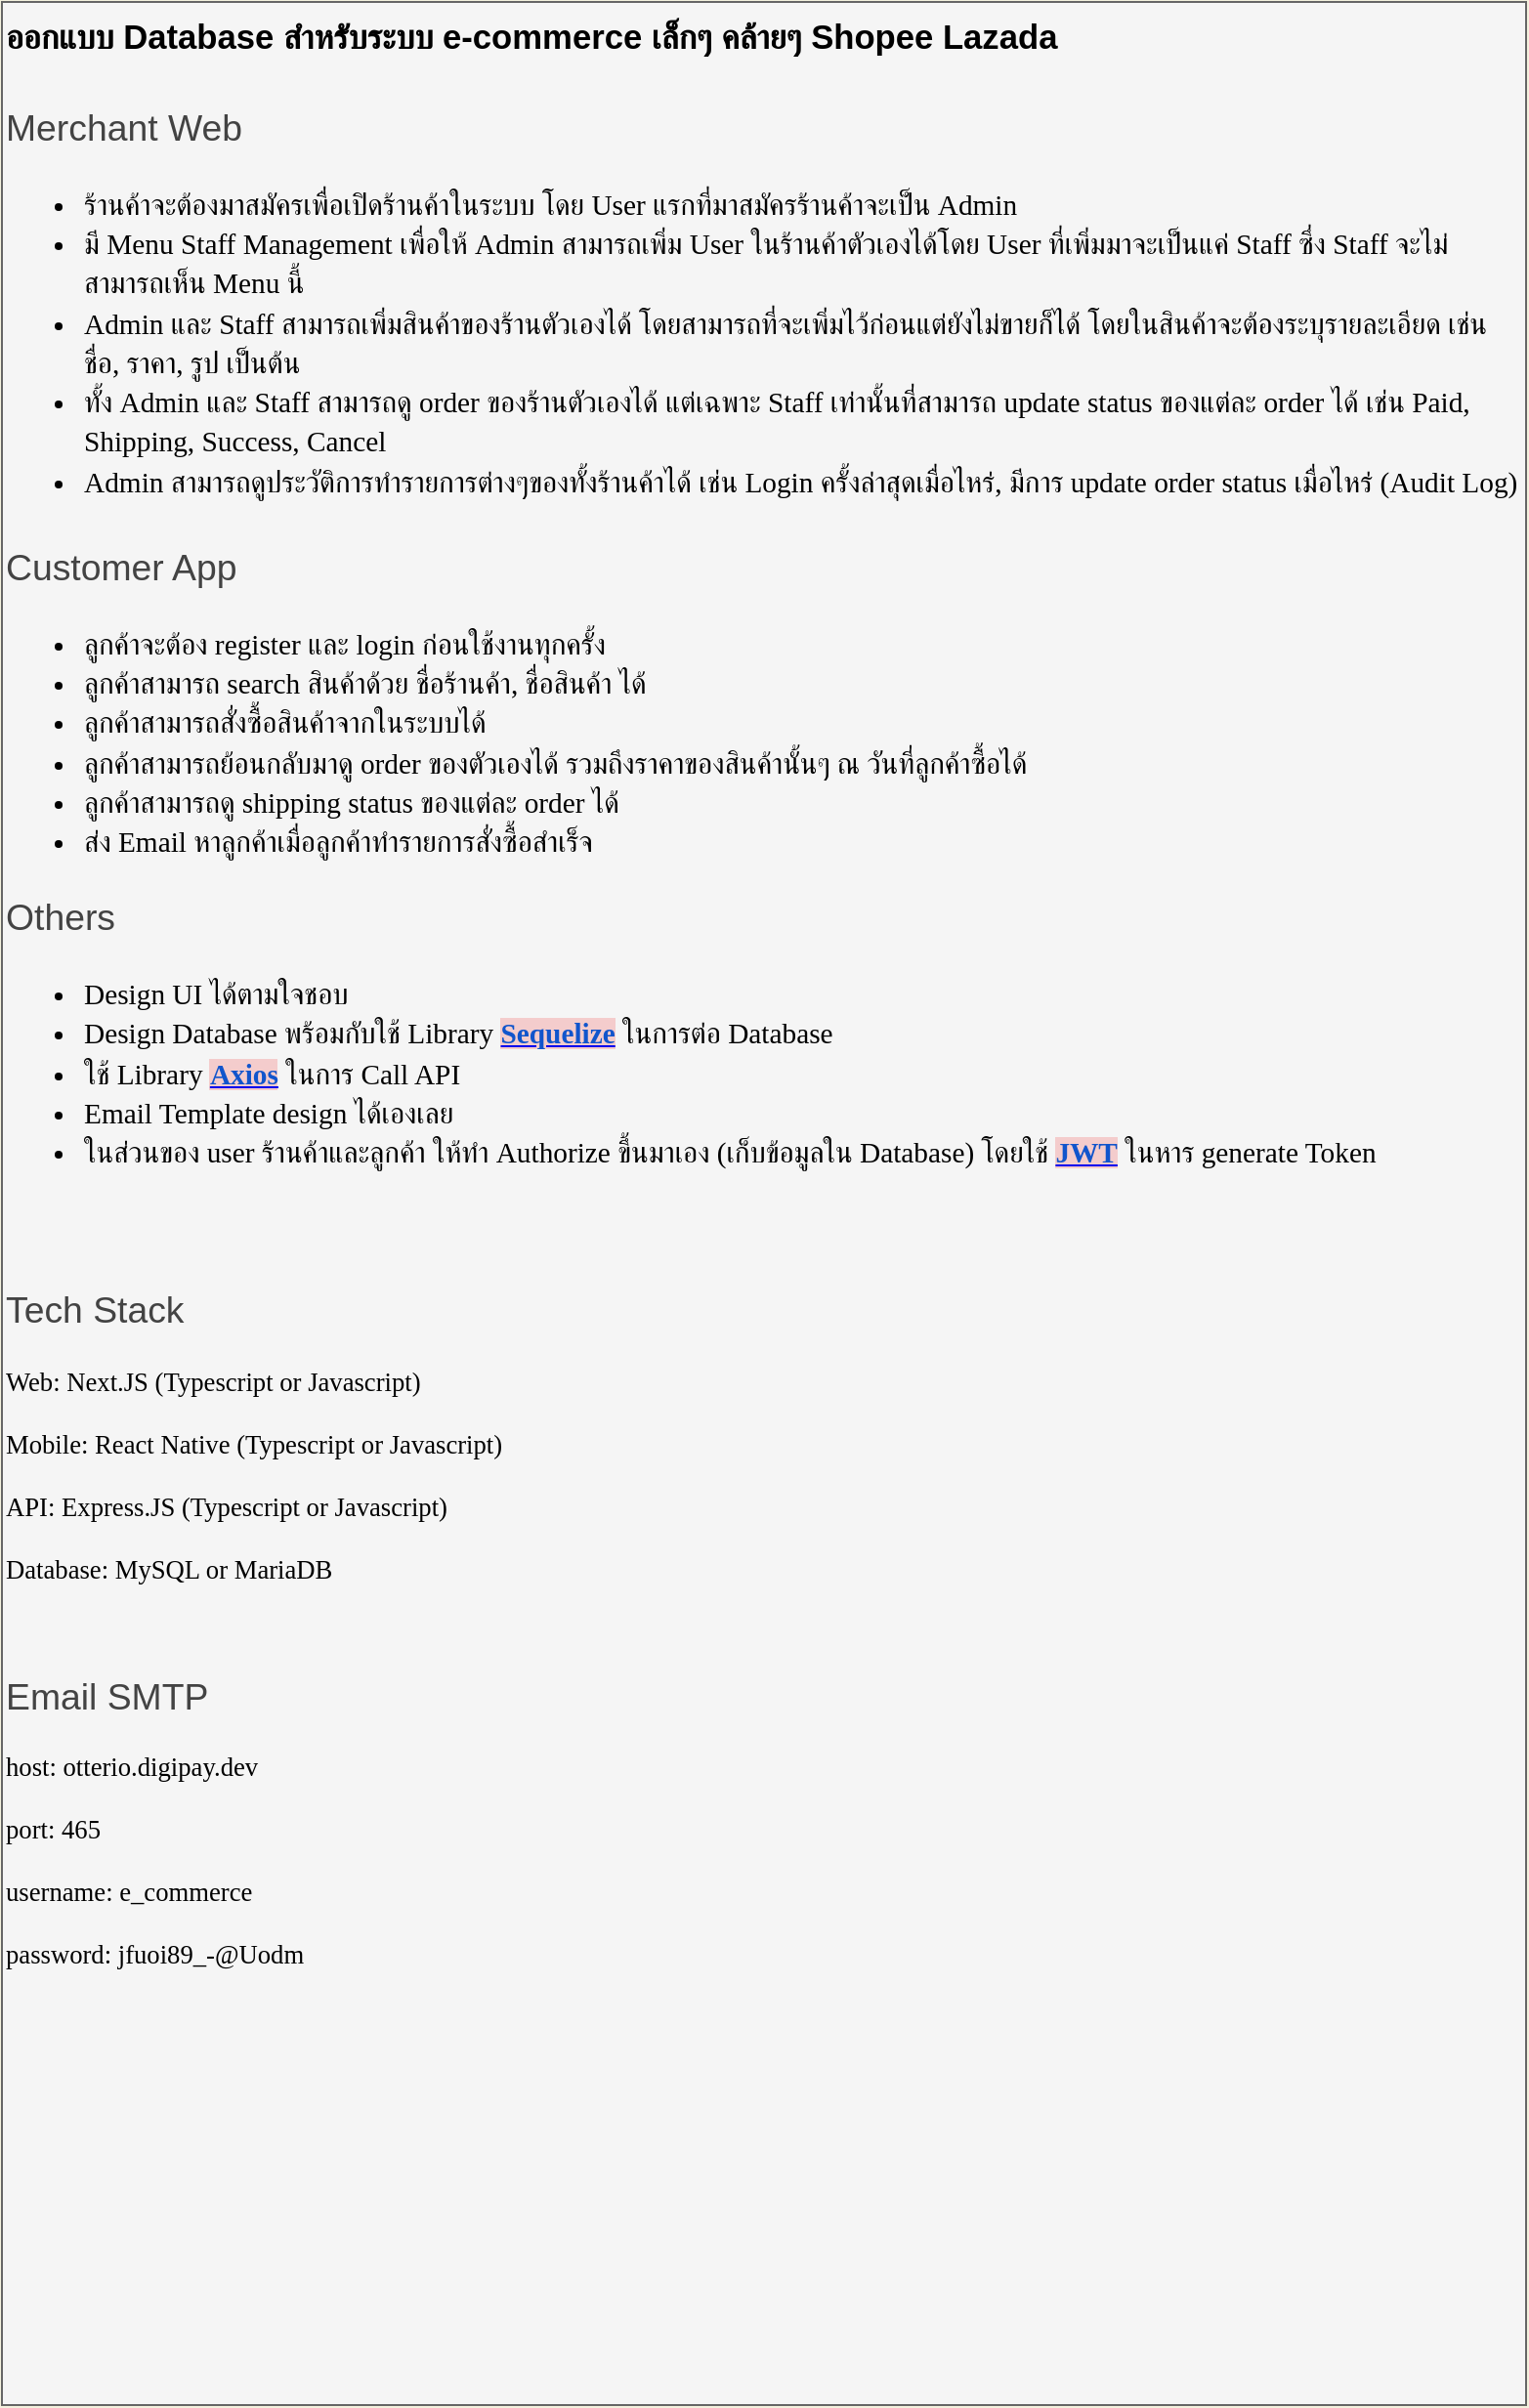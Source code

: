 <mxfile>
    <diagram id="W2KR3KAdtz1xbAIMo14C" name="Requiments">
        <mxGraphModel dx="898" dy="652" grid="1" gridSize="10" guides="1" tooltips="1" connect="1" arrows="1" fold="1" page="1" pageScale="1" pageWidth="850" pageHeight="1100" background="#F4F1DE" math="0" shadow="0">
            <root>
                <mxCell id="fO2MsJoYNJFzCqbpkd-Q-0"/>
                <mxCell id="fO2MsJoYNJFzCqbpkd-Q-1" parent="fO2MsJoYNJFzCqbpkd-Q-0"/>
                <mxCell id="AzTnJMd7EtHyY8ARJ4wl-4" value="&lt;span id=&quot;docs-internal-guid-edc3938f-7fff-ac5f-62a6-9c6bac50fd1b&quot;&gt;&lt;p dir=&quot;ltr&quot; style=&quot;line-height: 1.38 ; margin-top: 0pt ; margin-bottom: 0pt&quot;&gt;&lt;span style=&quot;font-size: 13pt ; font-family: &amp;#34;thonburi&amp;#34; ; color: rgb(0 , 0 , 0) ; background-color: transparent ; font-weight: 700 ; vertical-align: baseline&quot;&gt;ออกแบบ&lt;/span&gt;&lt;span style=&quot;font-size: 13pt ; font-family: &amp;#34;arial&amp;#34; ; color: rgb(0 , 0 , 0) ; background-color: transparent ; font-weight: 700 ; vertical-align: baseline&quot;&gt; Database &lt;/span&gt;&lt;span style=&quot;font-size: 13pt ; font-family: &amp;#34;thonburi&amp;#34; ; color: rgb(0 , 0 , 0) ; background-color: transparent ; font-weight: 700 ; vertical-align: baseline&quot;&gt;สำหรับระบบ&lt;/span&gt;&lt;span style=&quot;font-size: 13pt ; font-family: &amp;#34;arial&amp;#34; ; color: rgb(0 , 0 , 0) ; background-color: transparent ; font-weight: 700 ; vertical-align: baseline&quot;&gt; e-commerce เล็กๆ &lt;/span&gt;&lt;span style=&quot;font-size: 13pt ; font-family: &amp;#34;thonburi&amp;#34; ; color: rgb(0 , 0 , 0) ; background-color: transparent ; font-weight: 700 ; vertical-align: baseline&quot;&gt;คล้ายๆ&lt;/span&gt;&lt;span style=&quot;font-size: 13pt ; font-family: &amp;#34;arial&amp;#34; ; color: rgb(0 , 0 , 0) ; background-color: transparent ; font-weight: 700 ; vertical-align: baseline&quot;&gt; Shopee Lazada&lt;/span&gt;&lt;/p&gt;&lt;h3 dir=&quot;ltr&quot; style=&quot;line-height: 1.38 ; margin-top: 16pt ; margin-bottom: 4pt&quot;&gt;&lt;span style=&quot;font-size: 14pt ; font-family: &amp;#34;arial&amp;#34; ; color: rgb(67 , 67 , 67) ; background-color: transparent ; font-weight: 400 ; vertical-align: baseline&quot;&gt;Merchant Web&lt;/span&gt;&lt;/h3&gt;&lt;ul style=&quot;margin-top: 0 ; margin-bottom: 0&quot;&gt;&lt;li dir=&quot;ltr&quot; style=&quot;list-style-type: disc ; font-size: 11pt ; font-family: &amp;#34;thonburi&amp;#34; ; color: rgb(0 , 0 , 0) ; background-color: transparent ; vertical-align: baseline&quot;&gt;&lt;p dir=&quot;ltr&quot; style=&quot;line-height: 1.38 ; margin-top: 12pt ; margin-bottom: 0pt&quot;&gt;&lt;span style=&quot;font-size: 11pt ; background-color: transparent ; vertical-align: baseline&quot;&gt;ร้านค้าจะต้องมาสมัครเพื่อเปิดร้านค้าในระบบ โดย User แรกที่มาสมัครร้านค้าจะเป็น Admin&lt;/span&gt;&lt;/p&gt;&lt;/li&gt;&lt;li dir=&quot;ltr&quot; style=&quot;list-style-type: disc ; font-size: 11pt ; font-family: &amp;#34;thonburi&amp;#34; ; color: rgb(0 , 0 , 0) ; background-color: transparent ; vertical-align: baseline&quot;&gt;&lt;p dir=&quot;ltr&quot; style=&quot;line-height: 1.38 ; margin-top: 0pt ; margin-bottom: 0pt&quot;&gt;&lt;span style=&quot;font-size: 11pt ; background-color: transparent ; vertical-align: baseline&quot;&gt;มี Menu Staff Management เพื่อให้ Admin สามารถเพิ่ม User ในร้านค้าตัวเองได้โดย User ที่เพิ่มมาจะเป็นแค่ Staff ซึ่ง Staff จะไม่สามารถเห็น Menu นี้&lt;/span&gt;&lt;/p&gt;&lt;/li&gt;&lt;li dir=&quot;ltr&quot; style=&quot;list-style-type: disc ; font-size: 11pt ; font-family: &amp;#34;thonburi&amp;#34; ; color: rgb(0 , 0 , 0) ; background-color: transparent ; vertical-align: baseline&quot;&gt;&lt;p dir=&quot;ltr&quot; style=&quot;line-height: 1.38 ; margin-top: 0pt ; margin-bottom: 0pt&quot;&gt;&lt;span style=&quot;font-size: 11pt ; background-color: transparent ; vertical-align: baseline&quot;&gt;Admin และ Staff สามารถเพิ่มสินค้าของร้านตัวเองได้ โดยสามารถที่จะเพิ่มไว้ก่อนแต่ยังไม่ขายก็ได้ โดยในสินค้าจะต้องระบุรายละเอียด เช่น ชื่อ, ราคา, รูป เป็นต้น&lt;/span&gt;&lt;/p&gt;&lt;/li&gt;&lt;li dir=&quot;ltr&quot; style=&quot;list-style-type: disc ; font-size: 11pt ; font-family: &amp;#34;thonburi&amp;#34; ; color: rgb(0 , 0 , 0) ; background-color: transparent ; vertical-align: baseline&quot;&gt;&lt;p dir=&quot;ltr&quot; style=&quot;line-height: 1.38 ; margin-top: 0pt ; margin-bottom: 0pt&quot;&gt;&lt;span style=&quot;font-size: 11pt ; background-color: transparent ; vertical-align: baseline&quot;&gt;ทั้ง Admin และ Staff สามารถดู order ของร้านตัวเองได้ แต่เฉพาะ Staff เท่านั้นที่สามารถ update status ของแต่ละ order ได้ เช่น Paid, Shipping, Success, Cancel&lt;/span&gt;&lt;/p&gt;&lt;/li&gt;&lt;li dir=&quot;ltr&quot; style=&quot;list-style-type: disc ; font-size: 11pt ; font-family: &amp;#34;thonburi&amp;#34; ; color: rgb(0 , 0 , 0) ; background-color: transparent ; vertical-align: baseline&quot;&gt;&lt;p dir=&quot;ltr&quot; style=&quot;line-height: 1.38 ; margin-top: 0pt ; margin-bottom: 12pt&quot;&gt;&lt;span style=&quot;font-size: 11pt ; background-color: transparent ; vertical-align: baseline&quot;&gt;Admin สามารถดูประวัติการทำรายการต่างๆของทั้งร้านค้าได้ เช่น Login ครั้งล่าสุดเมื่อไหร่, มีการ update order status เมื่อไหร่ (Audit Log)&lt;/span&gt;&lt;/p&gt;&lt;/li&gt;&lt;/ul&gt;&lt;h3 dir=&quot;ltr&quot; style=&quot;line-height: 1.38 ; margin-top: 16pt ; margin-bottom: 4pt&quot;&gt;&lt;span style=&quot;font-size: 14pt ; font-family: &amp;#34;arial&amp;#34; ; color: rgb(67 , 67 , 67) ; background-color: transparent ; font-weight: 400 ; vertical-align: baseline&quot;&gt;Customer App&lt;/span&gt;&lt;/h3&gt;&lt;ul style=&quot;margin-top: 0 ; margin-bottom: 0&quot;&gt;&lt;li dir=&quot;ltr&quot; style=&quot;list-style-type: disc ; font-size: 11pt ; font-family: &amp;#34;thonburi&amp;#34; ; color: rgb(0 , 0 , 0) ; background-color: transparent ; vertical-align: baseline&quot;&gt;&lt;p dir=&quot;ltr&quot; style=&quot;line-height: 1.38 ; margin-top: 12pt ; margin-bottom: 0pt&quot;&gt;&lt;span style=&quot;font-size: 11pt ; background-color: transparent ; vertical-align: baseline&quot;&gt;ลูกค้าจะต้อง register และ login ก่อนใช้งานทุกครั้ง&amp;nbsp;&lt;/span&gt;&lt;/p&gt;&lt;/li&gt;&lt;li dir=&quot;ltr&quot; style=&quot;list-style-type: disc ; font-size: 11pt ; font-family: &amp;#34;thonburi&amp;#34; ; color: rgb(0 , 0 , 0) ; background-color: transparent ; vertical-align: baseline&quot;&gt;&lt;p dir=&quot;ltr&quot; style=&quot;line-height: 1.38 ; margin-top: 0pt ; margin-bottom: 0pt&quot;&gt;&lt;span style=&quot;font-size: 11pt ; background-color: transparent ; vertical-align: baseline&quot;&gt;ลูกค้าสามารถ search สินค้าด้วย ชื่อร้านค้า, ชื่อสินค้า ได้&lt;/span&gt;&lt;/p&gt;&lt;/li&gt;&lt;li dir=&quot;ltr&quot; style=&quot;list-style-type: disc ; font-size: 11pt ; font-family: &amp;#34;thonburi&amp;#34; ; color: rgb(0 , 0 , 0) ; background-color: transparent ; vertical-align: baseline&quot;&gt;&lt;p dir=&quot;ltr&quot; style=&quot;line-height: 1.38 ; margin-top: 0pt ; margin-bottom: 0pt&quot;&gt;&lt;span style=&quot;font-size: 11pt ; background-color: transparent ; vertical-align: baseline&quot;&gt;ลูกค้าสามารถสั่งซื้อสินค้าจากในระบบได้&lt;/span&gt;&lt;/p&gt;&lt;/li&gt;&lt;li dir=&quot;ltr&quot; style=&quot;list-style-type: disc ; font-size: 11pt ; font-family: &amp;#34;thonburi&amp;#34; ; color: rgb(0 , 0 , 0) ; background-color: transparent ; vertical-align: baseline&quot;&gt;&lt;p dir=&quot;ltr&quot; style=&quot;line-height: 1.38 ; margin-top: 0pt ; margin-bottom: 0pt&quot;&gt;&lt;span style=&quot;font-size: 11pt ; background-color: transparent ; vertical-align: baseline&quot;&gt;ลูกค้าสามารถย้อนกลับมาดู order ของตัวเองได้ รวมถึงราคาของสินค้านั้นๆ ณ วันที่ลูกค้าซื้อได้&lt;/span&gt;&lt;/p&gt;&lt;/li&gt;&lt;li dir=&quot;ltr&quot; style=&quot;list-style-type: disc ; font-size: 11pt ; font-family: &amp;#34;thonburi&amp;#34; ; color: rgb(0 , 0 , 0) ; background-color: transparent ; vertical-align: baseline&quot;&gt;&lt;p dir=&quot;ltr&quot; style=&quot;line-height: 1.38 ; margin-top: 0pt ; margin-bottom: 0pt&quot;&gt;&lt;span style=&quot;font-size: 11pt ; background-color: transparent ; vertical-align: baseline&quot;&gt;ลูกค้าสามารถดู shipping status ของแต่ละ order ได้&lt;/span&gt;&lt;/p&gt;&lt;/li&gt;&lt;li dir=&quot;ltr&quot; style=&quot;list-style-type: disc ; font-size: 11pt ; font-family: &amp;#34;thonburi&amp;#34; ; color: rgb(0 , 0 , 0) ; background-color: transparent ; vertical-align: baseline&quot;&gt;&lt;p dir=&quot;ltr&quot; style=&quot;line-height: 1.38 ; margin-top: 0pt ; margin-bottom: 12pt&quot;&gt;&lt;span style=&quot;font-size: 11pt ; background-color: transparent ; vertical-align: baseline&quot;&gt;ส่ง Email หาลูกค้าเมื่อลูกค้าทำรายการสั่งซื้อสำเร็จ&lt;/span&gt;&lt;/p&gt;&lt;/li&gt;&lt;/ul&gt;&lt;h3 dir=&quot;ltr&quot; style=&quot;line-height: 1.38 ; margin-top: 12pt ; margin-bottom: 12pt&quot;&gt;&lt;span style=&quot;font-size: 14pt ; font-family: &amp;#34;arial&amp;#34; ; color: rgb(67 , 67 , 67) ; background-color: transparent ; font-weight: 400 ; vertical-align: baseline&quot;&gt;Others&lt;/span&gt;&lt;/h3&gt;&lt;ul style=&quot;margin-top: 0 ; margin-bottom: 0&quot;&gt;&lt;li dir=&quot;ltr&quot; style=&quot;list-style-type: disc ; font-size: 11pt ; font-family: &amp;#34;thonburi&amp;#34; ; color: rgb(0 , 0 , 0) ; background-color: transparent ; vertical-align: baseline&quot;&gt;&lt;p dir=&quot;ltr&quot; style=&quot;line-height: 1.38 ; margin-top: 0pt ; margin-bottom: 0pt&quot;&gt;&lt;span style=&quot;font-size: 11pt ; background-color: transparent ; vertical-align: baseline&quot;&gt;Design UI ได้ตามใจชอบ&lt;/span&gt;&lt;/p&gt;&lt;/li&gt;&lt;li dir=&quot;ltr&quot; style=&quot;list-style-type: disc ; font-size: 11pt ; font-family: &amp;#34;thonburi&amp;#34; ; color: rgb(0 , 0 , 0) ; background-color: transparent ; vertical-align: baseline&quot;&gt;&lt;p dir=&quot;ltr&quot; style=&quot;line-height: 1.38 ; margin-top: 0pt ; margin-bottom: 0pt&quot;&gt;&lt;span style=&quot;font-size: 11pt ; background-color: transparent ; vertical-align: baseline&quot;&gt;Design Database พร้อมกับใช้ Library &lt;/span&gt;&lt;a href=&quot;https://www.npmjs.com/package/sequelize&quot;&gt;&lt;span style=&quot;font-size: 11pt ; color: rgb(17 , 85 , 204) ; background-color: rgb(244 , 204 , 204) ; font-weight: 700 ; vertical-align: baseline&quot;&gt;Sequelize&lt;/span&gt;&lt;/a&gt;&lt;span style=&quot;font-size: 11pt ; background-color: transparent ; vertical-align: baseline&quot;&gt; ในการต่อ Database&lt;/span&gt;&lt;/p&gt;&lt;/li&gt;&lt;li dir=&quot;ltr&quot; style=&quot;list-style-type: disc ; font-size: 11pt ; font-family: &amp;#34;thonburi&amp;#34; ; color: rgb(0 , 0 , 0) ; background-color: transparent ; vertical-align: baseline&quot;&gt;&lt;p dir=&quot;ltr&quot; style=&quot;line-height: 1.38 ; margin-top: 0pt ; margin-bottom: 0pt&quot;&gt;&lt;span style=&quot;font-size: 11pt ; background-color: transparent ; vertical-align: baseline&quot;&gt;ใช้ Library &lt;/span&gt;&lt;a href=&quot;https://www.npmjs.com/package/axios&quot;&gt;&lt;span style=&quot;font-size: 11pt ; color: rgb(17 , 85 , 204) ; background-color: rgb(244 , 204 , 204) ; font-weight: 700 ; vertical-align: baseline&quot;&gt;Axios&lt;/span&gt;&lt;/a&gt;&lt;span style=&quot;font-size: 11pt ; background-color: transparent ; vertical-align: baseline&quot;&gt; ในการ Call API&lt;/span&gt;&lt;/p&gt;&lt;/li&gt;&lt;li dir=&quot;ltr&quot; style=&quot;list-style-type: disc ; font-size: 11pt ; font-family: &amp;#34;thonburi&amp;#34; ; color: rgb(0 , 0 , 0) ; background-color: transparent ; vertical-align: baseline&quot;&gt;&lt;p dir=&quot;ltr&quot; style=&quot;line-height: 1.38 ; margin-top: 0pt ; margin-bottom: 0pt&quot;&gt;&lt;span style=&quot;font-size: 11pt ; background-color: transparent ; vertical-align: baseline&quot;&gt;Email Template design ได้เองเลย&lt;/span&gt;&lt;/p&gt;&lt;/li&gt;&lt;li dir=&quot;ltr&quot; style=&quot;list-style-type: disc ; font-size: 11pt ; font-family: &amp;#34;thonburi&amp;#34; ; color: rgb(0 , 0 , 0) ; background-color: transparent ; vertical-align: baseline&quot;&gt;&lt;p dir=&quot;ltr&quot; style=&quot;line-height: 1.38 ; margin-top: 0pt ; margin-bottom: 0pt&quot;&gt;&lt;span style=&quot;font-size: 11pt ; background-color: transparent ; vertical-align: baseline&quot;&gt;ในส่วนของ user ร้านค้าและลูกค้า ให้ทำ Authorize ขึ้นมาเอง (เก็บข้อมูลใน Database) โดยใช้ &lt;/span&gt;&lt;a href=&quot;https://www.npmjs.com/package/jsonwebtoken&quot;&gt;&lt;span style=&quot;font-size: 11pt ; color: rgb(17 , 85 , 204) ; background-color: rgb(244 , 204 , 204) ; font-weight: 700 ; vertical-align: baseline&quot;&gt;JWT&lt;/span&gt;&lt;/a&gt;&lt;span style=&quot;font-size: 11pt ; background-color: transparent ; vertical-align: baseline&quot;&gt; ในหาร generate Token&lt;/span&gt;&lt;/p&gt;&lt;/li&gt;&lt;/ul&gt;&lt;h3 dir=&quot;ltr&quot; style=&quot;line-height: 1.38 ; margin-top: 12pt ; margin-bottom: 12pt&quot;&gt;&lt;span style=&quot;font-size: 14pt ; font-family: &amp;#34;arial&amp;#34; ; color: rgb(67 , 67 , 67) ; background-color: transparent ; font-weight: 400 ; vertical-align: baseline&quot;&gt;&lt;span style=&quot;width: 100px ; display: inline-block ; position: relative&quot;&gt;&lt;/span&gt;&lt;/span&gt;&lt;/h3&gt;&lt;h3 dir=&quot;ltr&quot; style=&quot;line-height: 1.38 ; margin-top: 12pt ; margin-bottom: 12pt&quot;&gt;&lt;span style=&quot;font-size: 14pt ; font-family: &amp;#34;arial&amp;#34; ; color: rgb(67 , 67 , 67) ; background-color: transparent ; font-weight: 400 ; vertical-align: baseline&quot;&gt;Tech Stack&lt;/span&gt;&lt;/h3&gt;&lt;p dir=&quot;ltr&quot; style=&quot;line-height: 1.2 ; margin-top: 12pt ; margin-bottom: 12pt&quot;&gt;&lt;span style=&quot;font-size: 10pt ; font-family: &amp;#34;thonburi&amp;#34; ; color: rgb(0 , 0 , 0) ; background-color: transparent ; vertical-align: baseline&quot;&gt;Web: Next.JS (Typescript or Javascript)&lt;/span&gt;&lt;/p&gt;&lt;p dir=&quot;ltr&quot; style=&quot;line-height: 1.2 ; margin-top: 12pt ; margin-bottom: 12pt&quot;&gt;&lt;span style=&quot;font-size: 10pt ; font-family: &amp;#34;thonburi&amp;#34; ; color: rgb(0 , 0 , 0) ; background-color: transparent ; vertical-align: baseline&quot;&gt;Mobile: React Native (Typescript or Javascript)&lt;/span&gt;&lt;/p&gt;&lt;p dir=&quot;ltr&quot; style=&quot;line-height: 1.2 ; margin-top: 12pt ; margin-bottom: 12pt&quot;&gt;&lt;span style=&quot;font-size: 10pt ; font-family: &amp;#34;thonburi&amp;#34; ; color: rgb(0 , 0 , 0) ; background-color: transparent ; vertical-align: baseline&quot;&gt;API: Express.JS (Typescript or Javascript)&lt;/span&gt;&lt;/p&gt;&lt;p dir=&quot;ltr&quot; style=&quot;line-height: 1.2 ; margin-top: 12pt ; margin-bottom: 12pt&quot;&gt;&lt;span style=&quot;font-size: 10pt ; font-family: &amp;#34;thonburi&amp;#34; ; color: rgb(0 , 0 , 0) ; background-color: transparent ; vertical-align: baseline&quot;&gt;Database: MySQL or MariaDB&lt;/span&gt;&lt;/p&gt;&lt;br&gt;&lt;h3 dir=&quot;ltr&quot; style=&quot;line-height: 1.2 ; margin-top: 12pt ; margin-bottom: 12pt&quot;&gt;&lt;span style=&quot;font-size: 14pt ; font-family: &amp;#34;arial&amp;#34; ; color: rgb(67 , 67 , 67) ; background-color: transparent ; font-weight: 400 ; vertical-align: baseline&quot;&gt;Email SMTP&lt;/span&gt;&lt;/h3&gt;&lt;p dir=&quot;ltr&quot; style=&quot;line-height: 1.2 ; margin-top: 12pt ; margin-bottom: 12pt&quot;&gt;&lt;span style=&quot;font-size: 10pt ; font-family: &amp;#34;thonburi&amp;#34; ; color: rgb(0 , 0 , 0) ; background-color: transparent ; vertical-align: baseline&quot;&gt;host: otterio.digipay.dev&lt;/span&gt;&lt;/p&gt;&lt;p dir=&quot;ltr&quot; style=&quot;line-height: 1.2 ; margin-top: 12pt ; margin-bottom: 12pt&quot;&gt;&lt;span style=&quot;font-size: 10pt ; font-family: &amp;#34;thonburi&amp;#34; ; color: rgb(0 , 0 , 0) ; background-color: transparent ; vertical-align: baseline&quot;&gt;port: 465&lt;/span&gt;&lt;/p&gt;&lt;p dir=&quot;ltr&quot; style=&quot;line-height: 1.2 ; margin-top: 12pt ; margin-bottom: 12pt&quot;&gt;&lt;span style=&quot;font-size: 10pt ; font-family: &amp;#34;thonburi&amp;#34; ; color: rgb(0 , 0 , 0) ; background-color: transparent ; vertical-align: baseline&quot;&gt;username: e_commerce&lt;/span&gt;&lt;/p&gt;&lt;p dir=&quot;ltr&quot; style=&quot;line-height: 1.2 ; margin-top: 12pt ; margin-bottom: 12pt&quot;&gt;&lt;span style=&quot;font-size: 10pt ; font-family: &amp;#34;thonburi&amp;#34; ; color: rgb(0 , 0 , 0) ; background-color: transparent ; vertical-align: baseline&quot;&gt;password: jfuoi89_-@Uodm&lt;/span&gt;&lt;/p&gt;&lt;br&gt;&lt;br&gt;&lt;br&gt;&lt;/span&gt;" style="rounded=0;whiteSpace=wrap;html=1;sketch=0;strokeColor=#666666;fillColor=#f5f5f5;align=left;verticalAlign=top;fontColor=#333333;" parent="fO2MsJoYNJFzCqbpkd-Q-1" vertex="1">
                    <mxGeometry x="30" y="40" width="780" height="1230" as="geometry"/>
                </mxCell>
            </root>
        </mxGraphModel>
    </diagram>
    <diagram id="HrY1Lw7TsEntZkDCh4u-" name="FlowDiagram">
        <mxGraphModel dx="738" dy="472" grid="1" gridSize="10" guides="1" tooltips="1" connect="1" arrows="1" fold="1" page="1" pageScale="1" pageWidth="1100" pageHeight="850" background="#F4F1DE" math="0" shadow="0">
            <root>
                <mxCell id="0"/>
                <mxCell id="1" parent="0"/>
                <mxCell id="7" style="edgeStyle=orthogonalEdgeStyle;curved=0;rounded=1;sketch=0;orthogonalLoop=1;jettySize=auto;html=1;strokeColor=#E07A5F;fillColor=#F2CC8F;fontColor=#393C56;" parent="1" source="2" target="4" edge="1">
                    <mxGeometry relative="1" as="geometry"/>
                </mxCell>
                <mxCell id="2" value="" style="shape=actor;whiteSpace=wrap;html=1;fillColor=#F2CC8F;strokeColor=#E07A5F;fontColor=#393C56;" parent="1" vertex="1">
                    <mxGeometry x="190" y="150" width="40" height="50" as="geometry"/>
                </mxCell>
                <mxCell id="3" value="Admin/Staff" style="text;html=1;align=center;verticalAlign=middle;resizable=0;points=[];autosize=1;fontColor=#393C56;" parent="1" vertex="1">
                    <mxGeometry x="170" y="200" width="80" height="20" as="geometry"/>
                </mxCell>
                <mxCell id="24" style="edgeStyle=orthogonalEdgeStyle;curved=0;rounded=1;sketch=0;orthogonalLoop=1;jettySize=auto;html=1;entryX=0;entryY=0.5;entryDx=0;entryDy=0;entryPerimeter=0;strokeColor=#E07A5F;fillColor=#F2CC8F;fontColor=#393C56;startArrow=classic;startFill=1;" parent="1" source="4" target="23" edge="1">
                    <mxGeometry relative="1" as="geometry"/>
                </mxCell>
                <mxCell id="28" style="edgeStyle=orthogonalEdgeStyle;curved=0;rounded=1;sketch=0;orthogonalLoop=1;jettySize=auto;html=1;entryX=0.571;entryY=0;entryDx=0;entryDy=0;entryPerimeter=0;startArrow=none;startFill=0;endArrow=classic;endFill=1;strokeColor=#E07A5F;fillColor=#F2CC8F;fontColor=#393C56;" parent="1" source="4" target="13" edge="1">
                    <mxGeometry relative="1" as="geometry"/>
                </mxCell>
                <mxCell id="4" value="Merchant-web" style="strokeWidth=1;shadow=0;dashed=0;align=center;html=1;shape=mxgraph.mockup.containers.window;align=left;verticalAlign=top;spacingLeft=8;strokeColor2=#008cff;strokeColor3=#c4c4c4;mainText=;fontSize=17;labelBackgroundColor=none;fillColor=#F2CC8F;strokeColor=#E07A5F;fontColor=#393C56;" parent="1" vertex="1">
                    <mxGeometry x="460" y="240" width="200" height="200" as="geometry"/>
                </mxCell>
                <mxCell id="8" value="WEB" style="rounded=0;whiteSpace=wrap;html=1;sketch=0;strokeColor=#E07A5F;fontColor=#393C56;fillColor=#FFFFFF;" parent="1" vertex="1">
                    <mxGeometry x="475" y="280" width="170" height="50" as="geometry"/>
                </mxCell>
                <mxCell id="9" value="API" style="rounded=0;whiteSpace=wrap;html=1;sketch=0;strokeColor=#E07A5F;fontColor=#393C56;fillColor=#FFFFFF;" parent="1" vertex="1">
                    <mxGeometry x="475" y="340" width="170" height="50" as="geometry"/>
                </mxCell>
                <mxCell id="17" style="edgeStyle=orthogonalEdgeStyle;curved=0;rounded=1;sketch=0;orthogonalLoop=1;jettySize=auto;html=1;entryX=0;entryY=0.5;entryDx=0;entryDy=0;strokeColor=#E07A5F;fillColor=#F2CC8F;fontColor=#393C56;" parent="1" source="10" target="15" edge="1">
                    <mxGeometry relative="1" as="geometry"/>
                </mxCell>
                <mxCell id="10" value="" style="shape=actor;whiteSpace=wrap;html=1;fillColor=#F2CC8F;strokeColor=#E07A5F;fontColor=#393C56;" parent="1" vertex="1">
                    <mxGeometry x="190" y="645" width="40" height="50" as="geometry"/>
                </mxCell>
                <mxCell id="11" value="Customer" style="text;html=1;align=center;verticalAlign=middle;resizable=0;points=[];autosize=1;fontColor=#393C56;" parent="1" vertex="1">
                    <mxGeometry x="175" y="695" width="70" height="20" as="geometry"/>
                </mxCell>
                <mxCell id="12" value="Create Merchant/user" style="text;html=1;align=center;verticalAlign=middle;resizable=0;points=[];autosize=1;fontColor=#393C56;" parent="1" vertex="1">
                    <mxGeometry x="310" y="140" width="130" height="20" as="geometry"/>
                </mxCell>
                <mxCell id="16" value="" style="group" parent="1" vertex="1" connectable="0">
                    <mxGeometry x="520" y="610" width="70" height="120" as="geometry"/>
                </mxCell>
                <mxCell id="13" value="" style="verticalLabelPosition=bottom;verticalAlign=top;html=1;shadow=0;dashed=0;strokeWidth=1;shape=mxgraph.android.phone2;strokeColor=#c0c0c0;rounded=0;sketch=0;fillColor=#FFFFFF;fontColor=#393C56;" parent="16" vertex="1">
                    <mxGeometry width="70" height="120" as="geometry"/>
                </mxCell>
                <mxCell id="15" value="" style="rounded=0;whiteSpace=wrap;html=1;sketch=0;fillColor=#eeeeee;strokeColor=none;" parent="16" vertex="1">
                    <mxGeometry y="12" width="70" height="96" as="geometry"/>
                </mxCell>
                <mxCell id="18" value="Login/Shopping" style="text;html=1;align=center;verticalAlign=middle;resizable=0;points=[];autosize=1;fontColor=#393C56;" parent="1" vertex="1">
                    <mxGeometry x="300" y="640" width="100" height="20" as="geometry"/>
                </mxCell>
                <mxCell id="20" value="Api Login" style="text;html=1;align=center;verticalAlign=middle;resizable=0;points=[];autosize=1;fontColor=#393C56;rotation=-90;" parent="1" vertex="1">
                    <mxGeometry x="490" y="510" width="70" height="20" as="geometry"/>
                </mxCell>
                <mxCell id="22" style="edgeStyle=orthogonalEdgeStyle;curved=0;rounded=1;sketch=0;orthogonalLoop=1;jettySize=auto;html=1;strokeColor=#E07A5F;fillColor=#F2CC8F;fontColor=#393C56;" parent="1" source="13" edge="1">
                    <mxGeometry relative="1" as="geometry">
                        <mxPoint x="540" y="440" as="targetPoint"/>
                        <Array as="points">
                            <mxPoint x="540" y="440"/>
                        </Array>
                    </mxGeometry>
                </mxCell>
                <mxCell id="23" value="Database Mysql" style="strokeWidth=2;html=1;shape=mxgraph.flowchart.database;whiteSpace=wrap;rounded=0;sketch=0;fillColor=#FFFFFF;fontColor=#393C56;strokeColor=#000000;" parent="1" vertex="1">
                    <mxGeometry x="830" y="315" width="110" height="50" as="geometry"/>
                </mxCell>
                <mxCell id="25" value="JWT" style="rounded=0;whiteSpace=wrap;html=1;sketch=0;strokeColor=#E07A5F;fontColor=#393C56;fillColor=#FFFFFF;" parent="1" vertex="1">
                    <mxGeometry x="475" y="390" width="170" height="30" as="geometry"/>
                </mxCell>
                <mxCell id="29" value="Fetch Data" style="text;html=1;align=center;verticalAlign=middle;resizable=0;points=[];autosize=1;fontColor=#393C56;rotation=-90;" parent="1" vertex="1">
                    <mxGeometry x="540" y="510" width="70" height="20" as="geometry"/>
                </mxCell>
            </root>
        </mxGraphModel>
    </diagram>
    <diagram id="EIIpvg2W2H7BcV5-1TkA" name="Wireframe-Merchant-web-v1.0">
        <mxGraphModel dx="4052" dy="1888" grid="1" gridSize="10" guides="1" tooltips="1" connect="1" arrows="1" fold="1" page="1" pageScale="1" pageWidth="1100" pageHeight="850" background="#F4F1DE" math="0" shadow="0">
            <root>
                <mxCell id="V7ItCuovpPEUFhIJDj6l-0"/>
                <mxCell id="V7ItCuovpPEUFhIJDj6l-1" parent="V7ItCuovpPEUFhIJDj6l-0"/>
                <mxCell id="PQ2x4Fsited4PG4iW_Oa-205" value="&lt;b&gt;&lt;font color=&quot;#000000&quot;&gt;7.StaffManage-MerchantWeb-BackEnd&lt;/font&gt;&lt;/b&gt;" style="strokeWidth=1;shadow=0;dashed=0;align=center;html=1;shape=mxgraph.mockup.containers.window;align=left;verticalAlign=top;spacingLeft=8;strokeColor2=#008cff;strokeColor3=#c4c4c4;mainText=;fontSize=17;labelBackgroundColor=none;strokeColor=#36393d;fontColor=#FFFFFF;fillColor=#FFFFFF;" parent="V7ItCuovpPEUFhIJDj6l-1" vertex="1">
                    <mxGeometry x="36.6" y="13200" width="1000" height="940" as="geometry"/>
                </mxCell>
                <mxCell id="PQ2x4Fsited4PG4iW_Oa-291" value="" style="rounded=0;whiteSpace=wrap;html=1;shadow=0;strokeColor=#E6E6E6;strokeWidth=2;fontSize=16;align=center;fillColor=#E6E6E6;" parent="V7ItCuovpPEUFhIJDj6l-1" vertex="1">
                    <mxGeometry x="258.2" y="13520" width="740" height="540" as="geometry"/>
                </mxCell>
                <mxCell id="PQ2x4Fsited4PG4iW_Oa-300" value="" style="group" parent="V7ItCuovpPEUFhIJDj6l-1" vertex="1" connectable="0">
                    <mxGeometry x="268.06" y="13590" width="720.14" height="40" as="geometry"/>
                </mxCell>
                <mxCell id="PQ2x4Fsited4PG4iW_Oa-292" value="&lt;font color=&quot;#000000&quot;&gt;&lt;span style=&quot;font-size: 14px&quot;&gt;#&lt;/span&gt;&lt;/font&gt;" style="text;html=1;strokeColor=none;fillColor=none;align=center;verticalAlign=middle;whiteSpace=wrap;rounded=0;shadow=0;labelBackgroundColor=none;fontColor=#FFFFFF;" parent="PQ2x4Fsited4PG4iW_Oa-300" vertex="1">
                    <mxGeometry x="0.14" width="40" height="20" as="geometry"/>
                </mxCell>
                <mxCell id="PQ2x4Fsited4PG4iW_Oa-293" value="&lt;font color=&quot;#000000&quot;&gt;&lt;span style=&quot;font-size: 14px&quot;&gt;&lt;b&gt;username&lt;/b&gt;&lt;/span&gt;&lt;/font&gt;" style="text;html=1;strokeColor=none;fillColor=none;align=center;verticalAlign=middle;whiteSpace=wrap;rounded=0;shadow=0;labelBackgroundColor=none;fontColor=#FFFFFF;" parent="PQ2x4Fsited4PG4iW_Oa-300" vertex="1">
                    <mxGeometry x="53.91" width="130" height="20" as="geometry"/>
                </mxCell>
                <mxCell id="PQ2x4Fsited4PG4iW_Oa-294" value="&lt;font color=&quot;#000000&quot;&gt;&lt;span style=&quot;font-size: 14px&quot;&gt;name&lt;/span&gt;&lt;/font&gt;" style="text;html=1;strokeColor=none;fillColor=none;align=center;verticalAlign=middle;whiteSpace=wrap;rounded=0;shadow=0;labelBackgroundColor=none;fontColor=#FFFFFF;fontStyle=1" parent="PQ2x4Fsited4PG4iW_Oa-300" vertex="1">
                    <mxGeometry x="164.23" width="130" height="20" as="geometry"/>
                </mxCell>
                <mxCell id="PQ2x4Fsited4PG4iW_Oa-295" value="&lt;font color=&quot;#000000&quot;&gt;&lt;span style=&quot;font-size: 14px&quot;&gt;email&lt;/span&gt;&lt;/font&gt;" style="text;html=1;strokeColor=none;fillColor=none;align=center;verticalAlign=middle;whiteSpace=wrap;rounded=0;shadow=0;labelBackgroundColor=none;fontColor=#FFFFFF;fontStyle=1" parent="PQ2x4Fsited4PG4iW_Oa-300" vertex="1">
                    <mxGeometry x="280.14" width="130" height="20" as="geometry"/>
                </mxCell>
                <mxCell id="PQ2x4Fsited4PG4iW_Oa-296" value="&lt;font color=&quot;#000000&quot;&gt;&lt;span style=&quot;font-size: 14px&quot;&gt;tel&lt;/span&gt;&lt;/font&gt;" style="text;html=1;strokeColor=none;fillColor=none;align=center;verticalAlign=middle;whiteSpace=wrap;rounded=0;shadow=0;labelBackgroundColor=none;fontColor=#FFFFFF;fontStyle=1" parent="PQ2x4Fsited4PG4iW_Oa-300" vertex="1">
                    <mxGeometry x="391.21" width="130" height="20" as="geometry"/>
                </mxCell>
                <mxCell id="PQ2x4Fsited4PG4iW_Oa-297" value="&lt;font color=&quot;#000000&quot;&gt;&lt;span style=&quot;font-size: 14px&quot;&gt;สถานะ&lt;/span&gt;&lt;/font&gt;" style="text;html=1;strokeColor=none;fillColor=none;align=center;verticalAlign=middle;whiteSpace=wrap;rounded=0;shadow=0;labelBackgroundColor=none;fontColor=#FFFFFF;fontStyle=1" parent="PQ2x4Fsited4PG4iW_Oa-300" vertex="1">
                    <mxGeometry x="492.83" width="130" height="20" as="geometry"/>
                </mxCell>
                <mxCell id="PQ2x4Fsited4PG4iW_Oa-298" value="&lt;font color=&quot;#000000&quot;&gt;&lt;span style=&quot;font-size: 14px&quot;&gt;เครื่องมือ&lt;/span&gt;&lt;/font&gt;" style="text;html=1;strokeColor=none;fillColor=none;align=center;verticalAlign=middle;whiteSpace=wrap;rounded=0;shadow=0;labelBackgroundColor=none;fontColor=#FFFFFF;fontStyle=1" parent="PQ2x4Fsited4PG4iW_Oa-300" vertex="1">
                    <mxGeometry x="590.14" width="130" height="20" as="geometry"/>
                </mxCell>
                <mxCell id="PQ2x4Fsited4PG4iW_Oa-299" value="" style="line;strokeWidth=4;html=1;perimeter=backbonePerimeter;points=[];outlineConnect=0;shadow=0;fillColor=#E6E6E6;fontSize=16;align=center;" parent="PQ2x4Fsited4PG4iW_Oa-300" vertex="1">
                    <mxGeometry y="30" width="710" height="10" as="geometry"/>
                </mxCell>
                <mxCell id="PQ2x4Fsited4PG4iW_Oa-74" value="&lt;b&gt;&lt;font color=&quot;#000000&quot;&gt;6.1.AuditLogDetail-MerchantWeb-BackEnd&lt;/font&gt;&lt;/b&gt;" style="strokeWidth=1;shadow=0;dashed=0;align=center;html=1;shape=mxgraph.mockup.containers.window;align=left;verticalAlign=top;spacingLeft=8;strokeColor2=#008cff;strokeColor3=#c4c4c4;mainText=;fontSize=17;labelBackgroundColor=none;strokeColor=#36393d;fontColor=#FFFFFF;fillColor=#FFFFFF;" parent="V7ItCuovpPEUFhIJDj6l-1" vertex="1">
                    <mxGeometry x="1150" y="11980" width="1000" height="1100" as="geometry"/>
                </mxCell>
                <mxCell id="PQ2x4Fsited4PG4iW_Oa-153" value="" style="rounded=0;whiteSpace=wrap;html=1;shadow=0;strokeColor=#E6E6E6;strokeWidth=2;fillColor=#E6E6E6;fontSize=16;align=left;" parent="V7ItCuovpPEUFhIJDj6l-1" vertex="1">
                    <mxGeometry x="1382.17" y="12360" width="740" height="620" as="geometry"/>
                </mxCell>
                <mxCell id="0JKf2Ix-4vrDWpaJJnPe-110" value="&lt;b&gt;&lt;font color=&quot;#000000&quot;&gt;6.AuditLog-MerchantWeb-BackEnd&lt;/font&gt;&lt;/b&gt;" style="strokeWidth=1;shadow=0;dashed=0;align=center;html=1;shape=mxgraph.mockup.containers.window;align=left;verticalAlign=top;spacingLeft=8;strokeColor2=#008cff;strokeColor3=#c4c4c4;mainText=;fontSize=17;labelBackgroundColor=none;strokeColor=#36393d;fontColor=#FFFFFF;fillColor=#FFFFFF;" parent="V7ItCuovpPEUFhIJDj6l-1" vertex="1">
                    <mxGeometry x="50" y="11980" width="1000" height="890" as="geometry"/>
                </mxCell>
                <mxCell id="PQ2x4Fsited4PG4iW_Oa-0" value="" style="rounded=0;whiteSpace=wrap;html=1;shadow=0;strokeColor=#E6E6E6;strokeWidth=2;fillColor=#E6E6E6;fontSize=16;align=left;" parent="V7ItCuovpPEUFhIJDj6l-1" vertex="1">
                    <mxGeometry x="280" y="12320" width="740" height="440" as="geometry"/>
                </mxCell>
                <mxCell id="f2W_z9G1SZhUJ7X1H1aC-467" value="&lt;b&gt;&lt;font color=&quot;#000000&quot;&gt;5.HistoryLog-MerchantWeb-BackEnd&lt;/font&gt;&lt;/b&gt;" style="strokeWidth=1;shadow=0;dashed=0;align=center;html=1;shape=mxgraph.mockup.containers.window;align=left;verticalAlign=top;spacingLeft=8;strokeColor2=#008cff;strokeColor3=#c4c4c4;mainText=;fontSize=17;labelBackgroundColor=none;strokeColor=#36393d;fontColor=#FFFFFF;fillColor=#FFFFFF;" parent="V7ItCuovpPEUFhIJDj6l-1" vertex="1">
                    <mxGeometry x="50" y="11120" width="1000" height="810" as="geometry"/>
                </mxCell>
                <mxCell id="0JKf2Ix-4vrDWpaJJnPe-18" value="" style="rounded=0;whiteSpace=wrap;html=1;shadow=0;strokeWidth=2;fontSize=16;align=left;fillColor=#E6E6E6;strokeColor=#E6E6E6;" parent="V7ItCuovpPEUFhIJDj6l-1" vertex="1">
                    <mxGeometry x="280" y="11450" width="740" height="380" as="geometry"/>
                </mxCell>
                <mxCell id="f2W_z9G1SZhUJ7X1H1aC-175" value="&lt;b&gt;&lt;font color=&quot;#000000&quot;&gt;4.2.PrintOrder-MerchantWeb-BackEnd&lt;/font&gt;&lt;/b&gt;" style="strokeWidth=1;shadow=0;dashed=0;align=center;html=1;shape=mxgraph.mockup.containers.window;align=left;verticalAlign=top;spacingLeft=8;strokeColor2=#008cff;strokeColor3=#c4c4c4;mainText=;fontSize=17;labelBackgroundColor=none;strokeColor=#36393d;fontColor=#FFFFFF;fillColor=#E6E6E6;" parent="V7ItCuovpPEUFhIJDj6l-1" vertex="1">
                    <mxGeometry x="2240" y="9390" width="1000" height="1210" as="geometry"/>
                </mxCell>
                <mxCell id="f2W_z9G1SZhUJ7X1H1aC-239" value="" style="rounded=0;whiteSpace=wrap;html=1;strokeColor=#E6E6E6;align=left;fillColor=#FFFFFF;shadow=0;" parent="V7ItCuovpPEUFhIJDj6l-1" vertex="1">
                    <mxGeometry x="2480" y="9550" width="720" height="1000" as="geometry"/>
                </mxCell>
                <mxCell id="PQ2x4Fsited4PG4iW_Oa-301" value="" style="group;fontStyle=0" parent="V7ItCuovpPEUFhIJDj6l-1" vertex="1" connectable="0">
                    <mxGeometry x="268.2" y="13640" width="720.14" height="40" as="geometry"/>
                </mxCell>
                <mxCell id="PQ2x4Fsited4PG4iW_Oa-309" value="" style="line;strokeWidth=4;html=1;perimeter=backbonePerimeter;points=[];outlineConnect=0;shadow=0;fillColor=#E6E6E6;fontSize=16;align=center;" parent="PQ2x4Fsited4PG4iW_Oa-301" vertex="1">
                    <mxGeometry y="30" width="710" height="10" as="geometry"/>
                </mxCell>
                <mxCell id="PQ2x4Fsited4PG4iW_Oa-302" value="&lt;font color=&quot;#000000&quot;&gt;&lt;span style=&quot;font-size: 14px&quot;&gt;1&lt;/span&gt;&lt;/font&gt;" style="text;html=1;strokeColor=none;fillColor=none;align=center;verticalAlign=middle;whiteSpace=wrap;rounded=0;shadow=0;labelBackgroundColor=none;fontColor=#FFFFFF;fontStyle=0" parent="PQ2x4Fsited4PG4iW_Oa-301" vertex="1">
                    <mxGeometry x="0.14" width="40" height="20" as="geometry"/>
                </mxCell>
                <mxCell id="PQ2x4Fsited4PG4iW_Oa-303" value="&lt;font color=&quot;#000000&quot;&gt;&lt;span style=&quot;font-size: 14px&quot;&gt;&lt;span&gt;usernameA&lt;/span&gt;&lt;/span&gt;&lt;/font&gt;" style="text;html=1;strokeColor=none;fillColor=none;align=center;verticalAlign=middle;whiteSpace=wrap;rounded=0;shadow=0;labelBackgroundColor=none;fontColor=#FFFFFF;fontStyle=0" parent="PQ2x4Fsited4PG4iW_Oa-301" vertex="1">
                    <mxGeometry x="53.91" width="130" height="20" as="geometry"/>
                </mxCell>
                <mxCell id="PQ2x4Fsited4PG4iW_Oa-304" value="&lt;font color=&quot;#000000&quot;&gt;&lt;span style=&quot;font-size: 14px&quot;&gt;nameA&lt;/span&gt;&lt;/font&gt;" style="text;html=1;strokeColor=none;fillColor=none;align=center;verticalAlign=middle;whiteSpace=wrap;rounded=0;shadow=0;labelBackgroundColor=none;fontColor=#FFFFFF;fontStyle=0" parent="PQ2x4Fsited4PG4iW_Oa-301" vertex="1">
                    <mxGeometry x="164.23" width="130" height="20" as="geometry"/>
                </mxCell>
                <mxCell id="PQ2x4Fsited4PG4iW_Oa-305" value="&lt;font color=&quot;#000000&quot;&gt;&lt;span style=&quot;font-size: 14px&quot;&gt;sample@mail.com&lt;/span&gt;&lt;/font&gt;" style="text;html=1;strokeColor=none;fillColor=none;align=center;verticalAlign=middle;whiteSpace=wrap;rounded=0;shadow=0;labelBackgroundColor=none;fontColor=#FFFFFF;fontStyle=0" parent="PQ2x4Fsited4PG4iW_Oa-301" vertex="1">
                    <mxGeometry x="280.0" width="130" height="20" as="geometry"/>
                </mxCell>
                <mxCell id="PQ2x4Fsited4PG4iW_Oa-306" value="&lt;font color=&quot;#000000&quot;&gt;&lt;span style=&quot;font-size: 14px&quot;&gt;0812345678&lt;/span&gt;&lt;/font&gt;" style="text;html=1;strokeColor=none;fillColor=none;align=center;verticalAlign=middle;whiteSpace=wrap;rounded=0;shadow=0;labelBackgroundColor=none;fontColor=#FFFFFF;fontStyle=0" parent="PQ2x4Fsited4PG4iW_Oa-301" vertex="1">
                    <mxGeometry x="400.0" width="130" height="20" as="geometry"/>
                </mxCell>
                <mxCell id="PQ2x4Fsited4PG4iW_Oa-307" value="&lt;font color=&quot;#000000&quot;&gt;&lt;span style=&quot;font-size: 14px&quot;&gt;ใช้งาน&lt;/span&gt;&lt;/font&gt;" style="text;html=1;strokeColor=none;fillColor=none;align=center;verticalAlign=middle;whiteSpace=wrap;rounded=0;shadow=0;labelBackgroundColor=none;fontColor=#FFFFFF;fontStyle=0" parent="PQ2x4Fsited4PG4iW_Oa-301" vertex="1">
                    <mxGeometry x="490" width="130" height="20" as="geometry"/>
                </mxCell>
                <mxCell id="kO6I0LJ04z-kqqSUbEkf-89" value="&lt;b&gt;&lt;font color=&quot;#000000&quot;&gt;4.Order-MerchantWeb-BackEnd&lt;/font&gt;&lt;/b&gt;" style="strokeWidth=1;shadow=0;dashed=0;align=center;html=1;shape=mxgraph.mockup.containers.window;align=left;verticalAlign=top;spacingLeft=8;strokeColor2=#008cff;strokeColor3=#c4c4c4;mainText=;fontSize=17;labelBackgroundColor=none;strokeColor=#36393d;fontColor=#FFFFFF;fillColor=#FFFFFF;" parent="V7ItCuovpPEUFhIJDj6l-1" vertex="1">
                    <mxGeometry x="46.6" y="9390" width="1000" height="1640" as="geometry"/>
                </mxCell>
                <mxCell id="kO6I0LJ04z-kqqSUbEkf-98" value="" style="group" parent="V7ItCuovpPEUFhIJDj6l-1" vertex="1" connectable="0">
                    <mxGeometry x="916.6" y="9427.5" width="27.5" height="27.5" as="geometry"/>
                </mxCell>
                <mxCell id="kO6I0LJ04z-kqqSUbEkf-100" value="" style="shape=actor;whiteSpace=wrap;html=1;fontFamily=Helvetica;fontSize=12;fontColor=#f0f0f0;align=center;strokeColor=#36393d;fillColor=#f9f7ed;" parent="kO6I0LJ04z-kqqSUbEkf-98" vertex="1">
                    <mxGeometry x="6.25" y="5" width="15" height="15" as="geometry"/>
                </mxCell>
                <mxCell id="kO6I0LJ04z-kqqSUbEkf-99" value="" style="ellipse;whiteSpace=wrap;html=1;aspect=fixed;strokeColor=#B3B3B3;fontColor=#333333;align=left;fillColor=#CCCCCC;" parent="kO6I0LJ04z-kqqSUbEkf-98" vertex="1">
                    <mxGeometry width="27.5" height="27.5" as="geometry"/>
                </mxCell>
                <mxCell id="kO6I0LJ04z-kqqSUbEkf-91" value="" style="rounded=0;whiteSpace=wrap;html=1;align=left;fillColor=#f5f5f5;strokeColor=#666666;fontColor=#333333;" parent="V7ItCuovpPEUFhIJDj6l-1" vertex="1">
                    <mxGeometry x="46.6" y="9420" width="1000" height="40" as="geometry"/>
                </mxCell>
                <mxCell id="kO6I0LJ04z-kqqSUbEkf-92" value="&lt;b&gt;&lt;font style=&quot;font-size: 14px&quot;&gt;MerchantWeb&lt;/font&gt;&lt;/b&gt;" style="text;html=1;strokeColor=none;fillColor=none;align=left;verticalAlign=middle;whiteSpace=wrap;rounded=0;fontColor=#333333;" parent="V7ItCuovpPEUFhIJDj6l-1" vertex="1">
                    <mxGeometry x="106.6" y="9430" width="120" height="20" as="geometry"/>
                </mxCell>
                <mxCell id="kO6I0LJ04z-kqqSUbEkf-93" value="&lt;b&gt;&lt;font color=&quot;#000000&quot; style=&quot;font-size: 10px&quot;&gt;Logo&lt;/font&gt;&lt;/b&gt;" style="ellipse;whiteSpace=wrap;html=1;aspect=fixed;strokeColor=#36393d;align=center;fillColor=#f9f7ed;" parent="V7ItCuovpPEUFhIJDj6l-1" vertex="1">
                    <mxGeometry x="66.6" y="9425" width="30" height="30" as="geometry"/>
                </mxCell>
                <mxCell id="kO6I0LJ04z-kqqSUbEkf-94" value="" style="group" parent="V7ItCuovpPEUFhIJDj6l-1" vertex="1" connectable="0">
                    <mxGeometry x="216.6" y="9430" width="20" height="20" as="geometry"/>
                </mxCell>
                <mxCell id="kO6I0LJ04z-kqqSUbEkf-95" value="" style="line;strokeWidth=4;html=1;perimeter=backbonePerimeter;points=[];outlineConnect=0;fontColor=#333333;align=left;fillColor=#808080;strokeColor=#B3B3B3;" parent="kO6I0LJ04z-kqqSUbEkf-94" vertex="1">
                    <mxGeometry width="20" height="10" as="geometry"/>
                </mxCell>
                <mxCell id="kO6I0LJ04z-kqqSUbEkf-96" value="" style="line;strokeWidth=4;html=1;perimeter=backbonePerimeter;points=[];outlineConnect=0;fontColor=#333333;align=left;fillColor=#808080;strokeColor=#B3B3B3;" parent="kO6I0LJ04z-kqqSUbEkf-94" vertex="1">
                    <mxGeometry y="5" width="20" height="10" as="geometry"/>
                </mxCell>
                <mxCell id="kO6I0LJ04z-kqqSUbEkf-97" value="" style="line;strokeWidth=4;html=1;perimeter=backbonePerimeter;points=[];outlineConnect=0;fontColor=#333333;align=left;fillColor=#808080;strokeColor=#B3B3B3;" parent="kO6I0LJ04z-kqqSUbEkf-94" vertex="1">
                    <mxGeometry y="10" width="20" height="10" as="geometry"/>
                </mxCell>
                <mxCell id="kO6I0LJ04z-kqqSUbEkf-101" value="&lt;font style=&quot;font-size: 12px&quot;&gt;Name&lt;/font&gt;" style="html=1;shadow=0;dashed=0;shape=mxgraph.bootstrap.rrect;rSize=5;strokeColor=none;strokeWidth=1;fillColor=#6C767D;fontColor=#ffffff;whiteSpace=wrap;align=right;verticalAlign=middle;fontStyle=0;fontSize=14;spacingRight=20;" parent="V7ItCuovpPEUFhIJDj6l-1" vertex="1">
                    <mxGeometry x="946.6" y="9432.5" width="90" height="17.5" as="geometry"/>
                </mxCell>
                <mxCell id="kO6I0LJ04z-kqqSUbEkf-102" value="" style="shape=triangle;direction=south;fillColor=#ffffff;strokeColor=none;perimeter=none;" parent="kO6I0LJ04z-kqqSUbEkf-101" vertex="1">
                    <mxGeometry x="1" y="0.5" width="10" height="5" relative="1" as="geometry">
                        <mxPoint x="-17" y="-2.5" as="offset"/>
                    </mxGeometry>
                </mxCell>
                <mxCell id="PQ2x4Fsited4PG4iW_Oa-310" value="" style="group" parent="V7ItCuovpPEUFhIJDj6l-1" vertex="1" connectable="0">
                    <mxGeometry x="920.7" y="13642.5" width="5" height="15" as="geometry"/>
                </mxCell>
                <mxCell id="PQ2x4Fsited4PG4iW_Oa-311" value="" style="group" parent="PQ2x4Fsited4PG4iW_Oa-310" vertex="1" connectable="0">
                    <mxGeometry width="5" height="15" as="geometry"/>
                </mxCell>
                <mxCell id="PQ2x4Fsited4PG4iW_Oa-312" value="" style="ellipse;whiteSpace=wrap;html=1;aspect=fixed;shadow=0;labelBackgroundColor=none;strokeColor=#56517e;strokeWidth=1;fillColor=#d0cee2;align=right;" parent="PQ2x4Fsited4PG4iW_Oa-311" vertex="1">
                    <mxGeometry width="5" height="5" as="geometry"/>
                </mxCell>
                <mxCell id="PQ2x4Fsited4PG4iW_Oa-313" value="" style="ellipse;whiteSpace=wrap;html=1;aspect=fixed;shadow=0;labelBackgroundColor=none;strokeColor=#56517e;strokeWidth=1;fillColor=#d0cee2;align=right;" parent="PQ2x4Fsited4PG4iW_Oa-311" vertex="1">
                    <mxGeometry y="5" width="5" height="5" as="geometry"/>
                </mxCell>
                <mxCell id="PQ2x4Fsited4PG4iW_Oa-314" value="" style="ellipse;whiteSpace=wrap;html=1;aspect=fixed;shadow=0;labelBackgroundColor=none;strokeColor=#56517e;strokeWidth=1;fillColor=#d0cee2;align=right;" parent="PQ2x4Fsited4PG4iW_Oa-311" vertex="1">
                    <mxGeometry y="10" width="5" height="5" as="geometry"/>
                </mxCell>
                <mxCell id="kO6I0LJ04z-kqqSUbEkf-103" value="แจ้งเตือน" style="rounded=1;whiteSpace=wrap;html=1;arcSize=50;strokeColor=#23445d;strokeWidth=1;fillColor=#bac8d3;whiteSpace=wrap;align=left;verticalAlign=middle;spacingLeft=0;fontStyle=1;fontSize=14;spacing=10;" parent="V7ItCuovpPEUFhIJDj6l-1" vertex="1">
                    <mxGeometry x="818.6" y="9430" width="75" height="20" as="geometry"/>
                </mxCell>
                <mxCell id="_n4OOlQy9L__kQpH9ARb-21" value="" style="rounded=0;whiteSpace=wrap;html=1;glass=0;sketch=0;fillColor=#E6E6E6;" parent="V7ItCuovpPEUFhIJDj6l-1" vertex="1">
                    <mxGeometry x="280" y="9720" width="740" height="490" as="geometry"/>
                </mxCell>
                <mxCell id="sp8olxDJzeU_Ttvcrllg-77" value="" style="line;strokeWidth=4;html=1;perimeter=backbonePerimeter;points=[];outlineConnect=0;glass=0;sketch=0;fillColor=#CCCCCC;" parent="V7ItCuovpPEUFhIJDj6l-1" vertex="1">
                    <mxGeometry x="286.6" y="9825" width="720" height="10" as="geometry"/>
                </mxCell>
                <mxCell id="IeVojkQwV2HCgu0rBBNL-0" value="&lt;b&gt;&lt;font color=&quot;#000000&quot;&gt;1.Dashborad-MerchantWeb-BackEnd&lt;/font&gt;&lt;/b&gt;" style="strokeWidth=1;shadow=0;dashed=0;align=center;html=1;shape=mxgraph.mockup.containers.window;align=left;verticalAlign=top;spacingLeft=8;strokeColor2=#008cff;strokeColor3=#c4c4c4;mainText=;fontSize=17;labelBackgroundColor=none;strokeColor=#36393d;fontColor=#FFFFFF;fillColor=#FFFFFF;" parent="V7ItCuovpPEUFhIJDj6l-1" vertex="1">
                    <mxGeometry x="-1050" y="6830" width="1000" height="970" as="geometry"/>
                </mxCell>
                <mxCell id="53V0CsMpJTrcOFowVGK7-11" value="" style="rounded=0;whiteSpace=wrap;html=1;shadow=0;labelBackgroundColor=none;strokeColor=#E6E6E6;fillColor=#FFFFFF;fontColor=#FFFFFF;align=left;gradientColor=#E6E6E6;" parent="V7ItCuovpPEUFhIJDj6l-1" vertex="1">
                    <mxGeometry x="-820" y="6960" width="740" height="180" as="geometry"/>
                </mxCell>
                <mxCell id="Y5gPEKo1atK552vVCh8C-269" value="8.Profile-MerchantWeb" style="strokeWidth=1;shadow=0;dashed=0;align=center;html=1;shape=mxgraph.mockup.containers.window;align=left;verticalAlign=top;spacingLeft=8;strokeColor2=#008cff;strokeColor3=#c4c4c4;fontColor=#666666;mainText=;fontSize=17;labelBackgroundColor=none;rounded=0;sketch=0;fillColor=#FFFFFF;fontStyle=1" parent="V7ItCuovpPEUFhIJDj6l-1" vertex="1">
                    <mxGeometry x="40" y="5280" width="1000" height="1410" as="geometry"/>
                </mxCell>
                <mxCell id="Y5gPEKo1atK552vVCh8C-380" value="" style="group" parent="V7ItCuovpPEUFhIJDj6l-1" vertex="1" connectable="0">
                    <mxGeometry x="40" y="6450" width="1000" height="240" as="geometry"/>
                </mxCell>
                <mxCell id="Y5gPEKo1atK552vVCh8C-381" value="" style="rounded=0;whiteSpace=wrap;html=1;sketch=0;fillColor=#f5f5f5;fontSize=18;fontColor=#333333;align=left;strokeColor=none;" parent="Y5gPEKo1atK552vVCh8C-380" vertex="1">
                    <mxGeometry width="1000" height="240" as="geometry"/>
                </mxCell>
                <mxCell id="Y5gPEKo1atK552vVCh8C-382" value="Copyright 2021 merchant.All rights reserved." style="text;html=1;strokeColor=none;fillColor=none;align=center;verticalAlign=middle;whiteSpace=wrap;rounded=0;sketch=0;fontSize=18;fontColor=#393C56;" parent="Y5gPEKo1atK552vVCh8C-380" vertex="1">
                    <mxGeometry x="300" y="210" width="400" height="20" as="geometry"/>
                </mxCell>
                <mxCell id="Y5gPEKo1atK552vVCh8C-383" value="MERCHANT MANAGEMENT" style="text;html=1;strokeColor=none;fillColor=none;align=center;verticalAlign=middle;whiteSpace=wrap;rounded=0;sketch=0;fontSize=18;fontColor=#393C56;" parent="Y5gPEKo1atK552vVCh8C-380" vertex="1">
                    <mxGeometry x="690" y="30" width="280" height="20" as="geometry"/>
                </mxCell>
                <mxCell id="Y5gPEKo1atK552vVCh8C-384" value="-Merchant Login" style="text;html=1;strokeColor=none;fillColor=none;align=center;verticalAlign=middle;whiteSpace=wrap;rounded=0;sketch=0;fontSize=18;fontColor=#393C56;" parent="Y5gPEKo1atK552vVCh8C-380" vertex="1">
                    <mxGeometry x="720" y="70" width="180" height="20" as="geometry"/>
                </mxCell>
                <mxCell id="Y5gPEKo1atK552vVCh8C-222" value="7.1.OrderHistoryDetail-MerchantWeb" style="strokeWidth=1;shadow=0;dashed=0;align=center;html=1;shape=mxgraph.mockup.containers.window;align=left;verticalAlign=top;spacingLeft=8;strokeColor2=#008cff;strokeColor3=#c4c4c4;fontColor=#666666;mainText=;fontSize=17;labelBackgroundColor=none;rounded=0;sketch=0;fillColor=#FFFFFF;fontStyle=1" parent="V7ItCuovpPEUFhIJDj6l-1" vertex="1">
                    <mxGeometry x="1170" y="3950" width="1000" height="1270" as="geometry"/>
                </mxCell>
                <mxCell id="Y5gPEKo1atK552vVCh8C-98" value="&lt;b&gt;5.1.ProductDetail-MerchantWeb&lt;/b&gt;" style="strokeWidth=1;shadow=0;dashed=0;align=center;html=1;shape=mxgraph.mockup.containers.window;align=left;verticalAlign=top;spacingLeft=8;strokeColor2=#008cff;strokeColor3=#c4c4c4;fontColor=#666666;mainText=;fontSize=17;labelBackgroundColor=none;rounded=0;sketch=0;fillColor=#FFFFFF;" parent="V7ItCuovpPEUFhIJDj6l-1" vertex="1">
                    <mxGeometry x="1130" y="1240" width="1000" height="1270" as="geometry"/>
                </mxCell>
                <mxCell id="Y5gPEKo1atK552vVCh8C-0" value="7.OrderHistory-MerchantWeb" style="strokeWidth=1;shadow=0;dashed=0;align=center;html=1;shape=mxgraph.mockup.containers.window;align=left;verticalAlign=top;spacingLeft=8;strokeColor2=#008cff;strokeColor3=#c4c4c4;fontColor=#666666;mainText=;fontSize=17;labelBackgroundColor=none;rounded=0;sketch=0;fillColor=#FFFFFF;fontStyle=1" parent="V7ItCuovpPEUFhIJDj6l-1" vertex="1">
                    <mxGeometry x="45" y="3950" width="1000" height="1270" as="geometry"/>
                </mxCell>
                <mxCell id="irH9gnX9rkpld9SiyQev-34" value="6.3.ShopSuccess-MerchantWeb" style="strokeWidth=1;shadow=0;dashed=0;align=center;html=1;shape=mxgraph.mockup.containers.window;align=left;verticalAlign=top;spacingLeft=8;strokeColor2=#008cff;strokeColor3=#c4c4c4;fontColor=#666666;mainText=;fontSize=17;labelBackgroundColor=none;rounded=0;sketch=0;fillColor=#FFFFFF;fontStyle=1" parent="V7ItCuovpPEUFhIJDj6l-1" vertex="1">
                    <mxGeometry x="3355" y="2600" width="1000" height="1270" as="geometry"/>
                </mxCell>
                <mxCell id="cxpDp0VzaGt3lsgcXeda-5" value="6.2.Shipping-MerchantWeb" style="strokeWidth=1;shadow=0;dashed=0;align=center;html=1;shape=mxgraph.mockup.containers.window;align=left;verticalAlign=top;spacingLeft=8;strokeColor2=#008cff;strokeColor3=#c4c4c4;fontColor=#666666;mainText=;fontSize=17;labelBackgroundColor=none;rounded=0;sketch=0;fillColor=#FFFFFF;fontStyle=1" parent="V7ItCuovpPEUFhIJDj6l-1" vertex="1">
                    <mxGeometry x="2260" y="2600" width="1000" height="1270" as="geometry"/>
                </mxCell>
                <mxCell id="DcQjeEZX2naA-7tm1-k3-13" value="&lt;b&gt;6.1.OrderCart-MerchantWeb&lt;/b&gt;" style="strokeWidth=1;shadow=0;dashed=0;align=center;html=1;shape=mxgraph.mockup.containers.window;align=left;verticalAlign=top;spacingLeft=8;strokeColor2=#008cff;strokeColor3=#c4c4c4;fontColor=#666666;mainText=;fontSize=17;labelBackgroundColor=none;rounded=0;sketch=0;fillColor=#FFFFFF;" parent="V7ItCuovpPEUFhIJDj6l-1" vertex="1">
                    <mxGeometry x="1170" y="2600" width="1000" height="1270" as="geometry"/>
                </mxCell>
                <mxCell id="7RRr_ebmiQOzfgmXOCdE-23" value="&lt;b&gt;6.Cart-MerchantWeb&lt;/b&gt;" style="strokeWidth=1;shadow=0;dashed=0;align=center;html=1;shape=mxgraph.mockup.containers.window;align=left;verticalAlign=top;spacingLeft=8;strokeColor2=#008cff;strokeColor3=#c4c4c4;fontColor=#666666;mainText=;fontSize=17;labelBackgroundColor=none;rounded=0;sketch=0;fillColor=#FFFFFF;" parent="V7ItCuovpPEUFhIJDj6l-1" vertex="1">
                    <mxGeometry x="45" y="2600" width="1000" height="1270" as="geometry"/>
                </mxCell>
                <mxCell id="YofYCnHRwfWKX3bDhyw9-83" value="&lt;b&gt;5.ProductDetail-MerchantWeb&lt;/b&gt;" style="strokeWidth=1;shadow=0;dashed=0;align=center;html=1;shape=mxgraph.mockup.containers.window;align=left;verticalAlign=top;spacingLeft=8;strokeColor2=#008cff;strokeColor3=#c4c4c4;fontColor=#666666;mainText=;fontSize=17;labelBackgroundColor=none;rounded=0;sketch=0;fillColor=#FFFFFF;" parent="V7ItCuovpPEUFhIJDj6l-1" vertex="1">
                    <mxGeometry x="40" y="1240" width="1000" height="1270" as="geometry"/>
                </mxCell>
                <mxCell id="r7LRQeCQxJZfCs1Y7XA6-0" value="1.HomeShop-MerchantWeb" style="strokeWidth=1;shadow=0;dashed=0;align=center;html=1;shape=mxgraph.mockup.containers.window;align=left;verticalAlign=top;spacingLeft=8;strokeColor2=#008cff;strokeColor3=#c4c4c4;fontColor=#666666;mainText=;fontSize=17;labelBackgroundColor=none;rounded=0;sketch=0;fillColor=#FFFFFF;" parent="V7ItCuovpPEUFhIJDj6l-1" vertex="1">
                    <mxGeometry x="-1050" y="40" width="1000" height="2010" as="geometry"/>
                </mxCell>
                <mxCell id="r7LRQeCQxJZfCs1Y7XA6-12" value="First slide" style="html=1;shadow=0;dashed=0;strokeColor=none;strokeWidth=1;fillColor=#777777;fontColor=#555555;whiteSpace=wrap;align=center;verticalAlign=middle;fontStyle=0;fontSize=40;rounded=0;sketch=0;" parent="V7ItCuovpPEUFhIJDj6l-1" vertex="1">
                    <mxGeometry x="-1050" y="250" width="1000" height="300" as="geometry"/>
                </mxCell>
                <mxCell id="r7LRQeCQxJZfCs1Y7XA6-13" value="" style="html=1;verticalLabelPosition=bottom;labelBackgroundColor=#ffffff;verticalAlign=top;shadow=0;dashed=0;strokeWidth=4;shape=mxgraph.ios7.misc.more;strokeColor=#a0a0a0;" parent="r7LRQeCQxJZfCs1Y7XA6-12" vertex="1">
                    <mxGeometry x="1" y="0.5" width="7" height="14" relative="1" as="geometry">
                        <mxPoint x="-50" y="-7" as="offset"/>
                    </mxGeometry>
                </mxCell>
                <mxCell id="r7LRQeCQxJZfCs1Y7XA6-14" value="" style="flipH=1;html=1;verticalLabelPosition=bottom;labelBackgroundColor=#ffffff;verticalAlign=top;shadow=0;dashed=0;strokeWidth=4;shape=mxgraph.ios7.misc.more;strokeColor=#a0a0a0;" parent="r7LRQeCQxJZfCs1Y7XA6-12" vertex="1">
                    <mxGeometry y="0.5" width="7" height="14" relative="1" as="geometry">
                        <mxPoint x="43" y="-7" as="offset"/>
                    </mxGeometry>
                </mxCell>
                <mxCell id="r7LRQeCQxJZfCs1Y7XA6-15" value="" style="html=1;shadow=0;strokeColor=none;fillColor=#ffffff;" parent="r7LRQeCQxJZfCs1Y7XA6-12" vertex="1">
                    <mxGeometry x="0.5" y="1" width="30" height="4" relative="1" as="geometry">
                        <mxPoint x="-50" y="-20" as="offset"/>
                    </mxGeometry>
                </mxCell>
                <mxCell id="r7LRQeCQxJZfCs1Y7XA6-16" value="" style="html=1;shadow=0;strokeColor=none;fillColor=#BBBBBB;" parent="r7LRQeCQxJZfCs1Y7XA6-12" vertex="1">
                    <mxGeometry x="0.5" y="1" width="30" height="4" relative="1" as="geometry">
                        <mxPoint x="-15" y="-20" as="offset"/>
                    </mxGeometry>
                </mxCell>
                <mxCell id="r7LRQeCQxJZfCs1Y7XA6-17" value="" style="html=1;shadow=0;strokeColor=none;fillColor=#BBBBBB;" parent="r7LRQeCQxJZfCs1Y7XA6-12" vertex="1">
                    <mxGeometry x="0.5" y="1" width="30" height="4" relative="1" as="geometry">
                        <mxPoint x="20" y="-20" as="offset"/>
                    </mxGeometry>
                </mxCell>
                <mxCell id="gs6bdsBkZQFB3SlLU_oK-0" value="&lt;b&gt;2.Login-MerchantWeb&lt;/b&gt;" style="strokeWidth=1;shadow=0;dashed=0;align=center;html=1;shape=mxgraph.mockup.containers.window;align=left;verticalAlign=top;spacingLeft=8;strokeColor2=#008cff;strokeColor3=#c4c4c4;fontColor=#666666;mainText=;fontSize=17;labelBackgroundColor=none;rounded=0;sketch=0;fillColor=#FFFFFF;" parent="V7ItCuovpPEUFhIJDj6l-1" vertex="1">
                    <mxGeometry x="40" y="40" width="1000" height="1140" as="geometry"/>
                </mxCell>
                <mxCell id="jlBztP9HJ9qdyP_1mLeQ-25" value="&lt;b&gt;3.Register-MerchantWeb&lt;/b&gt;" style="strokeWidth=1;shadow=0;dashed=0;align=center;html=1;shape=mxgraph.mockup.containers.window;align=left;verticalAlign=top;spacingLeft=8;strokeColor2=#008cff;strokeColor3=#c4c4c4;fontColor=#666666;mainText=;fontSize=17;labelBackgroundColor=none;rounded=0;sketch=0;fillColor=#FFFFFF;" parent="V7ItCuovpPEUFhIJDj6l-1" vertex="1">
                    <mxGeometry x="1130" y="40" width="1000" height="1140" as="geometry"/>
                </mxCell>
                <mxCell id="8CgH0KMzsaKHRVF05yF4-22" value="&lt;b&gt;4.ForgotPassword-MerchantWeb&lt;/b&gt;" style="strokeWidth=1;shadow=0;dashed=0;align=center;html=1;shape=mxgraph.mockup.containers.window;align=left;verticalAlign=top;spacingLeft=8;strokeColor2=#008cff;strokeColor3=#c4c4c4;fontColor=#666666;mainText=;fontSize=17;labelBackgroundColor=none;rounded=0;sketch=0;fillColor=#FFFFFF;" parent="V7ItCuovpPEUFhIJDj6l-1" vertex="1">
                    <mxGeometry x="2250" y="40" width="1000" height="1140" as="geometry"/>
                </mxCell>
                <mxCell id="8CgH0KMzsaKHRVF05yF4-36" value="" style="group" parent="V7ItCuovpPEUFhIJDj6l-1" vertex="1" connectable="0">
                    <mxGeometry x="2160" y="190" width="910" height="6400" as="geometry"/>
                </mxCell>
                <mxCell id="8CgH0KMzsaKHRVF05yF4-37" value="" style="rounded=0;whiteSpace=wrap;html=1;sketch=0;strokeColor=#E07A5F;fillColor=#FFFFFF;fontColor=#393C56;" parent="8CgH0KMzsaKHRVF05yF4-36" vertex="1">
                    <mxGeometry x="425" y="10" width="330" height="460" as="geometry"/>
                </mxCell>
                <mxCell id="8CgH0KMzsaKHRVF05yF4-38" value="Forgot Password" style="text;html=1;strokeColor=none;fillColor=none;align=center;verticalAlign=middle;whiteSpace=wrap;rounded=0;sketch=0;fontColor=#393C56;fontSize=18;fontStyle=1" parent="8CgH0KMzsaKHRVF05yF4-36" vertex="1">
                    <mxGeometry x="445" y="30" width="150" height="50" as="geometry"/>
                </mxCell>
                <mxCell id="8CgH0KMzsaKHRVF05yF4-48" value="Send" style="strokeWidth=1;shadow=0;dashed=0;align=center;html=1;shape=mxgraph.mockup.buttons.button;strokeColor=#314354;mainText=;buttonStyle=round;fontSize=17;fontStyle=1;fillColor=#647687;whiteSpace=wrap;rounded=0;sketch=0;fontColor=#ffffff;" parent="8CgH0KMzsaKHRVF05yF4-36" vertex="1">
                    <mxGeometry x="520" y="195" width="150" height="50" as="geometry"/>
                </mxCell>
                <mxCell id="8CgH0KMzsaKHRVF05yF4-40" value="" style="group" parent="8CgH0KMzsaKHRVF05yF4-36" vertex="1" connectable="0">
                    <mxGeometry x="445" y="90" width="300" height="65" as="geometry"/>
                </mxCell>
                <mxCell id="8CgH0KMzsaKHRVF05yF4-41" value="Email :" style="text;html=1;strokeColor=none;fillColor=none;align=left;verticalAlign=middle;whiteSpace=wrap;rounded=0;sketch=0;fontSize=18;fontColor=#393C56;" parent="8CgH0KMzsaKHRVF05yF4-40" vertex="1">
                    <mxGeometry width="120" height="20" as="geometry"/>
                </mxCell>
                <mxCell id="8CgH0KMzsaKHRVF05yF4-42" value="" style="rounded=0;whiteSpace=wrap;html=1;sketch=0;strokeColor=#E07A5F;fillColor=#FFFFFF;fontSize=18;fontColor=#393C56;" parent="8CgH0KMzsaKHRVF05yF4-40" vertex="1">
                    <mxGeometry y="30" width="300" height="35" as="geometry"/>
                </mxCell>
                <mxCell id="8CgH0KMzsaKHRVF05yF4-49" value="Send re-password from email exsample@,ail.com" style="strokeWidth=1;shadow=0;dashed=0;align=center;html=1;shape=mxgraph.mockup.containers.rrect;rSize=0;strokeColor=#666666;fontColor=#666666;fontSize=17;verticalAlign=top;whiteSpace=wrap;fillColor=#ffffff;spacingTop=32;rounded=0;sketch=0;" parent="8CgH0KMzsaKHRVF05yF4-36" vertex="1">
                    <mxGeometry x="435" y="520" width="310" height="130" as="geometry"/>
                </mxCell>
                <mxCell id="8CgH0KMzsaKHRVF05yF4-53" value="OK" style="strokeWidth=1;shadow=0;dashed=0;align=center;html=1;shape=mxgraph.mockup.containers.rrect;rSize=0;fontSize=16;fontColor=#666666;strokeColor=#c4c4c4;whiteSpace=wrap;fillColor=none;" parent="8CgH0KMzsaKHRVF05yF4-49" vertex="1">
                    <mxGeometry x="0.75" y="1" width="90" height="25" relative="1" as="geometry">
                        <mxPoint x="-122.5" y="-33" as="offset"/>
                    </mxGeometry>
                </mxCell>
                <mxCell id="8CgH0KMzsaKHRVF05yF4-50" value="Alert" style="strokeWidth=1;shadow=0;dashed=0;align=center;html=1;shape=mxgraph.mockup.containers.rrect;rSize=0;fontSize=17;fontColor=#666666;strokeColor=#666666;align=left;spacingLeft=8;fillColor=none;resizeWidth=1;" parent="8CgH0KMzsaKHRVF05yF4-49" vertex="1">
                    <mxGeometry width="310" height="30" relative="1" as="geometry"/>
                </mxCell>
                <mxCell id="8CgH0KMzsaKHRVF05yF4-51" value="" style="shape=ellipse;strokeColor=#008cff;resizable=0;fillColor=none;html=1;" parent="8CgH0KMzsaKHRVF05yF4-50" vertex="1">
                    <mxGeometry x="1" y="0.5" width="20" height="20" relative="1" as="geometry">
                        <mxPoint x="-25" y="-10" as="offset"/>
                    </mxGeometry>
                </mxCell>
                <mxCell id="8CgH0KMzsaKHRVF05yF4-55" value="Verify your account email address.&lt;br&gt;exsample@mail.com" style="strokeWidth=1;shadow=0;dashed=0;align=center;html=1;shape=mxgraph.mockup.containers.rrect;rSize=0;strokeColor=#666666;fontColor=#666666;fontSize=17;verticalAlign=top;whiteSpace=wrap;fillColor=#ffffff;spacingTop=32;rounded=0;sketch=0;" parent="8CgH0KMzsaKHRVF05yF4-36" vertex="1">
                    <mxGeometry x="-850" y="560" width="310" height="140" as="geometry"/>
                </mxCell>
                <mxCell id="8CgH0KMzsaKHRVF05yF4-56" value="OK" style="strokeWidth=1;shadow=0;dashed=0;align=center;html=1;shape=mxgraph.mockup.containers.rrect;rSize=0;fontSize=16;fontColor=#666666;strokeColor=#c4c4c4;whiteSpace=wrap;fillColor=none;" parent="8CgH0KMzsaKHRVF05yF4-55" vertex="1">
                    <mxGeometry x="0.75" y="1" width="90" height="25" relative="1" as="geometry">
                        <mxPoint x="-122.5" y="-33" as="offset"/>
                    </mxGeometry>
                </mxCell>
                <mxCell id="8CgH0KMzsaKHRVF05yF4-57" value="Alert" style="strokeWidth=1;shadow=0;dashed=0;align=center;html=1;shape=mxgraph.mockup.containers.rrect;rSize=0;fontSize=17;fontColor=#666666;strokeColor=#666666;align=left;spacingLeft=8;fillColor=none;resizeWidth=1;" parent="8CgH0KMzsaKHRVF05yF4-55" vertex="1">
                    <mxGeometry width="310" height="30" relative="1" as="geometry"/>
                </mxCell>
                <mxCell id="8CgH0KMzsaKHRVF05yF4-58" value="" style="shape=ellipse;strokeColor=#008cff;resizable=0;fillColor=none;html=1;" parent="8CgH0KMzsaKHRVF05yF4-57" vertex="1">
                    <mxGeometry x="1" y="0.5" width="20" height="20" relative="1" as="geometry">
                        <mxPoint x="-25" y="-10" as="offset"/>
                    </mxGeometry>
                </mxCell>
                <mxCell id="8CgH0KMzsaKHRVF05yF4-64" value="Verify your account email address.&lt;br&gt;exsample@mail.com" style="strokeWidth=1;shadow=0;dashed=0;align=center;html=1;shape=mxgraph.mockup.containers.rrect;rSize=0;strokeColor=#666666;fontColor=#666666;fontSize=17;verticalAlign=top;whiteSpace=wrap;fillColor=#ffffff;spacingTop=32;rounded=0;sketch=0;" parent="8CgH0KMzsaKHRVF05yF4-36" vertex="1">
                    <mxGeometry x="-1580" y="550" width="310" height="140" as="geometry"/>
                </mxCell>
                <mxCell id="8CgH0KMzsaKHRVF05yF4-65" value="OK" style="strokeWidth=1;shadow=0;dashed=0;align=center;html=1;shape=mxgraph.mockup.containers.rrect;rSize=0;fontSize=16;fontColor=#666666;strokeColor=#c4c4c4;whiteSpace=wrap;fillColor=none;" parent="8CgH0KMzsaKHRVF05yF4-64" vertex="1">
                    <mxGeometry x="0.75" y="1" width="90" height="25" relative="1" as="geometry">
                        <mxPoint x="-122.5" y="-33" as="offset"/>
                    </mxGeometry>
                </mxCell>
                <mxCell id="8CgH0KMzsaKHRVF05yF4-66" value="Alert" style="strokeWidth=1;shadow=0;dashed=0;align=center;html=1;shape=mxgraph.mockup.containers.rrect;rSize=0;fontSize=17;fontColor=#666666;strokeColor=#666666;align=left;spacingLeft=8;fillColor=none;resizeWidth=1;" parent="8CgH0KMzsaKHRVF05yF4-64" vertex="1">
                    <mxGeometry width="310" height="30" relative="1" as="geometry"/>
                </mxCell>
                <mxCell id="8CgH0KMzsaKHRVF05yF4-67" value="" style="shape=ellipse;strokeColor=#008cff;resizable=0;fillColor=none;html=1;" parent="8CgH0KMzsaKHRVF05yF4-66" vertex="1">
                    <mxGeometry x="1" y="0.5" width="20" height="20" relative="1" as="geometry">
                        <mxPoint x="-25" y="-10" as="offset"/>
                    </mxGeometry>
                </mxCell>
                <mxCell id="8CgH0KMzsaKHRVF05yF4-68" value="&lt;br&gt;Please fill out all information." style="strokeWidth=1;shadow=0;dashed=0;align=center;html=1;shape=mxgraph.mockup.containers.rrect;rSize=0;strokeColor=#666666;fontColor=#666666;fontSize=17;verticalAlign=top;whiteSpace=wrap;fillColor=#ffffff;spacingTop=32;rounded=0;sketch=0;" parent="8CgH0KMzsaKHRVF05yF4-36" vertex="1">
                    <mxGeometry x="-480" y="560" width="310" height="140" as="geometry"/>
                </mxCell>
                <mxCell id="8CgH0KMzsaKHRVF05yF4-69" value="OK" style="strokeWidth=1;shadow=0;dashed=0;align=center;html=1;shape=mxgraph.mockup.containers.rrect;rSize=0;fontSize=16;fontColor=#666666;strokeColor=#c4c4c4;whiteSpace=wrap;fillColor=none;" parent="8CgH0KMzsaKHRVF05yF4-68" vertex="1">
                    <mxGeometry x="0.75" y="1" width="90" height="25" relative="1" as="geometry">
                        <mxPoint x="-122.5" y="-33" as="offset"/>
                    </mxGeometry>
                </mxCell>
                <mxCell id="8CgH0KMzsaKHRVF05yF4-70" value="Alert" style="strokeWidth=1;shadow=0;dashed=0;align=center;html=1;shape=mxgraph.mockup.containers.rrect;rSize=0;fontSize=17;fontColor=#666666;strokeColor=#666666;align=left;spacingLeft=8;fillColor=none;resizeWidth=1;" parent="8CgH0KMzsaKHRVF05yF4-68" vertex="1">
                    <mxGeometry width="310" height="30" relative="1" as="geometry"/>
                </mxCell>
                <mxCell id="8CgH0KMzsaKHRVF05yF4-71" value="" style="shape=ellipse;strokeColor=#008cff;resizable=0;fillColor=none;html=1;" parent="8CgH0KMzsaKHRVF05yF4-70" vertex="1">
                    <mxGeometry x="1" y="0.5" width="20" height="20" relative="1" as="geometry">
                        <mxPoint x="-25" y="-10" as="offset"/>
                    </mxGeometry>
                </mxCell>
                <mxCell id="Y5gPEKo1atK552vVCh8C-385" value="" style="strokeWidth=1;shadow=0;dashed=0;align=center;html=1;shape=mxgraph.mockup.containers.rrect;rSize=0;strokeColor=#666666;fontColor=#666666;fontSize=17;verticalAlign=top;whiteSpace=wrap;fillColor=#ffffff;spacingTop=32;rounded=0;sketch=0;" parent="8CgH0KMzsaKHRVF05yF4-36" vertex="1">
                    <mxGeometry x="-2080" y="6190" width="585" height="190" as="geometry"/>
                </mxCell>
                <mxCell id="Y5gPEKo1atK552vVCh8C-386" value="OK" style="strokeWidth=1;shadow=0;dashed=0;align=center;html=1;shape=mxgraph.mockup.containers.rrect;rSize=0;fontSize=16;fontColor=#666666;strokeColor=#c4c4c4;whiteSpace=wrap;fillColor=none;" parent="Y5gPEKo1atK552vVCh8C-385" vertex="1">
                    <mxGeometry x="0.75" y="1" width="90" height="25" relative="1" as="geometry">
                        <mxPoint x="-191.25" y="-50" as="offset"/>
                    </mxGeometry>
                </mxCell>
                <mxCell id="Y5gPEKo1atK552vVCh8C-387" value="เพิ่มที่อยู่" style="strokeWidth=1;shadow=0;dashed=0;align=center;html=1;shape=mxgraph.mockup.containers.rrect;rSize=0;fontSize=17;fontColor=#666666;strokeColor=#666666;align=left;spacingLeft=8;fillColor=none;resizeWidth=1;" parent="Y5gPEKo1atK552vVCh8C-385" vertex="1">
                    <mxGeometry width="585" height="30" relative="1" as="geometry"/>
                </mxCell>
                <mxCell id="Y5gPEKo1atK552vVCh8C-388" value="" style="shape=ellipse;strokeColor=#008cff;resizable=0;fillColor=none;html=1;" parent="Y5gPEKo1atK552vVCh8C-387" vertex="1">
                    <mxGeometry x="1" y="0.5" width="20" height="20" relative="1" as="geometry">
                        <mxPoint x="-25" y="-10" as="offset"/>
                    </mxGeometry>
                </mxCell>
                <mxCell id="Y5gPEKo1atK552vVCh8C-389" value="&lt;span style=&quot;color: rgb(0 , 0 , 0) ; font-size: 14px&quot;&gt;101/01 หมู่ 1 ตำบล หนองจ๊อบ อำเภอสันทราย จังหวัดเชียงใหม่ 50210&amp;nbsp;&lt;/span&gt;" style="rounded=0;whiteSpace=wrap;html=1;strokeColor=#36393d;align=left;fillColor=#eeeeee;verticalAlign=top;" parent="Y5gPEKo1atK552vVCh8C-385" vertex="1">
                    <mxGeometry x="20" y="43.182" width="540" height="69.091" as="geometry"/>
                </mxCell>
                <mxCell id="jlBztP9HJ9qdyP_1mLeQ-24" value="" style="group" parent="V7ItCuovpPEUFhIJDj6l-1" vertex="1" connectable="0">
                    <mxGeometry x="375" y="195" width="695" height="1255" as="geometry"/>
                </mxCell>
                <mxCell id="jlBztP9HJ9qdyP_1mLeQ-12" value="" style="rounded=0;whiteSpace=wrap;html=1;sketch=0;strokeColor=#E07A5F;fillColor=#FFFFFF;fontColor=#393C56;" parent="jlBztP9HJ9qdyP_1mLeQ-24" vertex="1">
                    <mxGeometry width="330" height="460" as="geometry"/>
                </mxCell>
                <mxCell id="jlBztP9HJ9qdyP_1mLeQ-13" value="Login" style="text;html=1;strokeColor=none;fillColor=none;align=center;verticalAlign=middle;whiteSpace=wrap;rounded=0;sketch=0;fontColor=#393C56;fontSize=18;fontStyle=1" parent="jlBztP9HJ9qdyP_1mLeQ-24" vertex="1">
                    <mxGeometry x="120" y="110" width="90" height="50" as="geometry"/>
                </mxCell>
                <mxCell id="jlBztP9HJ9qdyP_1mLeQ-14" value="Logo" style="ellipse;whiteSpace=wrap;html=1;aspect=fixed;rounded=0;sketch=0;strokeColor=#E07A5F;fillColor=#FFFFFF;fontSize=18;fontColor=#393C56;" parent="jlBztP9HJ9qdyP_1mLeQ-24" vertex="1">
                    <mxGeometry x="125" y="30" width="80" height="80" as="geometry"/>
                </mxCell>
                <mxCell id="jlBztP9HJ9qdyP_1mLeQ-17" value="" style="group" parent="jlBztP9HJ9qdyP_1mLeQ-24" vertex="1" connectable="0">
                    <mxGeometry x="15" y="165" width="300" height="65" as="geometry"/>
                </mxCell>
                <mxCell id="jlBztP9HJ9qdyP_1mLeQ-15" value="Username :" style="text;html=1;strokeColor=none;fillColor=none;align=center;verticalAlign=middle;whiteSpace=wrap;rounded=0;sketch=0;fontSize=18;fontColor=#393C56;" parent="jlBztP9HJ9qdyP_1mLeQ-17" vertex="1">
                    <mxGeometry width="120" height="20" as="geometry"/>
                </mxCell>
                <mxCell id="jlBztP9HJ9qdyP_1mLeQ-16" value="" style="rounded=0;whiteSpace=wrap;html=1;sketch=0;strokeColor=#E07A5F;fillColor=#FFFFFF;fontSize=18;fontColor=#393C56;" parent="jlBztP9HJ9qdyP_1mLeQ-17" vertex="1">
                    <mxGeometry y="30" width="300" height="35" as="geometry"/>
                </mxCell>
                <mxCell id="jlBztP9HJ9qdyP_1mLeQ-18" value="" style="group" parent="jlBztP9HJ9qdyP_1mLeQ-24" vertex="1" connectable="0">
                    <mxGeometry x="15" y="250" width="300" height="65" as="geometry"/>
                </mxCell>
                <mxCell id="jlBztP9HJ9qdyP_1mLeQ-19" value="Password :" style="text;html=1;strokeColor=none;fillColor=none;align=center;verticalAlign=middle;whiteSpace=wrap;rounded=0;sketch=0;fontSize=18;fontColor=#393C56;" parent="jlBztP9HJ9qdyP_1mLeQ-18" vertex="1">
                    <mxGeometry width="120" height="20" as="geometry"/>
                </mxCell>
                <mxCell id="jlBztP9HJ9qdyP_1mLeQ-20" value="" style="rounded=0;whiteSpace=wrap;html=1;sketch=0;strokeColor=#E07A5F;fillColor=#FFFFFF;fontSize=18;fontColor=#393C56;" parent="jlBztP9HJ9qdyP_1mLeQ-18" vertex="1">
                    <mxGeometry y="30" width="300" height="35" as="geometry"/>
                </mxCell>
                <mxCell id="jlBztP9HJ9qdyP_1mLeQ-21" value="Register" style="text;html=1;strokeColor=none;fillColor=none;align=center;verticalAlign=middle;whiteSpace=wrap;rounded=0;sketch=0;fontSize=18;fontColor=#393C56;" parent="jlBztP9HJ9qdyP_1mLeQ-24" vertex="1">
                    <mxGeometry x="20" y="340" width="100" height="20" as="geometry"/>
                </mxCell>
                <UserObject label="Forgot Password" id="jlBztP9HJ9qdyP_1mLeQ-22">
                    <mxCell style="text;html=1;strokeColor=none;fillColor=none;align=center;verticalAlign=middle;whiteSpace=wrap;rounded=0;sketch=0;fontSize=18;fontColor=#393C56;" parent="jlBztP9HJ9qdyP_1mLeQ-24" vertex="1">
                        <mxGeometry x="165" y="340" width="150" height="20" as="geometry"/>
                    </mxCell>
                </UserObject>
                <mxCell id="jlBztP9HJ9qdyP_1mLeQ-23" value="Login" style="strokeWidth=1;shadow=0;dashed=0;align=center;html=1;shape=mxgraph.mockup.buttons.button;strokeColor=#314354;mainText=;buttonStyle=round;fontSize=17;fontStyle=1;fillColor=#647687;whiteSpace=wrap;rounded=0;sketch=0;fontColor=#ffffff;" parent="jlBztP9HJ9qdyP_1mLeQ-24" vertex="1">
                    <mxGeometry x="90" y="380" width="150" height="50" as="geometry"/>
                </mxCell>
                <mxCell id="EBjXDyC0AjNq8hZx2zcO-1" value="" style="group" parent="jlBztP9HJ9qdyP_1mLeQ-24" vertex="1" connectable="0">
                    <mxGeometry x="-335" y="1075" width="1030" height="180" as="geometry"/>
                </mxCell>
                <mxCell id="DcQjeEZX2naA-7tm1-k3-35" value="" style="group" parent="EBjXDyC0AjNq8hZx2zcO-1" vertex="1" connectable="0">
                    <mxGeometry width="1000" height="180" as="geometry"/>
                </mxCell>
                <mxCell id="EBjXDyC0AjNq8hZx2zcO-2" value="" style="rounded=0;whiteSpace=wrap;html=1;sketch=0;fillColor=#f5f5f5;fontSize=18;align=left;fontColor=#333333;strokeColor=none;" parent="DcQjeEZX2naA-7tm1-k3-35" vertex="1">
                    <mxGeometry width="1000" height="180" as="geometry"/>
                </mxCell>
                <mxCell id="EBjXDyC0AjNq8hZx2zcO-4" value="Logo" style="ellipse;whiteSpace=wrap;html=1;aspect=fixed;rounded=0;sketch=0;strokeColor=#E07A5F;fillColor=#FFFFFF;fontSize=18;fontColor=#393C56;align=center;" parent="DcQjeEZX2naA-7tm1-k3-35" vertex="1">
                    <mxGeometry x="70" y="60" width="80" height="80" as="geometry"/>
                </mxCell>
                <mxCell id="EBjXDyC0AjNq8hZx2zcO-5" value="Search" style="strokeWidth=1;shadow=0;dashed=0;align=center;html=1;shape=mxgraph.mockup.forms.searchBox;strokeColor=#999999;mainText=;strokeColor2=#008cff;fontColor=#666666;fontSize=17;align=left;spacingLeft=3;rounded=0;sketch=0;fillColor=#FFFFFF;" parent="DcQjeEZX2naA-7tm1-k3-35" vertex="1">
                    <mxGeometry x="200" y="80" width="540" height="45" as="geometry"/>
                </mxCell>
                <mxCell id="EBjXDyC0AjNq8hZx2zcO-6" value="" style="verticalLabelPosition=bottom;shadow=0;dashed=0;align=center;html=1;verticalAlign=top;strokeWidth=1;shape=mxgraph.mockup.misc.shoppingCart;strokeColor=#999999;rounded=0;sketch=0;fillColor=#FFFFFF;fontSize=18;fontColor=#393C56;" parent="DcQjeEZX2naA-7tm1-k3-35" vertex="1">
                    <mxGeometry x="760" y="75" width="50" height="50" as="geometry"/>
                </mxCell>
                <mxCell id="EBjXDyC0AjNq8hZx2zcO-7" value="" style="shape=actor;whiteSpace=wrap;html=1;rounded=0;sketch=0;strokeColor=#E07A5F;fillColor=#FFFFFF;fontSize=18;fontColor=#393C56;align=left;" parent="DcQjeEZX2naA-7tm1-k3-35" vertex="1">
                    <mxGeometry x="820" y="78.75" width="40" height="47.5" as="geometry"/>
                </mxCell>
                <mxCell id="DcQjeEZX2naA-7tm1-k3-32" value="" style="html=1;shadow=0;dashed=0;shape=mxgraph.bootstrap.rrect;rSize=5;strokeColor=none;html=1;whiteSpace=wrap;fillColor=#6C767D;fontColor=#ffffff;rounded=0;sketch=0;align=left;" parent="DcQjeEZX2naA-7tm1-k3-35" vertex="1">
                    <mxGeometry x="870" y="97.5" width="110" height="30" as="geometry"/>
                </mxCell>
                <mxCell id="DcQjeEZX2naA-7tm1-k3-33" value="&lt;font color=&quot;#ffffff&quot;&gt;Name&lt;/font&gt;" style="strokeColor=inherit;fillColor=inherit;gradientColor=inherit;fontColor=inherit;html=1;shadow=0;dashed=0;shape=mxgraph.bootstrap.rightButton;rSize=5;perimeter=none;whiteSpace=wrap;resizeHeight=1;align=left;spacing=10;" parent="DcQjeEZX2naA-7tm1-k3-32" vertex="1">
                    <mxGeometry x="1" width="90" height="30" relative="1" as="geometry">
                        <mxPoint x="-90" as="offset"/>
                    </mxGeometry>
                </mxCell>
                <mxCell id="DcQjeEZX2naA-7tm1-k3-34" value="" style="shape=triangle;direction=south;fillColor=#ffffff;strokeColor=none;perimeter=none;" parent="DcQjeEZX2naA-7tm1-k3-33" vertex="1">
                    <mxGeometry x="1" y="0.5" width="10" height="5" relative="1" as="geometry">
                        <mxPoint x="-17" y="-2.5" as="offset"/>
                    </mxGeometry>
                </mxCell>
                <mxCell id="DcQjeEZX2naA-7tm1-k3-36" value="" style="group" parent="jlBztP9HJ9qdyP_1mLeQ-24" vertex="1" connectable="0">
                    <mxGeometry x="-330" y="2435" width="1030" height="180" as="geometry"/>
                </mxCell>
                <mxCell id="DcQjeEZX2naA-7tm1-k3-37" value="" style="group" parent="DcQjeEZX2naA-7tm1-k3-36" vertex="1" connectable="0">
                    <mxGeometry width="1000" height="180" as="geometry"/>
                </mxCell>
                <mxCell id="DcQjeEZX2naA-7tm1-k3-38" value="" style="rounded=0;whiteSpace=wrap;html=1;sketch=0;fillColor=#f5f5f5;fontSize=18;align=left;fontColor=#333333;strokeColor=none;" parent="DcQjeEZX2naA-7tm1-k3-37" vertex="1">
                    <mxGeometry width="1000" height="180" as="geometry"/>
                </mxCell>
                <mxCell id="DcQjeEZX2naA-7tm1-k3-39" value="Logo" style="ellipse;whiteSpace=wrap;html=1;aspect=fixed;rounded=0;sketch=0;strokeColor=#E07A5F;fillColor=#FFFFFF;fontSize=18;fontColor=#393C56;align=center;" parent="DcQjeEZX2naA-7tm1-k3-37" vertex="1">
                    <mxGeometry x="70" y="60" width="80" height="80" as="geometry"/>
                </mxCell>
                <mxCell id="DcQjeEZX2naA-7tm1-k3-40" value="Search" style="strokeWidth=1;shadow=0;dashed=0;align=center;html=1;shape=mxgraph.mockup.forms.searchBox;strokeColor=#999999;mainText=;strokeColor2=#008cff;fontColor=#666666;fontSize=17;align=left;spacingLeft=3;rounded=0;sketch=0;fillColor=#FFFFFF;" parent="DcQjeEZX2naA-7tm1-k3-37" vertex="1">
                    <mxGeometry x="200" y="80" width="540" height="45" as="geometry"/>
                </mxCell>
                <mxCell id="DcQjeEZX2naA-7tm1-k3-41" value="" style="verticalLabelPosition=bottom;shadow=0;dashed=0;align=center;html=1;verticalAlign=top;strokeWidth=1;shape=mxgraph.mockup.misc.shoppingCart;strokeColor=#999999;rounded=0;sketch=0;fillColor=#FFFFFF;fontSize=18;fontColor=#393C56;" parent="DcQjeEZX2naA-7tm1-k3-37" vertex="1">
                    <mxGeometry x="760" y="75" width="50" height="50" as="geometry"/>
                </mxCell>
                <mxCell id="DcQjeEZX2naA-7tm1-k3-42" value="" style="shape=actor;whiteSpace=wrap;html=1;rounded=0;sketch=0;strokeColor=#E07A5F;fillColor=#FFFFFF;fontSize=18;fontColor=#393C56;align=left;" parent="DcQjeEZX2naA-7tm1-k3-37" vertex="1">
                    <mxGeometry x="820" y="78.75" width="40" height="47.5" as="geometry"/>
                </mxCell>
                <mxCell id="DcQjeEZX2naA-7tm1-k3-43" value="" style="html=1;shadow=0;dashed=0;shape=mxgraph.bootstrap.rrect;rSize=5;strokeColor=none;html=1;whiteSpace=wrap;fillColor=#6C767D;fontColor=#ffffff;rounded=0;sketch=0;align=left;" parent="DcQjeEZX2naA-7tm1-k3-37" vertex="1">
                    <mxGeometry x="870" y="97.5" width="110" height="30" as="geometry"/>
                </mxCell>
                <mxCell id="DcQjeEZX2naA-7tm1-k3-44" value="&lt;font color=&quot;#ffffff&quot;&gt;Name&lt;/font&gt;" style="strokeColor=inherit;fillColor=inherit;gradientColor=inherit;fontColor=inherit;html=1;shadow=0;dashed=0;shape=mxgraph.bootstrap.rightButton;rSize=5;perimeter=none;whiteSpace=wrap;resizeHeight=1;align=left;spacing=10;" parent="DcQjeEZX2naA-7tm1-k3-43" vertex="1">
                    <mxGeometry x="1" width="90" height="30" relative="1" as="geometry">
                        <mxPoint x="-90" as="offset"/>
                    </mxGeometry>
                </mxCell>
                <mxCell id="DcQjeEZX2naA-7tm1-k3-45" value="" style="shape=triangle;direction=south;fillColor=#ffffff;strokeColor=none;perimeter=none;" parent="DcQjeEZX2naA-7tm1-k3-44" vertex="1">
                    <mxGeometry x="1" y="0.5" width="10" height="5" relative="1" as="geometry">
                        <mxPoint x="-17" y="-2.5" as="offset"/>
                    </mxGeometry>
                </mxCell>
                <mxCell id="DcQjeEZX2naA-7tm1-k3-46" value="" style="group" parent="jlBztP9HJ9qdyP_1mLeQ-24" vertex="1" connectable="0">
                    <mxGeometry x="795" y="2435" width="1030" height="180" as="geometry"/>
                </mxCell>
                <mxCell id="DcQjeEZX2naA-7tm1-k3-47" value="" style="group" parent="DcQjeEZX2naA-7tm1-k3-46" vertex="1" connectable="0">
                    <mxGeometry width="1000" height="180" as="geometry"/>
                </mxCell>
                <mxCell id="DcQjeEZX2naA-7tm1-k3-48" value="" style="rounded=0;whiteSpace=wrap;html=1;sketch=0;fillColor=#f5f5f5;fontSize=18;align=left;fontColor=#333333;strokeColor=none;" parent="DcQjeEZX2naA-7tm1-k3-47" vertex="1">
                    <mxGeometry width="1000" height="180" as="geometry"/>
                </mxCell>
                <mxCell id="DcQjeEZX2naA-7tm1-k3-49" value="Logo" style="ellipse;whiteSpace=wrap;html=1;aspect=fixed;rounded=0;sketch=0;strokeColor=#E07A5F;fillColor=#FFFFFF;fontSize=18;fontColor=#393C56;align=center;" parent="DcQjeEZX2naA-7tm1-k3-47" vertex="1">
                    <mxGeometry x="70" y="60" width="80" height="80" as="geometry"/>
                </mxCell>
                <mxCell id="DcQjeEZX2naA-7tm1-k3-50" value="Search" style="strokeWidth=1;shadow=0;dashed=0;align=center;html=1;shape=mxgraph.mockup.forms.searchBox;strokeColor=#999999;mainText=;strokeColor2=#008cff;fontColor=#666666;fontSize=17;align=left;spacingLeft=3;rounded=0;sketch=0;fillColor=#FFFFFF;" parent="DcQjeEZX2naA-7tm1-k3-47" vertex="1">
                    <mxGeometry x="200" y="80" width="540" height="45" as="geometry"/>
                </mxCell>
                <mxCell id="DcQjeEZX2naA-7tm1-k3-51" value="" style="verticalLabelPosition=bottom;shadow=0;dashed=0;align=center;html=1;verticalAlign=top;strokeWidth=1;shape=mxgraph.mockup.misc.shoppingCart;strokeColor=#999999;rounded=0;sketch=0;fillColor=#FFFFFF;fontSize=18;fontColor=#393C56;" parent="DcQjeEZX2naA-7tm1-k3-47" vertex="1">
                    <mxGeometry x="760" y="75" width="50" height="50" as="geometry"/>
                </mxCell>
                <mxCell id="DcQjeEZX2naA-7tm1-k3-52" value="" style="shape=actor;whiteSpace=wrap;html=1;rounded=0;sketch=0;strokeColor=#E07A5F;fillColor=#FFFFFF;fontSize=18;fontColor=#393C56;align=left;" parent="DcQjeEZX2naA-7tm1-k3-47" vertex="1">
                    <mxGeometry x="820" y="78.75" width="40" height="47.5" as="geometry"/>
                </mxCell>
                <mxCell id="DcQjeEZX2naA-7tm1-k3-53" value="" style="html=1;shadow=0;dashed=0;shape=mxgraph.bootstrap.rrect;rSize=5;strokeColor=none;html=1;whiteSpace=wrap;fillColor=#6C767D;fontColor=#ffffff;rounded=0;sketch=0;align=left;" parent="DcQjeEZX2naA-7tm1-k3-47" vertex="1">
                    <mxGeometry x="870" y="97.5" width="110" height="30" as="geometry"/>
                </mxCell>
                <mxCell id="DcQjeEZX2naA-7tm1-k3-54" value="&lt;font color=&quot;#ffffff&quot;&gt;Name&lt;/font&gt;" style="strokeColor=inherit;fillColor=inherit;gradientColor=inherit;fontColor=inherit;html=1;shadow=0;dashed=0;shape=mxgraph.bootstrap.rightButton;rSize=5;perimeter=none;whiteSpace=wrap;resizeHeight=1;align=left;spacing=10;" parent="DcQjeEZX2naA-7tm1-k3-53" vertex="1">
                    <mxGeometry x="1" width="90" height="30" relative="1" as="geometry">
                        <mxPoint x="-90" as="offset"/>
                    </mxGeometry>
                </mxCell>
                <mxCell id="DcQjeEZX2naA-7tm1-k3-55" value="" style="shape=triangle;direction=south;fillColor=#ffffff;strokeColor=none;perimeter=none;" parent="DcQjeEZX2naA-7tm1-k3-54" vertex="1">
                    <mxGeometry x="1" y="0.5" width="10" height="5" relative="1" as="geometry">
                        <mxPoint x="-17" y="-2.5" as="offset"/>
                    </mxGeometry>
                </mxCell>
                <mxCell id="irH9gnX9rkpld9SiyQev-1" value="" style="group" parent="jlBztP9HJ9qdyP_1mLeQ-24" vertex="1" connectable="0">
                    <mxGeometry x="1885" y="2445" width="1030" height="180" as="geometry"/>
                </mxCell>
                <mxCell id="irH9gnX9rkpld9SiyQev-2" value="" style="group" parent="irH9gnX9rkpld9SiyQev-1" vertex="1" connectable="0">
                    <mxGeometry width="1000" height="180" as="geometry"/>
                </mxCell>
                <mxCell id="irH9gnX9rkpld9SiyQev-3" value="" style="rounded=0;whiteSpace=wrap;html=1;sketch=0;fillColor=#f5f5f5;fontSize=18;align=left;fontColor=#333333;strokeColor=none;" parent="irH9gnX9rkpld9SiyQev-2" vertex="1">
                    <mxGeometry width="1000" height="180" as="geometry"/>
                </mxCell>
                <mxCell id="irH9gnX9rkpld9SiyQev-4" value="Logo" style="ellipse;whiteSpace=wrap;html=1;aspect=fixed;rounded=0;sketch=0;strokeColor=#E07A5F;fillColor=#FFFFFF;fontSize=18;fontColor=#393C56;align=center;" parent="irH9gnX9rkpld9SiyQev-2" vertex="1">
                    <mxGeometry x="70" y="60" width="80" height="80" as="geometry"/>
                </mxCell>
                <mxCell id="irH9gnX9rkpld9SiyQev-5" value="Search" style="strokeWidth=1;shadow=0;dashed=0;align=center;html=1;shape=mxgraph.mockup.forms.searchBox;strokeColor=#999999;mainText=;strokeColor2=#008cff;fontColor=#666666;fontSize=17;align=left;spacingLeft=3;rounded=0;sketch=0;fillColor=#FFFFFF;" parent="irH9gnX9rkpld9SiyQev-2" vertex="1">
                    <mxGeometry x="200" y="80" width="540" height="45" as="geometry"/>
                </mxCell>
                <mxCell id="irH9gnX9rkpld9SiyQev-6" value="" style="verticalLabelPosition=bottom;shadow=0;dashed=0;align=center;html=1;verticalAlign=top;strokeWidth=1;shape=mxgraph.mockup.misc.shoppingCart;strokeColor=#999999;rounded=0;sketch=0;fillColor=#FFFFFF;fontSize=18;fontColor=#393C56;" parent="irH9gnX9rkpld9SiyQev-2" vertex="1">
                    <mxGeometry x="760" y="75" width="50" height="50" as="geometry"/>
                </mxCell>
                <mxCell id="irH9gnX9rkpld9SiyQev-7" value="" style="shape=actor;whiteSpace=wrap;html=1;rounded=0;sketch=0;strokeColor=#E07A5F;fillColor=#FFFFFF;fontSize=18;fontColor=#393C56;align=left;" parent="irH9gnX9rkpld9SiyQev-2" vertex="1">
                    <mxGeometry x="820" y="78.75" width="40" height="47.5" as="geometry"/>
                </mxCell>
                <mxCell id="irH9gnX9rkpld9SiyQev-8" value="" style="html=1;shadow=0;dashed=0;shape=mxgraph.bootstrap.rrect;rSize=5;strokeColor=none;html=1;whiteSpace=wrap;fillColor=#6C767D;fontColor=#ffffff;rounded=0;sketch=0;align=left;" parent="irH9gnX9rkpld9SiyQev-2" vertex="1">
                    <mxGeometry x="870" y="97.5" width="110" height="30" as="geometry"/>
                </mxCell>
                <mxCell id="irH9gnX9rkpld9SiyQev-9" value="&lt;font color=&quot;#ffffff&quot;&gt;Name&lt;/font&gt;" style="strokeColor=inherit;fillColor=inherit;gradientColor=inherit;fontColor=inherit;html=1;shadow=0;dashed=0;shape=mxgraph.bootstrap.rightButton;rSize=5;perimeter=none;whiteSpace=wrap;resizeHeight=1;align=left;spacing=10;" parent="irH9gnX9rkpld9SiyQev-8" vertex="1">
                    <mxGeometry x="1" width="90" height="30" relative="1" as="geometry">
                        <mxPoint x="-90" as="offset"/>
                    </mxGeometry>
                </mxCell>
                <mxCell id="irH9gnX9rkpld9SiyQev-10" value="" style="shape=triangle;direction=south;fillColor=#ffffff;strokeColor=none;perimeter=none;" parent="irH9gnX9rkpld9SiyQev-9" vertex="1">
                    <mxGeometry x="1" y="0.5" width="10" height="5" relative="1" as="geometry">
                        <mxPoint x="-17" y="-2.5" as="offset"/>
                    </mxGeometry>
                </mxCell>
                <mxCell id="irH9gnX9rkpld9SiyQev-37" value="" style="group" parent="jlBztP9HJ9qdyP_1mLeQ-24" vertex="1" connectable="0">
                    <mxGeometry x="2978.25" y="2445" width="1030" height="180" as="geometry"/>
                </mxCell>
                <mxCell id="irH9gnX9rkpld9SiyQev-38" value="" style="group" parent="irH9gnX9rkpld9SiyQev-37" vertex="1" connectable="0">
                    <mxGeometry width="1000" height="180" as="geometry"/>
                </mxCell>
                <mxCell id="irH9gnX9rkpld9SiyQev-39" value="" style="rounded=0;whiteSpace=wrap;html=1;sketch=0;fillColor=#f5f5f5;fontSize=18;align=left;fontColor=#333333;strokeColor=none;" parent="irH9gnX9rkpld9SiyQev-38" vertex="1">
                    <mxGeometry width="1000" height="180" as="geometry"/>
                </mxCell>
                <mxCell id="irH9gnX9rkpld9SiyQev-40" value="Logo" style="ellipse;whiteSpace=wrap;html=1;aspect=fixed;rounded=0;sketch=0;strokeColor=#E07A5F;fillColor=#FFFFFF;fontSize=18;fontColor=#393C56;align=center;" parent="irH9gnX9rkpld9SiyQev-38" vertex="1">
                    <mxGeometry x="70" y="60" width="80" height="80" as="geometry"/>
                </mxCell>
                <mxCell id="irH9gnX9rkpld9SiyQev-41" value="Search" style="strokeWidth=1;shadow=0;dashed=0;align=center;html=1;shape=mxgraph.mockup.forms.searchBox;strokeColor=#999999;mainText=;strokeColor2=#008cff;fontColor=#666666;fontSize=17;align=left;spacingLeft=3;rounded=0;sketch=0;fillColor=#FFFFFF;" parent="irH9gnX9rkpld9SiyQev-38" vertex="1">
                    <mxGeometry x="200" y="80" width="540" height="45" as="geometry"/>
                </mxCell>
                <mxCell id="irH9gnX9rkpld9SiyQev-42" value="" style="verticalLabelPosition=bottom;shadow=0;dashed=0;align=center;html=1;verticalAlign=top;strokeWidth=1;shape=mxgraph.mockup.misc.shoppingCart;strokeColor=#999999;rounded=0;sketch=0;fillColor=#FFFFFF;fontSize=18;fontColor=#393C56;" parent="irH9gnX9rkpld9SiyQev-38" vertex="1">
                    <mxGeometry x="760" y="75" width="50" height="50" as="geometry"/>
                </mxCell>
                <mxCell id="irH9gnX9rkpld9SiyQev-43" value="" style="shape=actor;whiteSpace=wrap;html=1;rounded=0;sketch=0;strokeColor=#E07A5F;fillColor=#FFFFFF;fontSize=18;fontColor=#393C56;align=left;" parent="irH9gnX9rkpld9SiyQev-38" vertex="1">
                    <mxGeometry x="820" y="78.75" width="40" height="47.5" as="geometry"/>
                </mxCell>
                <mxCell id="irH9gnX9rkpld9SiyQev-44" value="" style="html=1;shadow=0;dashed=0;shape=mxgraph.bootstrap.rrect;rSize=5;strokeColor=none;html=1;whiteSpace=wrap;fillColor=#6C767D;fontColor=#ffffff;rounded=0;sketch=0;align=left;" parent="irH9gnX9rkpld9SiyQev-38" vertex="1">
                    <mxGeometry x="870" y="97.5" width="110" height="30" as="geometry"/>
                </mxCell>
                <mxCell id="irH9gnX9rkpld9SiyQev-45" value="&lt;font color=&quot;#ffffff&quot;&gt;Name&lt;/font&gt;" style="strokeColor=inherit;fillColor=inherit;gradientColor=inherit;fontColor=inherit;html=1;shadow=0;dashed=0;shape=mxgraph.bootstrap.rightButton;rSize=5;perimeter=none;whiteSpace=wrap;resizeHeight=1;align=left;spacing=10;" parent="irH9gnX9rkpld9SiyQev-44" vertex="1">
                    <mxGeometry x="1" width="90" height="30" relative="1" as="geometry">
                        <mxPoint x="-90" as="offset"/>
                    </mxGeometry>
                </mxCell>
                <mxCell id="irH9gnX9rkpld9SiyQev-46" value="" style="shape=triangle;direction=south;fillColor=#ffffff;strokeColor=none;perimeter=none;" parent="irH9gnX9rkpld9SiyQev-45" vertex="1">
                    <mxGeometry x="1" y="0.5" width="10" height="5" relative="1" as="geometry">
                        <mxPoint x="-17" y="-2.5" as="offset"/>
                    </mxGeometry>
                </mxCell>
                <mxCell id="Y5gPEKo1atK552vVCh8C-64" value="" style="group" parent="jlBztP9HJ9qdyP_1mLeQ-24" vertex="1" connectable="0">
                    <mxGeometry x="-330" y="3785" width="1030" height="180" as="geometry"/>
                </mxCell>
                <mxCell id="Y5gPEKo1atK552vVCh8C-65" value="" style="group" parent="Y5gPEKo1atK552vVCh8C-64" vertex="1" connectable="0">
                    <mxGeometry width="1000" height="180" as="geometry"/>
                </mxCell>
                <mxCell id="Y5gPEKo1atK552vVCh8C-66" value="" style="rounded=0;whiteSpace=wrap;html=1;sketch=0;fillColor=#f5f5f5;fontSize=18;align=left;fontColor=#333333;strokeColor=none;" parent="Y5gPEKo1atK552vVCh8C-65" vertex="1">
                    <mxGeometry width="1000" height="180" as="geometry"/>
                </mxCell>
                <mxCell id="Y5gPEKo1atK552vVCh8C-67" value="Logo" style="ellipse;whiteSpace=wrap;html=1;aspect=fixed;rounded=0;sketch=0;strokeColor=#E07A5F;fillColor=#FFFFFF;fontSize=18;fontColor=#393C56;align=center;" parent="Y5gPEKo1atK552vVCh8C-65" vertex="1">
                    <mxGeometry x="70" y="60" width="80" height="80" as="geometry"/>
                </mxCell>
                <mxCell id="Y5gPEKo1atK552vVCh8C-68" value="Search" style="strokeWidth=1;shadow=0;dashed=0;align=center;html=1;shape=mxgraph.mockup.forms.searchBox;strokeColor=#999999;mainText=;strokeColor2=#008cff;fontColor=#666666;fontSize=17;align=left;spacingLeft=3;rounded=0;sketch=0;fillColor=#FFFFFF;" parent="Y5gPEKo1atK552vVCh8C-65" vertex="1">
                    <mxGeometry x="200" y="80" width="540" height="45" as="geometry"/>
                </mxCell>
                <mxCell id="Y5gPEKo1atK552vVCh8C-69" value="" style="verticalLabelPosition=bottom;shadow=0;dashed=0;align=center;html=1;verticalAlign=top;strokeWidth=1;shape=mxgraph.mockup.misc.shoppingCart;strokeColor=#999999;rounded=0;sketch=0;fillColor=#FFFFFF;fontSize=18;fontColor=#393C56;" parent="Y5gPEKo1atK552vVCh8C-65" vertex="1">
                    <mxGeometry x="760" y="75" width="50" height="50" as="geometry"/>
                </mxCell>
                <mxCell id="Y5gPEKo1atK552vVCh8C-70" value="" style="shape=actor;whiteSpace=wrap;html=1;rounded=0;sketch=0;strokeColor=#E07A5F;fillColor=#FFFFFF;fontSize=18;fontColor=#393C56;align=left;" parent="Y5gPEKo1atK552vVCh8C-65" vertex="1">
                    <mxGeometry x="820" y="78.75" width="40" height="47.5" as="geometry"/>
                </mxCell>
                <mxCell id="Y5gPEKo1atK552vVCh8C-71" value="" style="html=1;shadow=0;dashed=0;shape=mxgraph.bootstrap.rrect;rSize=5;strokeColor=none;html=1;whiteSpace=wrap;fillColor=#6C767D;fontColor=#ffffff;rounded=0;sketch=0;align=left;" parent="Y5gPEKo1atK552vVCh8C-65" vertex="1">
                    <mxGeometry x="870" y="97.5" width="110" height="30" as="geometry"/>
                </mxCell>
                <mxCell id="Y5gPEKo1atK552vVCh8C-72" value="&lt;font color=&quot;#ffffff&quot;&gt;Name&lt;/font&gt;" style="strokeColor=inherit;fillColor=inherit;gradientColor=inherit;fontColor=inherit;html=1;shadow=0;dashed=0;shape=mxgraph.bootstrap.rightButton;rSize=5;perimeter=none;whiteSpace=wrap;resizeHeight=1;align=left;spacing=10;" parent="Y5gPEKo1atK552vVCh8C-71" vertex="1">
                    <mxGeometry x="1" width="90" height="30" relative="1" as="geometry">
                        <mxPoint x="-90" as="offset"/>
                    </mxGeometry>
                </mxCell>
                <mxCell id="Y5gPEKo1atK552vVCh8C-73" value="" style="shape=triangle;direction=south;fillColor=#ffffff;strokeColor=none;perimeter=none;" parent="Y5gPEKo1atK552vVCh8C-72" vertex="1">
                    <mxGeometry x="1" y="0.5" width="10" height="5" relative="1" as="geometry">
                        <mxPoint x="-17" y="-2.5" as="offset"/>
                    </mxGeometry>
                </mxCell>
                <mxCell id="Y5gPEKo1atK552vVCh8C-99" value="" style="group" parent="jlBztP9HJ9qdyP_1mLeQ-24" vertex="1" connectable="0">
                    <mxGeometry x="755" y="1075" width="1030" height="180" as="geometry"/>
                </mxCell>
                <mxCell id="Y5gPEKo1atK552vVCh8C-100" value="" style="group" parent="Y5gPEKo1atK552vVCh8C-99" vertex="1" connectable="0">
                    <mxGeometry width="1000" height="180" as="geometry"/>
                </mxCell>
                <mxCell id="Y5gPEKo1atK552vVCh8C-101" value="" style="rounded=0;whiteSpace=wrap;html=1;sketch=0;fillColor=#f5f5f5;fontSize=18;align=left;fontColor=#333333;strokeColor=none;" parent="Y5gPEKo1atK552vVCh8C-100" vertex="1">
                    <mxGeometry width="1000" height="180" as="geometry"/>
                </mxCell>
                <mxCell id="Y5gPEKo1atK552vVCh8C-102" value="Logo" style="ellipse;whiteSpace=wrap;html=1;aspect=fixed;rounded=0;sketch=0;strokeColor=#E07A5F;fillColor=#FFFFFF;fontSize=18;fontColor=#393C56;align=center;" parent="Y5gPEKo1atK552vVCh8C-100" vertex="1">
                    <mxGeometry x="70" y="60" width="80" height="80" as="geometry"/>
                </mxCell>
                <mxCell id="Y5gPEKo1atK552vVCh8C-103" value="Search" style="strokeWidth=1;shadow=0;dashed=0;align=center;html=1;shape=mxgraph.mockup.forms.searchBox;strokeColor=#999999;mainText=;strokeColor2=#008cff;fontColor=#666666;fontSize=17;align=left;spacingLeft=3;rounded=0;sketch=0;fillColor=#FFFFFF;" parent="Y5gPEKo1atK552vVCh8C-100" vertex="1">
                    <mxGeometry x="200" y="80" width="540" height="45" as="geometry"/>
                </mxCell>
                <mxCell id="Y5gPEKo1atK552vVCh8C-104" value="" style="verticalLabelPosition=bottom;shadow=0;dashed=0;align=center;html=1;verticalAlign=top;strokeWidth=1;shape=mxgraph.mockup.misc.shoppingCart;strokeColor=#999999;rounded=0;sketch=0;fillColor=#FFFFFF;fontSize=18;fontColor=#393C56;" parent="Y5gPEKo1atK552vVCh8C-100" vertex="1">
                    <mxGeometry x="760" y="75" width="50" height="50" as="geometry"/>
                </mxCell>
                <mxCell id="Y5gPEKo1atK552vVCh8C-105" value="" style="shape=actor;whiteSpace=wrap;html=1;rounded=0;sketch=0;strokeColor=#E07A5F;fillColor=#FFFFFF;fontSize=18;fontColor=#393C56;align=left;" parent="Y5gPEKo1atK552vVCh8C-100" vertex="1">
                    <mxGeometry x="820" y="78.75" width="40" height="47.5" as="geometry"/>
                </mxCell>
                <mxCell id="Y5gPEKo1atK552vVCh8C-106" value="" style="html=1;shadow=0;dashed=0;shape=mxgraph.bootstrap.rrect;rSize=5;strokeColor=none;html=1;whiteSpace=wrap;fillColor=#6C767D;fontColor=#ffffff;rounded=0;sketch=0;align=left;" parent="Y5gPEKo1atK552vVCh8C-100" vertex="1">
                    <mxGeometry x="870" y="97.5" width="110" height="30" as="geometry"/>
                </mxCell>
                <mxCell id="Y5gPEKo1atK552vVCh8C-107" value="&lt;font color=&quot;#ffffff&quot;&gt;Name&lt;/font&gt;" style="strokeColor=inherit;fillColor=inherit;gradientColor=inherit;fontColor=inherit;html=1;shadow=0;dashed=0;shape=mxgraph.bootstrap.rightButton;rSize=5;perimeter=none;whiteSpace=wrap;resizeHeight=1;align=left;spacing=10;" parent="Y5gPEKo1atK552vVCh8C-106" vertex="1">
                    <mxGeometry x="1" width="90" height="30" relative="1" as="geometry">
                        <mxPoint x="-90" as="offset"/>
                    </mxGeometry>
                </mxCell>
                <mxCell id="Y5gPEKo1atK552vVCh8C-108" value="" style="shape=triangle;direction=south;fillColor=#ffffff;strokeColor=none;perimeter=none;" parent="Y5gPEKo1atK552vVCh8C-107" vertex="1">
                    <mxGeometry x="1" y="0.5" width="10" height="5" relative="1" as="geometry">
                        <mxPoint x="-17" y="-2.5" as="offset"/>
                    </mxGeometry>
                </mxCell>
                <mxCell id="Y5gPEKo1atK552vVCh8C-223" value="" style="group" parent="jlBztP9HJ9qdyP_1mLeQ-24" vertex="1" connectable="0">
                    <mxGeometry x="795" y="3785" width="1030" height="180" as="geometry"/>
                </mxCell>
                <mxCell id="Y5gPEKo1atK552vVCh8C-224" value="" style="group" parent="Y5gPEKo1atK552vVCh8C-223" vertex="1" connectable="0">
                    <mxGeometry width="1000" height="180" as="geometry"/>
                </mxCell>
                <mxCell id="Y5gPEKo1atK552vVCh8C-225" value="" style="rounded=0;whiteSpace=wrap;html=1;sketch=0;fillColor=#f5f5f5;fontSize=18;align=left;fontColor=#333333;strokeColor=none;" parent="Y5gPEKo1atK552vVCh8C-224" vertex="1">
                    <mxGeometry width="1000" height="180" as="geometry"/>
                </mxCell>
                <mxCell id="Y5gPEKo1atK552vVCh8C-226" value="Logo" style="ellipse;whiteSpace=wrap;html=1;aspect=fixed;rounded=0;sketch=0;strokeColor=#E07A5F;fillColor=#FFFFFF;fontSize=18;fontColor=#393C56;align=center;" parent="Y5gPEKo1atK552vVCh8C-224" vertex="1">
                    <mxGeometry x="70" y="60" width="80" height="80" as="geometry"/>
                </mxCell>
                <mxCell id="Y5gPEKo1atK552vVCh8C-227" value="Search" style="strokeWidth=1;shadow=0;dashed=0;align=center;html=1;shape=mxgraph.mockup.forms.searchBox;strokeColor=#999999;mainText=;strokeColor2=#008cff;fontColor=#666666;fontSize=17;align=left;spacingLeft=3;rounded=0;sketch=0;fillColor=#FFFFFF;" parent="Y5gPEKo1atK552vVCh8C-224" vertex="1">
                    <mxGeometry x="200" y="80" width="540" height="45" as="geometry"/>
                </mxCell>
                <mxCell id="Y5gPEKo1atK552vVCh8C-228" value="" style="verticalLabelPosition=bottom;shadow=0;dashed=0;align=center;html=1;verticalAlign=top;strokeWidth=1;shape=mxgraph.mockup.misc.shoppingCart;strokeColor=#999999;rounded=0;sketch=0;fillColor=#FFFFFF;fontSize=18;fontColor=#393C56;" parent="Y5gPEKo1atK552vVCh8C-224" vertex="1">
                    <mxGeometry x="760" y="75" width="50" height="50" as="geometry"/>
                </mxCell>
                <mxCell id="Y5gPEKo1atK552vVCh8C-229" value="" style="shape=actor;whiteSpace=wrap;html=1;rounded=0;sketch=0;strokeColor=#E07A5F;fillColor=#FFFFFF;fontSize=18;fontColor=#393C56;align=left;" parent="Y5gPEKo1atK552vVCh8C-224" vertex="1">
                    <mxGeometry x="820" y="78.75" width="40" height="47.5" as="geometry"/>
                </mxCell>
                <mxCell id="Y5gPEKo1atK552vVCh8C-230" value="" style="html=1;shadow=0;dashed=0;shape=mxgraph.bootstrap.rrect;rSize=5;strokeColor=none;html=1;whiteSpace=wrap;fillColor=#6C767D;fontColor=#ffffff;rounded=0;sketch=0;align=left;" parent="Y5gPEKo1atK552vVCh8C-224" vertex="1">
                    <mxGeometry x="870" y="97.5" width="110" height="30" as="geometry"/>
                </mxCell>
                <mxCell id="Y5gPEKo1atK552vVCh8C-231" value="&lt;font color=&quot;#ffffff&quot;&gt;Name&lt;/font&gt;" style="strokeColor=inherit;fillColor=inherit;gradientColor=inherit;fontColor=inherit;html=1;shadow=0;dashed=0;shape=mxgraph.bootstrap.rightButton;rSize=5;perimeter=none;whiteSpace=wrap;resizeHeight=1;align=left;spacing=10;" parent="Y5gPEKo1atK552vVCh8C-230" vertex="1">
                    <mxGeometry x="1" width="90" height="30" relative="1" as="geometry">
                        <mxPoint x="-90" as="offset"/>
                    </mxGeometry>
                </mxCell>
                <mxCell id="Y5gPEKo1atK552vVCh8C-232" value="" style="shape=triangle;direction=south;fillColor=#ffffff;strokeColor=none;perimeter=none;" parent="Y5gPEKo1atK552vVCh8C-231" vertex="1">
                    <mxGeometry x="1" y="0.5" width="10" height="5" relative="1" as="geometry">
                        <mxPoint x="-17" y="-2.5" as="offset"/>
                    </mxGeometry>
                </mxCell>
                <mxCell id="Y5gPEKo1atK552vVCh8C-270" value="" style="group" parent="jlBztP9HJ9qdyP_1mLeQ-24" vertex="1" connectable="0">
                    <mxGeometry x="-335" y="5115" width="1030" height="180" as="geometry"/>
                </mxCell>
                <mxCell id="Y5gPEKo1atK552vVCh8C-271" value="" style="group" parent="Y5gPEKo1atK552vVCh8C-270" vertex="1" connectable="0">
                    <mxGeometry width="1000" height="180" as="geometry"/>
                </mxCell>
                <mxCell id="Y5gPEKo1atK552vVCh8C-272" value="" style="rounded=0;whiteSpace=wrap;html=1;sketch=0;fillColor=#f5f5f5;fontSize=18;align=left;fontColor=#333333;strokeColor=none;" parent="Y5gPEKo1atK552vVCh8C-271" vertex="1">
                    <mxGeometry width="1000" height="180" as="geometry"/>
                </mxCell>
                <mxCell id="Y5gPEKo1atK552vVCh8C-273" value="Logo" style="ellipse;whiteSpace=wrap;html=1;aspect=fixed;rounded=0;sketch=0;strokeColor=#E07A5F;fillColor=#FFFFFF;fontSize=18;fontColor=#393C56;align=center;" parent="Y5gPEKo1atK552vVCh8C-271" vertex="1">
                    <mxGeometry x="70" y="60" width="80" height="80" as="geometry"/>
                </mxCell>
                <mxCell id="Y5gPEKo1atK552vVCh8C-274" value="Search" style="strokeWidth=1;shadow=0;dashed=0;align=center;html=1;shape=mxgraph.mockup.forms.searchBox;strokeColor=#999999;mainText=;strokeColor2=#008cff;fontColor=#666666;fontSize=17;align=left;spacingLeft=3;rounded=0;sketch=0;fillColor=#FFFFFF;" parent="Y5gPEKo1atK552vVCh8C-271" vertex="1">
                    <mxGeometry x="200" y="80" width="540" height="45" as="geometry"/>
                </mxCell>
                <mxCell id="Y5gPEKo1atK552vVCh8C-275" value="" style="verticalLabelPosition=bottom;shadow=0;dashed=0;align=center;html=1;verticalAlign=top;strokeWidth=1;shape=mxgraph.mockup.misc.shoppingCart;strokeColor=#999999;rounded=0;sketch=0;fillColor=#FFFFFF;fontSize=18;fontColor=#393C56;" parent="Y5gPEKo1atK552vVCh8C-271" vertex="1">
                    <mxGeometry x="760" y="75" width="50" height="50" as="geometry"/>
                </mxCell>
                <mxCell id="Y5gPEKo1atK552vVCh8C-276" value="" style="shape=actor;whiteSpace=wrap;html=1;rounded=0;sketch=0;strokeColor=#E07A5F;fillColor=#FFFFFF;fontSize=18;fontColor=#393C56;align=left;" parent="Y5gPEKo1atK552vVCh8C-271" vertex="1">
                    <mxGeometry x="820" y="78.75" width="40" height="47.5" as="geometry"/>
                </mxCell>
                <mxCell id="Y5gPEKo1atK552vVCh8C-277" value="" style="html=1;shadow=0;dashed=0;shape=mxgraph.bootstrap.rrect;rSize=5;strokeColor=none;html=1;whiteSpace=wrap;fillColor=#6C767D;fontColor=#ffffff;rounded=0;sketch=0;align=left;" parent="Y5gPEKo1atK552vVCh8C-271" vertex="1">
                    <mxGeometry x="870" y="97.5" width="110" height="30" as="geometry"/>
                </mxCell>
                <mxCell id="Y5gPEKo1atK552vVCh8C-278" value="&lt;font color=&quot;#ffffff&quot;&gt;Name&lt;/font&gt;" style="strokeColor=inherit;fillColor=inherit;gradientColor=inherit;fontColor=inherit;html=1;shadow=0;dashed=0;shape=mxgraph.bootstrap.rightButton;rSize=5;perimeter=none;whiteSpace=wrap;resizeHeight=1;align=left;spacing=10;" parent="Y5gPEKo1atK552vVCh8C-277" vertex="1">
                    <mxGeometry x="1" width="90" height="30" relative="1" as="geometry">
                        <mxPoint x="-90" as="offset"/>
                    </mxGeometry>
                </mxCell>
                <mxCell id="Y5gPEKo1atK552vVCh8C-279" value="" style="shape=triangle;direction=south;fillColor=#ffffff;strokeColor=none;perimeter=none;" parent="Y5gPEKo1atK552vVCh8C-278" vertex="1">
                    <mxGeometry x="1" y="0.5" width="10" height="5" relative="1" as="geometry">
                        <mxPoint x="-17" y="-2.5" as="offset"/>
                    </mxGeometry>
                </mxCell>
                <mxCell id="8CgH0KMzsaKHRVF05yF4-54" value="" style="group" parent="V7ItCuovpPEUFhIJDj6l-1" vertex="1" connectable="0">
                    <mxGeometry x="1470" y="160" width="330" height="530" as="geometry"/>
                </mxCell>
                <mxCell id="8CgH0KMzsaKHRVF05yF4-1" value="" style="rounded=0;whiteSpace=wrap;html=1;sketch=0;strokeColor=#E07A5F;fillColor=#FFFFFF;fontColor=#393C56;" parent="8CgH0KMzsaKHRVF05yF4-54" vertex="1">
                    <mxGeometry width="330" height="480" as="geometry"/>
                </mxCell>
                <mxCell id="8CgH0KMzsaKHRVF05yF4-2" value="&amp;lt; Register" style="text;html=1;strokeColor=none;fillColor=none;align=center;verticalAlign=middle;whiteSpace=wrap;rounded=0;sketch=0;fontColor=#393C56;fontSize=18;fontStyle=1" parent="8CgH0KMzsaKHRVF05yF4-54" vertex="1">
                    <mxGeometry x="12.5" y="10" width="115" height="50" as="geometry"/>
                </mxCell>
                <mxCell id="8CgH0KMzsaKHRVF05yF4-12" value="Register" style="strokeWidth=1;shadow=0;dashed=0;align=center;html=1;shape=mxgraph.mockup.buttons.button;strokeColor=#314354;mainText=;buttonStyle=round;fontSize=17;fontStyle=1;fillColor=#647687;whiteSpace=wrap;rounded=0;sketch=0;fontColor=#ffffff;" parent="8CgH0KMzsaKHRVF05yF4-54" vertex="1">
                    <mxGeometry x="90" y="400" width="150" height="50" as="geometry"/>
                </mxCell>
                <mxCell id="8CgH0KMzsaKHRVF05yF4-4" value="" style="group" parent="8CgH0KMzsaKHRVF05yF4-54" vertex="1" connectable="0">
                    <mxGeometry x="15" y="140" width="300" height="65" as="geometry"/>
                </mxCell>
                <mxCell id="8CgH0KMzsaKHRVF05yF4-5" value="Username * :" style="text;html=1;strokeColor=none;fillColor=none;align=left;verticalAlign=middle;whiteSpace=wrap;rounded=0;sketch=0;fontSize=18;fontColor=#393C56;" parent="8CgH0KMzsaKHRVF05yF4-4" vertex="1">
                    <mxGeometry width="120" height="20" as="geometry"/>
                </mxCell>
                <mxCell id="8CgH0KMzsaKHRVF05yF4-6" value="" style="rounded=0;whiteSpace=wrap;html=1;sketch=0;strokeColor=#E07A5F;fillColor=#FFFFFF;fontSize=18;fontColor=#393C56;" parent="8CgH0KMzsaKHRVF05yF4-4" vertex="1">
                    <mxGeometry y="30" width="300" height="35" as="geometry"/>
                </mxCell>
                <mxCell id="8CgH0KMzsaKHRVF05yF4-7" value="" style="group" parent="8CgH0KMzsaKHRVF05yF4-54" vertex="1" connectable="0">
                    <mxGeometry x="15" y="220" width="300" height="65" as="geometry"/>
                </mxCell>
                <mxCell id="8CgH0KMzsaKHRVF05yF4-8" value="Password * :" style="text;html=1;strokeColor=none;fillColor=none;align=left;verticalAlign=middle;whiteSpace=wrap;rounded=0;sketch=0;fontSize=18;fontColor=#393C56;" parent="8CgH0KMzsaKHRVF05yF4-7" vertex="1">
                    <mxGeometry width="120" height="20" as="geometry"/>
                </mxCell>
                <mxCell id="8CgH0KMzsaKHRVF05yF4-9" value="" style="rounded=0;whiteSpace=wrap;html=1;sketch=0;strokeColor=#E07A5F;fillColor=#FFFFFF;fontSize=18;fontColor=#393C56;" parent="8CgH0KMzsaKHRVF05yF4-7" vertex="1">
                    <mxGeometry y="30" width="300" height="35" as="geometry"/>
                </mxCell>
                <mxCell id="8CgH0KMzsaKHRVF05yF4-59" value="" style="group" parent="8CgH0KMzsaKHRVF05yF4-54" vertex="1" connectable="0">
                    <mxGeometry x="15" y="60" width="300" height="65" as="geometry"/>
                </mxCell>
                <mxCell id="8CgH0KMzsaKHRVF05yF4-14" value="Email * :" style="text;html=1;strokeColor=none;fillColor=none;align=left;verticalAlign=middle;whiteSpace=wrap;rounded=0;sketch=0;fontSize=18;fontColor=#393C56;" parent="8CgH0KMzsaKHRVF05yF4-59" vertex="1">
                    <mxGeometry width="120" height="20" as="geometry"/>
                </mxCell>
                <mxCell id="8CgH0KMzsaKHRVF05yF4-15" value="" style="rounded=0;whiteSpace=wrap;html=1;sketch=0;strokeColor=#E07A5F;fillColor=#FFFFFF;fontSize=18;fontColor=#393C56;" parent="8CgH0KMzsaKHRVF05yF4-59" vertex="1">
                    <mxGeometry y="30" width="300" height="35" as="geometry"/>
                </mxCell>
                <mxCell id="8CgH0KMzsaKHRVF05yF4-16" value="" style="group" parent="8CgH0KMzsaKHRVF05yF4-54" vertex="1" connectable="0">
                    <mxGeometry x="15" y="300" width="300" height="65" as="geometry"/>
                </mxCell>
                <mxCell id="8CgH0KMzsaKHRVF05yF4-17" value="Tel&amp;nbsp; :" style="text;html=1;strokeColor=none;fillColor=none;align=left;verticalAlign=middle;whiteSpace=wrap;rounded=0;sketch=0;fontSize=18;fontColor=#393C56;" parent="8CgH0KMzsaKHRVF05yF4-16" vertex="1">
                    <mxGeometry width="120" height="20" as="geometry"/>
                </mxCell>
                <mxCell id="8CgH0KMzsaKHRVF05yF4-18" value="" style="rounded=0;whiteSpace=wrap;html=1;sketch=0;strokeColor=#E07A5F;fillColor=#FFFFFF;fontSize=18;fontColor=#393C56;" parent="8CgH0KMzsaKHRVF05yF4-16" vertex="1">
                    <mxGeometry y="30" width="300" height="35" as="geometry"/>
                </mxCell>
                <mxCell id="r7LRQeCQxJZfCs1Y7XA6-24" value="" style="html=1;shadow=0;dashed=0;shape=mxgraph.bootstrap.rrect;rSize=5;strokeColor=#D2D3D4;html=1;whiteSpace=wrap;fillColor=#F8F9FA;fontColor=#212529;verticalAlign=bottom;align=left;spacing=20;spacingBottom=0;fontSize=14;rounded=0;sketch=0;" parent="V7ItCuovpPEUFhIJDj6l-1" vertex="1">
                    <mxGeometry x="-750" y="580" width="670" height="1190" as="geometry"/>
                </mxCell>
                <mxCell id="r7LRQeCQxJZfCs1Y7XA6-25" value="Shop" style="html=1;shadow=0;dashed=0;shape=mxgraph.bootstrap.topButton;rSize=5;perimeter=none;whiteSpace=wrap;fillColor=#F0F1F2;strokeColor=#D2D3D4;fontColor=#212529;resizeWidth=1;fontSize=18;align=left;spacing=20;" parent="r7LRQeCQxJZfCs1Y7XA6-24" vertex="1">
                    <mxGeometry width="670" height="50" relative="1" as="geometry"/>
                </mxCell>
                <mxCell id="r7LRQeCQxJZfCs1Y7XA6-172" value="" style="html=1;shadow=0;dashed=0;shape=mxgraph.bootstrap.rrect;rSize=5;strokeColor=#DEE2E6;html=1;whiteSpace=wrap;fillColor=#ffffff;fontColor=#0085FC;fontSize=14;rounded=0;sketch=0;align=left;" parent="r7LRQeCQxJZfCs1Y7XA6-24" vertex="1">
                    <mxGeometry x="40" y="1150" width="220" height="30" as="geometry"/>
                </mxCell>
                <mxCell id="r7LRQeCQxJZfCs1Y7XA6-173" value="Previous" style="strokeColor=inherit;fillColor=inherit;gradientColor=inherit;fontColor=inherit;html=1;shadow=0;dashed=0;shape=mxgraph.bootstrap.leftButton;rSize=5;perimeter=none;whiteSpace=wrap;resizeHeight=1;fontSize=14;" parent="r7LRQeCQxJZfCs1Y7XA6-172" vertex="1">
                    <mxGeometry width="70" height="30" relative="1" as="geometry"/>
                </mxCell>
                <mxCell id="r7LRQeCQxJZfCs1Y7XA6-174" value="1" style="strokeColor=inherit;fillColor=inherit;gradientColor=inherit;fontColor=inherit;html=1;shadow=0;dashed=0;perimeter=none;whiteSpace=wrap;resizeHeight=1;fontSize=14;" parent="r7LRQeCQxJZfCs1Y7XA6-172" vertex="1">
                    <mxGeometry width="30" height="30" relative="1" as="geometry">
                        <mxPoint x="70" as="offset"/>
                    </mxGeometry>
                </mxCell>
                <mxCell id="r7LRQeCQxJZfCs1Y7XA6-175" value="2" style="strokeColor=inherit;fillColor=inherit;gradientColor=inherit;fontColor=inherit;html=1;shadow=0;dashed=0;perimeter=none;whiteSpace=wrap;resizeHeight=1;fontSize=14;" parent="r7LRQeCQxJZfCs1Y7XA6-172" vertex="1">
                    <mxGeometry width="30" height="30" relative="1" as="geometry">
                        <mxPoint x="100" as="offset"/>
                    </mxGeometry>
                </mxCell>
                <mxCell id="r7LRQeCQxJZfCs1Y7XA6-176" value="3" style="strokeColor=inherit;fillColor=inherit;gradientColor=inherit;fontColor=inherit;html=1;shadow=0;dashed=0;perimeter=none;whiteSpace=wrap;resizeHeight=1;fontSize=14;" parent="r7LRQeCQxJZfCs1Y7XA6-172" vertex="1">
                    <mxGeometry width="30" height="30" relative="1" as="geometry">
                        <mxPoint x="130" as="offset"/>
                    </mxGeometry>
                </mxCell>
                <mxCell id="r7LRQeCQxJZfCs1Y7XA6-177" value="Next" style="strokeColor=inherit;fillColor=inherit;gradientColor=inherit;fontColor=inherit;html=1;shadow=0;dashed=0;shape=mxgraph.bootstrap.rightButton;rSize=5;perimeter=none;whiteSpace=wrap;resizeHeight=1;fontSize=14;" parent="r7LRQeCQxJZfCs1Y7XA6-172" vertex="1">
                    <mxGeometry x="1" width="60" height="30" relative="1" as="geometry">
                        <mxPoint x="-60" as="offset"/>
                    </mxGeometry>
                </mxCell>
                <mxCell id="r7LRQeCQxJZfCs1Y7XA6-178" value="" style="html=1;shadow=0;dashed=0;shape=mxgraph.bootstrap.rrect;rSize=5;strokeColor=none;html=1;whiteSpace=wrap;fillColor=#6C767D;fontColor=#ffffff;rounded=0;sketch=0;align=left;" parent="r7LRQeCQxJZfCs1Y7XA6-24" vertex="1">
                    <mxGeometry x="500" y="10" width="150" height="30" as="geometry"/>
                </mxCell>
                <mxCell id="r7LRQeCQxJZfCs1Y7XA6-181" value="Price" style="strokeColor=inherit;fillColor=inherit;gradientColor=inherit;fontColor=inherit;html=1;shadow=0;dashed=0;shape=mxgraph.bootstrap.rightButton;rSize=5;perimeter=none;whiteSpace=wrap;resizeHeight=1;align=left;spacing=10;" parent="r7LRQeCQxJZfCs1Y7XA6-178" vertex="1">
                    <mxGeometry x="1" width="90" height="30" relative="1" as="geometry">
                        <mxPoint x="-90" as="offset"/>
                    </mxGeometry>
                </mxCell>
                <mxCell id="r7LRQeCQxJZfCs1Y7XA6-182" value="" style="shape=triangle;direction=south;fillColor=#ffffff;strokeColor=none;perimeter=none;" parent="r7LRQeCQxJZfCs1Y7XA6-181" vertex="1">
                    <mxGeometry x="1" y="0.5" width="10" height="5" relative="1" as="geometry">
                        <mxPoint x="-17" y="-2.5" as="offset"/>
                    </mxGeometry>
                </mxCell>
                <mxCell id="YofYCnHRwfWKX3bDhyw9-17" value="" style="group" parent="r7LRQeCQxJZfCs1Y7XA6-24" vertex="1" connectable="0">
                    <mxGeometry x="30" y="80" width="610" height="150" as="geometry"/>
                </mxCell>
                <mxCell id="YofYCnHRwfWKX3bDhyw9-7" value="" style="group" parent="YofYCnHRwfWKX3bDhyw9-17" vertex="1" connectable="0">
                    <mxGeometry width="140" height="150" as="geometry"/>
                </mxCell>
                <mxCell id="YofYCnHRwfWKX3bDhyw9-5" value="&lt;font color=&quot;#000000&quot;&gt;Img&lt;/font&gt;" style="rounded=0;whiteSpace=wrap;html=1;sketch=0;strokeColor=#23445d;fillColor=#bac8d3;fontSize=18;align=center;" parent="YofYCnHRwfWKX3bDhyw9-7" vertex="1">
                    <mxGeometry width="140" height="90" as="geometry"/>
                </mxCell>
                <mxCell id="YofYCnHRwfWKX3bDhyw9-6" value="&lt;font style=&quot;font-size: 12px&quot;&gt;ชื่อสินค้า&lt;br&gt;ชื่อร้านค้า&lt;br&gt;ราคา 10,000 บาท&lt;br&gt;&lt;/font&gt;" style="rounded=0;whiteSpace=wrap;html=1;sketch=0;fillColor=#FFFFFF;fontSize=18;fontColor=#393C56;align=right;strokeColor=#000000;" parent="YofYCnHRwfWKX3bDhyw9-7" vertex="1">
                    <mxGeometry y="90" width="140" height="60" as="geometry"/>
                </mxCell>
                <mxCell id="YofYCnHRwfWKX3bDhyw9-8" value="" style="group" parent="YofYCnHRwfWKX3bDhyw9-17" vertex="1" connectable="0">
                    <mxGeometry x="160" width="140" height="150" as="geometry"/>
                </mxCell>
                <mxCell id="YofYCnHRwfWKX3bDhyw9-9" value="&lt;font color=&quot;#000000&quot;&gt;Img&lt;/font&gt;" style="rounded=0;whiteSpace=wrap;html=1;sketch=0;strokeColor=#23445d;fillColor=#bac8d3;fontSize=18;align=center;" parent="YofYCnHRwfWKX3bDhyw9-8" vertex="1">
                    <mxGeometry width="140" height="90" as="geometry"/>
                </mxCell>
                <mxCell id="YofYCnHRwfWKX3bDhyw9-10" value="&lt;font style=&quot;font-size: 12px&quot;&gt;ชื่อสินค้า&lt;br&gt;ชื่อร้านค้า&lt;br&gt;ราคา 10,000 บาท&lt;br&gt;&lt;/font&gt;" style="rounded=0;whiteSpace=wrap;html=1;sketch=0;fillColor=#FFFFFF;fontSize=18;fontColor=#393C56;align=right;strokeColor=#000000;" parent="YofYCnHRwfWKX3bDhyw9-8" vertex="1">
                    <mxGeometry y="90" width="140" height="60" as="geometry"/>
                </mxCell>
                <mxCell id="YofYCnHRwfWKX3bDhyw9-11" value="" style="group" parent="YofYCnHRwfWKX3bDhyw9-17" vertex="1" connectable="0">
                    <mxGeometry x="320" width="140" height="150" as="geometry"/>
                </mxCell>
                <mxCell id="YofYCnHRwfWKX3bDhyw9-12" value="&lt;font color=&quot;#000000&quot;&gt;Img&lt;/font&gt;" style="rounded=0;whiteSpace=wrap;html=1;sketch=0;strokeColor=#23445d;fillColor=#bac8d3;fontSize=18;align=center;" parent="YofYCnHRwfWKX3bDhyw9-11" vertex="1">
                    <mxGeometry width="140" height="90" as="geometry"/>
                </mxCell>
                <mxCell id="YofYCnHRwfWKX3bDhyw9-13" value="&lt;font style=&quot;font-size: 12px&quot;&gt;ชื่อสินค้า&lt;br&gt;ชื่อร้านค้า&lt;br&gt;ราคา 10,000 บาท&lt;br&gt;&lt;/font&gt;" style="rounded=0;whiteSpace=wrap;html=1;sketch=0;fillColor=#FFFFFF;fontSize=18;fontColor=#393C56;align=right;strokeColor=#000000;" parent="YofYCnHRwfWKX3bDhyw9-11" vertex="1">
                    <mxGeometry y="90" width="140" height="60" as="geometry"/>
                </mxCell>
                <mxCell id="YofYCnHRwfWKX3bDhyw9-14" value="" style="group" parent="YofYCnHRwfWKX3bDhyw9-17" vertex="1" connectable="0">
                    <mxGeometry x="470" width="140" height="150" as="geometry"/>
                </mxCell>
                <mxCell id="YofYCnHRwfWKX3bDhyw9-15" value="&lt;font color=&quot;#000000&quot;&gt;Img&lt;/font&gt;" style="rounded=0;whiteSpace=wrap;html=1;sketch=0;strokeColor=#23445d;fillColor=#bac8d3;fontSize=18;align=center;" parent="YofYCnHRwfWKX3bDhyw9-14" vertex="1">
                    <mxGeometry width="140" height="90" as="geometry"/>
                </mxCell>
                <mxCell id="YofYCnHRwfWKX3bDhyw9-16" value="&lt;font style=&quot;font-size: 12px&quot;&gt;ชื่อสินค้า&lt;br&gt;ชื่อร้านค้า&lt;br&gt;ราคา 10,000 บาท&lt;br&gt;&lt;/font&gt;" style="rounded=0;whiteSpace=wrap;html=1;sketch=0;fillColor=#FFFFFF;fontSize=18;fontColor=#393C56;align=right;strokeColor=#000000;" parent="YofYCnHRwfWKX3bDhyw9-14" vertex="1">
                    <mxGeometry y="90" width="140" height="60" as="geometry"/>
                </mxCell>
                <mxCell id="YofYCnHRwfWKX3bDhyw9-18" value="" style="group" parent="r7LRQeCQxJZfCs1Y7XA6-24" vertex="1" connectable="0">
                    <mxGeometry x="30" y="250" width="610" height="150" as="geometry"/>
                </mxCell>
                <mxCell id="YofYCnHRwfWKX3bDhyw9-19" value="" style="group" parent="YofYCnHRwfWKX3bDhyw9-18" vertex="1" connectable="0">
                    <mxGeometry width="140" height="150" as="geometry"/>
                </mxCell>
                <mxCell id="YofYCnHRwfWKX3bDhyw9-20" value="&lt;font color=&quot;#000000&quot;&gt;Img&lt;/font&gt;" style="rounded=0;whiteSpace=wrap;html=1;sketch=0;strokeColor=#23445d;fillColor=#bac8d3;fontSize=18;align=center;" parent="YofYCnHRwfWKX3bDhyw9-19" vertex="1">
                    <mxGeometry width="140" height="90" as="geometry"/>
                </mxCell>
                <mxCell id="YofYCnHRwfWKX3bDhyw9-21" value="&lt;font style=&quot;font-size: 12px&quot;&gt;ชื่อสินค้า&lt;br&gt;ชื่อร้านค้า&lt;br&gt;ราคา 10,000 บาท&lt;br&gt;&lt;/font&gt;" style="rounded=0;whiteSpace=wrap;html=1;sketch=0;fillColor=#FFFFFF;fontSize=18;fontColor=#393C56;align=right;strokeColor=#000000;" parent="YofYCnHRwfWKX3bDhyw9-19" vertex="1">
                    <mxGeometry y="90" width="140" height="60" as="geometry"/>
                </mxCell>
                <mxCell id="YofYCnHRwfWKX3bDhyw9-22" value="" style="group" parent="YofYCnHRwfWKX3bDhyw9-18" vertex="1" connectable="0">
                    <mxGeometry x="160" width="140" height="150" as="geometry"/>
                </mxCell>
                <mxCell id="YofYCnHRwfWKX3bDhyw9-23" value="&lt;font color=&quot;#000000&quot;&gt;Img&lt;/font&gt;" style="rounded=0;whiteSpace=wrap;html=1;sketch=0;strokeColor=#23445d;fillColor=#bac8d3;fontSize=18;align=center;" parent="YofYCnHRwfWKX3bDhyw9-22" vertex="1">
                    <mxGeometry width="140" height="90" as="geometry"/>
                </mxCell>
                <mxCell id="YofYCnHRwfWKX3bDhyw9-24" value="&lt;font style=&quot;font-size: 12px&quot;&gt;ชื่อสินค้า&lt;br&gt;ชื่อร้านค้า&lt;br&gt;ราคา 10,000 บาท&lt;br&gt;&lt;/font&gt;" style="rounded=0;whiteSpace=wrap;html=1;sketch=0;fillColor=#FFFFFF;fontSize=18;fontColor=#393C56;align=right;strokeColor=#000000;" parent="YofYCnHRwfWKX3bDhyw9-22" vertex="1">
                    <mxGeometry y="90" width="140" height="60" as="geometry"/>
                </mxCell>
                <mxCell id="YofYCnHRwfWKX3bDhyw9-25" value="" style="group" parent="YofYCnHRwfWKX3bDhyw9-18" vertex="1" connectable="0">
                    <mxGeometry x="320" width="140" height="150" as="geometry"/>
                </mxCell>
                <mxCell id="YofYCnHRwfWKX3bDhyw9-26" value="&lt;font color=&quot;#000000&quot;&gt;Img&lt;/font&gt;" style="rounded=0;whiteSpace=wrap;html=1;sketch=0;strokeColor=#23445d;fillColor=#bac8d3;fontSize=18;align=center;" parent="YofYCnHRwfWKX3bDhyw9-25" vertex="1">
                    <mxGeometry width="140" height="90" as="geometry"/>
                </mxCell>
                <mxCell id="YofYCnHRwfWKX3bDhyw9-27" value="&lt;font style=&quot;font-size: 12px&quot;&gt;ชื่อสินค้า&lt;br&gt;ชื่อร้านค้า&lt;br&gt;ราคา 10,000 บาท&lt;br&gt;&lt;/font&gt;" style="rounded=0;whiteSpace=wrap;html=1;sketch=0;fillColor=#FFFFFF;fontSize=18;fontColor=#393C56;align=right;strokeColor=#000000;" parent="YofYCnHRwfWKX3bDhyw9-25" vertex="1">
                    <mxGeometry y="90" width="140" height="60" as="geometry"/>
                </mxCell>
                <mxCell id="YofYCnHRwfWKX3bDhyw9-28" value="" style="group" parent="YofYCnHRwfWKX3bDhyw9-18" vertex="1" connectable="0">
                    <mxGeometry x="470" width="140" height="150" as="geometry"/>
                </mxCell>
                <mxCell id="YofYCnHRwfWKX3bDhyw9-29" value="&lt;font color=&quot;#000000&quot;&gt;Img&lt;/font&gt;" style="rounded=0;whiteSpace=wrap;html=1;sketch=0;strokeColor=#23445d;fillColor=#bac8d3;fontSize=18;align=center;" parent="YofYCnHRwfWKX3bDhyw9-28" vertex="1">
                    <mxGeometry width="140" height="90" as="geometry"/>
                </mxCell>
                <mxCell id="YofYCnHRwfWKX3bDhyw9-30" value="&lt;font style=&quot;font-size: 12px&quot;&gt;ชื่อสินค้า&lt;br&gt;ชื่อร้านค้า&lt;br&gt;ราคา 10,000 บาท&lt;br&gt;&lt;/font&gt;" style="rounded=0;whiteSpace=wrap;html=1;sketch=0;fillColor=#FFFFFF;fontSize=18;fontColor=#393C56;align=right;strokeColor=#000000;" parent="YofYCnHRwfWKX3bDhyw9-28" vertex="1">
                    <mxGeometry y="90" width="140" height="60" as="geometry"/>
                </mxCell>
                <mxCell id="YofYCnHRwfWKX3bDhyw9-31" value="" style="group" parent="r7LRQeCQxJZfCs1Y7XA6-24" vertex="1" connectable="0">
                    <mxGeometry x="30" y="420" width="610" height="150" as="geometry"/>
                </mxCell>
                <mxCell id="YofYCnHRwfWKX3bDhyw9-32" value="" style="group" parent="YofYCnHRwfWKX3bDhyw9-31" vertex="1" connectable="0">
                    <mxGeometry width="140" height="150" as="geometry"/>
                </mxCell>
                <mxCell id="YofYCnHRwfWKX3bDhyw9-33" value="&lt;font color=&quot;#000000&quot;&gt;Img&lt;/font&gt;" style="rounded=0;whiteSpace=wrap;html=1;sketch=0;strokeColor=#23445d;fillColor=#bac8d3;fontSize=18;align=center;" parent="YofYCnHRwfWKX3bDhyw9-32" vertex="1">
                    <mxGeometry width="140" height="90" as="geometry"/>
                </mxCell>
                <mxCell id="YofYCnHRwfWKX3bDhyw9-34" value="&lt;font style=&quot;font-size: 12px&quot;&gt;ชื่อสินค้า&lt;br&gt;ชื่อร้านค้า&lt;br&gt;ราคา 10,000 บาท&lt;br&gt;&lt;/font&gt;" style="rounded=0;whiteSpace=wrap;html=1;sketch=0;fillColor=#FFFFFF;fontSize=18;fontColor=#393C56;align=right;strokeColor=#000000;" parent="YofYCnHRwfWKX3bDhyw9-32" vertex="1">
                    <mxGeometry y="90" width="140" height="60" as="geometry"/>
                </mxCell>
                <mxCell id="YofYCnHRwfWKX3bDhyw9-35" value="" style="group" parent="YofYCnHRwfWKX3bDhyw9-31" vertex="1" connectable="0">
                    <mxGeometry x="160" width="140" height="150" as="geometry"/>
                </mxCell>
                <mxCell id="YofYCnHRwfWKX3bDhyw9-36" value="&lt;font color=&quot;#000000&quot;&gt;Img&lt;/font&gt;" style="rounded=0;whiteSpace=wrap;html=1;sketch=0;strokeColor=#23445d;fillColor=#bac8d3;fontSize=18;align=center;" parent="YofYCnHRwfWKX3bDhyw9-35" vertex="1">
                    <mxGeometry width="140" height="90" as="geometry"/>
                </mxCell>
                <mxCell id="YofYCnHRwfWKX3bDhyw9-37" value="&lt;font style=&quot;font-size: 12px&quot;&gt;ชื่อสินค้า&lt;br&gt;ชื่อร้านค้า&lt;br&gt;ราคา 10,000 บาท&lt;br&gt;&lt;/font&gt;" style="rounded=0;whiteSpace=wrap;html=1;sketch=0;fillColor=#FFFFFF;fontSize=18;fontColor=#393C56;align=right;strokeColor=#000000;" parent="YofYCnHRwfWKX3bDhyw9-35" vertex="1">
                    <mxGeometry y="90" width="140" height="60" as="geometry"/>
                </mxCell>
                <mxCell id="YofYCnHRwfWKX3bDhyw9-38" value="" style="group" parent="YofYCnHRwfWKX3bDhyw9-31" vertex="1" connectable="0">
                    <mxGeometry x="320" width="140" height="150" as="geometry"/>
                </mxCell>
                <mxCell id="YofYCnHRwfWKX3bDhyw9-39" value="&lt;font color=&quot;#000000&quot;&gt;Img&lt;/font&gt;" style="rounded=0;whiteSpace=wrap;html=1;sketch=0;strokeColor=#23445d;fillColor=#bac8d3;fontSize=18;align=center;" parent="YofYCnHRwfWKX3bDhyw9-38" vertex="1">
                    <mxGeometry width="140" height="90" as="geometry"/>
                </mxCell>
                <mxCell id="YofYCnHRwfWKX3bDhyw9-40" value="&lt;font style=&quot;font-size: 12px&quot;&gt;ชื่อสินค้า&lt;br&gt;ชื่อร้านค้า&lt;br&gt;ราคา 10,000 บาท&lt;br&gt;&lt;/font&gt;" style="rounded=0;whiteSpace=wrap;html=1;sketch=0;fillColor=#FFFFFF;fontSize=18;fontColor=#393C56;align=right;strokeColor=#000000;" parent="YofYCnHRwfWKX3bDhyw9-38" vertex="1">
                    <mxGeometry y="90" width="140" height="60" as="geometry"/>
                </mxCell>
                <mxCell id="YofYCnHRwfWKX3bDhyw9-41" value="" style="group" parent="YofYCnHRwfWKX3bDhyw9-31" vertex="1" connectable="0">
                    <mxGeometry x="470" width="140" height="150" as="geometry"/>
                </mxCell>
                <mxCell id="YofYCnHRwfWKX3bDhyw9-42" value="&lt;font color=&quot;#000000&quot;&gt;Img&lt;/font&gt;" style="rounded=0;whiteSpace=wrap;html=1;sketch=0;strokeColor=#23445d;fillColor=#bac8d3;fontSize=18;align=center;" parent="YofYCnHRwfWKX3bDhyw9-41" vertex="1">
                    <mxGeometry width="140" height="90" as="geometry"/>
                </mxCell>
                <mxCell id="YofYCnHRwfWKX3bDhyw9-43" value="&lt;font style=&quot;font-size: 12px&quot;&gt;ชื่อสินค้า&lt;br&gt;ชื่อร้านค้า&lt;br&gt;ราคา 10,000 บาท&lt;br&gt;&lt;/font&gt;" style="rounded=0;whiteSpace=wrap;html=1;sketch=0;fillColor=#FFFFFF;fontSize=18;fontColor=#393C56;align=right;strokeColor=#000000;" parent="YofYCnHRwfWKX3bDhyw9-41" vertex="1">
                    <mxGeometry y="90" width="140" height="60" as="geometry"/>
                </mxCell>
                <mxCell id="YofYCnHRwfWKX3bDhyw9-44" value="" style="group" parent="r7LRQeCQxJZfCs1Y7XA6-24" vertex="1" connectable="0">
                    <mxGeometry x="30" y="590" width="610" height="150" as="geometry"/>
                </mxCell>
                <mxCell id="YofYCnHRwfWKX3bDhyw9-45" value="" style="group" parent="YofYCnHRwfWKX3bDhyw9-44" vertex="1" connectable="0">
                    <mxGeometry width="140" height="150" as="geometry"/>
                </mxCell>
                <mxCell id="YofYCnHRwfWKX3bDhyw9-46" value="&lt;font color=&quot;#000000&quot;&gt;Img&lt;/font&gt;" style="rounded=0;whiteSpace=wrap;html=1;sketch=0;strokeColor=#23445d;fillColor=#bac8d3;fontSize=18;align=center;" parent="YofYCnHRwfWKX3bDhyw9-45" vertex="1">
                    <mxGeometry width="140" height="90" as="geometry"/>
                </mxCell>
                <mxCell id="YofYCnHRwfWKX3bDhyw9-47" value="&lt;font style=&quot;font-size: 12px&quot;&gt;ชื่อสินค้า&lt;br&gt;ชื่อร้านค้า&lt;br&gt;ราคา 10,000 บาท&lt;br&gt;&lt;/font&gt;" style="rounded=0;whiteSpace=wrap;html=1;sketch=0;fillColor=#FFFFFF;fontSize=18;fontColor=#393C56;align=right;strokeColor=#000000;" parent="YofYCnHRwfWKX3bDhyw9-45" vertex="1">
                    <mxGeometry y="90" width="140" height="60" as="geometry"/>
                </mxCell>
                <mxCell id="YofYCnHRwfWKX3bDhyw9-48" value="" style="group" parent="YofYCnHRwfWKX3bDhyw9-44" vertex="1" connectable="0">
                    <mxGeometry x="160" width="140" height="150" as="geometry"/>
                </mxCell>
                <mxCell id="YofYCnHRwfWKX3bDhyw9-49" value="&lt;font color=&quot;#000000&quot;&gt;Img&lt;/font&gt;" style="rounded=0;whiteSpace=wrap;html=1;sketch=0;strokeColor=#23445d;fillColor=#bac8d3;fontSize=18;align=center;" parent="YofYCnHRwfWKX3bDhyw9-48" vertex="1">
                    <mxGeometry width="140" height="90" as="geometry"/>
                </mxCell>
                <mxCell id="YofYCnHRwfWKX3bDhyw9-50" value="&lt;font style=&quot;font-size: 12px&quot;&gt;ชื่อสินค้า&lt;br&gt;ชื่อร้านค้า&lt;br&gt;ราคา 10,000 บาท&lt;br&gt;&lt;/font&gt;" style="rounded=0;whiteSpace=wrap;html=1;sketch=0;fillColor=#FFFFFF;fontSize=18;fontColor=#393C56;align=right;strokeColor=#000000;" parent="YofYCnHRwfWKX3bDhyw9-48" vertex="1">
                    <mxGeometry y="90" width="140" height="60" as="geometry"/>
                </mxCell>
                <mxCell id="YofYCnHRwfWKX3bDhyw9-51" value="" style="group" parent="YofYCnHRwfWKX3bDhyw9-44" vertex="1" connectable="0">
                    <mxGeometry x="320" width="140" height="150" as="geometry"/>
                </mxCell>
                <mxCell id="YofYCnHRwfWKX3bDhyw9-52" value="&lt;font color=&quot;#000000&quot;&gt;Img&lt;/font&gt;" style="rounded=0;whiteSpace=wrap;html=1;sketch=0;strokeColor=#23445d;fillColor=#bac8d3;fontSize=18;align=center;" parent="YofYCnHRwfWKX3bDhyw9-51" vertex="1">
                    <mxGeometry width="140" height="90" as="geometry"/>
                </mxCell>
                <mxCell id="YofYCnHRwfWKX3bDhyw9-53" value="&lt;font style=&quot;font-size: 12px&quot;&gt;ชื่อสินค้า&lt;br&gt;ชื่อร้านค้า&lt;br&gt;ราคา 10,000 บาท&lt;br&gt;&lt;/font&gt;" style="rounded=0;whiteSpace=wrap;html=1;sketch=0;fillColor=#FFFFFF;fontSize=18;fontColor=#393C56;align=right;strokeColor=#000000;" parent="YofYCnHRwfWKX3bDhyw9-51" vertex="1">
                    <mxGeometry y="90" width="140" height="60" as="geometry"/>
                </mxCell>
                <mxCell id="YofYCnHRwfWKX3bDhyw9-54" value="" style="group" parent="YofYCnHRwfWKX3bDhyw9-44" vertex="1" connectable="0">
                    <mxGeometry x="470" width="140" height="150" as="geometry"/>
                </mxCell>
                <mxCell id="YofYCnHRwfWKX3bDhyw9-55" value="&lt;font color=&quot;#000000&quot;&gt;Img&lt;/font&gt;" style="rounded=0;whiteSpace=wrap;html=1;sketch=0;strokeColor=#23445d;fillColor=#bac8d3;fontSize=18;align=center;" parent="YofYCnHRwfWKX3bDhyw9-54" vertex="1">
                    <mxGeometry width="140" height="90" as="geometry"/>
                </mxCell>
                <mxCell id="YofYCnHRwfWKX3bDhyw9-56" value="&lt;font style=&quot;font-size: 12px&quot;&gt;ชื่อสินค้า&lt;br&gt;ชื่อร้านค้า&lt;br&gt;ราคา 10,000 บาท&lt;br&gt;&lt;/font&gt;" style="rounded=0;whiteSpace=wrap;html=1;sketch=0;fillColor=#FFFFFF;fontSize=18;fontColor=#393C56;align=right;strokeColor=#000000;" parent="YofYCnHRwfWKX3bDhyw9-54" vertex="1">
                    <mxGeometry y="90" width="140" height="60" as="geometry"/>
                </mxCell>
                <mxCell id="YofYCnHRwfWKX3bDhyw9-57" value="" style="group" parent="r7LRQeCQxJZfCs1Y7XA6-24" vertex="1" connectable="0">
                    <mxGeometry x="30" y="760" width="610" height="150" as="geometry"/>
                </mxCell>
                <mxCell id="YofYCnHRwfWKX3bDhyw9-58" value="" style="group" parent="YofYCnHRwfWKX3bDhyw9-57" vertex="1" connectable="0">
                    <mxGeometry width="140" height="150" as="geometry"/>
                </mxCell>
                <mxCell id="YofYCnHRwfWKX3bDhyw9-59" value="&lt;font color=&quot;#000000&quot;&gt;Img&lt;/font&gt;" style="rounded=0;whiteSpace=wrap;html=1;sketch=0;strokeColor=#23445d;fillColor=#bac8d3;fontSize=18;align=center;" parent="YofYCnHRwfWKX3bDhyw9-58" vertex="1">
                    <mxGeometry width="140" height="90" as="geometry"/>
                </mxCell>
                <mxCell id="YofYCnHRwfWKX3bDhyw9-60" value="&lt;font style=&quot;font-size: 12px&quot;&gt;ชื่อสินค้า&lt;br&gt;ชื่อร้านค้า&lt;br&gt;ราคา 10,000 บาท&lt;br&gt;&lt;/font&gt;" style="rounded=0;whiteSpace=wrap;html=1;sketch=0;fillColor=#FFFFFF;fontSize=18;fontColor=#393C56;align=right;strokeColor=#000000;" parent="YofYCnHRwfWKX3bDhyw9-58" vertex="1">
                    <mxGeometry y="90" width="140" height="60" as="geometry"/>
                </mxCell>
                <mxCell id="YofYCnHRwfWKX3bDhyw9-61" value="" style="group" parent="YofYCnHRwfWKX3bDhyw9-57" vertex="1" connectable="0">
                    <mxGeometry x="160" width="140" height="150" as="geometry"/>
                </mxCell>
                <mxCell id="YofYCnHRwfWKX3bDhyw9-62" value="&lt;font color=&quot;#000000&quot;&gt;Img&lt;/font&gt;" style="rounded=0;whiteSpace=wrap;html=1;sketch=0;strokeColor=#23445d;fillColor=#bac8d3;fontSize=18;align=center;" parent="YofYCnHRwfWKX3bDhyw9-61" vertex="1">
                    <mxGeometry width="140" height="90" as="geometry"/>
                </mxCell>
                <mxCell id="YofYCnHRwfWKX3bDhyw9-63" value="&lt;font style=&quot;font-size: 12px&quot;&gt;ชื่อสินค้า&lt;br&gt;ชื่อร้านค้า&lt;br&gt;ราคา 10,000 บาท&lt;br&gt;&lt;/font&gt;" style="rounded=0;whiteSpace=wrap;html=1;sketch=0;fillColor=#FFFFFF;fontSize=18;fontColor=#393C56;align=right;strokeColor=#000000;" parent="YofYCnHRwfWKX3bDhyw9-61" vertex="1">
                    <mxGeometry y="90" width="140" height="60" as="geometry"/>
                </mxCell>
                <mxCell id="YofYCnHRwfWKX3bDhyw9-64" value="" style="group" parent="YofYCnHRwfWKX3bDhyw9-57" vertex="1" connectable="0">
                    <mxGeometry x="320" width="140" height="150" as="geometry"/>
                </mxCell>
                <mxCell id="YofYCnHRwfWKX3bDhyw9-65" value="&lt;font color=&quot;#000000&quot;&gt;Img&lt;/font&gt;" style="rounded=0;whiteSpace=wrap;html=1;sketch=0;strokeColor=#23445d;fillColor=#bac8d3;fontSize=18;align=center;" parent="YofYCnHRwfWKX3bDhyw9-64" vertex="1">
                    <mxGeometry width="140" height="90" as="geometry"/>
                </mxCell>
                <mxCell id="YofYCnHRwfWKX3bDhyw9-66" value="&lt;font style=&quot;font-size: 12px&quot;&gt;ชื่อสินค้า&lt;br&gt;ชื่อร้านค้า&lt;br&gt;ราคา 10,000 บาท&lt;br&gt;&lt;/font&gt;" style="rounded=0;whiteSpace=wrap;html=1;sketch=0;fillColor=#FFFFFF;fontSize=18;fontColor=#393C56;align=right;strokeColor=#000000;" parent="YofYCnHRwfWKX3bDhyw9-64" vertex="1">
                    <mxGeometry y="90" width="140" height="60" as="geometry"/>
                </mxCell>
                <mxCell id="YofYCnHRwfWKX3bDhyw9-67" value="" style="group" parent="YofYCnHRwfWKX3bDhyw9-57" vertex="1" connectable="0">
                    <mxGeometry x="470" width="140" height="150" as="geometry"/>
                </mxCell>
                <mxCell id="YofYCnHRwfWKX3bDhyw9-68" value="&lt;font color=&quot;#000000&quot;&gt;Img&lt;/font&gt;" style="rounded=0;whiteSpace=wrap;html=1;sketch=0;strokeColor=#23445d;fillColor=#bac8d3;fontSize=18;align=center;" parent="YofYCnHRwfWKX3bDhyw9-67" vertex="1">
                    <mxGeometry width="140" height="90" as="geometry"/>
                </mxCell>
                <mxCell id="YofYCnHRwfWKX3bDhyw9-69" value="&lt;font style=&quot;font-size: 12px&quot;&gt;ชื่อสินค้า&lt;br&gt;ชื่อร้านค้า&lt;br&gt;ราคา 10,000 บาท&lt;br&gt;&lt;/font&gt;" style="rounded=0;whiteSpace=wrap;html=1;sketch=0;fillColor=#FFFFFF;fontSize=18;fontColor=#393C56;align=right;strokeColor=#000000;" parent="YofYCnHRwfWKX3bDhyw9-67" vertex="1">
                    <mxGeometry y="90" width="140" height="60" as="geometry"/>
                </mxCell>
                <mxCell id="YofYCnHRwfWKX3bDhyw9-70" value="" style="group" parent="r7LRQeCQxJZfCs1Y7XA6-24" vertex="1" connectable="0">
                    <mxGeometry x="30" y="930" width="610" height="150" as="geometry"/>
                </mxCell>
                <mxCell id="YofYCnHRwfWKX3bDhyw9-71" value="" style="group" parent="YofYCnHRwfWKX3bDhyw9-70" vertex="1" connectable="0">
                    <mxGeometry width="140" height="150" as="geometry"/>
                </mxCell>
                <mxCell id="YofYCnHRwfWKX3bDhyw9-72" value="&lt;font color=&quot;#000000&quot;&gt;Img&lt;/font&gt;" style="rounded=0;whiteSpace=wrap;html=1;sketch=0;strokeColor=#23445d;fillColor=#bac8d3;fontSize=18;align=center;" parent="YofYCnHRwfWKX3bDhyw9-71" vertex="1">
                    <mxGeometry width="140" height="90" as="geometry"/>
                </mxCell>
                <mxCell id="YofYCnHRwfWKX3bDhyw9-73" value="&lt;font style=&quot;font-size: 12px&quot;&gt;ชื่อสินค้า&lt;br&gt;ชื่อร้านค้า&lt;br&gt;ราคา 10,000 บาท&lt;br&gt;&lt;/font&gt;" style="rounded=0;whiteSpace=wrap;html=1;sketch=0;fillColor=#FFFFFF;fontSize=18;fontColor=#393C56;align=right;strokeColor=#000000;" parent="YofYCnHRwfWKX3bDhyw9-71" vertex="1">
                    <mxGeometry y="90" width="140" height="60" as="geometry"/>
                </mxCell>
                <mxCell id="YofYCnHRwfWKX3bDhyw9-74" value="" style="group" parent="YofYCnHRwfWKX3bDhyw9-70" vertex="1" connectable="0">
                    <mxGeometry x="160" width="140" height="150" as="geometry"/>
                </mxCell>
                <mxCell id="YofYCnHRwfWKX3bDhyw9-75" value="&lt;font color=&quot;#000000&quot;&gt;Img&lt;/font&gt;" style="rounded=0;whiteSpace=wrap;html=1;sketch=0;strokeColor=#23445d;fillColor=#bac8d3;fontSize=18;align=center;" parent="YofYCnHRwfWKX3bDhyw9-74" vertex="1">
                    <mxGeometry width="140" height="90" as="geometry"/>
                </mxCell>
                <mxCell id="YofYCnHRwfWKX3bDhyw9-76" value="&lt;font style=&quot;font-size: 12px&quot;&gt;ชื่อสินค้า&lt;br&gt;ชื่อร้านค้า&lt;br&gt;ราคา 10,000 บาท&lt;br&gt;&lt;/font&gt;" style="rounded=0;whiteSpace=wrap;html=1;sketch=0;fillColor=#FFFFFF;fontSize=18;fontColor=#393C56;align=right;strokeColor=#000000;" parent="YofYCnHRwfWKX3bDhyw9-74" vertex="1">
                    <mxGeometry y="90" width="140" height="60" as="geometry"/>
                </mxCell>
                <mxCell id="YofYCnHRwfWKX3bDhyw9-77" value="" style="group" parent="YofYCnHRwfWKX3bDhyw9-70" vertex="1" connectable="0">
                    <mxGeometry x="320" width="140" height="150" as="geometry"/>
                </mxCell>
                <mxCell id="YofYCnHRwfWKX3bDhyw9-78" value="&lt;font color=&quot;#000000&quot;&gt;Img&lt;/font&gt;" style="rounded=0;whiteSpace=wrap;html=1;sketch=0;strokeColor=#23445d;fillColor=#bac8d3;fontSize=18;align=center;" parent="YofYCnHRwfWKX3bDhyw9-77" vertex="1">
                    <mxGeometry width="140" height="90" as="geometry"/>
                </mxCell>
                <mxCell id="YofYCnHRwfWKX3bDhyw9-79" value="&lt;font style=&quot;font-size: 12px&quot;&gt;ชื่อสินค้า&lt;br&gt;ชื่อร้านค้า&lt;br&gt;ราคา 10,000 บาท&lt;br&gt;&lt;/font&gt;" style="rounded=0;whiteSpace=wrap;html=1;sketch=0;fillColor=#FFFFFF;fontSize=18;fontColor=#393C56;align=right;strokeColor=#000000;" parent="YofYCnHRwfWKX3bDhyw9-77" vertex="1">
                    <mxGeometry y="90" width="140" height="60" as="geometry"/>
                </mxCell>
                <mxCell id="YofYCnHRwfWKX3bDhyw9-80" value="" style="group" parent="YofYCnHRwfWKX3bDhyw9-70" vertex="1" connectable="0">
                    <mxGeometry x="470" width="140" height="150" as="geometry"/>
                </mxCell>
                <mxCell id="YofYCnHRwfWKX3bDhyw9-81" value="&lt;font color=&quot;#000000&quot;&gt;Img&lt;/font&gt;" style="rounded=0;whiteSpace=wrap;html=1;sketch=0;strokeColor=#23445d;fillColor=#bac8d3;fontSize=18;align=center;" parent="YofYCnHRwfWKX3bDhyw9-80" vertex="1">
                    <mxGeometry width="140" height="90" as="geometry"/>
                </mxCell>
                <mxCell id="YofYCnHRwfWKX3bDhyw9-82" value="&lt;font style=&quot;font-size: 12px&quot;&gt;ชื่อสินค้า&lt;br&gt;ชื่อร้านค้า&lt;br&gt;ราคา 10,000 บาท&lt;br&gt;&lt;/font&gt;" style="rounded=0;whiteSpace=wrap;html=1;sketch=0;fillColor=#FFFFFF;fontSize=18;fontColor=#393C56;align=right;strokeColor=#000000;" parent="YofYCnHRwfWKX3bDhyw9-80" vertex="1">
                    <mxGeometry y="90" width="140" height="60" as="geometry"/>
                </mxCell>
                <mxCell id="r7LRQeCQxJZfCs1Y7XA6-95" value="" style="html=1;shadow=0;dashed=0;shape=mxgraph.bootstrap.rrect;rSize=5;strokeColor=#DFDFDF;html=1;whiteSpace=wrap;fillColor=#FFFFFF;fontColor=#000000;rounded=0;sketch=0;align=left;" parent="V7ItCuovpPEUFhIJDj6l-1" vertex="1">
                    <mxGeometry x="-1030" y="580" width="270" height="120" as="geometry"/>
                </mxCell>
                <mxCell id="r7LRQeCQxJZfCs1Y7XA6-96" value="&lt;font color=&quot;#000000&quot;&gt;&lt;b&gt;ALL CATEGORY&lt;/b&gt;&lt;/font&gt;" style="html=1;shadow=0;dashed=0;shape=mxgraph.bootstrap.topButton;strokeColor=inherit;fillColor=#F7F7F7;rSize=5;perimeter=none;whiteSpace=wrap;resizeWidth=1;align=left;spacing=10;" parent="r7LRQeCQxJZfCs1Y7XA6-95" vertex="1">
                    <mxGeometry width="270" height="30" relative="1" as="geometry"/>
                </mxCell>
                <mxCell id="r7LRQeCQxJZfCs1Y7XA6-97" value="Category-1" style="strokeColor=inherit;fillColor=inherit;gradientColor=inherit;fontColor=inherit;html=1;shadow=0;dashed=0;perimeter=none;whiteSpace=wrap;resizeWidth=1;align=left;spacing=10;" parent="r7LRQeCQxJZfCs1Y7XA6-95" vertex="1">
                    <mxGeometry width="270" height="30" relative="1" as="geometry">
                        <mxPoint y="30" as="offset"/>
                    </mxGeometry>
                </mxCell>
                <mxCell id="r7LRQeCQxJZfCs1Y7XA6-98" value="Category-2" style="strokeColor=inherit;fillColor=inherit;gradientColor=inherit;fontColor=inherit;html=1;shadow=0;dashed=0;perimeter=none;whiteSpace=wrap;resizeWidth=1;align=left;spacing=10;" parent="r7LRQeCQxJZfCs1Y7XA6-95" vertex="1">
                    <mxGeometry width="270" height="30" relative="1" as="geometry">
                        <mxPoint y="60" as="offset"/>
                    </mxGeometry>
                </mxCell>
                <mxCell id="r7LRQeCQxJZfCs1Y7XA6-99" value="Category-3" style="strokeColor=inherit;fillColor=inherit;gradientColor=inherit;fontColor=inherit;html=1;shadow=0;dashed=0;shape=mxgraph.bootstrap.bottomButton;rSize=5;perimeter=none;whiteSpace=wrap;resizeWidth=1;resizeHeight=0;align=left;spacing=10;" parent="r7LRQeCQxJZfCs1Y7XA6-95" vertex="1">
                    <mxGeometry y="1" width="270" height="30" relative="1" as="geometry">
                        <mxPoint y="-30" as="offset"/>
                    </mxGeometry>
                </mxCell>
                <mxCell id="r7LRQeCQxJZfCs1Y7XA6-109" value="Category-4" style="strokeColor=inherit;fillColor=inherit;gradientColor=inherit;fontColor=inherit;html=1;shadow=0;dashed=0;shape=mxgraph.bootstrap.bottomButton;rSize=5;perimeter=none;whiteSpace=wrap;resizeWidth=1;resizeHeight=0;align=left;spacing=10;" parent="r7LRQeCQxJZfCs1Y7XA6-95" vertex="1">
                    <mxGeometry y="1" width="270" height="30" relative="1" as="geometry">
                        <mxPoint as="offset"/>
                    </mxGeometry>
                </mxCell>
                <mxCell id="r7LRQeCQxJZfCs1Y7XA6-110" value="Category-5" style="strokeColor=inherit;fillColor=inherit;gradientColor=inherit;fontColor=inherit;html=1;shadow=0;dashed=0;shape=mxgraph.bootstrap.bottomButton;rSize=5;perimeter=none;whiteSpace=wrap;resizeWidth=1;resizeHeight=0;align=left;spacing=10;" parent="r7LRQeCQxJZfCs1Y7XA6-95" vertex="1">
                    <mxGeometry y="1" width="270" height="30" relative="1" as="geometry">
                        <mxPoint y="30" as="offset"/>
                    </mxGeometry>
                </mxCell>
                <mxCell id="r7LRQeCQxJZfCs1Y7XA6-111" value="Category-6" style="strokeColor=inherit;fillColor=inherit;gradientColor=inherit;fontColor=inherit;html=1;shadow=0;dashed=0;shape=mxgraph.bootstrap.bottomButton;rSize=5;perimeter=none;whiteSpace=wrap;resizeWidth=1;resizeHeight=0;align=left;spacing=10;" parent="r7LRQeCQxJZfCs1Y7XA6-95" vertex="1">
                    <mxGeometry y="1" width="270" height="30" relative="1" as="geometry">
                        <mxPoint y="60" as="offset"/>
                    </mxGeometry>
                </mxCell>
                <mxCell id="ZrRFQUzL8nEZasykLbkx-4" style="edgeStyle=orthogonalEdgeStyle;curved=0;rounded=1;sketch=0;orthogonalLoop=1;jettySize=auto;html=1;exitX=1;exitY=0.5;exitDx=0;exitDy=0;entryX=0;entryY=0.5;entryDx=0;entryDy=0;startArrow=classic;startFill=1;endArrow=none;endFill=0;strokeColor=#E07A5F;fillColor=#F2CC8F;fontSize=18;fontColor=#393C56;" parent="V7ItCuovpPEUFhIJDj6l-1" source="ZrRFQUzL8nEZasykLbkx-3" target="jlBztP9HJ9qdyP_1mLeQ-21" edge="1">
                    <mxGeometry relative="1" as="geometry"/>
                </mxCell>
                <mxCell id="ZrRFQUzL8nEZasykLbkx-3" value="3" style="ellipse;whiteSpace=wrap;html=1;aspect=fixed;rounded=0;sketch=0;strokeColor=#E07A5F;fillColor=#FFFFFF;fontSize=18;fontColor=#393C56;align=center;" parent="V7ItCuovpPEUFhIJDj6l-1" vertex="1">
                    <mxGeometry x="290" y="530" width="30" height="30" as="geometry"/>
                </mxCell>
                <mxCell id="ZrRFQUzL8nEZasykLbkx-6" style="edgeStyle=orthogonalEdgeStyle;curved=0;rounded=1;sketch=0;orthogonalLoop=1;jettySize=auto;html=1;entryX=1;entryY=0.5;entryDx=0;entryDy=0;startArrow=classic;startFill=1;endArrow=none;endFill=0;strokeColor=#E07A5F;fillColor=#F2CC8F;fontSize=18;fontColor=#393C56;" parent="V7ItCuovpPEUFhIJDj6l-1" source="ZrRFQUzL8nEZasykLbkx-5" target="jlBztP9HJ9qdyP_1mLeQ-22" edge="1">
                    <mxGeometry relative="1" as="geometry"/>
                </mxCell>
                <mxCell id="ZrRFQUzL8nEZasykLbkx-5" value="4" style="ellipse;whiteSpace=wrap;html=1;aspect=fixed;rounded=0;sketch=0;strokeColor=#E07A5F;fillColor=#FFFFFF;fontSize=18;fontColor=#393C56;align=center;" parent="V7ItCuovpPEUFhIJDj6l-1" vertex="1">
                    <mxGeometry x="740" y="530" width="30" height="30" as="geometry"/>
                </mxCell>
                <mxCell id="EBjXDyC0AjNq8hZx2zcO-16" value="" style="rounded=0;whiteSpace=wrap;html=1;sketch=0;fillColor=#f5f5f5;fontSize=18;align=left;fontColor=#333333;strokeColor=none;" parent="V7ItCuovpPEUFhIJDj6l-1" vertex="1">
                    <mxGeometry x="40" y="1530" width="1000" height="430" as="geometry"/>
                </mxCell>
                <mxCell id="EBjXDyC0AjNq8hZx2zcO-17" value="&lt;font style=&quot;font-size: 24px&quot; color=&quot;#000000&quot;&gt;Img&lt;/font&gt;" style="rounded=0;whiteSpace=wrap;html=1;sketch=0;strokeColor=#23445d;fillColor=#bac8d3;fontSize=18;align=center;" parent="V7ItCuovpPEUFhIJDj6l-1" vertex="1">
                    <mxGeometry x="110" y="1570" width="310" height="210" as="geometry"/>
                </mxCell>
                <mxCell id="EBjXDyC0AjNq8hZx2zcO-18" value="&lt;font style=&quot;font-size: 24px&quot; color=&quot;#000000&quot;&gt;Img&lt;/font&gt;" style="rounded=0;whiteSpace=wrap;html=1;sketch=0;strokeColor=#23445d;fillColor=#bac8d3;fontSize=18;align=center;" parent="V7ItCuovpPEUFhIJDj6l-1" vertex="1">
                    <mxGeometry x="130" y="1800" width="80" height="70" as="geometry"/>
                </mxCell>
                <mxCell id="EBjXDyC0AjNq8hZx2zcO-19" value="&lt;font style=&quot;font-size: 24px&quot; color=&quot;#000000&quot;&gt;Img&lt;/font&gt;" style="rounded=0;whiteSpace=wrap;html=1;sketch=0;strokeColor=#23445d;fillColor=#bac8d3;fontSize=18;align=center;" parent="V7ItCuovpPEUFhIJDj6l-1" vertex="1">
                    <mxGeometry x="230" y="1800" width="80" height="70" as="geometry"/>
                </mxCell>
                <mxCell id="EBjXDyC0AjNq8hZx2zcO-20" value="&lt;font style=&quot;font-size: 24px&quot; color=&quot;#000000&quot;&gt;Img&lt;/font&gt;" style="rounded=0;whiteSpace=wrap;html=1;sketch=0;strokeColor=#23445d;fillColor=#bac8d3;fontSize=18;align=center;" parent="V7ItCuovpPEUFhIJDj6l-1" vertex="1">
                    <mxGeometry x="330" y="1800" width="80" height="70" as="geometry"/>
                </mxCell>
                <mxCell id="EBjXDyC0AjNq8hZx2zcO-21" value="" style="triangle;whiteSpace=wrap;html=1;rounded=0;sketch=0;strokeColor=#000000;fillColor=#FFFFFF;fontSize=18;fontColor=#393C56;align=left;" parent="V7ItCuovpPEUFhIJDj6l-1" vertex="1">
                    <mxGeometry x="420" y="1802.5" width="30" height="65" as="geometry"/>
                </mxCell>
                <mxCell id="EBjXDyC0AjNq8hZx2zcO-22" value="" style="triangle;whiteSpace=wrap;html=1;rounded=0;sketch=0;strokeColor=#000000;fillColor=#FFFFFF;fontSize=18;fontColor=#393C56;align=left;rotation=-180;" parent="V7ItCuovpPEUFhIJDj6l-1" vertex="1">
                    <mxGeometry x="90" y="1800" width="30" height="65" as="geometry"/>
                </mxCell>
                <mxCell id="EBjXDyC0AjNq8hZx2zcO-28" value="" style="group" parent="V7ItCuovpPEUFhIJDj6l-1" vertex="1" connectable="0">
                    <mxGeometry x="70" y="1980" width="920" height="270" as="geometry"/>
                </mxCell>
                <mxCell id="EBjXDyC0AjNq8hZx2zcO-23" value="&lt;font color=&quot;#0000ff&quot;&gt;รายละเอียด&lt;/font&gt;" style="html=1;shadow=0;dashed=0;shape=mxgraph.bootstrap.tabTop;strokeColor=#DFDFDF;fillColor=#ffffff;rSize=5;perimeter=none;whiteSpace=wrap;resizeWidth=1;align=center;spacing=20;fontSize=14;fontColor=#4B5259;rounded=0;sketch=0;" parent="EBjXDyC0AjNq8hZx2zcO-28" vertex="1">
                    <mxGeometry width="130" height="40" as="geometry"/>
                </mxCell>
                <mxCell id="EBjXDyC0AjNq8hZx2zcO-24" value="รีวิว" style="strokeColor=none;fillColor=none;rSize=5;perimeter=none;whiteSpace=wrap;resizeWidth=1;align=center;spacing=20;fontSize=14;rounded=0;sketch=0;fontColor=#333333;" parent="EBjXDyC0AjNq8hZx2zcO-28" vertex="1">
                    <mxGeometry x="130" width="90" height="40" as="geometry"/>
                </mxCell>
                <mxCell id="EBjXDyC0AjNq8hZx2zcO-26" value="" style="shape=line;strokeColor=#dddddd;rounded=0;sketch=0;fillColor=#FFFFFF;fontSize=18;fontColor=#393C56;align=left;" parent="EBjXDyC0AjNq8hZx2zcO-28" vertex="1">
                    <mxGeometry y="35" width="920" height="10" as="geometry"/>
                </mxCell>
                <mxCell id="EBjXDyC0AjNq8hZx2zcO-27" value="&lt;font color=&quot;#000000&quot;&gt;Raw denim you probably haven't heard of them jean shorts Austin. Nesciunt tofu stumptown aliqua, retro synth master cleanse. Mustache cliche tempor, williamsburg carles vegan helvetica. Reprehenderit butcher retro keffiyeh dreamcatcher synth. Cosby sweater eu banh mi, qui irure terry richardson ex squid. Aliquip placeat salvia cillum iphone. Seitan aliquip quis cardigan american apparel, butcher voluptate nisi qui.&lt;br&gt;&lt;/font&gt;&lt;span style=&quot;color: rgb(0 , 0 , 0)&quot;&gt;Raw denim you probably haven't heard of them jean shorts Austin. Nesciunt tofu stumptown aliqua, retro synth master cleanse. Mustache cliche tempor, williamsburg carles vegan helvetica. Reprehenderit butcher retro keffiyeh dreamcatcher synth. Cosby sweater eu banh mi, qui irure terry richardson ex squid. Aliquip placeat salvia cillum iphone. Seitan aliquip quis cardigan american apparel, butcher voluptate nisi qui.&lt;/span&gt;&lt;font color=&quot;#000000&quot;&gt;&lt;br&gt;&lt;/font&gt;" style="strokeColor=none;fillColor=none;whiteSpace=wrap;html=1;align=left;verticalAlign=top;fontSize=14;rounded=0;sketch=0;" parent="EBjXDyC0AjNq8hZx2zcO-28" vertex="1">
                    <mxGeometry y="55" width="920" height="215" as="geometry"/>
                </mxCell>
                <mxCell id="Y5gPEKo1atK552vVCh8C-142" style="edgeStyle=orthogonalEdgeStyle;rounded=1;orthogonalLoop=1;jettySize=auto;html=1;entryX=0.667;entryY=0.5;entryDx=0;entryDy=0;entryPerimeter=0;startArrow=classic;startFill=1;endArrow=none;endFill=0;strokeColor=#FF8000;" parent="EBjXDyC0AjNq8hZx2zcO-28" source="Y5gPEKo1atK552vVCh8C-141" target="EBjXDyC0AjNq8hZx2zcO-24" edge="1">
                    <mxGeometry relative="1" as="geometry"/>
                </mxCell>
                <mxCell id="Y5gPEKo1atK552vVCh8C-141" value="5.1" style="ellipse;whiteSpace=wrap;html=1;aspect=fixed;rounded=0;sketch=0;strokeColor=#E07A5F;fillColor=#FFFFFF;fontSize=18;fontColor=#393C56;align=center;" parent="EBjXDyC0AjNq8hZx2zcO-28" vertex="1">
                    <mxGeometry x="260" y="5" width="30" height="30" as="geometry"/>
                </mxCell>
                <mxCell id="EBjXDyC0AjNq8hZx2zcO-30" value="&lt;font style=&quot;font-size: 30px&quot;&gt;&lt;b&gt;ชื่อสินค้า xxxxxxxxxxxxxxxxxxxx&lt;/b&gt;&lt;/font&gt;" style="text;html=1;strokeColor=none;fillColor=none;align=center;verticalAlign=middle;whiteSpace=wrap;rounded=0;sketch=0;fontSize=18;fontColor=#393C56;" parent="V7ItCuovpPEUFhIJDj6l-1" vertex="1">
                    <mxGeometry x="470" y="1560" width="480" height="100" as="geometry"/>
                </mxCell>
                <mxCell id="EBjXDyC0AjNq8hZx2zcO-31" value="&lt;font size=&quot;1&quot;&gt;&lt;b style=&quot;font-size: 35px&quot;&gt;ราคา 10,000 บาท&lt;/b&gt;&lt;/font&gt;" style="text;html=1;strokeColor=none;fillColor=none;align=left;verticalAlign=middle;whiteSpace=wrap;rounded=0;sketch=0;fontSize=18;fontColor=#393C56;" parent="V7ItCuovpPEUFhIJDj6l-1" vertex="1">
                    <mxGeometry x="490" y="1640" width="480" height="100" as="geometry"/>
                </mxCell>
                <mxCell id="7RRr_ebmiQOzfgmXOCdE-3" value="" style="group" parent="V7ItCuovpPEUFhIJDj6l-1" vertex="1" connectable="0">
                    <mxGeometry x="490" y="1810" width="220" height="60" as="geometry"/>
                </mxCell>
                <mxCell id="7RRr_ebmiQOzfgmXOCdE-1" value="ADD To Cart" style="rounded=0;whiteSpace=wrap;html=1;sketch=0;strokeColor=#666666;fillColor=#f5f5f5;fontSize=18;align=center;fontColor=#333333;" parent="7RRr_ebmiQOzfgmXOCdE-3" vertex="1">
                    <mxGeometry width="220" height="60" as="geometry"/>
                </mxCell>
                <mxCell id="7RRr_ebmiQOzfgmXOCdE-2" value="" style="verticalLabelPosition=bottom;shadow=0;dashed=0;align=center;html=1;verticalAlign=top;strokeWidth=1;shape=mxgraph.mockup.misc.shoppingCart;strokeColor=#999999;rounded=0;sketch=0;fillColor=#FFFFFF;fontSize=18;fontColor=#393C56;" parent="7RRr_ebmiQOzfgmXOCdE-3" vertex="1">
                    <mxGeometry x="20" y="10" width="40" height="40" as="geometry"/>
                </mxCell>
                <mxCell id="7RRr_ebmiQOzfgmXOCdE-4" value="จำหน่ายโดย ชื่อร้านค้า" style="text;html=1;strokeColor=none;fillColor=none;align=left;verticalAlign=middle;whiteSpace=wrap;rounded=0;sketch=0;fontSize=18;fontColor=#393C56;" parent="V7ItCuovpPEUFhIJDj6l-1" vertex="1">
                    <mxGeometry x="490" y="1720" width="200" height="30" as="geometry"/>
                </mxCell>
                <mxCell id="7RRr_ebmiQOzfgmXOCdE-5" value="จำนวน" style="text;html=1;strokeColor=none;fillColor=none;align=left;verticalAlign=middle;whiteSpace=wrap;rounded=0;sketch=0;fontSize=18;fontColor=#393C56;" parent="V7ItCuovpPEUFhIJDj6l-1" vertex="1">
                    <mxGeometry x="490" y="1760" width="70" height="30" as="geometry"/>
                </mxCell>
                <mxCell id="7RRr_ebmiQOzfgmXOCdE-13" value="" style="group" parent="V7ItCuovpPEUFhIJDj6l-1" vertex="1" connectable="0">
                    <mxGeometry x="-1050" y="1810" width="1000" height="240" as="geometry"/>
                </mxCell>
                <mxCell id="r7LRQeCQxJZfCs1Y7XA6-183" value="" style="rounded=0;whiteSpace=wrap;html=1;sketch=0;fillColor=#f5f5f5;fontSize=18;fontColor=#333333;align=left;strokeColor=none;" parent="7RRr_ebmiQOzfgmXOCdE-13" vertex="1">
                    <mxGeometry width="1000" height="240" as="geometry"/>
                </mxCell>
                <mxCell id="r7LRQeCQxJZfCs1Y7XA6-184" value="Copyright 2021 merchant.All rights reserved." style="text;html=1;strokeColor=none;fillColor=none;align=center;verticalAlign=middle;whiteSpace=wrap;rounded=0;sketch=0;fontSize=18;fontColor=#393C56;" parent="7RRr_ebmiQOzfgmXOCdE-13" vertex="1">
                    <mxGeometry x="300" y="210" width="400" height="20" as="geometry"/>
                </mxCell>
                <mxCell id="r7LRQeCQxJZfCs1Y7XA6-185" value="MERCHANT MANAGEMENT" style="text;html=1;strokeColor=none;fillColor=none;align=center;verticalAlign=middle;whiteSpace=wrap;rounded=0;sketch=0;fontSize=18;fontColor=#393C56;" parent="7RRr_ebmiQOzfgmXOCdE-13" vertex="1">
                    <mxGeometry x="690" y="30" width="280" height="20" as="geometry"/>
                </mxCell>
                <mxCell id="ZrRFQUzL8nEZasykLbkx-0" value="-Merchant Login" style="text;html=1;strokeColor=none;fillColor=none;align=center;verticalAlign=middle;whiteSpace=wrap;rounded=0;sketch=0;fontSize=18;fontColor=#393C56;" parent="7RRr_ebmiQOzfgmXOCdE-13" vertex="1">
                    <mxGeometry x="720" y="70" width="180" height="20" as="geometry"/>
                </mxCell>
                <mxCell id="ZrRFQUzL8nEZasykLbkx-2" style="edgeStyle=orthogonalEdgeStyle;curved=0;rounded=1;sketch=0;orthogonalLoop=1;jettySize=auto;html=1;entryX=1;entryY=0.5;entryDx=0;entryDy=0;startArrow=classic;startFill=1;endArrow=none;endFill=0;strokeColor=#E07A5F;fillColor=#F2CC8F;fontSize=18;fontColor=#393C56;" parent="7RRr_ebmiQOzfgmXOCdE-13" source="ZrRFQUzL8nEZasykLbkx-1" target="ZrRFQUzL8nEZasykLbkx-0" edge="1">
                    <mxGeometry relative="1" as="geometry"/>
                </mxCell>
                <mxCell id="ZrRFQUzL8nEZasykLbkx-1" value="2" style="ellipse;whiteSpace=wrap;html=1;aspect=fixed;rounded=0;sketch=0;strokeColor=#E07A5F;fillColor=#FFFFFF;fontSize=18;fontColor=#393C56;align=center;" parent="7RRr_ebmiQOzfgmXOCdE-13" vertex="1">
                    <mxGeometry x="940" y="65" width="30" height="30" as="geometry"/>
                </mxCell>
                <mxCell id="7RRr_ebmiQOzfgmXOCdE-14" value="" style="group" parent="V7ItCuovpPEUFhIJDj6l-1" vertex="1" connectable="0">
                    <mxGeometry x="40" y="2270" width="1000" height="240" as="geometry"/>
                </mxCell>
                <mxCell id="7RRr_ebmiQOzfgmXOCdE-15" value="" style="rounded=0;whiteSpace=wrap;html=1;sketch=0;fillColor=#f5f5f5;fontSize=18;fontColor=#333333;align=left;strokeColor=none;" parent="7RRr_ebmiQOzfgmXOCdE-14" vertex="1">
                    <mxGeometry width="1000" height="240" as="geometry"/>
                </mxCell>
                <mxCell id="7RRr_ebmiQOzfgmXOCdE-16" value="Copyright 2021 merchant.All rights reserved." style="text;html=1;strokeColor=none;fillColor=none;align=center;verticalAlign=middle;whiteSpace=wrap;rounded=0;sketch=0;fontSize=18;fontColor=#393C56;" parent="7RRr_ebmiQOzfgmXOCdE-14" vertex="1">
                    <mxGeometry x="300" y="210" width="400" height="20" as="geometry"/>
                </mxCell>
                <mxCell id="7RRr_ebmiQOzfgmXOCdE-17" value="MERCHANT MANAGEMENT" style="text;html=1;strokeColor=none;fillColor=none;align=center;verticalAlign=middle;whiteSpace=wrap;rounded=0;sketch=0;fontSize=18;fontColor=#393C56;" parent="7RRr_ebmiQOzfgmXOCdE-14" vertex="1">
                    <mxGeometry x="690" y="30" width="280" height="20" as="geometry"/>
                </mxCell>
                <mxCell id="7RRr_ebmiQOzfgmXOCdE-18" value="-Merchant Login" style="text;html=1;strokeColor=none;fillColor=none;align=center;verticalAlign=middle;whiteSpace=wrap;rounded=0;sketch=0;fontSize=18;fontColor=#393C56;" parent="7RRr_ebmiQOzfgmXOCdE-14" vertex="1">
                    <mxGeometry x="720" y="70" width="180" height="20" as="geometry"/>
                </mxCell>
                <mxCell id="7RRr_ebmiQOzfgmXOCdE-22" style="edgeStyle=orthogonalEdgeStyle;curved=0;rounded=1;sketch=0;orthogonalLoop=1;jettySize=auto;html=1;entryX=0;entryY=0.75;entryDx=0;entryDy=0;startArrow=classic;startFill=1;endArrow=none;endFill=0;strokeColor=#E07A5F;fillColor=#F2CC8F;fontSize=18;fontColor=#393C56;" parent="V7ItCuovpPEUFhIJDj6l-1" source="7RRr_ebmiQOzfgmXOCdE-21" target="YofYCnHRwfWKX3bDhyw9-72" edge="1">
                    <mxGeometry relative="1" as="geometry"/>
                </mxCell>
                <mxCell id="7RRr_ebmiQOzfgmXOCdE-21" value="5" style="ellipse;whiteSpace=wrap;html=1;aspect=fixed;rounded=0;sketch=0;strokeColor=#E07A5F;fillColor=#FFFFFF;fontSize=18;fontColor=#393C56;align=center;" parent="V7ItCuovpPEUFhIJDj6l-1" vertex="1">
                    <mxGeometry x="-850" y="1520" width="30" height="30" as="geometry"/>
                </mxCell>
                <mxCell id="7RRr_ebmiQOzfgmXOCdE-74" value="-" style="rounded=0;whiteSpace=wrap;html=1;sketch=0;strokeColor=#000000;fillColor=#FFFFFF;fontSize=18;fontColor=#393C56;align=center;" parent="V7ItCuovpPEUFhIJDj6l-1" vertex="1">
                    <mxGeometry x="570.0" y="1760" width="30.088" height="30" as="geometry"/>
                </mxCell>
                <mxCell id="7RRr_ebmiQOzfgmXOCdE-75" value="1" style="rounded=0;whiteSpace=wrap;html=1;sketch=0;strokeColor=#000000;fillColor=#FFFFFF;fontSize=18;fontColor=#393C56;align=center;" parent="V7ItCuovpPEUFhIJDj6l-1" vertex="1">
                    <mxGeometry x="600.088" y="1760" width="67.699" height="30" as="geometry"/>
                </mxCell>
                <mxCell id="7RRr_ebmiQOzfgmXOCdE-76" value="+" style="rounded=0;whiteSpace=wrap;html=1;sketch=0;strokeColor=#000000;fillColor=#FFFFFF;fontSize=18;fontColor=#393C56;align=center;" parent="V7ItCuovpPEUFhIJDj6l-1" vertex="1">
                    <mxGeometry x="667.787" y="1760" width="30.088" height="30" as="geometry"/>
                </mxCell>
                <mxCell id="7RRr_ebmiQOzfgmXOCdE-121" value="" style="group" parent="V7ItCuovpPEUFhIJDj6l-1" vertex="1" connectable="0">
                    <mxGeometry x="70" y="2990" width="950" height="140" as="geometry"/>
                </mxCell>
                <mxCell id="7RRr_ebmiQOzfgmXOCdE-61" value="" style="html=1;shadow=0;dashed=0;shape=mxgraph.bootstrap.rrect;rSize=5;strokeColor=#DFDFDF;html=1;whiteSpace=wrap;fillColor=#FFFFFF;fontColor=#000000;rounded=0;sketch=0;align=left;container=0;" parent="7RRr_ebmiQOzfgmXOCdE-121" vertex="1">
                    <mxGeometry width="950" height="140" as="geometry"/>
                </mxCell>
                <mxCell id="7RRr_ebmiQOzfgmXOCdE-62" value="&lt;font color=&quot;#000000&quot;&gt;&amp;nbsp; &amp;nbsp; ชื่อร้านค้า&lt;/font&gt;" style="html=1;shadow=0;dashed=0;shape=mxgraph.bootstrap.topButton;strokeColor=inherit;fillColor=#F7F7F7;rSize=5;perimeter=none;whiteSpace=wrap;resizeWidth=1;align=left;spacing=20;fontSize=14;" parent="7RRr_ebmiQOzfgmXOCdE-121" vertex="1">
                    <mxGeometry width="950" height="40" as="geometry"/>
                </mxCell>
                <mxCell id="7RRr_ebmiQOzfgmXOCdE-64" value="" style="html=1;shadow=0;dashed=0;shape=mxgraph.bootstrap.checkbox2;labelPosition=right;verticalLabelPosition=middle;align=left;verticalAlign=middle;gradientColor=#DEDEDE;fillColor=#EDEDED;checked=0;spacing=5;checkedFill=#0085FC;checkedStroke=#ffffff;rounded=0;sketch=0;strokeColor=#000000;fontSize=18;fontColor=#393C56;" parent="7RRr_ebmiQOzfgmXOCdE-121" vertex="1">
                    <mxGeometry x="11.625" y="15" width="11.625" height="10" as="geometry"/>
                </mxCell>
                <mxCell id="7RRr_ebmiQOzfgmXOCdE-65" value="" style="html=1;shadow=0;dashed=0;shape=mxgraph.bootstrap.checkbox2;labelPosition=right;verticalLabelPosition=middle;align=left;verticalAlign=middle;gradientColor=#DEDEDE;fillColor=#EDEDED;checked=0;spacing=5;checkedFill=#0085FC;checkedStroke=#ffffff;rounded=0;sketch=0;strokeColor=#000000;fontSize=18;fontColor=#393C56;" parent="7RRr_ebmiQOzfgmXOCdE-121" vertex="1">
                    <mxGeometry x="23.25" y="75" width="11.625" height="10" as="geometry"/>
                </mxCell>
                <mxCell id="7RRr_ebmiQOzfgmXOCdE-66" value="&lt;font color=&quot;#000000&quot;&gt;Img&lt;/font&gt;" style="rounded=0;whiteSpace=wrap;html=1;sketch=0;strokeColor=#56517e;fillColor=#d0cee2;fontSize=18;align=center;" parent="7RRr_ebmiQOzfgmXOCdE-121" vertex="1">
                    <mxGeometry x="69.75" y="50" width="58.125" height="60" as="geometry"/>
                </mxCell>
                <mxCell id="7RRr_ebmiQOzfgmXOCdE-67" value="ชื่อสินค้า" style="text;html=1;strokeColor=none;fillColor=none;align=center;verticalAlign=middle;whiteSpace=wrap;rounded=0;sketch=0;fontSize=18;fontColor=#393C56;" parent="7RRr_ebmiQOzfgmXOCdE-121" vertex="1">
                    <mxGeometry x="139.5" y="65" width="104.625" height="20" as="geometry"/>
                </mxCell>
                <mxCell id="7RRr_ebmiQOzfgmXOCdE-68" value="10,000" style="text;html=1;strokeColor=none;fillColor=none;align=center;verticalAlign=middle;whiteSpace=wrap;rounded=0;sketch=0;fontSize=18;fontColor=#393C56;" parent="7RRr_ebmiQOzfgmXOCdE-121" vertex="1">
                    <mxGeometry x="465" y="70" width="46.5" height="20" as="geometry"/>
                </mxCell>
                <mxCell id="7RRr_ebmiQOzfgmXOCdE-72" value="" style="group" parent="7RRr_ebmiQOzfgmXOCdE-121" vertex="1" connectable="0">
                    <mxGeometry x="569.625" y="65" width="127.875" height="30" as="geometry"/>
                </mxCell>
                <mxCell id="7RRr_ebmiQOzfgmXOCdE-69" value="-" style="rounded=0;whiteSpace=wrap;html=1;sketch=0;strokeColor=#000000;fillColor=#FFFFFF;fontSize=18;fontColor=#393C56;align=center;" parent="7RRr_ebmiQOzfgmXOCdE-72" vertex="1">
                    <mxGeometry width="30.088" height="30" as="geometry"/>
                </mxCell>
                <mxCell id="7RRr_ebmiQOzfgmXOCdE-70" value="1" style="rounded=0;whiteSpace=wrap;html=1;sketch=0;strokeColor=#000000;fillColor=#FFFFFF;fontSize=18;fontColor=#393C56;align=center;" parent="7RRr_ebmiQOzfgmXOCdE-72" vertex="1">
                    <mxGeometry x="30.088" width="67.699" height="30" as="geometry"/>
                </mxCell>
                <mxCell id="7RRr_ebmiQOzfgmXOCdE-71" value="+" style="rounded=0;whiteSpace=wrap;html=1;sketch=0;strokeColor=#000000;fillColor=#FFFFFF;fontSize=18;fontColor=#393C56;align=center;" parent="7RRr_ebmiQOzfgmXOCdE-72" vertex="1">
                    <mxGeometry x="97.787" width="30.088" height="30" as="geometry"/>
                </mxCell>
                <mxCell id="7RRr_ebmiQOzfgmXOCdE-82" value="10,000" style="text;html=1;strokeColor=none;fillColor=none;align=center;verticalAlign=middle;whiteSpace=wrap;rounded=0;sketch=0;fontSize=18;fontColor=#393C56;" parent="7RRr_ebmiQOzfgmXOCdE-121" vertex="1">
                    <mxGeometry x="740" y="70" width="46.5" height="20" as="geometry"/>
                </mxCell>
                <mxCell id="7RRr_ebmiQOzfgmXOCdE-83" value="ลบ" style="html=1;shadow=0;dashed=0;shape=mxgraph.bootstrap.rrect;rSize=5;strokeColor=none;strokeWidth=1;fillColor=#6C767D;fontColor=#ffffff;whiteSpace=wrap;align=right;verticalAlign=middle;fontStyle=0;fontSize=14;spacingRight=20;rounded=0;sketch=0;" parent="7RRr_ebmiQOzfgmXOCdE-121" vertex="1">
                    <mxGeometry x="850" y="60" width="60" height="40" as="geometry"/>
                </mxCell>
                <mxCell id="7RRr_ebmiQOzfgmXOCdE-84" value="" style="shape=triangle;direction=south;fillColor=#ffffff;strokeColor=none;perimeter=none;" parent="7RRr_ebmiQOzfgmXOCdE-83" vertex="1">
                    <mxGeometry x="1" y="0.5" width="10" height="5" relative="1" as="geometry">
                        <mxPoint x="-17" y="-2.5" as="offset"/>
                    </mxGeometry>
                </mxCell>
                <mxCell id="7RRr_ebmiQOzfgmXOCdE-122" value="" style="group" parent="V7ItCuovpPEUFhIJDj6l-1" vertex="1" connectable="0">
                    <mxGeometry x="70" y="3150" width="950" height="140" as="geometry"/>
                </mxCell>
                <mxCell id="7RRr_ebmiQOzfgmXOCdE-123" value="" style="html=1;shadow=0;dashed=0;shape=mxgraph.bootstrap.rrect;rSize=5;strokeColor=#DFDFDF;html=1;whiteSpace=wrap;fillColor=#FFFFFF;fontColor=#000000;rounded=0;sketch=0;align=left;container=0;" parent="7RRr_ebmiQOzfgmXOCdE-122" vertex="1">
                    <mxGeometry width="950" height="140" as="geometry"/>
                </mxCell>
                <mxCell id="7RRr_ebmiQOzfgmXOCdE-124" value="&lt;font color=&quot;#000000&quot;&gt;&amp;nbsp; &amp;nbsp; ชื่อร้านค้า&lt;/font&gt;" style="html=1;shadow=0;dashed=0;shape=mxgraph.bootstrap.topButton;strokeColor=inherit;fillColor=#F7F7F7;rSize=5;perimeter=none;whiteSpace=wrap;resizeWidth=1;align=left;spacing=20;fontSize=14;" parent="7RRr_ebmiQOzfgmXOCdE-122" vertex="1">
                    <mxGeometry width="950" height="40" as="geometry"/>
                </mxCell>
                <mxCell id="7RRr_ebmiQOzfgmXOCdE-125" value="" style="html=1;shadow=0;dashed=0;shape=mxgraph.bootstrap.checkbox2;labelPosition=right;verticalLabelPosition=middle;align=left;verticalAlign=middle;gradientColor=#DEDEDE;fillColor=#EDEDED;checked=0;spacing=5;checkedFill=#0085FC;checkedStroke=#ffffff;rounded=0;sketch=0;strokeColor=#000000;fontSize=18;fontColor=#393C56;" parent="7RRr_ebmiQOzfgmXOCdE-122" vertex="1">
                    <mxGeometry x="11.625" y="15" width="11.625" height="10" as="geometry"/>
                </mxCell>
                <mxCell id="7RRr_ebmiQOzfgmXOCdE-126" value="" style="html=1;shadow=0;dashed=0;shape=mxgraph.bootstrap.checkbox2;labelPosition=right;verticalLabelPosition=middle;align=left;verticalAlign=middle;gradientColor=#DEDEDE;fillColor=#EDEDED;checked=0;spacing=5;checkedFill=#0085FC;checkedStroke=#ffffff;rounded=0;sketch=0;strokeColor=#000000;fontSize=18;fontColor=#393C56;" parent="7RRr_ebmiQOzfgmXOCdE-122" vertex="1">
                    <mxGeometry x="23.25" y="75" width="11.625" height="10" as="geometry"/>
                </mxCell>
                <mxCell id="7RRr_ebmiQOzfgmXOCdE-127" value="&lt;font color=&quot;#000000&quot;&gt;Img&lt;/font&gt;" style="rounded=0;whiteSpace=wrap;html=1;sketch=0;strokeColor=#56517e;fillColor=#d0cee2;fontSize=18;align=center;" parent="7RRr_ebmiQOzfgmXOCdE-122" vertex="1">
                    <mxGeometry x="69.75" y="50" width="58.125" height="60" as="geometry"/>
                </mxCell>
                <mxCell id="7RRr_ebmiQOzfgmXOCdE-128" value="ชื่อสินค้า" style="text;html=1;strokeColor=none;fillColor=none;align=center;verticalAlign=middle;whiteSpace=wrap;rounded=0;sketch=0;fontSize=18;fontColor=#393C56;" parent="7RRr_ebmiQOzfgmXOCdE-122" vertex="1">
                    <mxGeometry x="139.5" y="65" width="104.625" height="20" as="geometry"/>
                </mxCell>
                <mxCell id="7RRr_ebmiQOzfgmXOCdE-129" value="10,000" style="text;html=1;strokeColor=none;fillColor=none;align=center;verticalAlign=middle;whiteSpace=wrap;rounded=0;sketch=0;fontSize=18;fontColor=#393C56;" parent="7RRr_ebmiQOzfgmXOCdE-122" vertex="1">
                    <mxGeometry x="465" y="70" width="46.5" height="20" as="geometry"/>
                </mxCell>
                <mxCell id="7RRr_ebmiQOzfgmXOCdE-130" value="" style="group" parent="7RRr_ebmiQOzfgmXOCdE-122" vertex="1" connectable="0">
                    <mxGeometry x="569.625" y="65" width="127.875" height="30" as="geometry"/>
                </mxCell>
                <mxCell id="7RRr_ebmiQOzfgmXOCdE-131" value="-" style="rounded=0;whiteSpace=wrap;html=1;sketch=0;strokeColor=#000000;fillColor=#FFFFFF;fontSize=18;fontColor=#393C56;align=center;" parent="7RRr_ebmiQOzfgmXOCdE-130" vertex="1">
                    <mxGeometry width="30.088" height="30" as="geometry"/>
                </mxCell>
                <mxCell id="7RRr_ebmiQOzfgmXOCdE-132" value="1" style="rounded=0;whiteSpace=wrap;html=1;sketch=0;strokeColor=#000000;fillColor=#FFFFFF;fontSize=18;fontColor=#393C56;align=center;" parent="7RRr_ebmiQOzfgmXOCdE-130" vertex="1">
                    <mxGeometry x="30.088" width="67.699" height="30" as="geometry"/>
                </mxCell>
                <mxCell id="7RRr_ebmiQOzfgmXOCdE-133" value="+" style="rounded=0;whiteSpace=wrap;html=1;sketch=0;strokeColor=#000000;fillColor=#FFFFFF;fontSize=18;fontColor=#393C56;align=center;" parent="7RRr_ebmiQOzfgmXOCdE-130" vertex="1">
                    <mxGeometry x="97.787" width="30.088" height="30" as="geometry"/>
                </mxCell>
                <mxCell id="7RRr_ebmiQOzfgmXOCdE-134" value="10,000" style="text;html=1;strokeColor=none;fillColor=none;align=center;verticalAlign=middle;whiteSpace=wrap;rounded=0;sketch=0;fontSize=18;fontColor=#393C56;" parent="7RRr_ebmiQOzfgmXOCdE-122" vertex="1">
                    <mxGeometry x="740" y="70" width="46.5" height="20" as="geometry"/>
                </mxCell>
                <mxCell id="7RRr_ebmiQOzfgmXOCdE-135" value="ลบ" style="html=1;shadow=0;dashed=0;shape=mxgraph.bootstrap.rrect;rSize=5;strokeColor=none;strokeWidth=1;fillColor=#6C767D;fontColor=#ffffff;whiteSpace=wrap;align=right;verticalAlign=middle;fontStyle=0;fontSize=14;spacingRight=20;rounded=0;sketch=0;" parent="7RRr_ebmiQOzfgmXOCdE-122" vertex="1">
                    <mxGeometry x="850" y="60" width="60" height="40" as="geometry"/>
                </mxCell>
                <mxCell id="7RRr_ebmiQOzfgmXOCdE-136" value="" style="shape=triangle;direction=south;fillColor=#ffffff;strokeColor=none;perimeter=none;" parent="7RRr_ebmiQOzfgmXOCdE-135" vertex="1">
                    <mxGeometry x="1" y="0.5" width="10" height="5" relative="1" as="geometry">
                        <mxPoint x="-17" y="-2.5" as="offset"/>
                    </mxGeometry>
                </mxCell>
                <mxCell id="7RRr_ebmiQOzfgmXOCdE-153" value="" style="group" parent="V7ItCuovpPEUFhIJDj6l-1" vertex="1" connectable="0">
                    <mxGeometry x="70" y="2930" width="950" height="50" as="geometry"/>
                </mxCell>
                <mxCell id="7RRr_ebmiQOzfgmXOCdE-77" value="" style="rounded=1;whiteSpace=wrap;html=1;sketch=0;fillColor=#eeeeee;fontSize=18;align=left;strokeColor=#E6E6E6;" parent="7RRr_ebmiQOzfgmXOCdE-153" vertex="1">
                    <mxGeometry width="950" height="50" as="geometry"/>
                </mxCell>
                <mxCell id="7RRr_ebmiQOzfgmXOCdE-78" value="ราคาต่อหน่วย" style="text;html=1;strokeColor=none;fillColor=none;align=center;verticalAlign=middle;whiteSpace=wrap;rounded=0;sketch=0;fontSize=18;fontColor=#393C56;" parent="7RRr_ebmiQOzfgmXOCdE-153" vertex="1">
                    <mxGeometry x="400" y="15" width="170" height="20" as="geometry"/>
                </mxCell>
                <mxCell id="7RRr_ebmiQOzfgmXOCdE-79" value="จำนวน" style="text;html=1;strokeColor=none;fillColor=none;align=center;verticalAlign=middle;whiteSpace=wrap;rounded=0;sketch=0;fontSize=18;fontColor=#393C56;" parent="7RRr_ebmiQOzfgmXOCdE-153" vertex="1">
                    <mxGeometry x="550" y="15" width="170" height="20" as="geometry"/>
                </mxCell>
                <mxCell id="7RRr_ebmiQOzfgmXOCdE-80" value="รวม" style="text;html=1;strokeColor=none;fillColor=none;align=center;verticalAlign=middle;whiteSpace=wrap;rounded=0;sketch=0;fontSize=18;fontColor=#393C56;" parent="7RRr_ebmiQOzfgmXOCdE-153" vertex="1">
                    <mxGeometry x="710" y="15" width="120" height="20" as="geometry"/>
                </mxCell>
                <mxCell id="7RRr_ebmiQOzfgmXOCdE-81" value="จัดการ" style="text;html=1;strokeColor=none;fillColor=none;align=center;verticalAlign=middle;whiteSpace=wrap;rounded=0;sketch=0;fontSize=18;fontColor=#393C56;" parent="7RRr_ebmiQOzfgmXOCdE-153" vertex="1">
                    <mxGeometry x="810" y="15" width="130" height="20" as="geometry"/>
                </mxCell>
                <mxCell id="DcQjeEZX2naA-7tm1-k3-0" value="" style="html=1;shadow=0;dashed=0;shape=mxgraph.bootstrap.checkbox2;labelPosition=right;verticalLabelPosition=middle;align=left;verticalAlign=middle;gradientColor=#DEDEDE;fillColor=#EDEDED;checked=0;spacing=5;checkedFill=#0085FC;checkedStroke=#ffffff;rounded=0;sketch=0;strokeColor=#000000;fontSize=18;fontColor=#393C56;" parent="7RRr_ebmiQOzfgmXOCdE-153" vertex="1">
                    <mxGeometry x="10" y="25" width="11.625" height="10" as="geometry"/>
                </mxCell>
                <mxCell id="DcQjeEZX2naA-7tm1-k3-1" value="&lt;font color=&quot;#000000&quot;&gt;เลือกทั้งหมด&lt;/font&gt;" style="text;html=1;strokeColor=none;fillColor=none;align=center;verticalAlign=middle;whiteSpace=wrap;rounded=0;" parent="7RRr_ebmiQOzfgmXOCdE-153" vertex="1">
                    <mxGeometry x="30" y="20" width="80" height="20" as="geometry"/>
                </mxCell>
                <mxCell id="7RRr_ebmiQOzfgmXOCdE-154" value="" style="group" parent="V7ItCuovpPEUFhIJDj6l-1" vertex="1" connectable="0">
                    <mxGeometry x="70" y="3300" width="950" height="60" as="geometry"/>
                </mxCell>
                <mxCell id="7RRr_ebmiQOzfgmXOCdE-155" value="" style="rounded=1;whiteSpace=wrap;html=1;sketch=0;fillColor=#eeeeee;fontSize=18;align=left;strokeColor=#E6E6E6;" parent="7RRr_ebmiQOzfgmXOCdE-154" vertex="1">
                    <mxGeometry width="950" height="50" as="geometry"/>
                </mxCell>
                <mxCell id="7RRr_ebmiQOzfgmXOCdE-156" value="สรุปรายการ" style="text;html=1;strokeColor=none;fillColor=none;align=center;verticalAlign=middle;whiteSpace=wrap;rounded=0;sketch=0;fontSize=18;fontColor=#393C56;" parent="7RRr_ebmiQOzfgmXOCdE-154" vertex="1">
                    <mxGeometry x="-10" y="15" width="170" height="20" as="geometry"/>
                </mxCell>
                <mxCell id="7RRr_ebmiQOzfgmXOCdE-157" value="จำนวน 2 รายการ" style="text;html=1;strokeColor=none;fillColor=none;align=center;verticalAlign=middle;whiteSpace=wrap;rounded=0;sketch=0;fontSize=18;fontColor=#393C56;" parent="7RRr_ebmiQOzfgmXOCdE-154" vertex="1">
                    <mxGeometry x="550" y="15" width="170" height="20" as="geometry"/>
                </mxCell>
                <mxCell id="7RRr_ebmiQOzfgmXOCdE-160" value="&lt;b&gt;&lt;font style=&quot;font-size: 20px&quot;&gt;20,000 บาท&lt;/font&gt;&lt;/b&gt;" style="text;html=1;strokeColor=none;fillColor=none;align=right;verticalAlign=middle;whiteSpace=wrap;rounded=0;sketch=0;fontSize=18;fontColor=#393C56;" parent="7RRr_ebmiQOzfgmXOCdE-154" vertex="1">
                    <mxGeometry x="790" y="15" width="120" height="20" as="geometry"/>
                </mxCell>
                <mxCell id="7RRr_ebmiQOzfgmXOCdE-161" value="&lt;font color=&quot;#000000&quot;&gt;สั่งซื้อ&lt;/font&gt;" style="rounded=0;whiteSpace=wrap;html=1;sketch=0;strokeColor=#36393d;fontSize=18;align=center;fillColor=#eeeeee;" parent="V7ItCuovpPEUFhIJDj6l-1" vertex="1">
                    <mxGeometry x="850" y="3480" width="170" height="50" as="geometry"/>
                </mxCell>
                <mxCell id="DcQjeEZX2naA-7tm1-k3-2" value="" style="html=1;shadow=0;dashed=0;shape=mxgraph.bootstrap.rrect;rSize=5;strokeColor=#DFDFDF;html=1;whiteSpace=wrap;fillColor=#FFFFFF;fontColor=#000000;" parent="V7ItCuovpPEUFhIJDj6l-1" vertex="1">
                    <mxGeometry x="70" y="3370" width="950" height="90" as="geometry"/>
                </mxCell>
                <mxCell id="DcQjeEZX2naA-7tm1-k3-3" value="&lt;font color=&quot;#000000&quot;&gt;สถานที่จัดส่ง&lt;/font&gt;" style="html=1;shadow=0;dashed=0;shape=mxgraph.bootstrap.topButton;strokeColor=inherit;fillColor=#F7F7F7;rSize=5;perimeter=none;whiteSpace=wrap;resizeWidth=1;align=left;spacing=20;fontSize=14;" parent="DcQjeEZX2naA-7tm1-k3-2" vertex="1">
                    <mxGeometry width="950" height="40" relative="1" as="geometry"/>
                </mxCell>
                <mxCell id="DcQjeEZX2naA-7tm1-k3-4" value="&lt;font color=&quot;#000000&quot;&gt;101/01 หมู่ 1 ตำบล หนองจ๊อบ อำเภอสันทราย จังหวัดเชียงใหม่ 50210&amp;nbsp;&lt;/font&gt;" style="perimeter=none;html=1;whiteSpace=wrap;fillColor=none;strokeColor=none;resizeWidth=1;verticalAlign=top;align=left;spacing=20;spacingTop=-10;fontSize=14;" parent="DcQjeEZX2naA-7tm1-k3-2" vertex="1">
                    <mxGeometry width="950" height="80" relative="1" as="geometry">
                        <mxPoint y="40" as="offset"/>
                    </mxGeometry>
                </mxCell>
                <mxCell id="DcQjeEZX2naA-7tm1-k3-5" value="&lt;font color=&quot;#0000ff&quot;&gt;เปลี่ยน&lt;/font&gt;" style="text;html=1;strokeColor=none;fillColor=none;align=center;verticalAlign=middle;whiteSpace=wrap;rounded=0;" parent="DcQjeEZX2naA-7tm1-k3-2" vertex="1">
                    <mxGeometry x="890" y="50" width="40" height="20" as="geometry"/>
                </mxCell>
                <mxCell id="DcQjeEZX2naA-7tm1-k3-6" value="" style="group" parent="V7ItCuovpPEUFhIJDj6l-1" vertex="1" connectable="0">
                    <mxGeometry x="40" y="3630" width="1010" height="240" as="geometry"/>
                </mxCell>
                <mxCell id="DcQjeEZX2naA-7tm1-k3-7" value="" style="rounded=0;whiteSpace=wrap;html=1;sketch=0;fillColor=#f5f5f5;fontSize=18;fontColor=#333333;align=left;strokeColor=none;" parent="DcQjeEZX2naA-7tm1-k3-6" vertex="1">
                    <mxGeometry width="1010" height="240" as="geometry"/>
                </mxCell>
                <mxCell id="DcQjeEZX2naA-7tm1-k3-8" value="Copyright 2021 merchant.All rights reserved." style="text;html=1;strokeColor=none;fillColor=none;align=center;verticalAlign=middle;whiteSpace=wrap;rounded=0;sketch=0;fontSize=18;fontColor=#393C56;" parent="DcQjeEZX2naA-7tm1-k3-6" vertex="1">
                    <mxGeometry x="303" y="210" width="404" height="20" as="geometry"/>
                </mxCell>
                <mxCell id="DcQjeEZX2naA-7tm1-k3-9" value="MERCHANT MANAGEMENT" style="text;html=1;strokeColor=none;fillColor=none;align=center;verticalAlign=middle;whiteSpace=wrap;rounded=0;sketch=0;fontSize=18;fontColor=#393C56;" parent="DcQjeEZX2naA-7tm1-k3-6" vertex="1">
                    <mxGeometry x="696.9" y="30" width="282.8" height="20" as="geometry"/>
                </mxCell>
                <mxCell id="DcQjeEZX2naA-7tm1-k3-10" value="-Merchant Login" style="text;html=1;strokeColor=none;fillColor=none;align=center;verticalAlign=middle;whiteSpace=wrap;rounded=0;sketch=0;fontSize=18;fontColor=#393C56;" parent="DcQjeEZX2naA-7tm1-k3-6" vertex="1">
                    <mxGeometry x="727.2" y="70" width="181.8" height="20" as="geometry"/>
                </mxCell>
                <mxCell id="EBjXDyC0AjNq8hZx2zcO-0" value="" style="group" parent="V7ItCuovpPEUFhIJDj6l-1" vertex="1" connectable="0">
                    <mxGeometry x="-1050" y="70" width="1000" height="305" as="geometry"/>
                </mxCell>
                <mxCell id="r7LRQeCQxJZfCs1Y7XA6-7" value="" style="rounded=0;whiteSpace=wrap;html=1;sketch=0;fillColor=#f5f5f5;fontSize=18;align=left;fontColor=#333333;strokeColor=none;" parent="EBjXDyC0AjNq8hZx2zcO-0" vertex="1">
                    <mxGeometry width="1000" height="180" as="geometry"/>
                </mxCell>
                <object label="Log In" id="r7LRQeCQxJZfCs1Y7XA6-1">
                    <mxCell style="text;html=1;strokeColor=none;fillColor=none;align=center;verticalAlign=middle;whiteSpace=wrap;rounded=0;sketch=0;fontSize=18;fontColor=#393C56;" parent="EBjXDyC0AjNq8hZx2zcO-0" vertex="1">
                        <mxGeometry x="750" y="105" width="90" height="20" as="geometry"/>
                    </mxCell>
                </object>
                <mxCell id="r7LRQeCQxJZfCs1Y7XA6-2" value="Logo" style="ellipse;whiteSpace=wrap;html=1;aspect=fixed;rounded=0;sketch=0;strokeColor=#E07A5F;fillColor=#FFFFFF;fontSize=18;fontColor=#393C56;align=center;" parent="EBjXDyC0AjNq8hZx2zcO-0" vertex="1">
                    <mxGeometry x="70" y="60" width="80" height="80" as="geometry"/>
                </mxCell>
                <mxCell id="r7LRQeCQxJZfCs1Y7XA6-3" value="Search" style="strokeWidth=1;shadow=0;dashed=0;align=center;html=1;shape=mxgraph.mockup.forms.searchBox;strokeColor=#999999;mainText=;strokeColor2=#008cff;fontColor=#666666;fontSize=17;align=left;spacingLeft=3;rounded=0;sketch=0;fillColor=#FFFFFF;" parent="EBjXDyC0AjNq8hZx2zcO-0" vertex="1">
                    <mxGeometry x="200" y="80" width="500" height="45" as="geometry"/>
                </mxCell>
                <mxCell id="r7LRQeCQxJZfCs1Y7XA6-4" value="" style="verticalLabelPosition=bottom;shadow=0;dashed=0;align=center;html=1;verticalAlign=top;strokeWidth=1;shape=mxgraph.mockup.misc.shoppingCart;strokeColor=#999999;rounded=0;sketch=0;fillColor=#FFFFFF;fontSize=18;fontColor=#393C56;" parent="EBjXDyC0AjNq8hZx2zcO-0" vertex="1">
                    <mxGeometry x="720" y="75" width="50" height="50" as="geometry"/>
                </mxCell>
                <mxCell id="r7LRQeCQxJZfCs1Y7XA6-6" value="" style="shape=actor;whiteSpace=wrap;html=1;rounded=0;sketch=0;strokeColor=#E07A5F;fillColor=#FFFFFF;fontSize=18;fontColor=#393C56;align=left;" parent="EBjXDyC0AjNq8hZx2zcO-0" vertex="1">
                    <mxGeometry x="830" y="76.25" width="40" height="47.5" as="geometry"/>
                </mxCell>
                <mxCell id="DcQjeEZX2naA-7tm1-k3-21" value="" style="html=1;shadow=0;dashed=0;shape=mxgraph.bootstrap.rrect;rSize=5;strokeColor=none;html=1;whiteSpace=wrap;fillColor=#6C767D;fontColor=#ffffff;rounded=0;sketch=0;align=left;" parent="EBjXDyC0AjNq8hZx2zcO-0" vertex="1">
                    <mxGeometry x="882.5" y="95" width="110" height="30" as="geometry"/>
                </mxCell>
                <mxCell id="DcQjeEZX2naA-7tm1-k3-22" value="&lt;font color=&quot;#ffffff&quot;&gt;Name&lt;/font&gt;" style="strokeColor=inherit;fillColor=inherit;gradientColor=inherit;fontColor=inherit;html=1;shadow=0;dashed=0;shape=mxgraph.bootstrap.rightButton;rSize=5;perimeter=none;whiteSpace=wrap;resizeHeight=1;align=left;spacing=10;" parent="DcQjeEZX2naA-7tm1-k3-21" vertex="1">
                    <mxGeometry x="1" width="90" height="30" relative="1" as="geometry">
                        <mxPoint x="-90" as="offset"/>
                    </mxGeometry>
                </mxCell>
                <mxCell id="DcQjeEZX2naA-7tm1-k3-23" value="" style="shape=triangle;direction=south;fillColor=#ffffff;strokeColor=none;perimeter=none;" parent="DcQjeEZX2naA-7tm1-k3-22" vertex="1">
                    <mxGeometry x="1" y="0.5" width="10" height="5" relative="1" as="geometry">
                        <mxPoint x="-17" y="-2.5" as="offset"/>
                    </mxGeometry>
                </mxCell>
                <mxCell id="r7LRQeCQxJZfCs1Y7XA6-9" value="2" style="ellipse;whiteSpace=wrap;html=1;aspect=fixed;rounded=0;sketch=0;strokeColor=#E07A5F;fillColor=#FFFFFF;fontSize=18;fontColor=#393C56;align=center;" parent="EBjXDyC0AjNq8hZx2zcO-0" vertex="1">
                    <mxGeometry x="700" y="140" width="30" height="30" as="geometry"/>
                </mxCell>
                <mxCell id="DcQjeEZX2naA-7tm1-k3-31" style="edgeStyle=orthogonalEdgeStyle;rounded=0;orthogonalLoop=1;jettySize=auto;html=1;entryX=0.5;entryY=1;entryDx=0;entryDy=0;fillColor=#f8cecc;strokeColor=#FF8000;endArrow=none;endFill=0;startArrow=classic;startFill=1;" parent="EBjXDyC0AjNq8hZx2zcO-0" source="r7LRQeCQxJZfCs1Y7XA6-9" target="r7LRQeCQxJZfCs1Y7XA6-1" edge="1">
                    <mxGeometry relative="1" as="geometry"/>
                </mxCell>
                <mxCell id="DcQjeEZX2naA-7tm1-k3-24" value="" style="html=1;shadow=0;dashed=0;shape=mxgraph.bootstrap.rrect;rSize=5;strokeColor=none;html=1;whiteSpace=wrap;fillColor=#6C767D;fontColor=#ffffff;align=right;" parent="EBjXDyC0AjNq8hZx2zcO-0" vertex="1">
                    <mxGeometry x="882.5" y="120" width="107.5" height="125" as="geometry"/>
                </mxCell>
                <mxCell id="DcQjeEZX2naA-7tm1-k3-25" value="&lt;font color=&quot;#ffffff&quot;&gt;ประวัติสั่งซื้อ&lt;/font&gt;" style="strokeColor=inherit;fillColor=inherit;gradientColor=inherit;fontColor=inherit;html=1;shadow=0;dashed=0;shape=mxgraph.bootstrap.topButton;rSize=5;perimeter=none;whiteSpace=wrap;resizeWidth=1;" parent="DcQjeEZX2naA-7tm1-k3-24" vertex="1">
                    <mxGeometry width="107.5" height="30" relative="1" as="geometry"/>
                </mxCell>
                <mxCell id="DcQjeEZX2naA-7tm1-k3-26" value="รายการสั่งซื้อ" style="strokeColor=inherit;fillColor=inherit;gradientColor=inherit;fontColor=inherit;html=1;shadow=0;dashed=0;perimeter=none;whiteSpace=wrap;resizeWidth=1;" parent="DcQjeEZX2naA-7tm1-k3-24" vertex="1">
                    <mxGeometry width="107.5" height="30" relative="1" as="geometry">
                        <mxPoint y="30" as="offset"/>
                    </mxGeometry>
                </mxCell>
                <mxCell id="DcQjeEZX2naA-7tm1-k3-27" value="โปรไฟล์" style="strokeColor=inherit;fillColor=inherit;gradientColor=inherit;fontColor=inherit;html=1;shadow=0;dashed=0;perimeter=none;whiteSpace=wrap;resizeWidth=1;" parent="DcQjeEZX2naA-7tm1-k3-24" vertex="1">
                    <mxGeometry width="107.5" height="30" relative="1" as="geometry">
                        <mxPoint y="60" as="offset"/>
                    </mxGeometry>
                </mxCell>
                <mxCell id="DcQjeEZX2naA-7tm1-k3-28" value="ออกจากระบบ" style="strokeColor=inherit;fillColor=inherit;gradientColor=inherit;fontColor=inherit;html=1;shadow=0;dashed=0;perimeter=none;whiteSpace=wrap;resizeWidth=1;" parent="DcQjeEZX2naA-7tm1-k3-24" vertex="1">
                    <mxGeometry width="107.5" height="30" relative="1" as="geometry">
                        <mxPoint y="90" as="offset"/>
                    </mxGeometry>
                </mxCell>
                <mxCell id="Y5gPEKo1atK552vVCh8C-97" style="edgeStyle=orthogonalEdgeStyle;rounded=1;orthogonalLoop=1;jettySize=auto;html=1;entryX=0.427;entryY=0.327;entryDx=0;entryDy=0;entryPerimeter=0;startArrow=classic;startFill=1;endArrow=none;endFill=0;strokeColor=#FF8000;" parent="EBjXDyC0AjNq8hZx2zcO-0" source="Y5gPEKo1atK552vVCh8C-96" target="r7LRQeCQxJZfCs1Y7XA6-4" edge="1">
                    <mxGeometry relative="1" as="geometry"/>
                </mxCell>
                <mxCell id="Y5gPEKo1atK552vVCh8C-268" style="edgeStyle=orthogonalEdgeStyle;rounded=1;orthogonalLoop=1;jettySize=auto;html=1;entryX=0.995;entryY=0.317;entryDx=0;entryDy=0;entryPerimeter=0;startArrow=classic;startFill=1;endArrow=none;endFill=0;strokeColor=#FF8000;fontColor=#333333;" parent="EBjXDyC0AjNq8hZx2zcO-0" source="Y5gPEKo1atK552vVCh8C-96" target="DcQjeEZX2naA-7tm1-k3-26" edge="1">
                    <mxGeometry relative="1" as="geometry"/>
                </mxCell>
                <mxCell id="Y5gPEKo1atK552vVCh8C-96" value="6" style="ellipse;whiteSpace=wrap;html=1;aspect=fixed;rounded=0;sketch=0;strokeColor=#E07A5F;fillColor=#FFFFFF;fontSize=18;fontColor=#393C56;align=center;" parent="EBjXDyC0AjNq8hZx2zcO-0" vertex="1">
                    <mxGeometry x="620" y="30" width="30" height="30" as="geometry"/>
                </mxCell>
                <mxCell id="Y5gPEKo1atK552vVCh8C-267" style="edgeStyle=orthogonalEdgeStyle;rounded=1;orthogonalLoop=1;jettySize=auto;html=1;entryX=-0.005;entryY=0.5;entryDx=0;entryDy=0;entryPerimeter=0;startArrow=classic;startFill=1;endArrow=none;endFill=0;strokeColor=#FF8000;fontColor=#333333;" parent="EBjXDyC0AjNq8hZx2zcO-0" source="Y5gPEKo1atK552vVCh8C-266" target="DcQjeEZX2naA-7tm1-k3-25" edge="1">
                    <mxGeometry relative="1" as="geometry"/>
                </mxCell>
                <mxCell id="Y5gPEKo1atK552vVCh8C-266" value="7" style="ellipse;whiteSpace=wrap;html=1;aspect=fixed;rounded=0;sketch=0;strokeColor=#E07A5F;fillColor=#FFFFFF;fontSize=18;fontColor=#393C56;align=center;" parent="EBjXDyC0AjNq8hZx2zcO-0" vertex="1">
                    <mxGeometry x="770" y="170" width="30" height="30" as="geometry"/>
                </mxCell>
                <mxCell id="Y5gPEKo1atK552vVCh8C-391" style="edgeStyle=orthogonalEdgeStyle;rounded=1;orthogonalLoop=1;jettySize=auto;html=1;entryX=-0.005;entryY=0.49;entryDx=0;entryDy=0;entryPerimeter=0;startArrow=classic;startFill=1;endArrow=none;endFill=0;strokeColor=#FF8000;fontColor=#333333;" parent="EBjXDyC0AjNq8hZx2zcO-0" source="Y5gPEKo1atK552vVCh8C-390" target="DcQjeEZX2naA-7tm1-k3-27" edge="1">
                    <mxGeometry relative="1" as="geometry"/>
                </mxCell>
                <mxCell id="Y5gPEKo1atK552vVCh8C-390" value="8" style="ellipse;whiteSpace=wrap;html=1;aspect=fixed;rounded=0;sketch=0;strokeColor=#E07A5F;fillColor=#FFFFFF;fontSize=18;fontColor=#393C56;align=center;" parent="EBjXDyC0AjNq8hZx2zcO-0" vertex="1">
                    <mxGeometry x="774" y="230" width="30" height="30" as="geometry"/>
                </mxCell>
                <mxCell id="DcQjeEZX2naA-7tm1-k3-58" value="&lt;table border=&quot;0&quot; cellpadding=&quot;0&quot; cellspacing=&quot;0&quot; width=&quot;100%&quot; style=&quot;font-size: 1em&quot;&gt;&lt;tbody&gt;&lt;tr&gt;&lt;td width=&quot;25%&quot;&gt;&lt;font color=&quot;#0000ff&quot;&gt;รายการสั่งซื้อ&lt;/font&gt;&lt;/td&gt;&lt;td width=&quot;25%&quot;&gt;ยืนยันการสั่งซื้อ&lt;/td&gt;&lt;td width=&quot;25%&quot;&gt;อยู่ระหว่างขนส่ง&lt;/td&gt;&lt;td width=&quot;25%&quot;&gt;การสั่งซื้อสำเร็จ&lt;/td&gt;&lt;/tr&gt;&lt;tr&gt;&lt;td&gt;&lt;/td&gt;&lt;/tr&gt;&lt;/tbody&gt;&lt;/table&gt;" style="strokeWidth=1;shadow=0;dashed=0;align=center;html=1;shape=mxgraph.mockup.navigation.stepBar;strokeColor=#c4c4c4;textColor=#666666;textColor2=#008cff;mainText=,,+,;textSize=17;fillColor=#666666;overflow=fill;fontSize=17;fontColor=#666666;" parent="V7ItCuovpPEUFhIJDj6l-1" vertex="1">
                    <mxGeometry x="310" y="2840" width="500" height="50" as="geometry"/>
                </mxCell>
                <mxCell id="DcQjeEZX2naA-7tm1-k3-59" value="&lt;table border=&quot;0&quot; cellpadding=&quot;0&quot; cellspacing=&quot;0&quot; width=&quot;100%&quot; style=&quot;font-size: 1em&quot;&gt;&lt;tbody&gt;&lt;tr&gt;&lt;td width=&quot;25%&quot;&gt;รายการสั่งซื้อ&lt;/td&gt;&lt;td width=&quot;25%&quot;&gt;&lt;font color=&quot;#0000ff&quot;&gt;ยืนยันการสั่งซื้อ&lt;/font&gt;&lt;/td&gt;&lt;td width=&quot;25%&quot;&gt;อยู่ระหว่างขนส่ง&lt;/td&gt;&lt;td width=&quot;25%&quot;&gt;การสั่งซื้อสำเร็จ&lt;/td&gt;&lt;/tr&gt;&lt;tr&gt;&lt;td&gt;&lt;/td&gt;&lt;/tr&gt;&lt;/tbody&gt;&lt;/table&gt;" style="strokeWidth=1;shadow=0;dashed=0;align=center;html=1;shape=mxgraph.mockup.navigation.stepBar;strokeColor=#c4c4c4;textColor=#666666;textColor2=#008cff;mainText=,,+,;textSize=17;fillColor=#666666;overflow=fill;fontSize=17;fontColor=#666666;" parent="V7ItCuovpPEUFhIJDj6l-1" vertex="1">
                    <mxGeometry x="1410" y="2850" width="500" height="50" as="geometry"/>
                </mxCell>
                <mxCell id="DcQjeEZX2naA-7tm1-k3-101" value="&lt;font color=&quot;#000000&quot;&gt;ยืนยันการสั่งซื้อ&lt;/font&gt;" style="rounded=0;whiteSpace=wrap;html=1;sketch=0;strokeColor=#36393d;fontSize=18;align=center;fillColor=#eeeeee;" parent="V7ItCuovpPEUFhIJDj6l-1" vertex="1">
                    <mxGeometry x="1780" y="3500" width="170" height="50" as="geometry"/>
                </mxCell>
                <mxCell id="DcQjeEZX2naA-7tm1-k3-102" value="&lt;font color=&quot;#000000&quot;&gt;ยกเลิก&lt;/font&gt;" style="rounded=0;whiteSpace=wrap;html=1;sketch=0;strokeColor=#36393d;fontSize=18;align=center;fillColor=#eeeeee;" parent="V7ItCuovpPEUFhIJDj6l-1" vertex="1">
                    <mxGeometry x="1968.25" y="3500" width="170" height="50" as="geometry"/>
                </mxCell>
                <mxCell id="DcQjeEZX2naA-7tm1-k3-103" value="" style="group" parent="V7ItCuovpPEUFhIJDj6l-1" vertex="1" connectable="0">
                    <mxGeometry x="1170" y="3630" width="1000" height="240" as="geometry"/>
                </mxCell>
                <mxCell id="DcQjeEZX2naA-7tm1-k3-104" value="" style="rounded=0;whiteSpace=wrap;html=1;sketch=0;fillColor=#f5f5f5;fontSize=18;fontColor=#333333;align=left;strokeColor=none;" parent="DcQjeEZX2naA-7tm1-k3-103" vertex="1">
                    <mxGeometry width="1000" height="240" as="geometry"/>
                </mxCell>
                <mxCell id="DcQjeEZX2naA-7tm1-k3-105" value="Copyright 2021 merchant.All rights reserved." style="text;html=1;strokeColor=none;fillColor=none;align=center;verticalAlign=middle;whiteSpace=wrap;rounded=0;sketch=0;fontSize=18;fontColor=#393C56;" parent="DcQjeEZX2naA-7tm1-k3-103" vertex="1">
                    <mxGeometry x="300" y="210" width="400" height="20" as="geometry"/>
                </mxCell>
                <mxCell id="DcQjeEZX2naA-7tm1-k3-106" value="MERCHANT MANAGEMENT" style="text;html=1;strokeColor=none;fillColor=none;align=center;verticalAlign=middle;whiteSpace=wrap;rounded=0;sketch=0;fontSize=18;fontColor=#393C56;" parent="DcQjeEZX2naA-7tm1-k3-103" vertex="1">
                    <mxGeometry x="690" y="30" width="280" height="20" as="geometry"/>
                </mxCell>
                <mxCell id="DcQjeEZX2naA-7tm1-k3-107" value="-Merchant Login" style="text;html=1;strokeColor=none;fillColor=none;align=center;verticalAlign=middle;whiteSpace=wrap;rounded=0;sketch=0;fontSize=18;fontColor=#393C56;" parent="DcQjeEZX2naA-7tm1-k3-103" vertex="1">
                    <mxGeometry x="720" y="70" width="180" height="20" as="geometry"/>
                </mxCell>
                <mxCell id="cxpDp0VzaGt3lsgcXeda-1" style="edgeStyle=orthogonalEdgeStyle;orthogonalLoop=1;jettySize=auto;html=1;exitX=1;exitY=0.5;exitDx=0;exitDy=0;entryX=0;entryY=0.5;entryDx=0;entryDy=0;strokeColor=#FF8000;endArrow=none;endFill=0;startArrow=classic;startFill=1;rounded=1;" parent="V7ItCuovpPEUFhIJDj6l-1" source="cxpDp0VzaGt3lsgcXeda-0" target="7RRr_ebmiQOzfgmXOCdE-161" edge="1">
                    <mxGeometry relative="1" as="geometry"/>
                </mxCell>
                <mxCell id="cxpDp0VzaGt3lsgcXeda-0" value="6.1" style="ellipse;whiteSpace=wrap;html=1;aspect=fixed;rounded=0;sketch=0;strokeColor=#E07A5F;fillColor=#FFFFFF;fontSize=18;fontColor=#393C56;align=center;" parent="V7ItCuovpPEUFhIJDj6l-1" vertex="1">
                    <mxGeometry x="740" y="3490" width="30" height="30" as="geometry"/>
                </mxCell>
                <mxCell id="irH9gnX9rkpld9SiyQev-0" value="&lt;table border=&quot;0&quot; cellpadding=&quot;0&quot; cellspacing=&quot;0&quot; width=&quot;100%&quot; style=&quot;font-size: 1em&quot;&gt;&lt;tbody&gt;&lt;tr&gt;&lt;td width=&quot;25%&quot;&gt;รายการสั่งซื้อ&lt;/td&gt;&lt;td width=&quot;25%&quot;&gt;ยืนยันการสั่งซื้อ&lt;/td&gt;&lt;td width=&quot;25%&quot;&gt;&lt;font color=&quot;#0000ff&quot;&gt;อยู่ระหว่างขนส่ง&lt;/font&gt;&lt;/td&gt;&lt;td width=&quot;25%&quot;&gt;การสั่งซื้อสำเร็จ&lt;/td&gt;&lt;/tr&gt;&lt;tr&gt;&lt;td&gt;&lt;/td&gt;&lt;/tr&gt;&lt;/tbody&gt;&lt;/table&gt;" style="strokeWidth=1;shadow=0;dashed=0;align=center;html=1;shape=mxgraph.mockup.navigation.stepBar;strokeColor=#c4c4c4;textColor=#666666;textColor2=#008cff;mainText=,,+,;textSize=17;fillColor=#666666;overflow=fill;fontSize=17;fontColor=#666666;" parent="V7ItCuovpPEUFhIJDj6l-1" vertex="1">
                    <mxGeometry x="2520" y="2860" width="500" height="50" as="geometry"/>
                </mxCell>
                <mxCell id="irH9gnX9rkpld9SiyQev-27" value="" style="group" parent="V7ItCuovpPEUFhIJDj6l-1" vertex="1" connectable="0">
                    <mxGeometry x="2260" y="3640" width="1000" height="240" as="geometry"/>
                </mxCell>
                <mxCell id="irH9gnX9rkpld9SiyQev-28" value="" style="rounded=0;whiteSpace=wrap;html=1;sketch=0;fillColor=#f5f5f5;fontSize=18;fontColor=#333333;align=left;strokeColor=none;" parent="irH9gnX9rkpld9SiyQev-27" vertex="1">
                    <mxGeometry width="1000" height="240" as="geometry"/>
                </mxCell>
                <mxCell id="irH9gnX9rkpld9SiyQev-29" value="Copyright 2021 merchant.All rights reserved." style="text;html=1;strokeColor=none;fillColor=none;align=center;verticalAlign=middle;whiteSpace=wrap;rounded=0;sketch=0;fontSize=18;fontColor=#393C56;" parent="irH9gnX9rkpld9SiyQev-27" vertex="1">
                    <mxGeometry x="300" y="210" width="400" height="20" as="geometry"/>
                </mxCell>
                <mxCell id="irH9gnX9rkpld9SiyQev-30" value="MERCHANT MANAGEMENT" style="text;html=1;strokeColor=none;fillColor=none;align=center;verticalAlign=middle;whiteSpace=wrap;rounded=0;sketch=0;fontSize=18;fontColor=#393C56;" parent="irH9gnX9rkpld9SiyQev-27" vertex="1">
                    <mxGeometry x="690" y="30" width="280" height="20" as="geometry"/>
                </mxCell>
                <mxCell id="irH9gnX9rkpld9SiyQev-31" value="-Merchant Login" style="text;html=1;strokeColor=none;fillColor=none;align=center;verticalAlign=middle;whiteSpace=wrap;rounded=0;sketch=0;fontSize=18;fontColor=#393C56;" parent="irH9gnX9rkpld9SiyQev-27" vertex="1">
                    <mxGeometry x="720" y="70" width="180" height="20" as="geometry"/>
                </mxCell>
                <mxCell id="irH9gnX9rkpld9SiyQev-36" style="edgeStyle=orthogonalEdgeStyle;rounded=1;orthogonalLoop=1;jettySize=auto;html=1;entryX=0;entryY=0.5;entryDx=0;entryDy=0;startArrow=classic;startFill=1;endArrow=none;endFill=0;strokeColor=#FF8000;" parent="V7ItCuovpPEUFhIJDj6l-1" source="irH9gnX9rkpld9SiyQev-35" target="DcQjeEZX2naA-7tm1-k3-101" edge="1">
                    <mxGeometry relative="1" as="geometry"/>
                </mxCell>
                <mxCell id="irH9gnX9rkpld9SiyQev-35" value="6.2" style="ellipse;whiteSpace=wrap;html=1;aspect=fixed;rounded=0;sketch=0;strokeColor=#E07A5F;fillColor=#FFFFFF;fontSize=18;fontColor=#393C56;align=center;" parent="V7ItCuovpPEUFhIJDj6l-1" vertex="1">
                    <mxGeometry x="1655" y="3510" width="30" height="30" as="geometry"/>
                </mxCell>
                <mxCell id="irH9gnX9rkpld9SiyQev-47" value="&lt;table border=&quot;0&quot; cellpadding=&quot;0&quot; cellspacing=&quot;0&quot; width=&quot;100%&quot; style=&quot;font-size: 1em&quot;&gt;&lt;tbody&gt;&lt;tr&gt;&lt;td width=&quot;25%&quot;&gt;รายการสั่งซื้อ&lt;/td&gt;&lt;td width=&quot;25%&quot;&gt;ยืนยันการสั่งซื้อ&lt;/td&gt;&lt;td width=&quot;25%&quot;&gt;อยู่ระหว่างขนส่ง&lt;/td&gt;&lt;td width=&quot;25%&quot;&gt;&lt;font color=&quot;#0000ff&quot;&gt;การสั่งซื้อสำเร็จ&lt;/font&gt;&lt;/td&gt;&lt;/tr&gt;&lt;tr&gt;&lt;td&gt;&lt;/td&gt;&lt;/tr&gt;&lt;/tbody&gt;&lt;/table&gt;" style="strokeWidth=1;shadow=0;dashed=0;align=center;html=1;shape=mxgraph.mockup.navigation.stepBar;strokeColor=#c4c4c4;textColor=#666666;textColor2=#008cff;mainText=,,+,;textSize=17;fillColor=#666666;overflow=fill;fontSize=17;fontColor=#666666;" parent="V7ItCuovpPEUFhIJDj6l-1" vertex="1">
                    <mxGeometry x="3600" y="2860" width="500" height="50" as="geometry"/>
                </mxCell>
                <mxCell id="irH9gnX9rkpld9SiyQev-48" value="" style="group" parent="V7ItCuovpPEUFhIJDj6l-1" vertex="1" connectable="0">
                    <mxGeometry x="2310" y="2940" width="910.0" height="650" as="geometry"/>
                </mxCell>
                <mxCell id="irH9gnX9rkpld9SiyQev-12" value="" style="html=1;shadow=0;dashed=0;shape=mxgraph.bootstrap.rrect;rSize=5;strokeColor=#D2D3D4;html=1;whiteSpace=wrap;fillColor=#F8F9FA;fontColor=#212529;verticalAlign=bottom;align=left;spacing=20;spacingBottom=0;fontSize=14;container=0;" parent="irH9gnX9rkpld9SiyQev-48" vertex="1">
                    <mxGeometry width="910" height="650" as="geometry"/>
                </mxCell>
                <mxCell id="irH9gnX9rkpld9SiyQev-13" value="&lt;b style=&quot;color: rgb(57 , 60 , 86)&quot;&gt;เลขที่สั่งซื้อ #123456789-10&lt;/b&gt;" style="html=1;shadow=0;dashed=0;shape=mxgraph.bootstrap.topButton;rSize=5;perimeter=none;whiteSpace=wrap;fillColor=#F0F1F2;strokeColor=#D2D3D4;fontColor=#212529;resizeWidth=1;fontSize=18;align=left;spacing=20;" parent="irH9gnX9rkpld9SiyQev-48" vertex="1">
                    <mxGeometry width="910.0" height="50" as="geometry"/>
                </mxCell>
                <mxCell id="irH9gnX9rkpld9SiyQev-21" value="&lt;b&gt;การดำเนินการ&lt;/b&gt;" style="text;html=1;strokeColor=none;fillColor=none;align=left;verticalAlign=middle;whiteSpace=wrap;rounded=0;sketch=0;fontSize=18;fontColor=#393C56;" parent="irH9gnX9rkpld9SiyQev-48" vertex="1">
                    <mxGeometry x="50" y="70.312" width="240" height="18.75" as="geometry"/>
                </mxCell>
                <mxCell id="irH9gnX9rkpld9SiyQev-22" value="" style="group" parent="irH9gnX9rkpld9SiyQev-48" vertex="1" connectable="0">
                    <mxGeometry x="45" y="100.005" width="265" height="281.25" as="geometry"/>
                </mxCell>
                <mxCell id="irH9gnX9rkpld9SiyQev-15" value="" style="strokeWidth=1;shadow=0;dashed=0;align=center;html=1;shape=mxgraph.mockup.navigation.stepBar;strokeColor=#c4c4c4;textColor=#666666;textColor2=#008cff;mainText=,,+,;textSize=17;fillColor=#666666;overflow=fill;fontSize=17;fontColor=#666666;rotation=90;" parent="irH9gnX9rkpld9SiyQev-22" vertex="1">
                    <mxGeometry x="-125.0" y="117.187" width="300" height="46.875" as="geometry"/>
                </mxCell>
                <mxCell id="irH9gnX9rkpld9SiyQev-17" value="&lt;font color=&quot;#000000&quot; style=&quot;font-size: 14px&quot;&gt;อยู่ระหว่างร้านค้าตรวจสอบคำสั่งซื้อ&lt;/font&gt;" style="text;html=1;strokeColor=none;fillColor=none;align=center;verticalAlign=middle;whiteSpace=wrap;rounded=0;" parent="irH9gnX9rkpld9SiyQev-22" vertex="1">
                    <mxGeometry x="35.0" y="28.125" width="220" height="18.75" as="geometry"/>
                </mxCell>
                <mxCell id="irH9gnX9rkpld9SiyQev-18" value="&lt;font color=&quot;#000000&quot; style=&quot;font-size: 14px&quot;&gt;ร้านค้าอนุมัติคำสั่งซื้อ&lt;/font&gt;" style="text;html=1;strokeColor=none;fillColor=none;align=left;verticalAlign=middle;whiteSpace=wrap;rounded=0;" parent="irH9gnX9rkpld9SiyQev-22" vertex="1">
                    <mxGeometry x="45.0" y="93.75" width="220" height="18.75" as="geometry"/>
                </mxCell>
                <mxCell id="irH9gnX9rkpld9SiyQev-19" value="&lt;font color=&quot;#000000&quot;&gt;&lt;span style=&quot;font-size: 14px&quot;&gt;สินค้ากำลังแพคสินค้า&lt;/span&gt;&lt;/font&gt;" style="text;html=1;strokeColor=none;fillColor=none;align=left;verticalAlign=middle;whiteSpace=wrap;rounded=0;" parent="irH9gnX9rkpld9SiyQev-22" vertex="1">
                    <mxGeometry x="45.0" y="168.75" width="220" height="18.75" as="geometry"/>
                </mxCell>
                <mxCell id="irH9gnX9rkpld9SiyQev-20" value="&lt;font color=&quot;#000000&quot;&gt;&lt;span style=&quot;font-size: 14px&quot;&gt;สินค้าอยู่ระหว่างขนส่ง&lt;/span&gt;&lt;/font&gt;" style="text;html=1;strokeColor=none;fillColor=none;align=left;verticalAlign=middle;whiteSpace=wrap;rounded=0;" parent="irH9gnX9rkpld9SiyQev-22" vertex="1">
                    <mxGeometry x="45.0" y="239.995" width="220" height="18.75" as="geometry"/>
                </mxCell>
                <mxCell id="irH9gnX9rkpld9SiyQev-23" value="" style="strokeWidth=1;shadow=0;dashed=0;align=center;html=1;shape=mxgraph.mockup.navigation.stepBar;strokeColor=#c4c4c4;textColor=#666666;textColor2=#008cff;mainText=,,+,;textSize=17;fillColor=#666666;overflow=fill;fontSize=17;fontColor=#666666;rotation=90;" parent="irH9gnX9rkpld9SiyQev-48" vertex="1">
                    <mxGeometry x="-80.0" y="440.003" width="300" height="46.875" as="geometry"/>
                </mxCell>
                <mxCell id="irH9gnX9rkpld9SiyQev-24" value="&lt;font color=&quot;#000000&quot;&gt;&lt;span style=&quot;font-size: 14px&quot;&gt;สินค้าถึงสถานีขัดแยก&lt;/span&gt;&lt;/font&gt;" style="text;html=1;strokeColor=none;fillColor=none;align=left;verticalAlign=middle;whiteSpace=wrap;rounded=0;" parent="irH9gnX9rkpld9SiyQev-48" vertex="1">
                    <mxGeometry x="90" y="420" width="220" height="18.75" as="geometry"/>
                </mxCell>
                <mxCell id="irH9gnX9rkpld9SiyQev-25" value="&lt;font color=&quot;#000000&quot;&gt;&lt;span style=&quot;font-size: 14px&quot;&gt;สินค้ากำลังถูกจัดส่งด้วยเจ้าที่ โปรดเตรียมยอดเงินให้พร้อม ในการชำระสินค้า&lt;/span&gt;&lt;/font&gt;" style="text;html=1;strokeColor=none;fillColor=none;align=left;verticalAlign=middle;whiteSpace=wrap;rounded=0;" parent="irH9gnX9rkpld9SiyQev-48" vertex="1">
                    <mxGeometry x="90" y="490" width="460" height="18.75" as="geometry"/>
                </mxCell>
                <mxCell id="irH9gnX9rkpld9SiyQev-26" value="&lt;font color=&quot;#000000&quot;&gt;&lt;span style=&quot;font-size: 14px&quot;&gt;สินค้าถึงถูกจัดส่งสำเร็จ&lt;/span&gt;&lt;/font&gt;" style="text;html=1;strokeColor=none;fillColor=none;align=left;verticalAlign=middle;whiteSpace=wrap;rounded=0;" parent="irH9gnX9rkpld9SiyQev-48" vertex="1">
                    <mxGeometry x="90" y="560" width="220" height="18.75" as="geometry"/>
                </mxCell>
                <mxCell id="irH9gnX9rkpld9SiyQev-49" value="" style="group" parent="V7ItCuovpPEUFhIJDj6l-1" vertex="1" connectable="0">
                    <mxGeometry x="3400" y="2940" width="910" height="660" as="geometry"/>
                </mxCell>
                <mxCell id="irH9gnX9rkpld9SiyQev-50" value="" style="html=1;shadow=0;dashed=0;shape=mxgraph.bootstrap.rrect;rSize=5;strokeColor=#D2D3D4;html=1;whiteSpace=wrap;fillColor=#F8F9FA;fontColor=#212529;verticalAlign=bottom;align=left;spacing=20;spacingBottom=0;fontSize=14;container=0;" parent="irH9gnX9rkpld9SiyQev-49" vertex="1">
                    <mxGeometry width="910.0" height="660" as="geometry"/>
                </mxCell>
                <mxCell id="irH9gnX9rkpld9SiyQev-51" value="&lt;b style=&quot;color: rgb(57 , 60 , 86)&quot;&gt;เลขที่สั่งซื้อ #123456789-10&lt;/b&gt;" style="html=1;shadow=0;dashed=0;shape=mxgraph.bootstrap.topButton;rSize=5;perimeter=none;whiteSpace=wrap;fillColor=#F0F1F2;strokeColor=#D2D3D4;fontColor=#212529;resizeWidth=1;fontSize=18;align=left;spacing=20;" parent="irH9gnX9rkpld9SiyQev-49" vertex="1">
                    <mxGeometry width="910" height="48.529" as="geometry"/>
                </mxCell>
                <mxCell id="irH9gnX9rkpld9SiyQev-63" value="" style="rounded=0;whiteSpace=wrap;html=1;align=left;fillColor=#eeeeee;strokeColor=#CCCCCC;" parent="irH9gnX9rkpld9SiyQev-49" vertex="1">
                    <mxGeometry x="30" y="75" width="850" height="95" as="geometry"/>
                </mxCell>
                <mxCell id="irH9gnX9rkpld9SiyQev-64" value="&lt;font color=&quot;#000000&quot;&gt;Img&lt;/font&gt;" style="rounded=0;whiteSpace=wrap;html=1;sketch=0;strokeColor=#56517e;fillColor=#d0cee2;fontSize=18;align=center;" parent="irH9gnX9rkpld9SiyQev-49" vertex="1">
                    <mxGeometry x="59.75" y="92.5" width="58.125" height="60" as="geometry"/>
                </mxCell>
                <mxCell id="irH9gnX9rkpld9SiyQev-65" value="ชื่อสินค้า" style="text;html=1;strokeColor=none;fillColor=none;align=center;verticalAlign=middle;whiteSpace=wrap;rounded=0;sketch=0;fontSize=18;fontColor=#393C56;" parent="irH9gnX9rkpld9SiyQev-49" vertex="1">
                    <mxGeometry x="129.5" y="107.5" width="104.625" height="20" as="geometry"/>
                </mxCell>
                <mxCell id="irH9gnX9rkpld9SiyQev-66" value="รีวิว" style="text;html=1;strokeColor=none;fillColor=none;align=center;verticalAlign=middle;whiteSpace=wrap;rounded=0;sketch=0;fontSize=18;fontColor=#393C56;" parent="irH9gnX9rkpld9SiyQev-49" vertex="1">
                    <mxGeometry x="750" y="107.5" width="104.625" height="20" as="geometry"/>
                </mxCell>
                <mxCell id="irH9gnX9rkpld9SiyQev-67" value="" style="rounded=0;whiteSpace=wrap;html=1;align=left;fillColor=#eeeeee;strokeColor=#CCCCCC;" parent="irH9gnX9rkpld9SiyQev-49" vertex="1">
                    <mxGeometry x="30" y="190" width="850" height="95" as="geometry"/>
                </mxCell>
                <mxCell id="irH9gnX9rkpld9SiyQev-68" value="&lt;font color=&quot;#000000&quot;&gt;Img&lt;/font&gt;" style="rounded=0;whiteSpace=wrap;html=1;sketch=0;strokeColor=#56517e;fillColor=#d0cee2;fontSize=18;align=center;" parent="irH9gnX9rkpld9SiyQev-49" vertex="1">
                    <mxGeometry x="59.75" y="207.5" width="58.125" height="60" as="geometry"/>
                </mxCell>
                <mxCell id="irH9gnX9rkpld9SiyQev-69" value="ชื่อสินค้า" style="text;html=1;strokeColor=none;fillColor=none;align=center;verticalAlign=middle;whiteSpace=wrap;rounded=0;sketch=0;fontSize=18;fontColor=#393C56;" parent="irH9gnX9rkpld9SiyQev-49" vertex="1">
                    <mxGeometry x="129.5" y="222.5" width="104.625" height="20" as="geometry"/>
                </mxCell>
                <mxCell id="irH9gnX9rkpld9SiyQev-70" value="รีวิว" style="text;html=1;strokeColor=none;fillColor=none;align=center;verticalAlign=middle;whiteSpace=wrap;rounded=0;sketch=0;fontSize=18;fontColor=#393C56;" parent="irH9gnX9rkpld9SiyQev-49" vertex="1">
                    <mxGeometry x="750" y="222.5" width="104.625" height="20" as="geometry"/>
                </mxCell>
                <mxCell id="irH9gnX9rkpld9SiyQev-71" value="" style="rounded=0;whiteSpace=wrap;html=1;align=left;fillColor=#eeeeee;strokeColor=#CCCCCC;" parent="irH9gnX9rkpld9SiyQev-49" vertex="1">
                    <mxGeometry x="30" y="310" width="850" height="95" as="geometry"/>
                </mxCell>
                <mxCell id="irH9gnX9rkpld9SiyQev-72" value="&lt;font color=&quot;#000000&quot;&gt;Img&lt;/font&gt;" style="rounded=0;whiteSpace=wrap;html=1;sketch=0;strokeColor=#56517e;fillColor=#d0cee2;fontSize=18;align=center;" parent="irH9gnX9rkpld9SiyQev-49" vertex="1">
                    <mxGeometry x="59.75" y="327.5" width="58.125" height="60" as="geometry"/>
                </mxCell>
                <mxCell id="irH9gnX9rkpld9SiyQev-73" value="ชื่อสินค้า" style="text;html=1;strokeColor=none;fillColor=none;align=center;verticalAlign=middle;whiteSpace=wrap;rounded=0;sketch=0;fontSize=18;fontColor=#393C56;" parent="irH9gnX9rkpld9SiyQev-49" vertex="1">
                    <mxGeometry x="129.5" y="342.5" width="104.625" height="20" as="geometry"/>
                </mxCell>
                <mxCell id="irH9gnX9rkpld9SiyQev-74" value="รีวิว" style="text;html=1;strokeColor=none;fillColor=none;align=center;verticalAlign=middle;whiteSpace=wrap;rounded=0;sketch=0;fontSize=18;fontColor=#393C56;" parent="irH9gnX9rkpld9SiyQev-49" vertex="1">
                    <mxGeometry x="750" y="342.5" width="104.625" height="20" as="geometry"/>
                </mxCell>
                <mxCell id="irH9gnX9rkpld9SiyQev-75" value="" style="rounded=0;whiteSpace=wrap;html=1;align=left;fillColor=#eeeeee;strokeColor=#CCCCCC;" parent="irH9gnX9rkpld9SiyQev-49" vertex="1">
                    <mxGeometry x="30" y="420" width="850" height="95" as="geometry"/>
                </mxCell>
                <mxCell id="irH9gnX9rkpld9SiyQev-76" value="&lt;font color=&quot;#000000&quot;&gt;Img&lt;/font&gt;" style="rounded=0;whiteSpace=wrap;html=1;sketch=0;strokeColor=#56517e;fillColor=#d0cee2;fontSize=18;align=center;" parent="irH9gnX9rkpld9SiyQev-49" vertex="1">
                    <mxGeometry x="59.75" y="437.5" width="58.125" height="60" as="geometry"/>
                </mxCell>
                <mxCell id="irH9gnX9rkpld9SiyQev-77" value="ชื่อสินค้า" style="text;html=1;strokeColor=none;fillColor=none;align=center;verticalAlign=middle;whiteSpace=wrap;rounded=0;sketch=0;fontSize=18;fontColor=#393C56;" parent="irH9gnX9rkpld9SiyQev-49" vertex="1">
                    <mxGeometry x="129.5" y="452.5" width="104.625" height="20" as="geometry"/>
                </mxCell>
                <mxCell id="irH9gnX9rkpld9SiyQev-78" value="รีวิว" style="text;html=1;strokeColor=none;fillColor=none;align=center;verticalAlign=middle;whiteSpace=wrap;rounded=0;sketch=0;fontSize=18;fontColor=#393C56;" parent="irH9gnX9rkpld9SiyQev-49" vertex="1">
                    <mxGeometry x="750" y="452.5" width="104.625" height="20" as="geometry"/>
                </mxCell>
                <mxCell id="irH9gnX9rkpld9SiyQev-79" value="" style="group" parent="V7ItCuovpPEUFhIJDj6l-1" vertex="1" connectable="0">
                    <mxGeometry x="3355" y="3640" width="1000" height="240" as="geometry"/>
                </mxCell>
                <mxCell id="irH9gnX9rkpld9SiyQev-80" value="" style="rounded=0;whiteSpace=wrap;html=1;sketch=0;fillColor=#f5f5f5;fontSize=18;fontColor=#333333;align=left;strokeColor=none;" parent="irH9gnX9rkpld9SiyQev-79" vertex="1">
                    <mxGeometry width="1000" height="240" as="geometry"/>
                </mxCell>
                <mxCell id="irH9gnX9rkpld9SiyQev-81" value="Copyright 2021 merchant.All rights reserved." style="text;html=1;strokeColor=none;fillColor=none;align=center;verticalAlign=middle;whiteSpace=wrap;rounded=0;sketch=0;fontSize=18;fontColor=#393C56;" parent="irH9gnX9rkpld9SiyQev-79" vertex="1">
                    <mxGeometry x="300" y="210" width="400" height="20" as="geometry"/>
                </mxCell>
                <mxCell id="irH9gnX9rkpld9SiyQev-82" value="MERCHANT MANAGEMENT" style="text;html=1;strokeColor=none;fillColor=none;align=center;verticalAlign=middle;whiteSpace=wrap;rounded=0;sketch=0;fontSize=18;fontColor=#393C56;" parent="irH9gnX9rkpld9SiyQev-79" vertex="1">
                    <mxGeometry x="690" y="30" width="280" height="20" as="geometry"/>
                </mxCell>
                <mxCell id="irH9gnX9rkpld9SiyQev-83" value="-Merchant Login" style="text;html=1;strokeColor=none;fillColor=none;align=center;verticalAlign=middle;whiteSpace=wrap;rounded=0;sketch=0;fontSize=18;fontColor=#393C56;" parent="irH9gnX9rkpld9SiyQev-79" vertex="1">
                    <mxGeometry x="720" y="70" width="180" height="20" as="geometry"/>
                </mxCell>
                <mxCell id="Y5gPEKo1atK552vVCh8C-94" value="" style="html=1;shadow=0;dashed=0;shape=mxgraph.bootstrap.rrect;rSize=5;strokeColor=#D2D3D4;html=1;whiteSpace=wrap;fillColor=#F8F9FA;fontColor=#212529;verticalAlign=bottom;align=left;spacing=20;spacingBottom=0;fontSize=14;" parent="V7ItCuovpPEUFhIJDj6l-1" vertex="1">
                    <mxGeometry x="75" y="4215" width="940" height="545" as="geometry"/>
                </mxCell>
                <mxCell id="Y5gPEKo1atK552vVCh8C-95" value="&lt;b&gt;ประวัติคำสั่งซื้อ&lt;/b&gt;" style="html=1;shadow=0;dashed=0;shape=mxgraph.bootstrap.topButton;rSize=5;perimeter=none;whiteSpace=wrap;fillColor=#F0F1F2;strokeColor=#D2D3D4;fontColor=#212529;resizeWidth=1;fontSize=18;align=left;spacing=20;" parent="Y5gPEKo1atK552vVCh8C-94" vertex="1">
                    <mxGeometry width="940" height="50" relative="1" as="geometry"/>
                </mxCell>
                <mxCell id="Y5gPEKo1atK552vVCh8C-153" value="&lt;span style=&quot;font-size: 16px&quot;&gt;&lt;b&gt;เลขที่คำสั่งซื้อ&lt;/b&gt;&lt;/span&gt;" style="text;html=1;strokeColor=none;fillColor=none;align=center;verticalAlign=middle;whiteSpace=wrap;rounded=0;fontColor=#333333;" parent="Y5gPEKo1atK552vVCh8C-94" vertex="1">
                    <mxGeometry x="25" y="75" width="130" height="20" as="geometry"/>
                </mxCell>
                <mxCell id="Y5gPEKo1atK552vVCh8C-154" value="&lt;span style=&quot;font-size: 16px&quot;&gt;&lt;b&gt;วันที่&lt;/b&gt;&lt;/span&gt;" style="text;html=1;strokeColor=none;fillColor=none;align=center;verticalAlign=middle;whiteSpace=wrap;rounded=0;fontColor=#333333;" parent="Y5gPEKo1atK552vVCh8C-94" vertex="1">
                    <mxGeometry x="195" y="75" width="130" height="20" as="geometry"/>
                </mxCell>
                <mxCell id="Y5gPEKo1atK552vVCh8C-155" value="&lt;span style=&quot;font-size: 16px&quot;&gt;&lt;b&gt;รายการ&lt;/b&gt;&lt;/span&gt;" style="text;html=1;strokeColor=none;fillColor=none;align=center;verticalAlign=middle;whiteSpace=wrap;rounded=0;fontColor=#333333;" parent="Y5gPEKo1atK552vVCh8C-94" vertex="1">
                    <mxGeometry x="475" y="75" width="130" height="20" as="geometry"/>
                </mxCell>
                <mxCell id="Y5gPEKo1atK552vVCh8C-156" value="&lt;span style=&quot;font-size: 16px&quot;&gt;&lt;b&gt;จัดการ&lt;/b&gt;&lt;/span&gt;" style="text;html=1;strokeColor=none;fillColor=none;align=center;verticalAlign=middle;whiteSpace=wrap;rounded=0;fontColor=#333333;" parent="Y5gPEKo1atK552vVCh8C-94" vertex="1">
                    <mxGeometry x="755" y="75" width="130" height="20" as="geometry"/>
                </mxCell>
                <mxCell id="Y5gPEKo1atK552vVCh8C-162" value="" style="line;strokeWidth=4;html=1;perimeter=backbonePerimeter;points=[];outlineConnect=0;fontColor=#333333;align=left;" parent="Y5gPEKo1atK552vVCh8C-94" vertex="1">
                    <mxGeometry x="20" y="105" width="900" height="10" as="geometry"/>
                </mxCell>
                <mxCell id="Y5gPEKo1atK552vVCh8C-163" value="" style="html=1;shadow=0;dashed=0;shape=mxgraph.bootstrap.rrect;rSize=5;strokeColor=#DEE2E6;html=1;whiteSpace=wrap;fillColor=#ffffff;fontColor=#0085FC;fontSize=14;align=left;" parent="Y5gPEKo1atK552vVCh8C-94" vertex="1">
                    <mxGeometry x="25" y="505" width="220" height="30" as="geometry"/>
                </mxCell>
                <mxCell id="Y5gPEKo1atK552vVCh8C-164" value="Previous" style="strokeColor=inherit;fillColor=inherit;gradientColor=inherit;fontColor=inherit;html=1;shadow=0;dashed=0;shape=mxgraph.bootstrap.leftButton;rSize=5;perimeter=none;whiteSpace=wrap;resizeHeight=1;fontSize=14;" parent="Y5gPEKo1atK552vVCh8C-163" vertex="1">
                    <mxGeometry width="70" height="30" relative="1" as="geometry"/>
                </mxCell>
                <mxCell id="Y5gPEKo1atK552vVCh8C-165" value="1" style="strokeColor=inherit;fillColor=inherit;gradientColor=inherit;fontColor=inherit;html=1;shadow=0;dashed=0;perimeter=none;whiteSpace=wrap;resizeHeight=1;fontSize=14;" parent="Y5gPEKo1atK552vVCh8C-163" vertex="1">
                    <mxGeometry width="30" height="30" relative="1" as="geometry">
                        <mxPoint x="70" as="offset"/>
                    </mxGeometry>
                </mxCell>
                <mxCell id="Y5gPEKo1atK552vVCh8C-166" value="2" style="strokeColor=inherit;fillColor=inherit;gradientColor=inherit;fontColor=inherit;html=1;shadow=0;dashed=0;perimeter=none;whiteSpace=wrap;resizeHeight=1;fontSize=14;" parent="Y5gPEKo1atK552vVCh8C-163" vertex="1">
                    <mxGeometry width="30" height="30" relative="1" as="geometry">
                        <mxPoint x="100" as="offset"/>
                    </mxGeometry>
                </mxCell>
                <mxCell id="Y5gPEKo1atK552vVCh8C-167" value="3" style="strokeColor=inherit;fillColor=inherit;gradientColor=inherit;fontColor=inherit;html=1;shadow=0;dashed=0;perimeter=none;whiteSpace=wrap;resizeHeight=1;fontSize=14;" parent="Y5gPEKo1atK552vVCh8C-163" vertex="1">
                    <mxGeometry width="30" height="30" relative="1" as="geometry">
                        <mxPoint x="130" as="offset"/>
                    </mxGeometry>
                </mxCell>
                <mxCell id="Y5gPEKo1atK552vVCh8C-168" value="Next" style="strokeColor=inherit;fillColor=inherit;gradientColor=inherit;fontColor=inherit;html=1;shadow=0;dashed=0;shape=mxgraph.bootstrap.rightButton;rSize=5;perimeter=none;whiteSpace=wrap;resizeHeight=1;fontSize=14;" parent="Y5gPEKo1atK552vVCh8C-163" vertex="1">
                    <mxGeometry x="1" width="60" height="30" relative="1" as="geometry">
                        <mxPoint x="-60" as="offset"/>
                    </mxGeometry>
                </mxCell>
                <mxCell id="Y5gPEKo1atK552vVCh8C-169" value="" style="group" parent="Y5gPEKo1atK552vVCh8C-94" vertex="1" connectable="0">
                    <mxGeometry x="35" y="125" width="845" height="50" as="geometry"/>
                </mxCell>
                <mxCell id="Y5gPEKo1atK552vVCh8C-157" value="&lt;span style=&quot;font-size: 16px&quot;&gt;#123456789-10&lt;/span&gt;" style="text;html=1;strokeColor=none;fillColor=none;align=center;verticalAlign=middle;whiteSpace=wrap;rounded=0;fontColor=#333333;" parent="Y5gPEKo1atK552vVCh8C-169" vertex="1">
                    <mxGeometry width="130" height="20" as="geometry"/>
                </mxCell>
                <mxCell id="Y5gPEKo1atK552vVCh8C-158" value="&lt;span style=&quot;font-size: 16px&quot;&gt;01/04/2564&lt;/span&gt;" style="text;html=1;strokeColor=none;fillColor=none;align=center;verticalAlign=middle;whiteSpace=wrap;rounded=0;fontColor=#333333;" parent="Y5gPEKo1atK552vVCh8C-169" vertex="1">
                    <mxGeometry x="160" width="130" height="20" as="geometry"/>
                </mxCell>
                <mxCell id="Y5gPEKo1atK552vVCh8C-159" value="ดูรายละเอียด" style="html=1;shadow=0;dashed=0;shape=mxgraph.bootstrap.rrect;rSize=5;strokeColor=none;strokeWidth=1;fillColor=#6C767D;fontColor=#FFFFFF;whiteSpace=wrap;align=center;verticalAlign=middle;spacingLeft=0;fontStyle=1;fontSize=14;spacing=5;" parent="Y5gPEKo1atK552vVCh8C-169" vertex="1">
                    <mxGeometry x="750" width="95" height="20" as="geometry"/>
                </mxCell>
                <mxCell id="Y5gPEKo1atK552vVCh8C-160" value="&lt;span style=&quot;font-size: 16px&quot;&gt;ชื่อสินค้าA,&lt;/span&gt;&lt;span style=&quot;font-size: 16px&quot;&gt;ชื่อสินค้าB,&lt;/span&gt;&lt;span style=&quot;font-size: 16px&quot;&gt;ชื่อสินค้าC&lt;/span&gt;" style="text;html=1;strokeColor=none;fillColor=none;align=center;verticalAlign=middle;whiteSpace=wrap;rounded=0;fontColor=#333333;" parent="Y5gPEKo1atK552vVCh8C-169" vertex="1">
                    <mxGeometry x="392.5" width="225" height="20" as="geometry"/>
                </mxCell>
                <mxCell id="Y5gPEKo1atK552vVCh8C-265" style="edgeStyle=orthogonalEdgeStyle;rounded=1;orthogonalLoop=1;jettySize=auto;html=1;entryX=0;entryY=0.5;entryDx=0;entryDy=0;entryPerimeter=0;startArrow=classic;startFill=1;endArrow=none;endFill=0;strokeColor=#FF8000;fontColor=#333333;" parent="Y5gPEKo1atK552vVCh8C-169" source="Y5gPEKo1atK552vVCh8C-264" target="Y5gPEKo1atK552vVCh8C-159" edge="1">
                    <mxGeometry relative="1" as="geometry"/>
                </mxCell>
                <mxCell id="Y5gPEKo1atK552vVCh8C-264" value="7.1" style="ellipse;whiteSpace=wrap;html=1;aspect=fixed;rounded=0;sketch=0;strokeColor=#E07A5F;fillColor=#FFFFFF;fontSize=18;fontColor=#393C56;align=center;" parent="Y5gPEKo1atK552vVCh8C-169" vertex="1">
                    <mxGeometry x="680" y="20" width="30" height="30" as="geometry"/>
                </mxCell>
                <mxCell id="Y5gPEKo1atK552vVCh8C-170" value="" style="group" parent="Y5gPEKo1atK552vVCh8C-94" vertex="1" connectable="0">
                    <mxGeometry x="35" y="165" width="845" height="20" as="geometry"/>
                </mxCell>
                <mxCell id="Y5gPEKo1atK552vVCh8C-171" value="&lt;span style=&quot;font-size: 16px&quot;&gt;#123456789-10&lt;/span&gt;" style="text;html=1;strokeColor=none;fillColor=none;align=center;verticalAlign=middle;whiteSpace=wrap;rounded=0;fontColor=#333333;" parent="Y5gPEKo1atK552vVCh8C-170" vertex="1">
                    <mxGeometry width="130" height="20" as="geometry"/>
                </mxCell>
                <mxCell id="Y5gPEKo1atK552vVCh8C-172" value="&lt;span style=&quot;font-size: 16px&quot;&gt;01/04/2564&lt;/span&gt;" style="text;html=1;strokeColor=none;fillColor=none;align=center;verticalAlign=middle;whiteSpace=wrap;rounded=0;fontColor=#333333;" parent="Y5gPEKo1atK552vVCh8C-170" vertex="1">
                    <mxGeometry x="160" width="130" height="20" as="geometry"/>
                </mxCell>
                <mxCell id="Y5gPEKo1atK552vVCh8C-173" value="ดูรายละเอียด" style="html=1;shadow=0;dashed=0;shape=mxgraph.bootstrap.rrect;rSize=5;strokeColor=none;strokeWidth=1;fillColor=#6C767D;fontColor=#FFFFFF;whiteSpace=wrap;align=center;verticalAlign=middle;spacingLeft=0;fontStyle=1;fontSize=14;spacing=5;" parent="Y5gPEKo1atK552vVCh8C-170" vertex="1">
                    <mxGeometry x="750" width="95" height="20" as="geometry"/>
                </mxCell>
                <mxCell id="Y5gPEKo1atK552vVCh8C-174" value="&lt;span style=&quot;font-size: 16px&quot;&gt;ชื่อสินค้าA,&lt;/span&gt;&lt;span style=&quot;font-size: 16px&quot;&gt;ชื่อสินค้าB,&lt;/span&gt;&lt;span style=&quot;font-size: 16px&quot;&gt;ชื่อสินค้าC&lt;/span&gt;" style="text;html=1;strokeColor=none;fillColor=none;align=center;verticalAlign=middle;whiteSpace=wrap;rounded=0;fontColor=#333333;" parent="Y5gPEKo1atK552vVCh8C-170" vertex="1">
                    <mxGeometry x="392.5" width="225" height="20" as="geometry"/>
                </mxCell>
                <mxCell id="Y5gPEKo1atK552vVCh8C-175" value="" style="group" parent="Y5gPEKo1atK552vVCh8C-94" vertex="1" connectable="0">
                    <mxGeometry x="35" y="205" width="845" height="20" as="geometry"/>
                </mxCell>
                <mxCell id="Y5gPEKo1atK552vVCh8C-176" value="&lt;span style=&quot;font-size: 16px&quot;&gt;#123456789-10&lt;/span&gt;" style="text;html=1;strokeColor=none;fillColor=none;align=center;verticalAlign=middle;whiteSpace=wrap;rounded=0;fontColor=#333333;" parent="Y5gPEKo1atK552vVCh8C-175" vertex="1">
                    <mxGeometry width="130" height="20" as="geometry"/>
                </mxCell>
                <mxCell id="Y5gPEKo1atK552vVCh8C-177" value="&lt;span style=&quot;font-size: 16px&quot;&gt;01/04/2564&lt;/span&gt;" style="text;html=1;strokeColor=none;fillColor=none;align=center;verticalAlign=middle;whiteSpace=wrap;rounded=0;fontColor=#333333;" parent="Y5gPEKo1atK552vVCh8C-175" vertex="1">
                    <mxGeometry x="160" width="130" height="20" as="geometry"/>
                </mxCell>
                <mxCell id="Y5gPEKo1atK552vVCh8C-178" value="ดูรายละเอียด" style="html=1;shadow=0;dashed=0;shape=mxgraph.bootstrap.rrect;rSize=5;strokeColor=none;strokeWidth=1;fillColor=#6C767D;fontColor=#FFFFFF;whiteSpace=wrap;align=center;verticalAlign=middle;spacingLeft=0;fontStyle=1;fontSize=14;spacing=5;" parent="Y5gPEKo1atK552vVCh8C-175" vertex="1">
                    <mxGeometry x="750" width="95" height="20" as="geometry"/>
                </mxCell>
                <mxCell id="Y5gPEKo1atK552vVCh8C-179" value="&lt;span style=&quot;font-size: 16px&quot;&gt;ชื่อสินค้าA,&lt;/span&gt;&lt;span style=&quot;font-size: 16px&quot;&gt;ชื่อสินค้าB,&lt;/span&gt;&lt;span style=&quot;font-size: 16px&quot;&gt;ชื่อสินค้าC&lt;/span&gt;" style="text;html=1;strokeColor=none;fillColor=none;align=center;verticalAlign=middle;whiteSpace=wrap;rounded=0;fontColor=#333333;" parent="Y5gPEKo1atK552vVCh8C-175" vertex="1">
                    <mxGeometry x="392.5" width="225" height="20" as="geometry"/>
                </mxCell>
                <mxCell id="Y5gPEKo1atK552vVCh8C-180" value="" style="group" parent="Y5gPEKo1atK552vVCh8C-94" vertex="1" connectable="0">
                    <mxGeometry x="35" y="245" width="845" height="20" as="geometry"/>
                </mxCell>
                <mxCell id="Y5gPEKo1atK552vVCh8C-181" value="&lt;span style=&quot;font-size: 16px&quot;&gt;#123456789-10&lt;/span&gt;" style="text;html=1;strokeColor=none;fillColor=none;align=center;verticalAlign=middle;whiteSpace=wrap;rounded=0;fontColor=#333333;" parent="Y5gPEKo1atK552vVCh8C-180" vertex="1">
                    <mxGeometry width="130" height="20" as="geometry"/>
                </mxCell>
                <mxCell id="Y5gPEKo1atK552vVCh8C-182" value="&lt;span style=&quot;font-size: 16px&quot;&gt;01/04/2564&lt;/span&gt;" style="text;html=1;strokeColor=none;fillColor=none;align=center;verticalAlign=middle;whiteSpace=wrap;rounded=0;fontColor=#333333;" parent="Y5gPEKo1atK552vVCh8C-180" vertex="1">
                    <mxGeometry x="160" width="130" height="20" as="geometry"/>
                </mxCell>
                <mxCell id="Y5gPEKo1atK552vVCh8C-183" value="ดูรายละเอียด" style="html=1;shadow=0;dashed=0;shape=mxgraph.bootstrap.rrect;rSize=5;strokeColor=none;strokeWidth=1;fillColor=#6C767D;fontColor=#FFFFFF;whiteSpace=wrap;align=center;verticalAlign=middle;spacingLeft=0;fontStyle=1;fontSize=14;spacing=5;" parent="Y5gPEKo1atK552vVCh8C-180" vertex="1">
                    <mxGeometry x="750" width="95" height="20" as="geometry"/>
                </mxCell>
                <mxCell id="Y5gPEKo1atK552vVCh8C-184" value="&lt;span style=&quot;font-size: 16px&quot;&gt;ชื่อสินค้าA,&lt;/span&gt;&lt;span style=&quot;font-size: 16px&quot;&gt;ชื่อสินค้าB,&lt;/span&gt;&lt;span style=&quot;font-size: 16px&quot;&gt;ชื่อสินค้าC&lt;/span&gt;" style="text;html=1;strokeColor=none;fillColor=none;align=center;verticalAlign=middle;whiteSpace=wrap;rounded=0;fontColor=#333333;" parent="Y5gPEKo1atK552vVCh8C-180" vertex="1">
                    <mxGeometry x="392.5" width="225" height="20" as="geometry"/>
                </mxCell>
                <mxCell id="Y5gPEKo1atK552vVCh8C-185" value="" style="group" parent="Y5gPEKo1atK552vVCh8C-94" vertex="1" connectable="0">
                    <mxGeometry x="35" y="285" width="845" height="20" as="geometry"/>
                </mxCell>
                <mxCell id="Y5gPEKo1atK552vVCh8C-186" value="&lt;span style=&quot;font-size: 16px&quot;&gt;#123456789-10&lt;/span&gt;" style="text;html=1;strokeColor=none;fillColor=none;align=center;verticalAlign=middle;whiteSpace=wrap;rounded=0;fontColor=#333333;" parent="Y5gPEKo1atK552vVCh8C-185" vertex="1">
                    <mxGeometry width="130" height="20" as="geometry"/>
                </mxCell>
                <mxCell id="Y5gPEKo1atK552vVCh8C-187" value="&lt;span style=&quot;font-size: 16px&quot;&gt;01/04/2564&lt;/span&gt;" style="text;html=1;strokeColor=none;fillColor=none;align=center;verticalAlign=middle;whiteSpace=wrap;rounded=0;fontColor=#333333;" parent="Y5gPEKo1atK552vVCh8C-185" vertex="1">
                    <mxGeometry x="160" width="130" height="20" as="geometry"/>
                </mxCell>
                <mxCell id="Y5gPEKo1atK552vVCh8C-188" value="ดูรายละเอียด" style="html=1;shadow=0;dashed=0;shape=mxgraph.bootstrap.rrect;rSize=5;strokeColor=none;strokeWidth=1;fillColor=#6C767D;fontColor=#FFFFFF;whiteSpace=wrap;align=center;verticalAlign=middle;spacingLeft=0;fontStyle=1;fontSize=14;spacing=5;" parent="Y5gPEKo1atK552vVCh8C-185" vertex="1">
                    <mxGeometry x="750" width="95" height="20" as="geometry"/>
                </mxCell>
                <mxCell id="Y5gPEKo1atK552vVCh8C-189" value="&lt;span style=&quot;font-size: 16px&quot;&gt;ชื่อสินค้าA,&lt;/span&gt;&lt;span style=&quot;font-size: 16px&quot;&gt;ชื่อสินค้าB,&lt;/span&gt;&lt;span style=&quot;font-size: 16px&quot;&gt;ชื่อสินค้าC&lt;/span&gt;" style="text;html=1;strokeColor=none;fillColor=none;align=center;verticalAlign=middle;whiteSpace=wrap;rounded=0;fontColor=#333333;" parent="Y5gPEKo1atK552vVCh8C-185" vertex="1">
                    <mxGeometry x="392.5" width="225" height="20" as="geometry"/>
                </mxCell>
                <mxCell id="Y5gPEKo1atK552vVCh8C-190" value="" style="group" parent="Y5gPEKo1atK552vVCh8C-94" vertex="1" connectable="0">
                    <mxGeometry x="35" y="325" width="845" height="20" as="geometry"/>
                </mxCell>
                <mxCell id="Y5gPEKo1atK552vVCh8C-191" value="&lt;span style=&quot;font-size: 16px&quot;&gt;#123456789-10&lt;/span&gt;" style="text;html=1;strokeColor=none;fillColor=none;align=center;verticalAlign=middle;whiteSpace=wrap;rounded=0;fontColor=#333333;" parent="Y5gPEKo1atK552vVCh8C-190" vertex="1">
                    <mxGeometry width="130" height="20" as="geometry"/>
                </mxCell>
                <mxCell id="Y5gPEKo1atK552vVCh8C-192" value="&lt;span style=&quot;font-size: 16px&quot;&gt;01/04/2564&lt;/span&gt;" style="text;html=1;strokeColor=none;fillColor=none;align=center;verticalAlign=middle;whiteSpace=wrap;rounded=0;fontColor=#333333;" parent="Y5gPEKo1atK552vVCh8C-190" vertex="1">
                    <mxGeometry x="160" width="130" height="20" as="geometry"/>
                </mxCell>
                <mxCell id="Y5gPEKo1atK552vVCh8C-193" value="ดูรายละเอียด" style="html=1;shadow=0;dashed=0;shape=mxgraph.bootstrap.rrect;rSize=5;strokeColor=none;strokeWidth=1;fillColor=#6C767D;fontColor=#FFFFFF;whiteSpace=wrap;align=center;verticalAlign=middle;spacingLeft=0;fontStyle=1;fontSize=14;spacing=5;" parent="Y5gPEKo1atK552vVCh8C-190" vertex="1">
                    <mxGeometry x="750" width="95" height="20" as="geometry"/>
                </mxCell>
                <mxCell id="Y5gPEKo1atK552vVCh8C-194" value="&lt;span style=&quot;font-size: 16px&quot;&gt;ชื่อสินค้าA,&lt;/span&gt;&lt;span style=&quot;font-size: 16px&quot;&gt;ชื่อสินค้าB,&lt;/span&gt;&lt;span style=&quot;font-size: 16px&quot;&gt;ชื่อสินค้าC&lt;/span&gt;" style="text;html=1;strokeColor=none;fillColor=none;align=center;verticalAlign=middle;whiteSpace=wrap;rounded=0;fontColor=#333333;" parent="Y5gPEKo1atK552vVCh8C-190" vertex="1">
                    <mxGeometry x="392.5" width="225" height="20" as="geometry"/>
                </mxCell>
                <mxCell id="Y5gPEKo1atK552vVCh8C-195" value="" style="group" parent="Y5gPEKo1atK552vVCh8C-94" vertex="1" connectable="0">
                    <mxGeometry x="35" y="365" width="845" height="20" as="geometry"/>
                </mxCell>
                <mxCell id="Y5gPEKo1atK552vVCh8C-196" value="&lt;span style=&quot;font-size: 16px&quot;&gt;#123456789-10&lt;/span&gt;" style="text;html=1;strokeColor=none;fillColor=none;align=center;verticalAlign=middle;whiteSpace=wrap;rounded=0;fontColor=#333333;" parent="Y5gPEKo1atK552vVCh8C-195" vertex="1">
                    <mxGeometry width="130" height="20" as="geometry"/>
                </mxCell>
                <mxCell id="Y5gPEKo1atK552vVCh8C-197" value="&lt;span style=&quot;font-size: 16px&quot;&gt;01/04/2564&lt;/span&gt;" style="text;html=1;strokeColor=none;fillColor=none;align=center;verticalAlign=middle;whiteSpace=wrap;rounded=0;fontColor=#333333;" parent="Y5gPEKo1atK552vVCh8C-195" vertex="1">
                    <mxGeometry x="160" width="130" height="20" as="geometry"/>
                </mxCell>
                <mxCell id="Y5gPEKo1atK552vVCh8C-198" value="ดูรายละเอียด" style="html=1;shadow=0;dashed=0;shape=mxgraph.bootstrap.rrect;rSize=5;strokeColor=none;strokeWidth=1;fillColor=#6C767D;fontColor=#FFFFFF;whiteSpace=wrap;align=center;verticalAlign=middle;spacingLeft=0;fontStyle=1;fontSize=14;spacing=5;" parent="Y5gPEKo1atK552vVCh8C-195" vertex="1">
                    <mxGeometry x="750" width="95" height="20" as="geometry"/>
                </mxCell>
                <mxCell id="Y5gPEKo1atK552vVCh8C-199" value="&lt;span style=&quot;font-size: 16px&quot;&gt;ชื่อสินค้าA,&lt;/span&gt;&lt;span style=&quot;font-size: 16px&quot;&gt;ชื่อสินค้าB,&lt;/span&gt;&lt;span style=&quot;font-size: 16px&quot;&gt;ชื่อสินค้าC&lt;/span&gt;" style="text;html=1;strokeColor=none;fillColor=none;align=center;verticalAlign=middle;whiteSpace=wrap;rounded=0;fontColor=#333333;" parent="Y5gPEKo1atK552vVCh8C-195" vertex="1">
                    <mxGeometry x="392.5" width="225" height="20" as="geometry"/>
                </mxCell>
                <mxCell id="Y5gPEKo1atK552vVCh8C-200" value="" style="group" parent="Y5gPEKo1atK552vVCh8C-94" vertex="1" connectable="0">
                    <mxGeometry x="35" y="405" width="845" height="20" as="geometry"/>
                </mxCell>
                <mxCell id="Y5gPEKo1atK552vVCh8C-201" value="&lt;span style=&quot;font-size: 16px&quot;&gt;#123456789-10&lt;/span&gt;" style="text;html=1;strokeColor=none;fillColor=none;align=center;verticalAlign=middle;whiteSpace=wrap;rounded=0;fontColor=#333333;" parent="Y5gPEKo1atK552vVCh8C-200" vertex="1">
                    <mxGeometry width="130" height="20" as="geometry"/>
                </mxCell>
                <mxCell id="Y5gPEKo1atK552vVCh8C-202" value="&lt;span style=&quot;font-size: 16px&quot;&gt;01/04/2564&lt;/span&gt;" style="text;html=1;strokeColor=none;fillColor=none;align=center;verticalAlign=middle;whiteSpace=wrap;rounded=0;fontColor=#333333;" parent="Y5gPEKo1atK552vVCh8C-200" vertex="1">
                    <mxGeometry x="160" width="130" height="20" as="geometry"/>
                </mxCell>
                <mxCell id="Y5gPEKo1atK552vVCh8C-203" value="ดูรายละเอียด" style="html=1;shadow=0;dashed=0;shape=mxgraph.bootstrap.rrect;rSize=5;strokeColor=none;strokeWidth=1;fillColor=#6C767D;fontColor=#FFFFFF;whiteSpace=wrap;align=center;verticalAlign=middle;spacingLeft=0;fontStyle=1;fontSize=14;spacing=5;" parent="Y5gPEKo1atK552vVCh8C-200" vertex="1">
                    <mxGeometry x="750" width="95" height="20" as="geometry"/>
                </mxCell>
                <mxCell id="Y5gPEKo1atK552vVCh8C-204" value="&lt;span style=&quot;font-size: 16px&quot;&gt;ชื่อสินค้าA,&lt;/span&gt;&lt;span style=&quot;font-size: 16px&quot;&gt;ชื่อสินค้าB,&lt;/span&gt;&lt;span style=&quot;font-size: 16px&quot;&gt;ชื่อสินค้าC&lt;/span&gt;" style="text;html=1;strokeColor=none;fillColor=none;align=center;verticalAlign=middle;whiteSpace=wrap;rounded=0;fontColor=#333333;" parent="Y5gPEKo1atK552vVCh8C-200" vertex="1">
                    <mxGeometry x="392.5" width="225" height="20" as="geometry"/>
                </mxCell>
                <mxCell id="Y5gPEKo1atK552vVCh8C-205" value="" style="group" parent="Y5gPEKo1atK552vVCh8C-94" vertex="1" connectable="0">
                    <mxGeometry x="35" y="450" width="845" height="20" as="geometry"/>
                </mxCell>
                <mxCell id="Y5gPEKo1atK552vVCh8C-206" value="&lt;span style=&quot;font-size: 16px&quot;&gt;#123456789-10&lt;/span&gt;" style="text;html=1;strokeColor=none;fillColor=none;align=center;verticalAlign=middle;whiteSpace=wrap;rounded=0;fontColor=#333333;" parent="Y5gPEKo1atK552vVCh8C-205" vertex="1">
                    <mxGeometry width="130" height="20" as="geometry"/>
                </mxCell>
                <mxCell id="Y5gPEKo1atK552vVCh8C-207" value="&lt;span style=&quot;font-size: 16px&quot;&gt;01/04/2564&lt;/span&gt;" style="text;html=1;strokeColor=none;fillColor=none;align=center;verticalAlign=middle;whiteSpace=wrap;rounded=0;fontColor=#333333;" parent="Y5gPEKo1atK552vVCh8C-205" vertex="1">
                    <mxGeometry x="160" width="130" height="20" as="geometry"/>
                </mxCell>
                <mxCell id="Y5gPEKo1atK552vVCh8C-208" value="ดูรายละเอียด" style="html=1;shadow=0;dashed=0;shape=mxgraph.bootstrap.rrect;rSize=5;strokeColor=none;strokeWidth=1;fillColor=#6C767D;fontColor=#FFFFFF;whiteSpace=wrap;align=center;verticalAlign=middle;spacingLeft=0;fontStyle=1;fontSize=14;spacing=5;" parent="Y5gPEKo1atK552vVCh8C-205" vertex="1">
                    <mxGeometry x="750" width="95" height="20" as="geometry"/>
                </mxCell>
                <mxCell id="Y5gPEKo1atK552vVCh8C-209" value="&lt;span style=&quot;font-size: 16px&quot;&gt;ชื่อสินค้าA,&lt;/span&gt;&lt;span style=&quot;font-size: 16px&quot;&gt;ชื่อสินค้าB,&lt;/span&gt;&lt;span style=&quot;font-size: 16px&quot;&gt;ชื่อสินค้าC&lt;/span&gt;" style="text;html=1;strokeColor=none;fillColor=none;align=center;verticalAlign=middle;whiteSpace=wrap;rounded=0;fontColor=#333333;" parent="Y5gPEKo1atK552vVCh8C-205" vertex="1">
                    <mxGeometry x="392.5" width="225" height="20" as="geometry"/>
                </mxCell>
                <mxCell id="Y5gPEKo1atK552vVCh8C-109" value="Home" style="strokeWidth=1;shadow=0;dashed=0;align=center;html=1;shape=mxgraph.mockup.navigation.anchor;fontSize=17;fontColor=#666666;fontStyle=1;rounded=0;sketch=0;fillColor=#FFFFFF;" parent="V7ItCuovpPEUFhIJDj6l-1" vertex="1">
                    <mxGeometry x="1160" y="1470" width="60" height="30" as="geometry"/>
                </mxCell>
                <mxCell id="Y5gPEKo1atK552vVCh8C-110" value="&gt;" style="strokeWidth=1;shadow=0;dashed=0;align=center;html=1;shape=mxgraph.mockup.navigation.anchor;fontSize=24;fontColor=#aaaaaa;fontStyle=1;rounded=0;sketch=0;fillColor=#FFFFFF;" parent="V7ItCuovpPEUFhIJDj6l-1" vertex="1">
                    <mxGeometry x="1220" y="1470" width="20" height="30" as="geometry"/>
                </mxCell>
                <mxCell id="Y5gPEKo1atK552vVCh8C-111" value="Category1" style="strokeWidth=1;shadow=0;dashed=0;align=center;html=1;shape=mxgraph.mockup.navigation.anchor;fontSize=17;fontColor=#666666;fontStyle=1;rounded=0;sketch=0;fillColor=#FFFFFF;" parent="V7ItCuovpPEUFhIJDj6l-1" vertex="1">
                    <mxGeometry x="1240" y="1470" width="90" height="30" as="geometry"/>
                </mxCell>
                <mxCell id="Y5gPEKo1atK552vVCh8C-112" value="&gt;" style="strokeWidth=1;shadow=0;dashed=0;align=center;html=1;shape=mxgraph.mockup.navigation.anchor;fontSize=24;fontColor=#aaaaaa;fontStyle=1;rounded=0;sketch=0;fillColor=#FFFFFF;" parent="V7ItCuovpPEUFhIJDj6l-1" vertex="1">
                    <mxGeometry x="1330" y="1470" width="20" height="30" as="geometry"/>
                </mxCell>
                <mxCell id="Y5gPEKo1atK552vVCh8C-113" value="ProductA" style="strokeWidth=1;shadow=0;dashed=0;align=center;html=1;shape=mxgraph.mockup.navigation.anchor;fontSize=17;fontColor=#008cff;fontStyle=1;rounded=0;sketch=0;fillColor=#FFFFFF;" parent="V7ItCuovpPEUFhIJDj6l-1" vertex="1">
                    <mxGeometry x="1365" y="1470" width="60" height="30" as="geometry"/>
                </mxCell>
                <mxCell id="Y5gPEKo1atK552vVCh8C-114" value="" style="rounded=0;whiteSpace=wrap;html=1;sketch=0;fillColor=#f5f5f5;fontSize=18;align=left;fontColor=#333333;strokeColor=none;" parent="V7ItCuovpPEUFhIJDj6l-1" vertex="1">
                    <mxGeometry x="1130" y="1530" width="1000" height="430" as="geometry"/>
                </mxCell>
                <mxCell id="Y5gPEKo1atK552vVCh8C-121" value="" style="group" parent="V7ItCuovpPEUFhIJDj6l-1" vertex="1" connectable="0">
                    <mxGeometry x="1160" y="1980" width="920" height="270" as="geometry"/>
                </mxCell>
                <mxCell id="Y5gPEKo1atK552vVCh8C-124" value="" style="shape=line;strokeColor=#dddddd;rounded=0;sketch=0;fillColor=#FFFFFF;fontSize=18;fontColor=#393C56;align=left;" parent="Y5gPEKo1atK552vVCh8C-121" vertex="1">
                    <mxGeometry y="35" width="920" height="10" as="geometry"/>
                </mxCell>
                <mxCell id="Y5gPEKo1atK552vVCh8C-125" value="&lt;font color=&quot;#000000&quot;&gt;&lt;br&gt;&lt;/font&gt;" style="strokeColor=none;fillColor=none;whiteSpace=wrap;html=1;align=left;verticalAlign=top;fontSize=14;rounded=0;sketch=0;" parent="Y5gPEKo1atK552vVCh8C-121" vertex="1">
                    <mxGeometry y="55" width="920" height="215" as="geometry"/>
                </mxCell>
                <mxCell id="Y5gPEKo1atK552vVCh8C-143" value="&lt;span style=&quot;color: rgb(0 , 133 , 252)&quot;&gt;รีวิว&lt;/span&gt;" style="html=1;shadow=0;dashed=0;shape=mxgraph.bootstrap.tabTop;strokeColor=#DFDFDF;fillColor=#ffffff;rSize=5;perimeter=none;whiteSpace=wrap;resizeWidth=1;align=center;spacing=20;fontSize=14;fontColor=#4B5259;rounded=0;sketch=0;" parent="Y5gPEKo1atK552vVCh8C-121" vertex="1">
                    <mxGeometry x="130" width="130" height="40" as="geometry"/>
                </mxCell>
                <mxCell id="Y5gPEKo1atK552vVCh8C-145" value="&lt;font style=&quot;font-size: 24px&quot; color=&quot;#000000&quot;&gt;Img&lt;/font&gt;" style="rounded=0;whiteSpace=wrap;html=1;sketch=0;strokeColor=#23445d;fillColor=#bac8d3;fontSize=18;align=center;" parent="Y5gPEKo1atK552vVCh8C-121" vertex="1">
                    <mxGeometry x="30" y="75" width="80" height="70" as="geometry"/>
                </mxCell>
                <mxCell id="Y5gPEKo1atK552vVCh8C-146" value="&lt;font style=&quot;font-size: 24px&quot; color=&quot;#000000&quot;&gt;Img&lt;/font&gt;" style="rounded=0;whiteSpace=wrap;html=1;sketch=0;strokeColor=#23445d;fillColor=#bac8d3;fontSize=18;align=center;" parent="Y5gPEKo1atK552vVCh8C-121" vertex="1">
                    <mxGeometry x="120" y="75" width="80" height="70" as="geometry"/>
                </mxCell>
                <mxCell id="Y5gPEKo1atK552vVCh8C-147" value="&lt;font style=&quot;font-size: 24px&quot; color=&quot;#000000&quot;&gt;Img&lt;/font&gt;" style="rounded=0;whiteSpace=wrap;html=1;sketch=0;strokeColor=#23445d;fillColor=#bac8d3;fontSize=18;align=center;" parent="Y5gPEKo1atK552vVCh8C-121" vertex="1">
                    <mxGeometry x="210" y="75" width="80" height="70" as="geometry"/>
                </mxCell>
                <mxCell id="Y5gPEKo1atK552vVCh8C-148" value="&lt;b&gt;รีวิวโดย&lt;/b&gt; User001.&amp;nbsp; เวลา 01/04/2564" style="text;html=1;strokeColor=none;fillColor=none;align=left;verticalAlign=middle;whiteSpace=wrap;rounded=0;fontColor=#333333;" parent="Y5gPEKo1atK552vVCh8C-121" vertex="1">
                    <mxGeometry x="30" y="152.5" width="210" height="20" as="geometry"/>
                </mxCell>
                <mxCell id="Y5gPEKo1atK552vVCh8C-149" value="&lt;b&gt;ความคิดเห็น&lt;/b&gt;" style="text;html=1;strokeColor=none;fillColor=none;align=left;verticalAlign=middle;whiteSpace=wrap;rounded=0;fontColor=#333333;" parent="Y5gPEKo1atK552vVCh8C-121" vertex="1">
                    <mxGeometry x="30" y="172.5" width="110" height="20" as="geometry"/>
                </mxCell>
                <mxCell id="Y5gPEKo1atK552vVCh8C-152" value="" style="group" parent="Y5gPEKo1atK552vVCh8C-121" vertex="1" connectable="0">
                    <mxGeometry x="30" y="190" width="410" height="30" as="geometry"/>
                </mxCell>
                <mxCell id="Y5gPEKo1atK552vVCh8C-150" value="xxxxxxxxxxxxxxxxxxxxxxxxxxxxxxxxxxxxxxxxxxxxxxxxxxxxxxxxxxxxxxxxxx" style="text;html=1;strokeColor=none;fillColor=none;align=left;verticalAlign=middle;whiteSpace=wrap;rounded=0;fontColor=#333333;" parent="Y5gPEKo1atK552vVCh8C-152" vertex="1">
                    <mxGeometry width="410" height="20" as="geometry"/>
                </mxCell>
                <mxCell id="Y5gPEKo1atK552vVCh8C-151" value="xxxxxxxxxxxxxxxxxxxxxxxxxxxxxxxxxxxxxxxxxxxxxxxxxxxxxxxxxxxxxxxxxx" style="text;html=1;strokeColor=none;fillColor=none;align=left;verticalAlign=middle;whiteSpace=wrap;rounded=0;fontColor=#333333;" parent="Y5gPEKo1atK552vVCh8C-152" vertex="1">
                    <mxGeometry y="10" width="410" height="20" as="geometry"/>
                </mxCell>
                <mxCell id="Y5gPEKo1atK552vVCh8C-126" value="&lt;font style=&quot;font-size: 30px&quot;&gt;&lt;b&gt;ชื่อสินค้า xxxxxxxxxxxxxxxxxxxx&lt;/b&gt;&lt;/font&gt;" style="text;html=1;strokeColor=none;fillColor=none;align=center;verticalAlign=middle;whiteSpace=wrap;rounded=0;sketch=0;fontSize=18;fontColor=#393C56;" parent="V7ItCuovpPEUFhIJDj6l-1" vertex="1">
                    <mxGeometry x="1560" y="1560" width="480" height="100" as="geometry"/>
                </mxCell>
                <mxCell id="Y5gPEKo1atK552vVCh8C-127" value="&lt;font size=&quot;1&quot;&gt;&lt;b style=&quot;font-size: 35px&quot;&gt;ราคา 10,000 บาท&lt;/b&gt;&lt;/font&gt;" style="text;html=1;strokeColor=none;fillColor=none;align=left;verticalAlign=middle;whiteSpace=wrap;rounded=0;sketch=0;fontSize=18;fontColor=#393C56;" parent="V7ItCuovpPEUFhIJDj6l-1" vertex="1">
                    <mxGeometry x="1580" y="1640" width="480" height="100" as="geometry"/>
                </mxCell>
                <mxCell id="Y5gPEKo1atK552vVCh8C-128" value="" style="group" parent="V7ItCuovpPEUFhIJDj6l-1" vertex="1" connectable="0">
                    <mxGeometry x="1580" y="1810" width="220" height="60" as="geometry"/>
                </mxCell>
                <mxCell id="Y5gPEKo1atK552vVCh8C-129" value="ADD To Cart" style="rounded=0;whiteSpace=wrap;html=1;sketch=0;strokeColor=#666666;fillColor=#f5f5f5;fontSize=18;align=center;fontColor=#333333;" parent="Y5gPEKo1atK552vVCh8C-128" vertex="1">
                    <mxGeometry width="220" height="60" as="geometry"/>
                </mxCell>
                <mxCell id="Y5gPEKo1atK552vVCh8C-130" value="" style="verticalLabelPosition=bottom;shadow=0;dashed=0;align=center;html=1;verticalAlign=top;strokeWidth=1;shape=mxgraph.mockup.misc.shoppingCart;strokeColor=#999999;rounded=0;sketch=0;fillColor=#FFFFFF;fontSize=18;fontColor=#393C56;" parent="Y5gPEKo1atK552vVCh8C-128" vertex="1">
                    <mxGeometry x="20" y="10" width="40" height="40" as="geometry"/>
                </mxCell>
                <mxCell id="Y5gPEKo1atK552vVCh8C-131" value="จำหน่ายโดย ชื่อร้านค้า" style="text;html=1;strokeColor=none;fillColor=none;align=left;verticalAlign=middle;whiteSpace=wrap;rounded=0;sketch=0;fontSize=18;fontColor=#393C56;" parent="V7ItCuovpPEUFhIJDj6l-1" vertex="1">
                    <mxGeometry x="1580" y="1720" width="200" height="30" as="geometry"/>
                </mxCell>
                <mxCell id="Y5gPEKo1atK552vVCh8C-132" value="จำนวน" style="text;html=1;strokeColor=none;fillColor=none;align=left;verticalAlign=middle;whiteSpace=wrap;rounded=0;sketch=0;fontSize=18;fontColor=#393C56;" parent="V7ItCuovpPEUFhIJDj6l-1" vertex="1">
                    <mxGeometry x="1580" y="1760" width="70" height="30" as="geometry"/>
                </mxCell>
                <mxCell id="Y5gPEKo1atK552vVCh8C-133" value="" style="group" parent="V7ItCuovpPEUFhIJDj6l-1" vertex="1" connectable="0">
                    <mxGeometry x="1130" y="2270" width="1000" height="240" as="geometry"/>
                </mxCell>
                <mxCell id="Y5gPEKo1atK552vVCh8C-134" value="" style="rounded=0;whiteSpace=wrap;html=1;sketch=0;fillColor=#f5f5f5;fontSize=18;fontColor=#333333;align=left;strokeColor=none;" parent="Y5gPEKo1atK552vVCh8C-133" vertex="1">
                    <mxGeometry width="1000" height="240" as="geometry"/>
                </mxCell>
                <mxCell id="Y5gPEKo1atK552vVCh8C-135" value="Copyright 2021 merchant.All rights reserved." style="text;html=1;strokeColor=none;fillColor=none;align=center;verticalAlign=middle;whiteSpace=wrap;rounded=0;sketch=0;fontSize=18;fontColor=#393C56;" parent="Y5gPEKo1atK552vVCh8C-133" vertex="1">
                    <mxGeometry x="300" y="210" width="400" height="20" as="geometry"/>
                </mxCell>
                <mxCell id="Y5gPEKo1atK552vVCh8C-136" value="MERCHANT MANAGEMENT" style="text;html=1;strokeColor=none;fillColor=none;align=center;verticalAlign=middle;whiteSpace=wrap;rounded=0;sketch=0;fontSize=18;fontColor=#393C56;" parent="Y5gPEKo1atK552vVCh8C-133" vertex="1">
                    <mxGeometry x="690" y="30" width="280" height="20" as="geometry"/>
                </mxCell>
                <mxCell id="Y5gPEKo1atK552vVCh8C-137" value="-Merchant Login" style="text;html=1;strokeColor=none;fillColor=none;align=center;verticalAlign=middle;whiteSpace=wrap;rounded=0;sketch=0;fontSize=18;fontColor=#393C56;" parent="Y5gPEKo1atK552vVCh8C-133" vertex="1">
                    <mxGeometry x="720" y="70" width="180" height="20" as="geometry"/>
                </mxCell>
                <mxCell id="Y5gPEKo1atK552vVCh8C-138" value="-" style="rounded=0;whiteSpace=wrap;html=1;sketch=0;strokeColor=#000000;fillColor=#FFFFFF;fontSize=18;fontColor=#393C56;align=center;" parent="V7ItCuovpPEUFhIJDj6l-1" vertex="1">
                    <mxGeometry x="1660" y="1760" width="30.088" height="30" as="geometry"/>
                </mxCell>
                <mxCell id="Y5gPEKo1atK552vVCh8C-139" value="1" style="rounded=0;whiteSpace=wrap;html=1;sketch=0;strokeColor=#000000;fillColor=#FFFFFF;fontSize=18;fontColor=#393C56;align=center;" parent="V7ItCuovpPEUFhIJDj6l-1" vertex="1">
                    <mxGeometry x="1690.088" y="1760" width="67.699" height="30" as="geometry"/>
                </mxCell>
                <mxCell id="Y5gPEKo1atK552vVCh8C-140" value="+" style="rounded=0;whiteSpace=wrap;html=1;sketch=0;strokeColor=#000000;fillColor=#FFFFFF;fontSize=18;fontColor=#393C56;align=center;" parent="V7ItCuovpPEUFhIJDj6l-1" vertex="1">
                    <mxGeometry x="1757.787" y="1760" width="30.088" height="30" as="geometry"/>
                </mxCell>
                <mxCell id="Y5gPEKo1atK552vVCh8C-144" value="รายละเอียด" style="strokeColor=none;fillColor=none;rSize=5;perimeter=none;whiteSpace=wrap;resizeWidth=1;align=center;spacing=20;fontSize=14;rounded=0;sketch=0;fontColor=#666666;" parent="V7ItCuovpPEUFhIJDj6l-1" vertex="1">
                    <mxGeometry x="1160" y="1980" width="130" height="40" as="geometry"/>
                </mxCell>
                <mxCell id="Y5gPEKo1atK552vVCh8C-210" value="" style="group" parent="V7ItCuovpPEUFhIJDj6l-1" vertex="1" connectable="0">
                    <mxGeometry x="40" y="4980" width="1010" height="240" as="geometry"/>
                </mxCell>
                <mxCell id="Y5gPEKo1atK552vVCh8C-211" value="" style="rounded=0;whiteSpace=wrap;html=1;sketch=0;fillColor=#f5f5f5;fontSize=18;fontColor=#333333;align=left;strokeColor=none;" parent="Y5gPEKo1atK552vVCh8C-210" vertex="1">
                    <mxGeometry width="1010" height="240" as="geometry"/>
                </mxCell>
                <mxCell id="Y5gPEKo1atK552vVCh8C-212" value="Copyright 2021 merchant.All rights reserved." style="text;html=1;strokeColor=none;fillColor=none;align=center;verticalAlign=middle;whiteSpace=wrap;rounded=0;sketch=0;fontSize=18;fontColor=#393C56;" parent="Y5gPEKo1atK552vVCh8C-210" vertex="1">
                    <mxGeometry x="303" y="210" width="404" height="20" as="geometry"/>
                </mxCell>
                <mxCell id="Y5gPEKo1atK552vVCh8C-213" value="MERCHANT MANAGEMENT" style="text;html=1;strokeColor=none;fillColor=none;align=center;verticalAlign=middle;whiteSpace=wrap;rounded=0;sketch=0;fontSize=18;fontColor=#393C56;" parent="Y5gPEKo1atK552vVCh8C-210" vertex="1">
                    <mxGeometry x="696.9" y="30" width="282.8" height="20" as="geometry"/>
                </mxCell>
                <mxCell id="Y5gPEKo1atK552vVCh8C-214" value="-Merchant Login" style="text;html=1;strokeColor=none;fillColor=none;align=center;verticalAlign=middle;whiteSpace=wrap;rounded=0;sketch=0;fontSize=18;fontColor=#393C56;" parent="Y5gPEKo1atK552vVCh8C-210" vertex="1">
                    <mxGeometry x="727.2" y="70" width="181.8" height="20" as="geometry"/>
                </mxCell>
                <mxCell id="Y5gPEKo1atK552vVCh8C-215" value="" style="group" parent="V7ItCuovpPEUFhIJDj6l-1" vertex="1" connectable="0">
                    <mxGeometry x="70" y="1470" width="265" height="30" as="geometry"/>
                </mxCell>
                <mxCell id="EBjXDyC0AjNq8hZx2zcO-9" value="Home" style="strokeWidth=1;shadow=0;dashed=0;align=center;html=1;shape=mxgraph.mockup.navigation.anchor;fontSize=17;fontColor=#666666;fontStyle=1;rounded=0;sketch=0;fillColor=#FFFFFF;" parent="Y5gPEKo1atK552vVCh8C-215" vertex="1">
                    <mxGeometry width="60" height="30" as="geometry"/>
                </mxCell>
                <mxCell id="EBjXDyC0AjNq8hZx2zcO-10" value="&gt;" style="strokeWidth=1;shadow=0;dashed=0;align=center;html=1;shape=mxgraph.mockup.navigation.anchor;fontSize=24;fontColor=#aaaaaa;fontStyle=1;rounded=0;sketch=0;fillColor=#FFFFFF;" parent="Y5gPEKo1atK552vVCh8C-215" vertex="1">
                    <mxGeometry x="60" width="20" height="30" as="geometry"/>
                </mxCell>
                <mxCell id="EBjXDyC0AjNq8hZx2zcO-11" value="Category1" style="strokeWidth=1;shadow=0;dashed=0;align=center;html=1;shape=mxgraph.mockup.navigation.anchor;fontSize=17;fontColor=#666666;fontStyle=1;rounded=0;sketch=0;fillColor=#FFFFFF;" parent="Y5gPEKo1atK552vVCh8C-215" vertex="1">
                    <mxGeometry x="80" width="90" height="30" as="geometry"/>
                </mxCell>
                <mxCell id="EBjXDyC0AjNq8hZx2zcO-12" value="&gt;" style="strokeWidth=1;shadow=0;dashed=0;align=center;html=1;shape=mxgraph.mockup.navigation.anchor;fontSize=24;fontColor=#aaaaaa;fontStyle=1;rounded=0;sketch=0;fillColor=#FFFFFF;" parent="Y5gPEKo1atK552vVCh8C-215" vertex="1">
                    <mxGeometry x="170" width="20" height="30" as="geometry"/>
                </mxCell>
                <mxCell id="EBjXDyC0AjNq8hZx2zcO-15" value="ProductA" style="strokeWidth=1;shadow=0;dashed=0;align=center;html=1;shape=mxgraph.mockup.navigation.anchor;fontSize=17;fontColor=#008cff;fontStyle=1;rounded=0;sketch=0;fillColor=#FFFFFF;" parent="Y5gPEKo1atK552vVCh8C-215" vertex="1">
                    <mxGeometry x="205" width="60" height="30" as="geometry"/>
                </mxCell>
                <mxCell id="Y5gPEKo1atK552vVCh8C-216" value="" style="group" parent="V7ItCuovpPEUFhIJDj6l-1" vertex="1" connectable="0">
                    <mxGeometry x="80" y="4170" width="270" height="30" as="geometry"/>
                </mxCell>
                <mxCell id="Y5gPEKo1atK552vVCh8C-233" value="" style="group" parent="Y5gPEKo1atK552vVCh8C-216" vertex="1" connectable="0">
                    <mxGeometry width="183.396" height="30" as="geometry"/>
                </mxCell>
                <mxCell id="Y5gPEKo1atK552vVCh8C-217" value="Home" style="strokeWidth=1;shadow=0;dashed=0;align=center;html=1;shape=mxgraph.mockup.navigation.anchor;fontSize=17;fontColor=#666666;fontStyle=1;rounded=0;sketch=0;fillColor=#FFFFFF;" parent="Y5gPEKo1atK552vVCh8C-233" vertex="1">
                    <mxGeometry width="61.132" height="30" as="geometry"/>
                </mxCell>
                <mxCell id="Y5gPEKo1atK552vVCh8C-218" value="&gt;" style="strokeWidth=1;shadow=0;dashed=0;align=center;html=1;shape=mxgraph.mockup.navigation.anchor;fontSize=24;fontColor=#aaaaaa;fontStyle=1;rounded=0;sketch=0;fillColor=#FFFFFF;" parent="Y5gPEKo1atK552vVCh8C-233" vertex="1">
                    <mxGeometry x="61.132" width="20.377" height="30" as="geometry"/>
                </mxCell>
                <mxCell id="Y5gPEKo1atK552vVCh8C-219" value="&lt;font color=&quot;#3399ff&quot;&gt;OrderHistory&lt;/font&gt;" style="strokeWidth=1;shadow=0;dashed=0;align=center;html=1;shape=mxgraph.mockup.navigation.anchor;fontSize=17;fontColor=#666666;fontStyle=1;rounded=0;sketch=0;fillColor=#FFFFFF;" parent="Y5gPEKo1atK552vVCh8C-233" vertex="1">
                    <mxGeometry x="91.698" width="91.698" height="30" as="geometry"/>
                </mxCell>
                <mxCell id="Y5gPEKo1atK552vVCh8C-234" value="" style="group" parent="Y5gPEKo1atK552vVCh8C-216" vertex="1" connectable="0">
                    <mxGeometry x="1120" width="183.396" height="30" as="geometry"/>
                </mxCell>
                <mxCell id="Y5gPEKo1atK552vVCh8C-235" value="Home" style="strokeWidth=1;shadow=0;dashed=0;align=center;html=1;shape=mxgraph.mockup.navigation.anchor;fontSize=17;fontColor=#666666;fontStyle=1;rounded=0;sketch=0;fillColor=#FFFFFF;" parent="Y5gPEKo1atK552vVCh8C-234" vertex="1">
                    <mxGeometry width="61.132" height="30" as="geometry"/>
                </mxCell>
                <mxCell id="Y5gPEKo1atK552vVCh8C-236" value="&gt;" style="strokeWidth=1;shadow=0;dashed=0;align=center;html=1;shape=mxgraph.mockup.navigation.anchor;fontSize=24;fontColor=#aaaaaa;fontStyle=1;rounded=0;sketch=0;fillColor=#FFFFFF;" parent="Y5gPEKo1atK552vVCh8C-234" vertex="1">
                    <mxGeometry x="61.132" width="20.377" height="30" as="geometry"/>
                </mxCell>
                <mxCell id="Y5gPEKo1atK552vVCh8C-237" value="OrderHistory" style="strokeWidth=1;shadow=0;dashed=0;align=center;html=1;shape=mxgraph.mockup.navigation.anchor;fontSize=17;fontColor=#666666;fontStyle=1;rounded=0;sketch=0;fillColor=#FFFFFF;" parent="Y5gPEKo1atK552vVCh8C-234" vertex="1">
                    <mxGeometry x="91.698" width="91.698" height="30" as="geometry"/>
                </mxCell>
                <mxCell id="Y5gPEKo1atK552vVCh8C-280" value="" style="group" parent="Y5gPEKo1atK552vVCh8C-216" vertex="1" connectable="0">
                    <mxGeometry x="-10" y="1340" width="183.396" height="30" as="geometry"/>
                </mxCell>
                <mxCell id="Y5gPEKo1atK552vVCh8C-281" value="Home" style="strokeWidth=1;shadow=0;dashed=0;align=center;html=1;shape=mxgraph.mockup.navigation.anchor;fontSize=17;fontColor=#666666;fontStyle=1;rounded=0;sketch=0;fillColor=#FFFFFF;" parent="Y5gPEKo1atK552vVCh8C-280" vertex="1">
                    <mxGeometry width="61.132" height="30" as="geometry"/>
                </mxCell>
                <mxCell id="Y5gPEKo1atK552vVCh8C-282" value="&gt;" style="strokeWidth=1;shadow=0;dashed=0;align=center;html=1;shape=mxgraph.mockup.navigation.anchor;fontSize=24;fontColor=#aaaaaa;fontStyle=1;rounded=0;sketch=0;fillColor=#FFFFFF;" parent="Y5gPEKo1atK552vVCh8C-280" vertex="1">
                    <mxGeometry x="61.132" width="20.377" height="30" as="geometry"/>
                </mxCell>
                <mxCell id="Y5gPEKo1atK552vVCh8C-283" value="&lt;font color=&quot;#3399ff&quot;&gt;โปรไฟล์&lt;/font&gt;" style="strokeWidth=1;shadow=0;dashed=0;align=center;html=1;shape=mxgraph.mockup.navigation.anchor;fontSize=17;fontColor=#666666;fontStyle=1;rounded=0;sketch=0;fillColor=#FFFFFF;" parent="Y5gPEKo1atK552vVCh8C-280" vertex="1">
                    <mxGeometry x="69.998" width="91.698" height="30" as="geometry"/>
                </mxCell>
                <mxCell id="Y5gPEKo1atK552vVCh8C-238" value="&lt;span style=&quot;font-size: 16px&quot;&gt;&lt;font color=&quot;#3399ff&quot;&gt;&amp;nbsp;เลขที่คำสั่งซื้อ#123456789-10&lt;/font&gt;&lt;/span&gt;" style="strokeWidth=1;shadow=0;dashed=0;align=center;html=1;shape=mxgraph.mockup.navigation.anchor;fontSize=17;fontColor=#666666;fontStyle=1;rounded=0;sketch=0;fillColor=#FFFFFF;" parent="V7ItCuovpPEUFhIJDj6l-1" vertex="1">
                    <mxGeometry x="1407.5" y="4170" width="235" height="30" as="geometry"/>
                </mxCell>
                <mxCell id="Y5gPEKo1atK552vVCh8C-239" value="&gt;" style="strokeWidth=1;shadow=0;dashed=0;align=center;html=1;shape=mxgraph.mockup.navigation.anchor;fontSize=24;fontColor=#aaaaaa;fontStyle=1;rounded=0;sketch=0;fillColor=#FFFFFF;" parent="V7ItCuovpPEUFhIJDj6l-1" vertex="1">
                    <mxGeometry x="1394.812" y="4170" width="20.377" height="30" as="geometry"/>
                </mxCell>
                <mxCell id="Y5gPEKo1atK552vVCh8C-240" value="" style="group" parent="V7ItCuovpPEUFhIJDj6l-1" vertex="1" connectable="0">
                    <mxGeometry x="1210" y="4220" width="910" height="660" as="geometry"/>
                </mxCell>
                <mxCell id="Y5gPEKo1atK552vVCh8C-241" value="" style="html=1;shadow=0;dashed=0;shape=mxgraph.bootstrap.rrect;rSize=5;strokeColor=#D2D3D4;html=1;whiteSpace=wrap;fillColor=#F8F9FA;fontColor=#212529;verticalAlign=bottom;align=left;spacing=20;spacingBottom=0;fontSize=14;container=0;" parent="Y5gPEKo1atK552vVCh8C-240" vertex="1">
                    <mxGeometry width="910.0" height="660" as="geometry"/>
                </mxCell>
                <mxCell id="Y5gPEKo1atK552vVCh8C-242" value="&lt;b style=&quot;color: rgb(57 , 60 , 86)&quot;&gt;เลขที่สั่งซื้อ #123456789-10&lt;/b&gt;" style="html=1;shadow=0;dashed=0;shape=mxgraph.bootstrap.topButton;rSize=5;perimeter=none;whiteSpace=wrap;fillColor=#F0F1F2;strokeColor=#D2D3D4;fontColor=#212529;resizeWidth=1;fontSize=18;align=left;spacing=20;" parent="Y5gPEKo1atK552vVCh8C-240" vertex="1">
                    <mxGeometry width="910" height="48.529" as="geometry"/>
                </mxCell>
                <mxCell id="Y5gPEKo1atK552vVCh8C-243" value="" style="rounded=0;whiteSpace=wrap;html=1;align=left;fillColor=#eeeeee;strokeColor=#CCCCCC;" parent="Y5gPEKo1atK552vVCh8C-240" vertex="1">
                    <mxGeometry x="30" y="75" width="850" height="95" as="geometry"/>
                </mxCell>
                <mxCell id="Y5gPEKo1atK552vVCh8C-244" value="&lt;font color=&quot;#000000&quot;&gt;Img&lt;/font&gt;" style="rounded=0;whiteSpace=wrap;html=1;sketch=0;strokeColor=#56517e;fillColor=#d0cee2;fontSize=18;align=center;" parent="Y5gPEKo1atK552vVCh8C-240" vertex="1">
                    <mxGeometry x="59.75" y="92.5" width="58.125" height="60" as="geometry"/>
                </mxCell>
                <mxCell id="Y5gPEKo1atK552vVCh8C-245" value="ชื่อสินค้า" style="text;html=1;strokeColor=none;fillColor=none;align=center;verticalAlign=middle;whiteSpace=wrap;rounded=0;sketch=0;fontSize=18;fontColor=#393C56;" parent="Y5gPEKo1atK552vVCh8C-240" vertex="1">
                    <mxGeometry x="129.5" y="107.5" width="104.625" height="20" as="geometry"/>
                </mxCell>
                <mxCell id="Y5gPEKo1atK552vVCh8C-246" value="รีวิว" style="text;html=1;strokeColor=none;fillColor=none;align=center;verticalAlign=middle;whiteSpace=wrap;rounded=0;sketch=0;fontSize=18;fontColor=#393C56;" parent="Y5gPEKo1atK552vVCh8C-240" vertex="1">
                    <mxGeometry x="750" y="107.5" width="104.625" height="20" as="geometry"/>
                </mxCell>
                <mxCell id="Y5gPEKo1atK552vVCh8C-247" value="" style="rounded=0;whiteSpace=wrap;html=1;align=left;fillColor=#eeeeee;strokeColor=#CCCCCC;" parent="Y5gPEKo1atK552vVCh8C-240" vertex="1">
                    <mxGeometry x="30" y="190" width="850" height="95" as="geometry"/>
                </mxCell>
                <mxCell id="Y5gPEKo1atK552vVCh8C-248" value="&lt;font color=&quot;#000000&quot;&gt;Img&lt;/font&gt;" style="rounded=0;whiteSpace=wrap;html=1;sketch=0;strokeColor=#56517e;fillColor=#d0cee2;fontSize=18;align=center;" parent="Y5gPEKo1atK552vVCh8C-240" vertex="1">
                    <mxGeometry x="59.75" y="207.5" width="58.125" height="60" as="geometry"/>
                </mxCell>
                <mxCell id="Y5gPEKo1atK552vVCh8C-249" value="ชื่อสินค้า" style="text;html=1;strokeColor=none;fillColor=none;align=center;verticalAlign=middle;whiteSpace=wrap;rounded=0;sketch=0;fontSize=18;fontColor=#393C56;" parent="Y5gPEKo1atK552vVCh8C-240" vertex="1">
                    <mxGeometry x="129.5" y="222.5" width="104.625" height="20" as="geometry"/>
                </mxCell>
                <mxCell id="Y5gPEKo1atK552vVCh8C-250" value="รีวิว" style="text;html=1;strokeColor=none;fillColor=none;align=center;verticalAlign=middle;whiteSpace=wrap;rounded=0;sketch=0;fontSize=18;fontColor=#393C56;" parent="Y5gPEKo1atK552vVCh8C-240" vertex="1">
                    <mxGeometry x="750" y="222.5" width="104.625" height="20" as="geometry"/>
                </mxCell>
                <mxCell id="Y5gPEKo1atK552vVCh8C-251" value="" style="rounded=0;whiteSpace=wrap;html=1;align=left;fillColor=#eeeeee;strokeColor=#CCCCCC;" parent="Y5gPEKo1atK552vVCh8C-240" vertex="1">
                    <mxGeometry x="30" y="310" width="850" height="95" as="geometry"/>
                </mxCell>
                <mxCell id="Y5gPEKo1atK552vVCh8C-252" value="&lt;font color=&quot;#000000&quot;&gt;Img&lt;/font&gt;" style="rounded=0;whiteSpace=wrap;html=1;sketch=0;strokeColor=#56517e;fillColor=#d0cee2;fontSize=18;align=center;" parent="Y5gPEKo1atK552vVCh8C-240" vertex="1">
                    <mxGeometry x="59.75" y="327.5" width="58.125" height="60" as="geometry"/>
                </mxCell>
                <mxCell id="Y5gPEKo1atK552vVCh8C-253" value="ชื่อสินค้า" style="text;html=1;strokeColor=none;fillColor=none;align=center;verticalAlign=middle;whiteSpace=wrap;rounded=0;sketch=0;fontSize=18;fontColor=#393C56;" parent="Y5gPEKo1atK552vVCh8C-240" vertex="1">
                    <mxGeometry x="129.5" y="342.5" width="104.625" height="20" as="geometry"/>
                </mxCell>
                <mxCell id="Y5gPEKo1atK552vVCh8C-254" value="รีวิว" style="text;html=1;strokeColor=none;fillColor=none;align=center;verticalAlign=middle;whiteSpace=wrap;rounded=0;sketch=0;fontSize=18;fontColor=#393C56;" parent="Y5gPEKo1atK552vVCh8C-240" vertex="1">
                    <mxGeometry x="750" y="342.5" width="104.625" height="20" as="geometry"/>
                </mxCell>
                <mxCell id="Y5gPEKo1atK552vVCh8C-255" value="" style="rounded=0;whiteSpace=wrap;html=1;align=left;fillColor=#eeeeee;strokeColor=#CCCCCC;" parent="Y5gPEKo1atK552vVCh8C-240" vertex="1">
                    <mxGeometry x="30" y="420" width="850" height="95" as="geometry"/>
                </mxCell>
                <mxCell id="Y5gPEKo1atK552vVCh8C-256" value="&lt;font color=&quot;#000000&quot;&gt;Img&lt;/font&gt;" style="rounded=0;whiteSpace=wrap;html=1;sketch=0;strokeColor=#56517e;fillColor=#d0cee2;fontSize=18;align=center;" parent="Y5gPEKo1atK552vVCh8C-240" vertex="1">
                    <mxGeometry x="59.75" y="437.5" width="58.125" height="60" as="geometry"/>
                </mxCell>
                <mxCell id="Y5gPEKo1atK552vVCh8C-257" value="ชื่อสินค้า" style="text;html=1;strokeColor=none;fillColor=none;align=center;verticalAlign=middle;whiteSpace=wrap;rounded=0;sketch=0;fontSize=18;fontColor=#393C56;" parent="Y5gPEKo1atK552vVCh8C-240" vertex="1">
                    <mxGeometry x="129.5" y="452.5" width="104.625" height="20" as="geometry"/>
                </mxCell>
                <mxCell id="Y5gPEKo1atK552vVCh8C-258" value="รีวิว" style="text;html=1;strokeColor=none;fillColor=none;align=center;verticalAlign=middle;whiteSpace=wrap;rounded=0;sketch=0;fontSize=18;fontColor=#393C56;" parent="Y5gPEKo1atK552vVCh8C-240" vertex="1">
                    <mxGeometry x="750" y="452.5" width="104.625" height="20" as="geometry"/>
                </mxCell>
                <mxCell id="Y5gPEKo1atK552vVCh8C-259" value="" style="group" parent="V7ItCuovpPEUFhIJDj6l-1" vertex="1" connectable="0">
                    <mxGeometry x="1170" y="4980" width="1000" height="240" as="geometry"/>
                </mxCell>
                <mxCell id="Y5gPEKo1atK552vVCh8C-260" value="" style="rounded=0;whiteSpace=wrap;html=1;sketch=0;fillColor=#f5f5f5;fontSize=18;fontColor=#333333;align=left;strokeColor=none;" parent="Y5gPEKo1atK552vVCh8C-259" vertex="1">
                    <mxGeometry width="1000" height="240" as="geometry"/>
                </mxCell>
                <mxCell id="Y5gPEKo1atK552vVCh8C-261" value="Copyright 2021 merchant.All rights reserved." style="text;html=1;strokeColor=none;fillColor=none;align=center;verticalAlign=middle;whiteSpace=wrap;rounded=0;sketch=0;fontSize=18;fontColor=#393C56;" parent="Y5gPEKo1atK552vVCh8C-259" vertex="1">
                    <mxGeometry x="300" y="210" width="400" height="20" as="geometry"/>
                </mxCell>
                <mxCell id="Y5gPEKo1atK552vVCh8C-262" value="MERCHANT MANAGEMENT" style="text;html=1;strokeColor=none;fillColor=none;align=center;verticalAlign=middle;whiteSpace=wrap;rounded=0;sketch=0;fontSize=18;fontColor=#393C56;" parent="Y5gPEKo1atK552vVCh8C-259" vertex="1">
                    <mxGeometry x="690" y="30" width="280" height="20" as="geometry"/>
                </mxCell>
                <mxCell id="Y5gPEKo1atK552vVCh8C-263" value="-Merchant Login" style="text;html=1;strokeColor=none;fillColor=none;align=center;verticalAlign=middle;whiteSpace=wrap;rounded=0;sketch=0;fontSize=18;fontColor=#393C56;" parent="Y5gPEKo1atK552vVCh8C-259" vertex="1">
                    <mxGeometry x="720" y="70" width="180" height="20" as="geometry"/>
                </mxCell>
                <mxCell id="Y5gPEKo1atK552vVCh8C-284" value="" style="html=1;shadow=0;dashed=0;shape=mxgraph.bootstrap.rrect;rSize=5;strokeColor=#D2D3D4;html=1;whiteSpace=wrap;fillColor=#F8F9FA;fontColor=#212529;verticalAlign=bottom;align=left;spacing=20;spacingBottom=0;fontSize=14;container=0;" parent="V7ItCuovpPEUFhIJDj6l-1" vertex="1">
                    <mxGeometry x="70" y="5570" width="940" height="790" as="geometry"/>
                </mxCell>
                <mxCell id="Y5gPEKo1atK552vVCh8C-285" value="&lt;b&gt;โปรไฟล์&lt;/b&gt;" style="html=1;shadow=0;dashed=0;shape=mxgraph.bootstrap.topButton;rSize=5;perimeter=none;whiteSpace=wrap;fillColor=#F0F1F2;strokeColor=#D2D3D4;fontColor=#212529;resizeWidth=1;fontSize=18;align=left;spacing=20;" parent="V7ItCuovpPEUFhIJDj6l-1" vertex="1">
                    <mxGeometry x="70" y="5570" width="940" height="50" as="geometry"/>
                </mxCell>
                <mxCell id="Y5gPEKo1atK552vVCh8C-347" value="" style="group" parent="V7ItCuovpPEUFhIJDj6l-1" vertex="1" connectable="0">
                    <mxGeometry x="285" y="5760" width="240" height="60" as="geometry"/>
                </mxCell>
                <mxCell id="Y5gPEKo1atK552vVCh8C-345" value="&lt;font size=&quot;1&quot;&gt;&lt;b style=&quot;font-size: 18px&quot;&gt;ชื่อ :&lt;/b&gt;&lt;/font&gt;" style="text;html=1;strokeColor=none;fillColor=none;align=center;verticalAlign=middle;whiteSpace=wrap;rounded=0;fontColor=#333333;" parent="Y5gPEKo1atK552vVCh8C-347" vertex="1">
                    <mxGeometry width="40" height="20" as="geometry"/>
                </mxCell>
                <mxCell id="Y5gPEKo1atK552vVCh8C-346" value="" style="rounded=1;whiteSpace=wrap;html=1;strokeColor=#36393d;align=left;fillColor=#eeeeee;" parent="Y5gPEKo1atK552vVCh8C-347" vertex="1">
                    <mxGeometry y="30" width="240" height="30" as="geometry"/>
                </mxCell>
                <mxCell id="Y5gPEKo1atK552vVCh8C-348" value="" style="group" parent="V7ItCuovpPEUFhIJDj6l-1" vertex="1" connectable="0">
                    <mxGeometry x="575" y="5760" width="240" height="60" as="geometry"/>
                </mxCell>
                <mxCell id="Y5gPEKo1atK552vVCh8C-349" value="&lt;font size=&quot;1&quot;&gt;&lt;b style=&quot;font-size: 18px&quot;&gt;นามสกุล :&lt;/b&gt;&lt;/font&gt;" style="text;html=1;strokeColor=none;fillColor=none;align=left;verticalAlign=middle;whiteSpace=wrap;rounded=0;fontColor=#333333;" parent="Y5gPEKo1atK552vVCh8C-348" vertex="1">
                    <mxGeometry width="110" height="20" as="geometry"/>
                </mxCell>
                <mxCell id="Y5gPEKo1atK552vVCh8C-350" value="" style="rounded=1;whiteSpace=wrap;html=1;strokeColor=#36393d;align=left;fillColor=#eeeeee;" parent="Y5gPEKo1atK552vVCh8C-348" vertex="1">
                    <mxGeometry y="30" width="240" height="30" as="geometry"/>
                </mxCell>
                <mxCell id="Y5gPEKo1atK552vVCh8C-352" value="" style="group" parent="V7ItCuovpPEUFhIJDj6l-1" vertex="1" connectable="0">
                    <mxGeometry x="285" y="5840" width="240" height="60" as="geometry"/>
                </mxCell>
                <mxCell id="Y5gPEKo1atK552vVCh8C-353" value="&lt;font size=&quot;1&quot;&gt;&lt;b style=&quot;font-size: 18px&quot;&gt;Username :&lt;/b&gt;&lt;/font&gt;" style="text;html=1;strokeColor=none;fillColor=none;align=left;verticalAlign=middle;whiteSpace=wrap;rounded=0;fontColor=#333333;" parent="Y5gPEKo1atK552vVCh8C-352" vertex="1">
                    <mxGeometry width="160" height="20" as="geometry"/>
                </mxCell>
                <mxCell id="Y5gPEKo1atK552vVCh8C-354" value="" style="rounded=1;whiteSpace=wrap;html=1;strokeColor=#36393d;align=left;fillColor=#eeeeee;" parent="Y5gPEKo1atK552vVCh8C-352" vertex="1">
                    <mxGeometry y="30" width="240" height="30" as="geometry"/>
                </mxCell>
                <mxCell id="Y5gPEKo1atK552vVCh8C-355" value="" style="group" parent="V7ItCuovpPEUFhIJDj6l-1" vertex="1" connectable="0">
                    <mxGeometry x="575" y="5840" width="240" height="60" as="geometry"/>
                </mxCell>
                <mxCell id="Y5gPEKo1atK552vVCh8C-356" value="&lt;font size=&quot;1&quot;&gt;&lt;b style=&quot;font-size: 18px&quot;&gt;Password :&lt;/b&gt;&lt;/font&gt;" style="text;html=1;strokeColor=none;fillColor=none;align=left;verticalAlign=middle;whiteSpace=wrap;rounded=0;fontColor=#333333;" parent="Y5gPEKo1atK552vVCh8C-355" vertex="1">
                    <mxGeometry width="110" height="20" as="geometry"/>
                </mxCell>
                <mxCell id="Y5gPEKo1atK552vVCh8C-357" value="" style="rounded=1;whiteSpace=wrap;html=1;strokeColor=#36393d;align=left;fillColor=#eeeeee;" parent="Y5gPEKo1atK552vVCh8C-355" vertex="1">
                    <mxGeometry y="30" width="240" height="30" as="geometry"/>
                </mxCell>
                <mxCell id="Y5gPEKo1atK552vVCh8C-358" value="" style="group" parent="V7ItCuovpPEUFhIJDj6l-1" vertex="1" connectable="0">
                    <mxGeometry x="285" y="5930" width="530" height="60" as="geometry"/>
                </mxCell>
                <mxCell id="Y5gPEKo1atK552vVCh8C-359" value="&lt;font size=&quot;1&quot;&gt;&lt;b style=&quot;font-size: 18px&quot;&gt;Email :&lt;/b&gt;&lt;/font&gt;" style="text;html=1;strokeColor=none;fillColor=none;align=left;verticalAlign=middle;whiteSpace=wrap;rounded=0;fontColor=#333333;" parent="Y5gPEKo1atK552vVCh8C-358" vertex="1">
                    <mxGeometry width="160" height="20" as="geometry"/>
                </mxCell>
                <mxCell id="Y5gPEKo1atK552vVCh8C-360" value="" style="rounded=1;whiteSpace=wrap;html=1;strokeColor=#36393d;align=left;fillColor=#eeeeee;" parent="Y5gPEKo1atK552vVCh8C-358" vertex="1">
                    <mxGeometry y="30" width="530" height="30" as="geometry"/>
                </mxCell>
                <mxCell id="Y5gPEKo1atK552vVCh8C-361" value="" style="group" parent="V7ItCuovpPEUFhIJDj6l-1" vertex="1" connectable="0">
                    <mxGeometry x="285" y="6010" width="240" height="60" as="geometry"/>
                </mxCell>
                <mxCell id="Y5gPEKo1atK552vVCh8C-362" value="&lt;font size=&quot;1&quot;&gt;&lt;b style=&quot;font-size: 18px&quot;&gt;Tel :&lt;/b&gt;&lt;/font&gt;" style="text;html=1;strokeColor=none;fillColor=none;align=left;verticalAlign=middle;whiteSpace=wrap;rounded=0;fontColor=#333333;" parent="Y5gPEKo1atK552vVCh8C-361" vertex="1">
                    <mxGeometry width="160" height="20" as="geometry"/>
                </mxCell>
                <mxCell id="Y5gPEKo1atK552vVCh8C-363" value="" style="rounded=1;whiteSpace=wrap;html=1;strokeColor=#36393d;align=left;fillColor=#eeeeee;" parent="Y5gPEKo1atK552vVCh8C-361" vertex="1">
                    <mxGeometry y="30" width="240" height="30" as="geometry"/>
                </mxCell>
                <mxCell id="Y5gPEKo1atK552vVCh8C-364" value="" style="html=1;shadow=0;dashed=0;shape=mxgraph.bootstrap.rrect;rSize=5;strokeColor=#DFDFDF;html=1;whiteSpace=wrap;fillColor=#FFFFFF;fontColor=#000000;" parent="V7ItCuovpPEUFhIJDj6l-1" vertex="1">
                    <mxGeometry x="90" y="6100" width="890" height="120" as="geometry"/>
                </mxCell>
                <mxCell id="Y5gPEKo1atK552vVCh8C-365" value="&lt;font color=&quot;#000000&quot;&gt;ที่อยู่ในการจัดส่ง&lt;/font&gt;" style="html=1;shadow=0;dashed=0;shape=mxgraph.bootstrap.topButton;strokeColor=inherit;fillColor=#F7F7F7;rSize=5;perimeter=none;whiteSpace=wrap;resizeWidth=1;align=left;spacing=20;fontSize=14;" parent="Y5gPEKo1atK552vVCh8C-364" vertex="1">
                    <mxGeometry width="890.0" height="40" relative="1" as="geometry"/>
                </mxCell>
                <mxCell id="Y5gPEKo1atK552vVCh8C-368" value="&lt;font color=&quot;#0000ff&quot;&gt;เพิ่ม&lt;/font&gt;" style="text;html=1;strokeColor=none;fillColor=none;align=center;verticalAlign=middle;whiteSpace=wrap;rounded=0;" parent="Y5gPEKo1atK552vVCh8C-364" vertex="1">
                    <mxGeometry x="833.789" y="10.003" width="37.474" height="26.667" as="geometry"/>
                </mxCell>
                <mxCell id="Y5gPEKo1atK552vVCh8C-371" value="" style="group" parent="Y5gPEKo1atK552vVCh8C-364" vertex="1" connectable="0">
                    <mxGeometry y="40" width="890" height="40" as="geometry"/>
                </mxCell>
                <mxCell id="Y5gPEKo1atK552vVCh8C-366" value="&lt;font color=&quot;#000000&quot;&gt;101/01 หมู่ 1 ตำบล หนองจ๊อบ อำเภอสันทราย จังหวัดเชียงใหม่ 50210&amp;nbsp;&lt;/font&gt;" style="perimeter=none;html=1;whiteSpace=wrap;fillColor=none;strokeColor=none;resizeWidth=1;verticalAlign=top;align=left;spacing=20;spacingTop=-10;fontSize=14;" parent="Y5gPEKo1atK552vVCh8C-371" vertex="1">
                    <mxGeometry width="890" height="40" relative="1" as="geometry">
                        <mxPoint as="offset"/>
                    </mxGeometry>
                </mxCell>
                <mxCell id="Y5gPEKo1atK552vVCh8C-367" value="&lt;font color=&quot;#0000ff&quot;&gt;ลบ&lt;/font&gt;" style="text;html=1;strokeColor=none;fillColor=none;align=center;verticalAlign=middle;whiteSpace=wrap;rounded=0;" parent="Y5gPEKo1atK552vVCh8C-371" vertex="1">
                    <mxGeometry x="833.789" y="6.667" width="37.474" height="26.667" as="geometry"/>
                </mxCell>
                <mxCell id="Y5gPEKo1atK552vVCh8C-369" value="&lt;font color=&quot;#666666&quot;&gt;เลือกใช้&lt;/font&gt;" style="text;html=1;strokeColor=none;fillColor=none;align=center;verticalAlign=middle;whiteSpace=wrap;rounded=0;" parent="Y5gPEKo1atK552vVCh8C-371" vertex="1">
                    <mxGeometry x="677.614" y="6.67" width="138.607" height="26.67" as="geometry"/>
                </mxCell>
                <mxCell id="Y5gPEKo1atK552vVCh8C-372" value="" style="group" parent="Y5gPEKo1atK552vVCh8C-364" vertex="1" connectable="0">
                    <mxGeometry y="80" width="890" height="40" as="geometry"/>
                </mxCell>
                <mxCell id="Y5gPEKo1atK552vVCh8C-373" value="&lt;font color=&quot;#000000&quot;&gt;101/01 หมู่ 1 ตำบล หนองจ๊อบ อำเภอสันทราย จังหวัดเชียงใหม่ 50210&amp;nbsp;&lt;/font&gt;" style="perimeter=none;html=1;whiteSpace=wrap;fillColor=none;strokeColor=none;resizeWidth=1;verticalAlign=top;align=left;spacing=20;spacingTop=-10;fontSize=14;" parent="Y5gPEKo1atK552vVCh8C-372" vertex="1">
                    <mxGeometry width="890" height="40" relative="1" as="geometry">
                        <mxPoint as="offset"/>
                    </mxGeometry>
                </mxCell>
                <mxCell id="Y5gPEKo1atK552vVCh8C-374" value="&lt;font color=&quot;#0000ff&quot;&gt;ลบ&lt;/font&gt;" style="text;html=1;strokeColor=none;fillColor=none;align=center;verticalAlign=middle;whiteSpace=wrap;rounded=0;" parent="Y5gPEKo1atK552vVCh8C-372" vertex="1">
                    <mxGeometry x="833.789" y="6.667" width="37.474" height="26.667" as="geometry"/>
                </mxCell>
                <mxCell id="Y5gPEKo1atK552vVCh8C-375" value="&lt;font color=&quot;#0000ff&quot;&gt;ใช้เป็นที่อยู่ในการจัดส่ง&lt;/font&gt;" style="text;html=1;strokeColor=none;fillColor=none;align=center;verticalAlign=middle;whiteSpace=wrap;rounded=0;" parent="Y5gPEKo1atK552vVCh8C-372" vertex="1">
                    <mxGeometry x="677.614" y="6.67" width="138.607" height="26.67" as="geometry"/>
                </mxCell>
                <mxCell id="Y5gPEKo1atK552vVCh8C-376" value="&lt;font color=&quot;#000000&quot;&gt;บันทึก&lt;/font&gt;" style="rounded=0;whiteSpace=wrap;html=1;sketch=0;strokeColor=#36393d;fontSize=18;align=center;fillColor=#eeeeee;" parent="V7ItCuovpPEUFhIJDj6l-1" vertex="1">
                    <mxGeometry x="361.07" y="6260" width="170" height="50" as="geometry"/>
                </mxCell>
                <mxCell id="Y5gPEKo1atK552vVCh8C-377" value="&lt;font color=&quot;#000000&quot;&gt;ยกเลิก&lt;/font&gt;" style="rounded=0;whiteSpace=wrap;html=1;sketch=0;strokeColor=#36393d;fontSize=18;align=center;fillColor=#eeeeee;" parent="V7ItCuovpPEUFhIJDj6l-1" vertex="1">
                    <mxGeometry x="558.94" y="6260" width="170" height="50" as="geometry"/>
                </mxCell>
                <mxCell id="Y5gPEKo1atK552vVCh8C-378" value="&lt;font color=&quot;#000000&quot;&gt;Img&lt;/font&gt;" style="ellipse;whiteSpace=wrap;html=1;aspect=fixed;strokeColor=#36393d;align=center;fillColor=#eeeeee;" parent="V7ItCuovpPEUFhIJDj6l-1" vertex="1">
                    <mxGeometry x="500" y="5630" width="100" height="100" as="geometry"/>
                </mxCell>
                <mxCell id="Y5gPEKo1atK552vVCh8C-379" value="&lt;font color=&quot;#3399ff&quot; size=&quot;1&quot;&gt;&lt;b style=&quot;font-size: 14px&quot;&gt;Edit&lt;/b&gt;&lt;/font&gt;" style="text;html=1;strokeColor=none;fillColor=none;align=center;verticalAlign=middle;whiteSpace=wrap;rounded=0;fontColor=#333333;" parent="V7ItCuovpPEUFhIJDj6l-1" vertex="1">
                    <mxGeometry x="590" y="5720" width="40" height="20" as="geometry"/>
                </mxCell>
                <mxCell id="8CgH0KMzsaKHRVF05yF4-60" value="&lt;br&gt;Failed login !" style="strokeWidth=1;shadow=0;dashed=0;align=center;html=1;shape=mxgraph.mockup.containers.rrect;rSize=0;strokeColor=#666666;fontColor=#666666;fontSize=17;verticalAlign=top;whiteSpace=wrap;fillColor=#ffffff;spacingTop=32;rounded=0;sketch=0;" parent="V7ItCuovpPEUFhIJDj6l-1" vertex="1">
                    <mxGeometry x="160" y="740" width="310" height="140" as="geometry"/>
                </mxCell>
                <mxCell id="8CgH0KMzsaKHRVF05yF4-61" value="OK" style="strokeWidth=1;shadow=0;dashed=0;align=center;html=1;shape=mxgraph.mockup.containers.rrect;rSize=0;fontSize=16;fontColor=#666666;strokeColor=#c4c4c4;whiteSpace=wrap;fillColor=none;" parent="8CgH0KMzsaKHRVF05yF4-60" vertex="1">
                    <mxGeometry x="0.75" y="1" width="90" height="25" relative="1" as="geometry">
                        <mxPoint x="-122.5" y="-33" as="offset"/>
                    </mxGeometry>
                </mxCell>
                <mxCell id="8CgH0KMzsaKHRVF05yF4-62" value="Alert" style="strokeWidth=1;shadow=0;dashed=0;align=center;html=1;shape=mxgraph.mockup.containers.rrect;rSize=0;fontSize=17;fontColor=#666666;strokeColor=#666666;align=left;spacingLeft=8;fillColor=none;resizeWidth=1;" parent="8CgH0KMzsaKHRVF05yF4-60" vertex="1">
                    <mxGeometry width="310" height="30" relative="1" as="geometry"/>
                </mxCell>
                <mxCell id="8CgH0KMzsaKHRVF05yF4-63" value="" style="shape=ellipse;strokeColor=#008cff;resizable=0;fillColor=none;html=1;" parent="8CgH0KMzsaKHRVF05yF4-62" vertex="1">
                    <mxGeometry x="1" y="0.5" width="20" height="20" relative="1" as="geometry">
                        <mxPoint x="-25" y="-10" as="offset"/>
                    </mxGeometry>
                </mxCell>
                <mxCell id="MofwScGHqNuAVciWmEjV-0" value="" style="rounded=0;whiteSpace=wrap;html=1;align=left;fillColor=#f5f5f5;strokeColor=#666666;fontColor=#333333;" parent="V7ItCuovpPEUFhIJDj6l-1" vertex="1">
                    <mxGeometry x="-1050" y="6870" width="1000" height="40" as="geometry"/>
                </mxCell>
                <mxCell id="MofwScGHqNuAVciWmEjV-1" value="&lt;b&gt;&lt;font style=&quot;font-size: 14px&quot;&gt;MerchantWeb&lt;/font&gt;&lt;/b&gt;" style="text;html=1;strokeColor=none;fillColor=none;align=left;verticalAlign=middle;whiteSpace=wrap;rounded=0;fontColor=#333333;" parent="V7ItCuovpPEUFhIJDj6l-1" vertex="1">
                    <mxGeometry x="-990" y="6880" width="120" height="20" as="geometry"/>
                </mxCell>
                <mxCell id="MofwScGHqNuAVciWmEjV-2" value="&lt;b&gt;&lt;font color=&quot;#000000&quot; style=&quot;font-size: 10px&quot;&gt;Logo&lt;/font&gt;&lt;/b&gt;" style="ellipse;whiteSpace=wrap;html=1;aspect=fixed;strokeColor=#36393d;align=center;fillColor=#f9f7ed;" parent="V7ItCuovpPEUFhIJDj6l-1" vertex="1">
                    <mxGeometry x="-1030" y="6875" width="30" height="30" as="geometry"/>
                </mxCell>
                <mxCell id="MofwScGHqNuAVciWmEjV-6" value="" style="group" parent="V7ItCuovpPEUFhIJDj6l-1" vertex="1" connectable="0">
                    <mxGeometry x="-880" y="6880" width="20" height="20" as="geometry"/>
                </mxCell>
                <mxCell id="MofwScGHqNuAVciWmEjV-3" value="" style="line;strokeWidth=4;html=1;perimeter=backbonePerimeter;points=[];outlineConnect=0;fontColor=#333333;align=left;fillColor=#808080;strokeColor=#B3B3B3;" parent="MofwScGHqNuAVciWmEjV-6" vertex="1">
                    <mxGeometry width="20" height="10" as="geometry"/>
                </mxCell>
                <mxCell id="MofwScGHqNuAVciWmEjV-4" value="" style="line;strokeWidth=4;html=1;perimeter=backbonePerimeter;points=[];outlineConnect=0;fontColor=#333333;align=left;fillColor=#808080;strokeColor=#B3B3B3;" parent="MofwScGHqNuAVciWmEjV-6" vertex="1">
                    <mxGeometry y="5" width="20" height="10" as="geometry"/>
                </mxCell>
                <mxCell id="MofwScGHqNuAVciWmEjV-5" value="" style="line;strokeWidth=4;html=1;perimeter=backbonePerimeter;points=[];outlineConnect=0;fontColor=#333333;align=left;fillColor=#808080;strokeColor=#B3B3B3;" parent="MofwScGHqNuAVciWmEjV-6" vertex="1">
                    <mxGeometry y="10" width="20" height="10" as="geometry"/>
                </mxCell>
                <mxCell id="MofwScGHqNuAVciWmEjV-10" value="" style="group" parent="V7ItCuovpPEUFhIJDj6l-1" vertex="1" connectable="0">
                    <mxGeometry x="-180" y="6877.5" width="27.5" height="27.5" as="geometry"/>
                </mxCell>
                <mxCell id="MofwScGHqNuAVciWmEjV-9" value="" style="ellipse;whiteSpace=wrap;html=1;aspect=fixed;strokeColor=#B3B3B3;fontColor=#333333;align=left;fillColor=#CCCCCC;" parent="MofwScGHqNuAVciWmEjV-10" vertex="1">
                    <mxGeometry width="27.5" height="27.5" as="geometry"/>
                </mxCell>
                <mxCell id="MofwScGHqNuAVciWmEjV-7" value="" style="shape=actor;whiteSpace=wrap;html=1;fontFamily=Helvetica;fontSize=12;fontColor=#f0f0f0;align=center;strokeColor=#36393d;fillColor=#f9f7ed;" parent="MofwScGHqNuAVciWmEjV-10" vertex="1">
                    <mxGeometry x="6.25" y="5" width="15" height="15" as="geometry"/>
                </mxCell>
                <mxCell id="MofwScGHqNuAVciWmEjV-12" value="&lt;font style=&quot;font-size: 12px&quot;&gt;Name&lt;/font&gt;" style="html=1;shadow=0;dashed=0;shape=mxgraph.bootstrap.rrect;rSize=5;strokeColor=none;strokeWidth=1;fillColor=#6C767D;fontColor=#ffffff;whiteSpace=wrap;align=right;verticalAlign=middle;fontStyle=0;fontSize=14;spacingRight=20;" parent="V7ItCuovpPEUFhIJDj6l-1" vertex="1">
                    <mxGeometry x="-150" y="6882.5" width="90" height="17.5" as="geometry"/>
                </mxCell>
                <mxCell id="MofwScGHqNuAVciWmEjV-13" value="" style="shape=triangle;direction=south;fillColor=#ffffff;strokeColor=none;perimeter=none;" parent="MofwScGHqNuAVciWmEjV-12" vertex="1">
                    <mxGeometry x="1" y="0.5" width="10" height="5" relative="1" as="geometry">
                        <mxPoint x="-17" y="-2.5" as="offset"/>
                    </mxGeometry>
                </mxCell>
                <mxCell id="MofwScGHqNuAVciWmEjV-14" value="แจ้งเตือน" style="rounded=1;whiteSpace=wrap;html=1;arcSize=50;strokeColor=#23445d;strokeWidth=1;fillColor=#bac8d3;whiteSpace=wrap;align=left;verticalAlign=middle;spacingLeft=0;fontStyle=1;fontSize=14;spacing=10;" parent="V7ItCuovpPEUFhIJDj6l-1" vertex="1">
                    <mxGeometry x="-278" y="6880" width="75" height="20" as="geometry"/>
                </mxCell>
                <mxCell id="MofwScGHqNuAVciWmEjV-15" value="" style="rounded=0;whiteSpace=wrap;html=1;fillColor=#eeeeee;align=left;strokeColor=#B3B3B3;" parent="V7ItCuovpPEUFhIJDj6l-1" vertex="1">
                    <mxGeometry x="-1050" y="6910" width="210" height="900" as="geometry"/>
                </mxCell>
                <mxCell id="MofwScGHqNuAVciWmEjV-16" value="&lt;b&gt;&lt;font style=&quot;font-size: 16px&quot;&gt;Menu&lt;/font&gt;&lt;/b&gt;" style="text;html=1;strokeColor=none;fillColor=none;align=center;verticalAlign=middle;whiteSpace=wrap;rounded=0;fontColor=#333333;" parent="V7ItCuovpPEUFhIJDj6l-1" vertex="1">
                    <mxGeometry x="-1040" y="6930" width="40" height="20" as="geometry"/>
                </mxCell>
                <mxCell id="MofwScGHqNuAVciWmEjV-17" value="" style="line;strokeWidth=4;html=1;perimeter=backbonePerimeter;points=[];outlineConnect=0;fillColor=#CCCCCC;fontColor=#333333;align=left;strokeColor=#E6E6E6;" parent="V7ItCuovpPEUFhIJDj6l-1" vertex="1">
                    <mxGeometry x="-1040" y="6960" width="190" height="10" as="geometry"/>
                </mxCell>
                <mxCell id="tfKstJe4qO_4GwW8wssS-0" value="&lt;font color=&quot;#000000&quot; style=&quot;font-size: 17px&quot;&gt;&lt;b&gt;รายการสินค้าทั้งหมด&lt;br&gt;&lt;br&gt;100&lt;br&gt;&lt;br&gt;รายการ&lt;br&gt;&lt;br&gt;&lt;/b&gt;&lt;/font&gt;" style="rounded=0;whiteSpace=wrap;html=1;labelBackgroundColor=none;strokeColor=#36393d;fillColor=#eeeeee;align=center;shadow=1;" parent="V7ItCuovpPEUFhIJDj6l-1" vertex="1">
                    <mxGeometry x="-720" y="6980" width="160" height="140" as="geometry"/>
                </mxCell>
                <mxCell id="tfKstJe4qO_4GwW8wssS-1" value="&lt;font color=&quot;#000000&quot; style=&quot;font-size: 17px&quot;&gt;&lt;b&gt;รายการสินค้าที่ขายได้&lt;br&gt;&lt;br&gt;50&lt;br&gt;&lt;br&gt;รายการ&lt;br&gt;&lt;br&gt;&lt;/b&gt;&lt;/font&gt;" style="rounded=0;whiteSpace=wrap;html=1;labelBackgroundColor=none;strokeColor=#36393d;fillColor=#eeeeee;align=center;shadow=1;" parent="V7ItCuovpPEUFhIJDj6l-1" vertex="1">
                    <mxGeometry x="-530" y="6980" width="160" height="140" as="geometry"/>
                </mxCell>
                <mxCell id="53V0CsMpJTrcOFowVGK7-0" value="&lt;font color=&quot;#000000&quot; style=&quot;font-size: 17px&quot;&gt;&lt;b&gt;จำนวนคนรีวิว&lt;br&gt;&lt;br&gt;50&lt;br&gt;&lt;br&gt;รายการ&lt;br&gt;&lt;br&gt;&lt;/b&gt;&lt;/font&gt;" style="rounded=0;whiteSpace=wrap;html=1;labelBackgroundColor=none;strokeColor=#36393d;fillColor=#eeeeee;align=center;shadow=1;" parent="V7ItCuovpPEUFhIJDj6l-1" vertex="1">
                    <mxGeometry x="-340" y="6980" width="160" height="140" as="geometry"/>
                </mxCell>
                <mxCell id="53V0CsMpJTrcOFowVGK7-2" value="&lt;font style=&quot;font-size: 12px&quot;&gt;DashBoard&lt;/font&gt;" style="strokeWidth=1;shadow=0;dashed=0;align=center;html=1;shape=mxgraph.mockup.navigation.anchor;fontSize=17;fontColor=#666666;fontStyle=1;labelBackgroundColor=none;fillColor=#FFFFFF;" parent="V7ItCuovpPEUFhIJDj6l-1" vertex="1">
                    <mxGeometry x="-800" y="6910" width="60" height="30" as="geometry"/>
                </mxCell>
                <mxCell id="53V0CsMpJTrcOFowVGK7-13" value="" style="group" parent="V7ItCuovpPEUFhIJDj6l-1" vertex="1" connectable="0">
                    <mxGeometry x="-1024.5" y="6980" width="179" height="180" as="geometry"/>
                </mxCell>
                <mxCell id="MofwScGHqNuAVciWmEjV-18" value="&lt;b&gt;&lt;font style=&quot;font-size: 16px&quot; color=&quot;#3399ff&quot;&gt;&lt;u&gt;Dashborad&lt;/u&gt;&lt;/font&gt;&lt;/b&gt;" style="text;html=1;strokeColor=none;fillColor=none;align=left;verticalAlign=middle;whiteSpace=wrap;rounded=0;fontColor=#333333;" parent="53V0CsMpJTrcOFowVGK7-13" vertex="1">
                    <mxGeometry x="34.5" width="120" height="20" as="geometry"/>
                </mxCell>
                <mxCell id="-JkN5MQFIldc7d9ukh3A-0" value="" style="shape=mxgraph.signs.travel.museum;html=1;pointerEvents=1;fillColor=#000000;strokeColor=none;verticalLabelPosition=bottom;verticalAlign=top;align=center;fontColor=#333333;" parent="53V0CsMpJTrcOFowVGK7-13" vertex="1">
                    <mxGeometry width="19" height="20" as="geometry"/>
                </mxCell>
                <mxCell id="53V0CsMpJTrcOFowVGK7-21" value="" style="group" parent="53V0CsMpJTrcOFowVGK7-13" vertex="1" connectable="0">
                    <mxGeometry y="40" width="179" height="140" as="geometry"/>
                </mxCell>
                <mxCell id="53V0CsMpJTrcOFowVGK7-22" value="&lt;span style=&quot;font-size: 16px&quot;&gt;&lt;b&gt;ร้านค้า&amp;nbsp; &amp;nbsp; &amp;nbsp; &amp;nbsp; &amp;nbsp; &amp;nbsp; &amp;nbsp; V&lt;/b&gt;&lt;/span&gt;" style="text;html=1;strokeColor=none;fillColor=none;align=left;verticalAlign=middle;whiteSpace=wrap;rounded=0;fontColor=#333333;" parent="53V0CsMpJTrcOFowVGK7-21" vertex="1">
                    <mxGeometry x="34.5" width="120" height="20" as="geometry"/>
                </mxCell>
                <mxCell id="53V0CsMpJTrcOFowVGK7-23" value="" style="shape=mxgraph.signs.travel.museum;html=1;pointerEvents=1;fillColor=#000000;strokeColor=none;verticalLabelPosition=bottom;verticalAlign=top;align=center;fontColor=#333333;" parent="53V0CsMpJTrcOFowVGK7-21" vertex="1">
                    <mxGeometry width="19" height="20" as="geometry"/>
                </mxCell>
                <mxCell id="53V0CsMpJTrcOFowVGK7-24" value="" style="group" parent="53V0CsMpJTrcOFowVGK7-21" vertex="1" connectable="0">
                    <mxGeometry x="24.5" y="40" width="154.5" height="60" as="geometry"/>
                </mxCell>
                <mxCell id="53V0CsMpJTrcOFowVGK7-25" value="&lt;span style=&quot;font-size: 16px&quot;&gt;&lt;b&gt;ข้อมูลร้านค้า&lt;/b&gt;&lt;/span&gt;" style="text;html=1;strokeColor=none;fillColor=none;align=left;verticalAlign=middle;whiteSpace=wrap;rounded=0;fontColor=#333333;" parent="53V0CsMpJTrcOFowVGK7-24" vertex="1">
                    <mxGeometry x="34.5" width="120" height="20" as="geometry"/>
                </mxCell>
                <mxCell id="53V0CsMpJTrcOFowVGK7-26" value="" style="shape=mxgraph.signs.travel.museum;html=1;pointerEvents=1;fillColor=#000000;strokeColor=none;verticalLabelPosition=bottom;verticalAlign=top;align=center;fontColor=#333333;" parent="53V0CsMpJTrcOFowVGK7-24" vertex="1">
                    <mxGeometry width="19" height="20" as="geometry"/>
                </mxCell>
                <mxCell id="SQuN_ugT7aWw6vEhpnCY-1" value="" style="group" parent="53V0CsMpJTrcOFowVGK7-24" vertex="1" connectable="0">
                    <mxGeometry y="30" width="154.5" height="30" as="geometry"/>
                </mxCell>
                <mxCell id="SQuN_ugT7aWw6vEhpnCY-2" value="&lt;span style=&quot;font-size: 16px&quot;&gt;&lt;b&gt;ข้อมูลสินค้า&lt;/b&gt;&lt;/span&gt;" style="text;html=1;strokeColor=none;fillColor=none;align=left;verticalAlign=middle;whiteSpace=wrap;rounded=0;fontColor=#333333;" parent="SQuN_ugT7aWw6vEhpnCY-1" vertex="1">
                    <mxGeometry x="34.5" width="120" height="20" as="geometry"/>
                </mxCell>
                <mxCell id="SQuN_ugT7aWw6vEhpnCY-3" value="" style="shape=mxgraph.signs.travel.museum;html=1;pointerEvents=1;fillColor=#000000;strokeColor=none;verticalLabelPosition=bottom;verticalAlign=top;align=center;fontColor=#333333;" parent="SQuN_ugT7aWw6vEhpnCY-1" vertex="1">
                    <mxGeometry width="19" height="20" as="geometry"/>
                </mxCell>
                <mxCell id="SQuN_ugT7aWw6vEhpnCY-7" value="" style="group" parent="53V0CsMpJTrcOFowVGK7-21" vertex="1" connectable="0">
                    <mxGeometry y="110" width="164.5" height="30" as="geometry"/>
                </mxCell>
                <mxCell id="SQuN_ugT7aWw6vEhpnCY-8" value="&lt;span style=&quot;font-size: 16px&quot;&gt;&lt;b&gt;Order สินค้า&lt;/b&gt;&lt;/span&gt;" style="text;html=1;strokeColor=none;fillColor=none;align=left;verticalAlign=middle;whiteSpace=wrap;rounded=0;fontColor=#333333;" parent="SQuN_ugT7aWw6vEhpnCY-7" vertex="1">
                    <mxGeometry x="34.5" width="120" height="20" as="geometry"/>
                </mxCell>
                <mxCell id="SQuN_ugT7aWw6vEhpnCY-9" value="" style="shape=mxgraph.signs.travel.museum;html=1;pointerEvents=1;fillColor=#000000;strokeColor=none;verticalLabelPosition=bottom;verticalAlign=top;align=center;fontColor=#333333;" parent="SQuN_ugT7aWw6vEhpnCY-7" vertex="1">
                    <mxGeometry width="19" height="20" as="geometry"/>
                </mxCell>
                <mxCell id="SQuN_ugT7aWw6vEhpnCY-10" value="20" style="rounded=1;whiteSpace=wrap;html=1;arcSize=50;strokeColor=none;strokeWidth=1;fontColor=#FFFFFF;whiteSpace=wrap;align=left;verticalAlign=middle;spacingLeft=0;fontStyle=1;fontSize=14;spacing=10;shadow=0;labelBackgroundColor=none;fillColor=#FF3333;" parent="SQuN_ugT7aWw6vEhpnCY-7" vertex="1">
                    <mxGeometry x="124.5" width="35.5" height="20" as="geometry"/>
                </mxCell>
                <mxCell id="-zTbqmthkh2hpURzI5Gx-23" value="" style="group" parent="V7ItCuovpPEUFhIJDj6l-1" vertex="1" connectable="0">
                    <mxGeometry x="-820" y="7160" width="740" height="210" as="geometry"/>
                </mxCell>
                <mxCell id="-zTbqmthkh2hpURzI5Gx-0" value="" style="html=1;shadow=0;dashed=0;shape=mxgraph.bootstrap.rrect;rSize=5;strokeColor=#DFDFDF;html=1;whiteSpace=wrap;fillColor=#FFFFFF;fontColor=#000000;labelBackgroundColor=none;align=left;container=0;" parent="-zTbqmthkh2hpURzI5Gx-23" vertex="1">
                    <mxGeometry width="740" height="210" as="geometry"/>
                </mxCell>
                <mxCell id="-zTbqmthkh2hpURzI5Gx-1" value="&lt;font color=&quot;#000000&quot;&gt;รายการสินค้าขายดี&lt;/font&gt;" style="html=1;shadow=0;dashed=0;shape=mxgraph.bootstrap.topButton;fillColor=#f5f5f5;rSize=5;perimeter=none;whiteSpace=wrap;resizeWidth=1;align=left;spacing=20;fontSize=14;fontColor=#333333;strokeColor=#E6E6E6;" parent="-zTbqmthkh2hpURzI5Gx-23" vertex="1">
                    <mxGeometry width="740" height="40" as="geometry"/>
                </mxCell>
                <mxCell id="-zTbqmthkh2hpURzI5Gx-7" value="" style="group" parent="-zTbqmthkh2hpURzI5Gx-23" vertex="1" connectable="0">
                    <mxGeometry x="10" y="58" width="520" height="125.667" as="geometry"/>
                </mxCell>
                <mxCell id="-zTbqmthkh2hpURzI5Gx-5" value="&lt;font color=&quot;#000000&quot;&gt;&lt;span style=&quot;font-size: 14px&quot;&gt;&lt;b&gt;ยอดขาย 20 รายการ&lt;/b&gt;&lt;/span&gt;&lt;/font&gt;" style="text;html=1;strokeColor=none;fillColor=none;align=center;verticalAlign=middle;whiteSpace=wrap;rounded=0;shadow=0;labelBackgroundColor=none;fontColor=#FFFFFF;" parent="-zTbqmthkh2hpURzI5Gx-7" vertex="1">
                    <mxGeometry x="7.5" y="106.333" width="125" height="19.333" as="geometry"/>
                </mxCell>
                <mxCell id="-zTbqmthkh2hpURzI5Gx-6" value="" style="group" parent="-zTbqmthkh2hpURzI5Gx-7" vertex="1" connectable="0">
                    <mxGeometry width="520" height="125.667" as="geometry"/>
                </mxCell>
                <mxCell id="-zTbqmthkh2hpURzI5Gx-3" value="&lt;b&gt;&lt;font style=&quot;font-size: 19px&quot; color=&quot;#000000&quot;&gt;Img&lt;/font&gt;&lt;/b&gt;" style="rounded=0;whiteSpace=wrap;html=1;shadow=0;labelBackgroundColor=none;strokeColor=#36393d;fillColor=#eeeeee;align=center;" parent="-zTbqmthkh2hpURzI5Gx-6" vertex="1">
                    <mxGeometry width="140" height="87.0" as="geometry"/>
                </mxCell>
                <mxCell id="-zTbqmthkh2hpURzI5Gx-4" value="&lt;font color=&quot;#000000&quot;&gt;&lt;span style=&quot;font-size: 14px&quot;&gt;&lt;b&gt;สินค้า A&lt;/b&gt;&lt;/span&gt;&lt;/font&gt;" style="text;html=1;strokeColor=none;fillColor=none;align=center;verticalAlign=middle;whiteSpace=wrap;rounded=0;shadow=0;labelBackgroundColor=none;fontColor=#FFFFFF;" parent="-zTbqmthkh2hpURzI5Gx-6" vertex="1">
                    <mxGeometry x="35" y="87" width="70" height="19.333" as="geometry"/>
                </mxCell>
                <mxCell id="-zTbqmthkh2hpURzI5Gx-8" value="" style="group" parent="-zTbqmthkh2hpURzI5Gx-6" vertex="1" connectable="0">
                    <mxGeometry x="190" width="330" height="125.667" as="geometry"/>
                </mxCell>
                <mxCell id="-zTbqmthkh2hpURzI5Gx-9" value="&lt;font color=&quot;#000000&quot;&gt;&lt;span style=&quot;font-size: 14px&quot;&gt;&lt;b&gt;ยอดขาย 20 รายการ&lt;/b&gt;&lt;/span&gt;&lt;/font&gt;" style="text;html=1;strokeColor=none;fillColor=none;align=center;verticalAlign=middle;whiteSpace=wrap;rounded=0;shadow=0;labelBackgroundColor=none;fontColor=#FFFFFF;" parent="-zTbqmthkh2hpURzI5Gx-8" vertex="1">
                    <mxGeometry x="7.5" y="106.333" width="125" height="19.333" as="geometry"/>
                </mxCell>
                <mxCell id="-zTbqmthkh2hpURzI5Gx-10" value="" style="group" parent="-zTbqmthkh2hpURzI5Gx-8" vertex="1" connectable="0">
                    <mxGeometry width="330" height="125.667" as="geometry"/>
                </mxCell>
                <mxCell id="-zTbqmthkh2hpURzI5Gx-11" value="&lt;b&gt;&lt;font style=&quot;font-size: 19px&quot; color=&quot;#000000&quot;&gt;Img&lt;/font&gt;&lt;/b&gt;" style="rounded=0;whiteSpace=wrap;html=1;shadow=0;labelBackgroundColor=none;strokeColor=#36393d;fillColor=#eeeeee;align=center;" parent="-zTbqmthkh2hpURzI5Gx-10" vertex="1">
                    <mxGeometry width="140" height="87.0" as="geometry"/>
                </mxCell>
                <mxCell id="-zTbqmthkh2hpURzI5Gx-12" value="&lt;font color=&quot;#000000&quot;&gt;&lt;span style=&quot;font-size: 14px&quot;&gt;&lt;b&gt;สินค้า A&lt;/b&gt;&lt;/span&gt;&lt;/font&gt;" style="text;html=1;strokeColor=none;fillColor=none;align=center;verticalAlign=middle;whiteSpace=wrap;rounded=0;shadow=0;labelBackgroundColor=none;fontColor=#FFFFFF;" parent="-zTbqmthkh2hpURzI5Gx-10" vertex="1">
                    <mxGeometry x="35" y="87" width="70" height="19.333" as="geometry"/>
                </mxCell>
                <mxCell id="-zTbqmthkh2hpURzI5Gx-13" value="" style="group" parent="-zTbqmthkh2hpURzI5Gx-10" vertex="1" connectable="0">
                    <mxGeometry x="180" width="150" height="125.667" as="geometry"/>
                </mxCell>
                <mxCell id="-zTbqmthkh2hpURzI5Gx-14" value="&lt;font color=&quot;#000000&quot;&gt;&lt;span style=&quot;font-size: 14px&quot;&gt;&lt;b&gt;ยอดขาย 20 รายการ&lt;/b&gt;&lt;/span&gt;&lt;/font&gt;" style="text;html=1;strokeColor=none;fillColor=none;align=center;verticalAlign=middle;whiteSpace=wrap;rounded=0;shadow=0;labelBackgroundColor=none;fontColor=#FFFFFF;" parent="-zTbqmthkh2hpURzI5Gx-13" vertex="1">
                    <mxGeometry x="7.5" y="106.333" width="125" height="19.333" as="geometry"/>
                </mxCell>
                <mxCell id="-zTbqmthkh2hpURzI5Gx-15" value="" style="group" parent="-zTbqmthkh2hpURzI5Gx-13" vertex="1" connectable="0">
                    <mxGeometry width="150" height="125.667" as="geometry"/>
                </mxCell>
                <mxCell id="-zTbqmthkh2hpURzI5Gx-16" value="&lt;b&gt;&lt;font style=&quot;font-size: 19px&quot; color=&quot;#000000&quot;&gt;Img&lt;/font&gt;&lt;/b&gt;" style="rounded=0;whiteSpace=wrap;html=1;shadow=0;labelBackgroundColor=none;strokeColor=#36393d;fillColor=#eeeeee;align=center;" parent="-zTbqmthkh2hpURzI5Gx-15" vertex="1">
                    <mxGeometry width="140" height="87.0" as="geometry"/>
                </mxCell>
                <mxCell id="-zTbqmthkh2hpURzI5Gx-17" value="&lt;font color=&quot;#000000&quot;&gt;&lt;span style=&quot;font-size: 14px&quot;&gt;&lt;b&gt;สินค้า A&lt;/b&gt;&lt;/span&gt;&lt;/font&gt;" style="text;html=1;strokeColor=none;fillColor=none;align=center;verticalAlign=middle;whiteSpace=wrap;rounded=0;shadow=0;labelBackgroundColor=none;fontColor=#FFFFFF;" parent="-zTbqmthkh2hpURzI5Gx-15" vertex="1">
                    <mxGeometry x="35" y="87" width="70" height="19.333" as="geometry"/>
                </mxCell>
                <mxCell id="-zTbqmthkh2hpURzI5Gx-18" value="" style="group" parent="-zTbqmthkh2hpURzI5Gx-15" vertex="1" connectable="0">
                    <mxGeometry x="180" width="140" height="125.667" as="geometry"/>
                </mxCell>
                <mxCell id="-zTbqmthkh2hpURzI5Gx-19" value="&lt;font color=&quot;#000000&quot;&gt;&lt;span style=&quot;font-size: 14px&quot;&gt;&lt;b&gt;ยอดขาย 20 รายการ&lt;/b&gt;&lt;/span&gt;&lt;/font&gt;" style="text;html=1;strokeColor=none;fillColor=none;align=center;verticalAlign=middle;whiteSpace=wrap;rounded=0;shadow=0;labelBackgroundColor=none;fontColor=#FFFFFF;" parent="-zTbqmthkh2hpURzI5Gx-18" vertex="1">
                    <mxGeometry x="7.5" y="106.333" width="125" height="19.333" as="geometry"/>
                </mxCell>
                <mxCell id="-zTbqmthkh2hpURzI5Gx-20" value="" style="group" parent="-zTbqmthkh2hpURzI5Gx-18" vertex="1" connectable="0">
                    <mxGeometry width="140" height="106.333" as="geometry"/>
                </mxCell>
                <mxCell id="-zTbqmthkh2hpURzI5Gx-21" value="&lt;b&gt;&lt;font style=&quot;font-size: 19px&quot; color=&quot;#000000&quot;&gt;Img&lt;/font&gt;&lt;/b&gt;" style="rounded=0;whiteSpace=wrap;html=1;shadow=0;labelBackgroundColor=none;strokeColor=#36393d;fillColor=#eeeeee;align=center;" parent="-zTbqmthkh2hpURzI5Gx-20" vertex="1">
                    <mxGeometry width="140" height="87.0" as="geometry"/>
                </mxCell>
                <mxCell id="-zTbqmthkh2hpURzI5Gx-22" value="&lt;font color=&quot;#000000&quot;&gt;&lt;span style=&quot;font-size: 14px&quot;&gt;&lt;b&gt;สินค้า A&lt;/b&gt;&lt;/span&gt;&lt;/font&gt;" style="text;html=1;strokeColor=none;fillColor=none;align=center;verticalAlign=middle;whiteSpace=wrap;rounded=0;shadow=0;labelBackgroundColor=none;fontColor=#FFFFFF;" parent="-zTbqmthkh2hpURzI5Gx-20" vertex="1">
                    <mxGeometry x="35" y="87" width="70" height="19.333" as="geometry"/>
                </mxCell>
                <mxCell id="-zTbqmthkh2hpURzI5Gx-24" value="" style="group" parent="V7ItCuovpPEUFhIJDj6l-1" vertex="1" connectable="0">
                    <mxGeometry x="-820" y="7390" width="740" height="210" as="geometry"/>
                </mxCell>
                <mxCell id="-zTbqmthkh2hpURzI5Gx-25" value="" style="html=1;shadow=0;dashed=0;shape=mxgraph.bootstrap.rrect;rSize=5;strokeColor=#DFDFDF;html=1;whiteSpace=wrap;fillColor=#FFFFFF;fontColor=#000000;labelBackgroundColor=none;align=left;container=0;" parent="-zTbqmthkh2hpURzI5Gx-24" vertex="1">
                    <mxGeometry width="740" height="210" as="geometry"/>
                </mxCell>
                <mxCell id="-zTbqmthkh2hpURzI5Gx-26" value="&lt;font color=&quot;#000000&quot;&gt;รายการสินค้าที่มียอดขายต่ำ&lt;/font&gt;" style="html=1;shadow=0;dashed=0;shape=mxgraph.bootstrap.topButton;fillColor=#f5f5f5;rSize=5;perimeter=none;whiteSpace=wrap;resizeWidth=1;align=left;spacing=20;fontSize=14;fontColor=#333333;strokeColor=#E6E6E6;" parent="-zTbqmthkh2hpURzI5Gx-24" vertex="1">
                    <mxGeometry width="740" height="40" as="geometry"/>
                </mxCell>
                <mxCell id="-zTbqmthkh2hpURzI5Gx-27" value="" style="group" parent="-zTbqmthkh2hpURzI5Gx-24" vertex="1" connectable="0">
                    <mxGeometry x="10" y="58" width="520" height="125.667" as="geometry"/>
                </mxCell>
                <mxCell id="-zTbqmthkh2hpURzI5Gx-28" value="&lt;font color=&quot;#000000&quot;&gt;&lt;span style=&quot;font-size: 14px&quot;&gt;&lt;b&gt;ยอดขาย 0 รายการ&lt;/b&gt;&lt;/span&gt;&lt;/font&gt;" style="text;html=1;strokeColor=none;fillColor=none;align=center;verticalAlign=middle;whiteSpace=wrap;rounded=0;shadow=0;labelBackgroundColor=none;fontColor=#FFFFFF;" parent="-zTbqmthkh2hpURzI5Gx-27" vertex="1">
                    <mxGeometry x="7.5" y="106.333" width="125" height="19.333" as="geometry"/>
                </mxCell>
                <mxCell id="-zTbqmthkh2hpURzI5Gx-29" value="" style="group" parent="-zTbqmthkh2hpURzI5Gx-27" vertex="1" connectable="0">
                    <mxGeometry width="520" height="125.667" as="geometry"/>
                </mxCell>
                <mxCell id="-zTbqmthkh2hpURzI5Gx-30" value="&lt;b&gt;&lt;font style=&quot;font-size: 19px&quot; color=&quot;#000000&quot;&gt;Img&lt;/font&gt;&lt;/b&gt;" style="rounded=0;whiteSpace=wrap;html=1;shadow=0;labelBackgroundColor=none;strokeColor=#36393d;fillColor=#eeeeee;align=center;" parent="-zTbqmthkh2hpURzI5Gx-29" vertex="1">
                    <mxGeometry width="140" height="87.0" as="geometry"/>
                </mxCell>
                <mxCell id="-zTbqmthkh2hpURzI5Gx-31" value="&lt;font color=&quot;#000000&quot;&gt;&lt;span style=&quot;font-size: 14px&quot;&gt;&lt;b&gt;สินค้า A&lt;/b&gt;&lt;/span&gt;&lt;/font&gt;" style="text;html=1;strokeColor=none;fillColor=none;align=center;verticalAlign=middle;whiteSpace=wrap;rounded=0;shadow=0;labelBackgroundColor=none;fontColor=#FFFFFF;" parent="-zTbqmthkh2hpURzI5Gx-29" vertex="1">
                    <mxGeometry x="35" y="87" width="70" height="19.333" as="geometry"/>
                </mxCell>
                <mxCell id="-zTbqmthkh2hpURzI5Gx-32" value="" style="group" parent="-zTbqmthkh2hpURzI5Gx-29" vertex="1" connectable="0">
                    <mxGeometry x="190" width="330" height="125.667" as="geometry"/>
                </mxCell>
                <mxCell id="-zTbqmthkh2hpURzI5Gx-33" value="&lt;font color=&quot;#000000&quot;&gt;&lt;span style=&quot;font-size: 14px&quot;&gt;&lt;b&gt;ยอดขาย 1 รายการ&lt;/b&gt;&lt;/span&gt;&lt;/font&gt;" style="text;html=1;strokeColor=none;fillColor=none;align=center;verticalAlign=middle;whiteSpace=wrap;rounded=0;shadow=0;labelBackgroundColor=none;fontColor=#FFFFFF;" parent="-zTbqmthkh2hpURzI5Gx-32" vertex="1">
                    <mxGeometry x="7.5" y="106.333" width="125" height="19.333" as="geometry"/>
                </mxCell>
                <mxCell id="-zTbqmthkh2hpURzI5Gx-34" value="" style="group" parent="-zTbqmthkh2hpURzI5Gx-32" vertex="1" connectable="0">
                    <mxGeometry width="330" height="125.667" as="geometry"/>
                </mxCell>
                <mxCell id="-zTbqmthkh2hpURzI5Gx-35" value="&lt;b&gt;&lt;font style=&quot;font-size: 19px&quot; color=&quot;#000000&quot;&gt;Img&lt;/font&gt;&lt;/b&gt;" style="rounded=0;whiteSpace=wrap;html=1;shadow=0;labelBackgroundColor=none;strokeColor=#36393d;fillColor=#eeeeee;align=center;" parent="-zTbqmthkh2hpURzI5Gx-34" vertex="1">
                    <mxGeometry width="140" height="87.0" as="geometry"/>
                </mxCell>
                <mxCell id="-zTbqmthkh2hpURzI5Gx-36" value="&lt;font color=&quot;#000000&quot;&gt;&lt;span style=&quot;font-size: 14px&quot;&gt;&lt;b&gt;สินค้า A&lt;/b&gt;&lt;/span&gt;&lt;/font&gt;" style="text;html=1;strokeColor=none;fillColor=none;align=center;verticalAlign=middle;whiteSpace=wrap;rounded=0;shadow=0;labelBackgroundColor=none;fontColor=#FFFFFF;" parent="-zTbqmthkh2hpURzI5Gx-34" vertex="1">
                    <mxGeometry x="35" y="87" width="70" height="19.333" as="geometry"/>
                </mxCell>
                <mxCell id="-zTbqmthkh2hpURzI5Gx-37" value="" style="group" parent="-zTbqmthkh2hpURzI5Gx-34" vertex="1" connectable="0">
                    <mxGeometry x="180" width="150" height="125.667" as="geometry"/>
                </mxCell>
                <mxCell id="-zTbqmthkh2hpURzI5Gx-38" value="&lt;font color=&quot;#000000&quot;&gt;&lt;span style=&quot;font-size: 14px&quot;&gt;&lt;b&gt;ยอดขาย 1 รายการ&lt;/b&gt;&lt;/span&gt;&lt;/font&gt;" style="text;html=1;strokeColor=none;fillColor=none;align=center;verticalAlign=middle;whiteSpace=wrap;rounded=0;shadow=0;labelBackgroundColor=none;fontColor=#FFFFFF;" parent="-zTbqmthkh2hpURzI5Gx-37" vertex="1">
                    <mxGeometry x="7.5" y="106.333" width="125" height="19.333" as="geometry"/>
                </mxCell>
                <mxCell id="-zTbqmthkh2hpURzI5Gx-39" value="" style="group" parent="-zTbqmthkh2hpURzI5Gx-37" vertex="1" connectable="0">
                    <mxGeometry width="150" height="125.667" as="geometry"/>
                </mxCell>
                <mxCell id="-zTbqmthkh2hpURzI5Gx-40" value="&lt;b&gt;&lt;font style=&quot;font-size: 19px&quot; color=&quot;#000000&quot;&gt;Img&lt;/font&gt;&lt;/b&gt;" style="rounded=0;whiteSpace=wrap;html=1;shadow=0;labelBackgroundColor=none;strokeColor=#36393d;fillColor=#eeeeee;align=center;" parent="-zTbqmthkh2hpURzI5Gx-39" vertex="1">
                    <mxGeometry width="140" height="87.0" as="geometry"/>
                </mxCell>
                <mxCell id="-zTbqmthkh2hpURzI5Gx-41" value="&lt;font color=&quot;#000000&quot;&gt;&lt;span style=&quot;font-size: 14px&quot;&gt;&lt;b&gt;สินค้า A&lt;/b&gt;&lt;/span&gt;&lt;/font&gt;" style="text;html=1;strokeColor=none;fillColor=none;align=center;verticalAlign=middle;whiteSpace=wrap;rounded=0;shadow=0;labelBackgroundColor=none;fontColor=#FFFFFF;" parent="-zTbqmthkh2hpURzI5Gx-39" vertex="1">
                    <mxGeometry x="35" y="87" width="70" height="19.333" as="geometry"/>
                </mxCell>
                <mxCell id="-zTbqmthkh2hpURzI5Gx-42" value="" style="group" parent="-zTbqmthkh2hpURzI5Gx-39" vertex="1" connectable="0">
                    <mxGeometry x="180" width="140" height="125.667" as="geometry"/>
                </mxCell>
                <mxCell id="-zTbqmthkh2hpURzI5Gx-43" value="&lt;font color=&quot;#000000&quot;&gt;&lt;span style=&quot;font-size: 14px&quot;&gt;&lt;b&gt;ยอดขาย 1 รายการ&lt;/b&gt;&lt;/span&gt;&lt;/font&gt;" style="text;html=1;strokeColor=none;fillColor=none;align=center;verticalAlign=middle;whiteSpace=wrap;rounded=0;shadow=0;labelBackgroundColor=none;fontColor=#FFFFFF;" parent="-zTbqmthkh2hpURzI5Gx-42" vertex="1">
                    <mxGeometry x="7.5" y="106.333" width="125" height="19.333" as="geometry"/>
                </mxCell>
                <mxCell id="-zTbqmthkh2hpURzI5Gx-44" value="" style="group" parent="-zTbqmthkh2hpURzI5Gx-42" vertex="1" connectable="0">
                    <mxGeometry width="140" height="106.333" as="geometry"/>
                </mxCell>
                <mxCell id="-zTbqmthkh2hpURzI5Gx-45" value="&lt;b&gt;&lt;font style=&quot;font-size: 19px&quot; color=&quot;#000000&quot;&gt;Img&lt;/font&gt;&lt;/b&gt;" style="rounded=0;whiteSpace=wrap;html=1;shadow=0;labelBackgroundColor=none;strokeColor=#36393d;fillColor=#eeeeee;align=center;" parent="-zTbqmthkh2hpURzI5Gx-44" vertex="1">
                    <mxGeometry width="140" height="87.0" as="geometry"/>
                </mxCell>
                <mxCell id="-zTbqmthkh2hpURzI5Gx-46" value="&lt;font color=&quot;#000000&quot;&gt;&lt;span style=&quot;font-size: 14px&quot;&gt;&lt;b&gt;สินค้า A&lt;/b&gt;&lt;/span&gt;&lt;/font&gt;" style="text;html=1;strokeColor=none;fillColor=none;align=center;verticalAlign=middle;whiteSpace=wrap;rounded=0;shadow=0;labelBackgroundColor=none;fontColor=#FFFFFF;" parent="-zTbqmthkh2hpURzI5Gx-44" vertex="1">
                    <mxGeometry x="35" y="87" width="70" height="19.333" as="geometry"/>
                </mxCell>
                <mxCell id="SQuN_ugT7aWw6vEhpnCY-13" value="&lt;span style=&quot;font-size: 16px&quot;&gt;&lt;b&gt;ตั้งค่า&amp;nbsp; &amp;nbsp; &amp;nbsp; &amp;nbsp; &amp;nbsp; &amp;nbsp; &amp;nbsp; &amp;nbsp;V&lt;/b&gt;&lt;/span&gt;" style="text;html=1;strokeColor=none;fillColor=none;align=left;verticalAlign=middle;whiteSpace=wrap;rounded=0;fontColor=#333333;" parent="V7ItCuovpPEUFhIJDj6l-1" vertex="1">
                    <mxGeometry x="-990" y="7280" width="120" height="20" as="geometry"/>
                </mxCell>
                <mxCell id="SQuN_ugT7aWw6vEhpnCY-14" value="" style="shape=mxgraph.signs.travel.museum;html=1;pointerEvents=1;fillColor=#000000;strokeColor=none;verticalLabelPosition=bottom;verticalAlign=top;align=center;fontColor=#333333;" parent="V7ItCuovpPEUFhIJDj6l-1" vertex="1">
                    <mxGeometry x="-1024.5" y="7280" width="19" height="20" as="geometry"/>
                </mxCell>
                <mxCell id="mBX3MRO90_e3lHRPCefz-0" value="&lt;b&gt;&lt;font style=&quot;font-size: 16px&quot;&gt;Staff Manage&lt;/font&gt;&lt;/b&gt;" style="text;html=1;strokeColor=none;fillColor=none;align=left;verticalAlign=middle;whiteSpace=wrap;rounded=0;fontColor=#333333;" parent="V7ItCuovpPEUFhIJDj6l-1" vertex="1">
                    <mxGeometry x="-965.5" y="7320" width="120" height="20" as="geometry"/>
                </mxCell>
                <mxCell id="mBX3MRO90_e3lHRPCefz-1" value="" style="shape=mxgraph.signs.travel.museum;html=1;pointerEvents=1;fillColor=#000000;strokeColor=none;verticalLabelPosition=bottom;verticalAlign=top;align=center;fontColor=#333333;" parent="V7ItCuovpPEUFhIJDj6l-1" vertex="1">
                    <mxGeometry x="-1000" y="7320" width="19" height="20" as="geometry"/>
                </mxCell>
                <mxCell id="mBX3MRO90_e3lHRPCefz-2" value="&lt;span style=&quot;font-size: 16px&quot;&gt;&lt;b&gt;กำหนดสิทธิ์&lt;br&gt;การใช้งาน&lt;/b&gt;&lt;/span&gt;" style="text;html=1;strokeColor=none;fillColor=none;align=left;verticalAlign=middle;whiteSpace=wrap;rounded=0;fontColor=#333333;" parent="V7ItCuovpPEUFhIJDj6l-1" vertex="1">
                    <mxGeometry x="-965.5" y="7365" width="120" height="20" as="geometry"/>
                </mxCell>
                <mxCell id="mBX3MRO90_e3lHRPCefz-3" value="" style="shape=mxgraph.signs.travel.museum;html=1;pointerEvents=1;fillColor=#000000;strokeColor=none;verticalLabelPosition=bottom;verticalAlign=top;align=center;fontColor=#333333;" parent="V7ItCuovpPEUFhIJDj6l-1" vertex="1">
                    <mxGeometry x="-1000" y="7360" width="19" height="20" as="geometry"/>
                </mxCell>
                <mxCell id="owgChn9AZpd-u__wJRFc-0" value="&lt;span style=&quot;font-size: 16px&quot;&gt;&lt;b&gt;Log การทำงาน&lt;/b&gt;&lt;/span&gt;" style="text;html=1;strokeColor=none;fillColor=none;align=left;verticalAlign=middle;whiteSpace=wrap;rounded=0;fontColor=#333333;" parent="V7ItCuovpPEUFhIJDj6l-1" vertex="1">
                    <mxGeometry x="-990" y="7170" width="120" height="20" as="geometry"/>
                </mxCell>
                <mxCell id="owgChn9AZpd-u__wJRFc-1" value="" style="shape=mxgraph.signs.travel.museum;html=1;pointerEvents=1;fillColor=#000000;strokeColor=none;verticalLabelPosition=bottom;verticalAlign=top;align=center;fontColor=#333333;" parent="V7ItCuovpPEUFhIJDj6l-1" vertex="1">
                    <mxGeometry x="-1024.5" y="7170" width="19" height="20" as="geometry"/>
                </mxCell>
                <mxCell id="owgChn9AZpd-u__wJRFc-2" value="&lt;span style=&quot;font-size: 16px&quot;&gt;&lt;b&gt;ประวัติการ login&lt;/b&gt;&lt;/span&gt;" style="text;html=1;strokeColor=none;fillColor=none;align=left;verticalAlign=middle;whiteSpace=wrap;rounded=0;fontColor=#333333;" parent="V7ItCuovpPEUFhIJDj6l-1" vertex="1">
                    <mxGeometry x="-965.5" y="7205" width="120" height="20" as="geometry"/>
                </mxCell>
                <mxCell id="owgChn9AZpd-u__wJRFc-3" value="" style="shape=mxgraph.signs.travel.museum;html=1;pointerEvents=1;fillColor=#000000;strokeColor=none;verticalLabelPosition=bottom;verticalAlign=top;align=center;fontColor=#333333;" parent="V7ItCuovpPEUFhIJDj6l-1" vertex="1">
                    <mxGeometry x="-1000" y="7205" width="19" height="20" as="geometry"/>
                </mxCell>
                <mxCell id="owgChn9AZpd-u__wJRFc-4" value="&lt;span style=&quot;font-size: 16px&quot;&gt;&lt;b&gt;Audit Log&lt;/b&gt;&lt;/span&gt;" style="text;html=1;strokeColor=none;fillColor=none;align=left;verticalAlign=middle;whiteSpace=wrap;rounded=0;fontColor=#333333;" parent="V7ItCuovpPEUFhIJDj6l-1" vertex="1">
                    <mxGeometry x="-965.5" y="7240" width="120" height="20" as="geometry"/>
                </mxCell>
                <mxCell id="owgChn9AZpd-u__wJRFc-5" value="" style="shape=mxgraph.signs.travel.museum;html=1;pointerEvents=1;fillColor=#000000;strokeColor=none;verticalLabelPosition=bottom;verticalAlign=top;align=center;fontColor=#333333;" parent="V7ItCuovpPEUFhIJDj6l-1" vertex="1">
                    <mxGeometry x="-1000" y="7240" width="19" height="20" as="geometry"/>
                </mxCell>
                <mxCell id="HzkHIjBKhF5gz1CA11lE-0" value="&lt;div style=&quot;text-align: left&quot;&gt;&lt;font color=&quot;#000000&quot; style=&quot;font-weight: bold&quot;&gt;Copyright&lt;/font&gt;&lt;b&gt;&lt;font color=&quot;#000000&quot;&gt;&amp;nbsp;2021 Merchant. All rights reserved.&lt;/font&gt;&lt;/b&gt;&lt;/div&gt;" style="text;html=1;strokeColor=none;fillColor=none;align=center;verticalAlign=middle;whiteSpace=wrap;rounded=0;shadow=0;labelBackgroundColor=none;fontColor=#FFFFFF;" parent="V7ItCuovpPEUFhIJDj6l-1" vertex="1">
                    <mxGeometry x="-615" y="7780" width="330" height="20" as="geometry"/>
                </mxCell>
                <mxCell id="HzkHIjBKhF5gz1CA11lE-1" value="&lt;b&gt;&lt;font color=&quot;#000000&quot;&gt;2.Shop-MerchantWeb-BackEnd&lt;/font&gt;&lt;/b&gt;" style="strokeWidth=1;shadow=0;dashed=0;align=center;html=1;shape=mxgraph.mockup.containers.window;align=left;verticalAlign=top;spacingLeft=8;strokeColor2=#008cff;strokeColor3=#c4c4c4;mainText=;fontSize=17;labelBackgroundColor=none;strokeColor=#36393d;fontColor=#FFFFFF;fillColor=#FFFFFF;" parent="V7ItCuovpPEUFhIJDj6l-1" vertex="1">
                    <mxGeometry x="50" y="6840" width="1000" height="970" as="geometry"/>
                </mxCell>
                <mxCell id="HzkHIjBKhF5gz1CA11lE-5" value="&lt;b&gt;&lt;font color=&quot;#000000&quot; style=&quot;font-size: 10px&quot;&gt;Logo&lt;/font&gt;&lt;/b&gt;" style="ellipse;whiteSpace=wrap;html=1;aspect=fixed;strokeColor=#36393d;align=center;fillColor=#f9f7ed;" parent="V7ItCuovpPEUFhIJDj6l-1" vertex="1">
                    <mxGeometry x="70" y="6875" width="30" height="30" as="geometry"/>
                </mxCell>
                <mxCell id="HzkHIjBKhF5gz1CA11lE-16" value="" style="rounded=0;whiteSpace=wrap;html=1;fillColor=#eeeeee;align=left;strokeColor=#B3B3B3;" parent="V7ItCuovpPEUFhIJDj6l-1" vertex="1">
                    <mxGeometry x="50" y="6910" width="210" height="900" as="geometry"/>
                </mxCell>
                <mxCell id="HzkHIjBKhF5gz1CA11lE-17" value="&lt;b&gt;&lt;font style=&quot;font-size: 16px&quot;&gt;Menu&lt;/font&gt;&lt;/b&gt;" style="text;html=1;strokeColor=none;fillColor=none;align=center;verticalAlign=middle;whiteSpace=wrap;rounded=0;fontColor=#333333;" parent="V7ItCuovpPEUFhIJDj6l-1" vertex="1">
                    <mxGeometry x="60" y="6930" width="40" height="20" as="geometry"/>
                </mxCell>
                <mxCell id="HzkHIjBKhF5gz1CA11lE-18" value="" style="line;strokeWidth=4;html=1;perimeter=backbonePerimeter;points=[];outlineConnect=0;fillColor=#CCCCCC;fontColor=#333333;align=left;strokeColor=#E6E6E6;" parent="V7ItCuovpPEUFhIJDj6l-1" vertex="1">
                    <mxGeometry x="60" y="6960" width="190" height="10" as="geometry"/>
                </mxCell>
                <mxCell id="HzkHIjBKhF5gz1CA11lE-23" value="" style="group" parent="V7ItCuovpPEUFhIJDj6l-1" vertex="1" connectable="0">
                    <mxGeometry x="75.5" y="6980" width="179" height="180" as="geometry"/>
                </mxCell>
                <mxCell id="HzkHIjBKhF5gz1CA11lE-24" value="&lt;b&gt;&lt;font style=&quot;font-size: 16px&quot;&gt;Dashborad&lt;/font&gt;&lt;/b&gt;" style="text;html=1;strokeColor=none;fillColor=none;align=left;verticalAlign=middle;whiteSpace=wrap;rounded=0;fontColor=#333333;" parent="HzkHIjBKhF5gz1CA11lE-23" vertex="1">
                    <mxGeometry x="34.5" width="120" height="20" as="geometry"/>
                </mxCell>
                <mxCell id="HzkHIjBKhF5gz1CA11lE-25" value="" style="shape=mxgraph.signs.travel.museum;html=1;pointerEvents=1;fillColor=#000000;strokeColor=none;verticalLabelPosition=bottom;verticalAlign=top;align=center;fontColor=#333333;" parent="HzkHIjBKhF5gz1CA11lE-23" vertex="1">
                    <mxGeometry width="19" height="20" as="geometry"/>
                </mxCell>
                <mxCell id="HzkHIjBKhF5gz1CA11lE-26" value="" style="group" parent="HzkHIjBKhF5gz1CA11lE-23" vertex="1" connectable="0">
                    <mxGeometry y="40" width="179" height="140" as="geometry"/>
                </mxCell>
                <mxCell id="HzkHIjBKhF5gz1CA11lE-27" value="&lt;span style=&quot;font-size: 16px&quot;&gt;&lt;b&gt;ร้านค้า&amp;nbsp; &amp;nbsp; &amp;nbsp; &amp;nbsp; &amp;nbsp; &amp;nbsp; &amp;nbsp; V&lt;/b&gt;&lt;/span&gt;" style="text;html=1;strokeColor=none;fillColor=none;align=left;verticalAlign=middle;whiteSpace=wrap;rounded=0;fontColor=#333333;" parent="HzkHIjBKhF5gz1CA11lE-26" vertex="1">
                    <mxGeometry x="34.5" width="120" height="20" as="geometry"/>
                </mxCell>
                <mxCell id="HzkHIjBKhF5gz1CA11lE-28" value="" style="shape=mxgraph.signs.travel.museum;html=1;pointerEvents=1;fillColor=#000000;strokeColor=none;verticalLabelPosition=bottom;verticalAlign=top;align=center;fontColor=#333333;" parent="HzkHIjBKhF5gz1CA11lE-26" vertex="1">
                    <mxGeometry width="19" height="20" as="geometry"/>
                </mxCell>
                <mxCell id="HzkHIjBKhF5gz1CA11lE-29" value="" style="group" parent="HzkHIjBKhF5gz1CA11lE-26" vertex="1" connectable="0">
                    <mxGeometry x="24.5" y="40" width="154.5" height="60" as="geometry"/>
                </mxCell>
                <mxCell id="HzkHIjBKhF5gz1CA11lE-30" value="&lt;span style=&quot;font-size: 16px&quot;&gt;&lt;b&gt;&lt;u&gt;&lt;font color=&quot;#3399ff&quot;&gt;ข้อมูลร้านค้า&lt;/font&gt;&lt;/u&gt;&lt;/b&gt;&lt;/span&gt;" style="text;html=1;strokeColor=none;fillColor=none;align=left;verticalAlign=middle;whiteSpace=wrap;rounded=0;fontColor=#333333;" parent="HzkHIjBKhF5gz1CA11lE-29" vertex="1">
                    <mxGeometry x="34.5" width="120" height="20" as="geometry"/>
                </mxCell>
                <mxCell id="HzkHIjBKhF5gz1CA11lE-31" value="" style="shape=mxgraph.signs.travel.museum;html=1;pointerEvents=1;fillColor=#000000;strokeColor=none;verticalLabelPosition=bottom;verticalAlign=top;align=center;fontColor=#333333;" parent="HzkHIjBKhF5gz1CA11lE-29" vertex="1">
                    <mxGeometry width="19" height="20" as="geometry"/>
                </mxCell>
                <mxCell id="HzkHIjBKhF5gz1CA11lE-32" value="" style="group" parent="HzkHIjBKhF5gz1CA11lE-29" vertex="1" connectable="0">
                    <mxGeometry y="30" width="154.5" height="30" as="geometry"/>
                </mxCell>
                <mxCell id="HzkHIjBKhF5gz1CA11lE-33" value="&lt;span style=&quot;font-size: 16px&quot;&gt;&lt;b&gt;ข้อมูลสินค้า&lt;/b&gt;&lt;/span&gt;" style="text;html=1;strokeColor=none;fillColor=none;align=left;verticalAlign=middle;whiteSpace=wrap;rounded=0;fontColor=#333333;" parent="HzkHIjBKhF5gz1CA11lE-32" vertex="1">
                    <mxGeometry x="34.5" width="120" height="20" as="geometry"/>
                </mxCell>
                <mxCell id="HzkHIjBKhF5gz1CA11lE-34" value="" style="shape=mxgraph.signs.travel.museum;html=1;pointerEvents=1;fillColor=#000000;strokeColor=none;verticalLabelPosition=bottom;verticalAlign=top;align=center;fontColor=#333333;" parent="HzkHIjBKhF5gz1CA11lE-32" vertex="1">
                    <mxGeometry width="19" height="20" as="geometry"/>
                </mxCell>
                <mxCell id="HzkHIjBKhF5gz1CA11lE-35" value="" style="group" parent="HzkHIjBKhF5gz1CA11lE-26" vertex="1" connectable="0">
                    <mxGeometry y="110" width="164.5" height="30" as="geometry"/>
                </mxCell>
                <mxCell id="HzkHIjBKhF5gz1CA11lE-36" value="&lt;span style=&quot;font-size: 16px&quot;&gt;&lt;b&gt;Order สินค้า&lt;/b&gt;&lt;/span&gt;" style="text;html=1;strokeColor=none;fillColor=none;align=left;verticalAlign=middle;whiteSpace=wrap;rounded=0;fontColor=#333333;" parent="HzkHIjBKhF5gz1CA11lE-35" vertex="1">
                    <mxGeometry x="34.5" width="120" height="20" as="geometry"/>
                </mxCell>
                <mxCell id="HzkHIjBKhF5gz1CA11lE-37" value="" style="shape=mxgraph.signs.travel.museum;html=1;pointerEvents=1;fillColor=#000000;strokeColor=none;verticalLabelPosition=bottom;verticalAlign=top;align=center;fontColor=#333333;" parent="HzkHIjBKhF5gz1CA11lE-35" vertex="1">
                    <mxGeometry width="19" height="20" as="geometry"/>
                </mxCell>
                <mxCell id="HzkHIjBKhF5gz1CA11lE-38" value="20" style="rounded=1;whiteSpace=wrap;html=1;arcSize=50;strokeColor=none;strokeWidth=1;fontColor=#FFFFFF;whiteSpace=wrap;align=left;verticalAlign=middle;spacingLeft=0;fontStyle=1;fontSize=14;spacing=10;shadow=0;labelBackgroundColor=none;fillColor=#FF3333;" parent="HzkHIjBKhF5gz1CA11lE-35" vertex="1">
                    <mxGeometry x="124.5" width="35.5" height="20" as="geometry"/>
                </mxCell>
                <mxCell id="HzkHIjBKhF5gz1CA11lE-85" value="&lt;span style=&quot;font-size: 16px&quot;&gt;&lt;b&gt;ตั้งค่า&amp;nbsp; &amp;nbsp; &amp;nbsp; &amp;nbsp; &amp;nbsp; &amp;nbsp; &amp;nbsp; &amp;nbsp;V&lt;/b&gt;&lt;/span&gt;" style="text;html=1;strokeColor=none;fillColor=none;align=left;verticalAlign=middle;whiteSpace=wrap;rounded=0;fontColor=#333333;" parent="V7ItCuovpPEUFhIJDj6l-1" vertex="1">
                    <mxGeometry x="110" y="7280" width="120" height="20" as="geometry"/>
                </mxCell>
                <mxCell id="HzkHIjBKhF5gz1CA11lE-86" value="" style="shape=mxgraph.signs.travel.museum;html=1;pointerEvents=1;fillColor=#000000;strokeColor=none;verticalLabelPosition=bottom;verticalAlign=top;align=center;fontColor=#333333;" parent="V7ItCuovpPEUFhIJDj6l-1" vertex="1">
                    <mxGeometry x="75.5" y="7280" width="19" height="20" as="geometry"/>
                </mxCell>
                <mxCell id="HzkHIjBKhF5gz1CA11lE-87" value="&lt;b&gt;&lt;font style=&quot;font-size: 16px&quot;&gt;Staff Manage&lt;/font&gt;&lt;/b&gt;" style="text;html=1;strokeColor=none;fillColor=none;align=left;verticalAlign=middle;whiteSpace=wrap;rounded=0;fontColor=#333333;" parent="V7ItCuovpPEUFhIJDj6l-1" vertex="1">
                    <mxGeometry x="134.5" y="7320" width="120" height="20" as="geometry"/>
                </mxCell>
                <mxCell id="HzkHIjBKhF5gz1CA11lE-88" value="" style="shape=mxgraph.signs.travel.museum;html=1;pointerEvents=1;fillColor=#000000;strokeColor=none;verticalLabelPosition=bottom;verticalAlign=top;align=center;fontColor=#333333;" parent="V7ItCuovpPEUFhIJDj6l-1" vertex="1">
                    <mxGeometry x="100" y="7320" width="19" height="20" as="geometry"/>
                </mxCell>
                <mxCell id="HzkHIjBKhF5gz1CA11lE-89" value="&lt;span style=&quot;font-size: 16px&quot;&gt;&lt;b&gt;กำหนดสิทธิ์&lt;br&gt;การใช้งาน&lt;/b&gt;&lt;/span&gt;" style="text;html=1;strokeColor=none;fillColor=none;align=left;verticalAlign=middle;whiteSpace=wrap;rounded=0;fontColor=#333333;" parent="V7ItCuovpPEUFhIJDj6l-1" vertex="1">
                    <mxGeometry x="134.5" y="7365" width="120" height="20" as="geometry"/>
                </mxCell>
                <mxCell id="HzkHIjBKhF5gz1CA11lE-90" value="" style="shape=mxgraph.signs.travel.museum;html=1;pointerEvents=1;fillColor=#000000;strokeColor=none;verticalLabelPosition=bottom;verticalAlign=top;align=center;fontColor=#333333;" parent="V7ItCuovpPEUFhIJDj6l-1" vertex="1">
                    <mxGeometry x="100" y="7360" width="19" height="20" as="geometry"/>
                </mxCell>
                <mxCell id="HzkHIjBKhF5gz1CA11lE-91" value="&lt;span style=&quot;font-size: 16px&quot;&gt;&lt;b&gt;Log การทำงาน&lt;/b&gt;&lt;/span&gt;" style="text;html=1;strokeColor=none;fillColor=none;align=left;verticalAlign=middle;whiteSpace=wrap;rounded=0;fontColor=#333333;" parent="V7ItCuovpPEUFhIJDj6l-1" vertex="1">
                    <mxGeometry x="110" y="7170" width="120" height="20" as="geometry"/>
                </mxCell>
                <mxCell id="HzkHIjBKhF5gz1CA11lE-92" value="" style="shape=mxgraph.signs.travel.museum;html=1;pointerEvents=1;fillColor=#000000;strokeColor=none;verticalLabelPosition=bottom;verticalAlign=top;align=center;fontColor=#333333;" parent="V7ItCuovpPEUFhIJDj6l-1" vertex="1">
                    <mxGeometry x="75.5" y="7170" width="19" height="20" as="geometry"/>
                </mxCell>
                <mxCell id="HzkHIjBKhF5gz1CA11lE-93" value="&lt;span style=&quot;font-size: 16px&quot;&gt;&lt;b&gt;ประวัติการ login&lt;/b&gt;&lt;/span&gt;" style="text;html=1;strokeColor=none;fillColor=none;align=left;verticalAlign=middle;whiteSpace=wrap;rounded=0;fontColor=#333333;" parent="V7ItCuovpPEUFhIJDj6l-1" vertex="1">
                    <mxGeometry x="134.5" y="7205" width="120" height="20" as="geometry"/>
                </mxCell>
                <mxCell id="HzkHIjBKhF5gz1CA11lE-94" value="" style="shape=mxgraph.signs.travel.museum;html=1;pointerEvents=1;fillColor=#000000;strokeColor=none;verticalLabelPosition=bottom;verticalAlign=top;align=center;fontColor=#333333;" parent="V7ItCuovpPEUFhIJDj6l-1" vertex="1">
                    <mxGeometry x="100" y="7205" width="19" height="20" as="geometry"/>
                </mxCell>
                <mxCell id="HzkHIjBKhF5gz1CA11lE-95" value="&lt;span style=&quot;font-size: 16px&quot;&gt;&lt;b&gt;Audit Log&lt;/b&gt;&lt;/span&gt;" style="text;html=1;strokeColor=none;fillColor=none;align=left;verticalAlign=middle;whiteSpace=wrap;rounded=0;fontColor=#333333;" parent="V7ItCuovpPEUFhIJDj6l-1" vertex="1">
                    <mxGeometry x="134.5" y="7240" width="120" height="20" as="geometry"/>
                </mxCell>
                <mxCell id="HzkHIjBKhF5gz1CA11lE-96" value="" style="shape=mxgraph.signs.travel.museum;html=1;pointerEvents=1;fillColor=#000000;strokeColor=none;verticalLabelPosition=bottom;verticalAlign=top;align=center;fontColor=#333333;" parent="V7ItCuovpPEUFhIJDj6l-1" vertex="1">
                    <mxGeometry x="100" y="7240" width="19" height="20" as="geometry"/>
                </mxCell>
                <mxCell id="HzkHIjBKhF5gz1CA11lE-97" value="&lt;div style=&quot;text-align: left&quot;&gt;&lt;font color=&quot;#000000&quot; style=&quot;font-weight: bold&quot;&gt;Copyright&lt;/font&gt;&lt;b&gt;&lt;font color=&quot;#000000&quot;&gt;&amp;nbsp;2021 Merchant. All rights reserved.&lt;/font&gt;&lt;/b&gt;&lt;/div&gt;" style="text;html=1;strokeColor=none;fillColor=none;align=center;verticalAlign=middle;whiteSpace=wrap;rounded=0;shadow=0;labelBackgroundColor=none;fontColor=#FFFFFF;" parent="V7ItCuovpPEUFhIJDj6l-1" vertex="1">
                    <mxGeometry x="485" y="7780" width="330" height="20" as="geometry"/>
                </mxCell>
                <mxCell id="HzkHIjBKhF5gz1CA11lE-103" value="" style="html=1;shadow=0;dashed=0;shape=mxgraph.bootstrap.rrect;rSize=5;strokeColor=#D2D3D4;html=1;whiteSpace=wrap;fillColor=#F8F9FA;fontColor=#212529;verticalAlign=bottom;align=left;spacing=20;spacingBottom=0;fontSize=14;labelBackgroundColor=none;container=0;" parent="V7ItCuovpPEUFhIJDj6l-1" vertex="1">
                    <mxGeometry x="290" y="7000" width="740" height="280" as="geometry"/>
                </mxCell>
                <mxCell id="HzkHIjBKhF5gz1CA11lE-104" value="&lt;font style=&quot;font-size: 16px&quot;&gt;ข้อมูลร้านค้า&lt;/font&gt;" style="html=1;shadow=0;dashed=0;shape=mxgraph.bootstrap.topButton;rSize=5;perimeter=none;whiteSpace=wrap;fillColor=#F0F1F2;strokeColor=#D2D3D4;fontColor=#212529;resizeWidth=1;fontSize=18;align=left;spacing=20;" parent="V7ItCuovpPEUFhIJDj6l-1" vertex="1">
                    <mxGeometry x="290" y="7000" width="740" height="50" as="geometry"/>
                </mxCell>
                <mxCell id="HzkHIjBKhF5gz1CA11lE-105" value="&lt;b&gt;&lt;font style=&quot;font-size: 14px&quot;&gt;ชื่อร้าน :&lt;/font&gt;&lt;/b&gt;" style="text;html=1;strokeColor=none;fillColor=none;align=right;verticalAlign=middle;whiteSpace=wrap;rounded=0;fontColor=#333333;" parent="V7ItCuovpPEUFhIJDj6l-1" vertex="1">
                    <mxGeometry x="310" y="7070" width="120" height="20" as="geometry"/>
                </mxCell>
                <mxCell id="HzkHIjBKhF5gz1CA11lE-106" value="&lt;font style=&quot;font-size: 14px&quot;&gt;ร้านค้าไอที เซอร์วิส&lt;/font&gt;" style="text;html=1;strokeColor=none;fillColor=none;align=left;verticalAlign=middle;whiteSpace=wrap;rounded=0;fontColor=#333333;" parent="V7ItCuovpPEUFhIJDj6l-1" vertex="1">
                    <mxGeometry x="450" y="7070" width="320" height="20" as="geometry"/>
                </mxCell>
                <mxCell id="HzkHIjBKhF5gz1CA11lE-107" value="&lt;b&gt;&lt;font style=&quot;font-size: 14px&quot;&gt;ประเภทร้านค้า :&lt;/font&gt;&lt;/b&gt;" style="text;html=1;strokeColor=none;fillColor=none;align=right;verticalAlign=middle;whiteSpace=wrap;rounded=0;fontColor=#333333;" parent="V7ItCuovpPEUFhIJDj6l-1" vertex="1">
                    <mxGeometry x="310" y="7100" width="120" height="20" as="geometry"/>
                </mxCell>
                <mxCell id="mqkkRjwXxjxVRmdyjppR-0" value="&lt;font style=&quot;font-size: 12px&quot;&gt;ไอที&lt;/font&gt;" style="html=1;shadow=0;dashed=0;shape=mxgraph.bootstrap.rrect;rSize=5;strokeColor=none;strokeWidth=1;fillColor=#6C767D;fontColor=#ffffff;whiteSpace=wrap;align=right;verticalAlign=middle;fontStyle=0;fontSize=14;spacingRight=20;" parent="V7ItCuovpPEUFhIJDj6l-1" vertex="1">
                    <mxGeometry x="450" y="7102.5" width="130" height="17.5" as="geometry"/>
                </mxCell>
                <mxCell id="mqkkRjwXxjxVRmdyjppR-1" value="" style="shape=triangle;direction=south;fillColor=#ffffff;strokeColor=none;perimeter=none;" parent="mqkkRjwXxjxVRmdyjppR-0" vertex="1">
                    <mxGeometry x="1" y="0.5" width="10" height="5" relative="1" as="geometry">
                        <mxPoint x="-17" y="-2.5" as="offset"/>
                    </mxGeometry>
                </mxCell>
                <mxCell id="mqkkRjwXxjxVRmdyjppR-2" value="&lt;b&gt;&lt;font style=&quot;font-size: 14px&quot;&gt;รายละเอียด :&lt;/font&gt;&lt;/b&gt;" style="text;html=1;strokeColor=none;fillColor=none;align=right;verticalAlign=middle;whiteSpace=wrap;rounded=0;fontColor=#333333;" parent="V7ItCuovpPEUFhIJDj6l-1" vertex="1">
                    <mxGeometry x="310" y="7130" width="120" height="20" as="geometry"/>
                </mxCell>
                <mxCell id="mqkkRjwXxjxVRmdyjppR-3" value="&lt;font style=&quot;font-size: 14px&quot;&gt;ร้านค้าไอที เซอร์วิส เราขายอุปกรณ์คอมพิวเตอร์ที่มีคุณภาพ&lt;/font&gt;" style="text;html=1;strokeColor=none;fillColor=none;align=left;verticalAlign=middle;whiteSpace=wrap;rounded=0;fontColor=#333333;" parent="V7ItCuovpPEUFhIJDj6l-1" vertex="1">
                    <mxGeometry x="450" y="7130" width="540" height="20" as="geometry"/>
                </mxCell>
                <mxCell id="mqkkRjwXxjxVRmdyjppR-4" value="&lt;b&gt;&lt;font style=&quot;font-size: 14px&quot;&gt;วันที่สร้าง :&lt;/font&gt;&lt;/b&gt;" style="text;html=1;strokeColor=none;fillColor=none;align=right;verticalAlign=middle;whiteSpace=wrap;rounded=0;fontColor=#333333;" parent="V7ItCuovpPEUFhIJDj6l-1" vertex="1">
                    <mxGeometry x="310" y="7160" width="120" height="20" as="geometry"/>
                </mxCell>
                <mxCell id="mqkkRjwXxjxVRmdyjppR-5" value="&lt;span style=&quot;font-size: 14px&quot;&gt;01/04/2564&lt;/span&gt;" style="text;html=1;strokeColor=none;fillColor=none;align=left;verticalAlign=middle;whiteSpace=wrap;rounded=0;fontColor=#333333;" parent="V7ItCuovpPEUFhIJDj6l-1" vertex="1">
                    <mxGeometry x="450" y="7160" width="540" height="20" as="geometry"/>
                </mxCell>
                <mxCell id="mqkkRjwXxjxVRmdyjppR-6" value="&lt;b&gt;&lt;font style=&quot;font-size: 14px&quot;&gt;ผู้สร้าง :&lt;/font&gt;&lt;/b&gt;" style="text;html=1;strokeColor=none;fillColor=none;align=right;verticalAlign=middle;whiteSpace=wrap;rounded=0;fontColor=#333333;" parent="V7ItCuovpPEUFhIJDj6l-1" vertex="1">
                    <mxGeometry x="310" y="7180" width="120" height="20" as="geometry"/>
                </mxCell>
                <mxCell id="mqkkRjwXxjxVRmdyjppR-7" value="&lt;span style=&quot;font-size: 14px&quot;&gt;สมมุติ ใจดี&lt;/span&gt;" style="text;html=1;strokeColor=none;fillColor=none;align=left;verticalAlign=middle;whiteSpace=wrap;rounded=0;fontColor=#333333;" parent="V7ItCuovpPEUFhIJDj6l-1" vertex="1">
                    <mxGeometry x="450" y="7180" width="540" height="20" as="geometry"/>
                </mxCell>
                <mxCell id="Rr3mEP-6_AFPV61Y1S67-0" value="&lt;b&gt;&lt;font style=&quot;font-size: 14px&quot;&gt;สถานะ :&lt;/font&gt;&lt;/b&gt;" style="text;html=1;strokeColor=none;fillColor=none;align=right;verticalAlign=middle;whiteSpace=wrap;rounded=0;fontColor=#333333;" parent="V7ItCuovpPEUFhIJDj6l-1" vertex="1">
                    <mxGeometry x="310" y="7235" width="120" height="20" as="geometry"/>
                </mxCell>
                <mxCell id="Rr3mEP-6_AFPV61Y1S67-1" value="&lt;span style=&quot;font-size: 14px&quot;&gt;&lt;font color=&quot;#00cc00&quot;&gt;เปิดใช้งาน&lt;/font&gt;&lt;/span&gt;" style="text;html=1;strokeColor=none;fillColor=none;align=left;verticalAlign=middle;whiteSpace=wrap;rounded=0;fontColor=#333333;" parent="V7ItCuovpPEUFhIJDj6l-1" vertex="1">
                    <mxGeometry x="450" y="7235" width="540" height="20" as="geometry"/>
                </mxCell>
                <mxCell id="Rr3mEP-6_AFPV61Y1S67-2" value="&lt;span style=&quot;font-size: 16px ; text-align: left&quot;&gt;&lt;font color=&quot;#3399ff&quot;&gt;แก้ไข&lt;/font&gt;&lt;/span&gt;" style="text;html=1;strokeColor=none;fillColor=none;align=center;verticalAlign=middle;whiteSpace=wrap;rounded=0;shadow=0;labelBackgroundColor=none;fontColor=#FFFFFF;" parent="V7ItCuovpPEUFhIJDj6l-1" vertex="1">
                    <mxGeometry x="910" y="7015" width="100" height="20" as="geometry"/>
                </mxCell>
                <mxCell id="Rr3mEP-6_AFPV61Y1S67-3" value="" style="html=1;shadow=0;dashed=0;shape=mxgraph.bootstrap.rrect;rSize=5;strokeColor=#D2D3D4;html=1;whiteSpace=wrap;fillColor=#F8F9FA;fontColor=#212529;verticalAlign=bottom;align=left;spacing=20;spacingBottom=0;fontSize=14;labelBackgroundColor=none;container=0;" parent="V7ItCuovpPEUFhIJDj6l-1" vertex="1">
                    <mxGeometry x="290" y="7330" width="740" height="280" as="geometry"/>
                </mxCell>
                <mxCell id="Rr3mEP-6_AFPV61Y1S67-4" value="&lt;font style=&quot;font-size: 16px&quot;&gt;ข้อมูลร้านค้า&lt;/font&gt;" style="html=1;shadow=0;dashed=0;shape=mxgraph.bootstrap.topButton;rSize=5;perimeter=none;whiteSpace=wrap;fillColor=#F0F1F2;strokeColor=#D2D3D4;fontColor=#212529;resizeWidth=1;fontSize=18;align=left;spacing=20;" parent="V7ItCuovpPEUFhIJDj6l-1" vertex="1">
                    <mxGeometry x="290" y="7330" width="740" height="50" as="geometry"/>
                </mxCell>
                <mxCell id="Rr3mEP-6_AFPV61Y1S67-5" value="&lt;b&gt;&lt;font style=&quot;font-size: 14px&quot;&gt;ชื่อร้าน :&lt;/font&gt;&lt;/b&gt;" style="text;html=1;strokeColor=none;fillColor=none;align=right;verticalAlign=middle;whiteSpace=wrap;rounded=0;fontColor=#333333;" parent="V7ItCuovpPEUFhIJDj6l-1" vertex="1">
                    <mxGeometry x="310" y="7400" width="120" height="20" as="geometry"/>
                </mxCell>
                <mxCell id="Rr3mEP-6_AFPV61Y1S67-7" value="&lt;b&gt;&lt;font style=&quot;font-size: 14px&quot;&gt;ประเภทร้านค้า :&lt;/font&gt;&lt;/b&gt;" style="text;html=1;strokeColor=none;fillColor=none;align=right;verticalAlign=middle;whiteSpace=wrap;rounded=0;fontColor=#333333;" parent="V7ItCuovpPEUFhIJDj6l-1" vertex="1">
                    <mxGeometry x="310" y="7430" width="120" height="20" as="geometry"/>
                </mxCell>
                <mxCell id="Rr3mEP-6_AFPV61Y1S67-10" value="&lt;b&gt;&lt;font style=&quot;font-size: 14px&quot;&gt;รายละเอียด :&lt;/font&gt;&lt;/b&gt;" style="text;html=1;strokeColor=none;fillColor=none;align=right;verticalAlign=middle;whiteSpace=wrap;rounded=0;fontColor=#333333;" parent="V7ItCuovpPEUFhIJDj6l-1" vertex="1">
                    <mxGeometry x="310" y="7460" width="120" height="20" as="geometry"/>
                </mxCell>
                <mxCell id="Rr3mEP-6_AFPV61Y1S67-12" value="&lt;b&gt;&lt;font style=&quot;font-size: 14px&quot;&gt;วันที่สร้าง :&lt;/font&gt;&lt;/b&gt;" style="text;html=1;strokeColor=none;fillColor=none;align=right;verticalAlign=middle;whiteSpace=wrap;rounded=0;fontColor=#333333;" parent="V7ItCuovpPEUFhIJDj6l-1" vertex="1">
                    <mxGeometry x="310" y="7495" width="120" height="20" as="geometry"/>
                </mxCell>
                <mxCell id="Rr3mEP-6_AFPV61Y1S67-14" value="&lt;b&gt;&lt;font style=&quot;font-size: 14px&quot;&gt;ผู้สร้าง :&lt;/font&gt;&lt;/b&gt;" style="text;html=1;strokeColor=none;fillColor=none;align=right;verticalAlign=middle;whiteSpace=wrap;rounded=0;fontColor=#333333;" parent="V7ItCuovpPEUFhIJDj6l-1" vertex="1">
                    <mxGeometry x="310" y="7535" width="120" height="20" as="geometry"/>
                </mxCell>
                <mxCell id="Rr3mEP-6_AFPV61Y1S67-16" value="&lt;b&gt;&lt;font style=&quot;font-size: 14px&quot;&gt;สภานะ :&lt;/font&gt;&lt;/b&gt;" style="text;html=1;strokeColor=none;fillColor=none;align=right;verticalAlign=middle;whiteSpace=wrap;rounded=0;fontColor=#333333;" parent="V7ItCuovpPEUFhIJDj6l-1" vertex="1">
                    <mxGeometry x="310" y="7570" width="120" height="20" as="geometry"/>
                </mxCell>
                <mxCell id="Rr3mEP-6_AFPV61Y1S67-17" value="&lt;span style=&quot;font-size: 14px&quot;&gt;&lt;font color=&quot;#00cc00&quot;&gt;เปิดใช้งาน&lt;/font&gt;&lt;/span&gt;" style="text;html=1;strokeColor=none;fillColor=none;align=left;verticalAlign=middle;whiteSpace=wrap;rounded=0;fontColor=#333333;" parent="V7ItCuovpPEUFhIJDj6l-1" vertex="1">
                    <mxGeometry x="450" y="7570" width="540" height="20" as="geometry"/>
                </mxCell>
                <mxCell id="Rr3mEP-6_AFPV61Y1S67-25" style="edgeStyle=orthogonalEdgeStyle;rounded=1;orthogonalLoop=1;jettySize=auto;html=1;entryX=0.5;entryY=1;entryDx=0;entryDy=0;startArrow=classic;startFill=1;endArrow=none;endFill=0;strokeColor=#FF8000;fontColor=#FFFFFF;" parent="V7ItCuovpPEUFhIJDj6l-1" source="Rr3mEP-6_AFPV61Y1S67-18" target="Rr3mEP-6_AFPV61Y1S67-2" edge="1">
                    <mxGeometry relative="1" as="geometry"/>
                </mxCell>
                <mxCell id="Rr3mEP-6_AFPV61Y1S67-18" value="&lt;span style=&quot;font-size: 16px ; text-align: left&quot;&gt;&lt;font color=&quot;#3399ff&quot;&gt;อัพเดท&lt;/font&gt;&lt;/span&gt;" style="text;html=1;strokeColor=none;fillColor=none;align=center;verticalAlign=middle;whiteSpace=wrap;rounded=0;shadow=0;labelBackgroundColor=none;fontColor=#FFFFFF;" parent="V7ItCuovpPEUFhIJDj6l-1" vertex="1">
                    <mxGeometry x="910" y="7345" width="100" height="20" as="geometry"/>
                </mxCell>
                <mxCell id="Rr3mEP-6_AFPV61Y1S67-19" value="" style="html=1;shadow=0;dashed=0;shape=mxgraph.bootstrap.switch;strokeColor=#ADB6BD;strokeWidth=1;fillColor=#ffffff;fontColor=#212529;onStrokeColor=#ffffff;onFillColor=#0085FC;align=left;verticalAlign=middle;spacingLeft=10;labelPosition=right;verticalLabelPosition=middle;buttonState=0;labelBackgroundColor=none;" parent="V7ItCuovpPEUFhIJDj6l-1" vertex="1">
                    <mxGeometry x="531.07" y="7567.5" width="31.06" height="25" as="geometry"/>
                </mxCell>
                <mxCell id="Rr3mEP-6_AFPV61Y1S67-20" value="" style="rounded=0;whiteSpace=wrap;html=1;shadow=0;labelBackgroundColor=none;align=right;strokeColor=#36393d;fillColor=#FFFFFF;" parent="V7ItCuovpPEUFhIJDj6l-1" vertex="1">
                    <mxGeometry x="439" y="7395" width="531" height="30" as="geometry"/>
                </mxCell>
                <mxCell id="Rr3mEP-6_AFPV61Y1S67-6" value="&lt;font style=&quot;font-size: 14px&quot;&gt;ร้านค้าไอที เซอร์วิส&lt;/font&gt;" style="text;html=1;strokeColor=none;fillColor=none;align=left;verticalAlign=middle;whiteSpace=wrap;rounded=0;fontColor=#333333;" parent="V7ItCuovpPEUFhIJDj6l-1" vertex="1">
                    <mxGeometry x="450" y="7400" width="320" height="20" as="geometry"/>
                </mxCell>
                <mxCell id="Rr3mEP-6_AFPV61Y1S67-21" value="" style="rounded=0;whiteSpace=wrap;html=1;shadow=0;labelBackgroundColor=none;align=right;strokeColor=#36393d;fillColor=#FFFFFF;" parent="V7ItCuovpPEUFhIJDj6l-1" vertex="1">
                    <mxGeometry x="439" y="7455" width="531" height="30" as="geometry"/>
                </mxCell>
                <mxCell id="Rr3mEP-6_AFPV61Y1S67-8" value="&lt;font style=&quot;font-size: 12px&quot;&gt;ไอที&lt;/font&gt;" style="html=1;shadow=0;dashed=0;shape=mxgraph.bootstrap.rrect;rSize=5;strokeColor=none;strokeWidth=1;fillColor=#6C767D;fontColor=#ffffff;whiteSpace=wrap;align=right;verticalAlign=middle;fontStyle=0;fontSize=14;spacingRight=20;" parent="V7ItCuovpPEUFhIJDj6l-1" vertex="1">
                    <mxGeometry x="450" y="7432.5" width="130" height="17.5" as="geometry"/>
                </mxCell>
                <mxCell id="Rr3mEP-6_AFPV61Y1S67-9" value="" style="shape=triangle;direction=south;fillColor=#ffffff;strokeColor=none;perimeter=none;" parent="Rr3mEP-6_AFPV61Y1S67-8" vertex="1">
                    <mxGeometry x="1" y="0.5" width="10" height="5" relative="1" as="geometry">
                        <mxPoint x="-17" y="-2.5" as="offset"/>
                    </mxGeometry>
                </mxCell>
                <mxCell id="Rr3mEP-6_AFPV61Y1S67-11" value="&lt;font style=&quot;font-size: 14px&quot;&gt;ร้านค้าไอที เซอร์วิส เราขายอุปกรณ์คอมพิวเตอร์ที่มีคุณภาพ&lt;/font&gt;" style="text;html=1;strokeColor=none;fillColor=none;align=left;verticalAlign=middle;whiteSpace=wrap;rounded=0;fontColor=#333333;" parent="V7ItCuovpPEUFhIJDj6l-1" vertex="1">
                    <mxGeometry x="450" y="7460" width="540" height="20" as="geometry"/>
                </mxCell>
                <mxCell id="Rr3mEP-6_AFPV61Y1S67-22" value="" style="rounded=0;whiteSpace=wrap;html=1;shadow=0;labelBackgroundColor=none;align=right;strokeColor=#36393d;fillColor=#FFFFFF;" parent="V7ItCuovpPEUFhIJDj6l-1" vertex="1">
                    <mxGeometry x="439" y="7490" width="531" height="30" as="geometry"/>
                </mxCell>
                <mxCell id="Rr3mEP-6_AFPV61Y1S67-13" value="&lt;span style=&quot;font-size: 14px&quot;&gt;01/04/2564&lt;/span&gt;" style="text;html=1;strokeColor=none;fillColor=none;align=left;verticalAlign=middle;whiteSpace=wrap;rounded=0;fontColor=#333333;" parent="V7ItCuovpPEUFhIJDj6l-1" vertex="1">
                    <mxGeometry x="450" y="7495" width="540" height="20" as="geometry"/>
                </mxCell>
                <mxCell id="Rr3mEP-6_AFPV61Y1S67-23" value="" style="rounded=0;whiteSpace=wrap;html=1;shadow=0;labelBackgroundColor=none;align=right;strokeColor=#36393d;fillColor=#FFFFFF;" parent="V7ItCuovpPEUFhIJDj6l-1" vertex="1">
                    <mxGeometry x="439" y="7530" width="531" height="30" as="geometry"/>
                </mxCell>
                <mxCell id="Rr3mEP-6_AFPV61Y1S67-15" value="&lt;span style=&quot;font-size: 14px&quot;&gt;สมมุติ ใจดี&lt;/span&gt;" style="text;html=1;strokeColor=none;fillColor=none;align=left;verticalAlign=middle;whiteSpace=wrap;rounded=0;fontColor=#333333;" parent="V7ItCuovpPEUFhIJDj6l-1" vertex="1">
                    <mxGeometry x="452.5" y="7535" width="540" height="20" as="geometry"/>
                </mxCell>
                <mxCell id="Rr3mEP-6_AFPV61Y1S67-26" value="&lt;b&gt;&lt;font style=&quot;font-size: 14px&quot;&gt;ผู้ทำรายการล่าสุด :&lt;/font&gt;&lt;/b&gt;" style="text;html=1;strokeColor=none;fillColor=none;align=right;verticalAlign=middle;whiteSpace=wrap;rounded=0;fontColor=#333333;" parent="V7ItCuovpPEUFhIJDj6l-1" vertex="1">
                    <mxGeometry x="310" y="7205" width="120" height="20" as="geometry"/>
                </mxCell>
                <mxCell id="Rr3mEP-6_AFPV61Y1S67-27" value="&lt;span style=&quot;font-size: 14px&quot;&gt;สมมุติ ใจดี&lt;/span&gt;" style="text;html=1;strokeColor=none;fillColor=none;align=left;verticalAlign=middle;whiteSpace=wrap;rounded=0;fontColor=#333333;" parent="V7ItCuovpPEUFhIJDj6l-1" vertex="1">
                    <mxGeometry x="450" y="7205" width="540" height="20" as="geometry"/>
                </mxCell>
                <mxCell id="Rr3mEP-6_AFPV61Y1S67-28" value="&lt;b&gt;&lt;font color=&quot;#000000&quot;&gt;3.Product-MerchantWeb-BackEnd&lt;/font&gt;&lt;/b&gt;" style="strokeWidth=1;shadow=0;dashed=0;align=center;html=1;shape=mxgraph.mockup.containers.window;align=left;verticalAlign=top;spacingLeft=8;strokeColor2=#008cff;strokeColor3=#c4c4c4;mainText=;fontSize=17;labelBackgroundColor=none;strokeColor=#36393d;fontColor=#FFFFFF;fillColor=#FFFFFF;" parent="V7ItCuovpPEUFhIJDj6l-1" vertex="1">
                    <mxGeometry x="50" y="7900" width="1000" height="1360" as="geometry"/>
                </mxCell>
                <mxCell id="Rr3mEP-6_AFPV61Y1S67-30" value="" style="rounded=0;whiteSpace=wrap;html=1;align=left;fillColor=#f5f5f5;strokeColor=#666666;fontColor=#333333;" parent="V7ItCuovpPEUFhIJDj6l-1" vertex="1">
                    <mxGeometry x="50" y="7930" width="1000" height="40" as="geometry"/>
                </mxCell>
                <mxCell id="Rr3mEP-6_AFPV61Y1S67-31" value="&lt;b&gt;&lt;font style=&quot;font-size: 14px&quot;&gt;MerchantWeb&lt;/font&gt;&lt;/b&gt;" style="text;html=1;strokeColor=none;fillColor=none;align=left;verticalAlign=middle;whiteSpace=wrap;rounded=0;fontColor=#333333;" parent="V7ItCuovpPEUFhIJDj6l-1" vertex="1">
                    <mxGeometry x="110" y="7940" width="120" height="20" as="geometry"/>
                </mxCell>
                <mxCell id="Rr3mEP-6_AFPV61Y1S67-32" value="&lt;b&gt;&lt;font color=&quot;#000000&quot; style=&quot;font-size: 10px&quot;&gt;Logo&lt;/font&gt;&lt;/b&gt;" style="ellipse;whiteSpace=wrap;html=1;aspect=fixed;strokeColor=#36393d;align=center;fillColor=#f9f7ed;" parent="V7ItCuovpPEUFhIJDj6l-1" vertex="1">
                    <mxGeometry x="70" y="7935" width="30" height="30" as="geometry"/>
                </mxCell>
                <mxCell id="Rr3mEP-6_AFPV61Y1S67-33" value="" style="group" parent="V7ItCuovpPEUFhIJDj6l-1" vertex="1" connectable="0">
                    <mxGeometry x="220" y="7940" width="20" height="20" as="geometry"/>
                </mxCell>
                <mxCell id="Rr3mEP-6_AFPV61Y1S67-34" value="" style="line;strokeWidth=4;html=1;perimeter=backbonePerimeter;points=[];outlineConnect=0;fontColor=#333333;align=left;fillColor=#808080;strokeColor=#B3B3B3;" parent="Rr3mEP-6_AFPV61Y1S67-33" vertex="1">
                    <mxGeometry width="20" height="10" as="geometry"/>
                </mxCell>
                <mxCell id="Rr3mEP-6_AFPV61Y1S67-35" value="" style="line;strokeWidth=4;html=1;perimeter=backbonePerimeter;points=[];outlineConnect=0;fontColor=#333333;align=left;fillColor=#808080;strokeColor=#B3B3B3;" parent="Rr3mEP-6_AFPV61Y1S67-33" vertex="1">
                    <mxGeometry y="5" width="20" height="10" as="geometry"/>
                </mxCell>
                <mxCell id="Rr3mEP-6_AFPV61Y1S67-36" value="" style="line;strokeWidth=4;html=1;perimeter=backbonePerimeter;points=[];outlineConnect=0;fontColor=#333333;align=left;fillColor=#808080;strokeColor=#B3B3B3;" parent="Rr3mEP-6_AFPV61Y1S67-33" vertex="1">
                    <mxGeometry y="10" width="20" height="10" as="geometry"/>
                </mxCell>
                <mxCell id="Rr3mEP-6_AFPV61Y1S67-37" value="" style="group" parent="V7ItCuovpPEUFhIJDj6l-1" vertex="1" connectable="0">
                    <mxGeometry x="920" y="7937.5" width="27.5" height="27.5" as="geometry"/>
                </mxCell>
                <mxCell id="Rr3mEP-6_AFPV61Y1S67-38" value="" style="ellipse;whiteSpace=wrap;html=1;aspect=fixed;strokeColor=#B3B3B3;fontColor=#333333;align=left;fillColor=#CCCCCC;" parent="Rr3mEP-6_AFPV61Y1S67-37" vertex="1">
                    <mxGeometry width="27.5" height="27.5" as="geometry"/>
                </mxCell>
                <mxCell id="Rr3mEP-6_AFPV61Y1S67-39" value="" style="shape=actor;whiteSpace=wrap;html=1;fontFamily=Helvetica;fontSize=12;fontColor=#f0f0f0;align=center;strokeColor=#36393d;fillColor=#f9f7ed;" parent="Rr3mEP-6_AFPV61Y1S67-37" vertex="1">
                    <mxGeometry x="6.25" y="5" width="15" height="15" as="geometry"/>
                </mxCell>
                <mxCell id="Rr3mEP-6_AFPV61Y1S67-40" value="&lt;font style=&quot;font-size: 12px&quot;&gt;Name&lt;/font&gt;" style="html=1;shadow=0;dashed=0;shape=mxgraph.bootstrap.rrect;rSize=5;strokeColor=none;strokeWidth=1;fillColor=#6C767D;fontColor=#ffffff;whiteSpace=wrap;align=right;verticalAlign=middle;fontStyle=0;fontSize=14;spacingRight=20;" parent="V7ItCuovpPEUFhIJDj6l-1" vertex="1">
                    <mxGeometry x="950" y="7942.5" width="90" height="17.5" as="geometry"/>
                </mxCell>
                <mxCell id="Rr3mEP-6_AFPV61Y1S67-41" value="" style="shape=triangle;direction=south;fillColor=#ffffff;strokeColor=none;perimeter=none;" parent="Rr3mEP-6_AFPV61Y1S67-40" vertex="1">
                    <mxGeometry x="1" y="0.5" width="10" height="5" relative="1" as="geometry">
                        <mxPoint x="-17" y="-2.5" as="offset"/>
                    </mxGeometry>
                </mxCell>
                <mxCell id="Rr3mEP-6_AFPV61Y1S67-42" value="แจ้งเตือน" style="rounded=1;whiteSpace=wrap;html=1;arcSize=50;strokeColor=#23445d;strokeWidth=1;fillColor=#bac8d3;whiteSpace=wrap;align=left;verticalAlign=middle;spacingLeft=0;fontStyle=1;fontSize=14;spacing=10;" parent="V7ItCuovpPEUFhIJDj6l-1" vertex="1">
                    <mxGeometry x="822" y="7940" width="75" height="20" as="geometry"/>
                </mxCell>
                <mxCell id="Rr3mEP-6_AFPV61Y1S67-43" value="" style="rounded=0;whiteSpace=wrap;html=1;fillColor=#eeeeee;align=left;strokeColor=#B3B3B3;" parent="V7ItCuovpPEUFhIJDj6l-1" vertex="1">
                    <mxGeometry x="50" y="7970" width="210" height="1290" as="geometry"/>
                </mxCell>
                <mxCell id="Rr3mEP-6_AFPV61Y1S67-44" value="&lt;b&gt;&lt;font style=&quot;font-size: 16px&quot;&gt;Menu&lt;/font&gt;&lt;/b&gt;" style="text;html=1;strokeColor=none;fillColor=none;align=center;verticalAlign=middle;whiteSpace=wrap;rounded=0;fontColor=#333333;" parent="V7ItCuovpPEUFhIJDj6l-1" vertex="1">
                    <mxGeometry x="60" y="7990" width="40" height="20" as="geometry"/>
                </mxCell>
                <mxCell id="Rr3mEP-6_AFPV61Y1S67-45" value="" style="line;strokeWidth=4;html=1;perimeter=backbonePerimeter;points=[];outlineConnect=0;fillColor=#CCCCCC;fontColor=#333333;align=left;strokeColor=#E6E6E6;" parent="V7ItCuovpPEUFhIJDj6l-1" vertex="1">
                    <mxGeometry x="60" y="8020" width="190" height="10" as="geometry"/>
                </mxCell>
                <mxCell id="Rr3mEP-6_AFPV61Y1S67-50" value="" style="group" parent="V7ItCuovpPEUFhIJDj6l-1" vertex="1" connectable="0">
                    <mxGeometry x="75.5" y="8040" width="179" height="180" as="geometry"/>
                </mxCell>
                <mxCell id="Rr3mEP-6_AFPV61Y1S67-51" value="&lt;font style=&quot;font-size: 16px&quot; color=&quot;#4d4d4d&quot;&gt;&lt;b&gt;Dashborad&lt;/b&gt;&lt;/font&gt;" style="text;html=1;strokeColor=none;fillColor=none;align=left;verticalAlign=middle;whiteSpace=wrap;rounded=0;fontColor=#333333;" parent="Rr3mEP-6_AFPV61Y1S67-50" vertex="1">
                    <mxGeometry x="34.5" width="120" height="20" as="geometry"/>
                </mxCell>
                <mxCell id="Rr3mEP-6_AFPV61Y1S67-52" value="" style="shape=mxgraph.signs.travel.museum;html=1;pointerEvents=1;fillColor=#000000;strokeColor=none;verticalLabelPosition=bottom;verticalAlign=top;align=center;fontColor=#333333;" parent="Rr3mEP-6_AFPV61Y1S67-50" vertex="1">
                    <mxGeometry width="19" height="20" as="geometry"/>
                </mxCell>
                <mxCell id="Rr3mEP-6_AFPV61Y1S67-53" value="" style="group" parent="Rr3mEP-6_AFPV61Y1S67-50" vertex="1" connectable="0">
                    <mxGeometry y="40" width="179" height="140" as="geometry"/>
                </mxCell>
                <mxCell id="Rr3mEP-6_AFPV61Y1S67-54" value="&lt;span style=&quot;font-size: 16px&quot;&gt;&lt;b&gt;ร้านค้า&amp;nbsp; &amp;nbsp; &amp;nbsp; &amp;nbsp; &amp;nbsp; &amp;nbsp; &amp;nbsp; V&lt;/b&gt;&lt;/span&gt;" style="text;html=1;strokeColor=none;fillColor=none;align=left;verticalAlign=middle;whiteSpace=wrap;rounded=0;fontColor=#333333;" parent="Rr3mEP-6_AFPV61Y1S67-53" vertex="1">
                    <mxGeometry x="34.5" width="120" height="20" as="geometry"/>
                </mxCell>
                <mxCell id="Rr3mEP-6_AFPV61Y1S67-55" value="" style="shape=mxgraph.signs.travel.museum;html=1;pointerEvents=1;fillColor=#000000;strokeColor=none;verticalLabelPosition=bottom;verticalAlign=top;align=center;fontColor=#333333;" parent="Rr3mEP-6_AFPV61Y1S67-53" vertex="1">
                    <mxGeometry width="19" height="20" as="geometry"/>
                </mxCell>
                <mxCell id="Rr3mEP-6_AFPV61Y1S67-56" value="" style="group" parent="Rr3mEP-6_AFPV61Y1S67-53" vertex="1" connectable="0">
                    <mxGeometry x="24.5" y="40" width="154.5" height="60" as="geometry"/>
                </mxCell>
                <mxCell id="Rr3mEP-6_AFPV61Y1S67-57" value="&lt;span style=&quot;font-size: 16px&quot;&gt;&lt;b&gt;ข้อมูลร้านค้า&lt;/b&gt;&lt;/span&gt;" style="text;html=1;strokeColor=none;fillColor=none;align=left;verticalAlign=middle;whiteSpace=wrap;rounded=0;fontColor=#333333;" parent="Rr3mEP-6_AFPV61Y1S67-56" vertex="1">
                    <mxGeometry x="34.5" width="120" height="20" as="geometry"/>
                </mxCell>
                <mxCell id="Rr3mEP-6_AFPV61Y1S67-58" value="" style="shape=mxgraph.signs.travel.museum;html=1;pointerEvents=1;fillColor=#000000;strokeColor=none;verticalLabelPosition=bottom;verticalAlign=top;align=center;fontColor=#333333;" parent="Rr3mEP-6_AFPV61Y1S67-56" vertex="1">
                    <mxGeometry width="19" height="20" as="geometry"/>
                </mxCell>
                <mxCell id="Rr3mEP-6_AFPV61Y1S67-59" value="" style="group" parent="Rr3mEP-6_AFPV61Y1S67-56" vertex="1" connectable="0">
                    <mxGeometry y="30" width="154.5" height="30" as="geometry"/>
                </mxCell>
                <mxCell id="Rr3mEP-6_AFPV61Y1S67-60" value="&lt;span style=&quot;font-size: 16px&quot;&gt;&lt;b&gt;&lt;u&gt;&lt;font color=&quot;#3399ff&quot;&gt;ข้อมูลสินค้า&lt;/font&gt;&lt;/u&gt;&lt;/b&gt;&lt;/span&gt;" style="text;html=1;strokeColor=none;fillColor=none;align=left;verticalAlign=middle;whiteSpace=wrap;rounded=0;fontColor=#333333;" parent="Rr3mEP-6_AFPV61Y1S67-59" vertex="1">
                    <mxGeometry x="34.5" width="120" height="20" as="geometry"/>
                </mxCell>
                <mxCell id="Rr3mEP-6_AFPV61Y1S67-61" value="" style="shape=mxgraph.signs.travel.museum;html=1;pointerEvents=1;fillColor=#000000;strokeColor=none;verticalLabelPosition=bottom;verticalAlign=top;align=center;fontColor=#333333;" parent="Rr3mEP-6_AFPV61Y1S67-59" vertex="1">
                    <mxGeometry width="19" height="20" as="geometry"/>
                </mxCell>
                <mxCell id="Rr3mEP-6_AFPV61Y1S67-62" value="" style="group" parent="Rr3mEP-6_AFPV61Y1S67-53" vertex="1" connectable="0">
                    <mxGeometry y="110" width="164.5" height="30" as="geometry"/>
                </mxCell>
                <mxCell id="Rr3mEP-6_AFPV61Y1S67-63" value="&lt;span style=&quot;font-size: 16px&quot;&gt;&lt;b&gt;Order สินค้า&lt;/b&gt;&lt;/span&gt;" style="text;html=1;strokeColor=none;fillColor=none;align=left;verticalAlign=middle;whiteSpace=wrap;rounded=0;fontColor=#333333;" parent="Rr3mEP-6_AFPV61Y1S67-62" vertex="1">
                    <mxGeometry x="34.5" width="120" height="20" as="geometry"/>
                </mxCell>
                <mxCell id="Rr3mEP-6_AFPV61Y1S67-64" value="" style="shape=mxgraph.signs.travel.museum;html=1;pointerEvents=1;fillColor=#000000;strokeColor=none;verticalLabelPosition=bottom;verticalAlign=top;align=center;fontColor=#333333;" parent="Rr3mEP-6_AFPV61Y1S67-62" vertex="1">
                    <mxGeometry width="19" height="20" as="geometry"/>
                </mxCell>
                <mxCell id="Rr3mEP-6_AFPV61Y1S67-65" value="20" style="rounded=1;whiteSpace=wrap;html=1;arcSize=50;strokeColor=none;strokeWidth=1;fontColor=#FFFFFF;whiteSpace=wrap;align=left;verticalAlign=middle;spacingLeft=0;fontStyle=1;fontSize=14;spacing=10;shadow=0;labelBackgroundColor=none;fillColor=#FF3333;" parent="Rr3mEP-6_AFPV61Y1S67-62" vertex="1">
                    <mxGeometry x="124.5" width="35.5" height="20" as="geometry"/>
                </mxCell>
                <mxCell id="Rr3mEP-6_AFPV61Y1S67-112" value="&lt;span style=&quot;font-size: 16px&quot;&gt;&lt;b&gt;ตั้งค่า&amp;nbsp; &amp;nbsp; &amp;nbsp; &amp;nbsp; &amp;nbsp; &amp;nbsp; &amp;nbsp; &amp;nbsp;V&lt;/b&gt;&lt;/span&gt;" style="text;html=1;strokeColor=none;fillColor=none;align=left;verticalAlign=middle;whiteSpace=wrap;rounded=0;fontColor=#333333;" parent="V7ItCuovpPEUFhIJDj6l-1" vertex="1">
                    <mxGeometry x="110" y="8340" width="120" height="20" as="geometry"/>
                </mxCell>
                <mxCell id="Rr3mEP-6_AFPV61Y1S67-113" value="" style="shape=mxgraph.signs.travel.museum;html=1;pointerEvents=1;fillColor=#000000;strokeColor=none;verticalLabelPosition=bottom;verticalAlign=top;align=center;fontColor=#333333;" parent="V7ItCuovpPEUFhIJDj6l-1" vertex="1">
                    <mxGeometry x="75.5" y="8340" width="19" height="20" as="geometry"/>
                </mxCell>
                <mxCell id="Rr3mEP-6_AFPV61Y1S67-114" value="&lt;b&gt;&lt;font style=&quot;font-size: 16px&quot;&gt;Staff Manage&lt;/font&gt;&lt;/b&gt;" style="text;html=1;strokeColor=none;fillColor=none;align=left;verticalAlign=middle;whiteSpace=wrap;rounded=0;fontColor=#333333;" parent="V7ItCuovpPEUFhIJDj6l-1" vertex="1">
                    <mxGeometry x="134.5" y="8380" width="120" height="20" as="geometry"/>
                </mxCell>
                <mxCell id="Rr3mEP-6_AFPV61Y1S67-115" value="" style="shape=mxgraph.signs.travel.museum;html=1;pointerEvents=1;fillColor=#000000;strokeColor=none;verticalLabelPosition=bottom;verticalAlign=top;align=center;fontColor=#333333;" parent="V7ItCuovpPEUFhIJDj6l-1" vertex="1">
                    <mxGeometry x="100" y="8380" width="19" height="20" as="geometry"/>
                </mxCell>
                <mxCell id="Rr3mEP-6_AFPV61Y1S67-116" value="&lt;span style=&quot;font-size: 16px&quot;&gt;&lt;b&gt;กำหนดสิทธิ์&lt;br&gt;การใช้งาน&lt;/b&gt;&lt;/span&gt;" style="text;html=1;strokeColor=none;fillColor=none;align=left;verticalAlign=middle;whiteSpace=wrap;rounded=0;fontColor=#333333;" parent="V7ItCuovpPEUFhIJDj6l-1" vertex="1">
                    <mxGeometry x="134.5" y="8425" width="120" height="20" as="geometry"/>
                </mxCell>
                <mxCell id="Rr3mEP-6_AFPV61Y1S67-117" value="" style="shape=mxgraph.signs.travel.museum;html=1;pointerEvents=1;fillColor=#000000;strokeColor=none;verticalLabelPosition=bottom;verticalAlign=top;align=center;fontColor=#333333;" parent="V7ItCuovpPEUFhIJDj6l-1" vertex="1">
                    <mxGeometry x="100" y="8420" width="19" height="20" as="geometry"/>
                </mxCell>
                <mxCell id="Rr3mEP-6_AFPV61Y1S67-118" value="&lt;span style=&quot;font-size: 16px&quot;&gt;&lt;b&gt;Log การทำงาน&lt;/b&gt;&lt;/span&gt;" style="text;html=1;strokeColor=none;fillColor=none;align=left;verticalAlign=middle;whiteSpace=wrap;rounded=0;fontColor=#333333;" parent="V7ItCuovpPEUFhIJDj6l-1" vertex="1">
                    <mxGeometry x="110" y="8230" width="120" height="20" as="geometry"/>
                </mxCell>
                <mxCell id="Rr3mEP-6_AFPV61Y1S67-119" value="" style="shape=mxgraph.signs.travel.museum;html=1;pointerEvents=1;fillColor=#000000;strokeColor=none;verticalLabelPosition=bottom;verticalAlign=top;align=center;fontColor=#333333;" parent="V7ItCuovpPEUFhIJDj6l-1" vertex="1">
                    <mxGeometry x="75.5" y="8230" width="19" height="20" as="geometry"/>
                </mxCell>
                <mxCell id="Rr3mEP-6_AFPV61Y1S67-120" value="&lt;span style=&quot;font-size: 16px&quot;&gt;&lt;b&gt;ประวัติการ login&lt;/b&gt;&lt;/span&gt;" style="text;html=1;strokeColor=none;fillColor=none;align=left;verticalAlign=middle;whiteSpace=wrap;rounded=0;fontColor=#333333;" parent="V7ItCuovpPEUFhIJDj6l-1" vertex="1">
                    <mxGeometry x="134.5" y="8265" width="120" height="20" as="geometry"/>
                </mxCell>
                <mxCell id="Rr3mEP-6_AFPV61Y1S67-121" value="" style="shape=mxgraph.signs.travel.museum;html=1;pointerEvents=1;fillColor=#000000;strokeColor=none;verticalLabelPosition=bottom;verticalAlign=top;align=center;fontColor=#333333;" parent="V7ItCuovpPEUFhIJDj6l-1" vertex="1">
                    <mxGeometry x="100" y="8265" width="19" height="20" as="geometry"/>
                </mxCell>
                <mxCell id="Rr3mEP-6_AFPV61Y1S67-122" value="&lt;span style=&quot;font-size: 16px&quot;&gt;&lt;b&gt;Audit Log&lt;/b&gt;&lt;/span&gt;" style="text;html=1;strokeColor=none;fillColor=none;align=left;verticalAlign=middle;whiteSpace=wrap;rounded=0;fontColor=#333333;" parent="V7ItCuovpPEUFhIJDj6l-1" vertex="1">
                    <mxGeometry x="134.5" y="8300" width="120" height="20" as="geometry"/>
                </mxCell>
                <mxCell id="Rr3mEP-6_AFPV61Y1S67-123" value="" style="shape=mxgraph.signs.travel.museum;html=1;pointerEvents=1;fillColor=#000000;strokeColor=none;verticalLabelPosition=bottom;verticalAlign=top;align=center;fontColor=#333333;" parent="V7ItCuovpPEUFhIJDj6l-1" vertex="1">
                    <mxGeometry x="100" y="8300" width="19" height="20" as="geometry"/>
                </mxCell>
                <mxCell id="Rr3mEP-6_AFPV61Y1S67-124" value="&lt;div style=&quot;text-align: left&quot;&gt;&lt;font color=&quot;#000000&quot; style=&quot;font-weight: bold&quot;&gt;Copyright&lt;/font&gt;&lt;b&gt;&lt;font color=&quot;#000000&quot;&gt;&amp;nbsp;2021 Merchant. All rights reserved.&lt;/font&gt;&lt;/b&gt;&lt;/div&gt;" style="text;html=1;strokeColor=none;fillColor=none;align=center;verticalAlign=middle;whiteSpace=wrap;rounded=0;shadow=0;labelBackgroundColor=none;fontColor=#FFFFFF;" parent="V7ItCuovpPEUFhIJDj6l-1" vertex="1">
                    <mxGeometry x="470" y="9230" width="330" height="20" as="geometry"/>
                </mxCell>
                <mxCell id="Rr3mEP-6_AFPV61Y1S67-125" value="" style="group" parent="V7ItCuovpPEUFhIJDj6l-1" vertex="1" connectable="0">
                    <mxGeometry x="300" y="6910" width="190" height="30" as="geometry"/>
                </mxCell>
                <mxCell id="HzkHIjBKhF5gz1CA11lE-22" value="&lt;font style=&quot;font-size: 12px&quot;&gt;DashBoard&lt;/font&gt;" style="strokeWidth=1;shadow=0;dashed=0;align=center;html=1;shape=mxgraph.mockup.navigation.anchor;fontSize=17;fontColor=#666666;fontStyle=1;labelBackgroundColor=none;fillColor=#FFFFFF;" parent="Rr3mEP-6_AFPV61Y1S67-125" vertex="1">
                    <mxGeometry width="60" height="30" as="geometry"/>
                </mxCell>
                <mxCell id="HzkHIjBKhF5gz1CA11lE-98" value="&lt;font style=&quot;font-size: 12px&quot;&gt;&amp;gt;&lt;/font&gt;" style="strokeWidth=1;shadow=0;dashed=0;align=center;html=1;shape=mxgraph.mockup.navigation.anchor;fontSize=17;fontColor=#666666;fontStyle=1;labelBackgroundColor=none;fillColor=#FFFFFF;" parent="Rr3mEP-6_AFPV61Y1S67-125" vertex="1">
                    <mxGeometry x="60" width="20" height="30" as="geometry"/>
                </mxCell>
                <mxCell id="HzkHIjBKhF5gz1CA11lE-99" value="&lt;span style=&quot;font-size: 12px&quot;&gt;ร้านค้า&lt;/span&gt;" style="strokeWidth=1;shadow=0;dashed=0;align=center;html=1;shape=mxgraph.mockup.navigation.anchor;fontSize=17;fontColor=#666666;fontStyle=1;labelBackgroundColor=none;fillColor=#FFFFFF;" parent="Rr3mEP-6_AFPV61Y1S67-125" vertex="1">
                    <mxGeometry x="70" width="50" height="30" as="geometry"/>
                </mxCell>
                <mxCell id="HzkHIjBKhF5gz1CA11lE-100" value="&lt;font style=&quot;font-size: 12px&quot;&gt;&amp;gt;&lt;/font&gt;" style="strokeWidth=1;shadow=0;dashed=0;align=center;html=1;shape=mxgraph.mockup.navigation.anchor;fontSize=17;fontColor=#666666;fontStyle=1;labelBackgroundColor=none;fillColor=#FFFFFF;" parent="Rr3mEP-6_AFPV61Y1S67-125" vertex="1">
                    <mxGeometry x="110" width="20" height="30" as="geometry"/>
                </mxCell>
                <mxCell id="HzkHIjBKhF5gz1CA11lE-101" value="&lt;span style=&quot;font-size: 12px&quot;&gt;&lt;font color=&quot;#3399ff&quot;&gt;ข้อมูลร้านค้า&lt;/font&gt;&lt;/span&gt;" style="strokeWidth=1;shadow=0;dashed=0;align=center;html=1;shape=mxgraph.mockup.navigation.anchor;fontSize=17;fontColor=#666666;fontStyle=1;labelBackgroundColor=none;fillColor=#FFFFFF;" parent="Rr3mEP-6_AFPV61Y1S67-125" vertex="1">
                    <mxGeometry x="130" width="60" height="30" as="geometry"/>
                </mxCell>
                <mxCell id="Rr3mEP-6_AFPV61Y1S67-126" value="" style="group" parent="V7ItCuovpPEUFhIJDj6l-1" vertex="1" connectable="0">
                    <mxGeometry x="280" y="7970" width="190" height="30" as="geometry"/>
                </mxCell>
                <mxCell id="Rr3mEP-6_AFPV61Y1S67-127" value="&lt;font style=&quot;font-size: 12px&quot;&gt;DashBoard&lt;/font&gt;" style="strokeWidth=1;shadow=0;dashed=0;align=center;html=1;shape=mxgraph.mockup.navigation.anchor;fontSize=17;fontColor=#666666;fontStyle=1;labelBackgroundColor=none;fillColor=#FFFFFF;" parent="Rr3mEP-6_AFPV61Y1S67-126" vertex="1">
                    <mxGeometry width="60" height="30" as="geometry"/>
                </mxCell>
                <mxCell id="Rr3mEP-6_AFPV61Y1S67-128" value="&lt;font style=&quot;font-size: 12px&quot;&gt;&amp;gt;&lt;/font&gt;" style="strokeWidth=1;shadow=0;dashed=0;align=center;html=1;shape=mxgraph.mockup.navigation.anchor;fontSize=17;fontColor=#666666;fontStyle=1;labelBackgroundColor=none;fillColor=#FFFFFF;" parent="Rr3mEP-6_AFPV61Y1S67-126" vertex="1">
                    <mxGeometry x="60" width="20" height="30" as="geometry"/>
                </mxCell>
                <mxCell id="Rr3mEP-6_AFPV61Y1S67-129" value="&lt;span style=&quot;font-size: 12px&quot;&gt;ร้านค้า&lt;/span&gt;" style="strokeWidth=1;shadow=0;dashed=0;align=center;html=1;shape=mxgraph.mockup.navigation.anchor;fontSize=17;fontColor=#666666;fontStyle=1;labelBackgroundColor=none;fillColor=#FFFFFF;" parent="Rr3mEP-6_AFPV61Y1S67-126" vertex="1">
                    <mxGeometry x="70" width="50" height="30" as="geometry"/>
                </mxCell>
                <mxCell id="Rr3mEP-6_AFPV61Y1S67-130" value="&lt;font style=&quot;font-size: 12px&quot;&gt;&amp;gt;&lt;/font&gt;" style="strokeWidth=1;shadow=0;dashed=0;align=center;html=1;shape=mxgraph.mockup.navigation.anchor;fontSize=17;fontColor=#666666;fontStyle=1;labelBackgroundColor=none;fillColor=#FFFFFF;" parent="Rr3mEP-6_AFPV61Y1S67-126" vertex="1">
                    <mxGeometry x="110" width="20" height="30" as="geometry"/>
                </mxCell>
                <mxCell id="Rr3mEP-6_AFPV61Y1S67-131" value="&lt;span style=&quot;font-size: 12px&quot;&gt;&lt;font color=&quot;#3399ff&quot;&gt;ข้อมูลสินค้า&lt;/font&gt;&lt;/span&gt;" style="strokeWidth=1;shadow=0;dashed=0;align=center;html=1;shape=mxgraph.mockup.navigation.anchor;fontSize=17;fontColor=#666666;fontStyle=1;labelBackgroundColor=none;fillColor=#FFFFFF;" parent="Rr3mEP-6_AFPV61Y1S67-126" vertex="1">
                    <mxGeometry x="130" width="60" height="30" as="geometry"/>
                </mxCell>
                <mxCell id="m5c_FIRd6M7ne6HRxPoS-84" value="" style="group" parent="V7ItCuovpPEUFhIJDj6l-1" vertex="1" connectable="0">
                    <mxGeometry x="280" y="8180" width="780" height="5390" as="geometry"/>
                </mxCell>
                <mxCell id="f2W_z9G1SZhUJ7X1H1aC-52" value="4.1" style="ellipse;whiteSpace=wrap;html=1;aspect=fixed;rounded=0;sketch=0;strokeColor=#E07A5F;fillColor=#FFFFFF;fontSize=18;fontColor=#393C56;align=center;" parent="m5c_FIRd6M7ne6HRxPoS-84" vertex="1">
                    <mxGeometry x="690" y="1490" width="30" height="30" as="geometry"/>
                </mxCell>
                <mxCell id="m5c_FIRd6M7ne6HRxPoS-79" value="" style="group" parent="m5c_FIRd6M7ne6HRxPoS-84" vertex="1" connectable="0">
                    <mxGeometry y="50" width="780" height="5340" as="geometry"/>
                </mxCell>
                <mxCell id="PQ2x4Fsited4PG4iW_Oa-315" value="" style="html=1;shadow=0;dashed=0;shape=mxgraph.bootstrap.rrect;rSize=5;strokeColor=none;html=1;whiteSpace=wrap;fillColor=#6C767D;fontColor=#ffffff;labelBackgroundColor=none;align=right;" parent="m5c_FIRd6M7ne6HRxPoS-79" vertex="1">
                    <mxGeometry x="668.2" y="5422.5" width="80" height="67.5" as="geometry"/>
                </mxCell>
                <mxCell id="PQ2x4Fsited4PG4iW_Oa-316" value="&lt;font style=&quot;font-size: 10px&quot;&gt;ดูรายละเอียด&lt;/font&gt;" style="strokeColor=inherit;fillColor=inherit;gradientColor=inherit;fontColor=inherit;html=1;shadow=0;dashed=0;shape=mxgraph.bootstrap.topButton;rSize=5;perimeter=none;whiteSpace=wrap;resizeWidth=1;" parent="PQ2x4Fsited4PG4iW_Oa-315" vertex="1">
                    <mxGeometry width="80" height="20" relative="1" as="geometry"/>
                </mxCell>
                <mxCell id="PQ2x4Fsited4PG4iW_Oa-317" value="&lt;font style=&quot;font-size: 10px&quot;&gt;แก้ไข&lt;/font&gt;" style="strokeColor=inherit;fillColor=inherit;gradientColor=inherit;fontColor=inherit;html=1;shadow=0;dashed=0;shape=mxgraph.bootstrap.topButton;rSize=5;perimeter=none;whiteSpace=wrap;resizeWidth=1;" parent="PQ2x4Fsited4PG4iW_Oa-315" vertex="1">
                    <mxGeometry width="80" height="20" relative="1" as="geometry">
                        <mxPoint y="17.5" as="offset"/>
                    </mxGeometry>
                </mxCell>
                <mxCell id="PQ2x4Fsited4PG4iW_Oa-318" value="&lt;font style=&quot;font-size: 10px&quot;&gt;ลบ&lt;/font&gt;" style="strokeColor=inherit;fillColor=inherit;gradientColor=inherit;fontColor=inherit;html=1;shadow=0;dashed=0;shape=mxgraph.bootstrap.topButton;rSize=5;perimeter=none;whiteSpace=wrap;resizeWidth=1;" parent="PQ2x4Fsited4PG4iW_Oa-315" vertex="1">
                    <mxGeometry width="80" height="20" relative="1" as="geometry">
                        <mxPoint y="37.5" as="offset"/>
                    </mxGeometry>
                </mxCell>
                <mxCell id="Rr3mEP-6_AFPV61Y1S67-135" value="" style="rounded=0;whiteSpace=wrap;html=1;shadow=0;labelBackgroundColor=none;fillColor=#eeeeee;align=right;strokeColor=#CCCCCC;" parent="m5c_FIRd6M7ne6HRxPoS-79" vertex="1">
                    <mxGeometry width="740" height="240" as="geometry"/>
                </mxCell>
                <mxCell id="m5c_FIRd6M7ne6HRxPoS-1" value="" style="group" parent="m5c_FIRd6M7ne6HRxPoS-79" vertex="1" connectable="0">
                    <mxGeometry x="20" y="10" width="717" height="235" as="geometry"/>
                </mxCell>
                <mxCell id="m5c_FIRd6M7ne6HRxPoS-13" value="" style="group" parent="m5c_FIRd6M7ne6HRxPoS-1" vertex="1" connectable="0">
                    <mxGeometry width="717" height="235" as="geometry"/>
                </mxCell>
                <mxCell id="I1waOL1ou2Uh45Wlwpex-0" value="&lt;font color=&quot;#000000&quot;&gt;&lt;span style=&quot;font-size: 14px&quot;&gt;#&lt;/span&gt;&lt;/font&gt;" style="text;html=1;strokeColor=none;fillColor=none;align=center;verticalAlign=middle;whiteSpace=wrap;rounded=0;shadow=0;labelBackgroundColor=none;fontColor=#FFFFFF;" parent="m5c_FIRd6M7ne6HRxPoS-13" vertex="1">
                    <mxGeometry width="40" height="20" as="geometry"/>
                </mxCell>
                <mxCell id="I1waOL1ou2Uh45Wlwpex-1" value="&lt;font color=&quot;#000000&quot;&gt;&lt;span style=&quot;font-size: 14px&quot;&gt;ชื่อสินค้า&lt;/span&gt;&lt;/font&gt;" style="text;html=1;strokeColor=none;fillColor=none;align=center;verticalAlign=middle;whiteSpace=wrap;rounded=0;shadow=0;labelBackgroundColor=none;fontColor=#FFFFFF;" parent="m5c_FIRd6M7ne6HRxPoS-13" vertex="1">
                    <mxGeometry x="200" width="80" height="20" as="geometry"/>
                </mxCell>
                <mxCell id="I1waOL1ou2Uh45Wlwpex-2" value="&lt;font color=&quot;#000000&quot;&gt;&lt;span style=&quot;font-size: 14px&quot;&gt;ราคา/หน่วย&lt;/span&gt;&lt;/font&gt;" style="text;html=1;strokeColor=none;fillColor=none;align=center;verticalAlign=middle;whiteSpace=wrap;rounded=0;shadow=0;labelBackgroundColor=none;fontColor=#FFFFFF;" parent="m5c_FIRd6M7ne6HRxPoS-13" vertex="1">
                    <mxGeometry x="310.0" width="80" height="20" as="geometry"/>
                </mxCell>
                <mxCell id="zQ_1I0puO-R1YPxXDJzQ-1" value="&lt;font color=&quot;#000000&quot;&gt;&lt;span style=&quot;font-size: 14px&quot;&gt;จำนวน&lt;/span&gt;&lt;/font&gt;" style="text;html=1;strokeColor=none;fillColor=none;align=center;verticalAlign=middle;whiteSpace=wrap;rounded=0;shadow=0;labelBackgroundColor=none;fontColor=#FFFFFF;" parent="m5c_FIRd6M7ne6HRxPoS-13" vertex="1">
                    <mxGeometry x="410" width="80" height="20" as="geometry"/>
                </mxCell>
                <mxCell id="zQ_1I0puO-R1YPxXDJzQ-2" value="&lt;font color=&quot;#000000&quot;&gt;&lt;span style=&quot;font-size: 14px&quot;&gt;รูปภาพ&lt;/span&gt;&lt;/font&gt;" style="text;html=1;strokeColor=none;fillColor=none;align=center;verticalAlign=middle;whiteSpace=wrap;rounded=0;shadow=0;labelBackgroundColor=none;fontColor=#FFFFFF;" parent="m5c_FIRd6M7ne6HRxPoS-13" vertex="1">
                    <mxGeometry x="100" width="80" height="20" as="geometry"/>
                </mxCell>
                <mxCell id="zQ_1I0puO-R1YPxXDJzQ-3" value="&lt;font color=&quot;#000000&quot;&gt;&lt;span style=&quot;font-size: 14px&quot;&gt;จำนวนคงเหลือ&lt;/span&gt;&lt;/font&gt;" style="text;html=1;strokeColor=none;fillColor=none;align=center;verticalAlign=middle;whiteSpace=wrap;rounded=0;shadow=0;labelBackgroundColor=none;fontColor=#FFFFFF;" parent="m5c_FIRd6M7ne6HRxPoS-13" vertex="1">
                    <mxGeometry x="490" width="120" height="20" as="geometry"/>
                </mxCell>
                <mxCell id="m5c_FIRd6M7ne6HRxPoS-0" value="&lt;font color=&quot;#000000&quot;&gt;&lt;span style=&quot;font-size: 14px&quot;&gt;เครื่องมือ&lt;/span&gt;&lt;/font&gt;" style="text;html=1;strokeColor=none;fillColor=none;align=center;verticalAlign=middle;whiteSpace=wrap;rounded=0;shadow=0;labelBackgroundColor=none;fontColor=#FFFFFF;" parent="m5c_FIRd6M7ne6HRxPoS-13" vertex="1">
                    <mxGeometry x="597" width="120" height="20" as="geometry"/>
                </mxCell>
                <mxCell id="m5c_FIRd6M7ne6HRxPoS-12" value="&lt;font color=&quot;#000000&quot;&gt;&lt;span style=&quot;font-size: 14px&quot;&gt;ID&lt;/span&gt;&lt;/font&gt;" style="text;html=1;strokeColor=none;fillColor=none;align=center;verticalAlign=middle;whiteSpace=wrap;rounded=0;shadow=0;labelBackgroundColor=none;fontColor=#FFFFFF;" parent="m5c_FIRd6M7ne6HRxPoS-13" vertex="1">
                    <mxGeometry x="30" width="80" height="20" as="geometry"/>
                </mxCell>
                <mxCell id="m5c_FIRd6M7ne6HRxPoS-14" value="" style="group" parent="m5c_FIRd6M7ne6HRxPoS-13" vertex="1" connectable="0">
                    <mxGeometry y="50" width="717" height="185" as="geometry"/>
                </mxCell>
                <mxCell id="m5c_FIRd6M7ne6HRxPoS-15" value="&lt;font color=&quot;#000000&quot;&gt;&lt;span style=&quot;font-size: 14px&quot;&gt;1&lt;/span&gt;&lt;/font&gt;" style="text;html=1;strokeColor=none;fillColor=none;align=center;verticalAlign=middle;whiteSpace=wrap;rounded=0;shadow=0;labelBackgroundColor=none;fontColor=#FFFFFF;" parent="m5c_FIRd6M7ne6HRxPoS-14" vertex="1">
                    <mxGeometry width="40" height="20" as="geometry"/>
                </mxCell>
                <mxCell id="m5c_FIRd6M7ne6HRxPoS-16" value="&lt;font color=&quot;#000000&quot;&gt;&lt;span style=&quot;font-size: 14px&quot;&gt;สินค้าA&lt;/span&gt;&lt;/font&gt;" style="text;html=1;strokeColor=none;fillColor=none;align=center;verticalAlign=middle;whiteSpace=wrap;rounded=0;shadow=0;labelBackgroundColor=none;fontColor=#FFFFFF;" parent="m5c_FIRd6M7ne6HRxPoS-14" vertex="1">
                    <mxGeometry x="200" width="80" height="20" as="geometry"/>
                </mxCell>
                <mxCell id="m5c_FIRd6M7ne6HRxPoS-17" value="&lt;font color=&quot;#000000&quot;&gt;&lt;span style=&quot;font-size: 14px&quot;&gt;1,000&lt;/span&gt;&lt;/font&gt;" style="text;html=1;strokeColor=none;fillColor=none;align=right;verticalAlign=middle;whiteSpace=wrap;rounded=0;shadow=0;labelBackgroundColor=none;fontColor=#FFFFFF;" parent="m5c_FIRd6M7ne6HRxPoS-14" vertex="1">
                    <mxGeometry x="310.0" width="80" height="20" as="geometry"/>
                </mxCell>
                <mxCell id="m5c_FIRd6M7ne6HRxPoS-18" value="&lt;font color=&quot;#000000&quot;&gt;&lt;span style=&quot;font-size: 14px&quot;&gt;30&lt;/span&gt;&lt;/font&gt;" style="text;html=1;strokeColor=none;fillColor=none;align=center;verticalAlign=middle;whiteSpace=wrap;rounded=0;shadow=0;labelBackgroundColor=none;fontColor=#FFFFFF;" parent="m5c_FIRd6M7ne6HRxPoS-14" vertex="1">
                    <mxGeometry x="410" width="80" height="20" as="geometry"/>
                </mxCell>
                <mxCell id="m5c_FIRd6M7ne6HRxPoS-20" value="&lt;font color=&quot;#000000&quot;&gt;&lt;span style=&quot;font-size: 14px&quot;&gt;30&lt;/span&gt;&lt;/font&gt;" style="text;html=1;strokeColor=none;fillColor=none;align=center;verticalAlign=middle;whiteSpace=wrap;rounded=0;shadow=0;labelBackgroundColor=none;fontColor=#FFFFFF;" parent="m5c_FIRd6M7ne6HRxPoS-14" vertex="1">
                    <mxGeometry x="490" width="120" height="20" as="geometry"/>
                </mxCell>
                <mxCell id="m5c_FIRd6M7ne6HRxPoS-22" value="&lt;font color=&quot;#000000&quot;&gt;&lt;span style=&quot;font-size: 14px&quot;&gt;101&lt;/span&gt;&lt;/font&gt;" style="text;html=1;strokeColor=none;fillColor=none;align=center;verticalAlign=middle;whiteSpace=wrap;rounded=0;shadow=0;labelBackgroundColor=none;fontColor=#FFFFFF;" parent="m5c_FIRd6M7ne6HRxPoS-14" vertex="1">
                    <mxGeometry x="30" width="80" height="20" as="geometry"/>
                </mxCell>
                <mxCell id="m5c_FIRd6M7ne6HRxPoS-51" value="&lt;font color=&quot;#000000&quot;&gt;&lt;span style=&quot;font-size: 14px&quot;&gt;2&lt;/span&gt;&lt;/font&gt;" style="text;html=1;strokeColor=none;fillColor=none;align=center;verticalAlign=middle;whiteSpace=wrap;rounded=0;shadow=0;labelBackgroundColor=none;fontColor=#FFFFFF;" parent="m5c_FIRd6M7ne6HRxPoS-14" vertex="1">
                    <mxGeometry y="50" width="40" height="20" as="geometry"/>
                </mxCell>
                <mxCell id="m5c_FIRd6M7ne6HRxPoS-52" value="&lt;font color=&quot;#000000&quot;&gt;&lt;span style=&quot;font-size: 14px&quot;&gt;สินค้าB&lt;/span&gt;&lt;/font&gt;" style="text;html=1;strokeColor=none;fillColor=none;align=center;verticalAlign=middle;whiteSpace=wrap;rounded=0;shadow=0;labelBackgroundColor=none;fontColor=#FFFFFF;" parent="m5c_FIRd6M7ne6HRxPoS-14" vertex="1">
                    <mxGeometry x="200" y="50" width="80" height="20" as="geometry"/>
                </mxCell>
                <mxCell id="m5c_FIRd6M7ne6HRxPoS-53" value="&lt;font color=&quot;#000000&quot;&gt;&lt;span style=&quot;font-size: 14px&quot;&gt;10,000&lt;/span&gt;&lt;/font&gt;" style="text;html=1;strokeColor=none;fillColor=none;align=right;verticalAlign=middle;whiteSpace=wrap;rounded=0;shadow=0;labelBackgroundColor=none;fontColor=#FFFFFF;" parent="m5c_FIRd6M7ne6HRxPoS-14" vertex="1">
                    <mxGeometry x="310.0" y="50" width="80" height="20" as="geometry"/>
                </mxCell>
                <mxCell id="m5c_FIRd6M7ne6HRxPoS-54" value="&lt;font color=&quot;#000000&quot;&gt;&lt;span style=&quot;font-size: 14px&quot;&gt;50&lt;/span&gt;&lt;/font&gt;" style="text;html=1;strokeColor=none;fillColor=none;align=center;verticalAlign=middle;whiteSpace=wrap;rounded=0;shadow=0;labelBackgroundColor=none;fontColor=#FFFFFF;" parent="m5c_FIRd6M7ne6HRxPoS-14" vertex="1">
                    <mxGeometry x="410" y="50" width="80" height="20" as="geometry"/>
                </mxCell>
                <mxCell id="m5c_FIRd6M7ne6HRxPoS-55" value="&lt;font color=&quot;#000000&quot;&gt;&lt;span style=&quot;font-size: 14px&quot;&gt;10&lt;/span&gt;&lt;/font&gt;" style="text;html=1;strokeColor=none;fillColor=none;align=center;verticalAlign=middle;whiteSpace=wrap;rounded=0;shadow=0;labelBackgroundColor=none;fontColor=#FFFFFF;" parent="m5c_FIRd6M7ne6HRxPoS-14" vertex="1">
                    <mxGeometry x="490" y="50" width="120" height="20" as="geometry"/>
                </mxCell>
                <mxCell id="m5c_FIRd6M7ne6HRxPoS-56" value="&lt;font color=&quot;#000000&quot;&gt;&lt;span style=&quot;font-size: 14px&quot;&gt;102&lt;/span&gt;&lt;/font&gt;" style="text;html=1;strokeColor=none;fillColor=none;align=center;verticalAlign=middle;whiteSpace=wrap;rounded=0;shadow=0;labelBackgroundColor=none;fontColor=#FFFFFF;" parent="m5c_FIRd6M7ne6HRxPoS-14" vertex="1">
                    <mxGeometry x="30" y="50" width="80" height="20" as="geometry"/>
                </mxCell>
                <mxCell id="m5c_FIRd6M7ne6HRxPoS-62" value="" style="html=1;shadow=0;dashed=0;shape=mxgraph.bootstrap.rrect;rSize=5;strokeColor=#DEE2E6;html=1;whiteSpace=wrap;fillColor=#ffffff;fontColor=#0085FC;fontSize=14;labelBackgroundColor=none;align=right;" parent="m5c_FIRd6M7ne6HRxPoS-14" vertex="1">
                    <mxGeometry y="140" width="220" height="30" as="geometry"/>
                </mxCell>
                <mxCell id="m5c_FIRd6M7ne6HRxPoS-63" value="Previous" style="strokeColor=inherit;fillColor=inherit;gradientColor=inherit;fontColor=inherit;html=1;shadow=0;dashed=0;shape=mxgraph.bootstrap.leftButton;rSize=5;perimeter=none;whiteSpace=wrap;resizeHeight=1;fontSize=14;" parent="m5c_FIRd6M7ne6HRxPoS-62" vertex="1">
                    <mxGeometry width="70" height="30" relative="1" as="geometry"/>
                </mxCell>
                <mxCell id="m5c_FIRd6M7ne6HRxPoS-64" value="1" style="strokeColor=inherit;fillColor=inherit;gradientColor=inherit;fontColor=inherit;html=1;shadow=0;dashed=0;perimeter=none;whiteSpace=wrap;resizeHeight=1;fontSize=14;" parent="m5c_FIRd6M7ne6HRxPoS-62" vertex="1">
                    <mxGeometry width="30" height="30" relative="1" as="geometry">
                        <mxPoint x="70" as="offset"/>
                    </mxGeometry>
                </mxCell>
                <mxCell id="m5c_FIRd6M7ne6HRxPoS-65" value="2" style="strokeColor=inherit;fillColor=inherit;gradientColor=inherit;fontColor=inherit;html=1;shadow=0;dashed=0;perimeter=none;whiteSpace=wrap;resizeHeight=1;fontSize=14;" parent="m5c_FIRd6M7ne6HRxPoS-62" vertex="1">
                    <mxGeometry width="30" height="30" relative="1" as="geometry">
                        <mxPoint x="100" as="offset"/>
                    </mxGeometry>
                </mxCell>
                <mxCell id="m5c_FIRd6M7ne6HRxPoS-66" value="3" style="strokeColor=inherit;fillColor=inherit;gradientColor=inherit;fontColor=inherit;html=1;shadow=0;dashed=0;perimeter=none;whiteSpace=wrap;resizeHeight=1;fontSize=14;" parent="m5c_FIRd6M7ne6HRxPoS-62" vertex="1">
                    <mxGeometry width="30" height="30" relative="1" as="geometry">
                        <mxPoint x="130" as="offset"/>
                    </mxGeometry>
                </mxCell>
                <mxCell id="m5c_FIRd6M7ne6HRxPoS-67" value="Next" style="strokeColor=inherit;fillColor=inherit;gradientColor=inherit;fontColor=inherit;html=1;shadow=0;dashed=0;shape=mxgraph.bootstrap.rightButton;rSize=5;perimeter=none;whiteSpace=wrap;resizeHeight=1;fontSize=14;" parent="m5c_FIRd6M7ne6HRxPoS-62" vertex="1">
                    <mxGeometry x="1" width="60" height="30" relative="1" as="geometry">
                        <mxPoint x="-60" as="offset"/>
                    </mxGeometry>
                </mxCell>
                <mxCell id="m5c_FIRd6M7ne6HRxPoS-68" value="&lt;font color=&quot;#000000&quot;&gt;&lt;span style=&quot;font-size: 14px&quot;&gt;3&lt;/span&gt;&lt;/font&gt;" style="text;html=1;strokeColor=none;fillColor=none;align=center;verticalAlign=middle;whiteSpace=wrap;rounded=0;shadow=0;labelBackgroundColor=none;fontColor=#FFFFFF;" parent="m5c_FIRd6M7ne6HRxPoS-14" vertex="1">
                    <mxGeometry y="100" width="40" height="20" as="geometry"/>
                </mxCell>
                <mxCell id="m5c_FIRd6M7ne6HRxPoS-69" value="&lt;font color=&quot;#000000&quot;&gt;&lt;span style=&quot;font-size: 14px&quot;&gt;สินค้าC&lt;/span&gt;&lt;/font&gt;" style="text;html=1;strokeColor=none;fillColor=none;align=center;verticalAlign=middle;whiteSpace=wrap;rounded=0;shadow=0;labelBackgroundColor=none;fontColor=#FFFFFF;" parent="m5c_FIRd6M7ne6HRxPoS-14" vertex="1">
                    <mxGeometry x="200" y="100" width="80" height="20" as="geometry"/>
                </mxCell>
                <mxCell id="m5c_FIRd6M7ne6HRxPoS-70" value="&lt;font color=&quot;#000000&quot;&gt;&lt;span style=&quot;font-size: 14px&quot;&gt;10,000&lt;/span&gt;&lt;/font&gt;" style="text;html=1;strokeColor=none;fillColor=none;align=right;verticalAlign=middle;whiteSpace=wrap;rounded=0;shadow=0;labelBackgroundColor=none;fontColor=#FFFFFF;" parent="m5c_FIRd6M7ne6HRxPoS-14" vertex="1">
                    <mxGeometry x="310.0" y="100" width="80" height="20" as="geometry"/>
                </mxCell>
                <mxCell id="m5c_FIRd6M7ne6HRxPoS-71" value="&lt;font color=&quot;#000000&quot;&gt;&lt;span style=&quot;font-size: 14px&quot;&gt;50&lt;/span&gt;&lt;/font&gt;" style="text;html=1;strokeColor=none;fillColor=none;align=center;verticalAlign=middle;whiteSpace=wrap;rounded=0;shadow=0;labelBackgroundColor=none;fontColor=#FFFFFF;" parent="m5c_FIRd6M7ne6HRxPoS-14" vertex="1">
                    <mxGeometry x="410" y="100" width="80" height="20" as="geometry"/>
                </mxCell>
                <mxCell id="m5c_FIRd6M7ne6HRxPoS-72" value="&lt;font color=&quot;#000000&quot;&gt;&lt;span style=&quot;font-size: 14px&quot;&gt;10&lt;/span&gt;&lt;/font&gt;" style="text;html=1;strokeColor=none;fillColor=none;align=center;verticalAlign=middle;whiteSpace=wrap;rounded=0;shadow=0;labelBackgroundColor=none;fontColor=#FFFFFF;" parent="m5c_FIRd6M7ne6HRxPoS-14" vertex="1">
                    <mxGeometry x="490" y="100" width="120" height="20" as="geometry"/>
                </mxCell>
                <mxCell id="m5c_FIRd6M7ne6HRxPoS-73" value="&lt;font color=&quot;#000000&quot;&gt;&lt;span style=&quot;font-size: 14px&quot;&gt;103&lt;/span&gt;&lt;/font&gt;" style="text;html=1;strokeColor=none;fillColor=none;align=center;verticalAlign=middle;whiteSpace=wrap;rounded=0;shadow=0;labelBackgroundColor=none;fontColor=#FFFFFF;" parent="m5c_FIRd6M7ne6HRxPoS-14" vertex="1">
                    <mxGeometry x="30" y="100" width="80" height="20" as="geometry"/>
                </mxCell>
                <mxCell id="sp8olxDJzeU_Ttvcrllg-138" value="" style="html=1;shadow=0;dashed=0;shape=mxgraph.bootstrap.rrect;rSize=5;strokeColor=#DEE2E6;html=1;whiteSpace=wrap;fillColor=#ffffff;fontColor=#0085FC;fontSize=14;labelBackgroundColor=none;align=right;" parent="m5c_FIRd6M7ne6HRxPoS-14" vertex="1">
                    <mxGeometry y="1870" width="220" height="30" as="geometry"/>
                </mxCell>
                <mxCell id="sp8olxDJzeU_Ttvcrllg-139" value="Previous" style="strokeColor=inherit;fillColor=inherit;gradientColor=inherit;fontColor=inherit;html=1;shadow=0;dashed=0;shape=mxgraph.bootstrap.leftButton;rSize=5;perimeter=none;whiteSpace=wrap;resizeHeight=1;fontSize=14;" parent="sp8olxDJzeU_Ttvcrllg-138" vertex="1">
                    <mxGeometry width="70" height="30" relative="1" as="geometry"/>
                </mxCell>
                <mxCell id="sp8olxDJzeU_Ttvcrllg-140" value="1" style="strokeColor=inherit;fillColor=inherit;gradientColor=inherit;fontColor=inherit;html=1;shadow=0;dashed=0;perimeter=none;whiteSpace=wrap;resizeHeight=1;fontSize=14;" parent="sp8olxDJzeU_Ttvcrllg-138" vertex="1">
                    <mxGeometry width="30" height="30" relative="1" as="geometry">
                        <mxPoint x="70" as="offset"/>
                    </mxGeometry>
                </mxCell>
                <mxCell id="sp8olxDJzeU_Ttvcrllg-141" value="2" style="strokeColor=inherit;fillColor=inherit;gradientColor=inherit;fontColor=inherit;html=1;shadow=0;dashed=0;perimeter=none;whiteSpace=wrap;resizeHeight=1;fontSize=14;" parent="sp8olxDJzeU_Ttvcrllg-138" vertex="1">
                    <mxGeometry width="30" height="30" relative="1" as="geometry">
                        <mxPoint x="100" as="offset"/>
                    </mxGeometry>
                </mxCell>
                <mxCell id="sp8olxDJzeU_Ttvcrllg-142" value="3" style="strokeColor=inherit;fillColor=inherit;gradientColor=inherit;fontColor=inherit;html=1;shadow=0;dashed=0;perimeter=none;whiteSpace=wrap;resizeHeight=1;fontSize=14;" parent="sp8olxDJzeU_Ttvcrllg-138" vertex="1">
                    <mxGeometry width="30" height="30" relative="1" as="geometry">
                        <mxPoint x="130" as="offset"/>
                    </mxGeometry>
                </mxCell>
                <mxCell id="sp8olxDJzeU_Ttvcrllg-143" value="Next" style="strokeColor=inherit;fillColor=inherit;gradientColor=inherit;fontColor=inherit;html=1;shadow=0;dashed=0;shape=mxgraph.bootstrap.rightButton;rSize=5;perimeter=none;whiteSpace=wrap;resizeHeight=1;fontSize=14;" parent="sp8olxDJzeU_Ttvcrllg-138" vertex="1">
                    <mxGeometry x="1" width="60" height="30" relative="1" as="geometry">
                        <mxPoint x="-60" as="offset"/>
                    </mxGeometry>
                </mxCell>
                <mxCell id="0JKf2Ix-4vrDWpaJJnPe-103" value="" style="html=1;shadow=0;dashed=0;shape=mxgraph.bootstrap.rrect;rSize=5;strokeColor=#DEE2E6;html=1;whiteSpace=wrap;fillColor=#ffffff;fontColor=#0085FC;fontSize=14;labelBackgroundColor=none;align=right;" parent="m5c_FIRd6M7ne6HRxPoS-14" vertex="1">
                    <mxGeometry x="10" y="3490" width="220" height="30" as="geometry"/>
                </mxCell>
                <mxCell id="0JKf2Ix-4vrDWpaJJnPe-104" value="Previous" style="strokeColor=inherit;fillColor=inherit;gradientColor=inherit;fontColor=inherit;html=1;shadow=0;dashed=0;shape=mxgraph.bootstrap.leftButton;rSize=5;perimeter=none;whiteSpace=wrap;resizeHeight=1;fontSize=14;" parent="0JKf2Ix-4vrDWpaJJnPe-103" vertex="1">
                    <mxGeometry width="70" height="30" relative="1" as="geometry"/>
                </mxCell>
                <mxCell id="0JKf2Ix-4vrDWpaJJnPe-105" value="1" style="strokeColor=inherit;fillColor=inherit;gradientColor=inherit;fontColor=inherit;html=1;shadow=0;dashed=0;perimeter=none;whiteSpace=wrap;resizeHeight=1;fontSize=14;" parent="0JKf2Ix-4vrDWpaJJnPe-103" vertex="1">
                    <mxGeometry width="30" height="30" relative="1" as="geometry">
                        <mxPoint x="70" as="offset"/>
                    </mxGeometry>
                </mxCell>
                <mxCell id="0JKf2Ix-4vrDWpaJJnPe-106" value="2" style="strokeColor=inherit;fillColor=inherit;gradientColor=inherit;fontColor=inherit;html=1;shadow=0;dashed=0;perimeter=none;whiteSpace=wrap;resizeHeight=1;fontSize=14;" parent="0JKf2Ix-4vrDWpaJJnPe-103" vertex="1">
                    <mxGeometry width="30" height="30" relative="1" as="geometry">
                        <mxPoint x="100" as="offset"/>
                    </mxGeometry>
                </mxCell>
                <mxCell id="0JKf2Ix-4vrDWpaJJnPe-107" value="3" style="strokeColor=inherit;fillColor=inherit;gradientColor=inherit;fontColor=inherit;html=1;shadow=0;dashed=0;perimeter=none;whiteSpace=wrap;resizeHeight=1;fontSize=14;" parent="0JKf2Ix-4vrDWpaJJnPe-103" vertex="1">
                    <mxGeometry width="30" height="30" relative="1" as="geometry">
                        <mxPoint x="130" as="offset"/>
                    </mxGeometry>
                </mxCell>
                <mxCell id="0JKf2Ix-4vrDWpaJJnPe-108" value="Next" style="strokeColor=inherit;fillColor=inherit;gradientColor=inherit;fontColor=inherit;html=1;shadow=0;dashed=0;shape=mxgraph.bootstrap.rightButton;rSize=5;perimeter=none;whiteSpace=wrap;resizeHeight=1;fontSize=14;" parent="0JKf2Ix-4vrDWpaJJnPe-103" vertex="1">
                    <mxGeometry x="1" width="60" height="30" relative="1" as="geometry">
                        <mxPoint x="-60" as="offset"/>
                    </mxGeometry>
                </mxCell>
                <mxCell id="PQ2x4Fsited4PG4iW_Oa-67" value="" style="html=1;shadow=0;dashed=0;shape=mxgraph.bootstrap.rrect;rSize=5;strokeColor=#DEE2E6;html=1;whiteSpace=wrap;fillColor=#ffffff;fontColor=#0085FC;fontSize=14;labelBackgroundColor=none;align=right;" parent="m5c_FIRd6M7ne6HRxPoS-14" vertex="1">
                    <mxGeometry y="4420" width="220" height="30" as="geometry"/>
                </mxCell>
                <mxCell id="PQ2x4Fsited4PG4iW_Oa-68" value="Previous" style="strokeColor=inherit;fillColor=inherit;gradientColor=inherit;fontColor=inherit;html=1;shadow=0;dashed=0;shape=mxgraph.bootstrap.leftButton;rSize=5;perimeter=none;whiteSpace=wrap;resizeHeight=1;fontSize=14;" parent="PQ2x4Fsited4PG4iW_Oa-67" vertex="1">
                    <mxGeometry width="70" height="30" relative="1" as="geometry"/>
                </mxCell>
                <mxCell id="PQ2x4Fsited4PG4iW_Oa-69" value="1" style="strokeColor=inherit;fillColor=inherit;gradientColor=inherit;fontColor=inherit;html=1;shadow=0;dashed=0;perimeter=none;whiteSpace=wrap;resizeHeight=1;fontSize=14;" parent="PQ2x4Fsited4PG4iW_Oa-67" vertex="1">
                    <mxGeometry width="30" height="30" relative="1" as="geometry">
                        <mxPoint x="70" as="offset"/>
                    </mxGeometry>
                </mxCell>
                <mxCell id="PQ2x4Fsited4PG4iW_Oa-70" value="2" style="strokeColor=inherit;fillColor=inherit;gradientColor=inherit;fontColor=inherit;html=1;shadow=0;dashed=0;perimeter=none;whiteSpace=wrap;resizeHeight=1;fontSize=14;" parent="PQ2x4Fsited4PG4iW_Oa-67" vertex="1">
                    <mxGeometry width="30" height="30" relative="1" as="geometry">
                        <mxPoint x="100" as="offset"/>
                    </mxGeometry>
                </mxCell>
                <mxCell id="PQ2x4Fsited4PG4iW_Oa-71" value="3" style="strokeColor=inherit;fillColor=inherit;gradientColor=inherit;fontColor=inherit;html=1;shadow=0;dashed=0;perimeter=none;whiteSpace=wrap;resizeHeight=1;fontSize=14;" parent="PQ2x4Fsited4PG4iW_Oa-67" vertex="1">
                    <mxGeometry width="30" height="30" relative="1" as="geometry">
                        <mxPoint x="130" as="offset"/>
                    </mxGeometry>
                </mxCell>
                <mxCell id="PQ2x4Fsited4PG4iW_Oa-72" value="Next" style="strokeColor=inherit;fillColor=inherit;gradientColor=inherit;fontColor=inherit;html=1;shadow=0;dashed=0;shape=mxgraph.bootstrap.rightButton;rSize=5;perimeter=none;whiteSpace=wrap;resizeHeight=1;fontSize=14;" parent="PQ2x4Fsited4PG4iW_Oa-67" vertex="1">
                    <mxGeometry x="1" width="60" height="30" relative="1" as="geometry">
                        <mxPoint x="-60" as="offset"/>
                    </mxGeometry>
                </mxCell>
                <mxCell id="PQ2x4Fsited4PG4iW_Oa-197" value="" style="html=1;shadow=0;dashed=0;shape=mxgraph.bootstrap.rrect;rSize=5;strokeColor=#DEE2E6;html=1;whiteSpace=wrap;fillColor=#ffffff;fontColor=#0085FC;fontSize=14;labelBackgroundColor=none;align=right;" parent="m5c_FIRd6M7ne6HRxPoS-14" vertex="1">
                    <mxGeometry x="1120" y="4625" width="220" height="30" as="geometry"/>
                </mxCell>
                <mxCell id="PQ2x4Fsited4PG4iW_Oa-198" value="Previous" style="strokeColor=inherit;fillColor=inherit;gradientColor=inherit;fontColor=inherit;html=1;shadow=0;dashed=0;shape=mxgraph.bootstrap.leftButton;rSize=5;perimeter=none;whiteSpace=wrap;resizeHeight=1;fontSize=14;" parent="PQ2x4Fsited4PG4iW_Oa-197" vertex="1">
                    <mxGeometry width="70" height="30" relative="1" as="geometry"/>
                </mxCell>
                <mxCell id="PQ2x4Fsited4PG4iW_Oa-199" value="1" style="strokeColor=inherit;fillColor=inherit;gradientColor=inherit;fontColor=inherit;html=1;shadow=0;dashed=0;perimeter=none;whiteSpace=wrap;resizeHeight=1;fontSize=14;" parent="PQ2x4Fsited4PG4iW_Oa-197" vertex="1">
                    <mxGeometry width="30" height="30" relative="1" as="geometry">
                        <mxPoint x="70" as="offset"/>
                    </mxGeometry>
                </mxCell>
                <mxCell id="PQ2x4Fsited4PG4iW_Oa-200" value="2" style="strokeColor=inherit;fillColor=inherit;gradientColor=inherit;fontColor=inherit;html=1;shadow=0;dashed=0;perimeter=none;whiteSpace=wrap;resizeHeight=1;fontSize=14;" parent="PQ2x4Fsited4PG4iW_Oa-197" vertex="1">
                    <mxGeometry width="30" height="30" relative="1" as="geometry">
                        <mxPoint x="100" as="offset"/>
                    </mxGeometry>
                </mxCell>
                <mxCell id="PQ2x4Fsited4PG4iW_Oa-201" value="3" style="strokeColor=inherit;fillColor=inherit;gradientColor=inherit;fontColor=inherit;html=1;shadow=0;dashed=0;perimeter=none;whiteSpace=wrap;resizeHeight=1;fontSize=14;" parent="PQ2x4Fsited4PG4iW_Oa-197" vertex="1">
                    <mxGeometry width="30" height="30" relative="1" as="geometry">
                        <mxPoint x="130" as="offset"/>
                    </mxGeometry>
                </mxCell>
                <mxCell id="PQ2x4Fsited4PG4iW_Oa-202" value="Next" style="strokeColor=inherit;fillColor=inherit;gradientColor=inherit;fontColor=inherit;html=1;shadow=0;dashed=0;shape=mxgraph.bootstrap.rightButton;rSize=5;perimeter=none;whiteSpace=wrap;resizeHeight=1;fontSize=14;" parent="PQ2x4Fsited4PG4iW_Oa-197" vertex="1">
                    <mxGeometry x="1" width="60" height="30" relative="1" as="geometry">
                        <mxPoint x="-60" as="offset"/>
                    </mxGeometry>
                </mxCell>
                <mxCell id="m5c_FIRd6M7ne6HRxPoS-11" value="" style="line;strokeWidth=1;html=1;perimeter=backbonePerimeter;points=[];outlineConnect=0;shadow=0;labelBackgroundColor=none;fillColor=#FFFFFF;fontColor=#FFFFFF;align=right;strokeColor=#B3B3B3;" parent="m5c_FIRd6M7ne6HRxPoS-79" vertex="1">
                    <mxGeometry x="10" y="40" width="720" height="10" as="geometry"/>
                </mxCell>
                <mxCell id="m5c_FIRd6M7ne6HRxPoS-23" value="Img" style="rounded=0;whiteSpace=wrap;html=1;shadow=0;labelBackgroundColor=none;strokeColor=#314354;strokeWidth=1;fillColor=#647687;fontColor=#ffffff;align=center;" parent="m5c_FIRd6M7ne6HRxPoS-79" vertex="1">
                    <mxGeometry x="130" y="50" width="60" height="35" as="geometry"/>
                </mxCell>
                <mxCell id="m5c_FIRd6M7ne6HRxPoS-29" value="" style="group" parent="m5c_FIRd6M7ne6HRxPoS-79" vertex="1" connectable="0">
                    <mxGeometry x="670" y="60" width="5" height="15" as="geometry"/>
                </mxCell>
                <mxCell id="m5c_FIRd6M7ne6HRxPoS-26" value="" style="ellipse;whiteSpace=wrap;html=1;aspect=fixed;shadow=0;labelBackgroundColor=none;strokeColor=#56517e;strokeWidth=1;fillColor=#d0cee2;align=right;" parent="m5c_FIRd6M7ne6HRxPoS-29" vertex="1">
                    <mxGeometry width="5" height="5" as="geometry"/>
                </mxCell>
                <mxCell id="m5c_FIRd6M7ne6HRxPoS-27" value="" style="ellipse;whiteSpace=wrap;html=1;aspect=fixed;shadow=0;labelBackgroundColor=none;strokeColor=#56517e;strokeWidth=1;fillColor=#d0cee2;align=right;" parent="m5c_FIRd6M7ne6HRxPoS-29" vertex="1">
                    <mxGeometry y="5" width="5" height="5" as="geometry"/>
                </mxCell>
                <mxCell id="m5c_FIRd6M7ne6HRxPoS-28" value="" style="ellipse;whiteSpace=wrap;html=1;aspect=fixed;shadow=0;labelBackgroundColor=none;strokeColor=#56517e;strokeWidth=1;fillColor=#d0cee2;align=right;" parent="m5c_FIRd6M7ne6HRxPoS-29" vertex="1">
                    <mxGeometry y="10" width="5" height="5" as="geometry"/>
                </mxCell>
                <mxCell id="m5c_FIRd6M7ne6HRxPoS-31" value="" style="html=1;shadow=0;dashed=0;shape=mxgraph.bootstrap.rrect;rSize=5;strokeColor=none;html=1;whiteSpace=wrap;fillColor=#6C767D;fontColor=#ffffff;labelBackgroundColor=none;align=right;" parent="m5c_FIRd6M7ne6HRxPoS-79" vertex="1">
                    <mxGeometry x="680" y="60" width="80" height="70" as="geometry"/>
                </mxCell>
                <mxCell id="m5c_FIRd6M7ne6HRxPoS-32" value="&lt;font style=&quot;font-size: 10px&quot;&gt;ดูรายละเอียด&lt;/font&gt;" style="strokeColor=inherit;fillColor=inherit;gradientColor=inherit;fontColor=inherit;html=1;shadow=0;dashed=0;shape=mxgraph.bootstrap.topButton;rSize=5;perimeter=none;whiteSpace=wrap;resizeWidth=1;" parent="m5c_FIRd6M7ne6HRxPoS-31" vertex="1">
                    <mxGeometry width="80" height="20" relative="1" as="geometry"/>
                </mxCell>
                <mxCell id="m5c_FIRd6M7ne6HRxPoS-33" value="&lt;font style=&quot;font-size: 10px&quot;&gt;แก้ไข&lt;/font&gt;" style="strokeColor=inherit;fillColor=inherit;gradientColor=inherit;fontColor=inherit;html=1;shadow=0;dashed=0;perimeter=none;whiteSpace=wrap;resizeWidth=1;" parent="m5c_FIRd6M7ne6HRxPoS-31" vertex="1">
                    <mxGeometry width="80" height="20" relative="1" as="geometry">
                        <mxPoint y="20" as="offset"/>
                    </mxGeometry>
                </mxCell>
                <mxCell id="m5c_FIRd6M7ne6HRxPoS-34" value="&lt;font style=&quot;font-size: 10px&quot;&gt;ลบ&lt;/font&gt;" style="strokeColor=inherit;fillColor=inherit;gradientColor=inherit;fontColor=inherit;html=1;shadow=0;dashed=0;perimeter=none;whiteSpace=wrap;resizeWidth=1;" parent="m5c_FIRd6M7ne6HRxPoS-31" vertex="1">
                    <mxGeometry width="80" height="20" relative="1" as="geometry">
                        <mxPoint y="40" as="offset"/>
                    </mxGeometry>
                </mxCell>
                <mxCell id="m5c_FIRd6M7ne6HRxPoS-57" value="Img" style="rounded=0;whiteSpace=wrap;html=1;shadow=0;labelBackgroundColor=none;strokeColor=#314354;strokeWidth=1;fillColor=#647687;fontColor=#ffffff;align=center;" parent="m5c_FIRd6M7ne6HRxPoS-79" vertex="1">
                    <mxGeometry x="130" y="100" width="60" height="35" as="geometry"/>
                </mxCell>
                <mxCell id="m5c_FIRd6M7ne6HRxPoS-58" value="" style="group" parent="m5c_FIRd6M7ne6HRxPoS-79" vertex="1" connectable="0">
                    <mxGeometry x="670" y="110" width="5" height="15" as="geometry"/>
                </mxCell>
                <mxCell id="m5c_FIRd6M7ne6HRxPoS-59" value="" style="ellipse;whiteSpace=wrap;html=1;aspect=fixed;shadow=0;labelBackgroundColor=none;strokeColor=#56517e;strokeWidth=1;fillColor=#d0cee2;align=right;" parent="m5c_FIRd6M7ne6HRxPoS-58" vertex="1">
                    <mxGeometry width="5" height="5" as="geometry"/>
                </mxCell>
                <mxCell id="m5c_FIRd6M7ne6HRxPoS-60" value="" style="ellipse;whiteSpace=wrap;html=1;aspect=fixed;shadow=0;labelBackgroundColor=none;strokeColor=#56517e;strokeWidth=1;fillColor=#d0cee2;align=right;" parent="m5c_FIRd6M7ne6HRxPoS-58" vertex="1">
                    <mxGeometry y="5" width="5" height="5" as="geometry"/>
                </mxCell>
                <mxCell id="m5c_FIRd6M7ne6HRxPoS-61" value="" style="ellipse;whiteSpace=wrap;html=1;aspect=fixed;shadow=0;labelBackgroundColor=none;strokeColor=#56517e;strokeWidth=1;fillColor=#d0cee2;align=right;" parent="m5c_FIRd6M7ne6HRxPoS-58" vertex="1">
                    <mxGeometry y="10" width="5" height="5" as="geometry"/>
                </mxCell>
                <mxCell id="m5c_FIRd6M7ne6HRxPoS-74" value="Img" style="rounded=0;whiteSpace=wrap;html=1;shadow=0;labelBackgroundColor=none;strokeColor=#314354;strokeWidth=1;fillColor=#647687;fontColor=#ffffff;align=center;" parent="m5c_FIRd6M7ne6HRxPoS-79" vertex="1">
                    <mxGeometry x="130" y="150" width="60" height="35" as="geometry"/>
                </mxCell>
                <mxCell id="m5c_FIRd6M7ne6HRxPoS-75" value="" style="group" parent="m5c_FIRd6M7ne6HRxPoS-79" vertex="1" connectable="0">
                    <mxGeometry x="670" y="160" width="5" height="15" as="geometry"/>
                </mxCell>
                <mxCell id="QNxdM92O15RdibgPaWje-0" value="" style="group" parent="m5c_FIRd6M7ne6HRxPoS-75" vertex="1" connectable="0">
                    <mxGeometry width="5" height="15" as="geometry"/>
                </mxCell>
                <mxCell id="m5c_FIRd6M7ne6HRxPoS-76" value="" style="ellipse;whiteSpace=wrap;html=1;aspect=fixed;shadow=0;labelBackgroundColor=none;strokeColor=#56517e;strokeWidth=1;fillColor=#d0cee2;align=right;" parent="QNxdM92O15RdibgPaWje-0" vertex="1">
                    <mxGeometry width="5" height="5" as="geometry"/>
                </mxCell>
                <mxCell id="m5c_FIRd6M7ne6HRxPoS-77" value="" style="ellipse;whiteSpace=wrap;html=1;aspect=fixed;shadow=0;labelBackgroundColor=none;strokeColor=#56517e;strokeWidth=1;fillColor=#d0cee2;align=right;" parent="QNxdM92O15RdibgPaWje-0" vertex="1">
                    <mxGeometry y="5" width="5" height="5" as="geometry"/>
                </mxCell>
                <mxCell id="m5c_FIRd6M7ne6HRxPoS-78" value="" style="ellipse;whiteSpace=wrap;html=1;aspect=fixed;shadow=0;labelBackgroundColor=none;strokeColor=#56517e;strokeWidth=1;fillColor=#d0cee2;align=right;" parent="QNxdM92O15RdibgPaWje-0" vertex="1">
                    <mxGeometry y="10" width="5" height="5" as="geometry"/>
                </mxCell>
                <mxCell id="QNxdM92O15RdibgPaWje-10" value="" style="html=1;shadow=0;dashed=0;shape=mxgraph.bootstrap.rrect;rSize=5;strokeColor=none;html=1;whiteSpace=wrap;fillColor=#6C767D;fontColor=#ffffff;labelBackgroundColor=none;align=right;" parent="m5c_FIRd6M7ne6HRxPoS-79" vertex="1">
                    <mxGeometry x="700" y="1560" width="80" height="70" as="geometry"/>
                </mxCell>
                <mxCell id="QNxdM92O15RdibgPaWje-11" value="&lt;font style=&quot;font-size: 10px&quot;&gt;ดูรายละเอียด&lt;/font&gt;" style="strokeColor=inherit;fillColor=inherit;gradientColor=inherit;fontColor=inherit;html=1;shadow=0;dashed=0;shape=mxgraph.bootstrap.topButton;rSize=5;perimeter=none;whiteSpace=wrap;resizeWidth=1;" parent="QNxdM92O15RdibgPaWje-10" vertex="1">
                    <mxGeometry width="80" height="20" relative="1" as="geometry"/>
                </mxCell>
                <mxCell id="QNxdM92O15RdibgPaWje-12" value="&lt;font style=&quot;font-size: 10px&quot;&gt;เปลี่ยนสถานะ&lt;/font&gt;" style="strokeColor=inherit;fillColor=inherit;gradientColor=inherit;fontColor=inherit;html=1;shadow=0;dashed=0;perimeter=none;whiteSpace=wrap;resizeWidth=1;" parent="QNxdM92O15RdibgPaWje-10" vertex="1">
                    <mxGeometry width="80" height="20" relative="1" as="geometry">
                        <mxPoint y="20" as="offset"/>
                    </mxGeometry>
                </mxCell>
                <mxCell id="sp8olxDJzeU_Ttvcrllg-144" value="&lt;span style=&quot;font-size: 10px&quot;&gt;พิมพ์ใบปะหน้า&lt;/span&gt;" style="strokeColor=inherit;fillColor=inherit;gradientColor=inherit;fontColor=inherit;html=1;shadow=0;dashed=0;perimeter=none;whiteSpace=wrap;resizeWidth=1;" parent="QNxdM92O15RdibgPaWje-10" vertex="1">
                    <mxGeometry width="80" height="20" relative="1" as="geometry">
                        <mxPoint y="40" as="offset"/>
                    </mxGeometry>
                </mxCell>
                <mxCell id="PQ2x4Fsited4PG4iW_Oa-17" value="" style="html=1;shadow=0;dashed=0;shape=mxgraph.bootstrap.rrect;rSize=5;strokeColor=none;html=1;whiteSpace=wrap;fillColor=#6C767D;fontColor=#ffffff;labelBackgroundColor=none;align=right;" parent="m5c_FIRd6M7ne6HRxPoS-79" vertex="1">
                    <mxGeometry x="680.9" y="4172.5" width="80" height="27.5" as="geometry"/>
                </mxCell>
                <mxCell id="PQ2x4Fsited4PG4iW_Oa-18" value="&lt;font style=&quot;font-size: 10px&quot;&gt;ดูรายละเอียด&lt;/font&gt;" style="strokeColor=inherit;fillColor=inherit;gradientColor=inherit;fontColor=inherit;html=1;shadow=0;dashed=0;shape=mxgraph.bootstrap.topButton;rSize=5;perimeter=none;whiteSpace=wrap;resizeWidth=1;" parent="PQ2x4Fsited4PG4iW_Oa-17" vertex="1">
                    <mxGeometry width="80" height="20" relative="1" as="geometry"/>
                </mxCell>
                <mxCell id="m5c_FIRd6M7ne6HRxPoS-83" value="" style="rounded=0;whiteSpace=wrap;html=1;shadow=0;labelBackgroundColor=none;strokeWidth=1;fillColor=#eeeeee;align=right;strokeColor=#CCCCCC;" parent="m5c_FIRd6M7ne6HRxPoS-84" vertex="1">
                    <mxGeometry width="740" height="50" as="geometry"/>
                </mxCell>
                <mxCell id="m5c_FIRd6M7ne6HRxPoS-82" value="&lt;font color=&quot;#000000&quot;&gt;เพิ่ม&lt;/font&gt;" style="rounded=0;whiteSpace=wrap;html=1;shadow=0;labelBackgroundColor=none;strokeColor=#B3B3B3;strokeWidth=1;fillColor=#FFFFFF;gradientColor=none;fontColor=#FFFFFF;align=center;" parent="m5c_FIRd6M7ne6HRxPoS-84" vertex="1">
                    <mxGeometry x="640" y="10" width="90" height="30" as="geometry"/>
                </mxCell>
                <mxCell id="kO6I0LJ04z-kqqSUbEkf-45" style="edgeStyle=orthogonalEdgeStyle;rounded=1;orthogonalLoop=1;jettySize=auto;html=1;entryX=0;entryY=0.5;entryDx=0;entryDy=0;startArrow=classic;startFill=1;endArrow=none;endFill=0;strokeColor=#FF8000;fontColor=#FFFFFF;" parent="m5c_FIRd6M7ne6HRxPoS-84" source="kO6I0LJ04z-kqqSUbEkf-44" target="m5c_FIRd6M7ne6HRxPoS-82" edge="1">
                    <mxGeometry relative="1" as="geometry"/>
                </mxCell>
                <mxCell id="kO6I0LJ04z-kqqSUbEkf-46" style="edgeStyle=orthogonalEdgeStyle;rounded=1;orthogonalLoop=1;jettySize=auto;html=1;entryX=-0.012;entryY=0.441;entryDx=0;entryDy=0;entryPerimeter=0;startArrow=classic;startFill=1;endArrow=none;endFill=0;strokeColor=#FF8000;fontColor=#FFFFFF;" parent="m5c_FIRd6M7ne6HRxPoS-84" source="kO6I0LJ04z-kqqSUbEkf-44" target="m5c_FIRd6M7ne6HRxPoS-33" edge="1">
                    <mxGeometry relative="1" as="geometry"/>
                </mxCell>
                <mxCell id="kO6I0LJ04z-kqqSUbEkf-44" value="3.1" style="ellipse;whiteSpace=wrap;html=1;aspect=fixed;rounded=0;sketch=0;strokeColor=#E07A5F;fillColor=#FFFFFF;fontSize=18;fontColor=#393C56;align=center;" parent="m5c_FIRd6M7ne6HRxPoS-84" vertex="1">
                    <mxGeometry x="510" y="10" width="30" height="30" as="geometry"/>
                </mxCell>
                <mxCell id="kO6I0LJ04z-kqqSUbEkf-206" value="" style="group" parent="m5c_FIRd6M7ne6HRxPoS-84" vertex="1" connectable="0">
                    <mxGeometry y="-120" width="740" height="110" as="geometry"/>
                </mxCell>
                <mxCell id="m5c_FIRd6M7ne6HRxPoS-80" value="" style="rounded=0;whiteSpace=wrap;html=1;shadow=0;labelBackgroundColor=none;strokeWidth=1;fillColor=#eeeeee;align=right;strokeColor=#E6E6E6;" parent="kO6I0LJ04z-kqqSUbEkf-206" vertex="1">
                    <mxGeometry width="740" height="110" as="geometry"/>
                </mxCell>
                <mxCell id="m5c_FIRd6M7ne6HRxPoS-81" value="&lt;font color=&quot;#000000&quot;&gt;ค้นหา&lt;/font&gt;" style="rounded=0;whiteSpace=wrap;html=1;shadow=0;labelBackgroundColor=none;strokeColor=#B3B3B3;strokeWidth=1;fillColor=#FFFFFF;gradientColor=none;fontColor=#FFFFFF;align=center;" parent="kO6I0LJ04z-kqqSUbEkf-206" vertex="1">
                    <mxGeometry x="260" y="70" width="90" height="30" as="geometry"/>
                </mxCell>
                <mxCell id="m5c_FIRd6M7ne6HRxPoS-85" value="&lt;font color=&quot;#000000&quot;&gt;รีเซ็ต&lt;/font&gt;" style="rounded=0;whiteSpace=wrap;html=1;shadow=0;labelBackgroundColor=none;strokeColor=#B3B3B3;strokeWidth=1;fillColor=#FFFFFF;gradientColor=none;fontColor=#FFFFFF;align=center;" parent="kO6I0LJ04z-kqqSUbEkf-206" vertex="1">
                    <mxGeometry x="365" y="70" width="90" height="30" as="geometry"/>
                </mxCell>
                <mxCell id="m5c_FIRd6M7ne6HRxPoS-87" value="" style="rounded=0;whiteSpace=wrap;html=1;shadow=0;labelBackgroundColor=none;strokeColor=#CCCCCC;strokeWidth=1;fillColor=#FFFFFF;gradientColor=none;fontColor=#FFFFFF;align=right;" parent="kO6I0LJ04z-kqqSUbEkf-206" vertex="1">
                    <mxGeometry x="110" y="20" width="550" height="30" as="geometry"/>
                </mxCell>
                <mxCell id="m5c_FIRd6M7ne6HRxPoS-90" value="" style="group" parent="V7ItCuovpPEUFhIJDj6l-1" vertex="1" connectable="0">
                    <mxGeometry x="280" y="8010" width="740" height="40" as="geometry"/>
                </mxCell>
                <mxCell id="m5c_FIRd6M7ne6HRxPoS-88" value="" style="rounded=0;whiteSpace=wrap;html=1;shadow=0;labelBackgroundColor=none;strokeWidth=1;fillColor=#eeeeee;align=right;strokeColor=#E6E6E6;" parent="m5c_FIRd6M7ne6HRxPoS-90" vertex="1">
                    <mxGeometry width="740" height="40" as="geometry"/>
                </mxCell>
                <mxCell id="m5c_FIRd6M7ne6HRxPoS-89" value="&lt;font color=&quot;#4d4d4d&quot;&gt;&lt;span style=&quot;font-size: 16px&quot;&gt;&lt;b&gt;ข้อมูลสินค้า&lt;/b&gt;&lt;/span&gt;&lt;/font&gt;" style="text;html=1;strokeColor=none;fillColor=none;align=left;verticalAlign=middle;whiteSpace=wrap;rounded=0;fontColor=#333333;" parent="m5c_FIRd6M7ne6HRxPoS-90" vertex="1">
                    <mxGeometry x="10" y="10" width="120" height="20" as="geometry"/>
                </mxCell>
                <mxCell id="m5c_FIRd6M7ne6HRxPoS-91" value="" style="group" parent="V7ItCuovpPEUFhIJDj6l-1" vertex="1" connectable="0">
                    <mxGeometry x="290" y="6950" width="740" height="40" as="geometry"/>
                </mxCell>
                <mxCell id="m5c_FIRd6M7ne6HRxPoS-92" value="" style="rounded=0;whiteSpace=wrap;html=1;shadow=0;labelBackgroundColor=none;strokeWidth=1;fillColor=#eeeeee;align=right;strokeColor=#E6E6E6;" parent="m5c_FIRd6M7ne6HRxPoS-91" vertex="1">
                    <mxGeometry width="740" height="40" as="geometry"/>
                </mxCell>
                <mxCell id="m5c_FIRd6M7ne6HRxPoS-93" value="&lt;font color=&quot;#4d4d4d&quot;&gt;&lt;span style=&quot;font-size: 16px&quot;&gt;&lt;b&gt;ข้อมูลร้านค้า&lt;/b&gt;&lt;/span&gt;&lt;/font&gt;" style="text;html=1;strokeColor=none;fillColor=none;align=left;verticalAlign=middle;whiteSpace=wrap;rounded=0;fontColor=#333333;" parent="m5c_FIRd6M7ne6HRxPoS-91" vertex="1">
                    <mxGeometry x="10" y="10" width="120" height="20" as="geometry"/>
                </mxCell>
                <mxCell id="m5c_FIRd6M7ne6HRxPoS-94" value="&lt;b&gt;&lt;font color=&quot;#000000&quot;&gt;3.1.Product-Add-MerchantWeb-BackEnd&lt;/font&gt;&lt;/b&gt;" style="strokeWidth=1;shadow=0;dashed=0;align=center;html=1;shape=mxgraph.mockup.containers.window;align=left;verticalAlign=top;spacingLeft=8;strokeColor2=#008cff;strokeColor3=#c4c4c4;mainText=;fontSize=17;labelBackgroundColor=none;strokeColor=#36393d;fontColor=#FFFFFF;fillColor=#FFFFFF;" parent="V7ItCuovpPEUFhIJDj6l-1" vertex="1">
                    <mxGeometry x="1150" y="7905" width="1000" height="970" as="geometry"/>
                </mxCell>
                <mxCell id="m5c_FIRd6M7ne6HRxPoS-95" value="" style="rounded=0;whiteSpace=wrap;html=1;align=left;fillColor=#f5f5f5;strokeColor=#666666;fontColor=#333333;" parent="V7ItCuovpPEUFhIJDj6l-1" vertex="1">
                    <mxGeometry x="1150" y="7935" width="1000" height="40" as="geometry"/>
                </mxCell>
                <mxCell id="m5c_FIRd6M7ne6HRxPoS-96" value="&lt;b&gt;&lt;font style=&quot;font-size: 14px&quot;&gt;MerchantWeb&lt;/font&gt;&lt;/b&gt;" style="text;html=1;strokeColor=none;fillColor=none;align=left;verticalAlign=middle;whiteSpace=wrap;rounded=0;fontColor=#333333;" parent="V7ItCuovpPEUFhIJDj6l-1" vertex="1">
                    <mxGeometry x="1210" y="7945" width="120" height="20" as="geometry"/>
                </mxCell>
                <mxCell id="m5c_FIRd6M7ne6HRxPoS-97" value="&lt;b&gt;&lt;font color=&quot;#000000&quot; style=&quot;font-size: 10px&quot;&gt;Logo&lt;/font&gt;&lt;/b&gt;" style="ellipse;whiteSpace=wrap;html=1;aspect=fixed;strokeColor=#36393d;align=center;fillColor=#f9f7ed;" parent="V7ItCuovpPEUFhIJDj6l-1" vertex="1">
                    <mxGeometry x="1170" y="7940" width="30" height="30" as="geometry"/>
                </mxCell>
                <mxCell id="m5c_FIRd6M7ne6HRxPoS-98" value="" style="group" parent="V7ItCuovpPEUFhIJDj6l-1" vertex="1" connectable="0">
                    <mxGeometry x="1320" y="7945" width="20" height="20" as="geometry"/>
                </mxCell>
                <mxCell id="m5c_FIRd6M7ne6HRxPoS-99" value="" style="line;strokeWidth=4;html=1;perimeter=backbonePerimeter;points=[];outlineConnect=0;fontColor=#333333;align=left;fillColor=#808080;strokeColor=#B3B3B3;" parent="m5c_FIRd6M7ne6HRxPoS-98" vertex="1">
                    <mxGeometry width="20" height="10" as="geometry"/>
                </mxCell>
                <mxCell id="m5c_FIRd6M7ne6HRxPoS-100" value="" style="line;strokeWidth=4;html=1;perimeter=backbonePerimeter;points=[];outlineConnect=0;fontColor=#333333;align=left;fillColor=#808080;strokeColor=#B3B3B3;" parent="m5c_FIRd6M7ne6HRxPoS-98" vertex="1">
                    <mxGeometry y="5" width="20" height="10" as="geometry"/>
                </mxCell>
                <mxCell id="m5c_FIRd6M7ne6HRxPoS-101" value="" style="line;strokeWidth=4;html=1;perimeter=backbonePerimeter;points=[];outlineConnect=0;fontColor=#333333;align=left;fillColor=#808080;strokeColor=#B3B3B3;" parent="m5c_FIRd6M7ne6HRxPoS-98" vertex="1">
                    <mxGeometry y="10" width="20" height="10" as="geometry"/>
                </mxCell>
                <mxCell id="m5c_FIRd6M7ne6HRxPoS-102" value="" style="group" parent="V7ItCuovpPEUFhIJDj6l-1" vertex="1" connectable="0">
                    <mxGeometry x="2020" y="7942.5" width="27.5" height="27.5" as="geometry"/>
                </mxCell>
                <mxCell id="m5c_FIRd6M7ne6HRxPoS-103" value="" style="ellipse;whiteSpace=wrap;html=1;aspect=fixed;strokeColor=#B3B3B3;fontColor=#333333;align=left;fillColor=#CCCCCC;" parent="m5c_FIRd6M7ne6HRxPoS-102" vertex="1">
                    <mxGeometry width="27.5" height="27.5" as="geometry"/>
                </mxCell>
                <mxCell id="m5c_FIRd6M7ne6HRxPoS-104" value="" style="shape=actor;whiteSpace=wrap;html=1;fontFamily=Helvetica;fontSize=12;fontColor=#f0f0f0;align=center;strokeColor=#36393d;fillColor=#f9f7ed;" parent="m5c_FIRd6M7ne6HRxPoS-102" vertex="1">
                    <mxGeometry x="6.25" y="5" width="15" height="15" as="geometry"/>
                </mxCell>
                <mxCell id="m5c_FIRd6M7ne6HRxPoS-105" value="&lt;font style=&quot;font-size: 12px&quot;&gt;Name&lt;/font&gt;" style="html=1;shadow=0;dashed=0;shape=mxgraph.bootstrap.rrect;rSize=5;strokeColor=none;strokeWidth=1;fillColor=#6C767D;fontColor=#ffffff;whiteSpace=wrap;align=right;verticalAlign=middle;fontStyle=0;fontSize=14;spacingRight=20;" parent="V7ItCuovpPEUFhIJDj6l-1" vertex="1">
                    <mxGeometry x="2050" y="7947.5" width="90" height="17.5" as="geometry"/>
                </mxCell>
                <mxCell id="m5c_FIRd6M7ne6HRxPoS-106" value="" style="shape=triangle;direction=south;fillColor=#ffffff;strokeColor=none;perimeter=none;" parent="m5c_FIRd6M7ne6HRxPoS-105" vertex="1">
                    <mxGeometry x="1" y="0.5" width="10" height="5" relative="1" as="geometry">
                        <mxPoint x="-17" y="-2.5" as="offset"/>
                    </mxGeometry>
                </mxCell>
                <mxCell id="m5c_FIRd6M7ne6HRxPoS-107" value="แจ้งเตือน" style="rounded=1;whiteSpace=wrap;html=1;arcSize=50;strokeColor=#23445d;strokeWidth=1;fillColor=#bac8d3;whiteSpace=wrap;align=left;verticalAlign=middle;spacingLeft=0;fontStyle=1;fontSize=14;spacing=10;" parent="V7ItCuovpPEUFhIJDj6l-1" vertex="1">
                    <mxGeometry x="1922" y="7945" width="75" height="20" as="geometry"/>
                </mxCell>
                <mxCell id="m5c_FIRd6M7ne6HRxPoS-108" value="" style="rounded=0;whiteSpace=wrap;html=1;fillColor=#eeeeee;align=left;strokeColor=#B3B3B3;" parent="V7ItCuovpPEUFhIJDj6l-1" vertex="1">
                    <mxGeometry x="1150" y="7975" width="210" height="900" as="geometry"/>
                </mxCell>
                <mxCell id="m5c_FIRd6M7ne6HRxPoS-109" value="&lt;b&gt;&lt;font style=&quot;font-size: 16px&quot;&gt;Menu&lt;/font&gt;&lt;/b&gt;" style="text;html=1;strokeColor=none;fillColor=none;align=center;verticalAlign=middle;whiteSpace=wrap;rounded=0;fontColor=#333333;" parent="V7ItCuovpPEUFhIJDj6l-1" vertex="1">
                    <mxGeometry x="1160" y="7995" width="40" height="20" as="geometry"/>
                </mxCell>
                <mxCell id="m5c_FIRd6M7ne6HRxPoS-110" value="" style="line;strokeWidth=4;html=1;perimeter=backbonePerimeter;points=[];outlineConnect=0;fillColor=#CCCCCC;fontColor=#333333;align=left;strokeColor=#E6E6E6;" parent="V7ItCuovpPEUFhIJDj6l-1" vertex="1">
                    <mxGeometry x="1160" y="8025" width="190" height="10" as="geometry"/>
                </mxCell>
                <mxCell id="m5c_FIRd6M7ne6HRxPoS-111" value="" style="group" parent="V7ItCuovpPEUFhIJDj6l-1" vertex="1" connectable="0">
                    <mxGeometry x="1175.5" y="8045" width="179" height="180" as="geometry"/>
                </mxCell>
                <mxCell id="m5c_FIRd6M7ne6HRxPoS-112" value="&lt;font style=&quot;font-size: 16px&quot; color=&quot;#4d4d4d&quot;&gt;&lt;b&gt;Dashborad&lt;/b&gt;&lt;/font&gt;" style="text;html=1;strokeColor=none;fillColor=none;align=left;verticalAlign=middle;whiteSpace=wrap;rounded=0;fontColor=#333333;" parent="m5c_FIRd6M7ne6HRxPoS-111" vertex="1">
                    <mxGeometry x="34.5" width="120" height="20" as="geometry"/>
                </mxCell>
                <mxCell id="m5c_FIRd6M7ne6HRxPoS-113" value="" style="shape=mxgraph.signs.travel.museum;html=1;pointerEvents=1;fillColor=#000000;strokeColor=none;verticalLabelPosition=bottom;verticalAlign=top;align=center;fontColor=#333333;" parent="m5c_FIRd6M7ne6HRxPoS-111" vertex="1">
                    <mxGeometry width="19" height="20" as="geometry"/>
                </mxCell>
                <mxCell id="m5c_FIRd6M7ne6HRxPoS-114" value="" style="group" parent="m5c_FIRd6M7ne6HRxPoS-111" vertex="1" connectable="0">
                    <mxGeometry y="40" width="179" height="140" as="geometry"/>
                </mxCell>
                <mxCell id="m5c_FIRd6M7ne6HRxPoS-115" value="&lt;span style=&quot;font-size: 16px&quot;&gt;&lt;b&gt;ร้านค้า&amp;nbsp; &amp;nbsp; &amp;nbsp; &amp;nbsp; &amp;nbsp; &amp;nbsp; &amp;nbsp; V&lt;/b&gt;&lt;/span&gt;" style="text;html=1;strokeColor=none;fillColor=none;align=left;verticalAlign=middle;whiteSpace=wrap;rounded=0;fontColor=#333333;" parent="m5c_FIRd6M7ne6HRxPoS-114" vertex="1">
                    <mxGeometry x="34.5" width="120" height="20" as="geometry"/>
                </mxCell>
                <mxCell id="m5c_FIRd6M7ne6HRxPoS-116" value="" style="shape=mxgraph.signs.travel.museum;html=1;pointerEvents=1;fillColor=#000000;strokeColor=none;verticalLabelPosition=bottom;verticalAlign=top;align=center;fontColor=#333333;" parent="m5c_FIRd6M7ne6HRxPoS-114" vertex="1">
                    <mxGeometry width="19" height="20" as="geometry"/>
                </mxCell>
                <mxCell id="m5c_FIRd6M7ne6HRxPoS-117" value="" style="group" parent="m5c_FIRd6M7ne6HRxPoS-114" vertex="1" connectable="0">
                    <mxGeometry x="24.5" y="40" width="154.5" height="60" as="geometry"/>
                </mxCell>
                <mxCell id="m5c_FIRd6M7ne6HRxPoS-118" value="&lt;span style=&quot;font-size: 16px&quot;&gt;&lt;b&gt;ข้อมูลร้านค้า&lt;/b&gt;&lt;/span&gt;" style="text;html=1;strokeColor=none;fillColor=none;align=left;verticalAlign=middle;whiteSpace=wrap;rounded=0;fontColor=#333333;" parent="m5c_FIRd6M7ne6HRxPoS-117" vertex="1">
                    <mxGeometry x="34.5" width="120" height="20" as="geometry"/>
                </mxCell>
                <mxCell id="m5c_FIRd6M7ne6HRxPoS-119" value="" style="shape=mxgraph.signs.travel.museum;html=1;pointerEvents=1;fillColor=#000000;strokeColor=none;verticalLabelPosition=bottom;verticalAlign=top;align=center;fontColor=#333333;" parent="m5c_FIRd6M7ne6HRxPoS-117" vertex="1">
                    <mxGeometry width="19" height="20" as="geometry"/>
                </mxCell>
                <mxCell id="m5c_FIRd6M7ne6HRxPoS-120" value="" style="group" parent="m5c_FIRd6M7ne6HRxPoS-117" vertex="1" connectable="0">
                    <mxGeometry y="30" width="154.5" height="30" as="geometry"/>
                </mxCell>
                <mxCell id="m5c_FIRd6M7ne6HRxPoS-121" value="&lt;span style=&quot;font-size: 16px&quot;&gt;&lt;b&gt;&lt;u&gt;&lt;font color=&quot;#3399ff&quot;&gt;ข้อมูลสินค้า&lt;/font&gt;&lt;/u&gt;&lt;/b&gt;&lt;/span&gt;" style="text;html=1;strokeColor=none;fillColor=none;align=left;verticalAlign=middle;whiteSpace=wrap;rounded=0;fontColor=#333333;" parent="m5c_FIRd6M7ne6HRxPoS-120" vertex="1">
                    <mxGeometry x="34.5" width="120" height="20" as="geometry"/>
                </mxCell>
                <mxCell id="m5c_FIRd6M7ne6HRxPoS-122" value="" style="shape=mxgraph.signs.travel.museum;html=1;pointerEvents=1;fillColor=#000000;strokeColor=none;verticalLabelPosition=bottom;verticalAlign=top;align=center;fontColor=#333333;" parent="m5c_FIRd6M7ne6HRxPoS-120" vertex="1">
                    <mxGeometry width="19" height="20" as="geometry"/>
                </mxCell>
                <mxCell id="m5c_FIRd6M7ne6HRxPoS-123" value="" style="group" parent="m5c_FIRd6M7ne6HRxPoS-114" vertex="1" connectable="0">
                    <mxGeometry y="110" width="164.5" height="30" as="geometry"/>
                </mxCell>
                <mxCell id="m5c_FIRd6M7ne6HRxPoS-124" value="&lt;span style=&quot;font-size: 16px&quot;&gt;&lt;b&gt;Order สินค้า&lt;/b&gt;&lt;/span&gt;" style="text;html=1;strokeColor=none;fillColor=none;align=left;verticalAlign=middle;whiteSpace=wrap;rounded=0;fontColor=#333333;" parent="m5c_FIRd6M7ne6HRxPoS-123" vertex="1">
                    <mxGeometry x="34.5" width="120" height="20" as="geometry"/>
                </mxCell>
                <mxCell id="m5c_FIRd6M7ne6HRxPoS-125" value="" style="shape=mxgraph.signs.travel.museum;html=1;pointerEvents=1;fillColor=#000000;strokeColor=none;verticalLabelPosition=bottom;verticalAlign=top;align=center;fontColor=#333333;" parent="m5c_FIRd6M7ne6HRxPoS-123" vertex="1">
                    <mxGeometry width="19" height="20" as="geometry"/>
                </mxCell>
                <mxCell id="m5c_FIRd6M7ne6HRxPoS-126" value="20" style="rounded=1;whiteSpace=wrap;html=1;arcSize=50;strokeColor=none;strokeWidth=1;fontColor=#FFFFFF;whiteSpace=wrap;align=left;verticalAlign=middle;spacingLeft=0;fontStyle=1;fontSize=14;spacing=10;shadow=0;labelBackgroundColor=none;fillColor=#FF3333;" parent="m5c_FIRd6M7ne6HRxPoS-123" vertex="1">
                    <mxGeometry x="124.5" width="35.5" height="20" as="geometry"/>
                </mxCell>
                <mxCell id="m5c_FIRd6M7ne6HRxPoS-127" value="&lt;span style=&quot;font-size: 16px&quot;&gt;&lt;b&gt;ตั้งค่า&amp;nbsp; &amp;nbsp; &amp;nbsp; &amp;nbsp; &amp;nbsp; &amp;nbsp; &amp;nbsp; &amp;nbsp;V&lt;/b&gt;&lt;/span&gt;" style="text;html=1;strokeColor=none;fillColor=none;align=left;verticalAlign=middle;whiteSpace=wrap;rounded=0;fontColor=#333333;" parent="V7ItCuovpPEUFhIJDj6l-1" vertex="1">
                    <mxGeometry x="1210" y="8345" width="120" height="20" as="geometry"/>
                </mxCell>
                <mxCell id="m5c_FIRd6M7ne6HRxPoS-128" value="" style="shape=mxgraph.signs.travel.museum;html=1;pointerEvents=1;fillColor=#000000;strokeColor=none;verticalLabelPosition=bottom;verticalAlign=top;align=center;fontColor=#333333;" parent="V7ItCuovpPEUFhIJDj6l-1" vertex="1">
                    <mxGeometry x="1175.5" y="8345" width="19" height="20" as="geometry"/>
                </mxCell>
                <mxCell id="m5c_FIRd6M7ne6HRxPoS-129" value="&lt;b&gt;&lt;font style=&quot;font-size: 16px&quot;&gt;Staff Manage&lt;/font&gt;&lt;/b&gt;" style="text;html=1;strokeColor=none;fillColor=none;align=left;verticalAlign=middle;whiteSpace=wrap;rounded=0;fontColor=#333333;" parent="V7ItCuovpPEUFhIJDj6l-1" vertex="1">
                    <mxGeometry x="1234.5" y="8385" width="120" height="20" as="geometry"/>
                </mxCell>
                <mxCell id="m5c_FIRd6M7ne6HRxPoS-130" value="" style="shape=mxgraph.signs.travel.museum;html=1;pointerEvents=1;fillColor=#000000;strokeColor=none;verticalLabelPosition=bottom;verticalAlign=top;align=center;fontColor=#333333;" parent="V7ItCuovpPEUFhIJDj6l-1" vertex="1">
                    <mxGeometry x="1200" y="8385" width="19" height="20" as="geometry"/>
                </mxCell>
                <mxCell id="m5c_FIRd6M7ne6HRxPoS-131" value="&lt;span style=&quot;font-size: 16px&quot;&gt;&lt;b&gt;กำหนดสิทธิ์&lt;br&gt;การใช้งาน&lt;/b&gt;&lt;/span&gt;" style="text;html=1;strokeColor=none;fillColor=none;align=left;verticalAlign=middle;whiteSpace=wrap;rounded=0;fontColor=#333333;" parent="V7ItCuovpPEUFhIJDj6l-1" vertex="1">
                    <mxGeometry x="1234.5" y="8430" width="120" height="20" as="geometry"/>
                </mxCell>
                <mxCell id="m5c_FIRd6M7ne6HRxPoS-132" value="" style="shape=mxgraph.signs.travel.museum;html=1;pointerEvents=1;fillColor=#000000;strokeColor=none;verticalLabelPosition=bottom;verticalAlign=top;align=center;fontColor=#333333;" parent="V7ItCuovpPEUFhIJDj6l-1" vertex="1">
                    <mxGeometry x="1200" y="8425" width="19" height="20" as="geometry"/>
                </mxCell>
                <mxCell id="m5c_FIRd6M7ne6HRxPoS-133" value="&lt;span style=&quot;font-size: 16px&quot;&gt;&lt;b&gt;Log การทำงาน&lt;/b&gt;&lt;/span&gt;" style="text;html=1;strokeColor=none;fillColor=none;align=left;verticalAlign=middle;whiteSpace=wrap;rounded=0;fontColor=#333333;" parent="V7ItCuovpPEUFhIJDj6l-1" vertex="1">
                    <mxGeometry x="1210" y="8235" width="120" height="20" as="geometry"/>
                </mxCell>
                <mxCell id="m5c_FIRd6M7ne6HRxPoS-134" value="" style="shape=mxgraph.signs.travel.museum;html=1;pointerEvents=1;fillColor=#000000;strokeColor=none;verticalLabelPosition=bottom;verticalAlign=top;align=center;fontColor=#333333;" parent="V7ItCuovpPEUFhIJDj6l-1" vertex="1">
                    <mxGeometry x="1175.5" y="8235" width="19" height="20" as="geometry"/>
                </mxCell>
                <mxCell id="m5c_FIRd6M7ne6HRxPoS-135" value="&lt;span style=&quot;font-size: 16px&quot;&gt;&lt;b&gt;ประวัติการ login&lt;/b&gt;&lt;/span&gt;" style="text;html=1;strokeColor=none;fillColor=none;align=left;verticalAlign=middle;whiteSpace=wrap;rounded=0;fontColor=#333333;" parent="V7ItCuovpPEUFhIJDj6l-1" vertex="1">
                    <mxGeometry x="1234.5" y="8270" width="120" height="20" as="geometry"/>
                </mxCell>
                <mxCell id="m5c_FIRd6M7ne6HRxPoS-136" value="" style="shape=mxgraph.signs.travel.museum;html=1;pointerEvents=1;fillColor=#000000;strokeColor=none;verticalLabelPosition=bottom;verticalAlign=top;align=center;fontColor=#333333;" parent="V7ItCuovpPEUFhIJDj6l-1" vertex="1">
                    <mxGeometry x="1200" y="8270" width="19" height="20" as="geometry"/>
                </mxCell>
                <mxCell id="m5c_FIRd6M7ne6HRxPoS-137" value="&lt;span style=&quot;font-size: 16px&quot;&gt;&lt;b&gt;Audit Log&lt;/b&gt;&lt;/span&gt;" style="text;html=1;strokeColor=none;fillColor=none;align=left;verticalAlign=middle;whiteSpace=wrap;rounded=0;fontColor=#333333;" parent="V7ItCuovpPEUFhIJDj6l-1" vertex="1">
                    <mxGeometry x="1234.5" y="8305" width="120" height="20" as="geometry"/>
                </mxCell>
                <mxCell id="m5c_FIRd6M7ne6HRxPoS-138" value="" style="shape=mxgraph.signs.travel.museum;html=1;pointerEvents=1;fillColor=#000000;strokeColor=none;verticalLabelPosition=bottom;verticalAlign=top;align=center;fontColor=#333333;" parent="V7ItCuovpPEUFhIJDj6l-1" vertex="1">
                    <mxGeometry x="1200" y="8305" width="19" height="20" as="geometry"/>
                </mxCell>
                <mxCell id="m5c_FIRd6M7ne6HRxPoS-139" value="&lt;div style=&quot;text-align: left&quot;&gt;&lt;font color=&quot;#000000&quot; style=&quot;font-weight: bold&quot;&gt;Copyright&lt;/font&gt;&lt;b&gt;&lt;font color=&quot;#000000&quot;&gt;&amp;nbsp;2021 Merchant. All rights reserved.&lt;/font&gt;&lt;/b&gt;&lt;/div&gt;" style="text;html=1;strokeColor=none;fillColor=none;align=center;verticalAlign=middle;whiteSpace=wrap;rounded=0;shadow=0;labelBackgroundColor=none;fontColor=#FFFFFF;" parent="V7ItCuovpPEUFhIJDj6l-1" vertex="1">
                    <mxGeometry x="1585" y="8845" width="330" height="20" as="geometry"/>
                </mxCell>
                <mxCell id="m5c_FIRd6M7ne6HRxPoS-140" value="" style="group" parent="V7ItCuovpPEUFhIJDj6l-1" vertex="1" connectable="0">
                    <mxGeometry x="1380" y="7975" width="190" height="30" as="geometry"/>
                </mxCell>
                <mxCell id="m5c_FIRd6M7ne6HRxPoS-141" value="&lt;font style=&quot;font-size: 12px&quot;&gt;DashBoard&lt;/font&gt;" style="strokeWidth=1;shadow=0;dashed=0;align=center;html=1;shape=mxgraph.mockup.navigation.anchor;fontSize=17;fontColor=#666666;fontStyle=1;labelBackgroundColor=none;fillColor=#FFFFFF;" parent="m5c_FIRd6M7ne6HRxPoS-140" vertex="1">
                    <mxGeometry width="60" height="30" as="geometry"/>
                </mxCell>
                <mxCell id="m5c_FIRd6M7ne6HRxPoS-142" value="&lt;font style=&quot;font-size: 12px&quot;&gt;&amp;gt;&lt;/font&gt;" style="strokeWidth=1;shadow=0;dashed=0;align=center;html=1;shape=mxgraph.mockup.navigation.anchor;fontSize=17;fontColor=#666666;fontStyle=1;labelBackgroundColor=none;fillColor=#FFFFFF;" parent="m5c_FIRd6M7ne6HRxPoS-140" vertex="1">
                    <mxGeometry x="60" width="20" height="30" as="geometry"/>
                </mxCell>
                <mxCell id="m5c_FIRd6M7ne6HRxPoS-143" value="&lt;span style=&quot;font-size: 12px&quot;&gt;ร้านค้า&lt;/span&gt;" style="strokeWidth=1;shadow=0;dashed=0;align=center;html=1;shape=mxgraph.mockup.navigation.anchor;fontSize=17;fontColor=#666666;fontStyle=1;labelBackgroundColor=none;fillColor=#FFFFFF;" parent="m5c_FIRd6M7ne6HRxPoS-140" vertex="1">
                    <mxGeometry x="70" width="50" height="30" as="geometry"/>
                </mxCell>
                <mxCell id="m5c_FIRd6M7ne6HRxPoS-144" value="&lt;font style=&quot;font-size: 12px&quot;&gt;&amp;gt;&lt;/font&gt;" style="strokeWidth=1;shadow=0;dashed=0;align=center;html=1;shape=mxgraph.mockup.navigation.anchor;fontSize=17;fontColor=#666666;fontStyle=1;labelBackgroundColor=none;fillColor=#FFFFFF;" parent="m5c_FIRd6M7ne6HRxPoS-140" vertex="1">
                    <mxGeometry x="110" width="20" height="30" as="geometry"/>
                </mxCell>
                <mxCell id="m5c_FIRd6M7ne6HRxPoS-145" value="&lt;span style=&quot;font-size: 12px&quot;&gt;ข้อมูลสินค้า&lt;/span&gt;" style="strokeWidth=1;shadow=0;dashed=0;align=center;html=1;shape=mxgraph.mockup.navigation.anchor;fontSize=17;fontColor=#666666;fontStyle=1;labelBackgroundColor=none;fillColor=#FFFFFF;" parent="m5c_FIRd6M7ne6HRxPoS-140" vertex="1">
                    <mxGeometry x="130" width="60" height="30" as="geometry"/>
                </mxCell>
                <mxCell id="m5c_FIRd6M7ne6HRxPoS-211" value="" style="group" parent="V7ItCuovpPEUFhIJDj6l-1" vertex="1" connectable="0">
                    <mxGeometry x="1380" y="8015" width="740" height="40" as="geometry"/>
                </mxCell>
                <mxCell id="m5c_FIRd6M7ne6HRxPoS-212" value="" style="rounded=0;whiteSpace=wrap;html=1;shadow=0;labelBackgroundColor=none;strokeWidth=1;fillColor=#eeeeee;align=right;strokeColor=#E6E6E6;" parent="m5c_FIRd6M7ne6HRxPoS-211" vertex="1">
                    <mxGeometry width="740" height="40" as="geometry"/>
                </mxCell>
                <mxCell id="m5c_FIRd6M7ne6HRxPoS-213" value="&lt;font color=&quot;#4d4d4d&quot;&gt;&lt;span style=&quot;font-size: 16px&quot;&gt;&lt;b&gt;เพิ่ม ข้อมูลสินค้า&lt;/b&gt;&lt;/span&gt;&lt;/font&gt;" style="text;html=1;strokeColor=none;fillColor=none;align=left;verticalAlign=middle;whiteSpace=wrap;rounded=0;fontColor=#333333;" parent="m5c_FIRd6M7ne6HRxPoS-211" vertex="1">
                    <mxGeometry x="10" y="10" width="120" height="20" as="geometry"/>
                </mxCell>
                <mxCell id="m5c_FIRd6M7ne6HRxPoS-214" value="&lt;font style=&quot;font-size: 12px&quot;&gt;&amp;gt;&lt;/font&gt;" style="strokeWidth=1;shadow=0;dashed=0;align=center;html=1;shape=mxgraph.mockup.navigation.anchor;fontSize=17;fontColor=#666666;fontStyle=1;labelBackgroundColor=none;fillColor=#FFFFFF;" parent="V7ItCuovpPEUFhIJDj6l-1" vertex="1">
                    <mxGeometry x="1570" y="7975" width="20" height="30" as="geometry"/>
                </mxCell>
                <mxCell id="m5c_FIRd6M7ne6HRxPoS-215" value="&lt;span style=&quot;font-size: 12px&quot;&gt;&lt;font color=&quot;#3399ff&quot;&gt;เพิ่ม&lt;/font&gt;&lt;/span&gt;" style="strokeWidth=1;shadow=0;dashed=0;align=center;html=1;shape=mxgraph.mockup.navigation.anchor;fontSize=17;fontColor=#666666;fontStyle=1;labelBackgroundColor=none;fillColor=#FFFFFF;" parent="V7ItCuovpPEUFhIJDj6l-1" vertex="1">
                    <mxGeometry x="1590" y="7975" width="30" height="30" as="geometry"/>
                </mxCell>
                <mxCell id="Trld3512hMXWQ57cF6g7-1" value="" style="rounded=0;whiteSpace=wrap;html=1;shadow=0;labelBackgroundColor=none;strokeWidth=1;fillColor=#eeeeee;align=right;strokeColor=#E6E6E6;" parent="V7ItCuovpPEUFhIJDj6l-1" vertex="1">
                    <mxGeometry x="1380" y="8070" width="740" height="760" as="geometry"/>
                </mxCell>
                <mxCell id="Trld3512hMXWQ57cF6g7-2" value="&lt;font color=&quot;#000000&quot; size=&quot;1&quot;&gt;&lt;b style=&quot;font-size: 16px&quot;&gt;ฟอร์มข้อมูลสินค้า&lt;/b&gt;&lt;/font&gt;" style="text;html=1;strokeColor=none;fillColor=none;align=center;verticalAlign=middle;whiteSpace=wrap;rounded=0;shadow=0;labelBackgroundColor=none;fontColor=#FFFFFF;fontStyle=4" parent="V7ItCuovpPEUFhIJDj6l-1" vertex="1">
                    <mxGeometry x="1660" y="8085" width="160" height="20" as="geometry"/>
                </mxCell>
                <mxCell id="trRZlzEt4tCEocC7bSKm-4" value="" style="group" parent="V7ItCuovpPEUFhIJDj6l-1" vertex="1" connectable="0">
                    <mxGeometry x="1473.75" y="8350" width="470" height="25" as="geometry"/>
                </mxCell>
                <mxCell id="Trld3512hMXWQ57cF6g7-4" value="&lt;font size=&quot;1&quot;&gt;&lt;b style=&quot;font-size: 18px&quot;&gt;ชื่อสินค้า :&lt;/b&gt;&lt;/font&gt;" style="text;html=1;strokeColor=none;fillColor=none;align=right;verticalAlign=middle;whiteSpace=wrap;rounded=0;fontColor=#333333;" parent="trRZlzEt4tCEocC7bSKm-4" vertex="1">
                    <mxGeometry y="4.17" width="96.25" height="16.667" as="geometry"/>
                </mxCell>
                <mxCell id="Trld3512hMXWQ57cF6g7-5" value="" style="rounded=1;whiteSpace=wrap;html=1;strokeColor=#36393d;align=left;fillColor=#FFFFFF;" parent="trRZlzEt4tCEocC7bSKm-4" vertex="1">
                    <mxGeometry x="110" width="360" height="25" as="geometry"/>
                </mxCell>
                <mxCell id="trRZlzEt4tCEocC7bSKm-5" value="" style="group" parent="V7ItCuovpPEUFhIJDj6l-1" vertex="1" connectable="0">
                    <mxGeometry x="1473.75" y="8394.17" width="610" height="185.83" as="geometry"/>
                </mxCell>
                <mxCell id="trRZlzEt4tCEocC7bSKm-6" value="&lt;font size=&quot;1&quot;&gt;&lt;b style=&quot;font-size: 18px&quot;&gt;รายละเอียด :&lt;/b&gt;&lt;/font&gt;" style="text;html=1;strokeColor=none;fillColor=none;align=right;verticalAlign=middle;whiteSpace=wrap;rounded=0;fontColor=#333333;" parent="trRZlzEt4tCEocC7bSKm-5" vertex="1">
                    <mxGeometry x="-60" y="4.558" width="156.25" height="18.222" as="geometry"/>
                </mxCell>
                <mxCell id="kO6I0LJ04z-kqqSUbEkf-17" value="" style="html=1;shadow=0;dashed=0;shape=mxgraph.bootstrap.rrect;rSize=5;strokeColor=#DFDFDF;html=1;whiteSpace=wrap;fillColor=#ffffff;fontColor=#212529;labelBackgroundColor=none;align=right;" parent="trRZlzEt4tCEocC7bSKm-5" vertex="1">
                    <mxGeometry x="116.25" y="4.558" width="460" height="153.036" as="geometry"/>
                </mxCell>
                <mxCell id="kO6I0LJ04z-kqqSUbEkf-18" value="B" style="strokeColor=inherit;fillColor=inherit;gradientColor=inherit;fontColor=inherit;html=1;shadow=0;dashed=0;shape=mxgraph.bootstrap.leftButton;rSize=5;perimeter=none;whiteSpace=wrap;resizeHeight=1;" parent="kO6I0LJ04z-kqqSUbEkf-17" vertex="1">
                    <mxGeometry width="110" height="32.794" relative="1" as="geometry"/>
                </mxCell>
                <mxCell id="kO6I0LJ04z-kqqSUbEkf-19" value="&lt;i&gt;I&lt;/i&gt;" style="strokeColor=inherit;fillColor=inherit;gradientColor=inherit;fontColor=inherit;html=1;shadow=0;dashed=0;perimeter=none;whiteSpace=wrap;resizeHeight=1;" parent="kO6I0LJ04z-kqqSUbEkf-17" vertex="1">
                    <mxGeometry width="140" height="32.794" relative="1" as="geometry">
                        <mxPoint x="110" as="offset"/>
                    </mxGeometry>
                </mxCell>
                <mxCell id="kO6I0LJ04z-kqqSUbEkf-20" value="12 font" style="strokeColor=inherit;fillColor=inherit;gradientColor=inherit;fontColor=inherit;html=1;shadow=0;dashed=0;shape=mxgraph.bootstrap.rightButton;rSize=5;perimeter=none;whiteSpace=wrap;resizeHeight=1;" parent="kO6I0LJ04z-kqqSUbEkf-17" vertex="1">
                    <mxGeometry x="1" width="110" height="32.794" relative="1" as="geometry">
                        <mxPoint x="-110" as="offset"/>
                    </mxGeometry>
                </mxCell>
                <mxCell id="kO6I0LJ04z-kqqSUbEkf-22" value="U" style="strokeColor=inherit;fillColor=inherit;gradientColor=inherit;fontColor=inherit;html=1;shadow=0;dashed=0;shape=mxgraph.bootstrap.rightButton;rSize=5;perimeter=none;whiteSpace=wrap;resizeHeight=1;" parent="kO6I0LJ04z-kqqSUbEkf-17" vertex="1">
                    <mxGeometry x="1" width="110" height="32.794" relative="1" as="geometry">
                        <mxPoint x="-208.75" as="offset"/>
                    </mxGeometry>
                </mxCell>
                <mxCell id="kO6I0LJ04z-kqqSUbEkf-0" value="&lt;font size=&quot;1&quot;&gt;&lt;b style=&quot;font-size: 18px&quot;&gt;รูปภาพหน้าปกสินค้า :&lt;/b&gt;&lt;/font&gt;" style="text;html=1;strokeColor=none;fillColor=none;align=right;verticalAlign=middle;whiteSpace=wrap;rounded=0;fontColor=#333333;" parent="V7ItCuovpPEUFhIJDj6l-1" vertex="1">
                    <mxGeometry x="1380" y="8156.67" width="190" height="16.67" as="geometry"/>
                </mxCell>
                <mxCell id="kO6I0LJ04z-kqqSUbEkf-4" value="&lt;font size=&quot;1&quot;&gt;&lt;b style=&quot;font-size: 18px&quot;&gt;รูปภาพสินค้า :&lt;/b&gt;&lt;/font&gt;" style="text;html=1;strokeColor=none;fillColor=none;align=right;verticalAlign=middle;whiteSpace=wrap;rounded=0;fontColor=#333333;" parent="V7ItCuovpPEUFhIJDj6l-1" vertex="1">
                    <mxGeometry x="1380" y="8260" width="190" height="16.67" as="geometry"/>
                </mxCell>
                <mxCell id="kO6I0LJ04z-kqqSUbEkf-12" value="" style="group" parent="V7ItCuovpPEUFhIJDj6l-1" vertex="1" connectable="0">
                    <mxGeometry x="1585" y="8240" width="80" height="96.67" as="geometry"/>
                </mxCell>
                <mxCell id="kO6I0LJ04z-kqqSUbEkf-10" value="" style="rounded=0;whiteSpace=wrap;html=1;shadow=0;labelBackgroundColor=none;strokeColor=#E6E6E6;strokeWidth=1;fillColor=#FFFFFF;gradientColor=none;fontColor=#FFFFFF;align=right;dashed=1;" parent="kO6I0LJ04z-kqqSUbEkf-12" vertex="1">
                    <mxGeometry width="80" height="70" as="geometry"/>
                </mxCell>
                <mxCell id="kO6I0LJ04z-kqqSUbEkf-11" value="&lt;font color=&quot;#000000&quot;&gt;เพิ่มไฟล์&lt;/font&gt;" style="rounded=0;whiteSpace=wrap;html=1;shadow=0;labelBackgroundColor=none;strokeColor=#E6E6E6;strokeWidth=1;fillColor=#FFFFFF;gradientColor=none;fontColor=#FFFFFF;align=center;" parent="kO6I0LJ04z-kqqSUbEkf-12" vertex="1">
                    <mxGeometry y="76.67" width="80" height="20" as="geometry"/>
                </mxCell>
                <mxCell id="kO6I0LJ04z-kqqSUbEkf-13" value="" style="group" parent="V7ItCuovpPEUFhIJDj6l-1" vertex="1" connectable="0">
                    <mxGeometry x="1585" y="8130" width="80" height="96.67" as="geometry"/>
                </mxCell>
                <mxCell id="kO6I0LJ04z-kqqSUbEkf-1" value="" style="rounded=0;whiteSpace=wrap;html=1;shadow=0;labelBackgroundColor=none;strokeColor=#E6E6E6;strokeWidth=1;fillColor=#FFFFFF;gradientColor=none;fontColor=#FFFFFF;align=right;dashed=1;" parent="kO6I0LJ04z-kqqSUbEkf-13" vertex="1">
                    <mxGeometry width="80" height="70" as="geometry"/>
                </mxCell>
                <mxCell id="kO6I0LJ04z-kqqSUbEkf-3" value="&lt;font color=&quot;#000000&quot;&gt;เพิ่มไฟล์&lt;/font&gt;" style="rounded=0;whiteSpace=wrap;html=1;shadow=0;labelBackgroundColor=none;strokeColor=#E6E6E6;strokeWidth=1;fillColor=#FFFFFF;gradientColor=none;fontColor=#FFFFFF;align=center;" parent="kO6I0LJ04z-kqqSUbEkf-13" vertex="1">
                    <mxGeometry y="76.67" width="80" height="20" as="geometry"/>
                </mxCell>
                <mxCell id="kO6I0LJ04z-kqqSUbEkf-14" value="" style="rounded=0;whiteSpace=wrap;html=1;shadow=0;labelBackgroundColor=none;strokeColor=#E6E6E6;strokeWidth=1;fillColor=#FFFFFF;gradientColor=none;fontColor=#FFFFFF;align=right;dashed=1;" parent="V7ItCuovpPEUFhIJDj6l-1" vertex="1">
                    <mxGeometry x="1680" y="8240" width="80" height="70" as="geometry"/>
                </mxCell>
                <mxCell id="kO6I0LJ04z-kqqSUbEkf-15" value="" style="rounded=0;whiteSpace=wrap;html=1;shadow=0;labelBackgroundColor=none;strokeColor=#E6E6E6;strokeWidth=1;fillColor=#FFFFFF;gradientColor=none;fontColor=#FFFFFF;align=right;dashed=1;" parent="V7ItCuovpPEUFhIJDj6l-1" vertex="1">
                    <mxGeometry x="1770" y="8240" width="80" height="70" as="geometry"/>
                </mxCell>
                <mxCell id="kO6I0LJ04z-kqqSUbEkf-16" value="" style="rounded=0;whiteSpace=wrap;html=1;shadow=0;labelBackgroundColor=none;strokeColor=#E6E6E6;strokeWidth=1;fillColor=#FFFFFF;gradientColor=none;fontColor=#FFFFFF;align=right;dashed=1;" parent="V7ItCuovpPEUFhIJDj6l-1" vertex="1">
                    <mxGeometry x="1860" y="8240" width="80" height="70" as="geometry"/>
                </mxCell>
                <mxCell id="kO6I0LJ04z-kqqSUbEkf-23" value="" style="group" parent="V7ItCuovpPEUFhIJDj6l-1" vertex="1" connectable="0">
                    <mxGeometry x="1470" y="8570" width="470" height="25" as="geometry"/>
                </mxCell>
                <mxCell id="kO6I0LJ04z-kqqSUbEkf-24" value="&lt;font size=&quot;1&quot;&gt;&lt;b style=&quot;font-size: 18px&quot;&gt;ราคาต่อหน่วย :&lt;/b&gt;&lt;/font&gt;" style="text;html=1;strokeColor=none;fillColor=none;align=right;verticalAlign=middle;whiteSpace=wrap;rounded=0;fontColor=#333333;" parent="kO6I0LJ04z-kqqSUbEkf-23" vertex="1">
                    <mxGeometry x="-60" y="4.17" width="156.25" height="16.67" as="geometry"/>
                </mxCell>
                <mxCell id="kO6I0LJ04z-kqqSUbEkf-25" value="" style="rounded=1;whiteSpace=wrap;html=1;strokeColor=#36393d;align=left;fillColor=#FFFFFF;" parent="kO6I0LJ04z-kqqSUbEkf-23" vertex="1">
                    <mxGeometry x="110" width="200" height="25" as="geometry"/>
                </mxCell>
                <mxCell id="kO6I0LJ04z-kqqSUbEkf-27" value="&lt;font size=&quot;1&quot;&gt;&lt;b style=&quot;font-size: 18px&quot;&gt;จำนวน :&lt;/b&gt;&lt;/font&gt;" style="text;html=1;strokeColor=none;fillColor=none;align=right;verticalAlign=middle;whiteSpace=wrap;rounded=0;fontColor=#333333;" parent="V7ItCuovpPEUFhIJDj6l-1" vertex="1">
                    <mxGeometry x="1410" y="8614.17" width="156.25" height="16.67" as="geometry"/>
                </mxCell>
                <mxCell id="kO6I0LJ04z-kqqSUbEkf-28" value="" style="rounded=1;whiteSpace=wrap;html=1;strokeColor=#36393d;align=left;fillColor=#FFFFFF;" parent="V7ItCuovpPEUFhIJDj6l-1" vertex="1">
                    <mxGeometry x="1580" y="8610" width="200" height="25" as="geometry"/>
                </mxCell>
                <mxCell id="kO6I0LJ04z-kqqSUbEkf-31" value="&lt;font size=&quot;1&quot;&gt;&lt;b style=&quot;font-size: 18px&quot;&gt;ขายในร้านค้า :&lt;/b&gt;&lt;/font&gt;" style="text;html=1;strokeColor=none;fillColor=none;align=right;verticalAlign=middle;whiteSpace=wrap;rounded=0;fontColor=#333333;" parent="V7ItCuovpPEUFhIJDj6l-1" vertex="1">
                    <mxGeometry x="1410" y="8734.17" width="156.25" height="16.67" as="geometry"/>
                </mxCell>
                <mxCell id="kO6I0LJ04z-kqqSUbEkf-35" value="" style="group" parent="V7ItCuovpPEUFhIJDj6l-1" vertex="1" connectable="0">
                    <mxGeometry x="1470" y="8650" width="470" height="35" as="geometry"/>
                </mxCell>
                <mxCell id="kO6I0LJ04z-kqqSUbEkf-36" value="&lt;font size=&quot;1&quot;&gt;&lt;b style=&quot;font-size: 18px&quot;&gt;ประเภทสินค้า :&lt;/b&gt;&lt;/font&gt;" style="text;html=1;strokeColor=none;fillColor=none;align=right;verticalAlign=middle;whiteSpace=wrap;rounded=0;fontColor=#333333;" parent="kO6I0LJ04z-kqqSUbEkf-35" vertex="1">
                    <mxGeometry x="-60" y="4.17" width="156.25" height="16.67" as="geometry"/>
                </mxCell>
                <mxCell id="kO6I0LJ04z-kqqSUbEkf-37" value="" style="group" parent="kO6I0LJ04z-kqqSUbEkf-35" vertex="1" connectable="0">
                    <mxGeometry x="110" width="200" height="35" as="geometry"/>
                </mxCell>
                <mxCell id="kO6I0LJ04z-kqqSUbEkf-38" value="" style="rounded=1;whiteSpace=wrap;html=1;strokeColor=#36393d;align=left;fillColor=#FFFFFF;" parent="kO6I0LJ04z-kqqSUbEkf-37" vertex="1">
                    <mxGeometry width="200" height="25" as="geometry"/>
                </mxCell>
                <mxCell id="kO6I0LJ04z-kqqSUbEkf-39" value="" style="triangle;whiteSpace=wrap;html=1;shadow=0;labelBackgroundColor=none;strokeColor=#36393d;strokeWidth=1;fillColor=#eeeeee;align=right;rotation=90;" parent="kO6I0LJ04z-kqqSUbEkf-37" vertex="1">
                    <mxGeometry x="180" y="3.75" width="15" height="17.5" as="geometry"/>
                </mxCell>
                <mxCell id="kO6I0LJ04z-kqqSUbEkf-80" value="&lt;font size=&quot;1&quot;&gt;&lt;b style=&quot;font-size: 18px&quot;&gt;ชนิดสินค้า :&lt;/b&gt;&lt;/font&gt;" style="text;html=1;strokeColor=none;fillColor=none;align=right;verticalAlign=middle;whiteSpace=wrap;rounded=0;fontColor=#333333;" parent="kO6I0LJ04z-kqqSUbEkf-37" vertex="1">
                    <mxGeometry x="-170" y="44.17" width="156.25" height="16.67" as="geometry"/>
                </mxCell>
                <mxCell id="kO6I0LJ04z-kqqSUbEkf-81" value="" style="group" parent="kO6I0LJ04z-kqqSUbEkf-37" vertex="1" connectable="0">
                    <mxGeometry y="40" width="200" height="25" as="geometry"/>
                </mxCell>
                <mxCell id="kO6I0LJ04z-kqqSUbEkf-82" value="" style="rounded=1;whiteSpace=wrap;html=1;strokeColor=#36393d;align=left;fillColor=#FFFFFF;" parent="kO6I0LJ04z-kqqSUbEkf-81" vertex="1">
                    <mxGeometry width="200" height="25" as="geometry"/>
                </mxCell>
                <mxCell id="kO6I0LJ04z-kqqSUbEkf-83" value="" style="triangle;whiteSpace=wrap;html=1;shadow=0;labelBackgroundColor=none;strokeColor=#36393d;strokeWidth=1;fillColor=#eeeeee;align=right;rotation=90;" parent="kO6I0LJ04z-kqqSUbEkf-81" vertex="1">
                    <mxGeometry x="180" y="3.75" width="15" height="17.5" as="geometry"/>
                </mxCell>
                <mxCell id="kO6I0LJ04z-kqqSUbEkf-41" value="" style="group" parent="V7ItCuovpPEUFhIJDj6l-1" vertex="1" connectable="0">
                    <mxGeometry x="1580" y="8730" width="200" height="25" as="geometry"/>
                </mxCell>
                <mxCell id="kO6I0LJ04z-kqqSUbEkf-32" value="" style="rounded=1;whiteSpace=wrap;html=1;strokeColor=#36393d;align=left;fillColor=#FFFFFF;" parent="kO6I0LJ04z-kqqSUbEkf-41" vertex="1">
                    <mxGeometry width="200" height="25" as="geometry"/>
                </mxCell>
                <mxCell id="kO6I0LJ04z-kqqSUbEkf-33" value="" style="triangle;whiteSpace=wrap;html=1;shadow=0;labelBackgroundColor=none;strokeColor=#36393d;strokeWidth=1;fillColor=#eeeeee;align=right;rotation=90;" parent="kO6I0LJ04z-kqqSUbEkf-41" vertex="1">
                    <mxGeometry x="180" y="3.75" width="15" height="17.5" as="geometry"/>
                </mxCell>
                <mxCell id="kO6I0LJ04z-kqqSUbEkf-42" value="&lt;font color=&quot;#000000&quot;&gt;บันทึก&lt;/font&gt;" style="rounded=0;whiteSpace=wrap;html=1;sketch=0;strokeColor=#36393d;fontSize=18;align=center;fillColor=#eeeeee;" parent="V7ItCuovpPEUFhIJDj6l-1" vertex="1">
                    <mxGeometry x="1600" y="8780" width="126.07" height="40" as="geometry"/>
                </mxCell>
                <mxCell id="kO6I0LJ04z-kqqSUbEkf-43" value="&lt;font color=&quot;#000000&quot;&gt;ยกเลิก&lt;/font&gt;" style="rounded=0;whiteSpace=wrap;html=1;sketch=0;strokeColor=#36393d;fontSize=18;align=center;fillColor=#eeeeee;" parent="V7ItCuovpPEUFhIJDj6l-1" vertex="1">
                    <mxGeometry x="1753.94" y="8780" width="116.06" height="40" as="geometry"/>
                </mxCell>
                <mxCell id="kO6I0LJ04z-kqqSUbEkf-88" style="edgeStyle=orthogonalEdgeStyle;rounded=1;orthogonalLoop=1;jettySize=auto;html=1;startArrow=classic;startFill=1;endArrow=none;endFill=0;strokeColor=#FF8000;fontColor=#FFFFFF;entryX=0.996;entryY=0.5;entryDx=0;entryDy=0;entryPerimeter=0;" parent="V7ItCuovpPEUFhIJDj6l-1" source="kO6I0LJ04z-kqqSUbEkf-47" target="m5c_FIRd6M7ne6HRxPoS-32" edge="1">
                    <mxGeometry relative="1" as="geometry"/>
                </mxCell>
                <mxCell id="kO6I0LJ04z-kqqSUbEkf-47" value="&lt;b&gt;&lt;font color=&quot;#000000&quot;&gt;รายละเอียด สินค้า&lt;/font&gt;&lt;/b&gt;" style="html=1;shadow=0;dashed=0;shape=mxgraph.bootstrap.rrect;rSize=5;html=1;strokeColor=#36393d;fillColor=#eeeeee;whiteSpace=wrap;verticalAlign=top;align=left;fontSize=18;spacing=15;spacingTop=-5;labelBackgroundColor=none;" parent="V7ItCuovpPEUFhIJDj6l-1" vertex="1">
                    <mxGeometry x="300" y="8552" width="680" height="598" as="geometry"/>
                </mxCell>
                <mxCell id="kO6I0LJ04z-kqqSUbEkf-48" value="" style="shape=line;strokeColor=#dddddd;resizeWidth=1;" parent="kO6I0LJ04z-kqqSUbEkf-47" vertex="1">
                    <mxGeometry width="680" height="10" relative="1" as="geometry">
                        <mxPoint y="50" as="offset"/>
                    </mxGeometry>
                </mxCell>
                <mxCell id="kO6I0LJ04z-kqqSUbEkf-51" value="" style="shape=line;strokeColor=#dddddd;resizeWidth=1;" parent="kO6I0LJ04z-kqqSUbEkf-47" vertex="1">
                    <mxGeometry width="680" height="10" relative="1" as="geometry">
                        <mxPoint y="528" as="offset"/>
                    </mxGeometry>
                </mxCell>
                <mxCell id="kO6I0LJ04z-kqqSUbEkf-53" value="ปิด" style="html=1;shadow=0;dashed=0;shape=mxgraph.bootstrap.rrect;rSize=5;fillColor=#6C757D;strokeColor=none;fontColor=#FFFFFF;fontSize=14;" parent="kO6I0LJ04z-kqqSUbEkf-47" vertex="1">
                    <mxGeometry x="1" y="1" width="70" height="40" relative="1" as="geometry">
                        <mxPoint x="-90" y="-50" as="offset"/>
                    </mxGeometry>
                </mxCell>
                <mxCell id="kO6I0LJ04z-kqqSUbEkf-56" value="" style="group" parent="kO6I0LJ04z-kqqSUbEkf-47" vertex="1" connectable="0">
                    <mxGeometry x="210" y="78" width="240" height="182" as="geometry"/>
                </mxCell>
                <mxCell id="kO6I0LJ04z-kqqSUbEkf-57" value="&lt;font style=&quot;font-size: 24px&quot; color=&quot;#000000&quot;&gt;Img&lt;/font&gt;" style="rounded=0;whiteSpace=wrap;html=1;sketch=0;strokeColor=#23445d;fillColor=#bac8d3;fontSize=18;align=center;" parent="kO6I0LJ04z-kqqSUbEkf-56" vertex="1">
                    <mxGeometry x="13.333" width="206.667" height="127.4" as="geometry"/>
                </mxCell>
                <mxCell id="kO6I0LJ04z-kqqSUbEkf-58" value="&lt;font style=&quot;font-size: 24px&quot; color=&quot;#000000&quot;&gt;Img&lt;/font&gt;" style="rounded=0;whiteSpace=wrap;html=1;sketch=0;strokeColor=#23445d;fillColor=#bac8d3;fontSize=18;align=center;" parent="kO6I0LJ04z-kqqSUbEkf-56" vertex="1">
                    <mxGeometry x="26.667" y="139.533" width="53.333" height="42.467" as="geometry"/>
                </mxCell>
                <mxCell id="kO6I0LJ04z-kqqSUbEkf-59" value="&lt;font style=&quot;font-size: 24px&quot; color=&quot;#000000&quot;&gt;Img&lt;/font&gt;" style="rounded=0;whiteSpace=wrap;html=1;sketch=0;strokeColor=#23445d;fillColor=#bac8d3;fontSize=18;align=center;" parent="kO6I0LJ04z-kqqSUbEkf-56" vertex="1">
                    <mxGeometry x="93.333" y="139.533" width="53.333" height="42.467" as="geometry"/>
                </mxCell>
                <mxCell id="kO6I0LJ04z-kqqSUbEkf-60" value="&lt;font style=&quot;font-size: 24px&quot; color=&quot;#000000&quot;&gt;Img&lt;/font&gt;" style="rounded=0;whiteSpace=wrap;html=1;sketch=0;strokeColor=#23445d;fillColor=#bac8d3;fontSize=18;align=center;" parent="kO6I0LJ04z-kqqSUbEkf-56" vertex="1">
                    <mxGeometry x="160" y="139.533" width="53.333" height="42.467" as="geometry"/>
                </mxCell>
                <mxCell id="kO6I0LJ04z-kqqSUbEkf-61" value="" style="triangle;whiteSpace=wrap;html=1;rounded=0;sketch=0;strokeColor=#000000;fillColor=#FFFFFF;fontSize=18;fontColor=#393C56;align=left;" parent="kO6I0LJ04z-kqqSUbEkf-56" vertex="1">
                    <mxGeometry x="220" y="141.05" width="20" height="39.433" as="geometry"/>
                </mxCell>
                <mxCell id="kO6I0LJ04z-kqqSUbEkf-62" value="" style="triangle;whiteSpace=wrap;html=1;rounded=0;sketch=0;strokeColor=#000000;fillColor=#FFFFFF;fontSize=18;fontColor=#393C56;align=left;rotation=-180;" parent="kO6I0LJ04z-kqqSUbEkf-56" vertex="1">
                    <mxGeometry y="139.533" width="20" height="39.433" as="geometry"/>
                </mxCell>
                <mxCell id="kO6I0LJ04z-kqqSUbEkf-70" value="&lt;font size=&quot;1&quot;&gt;&lt;b style=&quot;font-size: 18px&quot;&gt;ชื่อสินค้า :&lt;/b&gt;&lt;/font&gt;" style="text;html=1;strokeColor=none;fillColor=none;align=right;verticalAlign=middle;whiteSpace=wrap;rounded=0;fontColor=#333333;" parent="kO6I0LJ04z-kqqSUbEkf-47" vertex="1">
                    <mxGeometry x="60" y="288.0" width="96.25" height="16.667" as="geometry"/>
                </mxCell>
                <mxCell id="kO6I0LJ04z-kqqSUbEkf-71" value="&lt;div&gt;&lt;b style=&quot;font-size: 18px&quot;&gt;สินค้าA&lt;/b&gt;&lt;/div&gt;" style="text;html=1;strokeColor=none;fillColor=none;align=left;verticalAlign=middle;whiteSpace=wrap;rounded=0;fontColor=#333333;" parent="kO6I0LJ04z-kqqSUbEkf-47" vertex="1">
                    <mxGeometry x="168" y="288.0" width="96.25" height="16.667" as="geometry"/>
                </mxCell>
                <mxCell id="kO6I0LJ04z-kqqSUbEkf-72" value="&lt;font size=&quot;1&quot;&gt;&lt;b style=&quot;font-size: 18px&quot;&gt;ราคาต่อหน่วย :&lt;/b&gt;&lt;/font&gt;" style="text;html=1;strokeColor=none;fillColor=none;align=right;verticalAlign=middle;whiteSpace=wrap;rounded=0;fontColor=#333333;" parent="kO6I0LJ04z-kqqSUbEkf-47" vertex="1">
                    <mxGeometry x="40" y="318" width="116.25" height="16.67" as="geometry"/>
                </mxCell>
                <mxCell id="kO6I0LJ04z-kqqSUbEkf-73" value="&lt;span style=&quot;font-size: 18px&quot;&gt;&lt;b&gt;10,000&lt;/b&gt;&lt;/span&gt;" style="text;html=1;strokeColor=none;fillColor=none;align=left;verticalAlign=middle;whiteSpace=wrap;rounded=0;fontColor=#333333;" parent="kO6I0LJ04z-kqqSUbEkf-47" vertex="1">
                    <mxGeometry x="168" y="318" width="62" height="16.67" as="geometry"/>
                </mxCell>
                <mxCell id="kO6I0LJ04z-kqqSUbEkf-74" value="&lt;span style=&quot;font-size: 18px&quot;&gt;&lt;b&gt;จำนวน :&lt;/b&gt;&lt;/span&gt;" style="text;html=1;strokeColor=none;fillColor=none;align=right;verticalAlign=middle;whiteSpace=wrap;rounded=0;fontColor=#333333;" parent="kO6I0LJ04z-kqqSUbEkf-47" vertex="1">
                    <mxGeometry x="40" y="348" width="116.25" height="16.67" as="geometry"/>
                </mxCell>
                <mxCell id="kO6I0LJ04z-kqqSUbEkf-75" value="&lt;span style=&quot;font-size: 18px&quot;&gt;&lt;b&gt;100&lt;/b&gt;&lt;/span&gt;" style="text;html=1;strokeColor=none;fillColor=none;align=left;verticalAlign=middle;whiteSpace=wrap;rounded=0;fontColor=#333333;" parent="kO6I0LJ04z-kqqSUbEkf-47" vertex="1">
                    <mxGeometry x="168" y="348" width="62" height="16.67" as="geometry"/>
                </mxCell>
                <mxCell id="kO6I0LJ04z-kqqSUbEkf-76" value="&lt;b style=&quot;font-size: 18px&quot;&gt;ประเภทสินค้า :&lt;/b&gt;" style="text;html=1;strokeColor=none;fillColor=none;align=right;verticalAlign=middle;whiteSpace=wrap;rounded=0;fontColor=#333333;" parent="kO6I0LJ04z-kqqSUbEkf-47" vertex="1">
                    <mxGeometry x="10" y="378" width="146.25" height="16.67" as="geometry"/>
                </mxCell>
                <mxCell id="kO6I0LJ04z-kqqSUbEkf-77" value="&lt;div&gt;&lt;b style=&quot;font-size: 18px&quot;&gt;สินค้าไอที&lt;/b&gt;&lt;/div&gt;" style="text;html=1;strokeColor=none;fillColor=none;align=left;verticalAlign=middle;whiteSpace=wrap;rounded=0;fontColor=#333333;" parent="kO6I0LJ04z-kqqSUbEkf-47" vertex="1">
                    <mxGeometry x="168" y="378.0" width="96.25" height="16.667" as="geometry"/>
                </mxCell>
                <mxCell id="kO6I0LJ04z-kqqSUbEkf-78" value="&lt;b style=&quot;font-size: 18px&quot;&gt;ชนิดสินค้า :&lt;/b&gt;" style="text;html=1;strokeColor=none;fillColor=none;align=right;verticalAlign=middle;whiteSpace=wrap;rounded=0;fontColor=#333333;" parent="kO6I0LJ04z-kqqSUbEkf-47" vertex="1">
                    <mxGeometry x="10" y="408" width="146.25" height="16.67" as="geometry"/>
                </mxCell>
                <mxCell id="kO6I0LJ04z-kqqSUbEkf-79" value="&lt;div&gt;&lt;b style=&quot;font-size: 18px&quot;&gt;การ์ดจอ&lt;/b&gt;&lt;/div&gt;" style="text;html=1;strokeColor=none;fillColor=none;align=left;verticalAlign=middle;whiteSpace=wrap;rounded=0;fontColor=#333333;" parent="kO6I0LJ04z-kqqSUbEkf-47" vertex="1">
                    <mxGeometry x="168" y="408.0" width="96.25" height="16.667" as="geometry"/>
                </mxCell>
                <mxCell id="kO6I0LJ04z-kqqSUbEkf-84" value="&lt;font size=&quot;1&quot;&gt;&lt;b style=&quot;font-size: 18px&quot;&gt;ร้านค้า :&lt;/b&gt;&lt;/font&gt;" style="text;html=1;strokeColor=none;fillColor=none;align=right;verticalAlign=middle;whiteSpace=wrap;rounded=0;fontColor=#333333;" parent="kO6I0LJ04z-kqqSUbEkf-47" vertex="1">
                    <mxGeometry x="60" y="438.0" width="96.25" height="16.667" as="geometry"/>
                </mxCell>
                <mxCell id="kO6I0LJ04z-kqqSUbEkf-85" value="&lt;div&gt;&lt;b style=&quot;font-size: 18px&quot;&gt;ร้านค้าA&lt;/b&gt;&lt;/div&gt;" style="text;html=1;strokeColor=none;fillColor=none;align=left;verticalAlign=middle;whiteSpace=wrap;rounded=0;fontColor=#333333;" parent="kO6I0LJ04z-kqqSUbEkf-47" vertex="1">
                    <mxGeometry x="168" y="438" width="172" height="16.67" as="geometry"/>
                </mxCell>
                <mxCell id="kO6I0LJ04z-kqqSUbEkf-86" value="&lt;font size=&quot;1&quot;&gt;&lt;b style=&quot;font-size: 18px&quot;&gt;รายละเอียด :&lt;/b&gt;&lt;/font&gt;" style="text;html=1;strokeColor=none;fillColor=none;align=right;verticalAlign=middle;whiteSpace=wrap;rounded=0;fontColor=#333333;" parent="kO6I0LJ04z-kqqSUbEkf-47" vertex="1">
                    <mxGeometry x="40" y="468" width="115.25" height="16.67" as="geometry"/>
                </mxCell>
                <mxCell id="kO6I0LJ04z-kqqSUbEkf-87" value="&lt;span style=&quot;font-size: 18px&quot;&gt;&lt;b&gt;xxxxxxxxxxxxxxxxxxxxxxxxxxxxxxxxxxxxxxxxxxxxxx&lt;br&gt;xxxxxxxxxxxxxxxxxxxxxxxxxxxxxxxxxxxxxxxxxxxxxx&lt;br&gt;&lt;/b&gt;&lt;/span&gt;" style="text;html=1;strokeColor=none;fillColor=none;align=left;verticalAlign=middle;whiteSpace=wrap;rounded=0;fontColor=#333333;" parent="kO6I0LJ04z-kqqSUbEkf-47" vertex="1">
                    <mxGeometry x="167" y="468" width="463" height="42" as="geometry"/>
                </mxCell>
                <mxCell id="QNxdM92O15RdibgPaWje-1" value="" style="group" parent="kO6I0LJ04z-kqqSUbEkf-47" vertex="1" connectable="0">
                    <mxGeometry x="480" y="948" width="5" height="15" as="geometry"/>
                </mxCell>
                <mxCell id="QNxdM92O15RdibgPaWje-2" value="" style="ellipse;whiteSpace=wrap;html=1;aspect=fixed;shadow=0;labelBackgroundColor=none;strokeColor=#56517e;strokeWidth=1;fillColor=#d0cee2;align=right;" parent="QNxdM92O15RdibgPaWje-1" vertex="1">
                    <mxGeometry width="5" height="5" as="geometry"/>
                </mxCell>
                <mxCell id="QNxdM92O15RdibgPaWje-3" value="" style="ellipse;whiteSpace=wrap;html=1;aspect=fixed;shadow=0;labelBackgroundColor=none;strokeColor=#56517e;strokeWidth=1;fillColor=#d0cee2;align=right;" parent="QNxdM92O15RdibgPaWje-1" vertex="1">
                    <mxGeometry y="5" width="5" height="5" as="geometry"/>
                </mxCell>
                <mxCell id="QNxdM92O15RdibgPaWje-4" value="" style="ellipse;whiteSpace=wrap;html=1;aspect=fixed;shadow=0;labelBackgroundColor=none;strokeColor=#56517e;strokeWidth=1;fillColor=#d0cee2;align=right;" parent="QNxdM92O15RdibgPaWje-1" vertex="1">
                    <mxGeometry y="10" width="5" height="5" as="geometry"/>
                </mxCell>
                <mxCell id="kO6I0LJ04z-kqqSUbEkf-55" value="" style="group" parent="V7ItCuovpPEUFhIJDj6l-1" vertex="1" connectable="0">
                    <mxGeometry x="1180" y="1570" width="360" height="300" as="geometry"/>
                </mxCell>
                <mxCell id="Y5gPEKo1atK552vVCh8C-115" value="&lt;font style=&quot;font-size: 24px&quot; color=&quot;#000000&quot;&gt;Img&lt;/font&gt;" style="rounded=0;whiteSpace=wrap;html=1;sketch=0;strokeColor=#23445d;fillColor=#bac8d3;fontSize=18;align=center;" parent="kO6I0LJ04z-kqqSUbEkf-55" vertex="1">
                    <mxGeometry x="20" width="310" height="210" as="geometry"/>
                </mxCell>
                <mxCell id="Y5gPEKo1atK552vVCh8C-116" value="&lt;font style=&quot;font-size: 24px&quot; color=&quot;#000000&quot;&gt;Img&lt;/font&gt;" style="rounded=0;whiteSpace=wrap;html=1;sketch=0;strokeColor=#23445d;fillColor=#bac8d3;fontSize=18;align=center;" parent="kO6I0LJ04z-kqqSUbEkf-55" vertex="1">
                    <mxGeometry x="40" y="230" width="80" height="70" as="geometry"/>
                </mxCell>
                <mxCell id="Y5gPEKo1atK552vVCh8C-117" value="&lt;font style=&quot;font-size: 24px&quot; color=&quot;#000000&quot;&gt;Img&lt;/font&gt;" style="rounded=0;whiteSpace=wrap;html=1;sketch=0;strokeColor=#23445d;fillColor=#bac8d3;fontSize=18;align=center;" parent="kO6I0LJ04z-kqqSUbEkf-55" vertex="1">
                    <mxGeometry x="140" y="230" width="80" height="70" as="geometry"/>
                </mxCell>
                <mxCell id="Y5gPEKo1atK552vVCh8C-118" value="&lt;font style=&quot;font-size: 24px&quot; color=&quot;#000000&quot;&gt;Img&lt;/font&gt;" style="rounded=0;whiteSpace=wrap;html=1;sketch=0;strokeColor=#23445d;fillColor=#bac8d3;fontSize=18;align=center;" parent="kO6I0LJ04z-kqqSUbEkf-55" vertex="1">
                    <mxGeometry x="240" y="230" width="80" height="70" as="geometry"/>
                </mxCell>
                <mxCell id="Y5gPEKo1atK552vVCh8C-119" value="" style="triangle;whiteSpace=wrap;html=1;rounded=0;sketch=0;strokeColor=#000000;fillColor=#FFFFFF;fontSize=18;fontColor=#393C56;align=left;" parent="kO6I0LJ04z-kqqSUbEkf-55" vertex="1">
                    <mxGeometry x="330" y="232.5" width="30" height="65" as="geometry"/>
                </mxCell>
                <mxCell id="Y5gPEKo1atK552vVCh8C-120" value="" style="triangle;whiteSpace=wrap;html=1;rounded=0;sketch=0;strokeColor=#000000;fillColor=#FFFFFF;fontSize=18;fontColor=#393C56;align=left;rotation=-180;" parent="kO6I0LJ04z-kqqSUbEkf-55" vertex="1">
                    <mxGeometry y="230" width="30" height="65" as="geometry"/>
                </mxCell>
                <mxCell id="kO6I0LJ04z-kqqSUbEkf-185" value="&lt;div style=&quot;text-align: left&quot;&gt;&lt;font color=&quot;#000000&quot; style=&quot;font-weight: bold&quot;&gt;Copyright&lt;/font&gt;&lt;b&gt;&lt;font color=&quot;#000000&quot;&gt;&amp;nbsp;2021 Merchant. All rights reserved.&lt;/font&gt;&lt;/b&gt;&lt;/div&gt;" style="text;html=1;strokeColor=none;fillColor=none;align=center;verticalAlign=middle;whiteSpace=wrap;rounded=0;shadow=0;labelBackgroundColor=none;fontColor=#FFFFFF;" parent="V7ItCuovpPEUFhIJDj6l-1" vertex="1">
                    <mxGeometry x="485" y="11000" width="330" height="20" as="geometry"/>
                </mxCell>
                <mxCell id="kO6I0LJ04z-kqqSUbEkf-198" value="" style="group" parent="V7ItCuovpPEUFhIJDj6l-1" vertex="1" connectable="0">
                    <mxGeometry x="280" y="9500" width="740" height="40" as="geometry"/>
                </mxCell>
                <mxCell id="kO6I0LJ04z-kqqSUbEkf-199" value="" style="rounded=0;whiteSpace=wrap;html=1;shadow=0;labelBackgroundColor=none;strokeWidth=1;fillColor=#eeeeee;align=right;strokeColor=#E6E6E6;" parent="kO6I0LJ04z-kqqSUbEkf-198" vertex="1">
                    <mxGeometry width="740" height="40" as="geometry"/>
                </mxCell>
                <mxCell id="kO6I0LJ04z-kqqSUbEkf-200" value="&lt;font color=&quot;#4d4d4d&quot;&gt;&lt;span style=&quot;font-size: 16px&quot;&gt;&lt;b&gt;Order ล่าสุด&lt;/b&gt;&lt;/span&gt;&lt;/font&gt;" style="text;html=1;strokeColor=none;fillColor=none;align=left;verticalAlign=middle;whiteSpace=wrap;rounded=0;fontColor=#333333;" parent="kO6I0LJ04z-kqqSUbEkf-198" vertex="1">
                    <mxGeometry x="10" y="10" width="120" height="20" as="geometry"/>
                </mxCell>
                <mxCell id="m5c_FIRd6M7ne6HRxPoS-86" value="&lt;font color=&quot;#000000&quot;&gt;&lt;span style=&quot;font-size: 14px&quot;&gt;คำค้น :&lt;/span&gt;&lt;/font&gt;" style="text;html=1;strokeColor=none;fillColor=none;align=center;verticalAlign=middle;whiteSpace=wrap;rounded=0;shadow=0;labelBackgroundColor=none;fontColor=#FFFFFF;" parent="V7ItCuovpPEUFhIJDj6l-1" vertex="1">
                    <mxGeometry x="320" y="8085" width="80" height="20" as="geometry"/>
                </mxCell>
                <mxCell id="_n4OOlQy9L__kQpH9ARb-24" value="" style="line;strokeWidth=4;html=1;perimeter=backbonePerimeter;points=[];outlineConnect=0;glass=0;sketch=0;fillColor=#CCCCCC;" parent="V7ItCuovpPEUFhIJDj6l-1" vertex="1">
                    <mxGeometry x="290" y="9760" width="720" height="10" as="geometry"/>
                </mxCell>
                <mxCell id="_n4OOlQy9L__kQpH9ARb-32" value="" style="group" parent="V7ItCuovpPEUFhIJDj6l-1" vertex="1" connectable="0">
                    <mxGeometry x="280" y="9730" width="756.6" height="20" as="geometry"/>
                </mxCell>
                <mxCell id="_n4OOlQy9L__kQpH9ARb-25" value="&lt;font color=&quot;#000000&quot;&gt;&lt;span style=&quot;font-size: 14px&quot;&gt;เลขที่คำสั่งซื้อ&lt;/span&gt;&lt;/font&gt;" style="text;html=1;strokeColor=none;fillColor=none;align=center;verticalAlign=middle;whiteSpace=wrap;rounded=0;shadow=0;labelBackgroundColor=none;fontColor=#FFFFFF;" parent="_n4OOlQy9L__kQpH9ARb-32" vertex="1">
                    <mxGeometry x="110.04" width="130" height="20" as="geometry"/>
                </mxCell>
                <mxCell id="_n4OOlQy9L__kQpH9ARb-26" value="&lt;font color=&quot;#000000&quot;&gt;&lt;span style=&quot;font-size: 14px&quot;&gt;วันที่สั่ง order&lt;/span&gt;&lt;/font&gt;" style="text;html=1;strokeColor=none;fillColor=none;align=center;verticalAlign=middle;whiteSpace=wrap;rounded=0;shadow=0;labelBackgroundColor=none;fontColor=#FFFFFF;" parent="_n4OOlQy9L__kQpH9ARb-32" vertex="1">
                    <mxGeometry width="130" height="20" as="geometry"/>
                </mxCell>
                <mxCell id="_n4OOlQy9L__kQpH9ARb-27" value="&lt;font color=&quot;#000000&quot;&gt;&lt;span style=&quot;font-size: 14px&quot;&gt;รายการสินค้า&lt;/span&gt;&lt;/font&gt;" style="text;html=1;strokeColor=none;fillColor=none;align=center;verticalAlign=middle;whiteSpace=wrap;rounded=0;shadow=0;labelBackgroundColor=none;fontColor=#FFFFFF;" parent="_n4OOlQy9L__kQpH9ARb-32" vertex="1">
                    <mxGeometry x="237.5" width="130" height="20" as="geometry"/>
                </mxCell>
                <mxCell id="_n4OOlQy9L__kQpH9ARb-28" value="&lt;font color=&quot;#000000&quot;&gt;&lt;span style=&quot;font-size: 14px&quot;&gt;ชื่อลูกค้า&lt;/span&gt;&lt;/font&gt;" style="text;html=1;strokeColor=none;fillColor=none;align=center;verticalAlign=middle;whiteSpace=wrap;rounded=0;shadow=0;labelBackgroundColor=none;fontColor=#FFFFFF;" parent="_n4OOlQy9L__kQpH9ARb-32" vertex="1">
                    <mxGeometry x="347.5" width="130" height="20" as="geometry"/>
                </mxCell>
                <mxCell id="_n4OOlQy9L__kQpH9ARb-29" value="&lt;font color=&quot;#000000&quot;&gt;&lt;span style=&quot;font-size: 14px&quot;&gt;การชำระ&lt;/span&gt;&lt;/font&gt;" style="text;html=1;strokeColor=none;fillColor=none;align=center;verticalAlign=middle;whiteSpace=wrap;rounded=0;shadow=0;labelBackgroundColor=none;fontColor=#FFFFFF;" parent="_n4OOlQy9L__kQpH9ARb-32" vertex="1">
                    <mxGeometry x="440" width="130" height="20" as="geometry"/>
                </mxCell>
                <mxCell id="_n4OOlQy9L__kQpH9ARb-30" value="&lt;font color=&quot;#000000&quot;&gt;&lt;span style=&quot;font-size: 14px&quot;&gt;สถานะ order&lt;/span&gt;&lt;/font&gt;" style="text;html=1;strokeColor=none;fillColor=none;align=center;verticalAlign=middle;whiteSpace=wrap;rounded=0;shadow=0;labelBackgroundColor=none;fontColor=#FFFFFF;" parent="_n4OOlQy9L__kQpH9ARb-32" vertex="1">
                    <mxGeometry x="536.6" width="130" height="20" as="geometry"/>
                </mxCell>
                <mxCell id="_n4OOlQy9L__kQpH9ARb-31" value="&lt;font color=&quot;#000000&quot;&gt;&lt;span style=&quot;font-size: 14px&quot;&gt;เครื่องมือ&lt;/span&gt;&lt;/font&gt;" style="text;html=1;strokeColor=none;fillColor=none;align=center;verticalAlign=middle;whiteSpace=wrap;rounded=0;shadow=0;labelBackgroundColor=none;fontColor=#FFFFFF;" parent="_n4OOlQy9L__kQpH9ARb-32" vertex="1">
                    <mxGeometry x="626.6" width="130" height="20" as="geometry"/>
                </mxCell>
                <mxCell id="sp8olxDJzeU_Ttvcrllg-1" value="" style="html=1;shadow=0;dashed=0;shape=mxgraph.bootstrap.checkbox2;labelPosition=right;verticalLabelPosition=middle;align=left;verticalAlign=middle;checked=0;spacing=5;checkedFill=#0085FC;checkedStroke=#ffffff;glass=0;sketch=0;fillColor=#FFFFFF;strokeColor=#B3B3B3;" parent="_n4OOlQy9L__kQpH9ARb-32" vertex="1">
                    <mxGeometry x="10" y="5" width="10" height="10" as="geometry"/>
                </mxCell>
                <mxCell id="_n4OOlQy9L__kQpH9ARb-33" value="" style="group" parent="V7ItCuovpPEUFhIJDj6l-1" vertex="1" connectable="0">
                    <mxGeometry x="280" y="9780" width="756.6" height="40" as="geometry"/>
                </mxCell>
                <mxCell id="_n4OOlQy9L__kQpH9ARb-34" value="&lt;font color=&quot;#000000&quot;&gt;&lt;span style=&quot;font-size: 14px&quot;&gt;#12345678910&lt;/span&gt;&lt;/font&gt;" style="text;html=1;strokeColor=none;fillColor=none;align=center;verticalAlign=middle;whiteSpace=wrap;rounded=0;shadow=0;labelBackgroundColor=none;fontColor=#FFFFFF;" parent="_n4OOlQy9L__kQpH9ARb-33" vertex="1">
                    <mxGeometry x="110.04" width="130" height="20" as="geometry"/>
                </mxCell>
                <mxCell id="_n4OOlQy9L__kQpH9ARb-35" value="&lt;font color=&quot;#000000&quot;&gt;&lt;span style=&quot;font-size: 14px&quot;&gt;01/04/2564 12:50:59&lt;/span&gt;&lt;/font&gt;" style="text;html=1;strokeColor=none;fillColor=none;align=center;verticalAlign=middle;whiteSpace=wrap;rounded=0;shadow=0;labelBackgroundColor=none;fontColor=#FFFFFF;" parent="_n4OOlQy9L__kQpH9ARb-33" vertex="1">
                    <mxGeometry width="130" height="20" as="geometry"/>
                </mxCell>
                <mxCell id="_n4OOlQy9L__kQpH9ARb-36" value="&lt;font color=&quot;#000000&quot;&gt;&lt;span style=&quot;font-size: 14px&quot;&gt;สินค้าA&amp;nbsp; &amp;nbsp; &amp;nbsp; 1 รายการ&lt;br&gt;&lt;/span&gt;&lt;/font&gt;&lt;span style=&quot;color: rgb(0 , 0 , 0) ; font-size: 14px&quot;&gt;สินค้าB&amp;nbsp; &amp;nbsp; &amp;nbsp; 2 รายการ&lt;/span&gt;&lt;font color=&quot;#000000&quot;&gt;&lt;span style=&quot;font-size: 14px&quot;&gt;&lt;br&gt;&lt;/span&gt;&lt;/font&gt;" style="text;html=1;strokeColor=none;fillColor=none;align=center;verticalAlign=middle;whiteSpace=wrap;rounded=0;shadow=0;labelBackgroundColor=none;fontColor=#FFFFFF;" parent="_n4OOlQy9L__kQpH9ARb-33" vertex="1">
                    <mxGeometry x="240.04" y="-5" width="130" height="45" as="geometry"/>
                </mxCell>
                <mxCell id="_n4OOlQy9L__kQpH9ARb-37" value="&lt;font color=&quot;#000000&quot;&gt;&lt;span style=&quot;font-size: 14px&quot;&gt;ชื่อลูกค้าA&lt;/span&gt;&lt;/font&gt;" style="text;html=1;strokeColor=none;fillColor=none;align=center;verticalAlign=middle;whiteSpace=wrap;rounded=0;shadow=0;labelBackgroundColor=none;fontColor=#FFFFFF;" parent="_n4OOlQy9L__kQpH9ARb-33" vertex="1">
                    <mxGeometry x="347.5" width="130" height="20" as="geometry"/>
                </mxCell>
                <mxCell id="_n4OOlQy9L__kQpH9ARb-38" value="&lt;font color=&quot;#000000&quot;&gt;&lt;span style=&quot;font-size: 14px&quot;&gt;เก็บเงินปลายทาง&lt;/span&gt;&lt;/font&gt;" style="text;html=1;strokeColor=none;fillColor=none;align=center;verticalAlign=middle;whiteSpace=wrap;rounded=0;shadow=0;labelBackgroundColor=none;fontColor=#FFFFFF;" parent="_n4OOlQy9L__kQpH9ARb-33" vertex="1">
                    <mxGeometry x="440" width="130" height="20" as="geometry"/>
                </mxCell>
                <mxCell id="_n4OOlQy9L__kQpH9ARb-39" value="&lt;span style=&quot;font-size: 14px&quot;&gt;&lt;font color=&quot;#ff8000&quot;&gt;รออนุมัติ&lt;/font&gt;&lt;/span&gt;" style="text;html=1;strokeColor=none;fillColor=none;align=center;verticalAlign=middle;whiteSpace=wrap;rounded=0;shadow=0;labelBackgroundColor=none;fontColor=#FFFFFF;" parent="_n4OOlQy9L__kQpH9ARb-33" vertex="1">
                    <mxGeometry x="536.6" width="130" height="20" as="geometry"/>
                </mxCell>
                <mxCell id="QNxdM92O15RdibgPaWje-5" value="" style="group" parent="_n4OOlQy9L__kQpH9ARb-33" vertex="1" connectable="0">
                    <mxGeometry x="689.1" y="2.5" width="5" height="15" as="geometry"/>
                </mxCell>
                <mxCell id="QNxdM92O15RdibgPaWje-6" value="" style="group" parent="QNxdM92O15RdibgPaWje-5" vertex="1" connectable="0">
                    <mxGeometry width="5" height="15" as="geometry"/>
                </mxCell>
                <mxCell id="QNxdM92O15RdibgPaWje-7" value="" style="ellipse;whiteSpace=wrap;html=1;aspect=fixed;shadow=0;labelBackgroundColor=none;strokeColor=#56517e;strokeWidth=1;fillColor=#d0cee2;align=right;" parent="QNxdM92O15RdibgPaWje-6" vertex="1">
                    <mxGeometry width="5" height="5" as="geometry"/>
                </mxCell>
                <mxCell id="QNxdM92O15RdibgPaWje-8" value="" style="ellipse;whiteSpace=wrap;html=1;aspect=fixed;shadow=0;labelBackgroundColor=none;strokeColor=#56517e;strokeWidth=1;fillColor=#d0cee2;align=right;" parent="QNxdM92O15RdibgPaWje-6" vertex="1">
                    <mxGeometry y="5" width="5" height="5" as="geometry"/>
                </mxCell>
                <mxCell id="QNxdM92O15RdibgPaWje-9" value="" style="ellipse;whiteSpace=wrap;html=1;aspect=fixed;shadow=0;labelBackgroundColor=none;strokeColor=#56517e;strokeWidth=1;fillColor=#d0cee2;align=right;" parent="QNxdM92O15RdibgPaWje-6" vertex="1">
                    <mxGeometry y="10" width="5" height="5" as="geometry"/>
                </mxCell>
                <mxCell id="sp8olxDJzeU_Ttvcrllg-0" value="" style="html=1;shadow=0;dashed=0;shape=mxgraph.bootstrap.checkbox2;labelPosition=right;verticalLabelPosition=middle;align=left;verticalAlign=middle;checked=0;spacing=5;checkedFill=#0085FC;checkedStroke=#ffffff;glass=0;sketch=0;fillColor=#FFFFFF;strokeColor=#B3B3B3;" parent="_n4OOlQy9L__kQpH9ARb-33" vertex="1">
                    <mxGeometry x="10" y="5" width="10" height="10" as="geometry"/>
                </mxCell>
                <mxCell id="sp8olxDJzeU_Ttvcrllg-2" value="" style="group" parent="V7ItCuovpPEUFhIJDj6l-1" vertex="1" connectable="0">
                    <mxGeometry x="280" y="9855" width="756.6" height="40" as="geometry"/>
                </mxCell>
                <mxCell id="sp8olxDJzeU_Ttvcrllg-3" value="&lt;font color=&quot;#000000&quot;&gt;&lt;span style=&quot;font-size: 14px&quot;&gt;#12345678911&lt;/span&gt;&lt;/font&gt;" style="text;html=1;strokeColor=none;fillColor=none;align=center;verticalAlign=middle;whiteSpace=wrap;rounded=0;shadow=0;labelBackgroundColor=none;fontColor=#FFFFFF;" parent="sp8olxDJzeU_Ttvcrllg-2" vertex="1">
                    <mxGeometry x="110.04" width="130" height="20" as="geometry"/>
                </mxCell>
                <mxCell id="sp8olxDJzeU_Ttvcrllg-4" value="&lt;font color=&quot;#000000&quot;&gt;&lt;span style=&quot;font-size: 14px&quot;&gt;01/04/2564 12:50:59&lt;/span&gt;&lt;/font&gt;" style="text;html=1;strokeColor=none;fillColor=none;align=center;verticalAlign=middle;whiteSpace=wrap;rounded=0;shadow=0;labelBackgroundColor=none;fontColor=#FFFFFF;" parent="sp8olxDJzeU_Ttvcrllg-2" vertex="1">
                    <mxGeometry width="130" height="20" as="geometry"/>
                </mxCell>
                <mxCell id="sp8olxDJzeU_Ttvcrllg-5" value="&lt;font color=&quot;#000000&quot;&gt;&lt;span style=&quot;font-size: 14px&quot;&gt;สินค้าA&amp;nbsp; &amp;nbsp; &amp;nbsp; 1 รายการ&lt;br&gt;&lt;/span&gt;&lt;/font&gt;&lt;span style=&quot;color: rgb(0 , 0 , 0) ; font-size: 14px&quot;&gt;สินค้าB&amp;nbsp; &amp;nbsp; &amp;nbsp; 2 รายการ&lt;/span&gt;&lt;font color=&quot;#000000&quot;&gt;&lt;span style=&quot;font-size: 14px&quot;&gt;&lt;br&gt;&lt;/span&gt;&lt;/font&gt;" style="text;html=1;strokeColor=none;fillColor=none;align=center;verticalAlign=middle;whiteSpace=wrap;rounded=0;shadow=0;labelBackgroundColor=none;fontColor=#FFFFFF;" parent="sp8olxDJzeU_Ttvcrllg-2" vertex="1">
                    <mxGeometry x="240.04" y="-5" width="130" height="45" as="geometry"/>
                </mxCell>
                <mxCell id="sp8olxDJzeU_Ttvcrllg-6" value="&lt;font color=&quot;#000000&quot;&gt;&lt;span style=&quot;font-size: 14px&quot;&gt;ชื่อลูกค้าB&lt;/span&gt;&lt;/font&gt;" style="text;html=1;strokeColor=none;fillColor=none;align=center;verticalAlign=middle;whiteSpace=wrap;rounded=0;shadow=0;labelBackgroundColor=none;fontColor=#FFFFFF;" parent="sp8olxDJzeU_Ttvcrllg-2" vertex="1">
                    <mxGeometry x="347.5" width="130" height="20" as="geometry"/>
                </mxCell>
                <mxCell id="sp8olxDJzeU_Ttvcrllg-7" value="&lt;font color=&quot;#000000&quot;&gt;&lt;span style=&quot;font-size: 14px&quot;&gt;เก็บเงินปลายทาง&lt;/span&gt;&lt;/font&gt;" style="text;html=1;strokeColor=none;fillColor=none;align=center;verticalAlign=middle;whiteSpace=wrap;rounded=0;shadow=0;labelBackgroundColor=none;fontColor=#FFFFFF;" parent="sp8olxDJzeU_Ttvcrllg-2" vertex="1">
                    <mxGeometry x="440" width="130" height="20" as="geometry"/>
                </mxCell>
                <mxCell id="sp8olxDJzeU_Ttvcrllg-8" value="&lt;span style=&quot;font-size: 14px&quot;&gt;&lt;font color=&quot;#ff8000&quot;&gt;รออนุมัติ&lt;/font&gt;&lt;/span&gt;" style="text;html=1;strokeColor=none;fillColor=none;align=center;verticalAlign=middle;whiteSpace=wrap;rounded=0;shadow=0;labelBackgroundColor=none;fontColor=#FFFFFF;" parent="sp8olxDJzeU_Ttvcrllg-2" vertex="1">
                    <mxGeometry x="536.6" width="130" height="20" as="geometry"/>
                </mxCell>
                <mxCell id="sp8olxDJzeU_Ttvcrllg-9" value="" style="group" parent="sp8olxDJzeU_Ttvcrllg-2" vertex="1" connectable="0">
                    <mxGeometry x="689.1" y="2.5" width="5" height="15" as="geometry"/>
                </mxCell>
                <mxCell id="sp8olxDJzeU_Ttvcrllg-10" value="" style="group" parent="sp8olxDJzeU_Ttvcrllg-9" vertex="1" connectable="0">
                    <mxGeometry width="5" height="15" as="geometry"/>
                </mxCell>
                <mxCell id="sp8olxDJzeU_Ttvcrllg-11" value="" style="ellipse;whiteSpace=wrap;html=1;aspect=fixed;shadow=0;labelBackgroundColor=none;strokeColor=#56517e;strokeWidth=1;fillColor=#d0cee2;align=right;" parent="sp8olxDJzeU_Ttvcrllg-10" vertex="1">
                    <mxGeometry width="5" height="5" as="geometry"/>
                </mxCell>
                <mxCell id="sp8olxDJzeU_Ttvcrllg-12" value="" style="ellipse;whiteSpace=wrap;html=1;aspect=fixed;shadow=0;labelBackgroundColor=none;strokeColor=#56517e;strokeWidth=1;fillColor=#d0cee2;align=right;" parent="sp8olxDJzeU_Ttvcrllg-10" vertex="1">
                    <mxGeometry y="5" width="5" height="5" as="geometry"/>
                </mxCell>
                <mxCell id="sp8olxDJzeU_Ttvcrllg-13" value="" style="ellipse;whiteSpace=wrap;html=1;aspect=fixed;shadow=0;labelBackgroundColor=none;strokeColor=#56517e;strokeWidth=1;fillColor=#d0cee2;align=right;" parent="sp8olxDJzeU_Ttvcrllg-10" vertex="1">
                    <mxGeometry y="10" width="5" height="5" as="geometry"/>
                </mxCell>
                <mxCell id="sp8olxDJzeU_Ttvcrllg-14" value="" style="html=1;shadow=0;dashed=0;shape=mxgraph.bootstrap.checkbox2;labelPosition=right;verticalLabelPosition=middle;align=left;verticalAlign=middle;checked=0;spacing=5;checkedFill=#0085FC;checkedStroke=#ffffff;glass=0;sketch=0;fillColor=#FFFFFF;strokeColor=#B3B3B3;" parent="sp8olxDJzeU_Ttvcrllg-2" vertex="1">
                    <mxGeometry x="10" y="5" width="10" height="10" as="geometry"/>
                </mxCell>
                <mxCell id="sp8olxDJzeU_Ttvcrllg-78" value="" style="line;strokeWidth=4;html=1;perimeter=backbonePerimeter;points=[];outlineConnect=0;glass=0;sketch=0;fillColor=#CCCCCC;" parent="V7ItCuovpPEUFhIJDj6l-1" vertex="1">
                    <mxGeometry x="286.6" y="9900" width="720" height="10" as="geometry"/>
                </mxCell>
                <mxCell id="sp8olxDJzeU_Ttvcrllg-107" value="" style="group" parent="V7ItCuovpPEUFhIJDj6l-1" vertex="1" connectable="0">
                    <mxGeometry x="280" y="9920" width="756.6" height="55" as="geometry"/>
                </mxCell>
                <mxCell id="sp8olxDJzeU_Ttvcrllg-79" value="" style="group" parent="sp8olxDJzeU_Ttvcrllg-107" vertex="1" connectable="0">
                    <mxGeometry width="756.6" height="40" as="geometry"/>
                </mxCell>
                <mxCell id="sp8olxDJzeU_Ttvcrllg-80" value="&lt;font color=&quot;#000000&quot;&gt;&lt;span style=&quot;font-size: 14px&quot;&gt;#12345678911&lt;/span&gt;&lt;/font&gt;" style="text;html=1;strokeColor=none;fillColor=none;align=center;verticalAlign=middle;whiteSpace=wrap;rounded=0;shadow=0;labelBackgroundColor=none;fontColor=#FFFFFF;" parent="sp8olxDJzeU_Ttvcrllg-79" vertex="1">
                    <mxGeometry x="110.04" width="130" height="20" as="geometry"/>
                </mxCell>
                <mxCell id="sp8olxDJzeU_Ttvcrllg-81" value="&lt;font color=&quot;#000000&quot;&gt;&lt;span style=&quot;font-size: 14px&quot;&gt;01/04/2564 12:50:59&lt;/span&gt;&lt;/font&gt;" style="text;html=1;strokeColor=none;fillColor=none;align=center;verticalAlign=middle;whiteSpace=wrap;rounded=0;shadow=0;labelBackgroundColor=none;fontColor=#FFFFFF;" parent="sp8olxDJzeU_Ttvcrllg-79" vertex="1">
                    <mxGeometry width="130" height="20" as="geometry"/>
                </mxCell>
                <mxCell id="sp8olxDJzeU_Ttvcrllg-82" value="&lt;font color=&quot;#000000&quot;&gt;&lt;span style=&quot;font-size: 14px&quot;&gt;สินค้าA&amp;nbsp; &amp;nbsp; &amp;nbsp; 1 รายการ&lt;br&gt;&lt;/span&gt;&lt;/font&gt;&lt;span style=&quot;color: rgb(0 , 0 , 0) ; font-size: 14px&quot;&gt;สินค้าB&amp;nbsp; &amp;nbsp; &amp;nbsp; 2 รายการ&lt;/span&gt;&lt;font color=&quot;#000000&quot;&gt;&lt;span style=&quot;font-size: 14px&quot;&gt;&lt;br&gt;&lt;/span&gt;&lt;/font&gt;" style="text;html=1;strokeColor=none;fillColor=none;align=center;verticalAlign=middle;whiteSpace=wrap;rounded=0;shadow=0;labelBackgroundColor=none;fontColor=#FFFFFF;" parent="sp8olxDJzeU_Ttvcrllg-79" vertex="1">
                    <mxGeometry x="240.04" y="-5" width="130" height="45" as="geometry"/>
                </mxCell>
                <mxCell id="sp8olxDJzeU_Ttvcrllg-83" value="&lt;font color=&quot;#000000&quot;&gt;&lt;span style=&quot;font-size: 14px&quot;&gt;ชื่อลูกค้าB&lt;/span&gt;&lt;/font&gt;" style="text;html=1;strokeColor=none;fillColor=none;align=center;verticalAlign=middle;whiteSpace=wrap;rounded=0;shadow=0;labelBackgroundColor=none;fontColor=#FFFFFF;" parent="sp8olxDJzeU_Ttvcrllg-79" vertex="1">
                    <mxGeometry x="347.5" width="130" height="20" as="geometry"/>
                </mxCell>
                <mxCell id="sp8olxDJzeU_Ttvcrllg-84" value="&lt;font color=&quot;#000000&quot;&gt;&lt;span style=&quot;font-size: 14px&quot;&gt;เก็บเงินปลายทาง&lt;/span&gt;&lt;/font&gt;" style="text;html=1;strokeColor=none;fillColor=none;align=center;verticalAlign=middle;whiteSpace=wrap;rounded=0;shadow=0;labelBackgroundColor=none;fontColor=#FFFFFF;" parent="sp8olxDJzeU_Ttvcrllg-79" vertex="1">
                    <mxGeometry x="440" width="130" height="20" as="geometry"/>
                </mxCell>
                <mxCell id="sp8olxDJzeU_Ttvcrllg-85" value="&lt;span style=&quot;font-size: 14px&quot;&gt;&lt;font color=&quot;#ff8000&quot;&gt;รออนุมัติ&lt;/font&gt;&lt;/span&gt;" style="text;html=1;strokeColor=none;fillColor=none;align=center;verticalAlign=middle;whiteSpace=wrap;rounded=0;shadow=0;labelBackgroundColor=none;fontColor=#FFFFFF;" parent="sp8olxDJzeU_Ttvcrllg-79" vertex="1">
                    <mxGeometry x="536.6" width="130" height="20" as="geometry"/>
                </mxCell>
                <mxCell id="sp8olxDJzeU_Ttvcrllg-86" value="" style="group" parent="sp8olxDJzeU_Ttvcrllg-79" vertex="1" connectable="0">
                    <mxGeometry x="689.1" y="2.5" width="5" height="15" as="geometry"/>
                </mxCell>
                <mxCell id="sp8olxDJzeU_Ttvcrllg-87" value="" style="group" parent="sp8olxDJzeU_Ttvcrllg-86" vertex="1" connectable="0">
                    <mxGeometry width="5" height="15" as="geometry"/>
                </mxCell>
                <mxCell id="sp8olxDJzeU_Ttvcrllg-88" value="" style="ellipse;whiteSpace=wrap;html=1;aspect=fixed;shadow=0;labelBackgroundColor=none;strokeColor=#56517e;strokeWidth=1;fillColor=#d0cee2;align=right;" parent="sp8olxDJzeU_Ttvcrllg-87" vertex="1">
                    <mxGeometry width="5" height="5" as="geometry"/>
                </mxCell>
                <mxCell id="sp8olxDJzeU_Ttvcrllg-89" value="" style="ellipse;whiteSpace=wrap;html=1;aspect=fixed;shadow=0;labelBackgroundColor=none;strokeColor=#56517e;strokeWidth=1;fillColor=#d0cee2;align=right;" parent="sp8olxDJzeU_Ttvcrllg-87" vertex="1">
                    <mxGeometry y="5" width="5" height="5" as="geometry"/>
                </mxCell>
                <mxCell id="sp8olxDJzeU_Ttvcrllg-90" value="" style="ellipse;whiteSpace=wrap;html=1;aspect=fixed;shadow=0;labelBackgroundColor=none;strokeColor=#56517e;strokeWidth=1;fillColor=#d0cee2;align=right;" parent="sp8olxDJzeU_Ttvcrllg-87" vertex="1">
                    <mxGeometry y="10" width="5" height="5" as="geometry"/>
                </mxCell>
                <mxCell id="sp8olxDJzeU_Ttvcrllg-91" value="" style="html=1;shadow=0;dashed=0;shape=mxgraph.bootstrap.checkbox2;labelPosition=right;verticalLabelPosition=middle;align=left;verticalAlign=middle;checked=0;spacing=5;checkedFill=#0085FC;checkedStroke=#ffffff;glass=0;sketch=0;fillColor=#FFFFFF;strokeColor=#B3B3B3;" parent="sp8olxDJzeU_Ttvcrllg-79" vertex="1">
                    <mxGeometry x="10" y="5" width="10" height="10" as="geometry"/>
                </mxCell>
                <mxCell id="sp8olxDJzeU_Ttvcrllg-92" value="" style="line;strokeWidth=4;html=1;perimeter=backbonePerimeter;points=[];outlineConnect=0;glass=0;sketch=0;fillColor=#CCCCCC;" parent="sp8olxDJzeU_Ttvcrllg-107" vertex="1">
                    <mxGeometry x="6.6" y="45" width="720" height="10" as="geometry"/>
                </mxCell>
                <mxCell id="sp8olxDJzeU_Ttvcrllg-108" value="" style="group" parent="V7ItCuovpPEUFhIJDj6l-1" vertex="1" connectable="0">
                    <mxGeometry x="280" y="9990" width="756.6" height="55" as="geometry"/>
                </mxCell>
                <mxCell id="sp8olxDJzeU_Ttvcrllg-109" value="" style="group" parent="sp8olxDJzeU_Ttvcrllg-108" vertex="1" connectable="0">
                    <mxGeometry width="756.6" height="40" as="geometry"/>
                </mxCell>
                <mxCell id="sp8olxDJzeU_Ttvcrllg-110" value="&lt;font color=&quot;#000000&quot;&gt;&lt;span style=&quot;font-size: 14px&quot;&gt;#12345678911&lt;/span&gt;&lt;/font&gt;" style="text;html=1;strokeColor=none;fillColor=none;align=center;verticalAlign=middle;whiteSpace=wrap;rounded=0;shadow=0;labelBackgroundColor=none;fontColor=#FFFFFF;" parent="sp8olxDJzeU_Ttvcrllg-109" vertex="1">
                    <mxGeometry x="110.04" width="130" height="20" as="geometry"/>
                </mxCell>
                <mxCell id="sp8olxDJzeU_Ttvcrllg-111" value="&lt;font color=&quot;#000000&quot;&gt;&lt;span style=&quot;font-size: 14px&quot;&gt;01/04/2564 12:50:59&lt;/span&gt;&lt;/font&gt;" style="text;html=1;strokeColor=none;fillColor=none;align=center;verticalAlign=middle;whiteSpace=wrap;rounded=0;shadow=0;labelBackgroundColor=none;fontColor=#FFFFFF;" parent="sp8olxDJzeU_Ttvcrllg-109" vertex="1">
                    <mxGeometry width="130" height="20" as="geometry"/>
                </mxCell>
                <mxCell id="sp8olxDJzeU_Ttvcrllg-112" value="&lt;font color=&quot;#000000&quot;&gt;&lt;span style=&quot;font-size: 14px&quot;&gt;สินค้าA&amp;nbsp; &amp;nbsp; &amp;nbsp; 1 รายการ&lt;br&gt;&lt;/span&gt;&lt;/font&gt;&lt;span style=&quot;color: rgb(0 , 0 , 0) ; font-size: 14px&quot;&gt;สินค้าB&amp;nbsp; &amp;nbsp; &amp;nbsp; 2 รายการ&lt;/span&gt;&lt;font color=&quot;#000000&quot;&gt;&lt;span style=&quot;font-size: 14px&quot;&gt;&lt;br&gt;&lt;/span&gt;&lt;/font&gt;" style="text;html=1;strokeColor=none;fillColor=none;align=center;verticalAlign=middle;whiteSpace=wrap;rounded=0;shadow=0;labelBackgroundColor=none;fontColor=#FFFFFF;" parent="sp8olxDJzeU_Ttvcrllg-109" vertex="1">
                    <mxGeometry x="240.04" y="-5" width="130" height="45" as="geometry"/>
                </mxCell>
                <mxCell id="sp8olxDJzeU_Ttvcrllg-113" value="&lt;font color=&quot;#000000&quot;&gt;&lt;span style=&quot;font-size: 14px&quot;&gt;ชื่อลูกค้าB&lt;/span&gt;&lt;/font&gt;" style="text;html=1;strokeColor=none;fillColor=none;align=center;verticalAlign=middle;whiteSpace=wrap;rounded=0;shadow=0;labelBackgroundColor=none;fontColor=#FFFFFF;" parent="sp8olxDJzeU_Ttvcrllg-109" vertex="1">
                    <mxGeometry x="347.5" width="130" height="20" as="geometry"/>
                </mxCell>
                <mxCell id="sp8olxDJzeU_Ttvcrllg-114" value="&lt;font color=&quot;#000000&quot;&gt;&lt;span style=&quot;font-size: 14px&quot;&gt;เก็บเงินปลายทาง&lt;/span&gt;&lt;/font&gt;" style="text;html=1;strokeColor=none;fillColor=none;align=center;verticalAlign=middle;whiteSpace=wrap;rounded=0;shadow=0;labelBackgroundColor=none;fontColor=#FFFFFF;" parent="sp8olxDJzeU_Ttvcrllg-109" vertex="1">
                    <mxGeometry x="440" width="130" height="20" as="geometry"/>
                </mxCell>
                <mxCell id="sp8olxDJzeU_Ttvcrllg-115" value="&lt;span style=&quot;font-size: 14px&quot;&gt;&lt;font color=&quot;#ff8000&quot;&gt;รออนุมัติ&lt;/font&gt;&lt;/span&gt;" style="text;html=1;strokeColor=none;fillColor=none;align=center;verticalAlign=middle;whiteSpace=wrap;rounded=0;shadow=0;labelBackgroundColor=none;fontColor=#FFFFFF;" parent="sp8olxDJzeU_Ttvcrllg-109" vertex="1">
                    <mxGeometry x="536.6" width="130" height="20" as="geometry"/>
                </mxCell>
                <mxCell id="sp8olxDJzeU_Ttvcrllg-116" value="" style="group" parent="sp8olxDJzeU_Ttvcrllg-109" vertex="1" connectable="0">
                    <mxGeometry x="689.1" y="2.5" width="5" height="15" as="geometry"/>
                </mxCell>
                <mxCell id="sp8olxDJzeU_Ttvcrllg-117" value="" style="group" parent="sp8olxDJzeU_Ttvcrllg-116" vertex="1" connectable="0">
                    <mxGeometry width="5" height="15" as="geometry"/>
                </mxCell>
                <mxCell id="sp8olxDJzeU_Ttvcrllg-118" value="" style="ellipse;whiteSpace=wrap;html=1;aspect=fixed;shadow=0;labelBackgroundColor=none;strokeColor=#56517e;strokeWidth=1;fillColor=#d0cee2;align=right;" parent="sp8olxDJzeU_Ttvcrllg-117" vertex="1">
                    <mxGeometry width="5" height="5" as="geometry"/>
                </mxCell>
                <mxCell id="sp8olxDJzeU_Ttvcrllg-119" value="" style="ellipse;whiteSpace=wrap;html=1;aspect=fixed;shadow=0;labelBackgroundColor=none;strokeColor=#56517e;strokeWidth=1;fillColor=#d0cee2;align=right;" parent="sp8olxDJzeU_Ttvcrllg-117" vertex="1">
                    <mxGeometry y="5" width="5" height="5" as="geometry"/>
                </mxCell>
                <mxCell id="sp8olxDJzeU_Ttvcrllg-120" value="" style="ellipse;whiteSpace=wrap;html=1;aspect=fixed;shadow=0;labelBackgroundColor=none;strokeColor=#56517e;strokeWidth=1;fillColor=#d0cee2;align=right;" parent="sp8olxDJzeU_Ttvcrllg-117" vertex="1">
                    <mxGeometry y="10" width="5" height="5" as="geometry"/>
                </mxCell>
                <mxCell id="sp8olxDJzeU_Ttvcrllg-121" value="" style="html=1;shadow=0;dashed=0;shape=mxgraph.bootstrap.checkbox2;labelPosition=right;verticalLabelPosition=middle;align=left;verticalAlign=middle;checked=0;spacing=5;checkedFill=#0085FC;checkedStroke=#ffffff;glass=0;sketch=0;fillColor=#FFFFFF;strokeColor=#B3B3B3;" parent="sp8olxDJzeU_Ttvcrllg-109" vertex="1">
                    <mxGeometry x="10" y="5" width="10" height="10" as="geometry"/>
                </mxCell>
                <mxCell id="sp8olxDJzeU_Ttvcrllg-122" value="" style="line;strokeWidth=4;html=1;perimeter=backbonePerimeter;points=[];outlineConnect=0;glass=0;sketch=0;fillColor=#CCCCCC;" parent="sp8olxDJzeU_Ttvcrllg-108" vertex="1">
                    <mxGeometry x="6.6" y="45" width="720" height="10" as="geometry"/>
                </mxCell>
                <mxCell id="sp8olxDJzeU_Ttvcrllg-123" value="" style="group" parent="V7ItCuovpPEUFhIJDj6l-1" vertex="1" connectable="0">
                    <mxGeometry x="280" y="10060" width="756.6" height="55" as="geometry"/>
                </mxCell>
                <mxCell id="sp8olxDJzeU_Ttvcrllg-124" value="" style="group" parent="sp8olxDJzeU_Ttvcrllg-123" vertex="1" connectable="0">
                    <mxGeometry width="756.6" height="40" as="geometry"/>
                </mxCell>
                <mxCell id="sp8olxDJzeU_Ttvcrllg-125" value="&lt;font color=&quot;#000000&quot;&gt;&lt;span style=&quot;font-size: 14px&quot;&gt;#12345678911&lt;/span&gt;&lt;/font&gt;" style="text;html=1;strokeColor=none;fillColor=none;align=center;verticalAlign=middle;whiteSpace=wrap;rounded=0;shadow=0;labelBackgroundColor=none;fontColor=#FFFFFF;" parent="sp8olxDJzeU_Ttvcrllg-124" vertex="1">
                    <mxGeometry x="110.04" width="130" height="20" as="geometry"/>
                </mxCell>
                <mxCell id="sp8olxDJzeU_Ttvcrllg-126" value="&lt;font color=&quot;#000000&quot;&gt;&lt;span style=&quot;font-size: 14px&quot;&gt;01/04/2564 12:50:59&lt;/span&gt;&lt;/font&gt;" style="text;html=1;strokeColor=none;fillColor=none;align=center;verticalAlign=middle;whiteSpace=wrap;rounded=0;shadow=0;labelBackgroundColor=none;fontColor=#FFFFFF;" parent="sp8olxDJzeU_Ttvcrllg-124" vertex="1">
                    <mxGeometry width="130" height="20" as="geometry"/>
                </mxCell>
                <mxCell id="sp8olxDJzeU_Ttvcrllg-127" value="&lt;font color=&quot;#000000&quot;&gt;&lt;span style=&quot;font-size: 14px&quot;&gt;สินค้าA&amp;nbsp; &amp;nbsp; &amp;nbsp; 1 รายการ&lt;br&gt;&lt;/span&gt;&lt;/font&gt;&lt;span style=&quot;color: rgb(0 , 0 , 0) ; font-size: 14px&quot;&gt;สินค้าB&amp;nbsp; &amp;nbsp; &amp;nbsp; 2 รายการ&lt;/span&gt;&lt;font color=&quot;#000000&quot;&gt;&lt;span style=&quot;font-size: 14px&quot;&gt;&lt;br&gt;&lt;/span&gt;&lt;/font&gt;" style="text;html=1;strokeColor=none;fillColor=none;align=center;verticalAlign=middle;whiteSpace=wrap;rounded=0;shadow=0;labelBackgroundColor=none;fontColor=#FFFFFF;" parent="sp8olxDJzeU_Ttvcrllg-124" vertex="1">
                    <mxGeometry x="240.04" y="-5" width="130" height="45" as="geometry"/>
                </mxCell>
                <mxCell id="sp8olxDJzeU_Ttvcrllg-128" value="&lt;font color=&quot;#000000&quot;&gt;&lt;span style=&quot;font-size: 14px&quot;&gt;ชื่อลูกค้าB&lt;/span&gt;&lt;/font&gt;" style="text;html=1;strokeColor=none;fillColor=none;align=center;verticalAlign=middle;whiteSpace=wrap;rounded=0;shadow=0;labelBackgroundColor=none;fontColor=#FFFFFF;" parent="sp8olxDJzeU_Ttvcrllg-124" vertex="1">
                    <mxGeometry x="347.5" width="130" height="20" as="geometry"/>
                </mxCell>
                <mxCell id="sp8olxDJzeU_Ttvcrllg-129" value="&lt;font color=&quot;#000000&quot;&gt;&lt;span style=&quot;font-size: 14px&quot;&gt;เก็บเงินปลายทาง&lt;/span&gt;&lt;/font&gt;" style="text;html=1;strokeColor=none;fillColor=none;align=center;verticalAlign=middle;whiteSpace=wrap;rounded=0;shadow=0;labelBackgroundColor=none;fontColor=#FFFFFF;" parent="sp8olxDJzeU_Ttvcrllg-124" vertex="1">
                    <mxGeometry x="440" width="130" height="20" as="geometry"/>
                </mxCell>
                <mxCell id="sp8olxDJzeU_Ttvcrllg-130" value="&lt;span style=&quot;font-size: 14px&quot;&gt;&lt;font color=&quot;#ff8000&quot;&gt;รออนุมัติ&lt;/font&gt;&lt;/span&gt;" style="text;html=1;strokeColor=none;fillColor=none;align=center;verticalAlign=middle;whiteSpace=wrap;rounded=0;shadow=0;labelBackgroundColor=none;fontColor=#FFFFFF;" parent="sp8olxDJzeU_Ttvcrllg-124" vertex="1">
                    <mxGeometry x="536.6" width="130" height="20" as="geometry"/>
                </mxCell>
                <mxCell id="sp8olxDJzeU_Ttvcrllg-131" value="" style="group" parent="sp8olxDJzeU_Ttvcrllg-124" vertex="1" connectable="0">
                    <mxGeometry x="689.1" y="2.5" width="5" height="15" as="geometry"/>
                </mxCell>
                <mxCell id="sp8olxDJzeU_Ttvcrllg-132" value="" style="group" parent="sp8olxDJzeU_Ttvcrllg-131" vertex="1" connectable="0">
                    <mxGeometry width="5" height="15" as="geometry"/>
                </mxCell>
                <mxCell id="sp8olxDJzeU_Ttvcrllg-133" value="" style="ellipse;whiteSpace=wrap;html=1;aspect=fixed;shadow=0;labelBackgroundColor=none;strokeColor=#56517e;strokeWidth=1;fillColor=#d0cee2;align=right;" parent="sp8olxDJzeU_Ttvcrllg-132" vertex="1">
                    <mxGeometry width="5" height="5" as="geometry"/>
                </mxCell>
                <mxCell id="sp8olxDJzeU_Ttvcrllg-134" value="" style="ellipse;whiteSpace=wrap;html=1;aspect=fixed;shadow=0;labelBackgroundColor=none;strokeColor=#56517e;strokeWidth=1;fillColor=#d0cee2;align=right;" parent="sp8olxDJzeU_Ttvcrllg-132" vertex="1">
                    <mxGeometry y="5" width="5" height="5" as="geometry"/>
                </mxCell>
                <mxCell id="sp8olxDJzeU_Ttvcrllg-135" value="" style="ellipse;whiteSpace=wrap;html=1;aspect=fixed;shadow=0;labelBackgroundColor=none;strokeColor=#56517e;strokeWidth=1;fillColor=#d0cee2;align=right;" parent="sp8olxDJzeU_Ttvcrllg-132" vertex="1">
                    <mxGeometry y="10" width="5" height="5" as="geometry"/>
                </mxCell>
                <mxCell id="sp8olxDJzeU_Ttvcrllg-136" value="" style="html=1;shadow=0;dashed=0;shape=mxgraph.bootstrap.checkbox2;labelPosition=right;verticalLabelPosition=middle;align=left;verticalAlign=middle;checked=0;spacing=5;checkedFill=#0085FC;checkedStroke=#ffffff;glass=0;sketch=0;fillColor=#FFFFFF;strokeColor=#B3B3B3;" parent="sp8olxDJzeU_Ttvcrllg-124" vertex="1">
                    <mxGeometry x="10" y="5" width="10" height="10" as="geometry"/>
                </mxCell>
                <mxCell id="PQ2x4Fsited4PG4iW_Oa-22" value="" style="group" parent="sp8olxDJzeU_Ttvcrllg-124" vertex="1" connectable="0">
                    <mxGeometry x="664.1" y="2332.5" width="5" height="15" as="geometry"/>
                </mxCell>
                <mxCell id="PQ2x4Fsited4PG4iW_Oa-23" value="" style="group" parent="PQ2x4Fsited4PG4iW_Oa-22" vertex="1" connectable="0">
                    <mxGeometry width="5" height="15" as="geometry"/>
                </mxCell>
                <mxCell id="PQ2x4Fsited4PG4iW_Oa-24" value="" style="ellipse;whiteSpace=wrap;html=1;aspect=fixed;shadow=0;labelBackgroundColor=none;strokeColor=#56517e;strokeWidth=1;fillColor=#d0cee2;align=right;" parent="PQ2x4Fsited4PG4iW_Oa-23" vertex="1">
                    <mxGeometry width="5" height="5" as="geometry"/>
                </mxCell>
                <mxCell id="PQ2x4Fsited4PG4iW_Oa-25" value="" style="ellipse;whiteSpace=wrap;html=1;aspect=fixed;shadow=0;labelBackgroundColor=none;strokeColor=#56517e;strokeWidth=1;fillColor=#d0cee2;align=right;" parent="PQ2x4Fsited4PG4iW_Oa-23" vertex="1">
                    <mxGeometry y="5" width="5" height="5" as="geometry"/>
                </mxCell>
                <mxCell id="PQ2x4Fsited4PG4iW_Oa-26" value="" style="ellipse;whiteSpace=wrap;html=1;aspect=fixed;shadow=0;labelBackgroundColor=none;strokeColor=#56517e;strokeWidth=1;fillColor=#d0cee2;align=right;" parent="PQ2x4Fsited4PG4iW_Oa-23" vertex="1">
                    <mxGeometry y="10" width="5" height="5" as="geometry"/>
                </mxCell>
                <mxCell id="PQ2x4Fsited4PG4iW_Oa-35" value="" style="group" parent="sp8olxDJzeU_Ttvcrllg-124" vertex="1" connectable="0">
                    <mxGeometry x="664.1" y="2402.5" width="5" height="15" as="geometry"/>
                </mxCell>
                <mxCell id="PQ2x4Fsited4PG4iW_Oa-36" value="" style="group" parent="PQ2x4Fsited4PG4iW_Oa-35" vertex="1" connectable="0">
                    <mxGeometry width="5" height="15" as="geometry"/>
                </mxCell>
                <mxCell id="PQ2x4Fsited4PG4iW_Oa-37" value="" style="ellipse;whiteSpace=wrap;html=1;aspect=fixed;shadow=0;labelBackgroundColor=none;strokeColor=#56517e;strokeWidth=1;fillColor=#d0cee2;align=right;" parent="PQ2x4Fsited4PG4iW_Oa-36" vertex="1">
                    <mxGeometry width="5" height="5" as="geometry"/>
                </mxCell>
                <mxCell id="PQ2x4Fsited4PG4iW_Oa-38" value="" style="ellipse;whiteSpace=wrap;html=1;aspect=fixed;shadow=0;labelBackgroundColor=none;strokeColor=#56517e;strokeWidth=1;fillColor=#d0cee2;align=right;" parent="PQ2x4Fsited4PG4iW_Oa-36" vertex="1">
                    <mxGeometry y="5" width="5" height="5" as="geometry"/>
                </mxCell>
                <mxCell id="PQ2x4Fsited4PG4iW_Oa-39" value="" style="ellipse;whiteSpace=wrap;html=1;aspect=fixed;shadow=0;labelBackgroundColor=none;strokeColor=#56517e;strokeWidth=1;fillColor=#d0cee2;align=right;" parent="PQ2x4Fsited4PG4iW_Oa-36" vertex="1">
                    <mxGeometry y="10" width="5" height="5" as="geometry"/>
                </mxCell>
                <mxCell id="sp8olxDJzeU_Ttvcrllg-137" value="" style="line;strokeWidth=4;html=1;perimeter=backbonePerimeter;points=[];outlineConnect=0;glass=0;sketch=0;fillColor=#CCCCCC;" parent="sp8olxDJzeU_Ttvcrllg-123" vertex="1">
                    <mxGeometry x="6.6" y="45" width="720" height="10" as="geometry"/>
                </mxCell>
                <mxCell id="sp8olxDJzeU_Ttvcrllg-145" value="&lt;font color=&quot;#000000&quot;&gt;&lt;b&gt;เปลี่ยนสถานะ Order&lt;/b&gt;&lt;/font&gt;" style="html=1;shadow=0;dashed=0;shape=mxgraph.bootstrap.rrect;rSize=5;html=1;strokeColor=#36393d;whiteSpace=wrap;verticalAlign=top;align=left;fontSize=18;spacing=15;spacingTop=-5;labelBackgroundColor=none;fillColor=#FFFFFF;container=0;" parent="V7ItCuovpPEUFhIJDj6l-1" vertex="1">
                    <mxGeometry x="310" y="10250" width="630" height="290" as="geometry"/>
                </mxCell>
                <mxCell id="sp8olxDJzeU_Ttvcrllg-146" value="" style="shape=line;strokeColor=#dddddd;resizeWidth=1;" parent="V7ItCuovpPEUFhIJDj6l-1" vertex="1">
                    <mxGeometry x="310" y="10300" width="630" height="10" as="geometry">
                        <mxPoint y="50" as="offset"/>
                    </mxGeometry>
                </mxCell>
                <mxCell id="sp8olxDJzeU_Ttvcrllg-147" value="" style="shape=line;strokeColor=#dddddd;resizeWidth=1;" parent="V7ItCuovpPEUFhIJDj6l-1" vertex="1">
                    <mxGeometry x="309.86" y="10480" width="630" height="10" as="geometry">
                        <mxPoint y="310" as="offset"/>
                    </mxGeometry>
                </mxCell>
                <mxCell id="sp8olxDJzeU_Ttvcrllg-181" value="&lt;font color=&quot;#000000&quot;&gt;บันทึก&lt;/font&gt;" style="rounded=0;whiteSpace=wrap;html=1;shadow=0;labelBackgroundColor=none;strokeColor=#B3B3B3;strokeWidth=1;fillColor=#FFFFFF;gradientColor=none;fontColor=#FFFFFF;align=center;" parent="V7ItCuovpPEUFhIJDj6l-1" vertex="1">
                    <mxGeometry x="523.059" y="10500" width="93.971" height="30" as="geometry"/>
                </mxCell>
                <mxCell id="sp8olxDJzeU_Ttvcrllg-182" value="&lt;font color=&quot;#000000&quot;&gt;ยกเลิก&lt;/font&gt;" style="rounded=0;whiteSpace=wrap;html=1;shadow=0;labelBackgroundColor=none;strokeColor=#B3B3B3;strokeWidth=1;fillColor=#FFFFFF;gradientColor=none;fontColor=#FFFFFF;align=center;" parent="V7ItCuovpPEUFhIJDj6l-1" vertex="1">
                    <mxGeometry x="632.691" y="10500" width="93.971" height="30" as="geometry"/>
                </mxCell>
                <mxCell id="sp8olxDJzeU_Ttvcrllg-278" value="&lt;font color=&quot;#000000&quot;&gt;&lt;span style=&quot;font-size: 14px&quot;&gt;เลขที่คำสั่งซื้อ :&lt;/span&gt;&lt;/font&gt;" style="text;html=1;strokeColor=none;fillColor=none;align=center;verticalAlign=middle;whiteSpace=wrap;rounded=0;shadow=0;labelBackgroundColor=none;fontColor=#FFFFFF;" parent="V7ItCuovpPEUFhIJDj6l-1" vertex="1">
                    <mxGeometry x="310.462" y="10320" width="135.735" height="20" as="geometry"/>
                </mxCell>
                <mxCell id="sp8olxDJzeU_Ttvcrllg-279" value="&lt;font color=&quot;#000000&quot;&gt;&lt;span style=&quot;font-size: 14px&quot;&gt;#12345678910,&lt;/span&gt;&lt;/font&gt;&lt;span style=&quot;color: rgb(0 , 0 , 0) ; font-size: 14px&quot;&gt;#12345678911&lt;/span&gt;&lt;font color=&quot;#000000&quot;&gt;&lt;span style=&quot;font-size: 14px&quot;&gt;,&lt;/span&gt;&lt;/font&gt;&lt;span style=&quot;color: rgb(0 , 0 , 0) ; font-size: 14px&quot;&gt;#12345678912&lt;/span&gt;&lt;font color=&quot;#000000&quot;&gt;&lt;span style=&quot;font-size: 14px&quot;&gt;,&lt;/span&gt;&lt;/font&gt;&lt;span style=&quot;color: rgb(0 , 0 , 0) ; font-size: 14px&quot;&gt;#12345678913&lt;/span&gt;&lt;font color=&quot;#000000&quot;&gt;&lt;span style=&quot;font-size: 14px&quot;&gt;,&lt;/span&gt;&lt;/font&gt;&lt;span style=&quot;color: rgb(0 , 0 , 0) ; font-size: 14px&quot;&gt;#12345678914&lt;/span&gt;" style="text;html=1;strokeColor=none;fillColor=none;align=left;verticalAlign=middle;whiteSpace=wrap;rounded=0;shadow=0;labelBackgroundColor=none;fontColor=#FFFFFF;" parent="V7ItCuovpPEUFhIJDj6l-1" vertex="1">
                    <mxGeometry x="437.44" y="10320" width="496" height="20" as="geometry"/>
                </mxCell>
                <mxCell id="sp8olxDJzeU_Ttvcrllg-306" value="&lt;font color=&quot;#000000&quot;&gt;&lt;span style=&quot;font-size: 14px&quot;&gt;#12345678910,&lt;/span&gt;&lt;/font&gt;&lt;span style=&quot;color: rgb(0 , 0 , 0) ; font-size: 14px&quot;&gt;#12345678911&lt;/span&gt;&lt;font color=&quot;#000000&quot;&gt;&lt;span style=&quot;font-size: 14px&quot;&gt;,&lt;/span&gt;&lt;/font&gt;&lt;span style=&quot;color: rgb(0 , 0 , 0) ; font-size: 14px&quot;&gt;#12345678912&lt;/span&gt;&lt;font color=&quot;#000000&quot;&gt;&lt;span style=&quot;font-size: 14px&quot;&gt;,&lt;/span&gt;&lt;/font&gt;&lt;span style=&quot;color: rgb(0 , 0 , 0) ; font-size: 14px&quot;&gt;#12345678913&lt;/span&gt;&lt;font color=&quot;#000000&quot;&gt;&lt;span style=&quot;font-size: 14px&quot;&gt;,&lt;/span&gt;&lt;/font&gt;&lt;span style=&quot;color: rgb(0 , 0 , 0) ; font-size: 14px&quot;&gt;#12345678914&lt;/span&gt;" style="text;html=1;strokeColor=none;fillColor=none;align=left;verticalAlign=middle;whiteSpace=wrap;rounded=0;shadow=0;labelBackgroundColor=none;fontColor=#FFFFFF;" parent="V7ItCuovpPEUFhIJDj6l-1" vertex="1">
                    <mxGeometry x="437.44" y="10340" width="496" height="20" as="geometry"/>
                </mxCell>
                <mxCell id="sp8olxDJzeU_Ttvcrllg-175" value="&lt;font color=&quot;#000000&quot; style=&quot;font-size: 14px&quot;&gt;สถานะ :&lt;/font&gt;" style="text;html=1;strokeColor=none;fillColor=none;align=right;verticalAlign=middle;whiteSpace=wrap;rounded=0;" parent="V7ItCuovpPEUFhIJDj6l-1" vertex="1">
                    <mxGeometry x="357.445" y="10370" width="62.647" height="20" as="geometry"/>
                </mxCell>
                <mxCell id="sp8olxDJzeU_Ttvcrllg-180" value="" style="rounded=0;whiteSpace=wrap;html=1;glass=0;sketch=0;strokeColor=#B3B3B3;gradientColor=none;align=right;fontColor=#FFFFFF;fillColor=#FFFFFF;" parent="V7ItCuovpPEUFhIJDj6l-1" vertex="1">
                    <mxGeometry x="437.443" y="10410" width="313.235" height="50" as="geometry"/>
                </mxCell>
                <mxCell id="sp8olxDJzeU_Ttvcrllg-176" value="" style="group;strokeColor=#E6E6E6;" parent="V7ItCuovpPEUFhIJDj6l-1" vertex="1" connectable="0">
                    <mxGeometry x="437.443" y="10370" width="146.176" height="20" as="geometry"/>
                </mxCell>
                <mxCell id="sp8olxDJzeU_Ttvcrllg-177" value="" style="rounded=1;whiteSpace=wrap;html=1;align=left;fillColor=#FFFFFF;strokeWidth=2;strokeColor=#CCCCCC;" parent="sp8olxDJzeU_Ttvcrllg-176" vertex="1">
                    <mxGeometry width="146.176" height="20" as="geometry"/>
                </mxCell>
                <mxCell id="sp8olxDJzeU_Ttvcrllg-178" value="" style="triangle;whiteSpace=wrap;html=1;shadow=0;labelBackgroundColor=none;strokeColor=#36393d;strokeWidth=1;fillColor=#eeeeee;align=right;rotation=90;" parent="sp8olxDJzeU_Ttvcrllg-176" vertex="1">
                    <mxGeometry x="131.559" y="3" width="10.963" height="14" as="geometry"/>
                </mxCell>
                <mxCell id="sp8olxDJzeU_Ttvcrllg-179" value="&lt;font color=&quot;#000000&quot;&gt;&lt;span style=&quot;font-size: 14px&quot;&gt;หมายเหตุ :&lt;/span&gt;&lt;/font&gt;" style="text;html=1;strokeColor=none;fillColor=none;align=right;verticalAlign=middle;whiteSpace=wrap;rounded=0;" parent="V7ItCuovpPEUFhIJDj6l-1" vertex="1">
                    <mxGeometry x="336.562" y="10410" width="83.529" height="20" as="geometry"/>
                </mxCell>
                <mxCell id="sp8olxDJzeU_Ttvcrllg-309" style="edgeStyle=orthogonalEdgeStyle;rounded=0;orthogonalLoop=1;jettySize=auto;html=1;fontColor=#FFFFFF;strokeColor=#FF8000;" parent="V7ItCuovpPEUFhIJDj6l-1" target="sp8olxDJzeU_Ttvcrllg-145" edge="1">
                    <mxGeometry relative="1" as="geometry">
                        <mxPoint x="1050" y="9820" as="sourcePoint"/>
                        <Array as="points">
                            <mxPoint x="1110" y="9820"/>
                            <mxPoint x="1110" y="10395"/>
                        </Array>
                    </mxGeometry>
                </mxCell>
                <mxCell id="sp8olxDJzeU_Ttvcrllg-312" value="" style="group" parent="V7ItCuovpPEUFhIJDj6l-1" vertex="1" connectable="0">
                    <mxGeometry x="46.6" y="9460" width="210" height="1570" as="geometry"/>
                </mxCell>
                <mxCell id="kO6I0LJ04z-kqqSUbEkf-104" value="" style="rounded=0;whiteSpace=wrap;html=1;fillColor=#eeeeee;align=left;strokeColor=#B3B3B3;" parent="sp8olxDJzeU_Ttvcrllg-312" vertex="1">
                    <mxGeometry width="210.0" height="1570" as="geometry"/>
                </mxCell>
                <mxCell id="kO6I0LJ04z-kqqSUbEkf-105" value="&lt;b&gt;&lt;font style=&quot;font-size: 16px&quot;&gt;Menu&lt;/font&gt;&lt;/b&gt;" style="text;html=1;strokeColor=none;fillColor=none;align=center;verticalAlign=middle;whiteSpace=wrap;rounded=0;fontColor=#333333;" parent="sp8olxDJzeU_Ttvcrllg-312" vertex="1">
                    <mxGeometry x="10.0" y="26.387" width="40.0" height="26.387" as="geometry"/>
                </mxCell>
                <mxCell id="kO6I0LJ04z-kqqSUbEkf-106" value="" style="line;strokeWidth=4;html=1;perimeter=backbonePerimeter;points=[];outlineConnect=0;fillColor=#CCCCCC;fontColor=#333333;align=left;strokeColor=#E6E6E6;" parent="sp8olxDJzeU_Ttvcrllg-312" vertex="1">
                    <mxGeometry x="10.0" y="65.966" width="190.0" height="13.193" as="geometry"/>
                </mxCell>
                <mxCell id="kO6I0LJ04z-kqqSUbEkf-111" value="" style="group" parent="sp8olxDJzeU_Ttvcrllg-312" vertex="1" connectable="0">
                    <mxGeometry x="25.5" y="92.353" width="179.0" height="237.479" as="geometry"/>
                </mxCell>
                <mxCell id="kO6I0LJ04z-kqqSUbEkf-112" value="&lt;b&gt;&lt;font style=&quot;font-size: 16px&quot; color=&quot;#4d4d4d&quot;&gt;Dashborad&lt;/font&gt;&lt;/b&gt;" style="text;html=1;strokeColor=none;fillColor=none;align=left;verticalAlign=middle;whiteSpace=wrap;rounded=0;fontColor=#333333;" parent="kO6I0LJ04z-kqqSUbEkf-111" vertex="1">
                    <mxGeometry x="34.5" width="120.0" height="26.387" as="geometry"/>
                </mxCell>
                <mxCell id="kO6I0LJ04z-kqqSUbEkf-113" value="" style="shape=mxgraph.signs.travel.museum;html=1;pointerEvents=1;fillColor=#000000;strokeColor=none;verticalLabelPosition=bottom;verticalAlign=top;align=center;fontColor=#333333;" parent="kO6I0LJ04z-kqqSUbEkf-111" vertex="1">
                    <mxGeometry width="19.0" height="26.387" as="geometry"/>
                </mxCell>
                <mxCell id="kO6I0LJ04z-kqqSUbEkf-114" value="" style="group" parent="kO6I0LJ04z-kqqSUbEkf-111" vertex="1" connectable="0">
                    <mxGeometry y="52.773" width="179.0" height="184.706" as="geometry"/>
                </mxCell>
                <mxCell id="kO6I0LJ04z-kqqSUbEkf-115" value="&lt;span style=&quot;font-size: 16px&quot;&gt;&lt;b&gt;ร้านค้า&amp;nbsp; &amp;nbsp; &amp;nbsp; &amp;nbsp; &amp;nbsp; &amp;nbsp; &amp;nbsp; V&lt;/b&gt;&lt;/span&gt;" style="text;html=1;strokeColor=none;fillColor=none;align=left;verticalAlign=middle;whiteSpace=wrap;rounded=0;fontColor=#333333;" parent="kO6I0LJ04z-kqqSUbEkf-114" vertex="1">
                    <mxGeometry x="34.5" width="120.0" height="26.387" as="geometry"/>
                </mxCell>
                <mxCell id="kO6I0LJ04z-kqqSUbEkf-116" value="" style="shape=mxgraph.signs.travel.museum;html=1;pointerEvents=1;fillColor=#000000;strokeColor=none;verticalLabelPosition=bottom;verticalAlign=top;align=center;fontColor=#333333;" parent="kO6I0LJ04z-kqqSUbEkf-114" vertex="1">
                    <mxGeometry width="19.0" height="26.387" as="geometry"/>
                </mxCell>
                <mxCell id="kO6I0LJ04z-kqqSUbEkf-117" value="" style="group" parent="kO6I0LJ04z-kqqSUbEkf-114" vertex="1" connectable="0">
                    <mxGeometry x="24.5" y="52.773" width="154.5" height="92.353" as="geometry"/>
                </mxCell>
                <mxCell id="kO6I0LJ04z-kqqSUbEkf-118" value="&lt;span style=&quot;font-size: 16px&quot;&gt;&lt;b&gt;ข้อมูลร้านค้า&lt;/b&gt;&lt;/span&gt;" style="text;html=1;strokeColor=none;fillColor=none;align=left;verticalAlign=middle;whiteSpace=wrap;rounded=0;fontColor=#333333;" parent="kO6I0LJ04z-kqqSUbEkf-117" vertex="1">
                    <mxGeometry x="34.5" width="120.0" height="26.387" as="geometry"/>
                </mxCell>
                <mxCell id="kO6I0LJ04z-kqqSUbEkf-119" value="" style="shape=mxgraph.signs.travel.museum;html=1;pointerEvents=1;fillColor=#000000;strokeColor=none;verticalLabelPosition=bottom;verticalAlign=top;align=center;fontColor=#333333;" parent="kO6I0LJ04z-kqqSUbEkf-117" vertex="1">
                    <mxGeometry width="19.0" height="26.387" as="geometry"/>
                </mxCell>
                <mxCell id="kO6I0LJ04z-kqqSUbEkf-120" value="" style="group" parent="kO6I0LJ04z-kqqSUbEkf-117" vertex="1" connectable="0">
                    <mxGeometry y="39.58" width="154.5" height="52.773" as="geometry"/>
                </mxCell>
                <mxCell id="kO6I0LJ04z-kqqSUbEkf-121" value="&lt;span style=&quot;font-size: 16px&quot;&gt;&lt;b&gt;ข้อมูลสินค้า&lt;/b&gt;&lt;/span&gt;" style="text;html=1;strokeColor=none;fillColor=none;align=left;verticalAlign=middle;whiteSpace=wrap;rounded=0;fontColor=#333333;" parent="kO6I0LJ04z-kqqSUbEkf-120" vertex="1">
                    <mxGeometry x="34.5" width="120.0" height="26.387" as="geometry"/>
                </mxCell>
                <mxCell id="kO6I0LJ04z-kqqSUbEkf-122" value="" style="shape=mxgraph.signs.travel.museum;html=1;pointerEvents=1;fillColor=#000000;strokeColor=none;verticalLabelPosition=bottom;verticalAlign=top;align=center;fontColor=#333333;" parent="kO6I0LJ04z-kqqSUbEkf-120" vertex="1">
                    <mxGeometry width="19.0" height="26.387" as="geometry"/>
                </mxCell>
                <mxCell id="_n4OOlQy9L__kQpH9ARb-0" value="" style="group" parent="kO6I0LJ04z-kqqSUbEkf-120" vertex="1" connectable="0">
                    <mxGeometry y="92.353" width="154.5" height="39.58" as="geometry"/>
                </mxCell>
                <mxCell id="_n4OOlQy9L__kQpH9ARb-1" value="&lt;span style=&quot;font-size: 16px&quot;&gt;&lt;b&gt;&lt;u&gt;&lt;font color=&quot;#3399ff&quot;&gt;Order ล่าสุด&lt;/font&gt;&lt;/u&gt;&lt;/b&gt;&lt;/span&gt;" style="text;html=1;strokeColor=none;fillColor=none;align=left;verticalAlign=middle;whiteSpace=wrap;rounded=0;fontColor=#333333;" parent="_n4OOlQy9L__kQpH9ARb-0" vertex="1">
                    <mxGeometry x="34.5" width="120.0" height="26.387" as="geometry"/>
                </mxCell>
                <mxCell id="_n4OOlQy9L__kQpH9ARb-2" value="" style="shape=mxgraph.signs.travel.museum;html=1;pointerEvents=1;fillColor=#000000;strokeColor=none;verticalLabelPosition=bottom;verticalAlign=top;align=center;fontColor=#333333;" parent="_n4OOlQy9L__kQpH9ARb-0" vertex="1">
                    <mxGeometry width="19.0" height="26.387" as="geometry"/>
                </mxCell>
                <mxCell id="kO6I0LJ04z-kqqSUbEkf-123" value="" style="group" parent="kO6I0LJ04z-kqqSUbEkf-114" vertex="1" connectable="0">
                    <mxGeometry y="145.126" width="164.5" height="39.58" as="geometry"/>
                </mxCell>
                <mxCell id="kO6I0LJ04z-kqqSUbEkf-124" value="&lt;span style=&quot;font-size: 16px&quot;&gt;&lt;b&gt;Order สินค้า&lt;/b&gt;&lt;/span&gt;" style="text;html=1;strokeColor=none;fillColor=none;align=left;verticalAlign=middle;whiteSpace=wrap;rounded=0;fontColor=#333333;" parent="kO6I0LJ04z-kqqSUbEkf-123" vertex="1">
                    <mxGeometry x="34.5" width="120.0" height="26.387" as="geometry"/>
                </mxCell>
                <mxCell id="kO6I0LJ04z-kqqSUbEkf-125" value="" style="shape=mxgraph.signs.travel.museum;html=1;pointerEvents=1;fillColor=#000000;strokeColor=none;verticalLabelPosition=bottom;verticalAlign=top;align=center;fontColor=#333333;" parent="kO6I0LJ04z-kqqSUbEkf-123" vertex="1">
                    <mxGeometry width="19.0" height="26.387" as="geometry"/>
                </mxCell>
                <mxCell id="kO6I0LJ04z-kqqSUbEkf-126" value="20" style="rounded=1;whiteSpace=wrap;html=1;arcSize=50;strokeColor=none;strokeWidth=1;fontColor=#FFFFFF;whiteSpace=wrap;align=left;verticalAlign=middle;spacingLeft=0;fontStyle=1;fontSize=14;spacing=10;shadow=0;labelBackgroundColor=none;fillColor=#FF3333;" parent="kO6I0LJ04z-kqqSUbEkf-123" vertex="1">
                    <mxGeometry x="124.5" width="35.5" height="26.387" as="geometry"/>
                </mxCell>
                <mxCell id="kO6I0LJ04z-kqqSUbEkf-173" value="&lt;span style=&quot;font-size: 16px&quot;&gt;&lt;b&gt;ตั้งค่า&amp;nbsp; &amp;nbsp; &amp;nbsp; &amp;nbsp; &amp;nbsp; &amp;nbsp; &amp;nbsp; &amp;nbsp;V&lt;/b&gt;&lt;/span&gt;" style="text;html=1;strokeColor=none;fillColor=none;align=left;verticalAlign=middle;whiteSpace=wrap;rounded=0;fontColor=#333333;" parent="sp8olxDJzeU_Ttvcrllg-312" vertex="1">
                    <mxGeometry x="60.0" y="567.311" width="120.0" height="26.387" as="geometry"/>
                </mxCell>
                <mxCell id="kO6I0LJ04z-kqqSUbEkf-174" value="" style="shape=mxgraph.signs.travel.museum;html=1;pointerEvents=1;fillColor=#000000;strokeColor=none;verticalLabelPosition=bottom;verticalAlign=top;align=center;fontColor=#333333;" parent="sp8olxDJzeU_Ttvcrllg-312" vertex="1">
                    <mxGeometry x="25.5" y="567.311" width="19.0" height="26.387" as="geometry"/>
                </mxCell>
                <mxCell id="kO6I0LJ04z-kqqSUbEkf-175" value="&lt;b&gt;&lt;font style=&quot;font-size: 16px&quot;&gt;Staff Manage&lt;/font&gt;&lt;/b&gt;" style="text;html=1;strokeColor=none;fillColor=none;align=left;verticalAlign=middle;whiteSpace=wrap;rounded=0;fontColor=#333333;" parent="sp8olxDJzeU_Ttvcrllg-312" vertex="1">
                    <mxGeometry x="84.5" y="620.084" width="120.0" height="26.387" as="geometry"/>
                </mxCell>
                <mxCell id="kO6I0LJ04z-kqqSUbEkf-176" value="" style="shape=mxgraph.signs.travel.museum;html=1;pointerEvents=1;fillColor=#000000;strokeColor=none;verticalLabelPosition=bottom;verticalAlign=top;align=center;fontColor=#333333;" parent="sp8olxDJzeU_Ttvcrllg-312" vertex="1">
                    <mxGeometry x="50.0" y="620.084" width="19.0" height="26.387" as="geometry"/>
                </mxCell>
                <mxCell id="kO6I0LJ04z-kqqSUbEkf-177" value="&lt;span style=&quot;font-size: 16px&quot;&gt;&lt;b&gt;กำหนดสิทธิ์&lt;br&gt;การใช้งาน&lt;/b&gt;&lt;/span&gt;" style="text;html=1;strokeColor=none;fillColor=none;align=left;verticalAlign=middle;whiteSpace=wrap;rounded=0;fontColor=#333333;" parent="sp8olxDJzeU_Ttvcrllg-312" vertex="1">
                    <mxGeometry x="84.5" y="679.454" width="120.0" height="26.387" as="geometry"/>
                </mxCell>
                <mxCell id="kO6I0LJ04z-kqqSUbEkf-178" value="" style="shape=mxgraph.signs.travel.museum;html=1;pointerEvents=1;fillColor=#000000;strokeColor=none;verticalLabelPosition=bottom;verticalAlign=top;align=center;fontColor=#333333;" parent="sp8olxDJzeU_Ttvcrllg-312" vertex="1">
                    <mxGeometry x="50.0" y="672.857" width="19.0" height="26.387" as="geometry"/>
                </mxCell>
                <mxCell id="kO6I0LJ04z-kqqSUbEkf-179" value="&lt;span style=&quot;font-size: 16px&quot;&gt;&lt;b&gt;Log การทำงาน&lt;/b&gt;&lt;/span&gt;" style="text;html=1;strokeColor=none;fillColor=none;align=left;verticalAlign=middle;whiteSpace=wrap;rounded=0;fontColor=#333333;" parent="sp8olxDJzeU_Ttvcrllg-312" vertex="1">
                    <mxGeometry x="60.0" y="422.185" width="120.0" height="26.387" as="geometry"/>
                </mxCell>
                <mxCell id="kO6I0LJ04z-kqqSUbEkf-180" value="" style="shape=mxgraph.signs.travel.museum;html=1;pointerEvents=1;fillColor=#000000;strokeColor=none;verticalLabelPosition=bottom;verticalAlign=top;align=center;fontColor=#333333;" parent="sp8olxDJzeU_Ttvcrllg-312" vertex="1">
                    <mxGeometry x="25.5" y="422.185" width="19.0" height="26.387" as="geometry"/>
                </mxCell>
                <mxCell id="kO6I0LJ04z-kqqSUbEkf-181" value="&lt;span style=&quot;font-size: 16px&quot;&gt;&lt;b&gt;ประวัติการ login&lt;/b&gt;&lt;/span&gt;" style="text;html=1;strokeColor=none;fillColor=none;align=left;verticalAlign=middle;whiteSpace=wrap;rounded=0;fontColor=#333333;" parent="sp8olxDJzeU_Ttvcrllg-312" vertex="1">
                    <mxGeometry x="84.5" y="468.361" width="120.0" height="26.387" as="geometry"/>
                </mxCell>
                <mxCell id="kO6I0LJ04z-kqqSUbEkf-182" value="" style="shape=mxgraph.signs.travel.museum;html=1;pointerEvents=1;fillColor=#000000;strokeColor=none;verticalLabelPosition=bottom;verticalAlign=top;align=center;fontColor=#333333;" parent="sp8olxDJzeU_Ttvcrllg-312" vertex="1">
                    <mxGeometry x="50.0" y="468.361" width="19.0" height="26.387" as="geometry"/>
                </mxCell>
                <mxCell id="kO6I0LJ04z-kqqSUbEkf-183" value="&lt;span style=&quot;font-size: 16px&quot;&gt;&lt;b&gt;Audit Log&lt;/b&gt;&lt;/span&gt;" style="text;html=1;strokeColor=none;fillColor=none;align=left;verticalAlign=middle;whiteSpace=wrap;rounded=0;fontColor=#333333;" parent="sp8olxDJzeU_Ttvcrllg-312" vertex="1">
                    <mxGeometry x="84.5" y="514.538" width="120.0" height="26.387" as="geometry"/>
                </mxCell>
                <mxCell id="kO6I0LJ04z-kqqSUbEkf-184" value="" style="shape=mxgraph.signs.travel.museum;html=1;pointerEvents=1;fillColor=#000000;strokeColor=none;verticalLabelPosition=bottom;verticalAlign=top;align=center;fontColor=#333333;" parent="sp8olxDJzeU_Ttvcrllg-312" vertex="1">
                    <mxGeometry x="50.0" y="514.538" width="19.0" height="26.387" as="geometry"/>
                </mxCell>
                <mxCell id="sp8olxDJzeU_Ttvcrllg-363" value="" style="group" parent="V7ItCuovpPEUFhIJDj6l-1" vertex="1" connectable="0">
                    <mxGeometry x="280" y="9460" width="282.13" height="30" as="geometry"/>
                </mxCell>
                <mxCell id="kO6I0LJ04z-kqqSUbEkf-192" value="" style="group" parent="sp8olxDJzeU_Ttvcrllg-363" vertex="1" connectable="0">
                    <mxGeometry width="190" height="30" as="geometry"/>
                </mxCell>
                <mxCell id="kO6I0LJ04z-kqqSUbEkf-193" value="&lt;font style=&quot;font-size: 12px&quot;&gt;DashBoard&lt;/font&gt;" style="strokeWidth=1;shadow=0;dashed=0;align=center;html=1;shape=mxgraph.mockup.navigation.anchor;fontSize=17;fontColor=#666666;fontStyle=1;labelBackgroundColor=none;fillColor=#FFFFFF;" parent="kO6I0LJ04z-kqqSUbEkf-192" vertex="1">
                    <mxGeometry width="60" height="30" as="geometry"/>
                </mxCell>
                <mxCell id="kO6I0LJ04z-kqqSUbEkf-194" value="&lt;font style=&quot;font-size: 12px&quot;&gt;&amp;gt;&lt;/font&gt;" style="strokeWidth=1;shadow=0;dashed=0;align=center;html=1;shape=mxgraph.mockup.navigation.anchor;fontSize=17;fontColor=#666666;fontStyle=1;labelBackgroundColor=none;fillColor=#FFFFFF;" parent="kO6I0LJ04z-kqqSUbEkf-192" vertex="1">
                    <mxGeometry x="60" width="20" height="30" as="geometry"/>
                </mxCell>
                <mxCell id="kO6I0LJ04z-kqqSUbEkf-195" value="&lt;span style=&quot;font-size: 12px&quot;&gt;ร้านค้า&lt;/span&gt;" style="strokeWidth=1;shadow=0;dashed=0;align=center;html=1;shape=mxgraph.mockup.navigation.anchor;fontSize=17;fontColor=#666666;fontStyle=1;labelBackgroundColor=none;fillColor=#FFFFFF;" parent="kO6I0LJ04z-kqqSUbEkf-192" vertex="1">
                    <mxGeometry x="70" width="50" height="30" as="geometry"/>
                </mxCell>
                <mxCell id="kO6I0LJ04z-kqqSUbEkf-196" value="&lt;font style=&quot;font-size: 12px&quot;&gt;&amp;gt;&lt;/font&gt;" style="strokeWidth=1;shadow=0;dashed=0;align=center;html=1;shape=mxgraph.mockup.navigation.anchor;fontSize=17;fontColor=#666666;fontStyle=1;labelBackgroundColor=none;fillColor=#FFFFFF;" parent="kO6I0LJ04z-kqqSUbEkf-192" vertex="1">
                    <mxGeometry x="110" width="20" height="30" as="geometry"/>
                </mxCell>
                <mxCell id="_n4OOlQy9L__kQpH9ARb-5" value="&lt;span style=&quot;font-size: 12px&quot;&gt;Order สินค้า&lt;/span&gt;" style="strokeWidth=1;shadow=0;dashed=0;align=center;html=1;shape=mxgraph.mockup.navigation.anchor;fontSize=17;fontColor=#666666;fontStyle=1;labelBackgroundColor=none;fillColor=#FFFFFF;" parent="kO6I0LJ04z-kqqSUbEkf-192" vertex="1">
                    <mxGeometry x="140" width="50" height="30" as="geometry"/>
                </mxCell>
                <mxCell id="kO6I0LJ04z-kqqSUbEkf-197" value="&lt;font color=&quot;#3399ff&quot;&gt;&lt;span style=&quot;font-size: 12px&quot;&gt;Order ล่าสุด&lt;/span&gt;&lt;/font&gt;" style="strokeWidth=1;shadow=0;dashed=0;align=center;html=1;shape=mxgraph.mockup.navigation.anchor;fontSize=17;fontColor=#666666;fontStyle=1;labelBackgroundColor=none;fillColor=#FFFFFF;" parent="sp8olxDJzeU_Ttvcrllg-363" vertex="1">
                    <mxGeometry x="222.13" width="60" height="30" as="geometry"/>
                </mxCell>
                <mxCell id="_n4OOlQy9L__kQpH9ARb-6" value="&lt;font style=&quot;font-size: 12px&quot;&gt;&amp;gt;&lt;/font&gt;" style="strokeWidth=1;shadow=0;dashed=0;align=center;html=1;shape=mxgraph.mockup.navigation.anchor;fontSize=17;fontColor=#666666;fontStyle=1;labelBackgroundColor=none;fillColor=#FFFFFF;" parent="sp8olxDJzeU_Ttvcrllg-363" vertex="1">
                    <mxGeometry x="200" width="20" height="30" as="geometry"/>
                </mxCell>
                <mxCell id="sp8olxDJzeU_Ttvcrllg-373" value="" style="group" parent="V7ItCuovpPEUFhIJDj6l-1" vertex="1" connectable="0">
                    <mxGeometry x="1170" y="9460" width="1290" height="4690" as="geometry"/>
                </mxCell>
                <mxCell id="sp8olxDJzeU_Ttvcrllg-311" value="&lt;b&gt;&lt;font color=&quot;#000000&quot;&gt;4.1.OrderDetail-MerchantWeb-BackEnd&lt;/font&gt;&lt;/b&gt;" style="strokeWidth=1;shadow=0;dashed=0;align=center;html=1;shape=mxgraph.mockup.containers.window;align=left;verticalAlign=top;spacingLeft=8;strokeColor2=#008cff;strokeColor3=#c4c4c4;mainText=;fontSize=17;labelBackgroundColor=none;strokeColor=#36393d;fontColor=#FFFFFF;fillColor=#FFFFFF;" parent="sp8olxDJzeU_Ttvcrllg-373" vertex="1">
                    <mxGeometry y="-70" width="1000" height="1040" as="geometry"/>
                </mxCell>
                <mxCell id="sp8olxDJzeU_Ttvcrllg-313" value="" style="group" parent="sp8olxDJzeU_Ttvcrllg-373" vertex="1" connectable="0">
                    <mxGeometry width="210" height="970" as="geometry"/>
                </mxCell>
                <mxCell id="sp8olxDJzeU_Ttvcrllg-314" value="" style="rounded=0;whiteSpace=wrap;html=1;fillColor=#eeeeee;align=left;strokeColor=#B3B3B3;" parent="sp8olxDJzeU_Ttvcrllg-313" vertex="1">
                    <mxGeometry width="210.0" height="970" as="geometry"/>
                </mxCell>
                <mxCell id="sp8olxDJzeU_Ttvcrllg-315" value="&lt;b&gt;&lt;font style=&quot;font-size: 16px&quot;&gt;Menu&lt;/font&gt;&lt;/b&gt;" style="text;html=1;strokeColor=none;fillColor=none;align=center;verticalAlign=middle;whiteSpace=wrap;rounded=0;fontColor=#333333;" parent="sp8olxDJzeU_Ttvcrllg-313" vertex="1">
                    <mxGeometry x="10.0" y="16.303" width="40.0" height="16.303" as="geometry"/>
                </mxCell>
                <mxCell id="sp8olxDJzeU_Ttvcrllg-316" value="" style="line;strokeWidth=4;html=1;perimeter=backbonePerimeter;points=[];outlineConnect=0;fillColor=#CCCCCC;fontColor=#333333;align=left;strokeColor=#E6E6E6;" parent="sp8olxDJzeU_Ttvcrllg-313" vertex="1">
                    <mxGeometry x="10.0" y="40.756" width="190.0" height="8.151" as="geometry"/>
                </mxCell>
                <mxCell id="sp8olxDJzeU_Ttvcrllg-317" value="" style="group" parent="sp8olxDJzeU_Ttvcrllg-313" vertex="1" connectable="0">
                    <mxGeometry x="25.5" y="57.059" width="179.0" height="146.723" as="geometry"/>
                </mxCell>
                <mxCell id="sp8olxDJzeU_Ttvcrllg-318" value="&lt;b&gt;&lt;font style=&quot;font-size: 16px&quot; color=&quot;#4d4d4d&quot;&gt;Dashborad&lt;/font&gt;&lt;/b&gt;" style="text;html=1;strokeColor=none;fillColor=none;align=left;verticalAlign=middle;whiteSpace=wrap;rounded=0;fontColor=#333333;" parent="sp8olxDJzeU_Ttvcrllg-317" vertex="1">
                    <mxGeometry x="34.5" width="120.0" height="16.303" as="geometry"/>
                </mxCell>
                <mxCell id="sp8olxDJzeU_Ttvcrllg-319" value="" style="shape=mxgraph.signs.travel.museum;html=1;pointerEvents=1;fillColor=#000000;strokeColor=none;verticalLabelPosition=bottom;verticalAlign=top;align=center;fontColor=#333333;" parent="sp8olxDJzeU_Ttvcrllg-317" vertex="1">
                    <mxGeometry width="19.0" height="16.303" as="geometry"/>
                </mxCell>
                <mxCell id="sp8olxDJzeU_Ttvcrllg-320" value="" style="group" parent="sp8olxDJzeU_Ttvcrllg-317" vertex="1" connectable="0">
                    <mxGeometry y="32.605" width="179.0" height="114.118" as="geometry"/>
                </mxCell>
                <mxCell id="sp8olxDJzeU_Ttvcrllg-321" value="&lt;span style=&quot;font-size: 16px&quot;&gt;&lt;b&gt;ร้านค้า&amp;nbsp; &amp;nbsp; &amp;nbsp; &amp;nbsp; &amp;nbsp; &amp;nbsp; &amp;nbsp; V&lt;/b&gt;&lt;/span&gt;" style="text;html=1;strokeColor=none;fillColor=none;align=left;verticalAlign=middle;whiteSpace=wrap;rounded=0;fontColor=#333333;" parent="sp8olxDJzeU_Ttvcrllg-320" vertex="1">
                    <mxGeometry x="34.5" width="120.0" height="16.303" as="geometry"/>
                </mxCell>
                <mxCell id="sp8olxDJzeU_Ttvcrllg-322" value="" style="shape=mxgraph.signs.travel.museum;html=1;pointerEvents=1;fillColor=#000000;strokeColor=none;verticalLabelPosition=bottom;verticalAlign=top;align=center;fontColor=#333333;" parent="sp8olxDJzeU_Ttvcrllg-320" vertex="1">
                    <mxGeometry width="19.0" height="16.303" as="geometry"/>
                </mxCell>
                <mxCell id="sp8olxDJzeU_Ttvcrllg-323" value="" style="group" parent="sp8olxDJzeU_Ttvcrllg-320" vertex="1" connectable="0">
                    <mxGeometry x="24.5" y="32.605" width="154.5" height="57.059" as="geometry"/>
                </mxCell>
                <mxCell id="sp8olxDJzeU_Ttvcrllg-324" value="&lt;span style=&quot;font-size: 16px&quot;&gt;&lt;b&gt;ข้อมูลร้านค้า&lt;/b&gt;&lt;/span&gt;" style="text;html=1;strokeColor=none;fillColor=none;align=left;verticalAlign=middle;whiteSpace=wrap;rounded=0;fontColor=#333333;" parent="sp8olxDJzeU_Ttvcrllg-323" vertex="1">
                    <mxGeometry x="34.5" width="120.0" height="16.303" as="geometry"/>
                </mxCell>
                <mxCell id="sp8olxDJzeU_Ttvcrllg-325" value="" style="shape=mxgraph.signs.travel.museum;html=1;pointerEvents=1;fillColor=#000000;strokeColor=none;verticalLabelPosition=bottom;verticalAlign=top;align=center;fontColor=#333333;" parent="sp8olxDJzeU_Ttvcrllg-323" vertex="1">
                    <mxGeometry width="19.0" height="16.303" as="geometry"/>
                </mxCell>
                <mxCell id="sp8olxDJzeU_Ttvcrllg-326" value="" style="group" parent="sp8olxDJzeU_Ttvcrllg-323" vertex="1" connectable="0">
                    <mxGeometry y="24.454" width="154.5" height="32.605" as="geometry"/>
                </mxCell>
                <mxCell id="sp8olxDJzeU_Ttvcrllg-327" value="&lt;span style=&quot;font-size: 16px&quot;&gt;&lt;b&gt;ข้อมูลสินค้า&lt;/b&gt;&lt;/span&gt;" style="text;html=1;strokeColor=none;fillColor=none;align=left;verticalAlign=middle;whiteSpace=wrap;rounded=0;fontColor=#333333;" parent="sp8olxDJzeU_Ttvcrllg-326" vertex="1">
                    <mxGeometry x="34.5" width="120.0" height="16.303" as="geometry"/>
                </mxCell>
                <mxCell id="sp8olxDJzeU_Ttvcrllg-328" value="" style="shape=mxgraph.signs.travel.museum;html=1;pointerEvents=1;fillColor=#000000;strokeColor=none;verticalLabelPosition=bottom;verticalAlign=top;align=center;fontColor=#333333;" parent="sp8olxDJzeU_Ttvcrllg-326" vertex="1">
                    <mxGeometry width="19.0" height="16.303" as="geometry"/>
                </mxCell>
                <mxCell id="sp8olxDJzeU_Ttvcrllg-329" value="" style="group" parent="sp8olxDJzeU_Ttvcrllg-326" vertex="1" connectable="0">
                    <mxGeometry y="57.059" width="154.5" height="24.454" as="geometry"/>
                </mxCell>
                <mxCell id="sp8olxDJzeU_Ttvcrllg-330" value="&lt;span style=&quot;font-size: 16px&quot;&gt;&lt;b&gt;&lt;font color=&quot;#3399ff&quot;&gt;&lt;u&gt;Order ล่าสุด&lt;/u&gt;&lt;/font&gt;&lt;/b&gt;&lt;/span&gt;" style="text;html=1;strokeColor=none;fillColor=none;align=left;verticalAlign=middle;whiteSpace=wrap;rounded=0;fontColor=#333333;" parent="sp8olxDJzeU_Ttvcrllg-329" vertex="1">
                    <mxGeometry x="34.5" width="120.0" height="16.303" as="geometry"/>
                </mxCell>
                <mxCell id="sp8olxDJzeU_Ttvcrllg-331" value="" style="shape=mxgraph.signs.travel.museum;html=1;pointerEvents=1;fillColor=#000000;strokeColor=none;verticalLabelPosition=bottom;verticalAlign=top;align=center;fontColor=#333333;" parent="sp8olxDJzeU_Ttvcrllg-329" vertex="1">
                    <mxGeometry width="19.0" height="16.303" as="geometry"/>
                </mxCell>
                <mxCell id="sp8olxDJzeU_Ttvcrllg-332" value="" style="group" parent="sp8olxDJzeU_Ttvcrllg-320" vertex="1" connectable="0">
                    <mxGeometry y="89.664" width="164.5" height="24.454" as="geometry"/>
                </mxCell>
                <mxCell id="sp8olxDJzeU_Ttvcrllg-333" value="&lt;span style=&quot;font-size: 16px&quot;&gt;&lt;b&gt;&lt;font color=&quot;#666666&quot;&gt;Order สินค้า&lt;/font&gt;&lt;/b&gt;&lt;/span&gt;" style="text;html=1;strokeColor=none;fillColor=none;align=left;verticalAlign=middle;whiteSpace=wrap;rounded=0;fontColor=#333333;" parent="sp8olxDJzeU_Ttvcrllg-332" vertex="1">
                    <mxGeometry x="34.5" width="120.0" height="16.303" as="geometry"/>
                </mxCell>
                <mxCell id="sp8olxDJzeU_Ttvcrllg-334" value="" style="shape=mxgraph.signs.travel.museum;html=1;pointerEvents=1;fillColor=#000000;strokeColor=none;verticalLabelPosition=bottom;verticalAlign=top;align=center;fontColor=#333333;" parent="sp8olxDJzeU_Ttvcrllg-332" vertex="1">
                    <mxGeometry width="19.0" height="16.303" as="geometry"/>
                </mxCell>
                <mxCell id="sp8olxDJzeU_Ttvcrllg-335" value="20" style="rounded=1;whiteSpace=wrap;html=1;arcSize=50;strokeColor=none;strokeWidth=1;fontColor=#FFFFFF;whiteSpace=wrap;align=left;verticalAlign=middle;spacingLeft=0;fontStyle=1;fontSize=14;spacing=10;shadow=0;labelBackgroundColor=none;fillColor=#FF3333;" parent="sp8olxDJzeU_Ttvcrllg-332" vertex="1">
                    <mxGeometry x="124.5" width="35.5" height="16.303" as="geometry"/>
                </mxCell>
                <mxCell id="sp8olxDJzeU_Ttvcrllg-336" value="&lt;span style=&quot;font-size: 16px&quot;&gt;&lt;b&gt;ตั้งค่า&amp;nbsp; &amp;nbsp; &amp;nbsp; &amp;nbsp; &amp;nbsp; &amp;nbsp; &amp;nbsp; &amp;nbsp;V&lt;/b&gt;&lt;/span&gt;" style="text;html=1;strokeColor=none;fillColor=none;align=left;verticalAlign=middle;whiteSpace=wrap;rounded=0;fontColor=#333333;" parent="sp8olxDJzeU_Ttvcrllg-313" vertex="1">
                    <mxGeometry x="60.0" y="350.504" width="120.0" height="16.303" as="geometry"/>
                </mxCell>
                <mxCell id="sp8olxDJzeU_Ttvcrllg-337" value="" style="shape=mxgraph.signs.travel.museum;html=1;pointerEvents=1;fillColor=#000000;strokeColor=none;verticalLabelPosition=bottom;verticalAlign=top;align=center;fontColor=#333333;" parent="sp8olxDJzeU_Ttvcrllg-313" vertex="1">
                    <mxGeometry x="25.5" y="350.504" width="19.0" height="16.303" as="geometry"/>
                </mxCell>
                <mxCell id="sp8olxDJzeU_Ttvcrllg-338" value="&lt;b&gt;&lt;font style=&quot;font-size: 16px&quot;&gt;Staff Manage&lt;/font&gt;&lt;/b&gt;" style="text;html=1;strokeColor=none;fillColor=none;align=left;verticalAlign=middle;whiteSpace=wrap;rounded=0;fontColor=#333333;" parent="sp8olxDJzeU_Ttvcrllg-313" vertex="1">
                    <mxGeometry x="84.5" y="383.109" width="120.0" height="16.303" as="geometry"/>
                </mxCell>
                <mxCell id="sp8olxDJzeU_Ttvcrllg-339" value="" style="shape=mxgraph.signs.travel.museum;html=1;pointerEvents=1;fillColor=#000000;strokeColor=none;verticalLabelPosition=bottom;verticalAlign=top;align=center;fontColor=#333333;" parent="sp8olxDJzeU_Ttvcrllg-313" vertex="1">
                    <mxGeometry x="50.0" y="383.109" width="19.0" height="16.303" as="geometry"/>
                </mxCell>
                <mxCell id="sp8olxDJzeU_Ttvcrllg-340" value="&lt;span style=&quot;font-size: 16px&quot;&gt;&lt;b&gt;กำหนดสิทธิ์&lt;br&gt;การใช้งาน&lt;/b&gt;&lt;/span&gt;" style="text;html=1;strokeColor=none;fillColor=none;align=left;verticalAlign=middle;whiteSpace=wrap;rounded=0;fontColor=#333333;" parent="sp8olxDJzeU_Ttvcrllg-313" vertex="1">
                    <mxGeometry x="84.5" y="419.79" width="120.0" height="16.303" as="geometry"/>
                </mxCell>
                <mxCell id="sp8olxDJzeU_Ttvcrllg-341" value="" style="shape=mxgraph.signs.travel.museum;html=1;pointerEvents=1;fillColor=#000000;strokeColor=none;verticalLabelPosition=bottom;verticalAlign=top;align=center;fontColor=#333333;" parent="sp8olxDJzeU_Ttvcrllg-313" vertex="1">
                    <mxGeometry x="50.0" y="415.714" width="19.0" height="16.303" as="geometry"/>
                </mxCell>
                <mxCell id="sp8olxDJzeU_Ttvcrllg-342" value="&lt;span style=&quot;font-size: 16px&quot;&gt;&lt;b&gt;Log การทำงาน&lt;/b&gt;&lt;/span&gt;" style="text;html=1;strokeColor=none;fillColor=none;align=left;verticalAlign=middle;whiteSpace=wrap;rounded=0;fontColor=#333333;" parent="sp8olxDJzeU_Ttvcrllg-313" vertex="1">
                    <mxGeometry x="60.0" y="260.84" width="120.0" height="16.303" as="geometry"/>
                </mxCell>
                <mxCell id="sp8olxDJzeU_Ttvcrllg-343" value="" style="shape=mxgraph.signs.travel.museum;html=1;pointerEvents=1;fillColor=#000000;strokeColor=none;verticalLabelPosition=bottom;verticalAlign=top;align=center;fontColor=#333333;" parent="sp8olxDJzeU_Ttvcrllg-313" vertex="1">
                    <mxGeometry x="25.5" y="260.84" width="19.0" height="16.303" as="geometry"/>
                </mxCell>
                <mxCell id="sp8olxDJzeU_Ttvcrllg-344" value="&lt;span style=&quot;font-size: 16px&quot;&gt;&lt;b&gt;ประวัติการ login&lt;/b&gt;&lt;/span&gt;" style="text;html=1;strokeColor=none;fillColor=none;align=left;verticalAlign=middle;whiteSpace=wrap;rounded=0;fontColor=#333333;" parent="sp8olxDJzeU_Ttvcrllg-313" vertex="1">
                    <mxGeometry x="84.5" y="289.37" width="120.0" height="16.303" as="geometry"/>
                </mxCell>
                <mxCell id="sp8olxDJzeU_Ttvcrllg-345" value="" style="shape=mxgraph.signs.travel.museum;html=1;pointerEvents=1;fillColor=#000000;strokeColor=none;verticalLabelPosition=bottom;verticalAlign=top;align=center;fontColor=#333333;" parent="sp8olxDJzeU_Ttvcrllg-313" vertex="1">
                    <mxGeometry x="50.0" y="289.37" width="19.0" height="16.303" as="geometry"/>
                </mxCell>
                <mxCell id="sp8olxDJzeU_Ttvcrllg-346" value="&lt;span style=&quot;font-size: 16px&quot;&gt;&lt;b&gt;Audit Log&lt;/b&gt;&lt;/span&gt;" style="text;html=1;strokeColor=none;fillColor=none;align=left;verticalAlign=middle;whiteSpace=wrap;rounded=0;fontColor=#333333;" parent="sp8olxDJzeU_Ttvcrllg-313" vertex="1">
                    <mxGeometry x="84.5" y="317.899" width="120.0" height="16.303" as="geometry"/>
                </mxCell>
                <mxCell id="sp8olxDJzeU_Ttvcrllg-347" value="" style="shape=mxgraph.signs.travel.museum;html=1;pointerEvents=1;fillColor=#000000;strokeColor=none;verticalLabelPosition=bottom;verticalAlign=top;align=center;fontColor=#333333;" parent="sp8olxDJzeU_Ttvcrllg-313" vertex="1">
                    <mxGeometry x="50.0" y="317.899" width="19.0" height="16.303" as="geometry"/>
                </mxCell>
                <mxCell id="sp8olxDJzeU_Ttvcrllg-364" value="" style="group" parent="sp8olxDJzeU_Ttvcrllg-373" vertex="1" connectable="0">
                    <mxGeometry x="230" width="282.13" height="30" as="geometry"/>
                </mxCell>
                <mxCell id="sp8olxDJzeU_Ttvcrllg-365" value="" style="group" parent="sp8olxDJzeU_Ttvcrllg-364" vertex="1" connectable="0">
                    <mxGeometry width="190" height="30" as="geometry"/>
                </mxCell>
                <mxCell id="sp8olxDJzeU_Ttvcrllg-366" value="&lt;font style=&quot;font-size: 12px&quot;&gt;DashBoard&lt;/font&gt;" style="strokeWidth=1;shadow=0;dashed=0;align=center;html=1;shape=mxgraph.mockup.navigation.anchor;fontSize=17;fontColor=#666666;fontStyle=1;labelBackgroundColor=none;fillColor=#FFFFFF;" parent="sp8olxDJzeU_Ttvcrllg-365" vertex="1">
                    <mxGeometry width="60" height="30" as="geometry"/>
                </mxCell>
                <mxCell id="sp8olxDJzeU_Ttvcrllg-367" value="&lt;font style=&quot;font-size: 12px&quot;&gt;&amp;gt;&lt;/font&gt;" style="strokeWidth=1;shadow=0;dashed=0;align=center;html=1;shape=mxgraph.mockup.navigation.anchor;fontSize=17;fontColor=#666666;fontStyle=1;labelBackgroundColor=none;fillColor=#FFFFFF;" parent="sp8olxDJzeU_Ttvcrllg-365" vertex="1">
                    <mxGeometry x="60" width="20" height="30" as="geometry"/>
                </mxCell>
                <mxCell id="sp8olxDJzeU_Ttvcrllg-368" value="&lt;span style=&quot;font-size: 12px&quot;&gt;ร้านค้า&lt;/span&gt;" style="strokeWidth=1;shadow=0;dashed=0;align=center;html=1;shape=mxgraph.mockup.navigation.anchor;fontSize=17;fontColor=#666666;fontStyle=1;labelBackgroundColor=none;fillColor=#FFFFFF;" parent="sp8olxDJzeU_Ttvcrllg-365" vertex="1">
                    <mxGeometry x="70" width="50" height="30" as="geometry"/>
                </mxCell>
                <mxCell id="sp8olxDJzeU_Ttvcrllg-369" value="&lt;font style=&quot;font-size: 12px&quot;&gt;&amp;gt;&lt;/font&gt;" style="strokeWidth=1;shadow=0;dashed=0;align=center;html=1;shape=mxgraph.mockup.navigation.anchor;fontSize=17;fontColor=#666666;fontStyle=1;labelBackgroundColor=none;fillColor=#FFFFFF;" parent="sp8olxDJzeU_Ttvcrllg-365" vertex="1">
                    <mxGeometry x="110" width="20" height="30" as="geometry"/>
                </mxCell>
                <mxCell id="sp8olxDJzeU_Ttvcrllg-370" value="&lt;span style=&quot;font-size: 12px&quot;&gt;Order สินค้า&lt;/span&gt;" style="strokeWidth=1;shadow=0;dashed=0;align=center;html=1;shape=mxgraph.mockup.navigation.anchor;fontSize=17;fontColor=#666666;fontStyle=1;labelBackgroundColor=none;fillColor=#FFFFFF;" parent="sp8olxDJzeU_Ttvcrllg-365" vertex="1">
                    <mxGeometry x="140" width="50" height="30" as="geometry"/>
                </mxCell>
                <mxCell id="sp8olxDJzeU_Ttvcrllg-371" value="&lt;span style=&quot;font-size: 12px&quot;&gt;Order ล่าสุด&lt;/span&gt;" style="strokeWidth=1;shadow=0;dashed=0;align=center;html=1;shape=mxgraph.mockup.navigation.anchor;fontSize=17;fontColor=#666666;fontStyle=1;labelBackgroundColor=none;fillColor=#FFFFFF;" parent="sp8olxDJzeU_Ttvcrllg-364" vertex="1">
                    <mxGeometry x="222.13" width="60" height="30" as="geometry"/>
                </mxCell>
                <mxCell id="sp8olxDJzeU_Ttvcrllg-372" value="&lt;font style=&quot;font-size: 12px&quot;&gt;&amp;gt;&lt;/font&gt;" style="strokeWidth=1;shadow=0;dashed=0;align=center;html=1;shape=mxgraph.mockup.navigation.anchor;fontSize=17;fontColor=#666666;fontStyle=1;labelBackgroundColor=none;fillColor=#FFFFFF;" parent="sp8olxDJzeU_Ttvcrllg-364" vertex="1">
                    <mxGeometry x="200" width="20" height="30" as="geometry"/>
                </mxCell>
                <mxCell id="f2W_z9G1SZhUJ7X1H1aC-0" value="&lt;font color=&quot;#3399ff&quot;&gt;&lt;span style=&quot;font-size: 12px&quot;&gt;รายละเอียด Order&lt;/span&gt;&lt;/font&gt;" style="strokeWidth=1;shadow=0;dashed=0;align=center;html=1;shape=mxgraph.mockup.navigation.anchor;fontSize=17;fontColor=#666666;fontStyle=1;labelBackgroundColor=none;fillColor=#FFFFFF;" parent="sp8olxDJzeU_Ttvcrllg-373" vertex="1">
                    <mxGeometry x="550" width="60" height="30" as="geometry"/>
                </mxCell>
                <mxCell id="f2W_z9G1SZhUJ7X1H1aC-1" value="&lt;font style=&quot;font-size: 12px&quot;&gt;&amp;gt;&lt;/font&gt;" style="strokeWidth=1;shadow=0;dashed=0;align=center;html=1;shape=mxgraph.mockup.navigation.anchor;fontSize=17;fontColor=#666666;fontStyle=1;labelBackgroundColor=none;fillColor=#FFFFFF;" parent="sp8olxDJzeU_Ttvcrllg-373" vertex="1">
                    <mxGeometry x="512.13" width="20" height="30" as="geometry"/>
                </mxCell>
                <mxCell id="f2W_z9G1SZhUJ7X1H1aC-2" value="" style="group" parent="sp8olxDJzeU_Ttvcrllg-373" vertex="1" connectable="0">
                    <mxGeometry x="230" y="45" width="740" height="40" as="geometry"/>
                </mxCell>
                <mxCell id="f2W_z9G1SZhUJ7X1H1aC-5" value="" style="group" parent="f2W_z9G1SZhUJ7X1H1aC-2" vertex="1" connectable="0">
                    <mxGeometry width="740" height="40" as="geometry"/>
                </mxCell>
                <mxCell id="f2W_z9G1SZhUJ7X1H1aC-3" value="" style="rounded=0;whiteSpace=wrap;html=1;shadow=0;labelBackgroundColor=none;strokeWidth=1;fillColor=#eeeeee;align=right;strokeColor=#E6E6E6;" parent="f2W_z9G1SZhUJ7X1H1aC-5" vertex="1">
                    <mxGeometry width="740" height="40" as="geometry"/>
                </mxCell>
                <mxCell id="f2W_z9G1SZhUJ7X1H1aC-4" value="&lt;font color=&quot;#4d4d4d&quot;&gt;&lt;span style=&quot;font-size: 16px&quot;&gt;&lt;b&gt;รายละเอียด Order&lt;/b&gt;&lt;/span&gt;&lt;/font&gt;" style="text;html=1;strokeColor=none;fillColor=none;align=left;verticalAlign=middle;whiteSpace=wrap;rounded=0;fontColor=#333333;" parent="f2W_z9G1SZhUJ7X1H1aC-5" vertex="1">
                    <mxGeometry x="10" y="10" width="180" height="20" as="geometry"/>
                </mxCell>
                <mxCell id="f2W_z9G1SZhUJ7X1H1aC-6" value="" style="rounded=0;whiteSpace=wrap;html=1;strokeColor=#E6E6E6;fillColor=#E6E6E6;" parent="sp8olxDJzeU_Ttvcrllg-373" vertex="1">
                    <mxGeometry x="230" y="100" width="740" height="770" as="geometry"/>
                </mxCell>
                <mxCell id="f2W_z9G1SZhUJ7X1H1aC-7" value="&lt;font color=&quot;#000000&quot;&gt;ย้อนกลับ&lt;/font&gt;" style="rounded=0;whiteSpace=wrap;html=1;shadow=0;labelBackgroundColor=none;strokeColor=#B3B3B3;strokeWidth=1;fillColor=#FFFFFF;gradientColor=none;fontColor=#FFFFFF;align=center;" parent="sp8olxDJzeU_Ttvcrllg-373" vertex="1">
                    <mxGeometry x="240" y="110" width="90" height="30" as="geometry"/>
                </mxCell>
                <mxCell id="f2W_z9G1SZhUJ7X1H1aC-9" value="" style="group" parent="sp8olxDJzeU_Ttvcrllg-373" vertex="1" connectable="0">
                    <mxGeometry x="250" y="170" width="700" height="440" as="geometry"/>
                </mxCell>
                <mxCell id="f2W_z9G1SZhUJ7X1H1aC-10" value="" style="rounded=0;whiteSpace=wrap;html=1;align=right;fillColor=#FFFFFF;strokeColor=#E6E6E6;" parent="f2W_z9G1SZhUJ7X1H1aC-9" vertex="1">
                    <mxGeometry width="700.0" height="440" as="geometry"/>
                </mxCell>
                <mxCell id="f2W_z9G1SZhUJ7X1H1aC-11" value="" style="group" parent="f2W_z9G1SZhUJ7X1H1aC-9" vertex="1" connectable="0">
                    <mxGeometry x="14.894" y="47.143" width="670.213" height="39.286" as="geometry"/>
                </mxCell>
                <mxCell id="f2W_z9G1SZhUJ7X1H1aC-12" value="" style="rounded=1;whiteSpace=wrap;html=1;sketch=0;fillColor=#eeeeee;fontSize=18;align=left;strokeColor=#E6E6E6;" parent="f2W_z9G1SZhUJ7X1H1aC-11" vertex="1">
                    <mxGeometry width="670.213" height="39.286" as="geometry"/>
                </mxCell>
                <mxCell id="f2W_z9G1SZhUJ7X1H1aC-13" value="ราคาต่อหน่วย" style="text;html=1;strokeColor=none;fillColor=none;align=center;verticalAlign=middle;whiteSpace=wrap;rounded=0;sketch=0;fontSize=18;fontColor=#393C56;" parent="f2W_z9G1SZhUJ7X1H1aC-11" vertex="1">
                    <mxGeometry x="366.85" y="11.786" width="119.933" height="15.714" as="geometry"/>
                </mxCell>
                <mxCell id="f2W_z9G1SZhUJ7X1H1aC-14" value="จำนวน" style="text;html=1;strokeColor=none;fillColor=none;align=center;verticalAlign=middle;whiteSpace=wrap;rounded=0;sketch=0;fontSize=18;fontColor=#393C56;" parent="f2W_z9G1SZhUJ7X1H1aC-11" vertex="1">
                    <mxGeometry x="472.673" y="11.786" width="119.933" height="15.714" as="geometry"/>
                </mxCell>
                <mxCell id="f2W_z9G1SZhUJ7X1H1aC-15" value="รวม" style="text;html=1;strokeColor=none;fillColor=none;align=center;verticalAlign=middle;whiteSpace=wrap;rounded=0;sketch=0;fontSize=18;fontColor=#393C56;" parent="f2W_z9G1SZhUJ7X1H1aC-11" vertex="1">
                    <mxGeometry x="585.551" y="11.786" width="84.658" height="15.714" as="geometry"/>
                </mxCell>
                <mxCell id="f2W_z9G1SZhUJ7X1H1aC-16" value="รายการ" style="text;html=1;strokeColor=none;fillColor=none;align=center;verticalAlign=middle;whiteSpace=wrap;rounded=0;sketch=0;fontSize=18;fontColor=#393C56;" parent="f2W_z9G1SZhUJ7X1H1aC-11" vertex="1">
                    <mxGeometry x="74.466" y="11.786" width="119.933" height="15.714" as="geometry"/>
                </mxCell>
                <mxCell id="f2W_z9G1SZhUJ7X1H1aC-17" value="" style="html=1;shadow=0;dashed=0;shape=mxgraph.bootstrap.rrect;rSize=5;strokeColor=#DFDFDF;html=1;whiteSpace=wrap;fillColor=#FFFFFF;fontColor=#000000;align=right;" parent="f2W_z9G1SZhUJ7X1H1aC-9" vertex="1">
                    <mxGeometry x="14.894" y="86.429" width="670.213" height="188.571" as="geometry"/>
                </mxCell>
                <mxCell id="f2W_z9G1SZhUJ7X1H1aC-18" value="&lt;b&gt;ชื่อร้านค้า A&lt;/b&gt;" style="text;html=1;strokeColor=none;fillColor=none;align=center;verticalAlign=middle;whiteSpace=wrap;rounded=0;sketch=0;fontSize=18;fontColor=#393C56;" parent="f2W_z9G1SZhUJ7X1H1aC-9" vertex="1">
                    <mxGeometry x="29.786" y="106.07" width="112.243" height="15.71" as="geometry"/>
                </mxCell>
                <mxCell id="f2W_z9G1SZhUJ7X1H1aC-19" value="ชื่อสินค้า A" style="text;html=1;strokeColor=none;fillColor=none;align=center;verticalAlign=middle;whiteSpace=wrap;rounded=0;sketch=0;fontSize=18;fontColor=#393C56;" parent="f2W_z9G1SZhUJ7X1H1aC-9" vertex="1">
                    <mxGeometry x="44.678" y="133.57" width="117.641" height="15.71" as="geometry"/>
                </mxCell>
                <mxCell id="f2W_z9G1SZhUJ7X1H1aC-20" value="10,000" style="text;html=1;strokeColor=none;fillColor=none;align=center;verticalAlign=middle;whiteSpace=wrap;rounded=0;sketch=0;fontSize=18;fontColor=#393C56;" parent="f2W_z9G1SZhUJ7X1H1aC-9" vertex="1">
                    <mxGeometry x="439.362" y="133.571" width="34.628" height="15.714" as="geometry"/>
                </mxCell>
                <mxCell id="f2W_z9G1SZhUJ7X1H1aC-21" value="1" style="text;html=1;strokeColor=none;fillColor=none;align=center;verticalAlign=middle;whiteSpace=wrap;rounded=0;sketch=0;fontSize=18;fontColor=#393C56;" parent="f2W_z9G1SZhUJ7X1H1aC-9" vertex="1">
                    <mxGeometry x="528.723" y="133.571" width="34.628" height="15.714" as="geometry"/>
                </mxCell>
                <mxCell id="f2W_z9G1SZhUJ7X1H1aC-22" value="10,000" style="text;html=1;strokeColor=none;fillColor=none;align=center;verticalAlign=middle;whiteSpace=wrap;rounded=0;sketch=0;fontSize=18;fontColor=#393C56;" parent="f2W_z9G1SZhUJ7X1H1aC-9" vertex="1">
                    <mxGeometry x="618.085" y="133.571" width="34.628" height="15.714" as="geometry"/>
                </mxCell>
                <mxCell id="f2W_z9G1SZhUJ7X1H1aC-23" value="&lt;b&gt;ชื่อร้านค้า B&lt;/b&gt;" style="text;html=1;strokeColor=none;fillColor=none;align=center;verticalAlign=middle;whiteSpace=wrap;rounded=0;sketch=0;fontSize=18;fontColor=#393C56;" parent="f2W_z9G1SZhUJ7X1H1aC-9" vertex="1">
                    <mxGeometry x="29.786" y="166.96" width="112.243" height="15.71" as="geometry"/>
                </mxCell>
                <mxCell id="f2W_z9G1SZhUJ7X1H1aC-24" value="ชื่อสินค้า B" style="text;html=1;strokeColor=none;fillColor=none;align=center;verticalAlign=middle;whiteSpace=wrap;rounded=0;sketch=0;fontSize=18;fontColor=#393C56;" parent="f2W_z9G1SZhUJ7X1H1aC-9" vertex="1">
                    <mxGeometry x="44.678" y="194.46" width="117.641" height="15.71" as="geometry"/>
                </mxCell>
                <mxCell id="f2W_z9G1SZhUJ7X1H1aC-25" value="10,000" style="text;html=1;strokeColor=none;fillColor=none;align=center;verticalAlign=middle;whiteSpace=wrap;rounded=0;sketch=0;fontSize=18;fontColor=#393C56;" parent="f2W_z9G1SZhUJ7X1H1aC-9" vertex="1">
                    <mxGeometry x="439.362" y="194.464" width="34.628" height="15.714" as="geometry"/>
                </mxCell>
                <mxCell id="f2W_z9G1SZhUJ7X1H1aC-26" value="1" style="text;html=1;strokeColor=none;fillColor=none;align=center;verticalAlign=middle;whiteSpace=wrap;rounded=0;sketch=0;fontSize=18;fontColor=#393C56;" parent="f2W_z9G1SZhUJ7X1H1aC-9" vertex="1">
                    <mxGeometry x="528.723" y="194.464" width="34.628" height="15.714" as="geometry"/>
                </mxCell>
                <mxCell id="f2W_z9G1SZhUJ7X1H1aC-27" value="10,000" style="text;html=1;strokeColor=none;fillColor=none;align=center;verticalAlign=middle;whiteSpace=wrap;rounded=0;sketch=0;fontSize=18;fontColor=#393C56;" parent="f2W_z9G1SZhUJ7X1H1aC-9" vertex="1">
                    <mxGeometry x="618.085" y="194.464" width="34.628" height="15.714" as="geometry"/>
                </mxCell>
                <mxCell id="f2W_z9G1SZhUJ7X1H1aC-28" value="&lt;b&gt;รวม&lt;/b&gt;" style="text;html=1;strokeColor=none;fillColor=none;align=center;verticalAlign=middle;whiteSpace=wrap;rounded=0;sketch=0;fontSize=18;fontColor=#393C56;" parent="f2W_z9G1SZhUJ7X1H1aC-9" vertex="1">
                    <mxGeometry x="29.787" y="243.571" width="77.912" height="15.714" as="geometry"/>
                </mxCell>
                <mxCell id="f2W_z9G1SZhUJ7X1H1aC-29" value="2" style="text;html=1;strokeColor=none;fillColor=none;align=center;verticalAlign=middle;whiteSpace=wrap;rounded=0;sketch=0;fontSize=18;fontColor=#393C56;" parent="f2W_z9G1SZhUJ7X1H1aC-9" vertex="1">
                    <mxGeometry x="528.723" y="243.571" width="34.628" height="15.714" as="geometry"/>
                </mxCell>
                <mxCell id="f2W_z9G1SZhUJ7X1H1aC-30" value="20,000" style="text;html=1;strokeColor=none;fillColor=none;align=center;verticalAlign=middle;whiteSpace=wrap;rounded=0;sketch=0;fontSize=18;fontColor=#393C56;" parent="f2W_z9G1SZhUJ7X1H1aC-9" vertex="1">
                    <mxGeometry x="618.085" y="243.571" width="34.628" height="15.714" as="geometry"/>
                </mxCell>
                <mxCell id="f2W_z9G1SZhUJ7X1H1aC-31" value="&lt;b&gt;สถานที่จัดส่ง&lt;/b&gt;" style="text;html=1;strokeColor=none;fillColor=none;align=left;verticalAlign=middle;whiteSpace=wrap;rounded=0;sketch=0;fontSize=18;fontColor=#393C56;" parent="f2W_z9G1SZhUJ7X1H1aC-9" vertex="1">
                    <mxGeometry x="30.435" y="290.71" width="121.739" height="15.71" as="geometry"/>
                </mxCell>
                <mxCell id="f2W_z9G1SZhUJ7X1H1aC-32" value="&lt;span style=&quot;color: rgb(0, 0, 0);&quot;&gt;&lt;font style=&quot;font-size: 16px&quot;&gt;101/01 หมู่ 1 ตำบล หนองจ๊อบ อำเภอสันทราย จังหวัดเชียงใหม่ 50210&amp;nbsp;&lt;/font&gt;&lt;/span&gt;" style="text;html=1;strokeColor=none;fillColor=none;align=left;verticalAlign=middle;whiteSpace=wrap;rounded=0;sketch=0;fontSize=18;fontColor=#393C56;" parent="f2W_z9G1SZhUJ7X1H1aC-9" vertex="1">
                    <mxGeometry x="29.786" y="314.29" width="629.635" height="15.71" as="geometry"/>
                </mxCell>
                <mxCell id="f2W_z9G1SZhUJ7X1H1aC-33" value="&lt;b&gt;วิธีชำระเงิน&lt;/b&gt;" style="text;html=1;strokeColor=none;fillColor=none;align=left;verticalAlign=middle;whiteSpace=wrap;rounded=0;sketch=0;fontSize=18;fontColor=#393C56;" parent="f2W_z9G1SZhUJ7X1H1aC-9" vertex="1">
                    <mxGeometry x="37.232" y="345.71" width="135.232" height="15.71" as="geometry"/>
                </mxCell>
                <mxCell id="f2W_z9G1SZhUJ7X1H1aC-34" value="" style="html=1;shadow=0;dashed=0;shape=mxgraph.bootstrap.radioButton2;labelPosition=right;verticalLabelPosition=middle;align=left;verticalAlign=middle;gradientColor=#DEDEDE;fillColor=#EDEDED;checked=0;spacing=5;checkedFill=#0085FC;checkedStroke=#ffffff;strokeColor=#333333;" parent="f2W_z9G1SZhUJ7X1H1aC-9" vertex="1">
                    <mxGeometry x="59.574" y="377.143" width="7.447" height="7.857" as="geometry"/>
                </mxCell>
                <mxCell id="f2W_z9G1SZhUJ7X1H1aC-35" value="ชำระเงินปลายทาง" style="text;html=1;strokeColor=none;fillColor=none;align=center;verticalAlign=middle;whiteSpace=wrap;rounded=0;sketch=0;fontSize=18;fontColor=#393C56;" parent="f2W_z9G1SZhUJ7X1H1aC-9" vertex="1">
                    <mxGeometry x="67.017" y="373.21" width="206.896" height="15.71" as="geometry"/>
                </mxCell>
                <mxCell id="f2W_z9G1SZhUJ7X1H1aC-36" value="&lt;b&gt;เลขที่สั่งซื้อ #123456789-10&lt;/b&gt;" style="text;html=1;strokeColor=none;fillColor=none;align=left;verticalAlign=middle;whiteSpace=wrap;rounded=0;sketch=0;fontSize=18;fontColor=#393C56;" parent="f2W_z9G1SZhUJ7X1H1aC-9" vertex="1">
                    <mxGeometry x="14.893" y="23.57" width="269.165" height="15.71" as="geometry"/>
                </mxCell>
                <mxCell id="f2W_z9G1SZhUJ7X1H1aC-37" value="วันที่ทำรายการ 19/04/2564 09:00:00" style="text;html=1;strokeColor=none;fillColor=none;align=left;verticalAlign=middle;whiteSpace=wrap;rounded=0;sketch=0;fontSize=18;fontColor=#393C56;" parent="f2W_z9G1SZhUJ7X1H1aC-9" vertex="1">
                    <mxGeometry x="37.232" y="400.71" width="378.71" height="15.71" as="geometry"/>
                </mxCell>
                <mxCell id="f2W_z9G1SZhUJ7X1H1aC-38" value="&lt;font color=&quot;#4d4d4d&quot;&gt;&lt;span style=&quot;font-size: 16px&quot;&gt;&lt;b&gt;รายละเอียด Order&lt;/b&gt;&lt;/span&gt;&lt;/font&gt;" style="text;html=1;strokeColor=none;fillColor=none;align=left;verticalAlign=middle;whiteSpace=wrap;rounded=0;fontColor=#333333;fontStyle=4" parent="sp8olxDJzeU_Ttvcrllg-373" vertex="1">
                    <mxGeometry x="515" y="140" width="180" height="20" as="geometry"/>
                </mxCell>
                <mxCell id="f2W_z9G1SZhUJ7X1H1aC-39" value="" style="rounded=0;whiteSpace=wrap;html=1;strokeColor=#E6E6E6;align=left;fillColor=#FFFFFF;" parent="sp8olxDJzeU_Ttvcrllg-373" vertex="1">
                    <mxGeometry x="250" y="620" width="700" height="160" as="geometry"/>
                </mxCell>
                <mxCell id="f2W_z9G1SZhUJ7X1H1aC-40" value="&lt;font color=&quot;#000000&quot; style=&quot;font-size: 14px&quot;&gt;สถานะ :&lt;/font&gt;" style="text;html=1;strokeColor=none;fillColor=none;align=right;verticalAlign=middle;whiteSpace=wrap;rounded=0;" parent="sp8olxDJzeU_Ttvcrllg-373" vertex="1">
                    <mxGeometry x="313.825" y="640" width="62.647" height="20" as="geometry"/>
                </mxCell>
                <mxCell id="f2W_z9G1SZhUJ7X1H1aC-41" value="" style="group;strokeColor=#E6E6E6;" parent="sp8olxDJzeU_Ttvcrllg-373" vertex="1" connectable="0">
                    <mxGeometry x="393.823" y="640" width="146.176" height="20" as="geometry"/>
                </mxCell>
                <mxCell id="f2W_z9G1SZhUJ7X1H1aC-42" value="" style="rounded=1;whiteSpace=wrap;html=1;align=left;fillColor=#FFFFFF;strokeWidth=2;strokeColor=#CCCCCC;" parent="f2W_z9G1SZhUJ7X1H1aC-41" vertex="1">
                    <mxGeometry width="146.176" height="20" as="geometry"/>
                </mxCell>
                <mxCell id="f2W_z9G1SZhUJ7X1H1aC-43" value="" style="triangle;whiteSpace=wrap;html=1;shadow=0;labelBackgroundColor=none;strokeColor=#36393d;strokeWidth=1;fillColor=#eeeeee;align=right;rotation=90;" parent="f2W_z9G1SZhUJ7X1H1aC-41" vertex="1">
                    <mxGeometry x="131.559" y="3" width="10.963" height="14" as="geometry"/>
                </mxCell>
                <mxCell id="f2W_z9G1SZhUJ7X1H1aC-44" value="&lt;font color=&quot;#000000&quot;&gt;&lt;span style=&quot;font-size: 14px&quot;&gt;หมายเหตุ :&lt;/span&gt;&lt;/font&gt;" style="text;html=1;strokeColor=none;fillColor=none;align=right;verticalAlign=middle;whiteSpace=wrap;rounded=0;" parent="sp8olxDJzeU_Ttvcrllg-373" vertex="1">
                    <mxGeometry x="292.942" y="680" width="83.529" height="20" as="geometry"/>
                </mxCell>
                <mxCell id="f2W_z9G1SZhUJ7X1H1aC-45" value="" style="rounded=0;whiteSpace=wrap;html=1;glass=0;sketch=0;strokeColor=#B3B3B3;gradientColor=none;align=right;fontColor=#FFFFFF;fillColor=#FFFFFF;" parent="sp8olxDJzeU_Ttvcrllg-373" vertex="1">
                    <mxGeometry x="393.823" y="680" width="313.235" height="50" as="geometry"/>
                </mxCell>
                <mxCell id="f2W_z9G1SZhUJ7X1H1aC-46" value="&lt;font color=&quot;#000000&quot;&gt;บันทึก&lt;/font&gt;" style="rounded=0;whiteSpace=wrap;html=1;shadow=0;labelBackgroundColor=none;strokeColor=#B3B3B3;strokeWidth=1;fillColor=#FFFFFF;gradientColor=none;fontColor=#FFFFFF;align=center;" parent="sp8olxDJzeU_Ttvcrllg-373" vertex="1">
                    <mxGeometry x="503.199" y="830" width="93.971" height="30" as="geometry"/>
                </mxCell>
                <mxCell id="f2W_z9G1SZhUJ7X1H1aC-47" value="&lt;font color=&quot;#000000&quot;&gt;ยกเลิก&lt;/font&gt;" style="rounded=0;whiteSpace=wrap;html=1;shadow=0;labelBackgroundColor=none;strokeColor=#B3B3B3;strokeWidth=1;fillColor=#FFFFFF;gradientColor=none;fontColor=#FFFFFF;align=center;" parent="sp8olxDJzeU_Ttvcrllg-373" vertex="1">
                    <mxGeometry x="612.831" y="830" width="93.971" height="30" as="geometry"/>
                </mxCell>
                <mxCell id="f2W_z9G1SZhUJ7X1H1aC-48" value="&lt;div style=&quot;text-align: left&quot;&gt;&lt;font color=&quot;#000000&quot; style=&quot;font-weight: bold&quot;&gt;Copyright&lt;/font&gt;&lt;b&gt;&lt;font color=&quot;#000000&quot;&gt;&amp;nbsp;2021 Merchant. All rights reserved.&lt;/font&gt;&lt;/b&gt;&lt;/div&gt;" style="text;html=1;strokeColor=none;fillColor=none;align=center;verticalAlign=middle;whiteSpace=wrap;rounded=0;shadow=0;labelBackgroundColor=none;fontColor=#FFFFFF;" parent="sp8olxDJzeU_Ttvcrllg-373" vertex="1">
                    <mxGeometry x="435" y="940" width="330" height="20" as="geometry"/>
                </mxCell>
                <mxCell id="f2W_z9G1SZhUJ7X1H1aC-49" value="&lt;font color=&quot;#000000&quot; style=&quot;font-size: 14px&quot;&gt;ผู้ทำรายการล่าสุด :&lt;/font&gt;" style="text;html=1;strokeColor=none;fillColor=none;align=right;verticalAlign=middle;whiteSpace=wrap;rounded=0;" parent="sp8olxDJzeU_Ttvcrllg-373" vertex="1">
                    <mxGeometry x="260.88" y="740" width="119.12" height="20" as="geometry"/>
                </mxCell>
                <mxCell id="f2W_z9G1SZhUJ7X1H1aC-50" value="&lt;font color=&quot;#000000&quot;&gt;&lt;span style=&quot;font-size: 14px&quot;&gt;xxxxxxxxxx xxxxxxxxxxxxxxxx&lt;/span&gt;&lt;/font&gt;" style="text;html=1;strokeColor=none;fillColor=none;align=left;verticalAlign=middle;whiteSpace=wrap;rounded=0;" parent="sp8olxDJzeU_Ttvcrllg-373" vertex="1">
                    <mxGeometry x="393.01" y="740" width="196.99" height="20" as="geometry"/>
                </mxCell>
                <mxCell id="f2W_z9G1SZhUJ7X1H1aC-51" value="&lt;font color=&quot;#000000&quot;&gt;&lt;span style=&quot;font-size: 14px&quot;&gt;เวลา 01/01/2564 12:50:11&lt;/span&gt;&lt;/font&gt;" style="text;html=1;strokeColor=none;fillColor=none;align=left;verticalAlign=middle;whiteSpace=wrap;rounded=0;" parent="sp8olxDJzeU_Ttvcrllg-373" vertex="1">
                    <mxGeometry x="597.17" y="740" width="196.99" height="20" as="geometry"/>
                </mxCell>
                <mxCell id="f2W_z9G1SZhUJ7X1H1aC-187" value="" style="group" parent="sp8olxDJzeU_Ttvcrllg-373" vertex="1" connectable="0">
                    <mxGeometry x="1070" width="210" height="1140" as="geometry"/>
                </mxCell>
                <mxCell id="f2W_z9G1SZhUJ7X1H1aC-188" value="" style="rounded=0;whiteSpace=wrap;html=1;fillColor=#eeeeee;align=left;strokeColor=#B3B3B3;" parent="f2W_z9G1SZhUJ7X1H1aC-187" vertex="1">
                    <mxGeometry width="210.0" height="1140" as="geometry"/>
                </mxCell>
                <mxCell id="f2W_z9G1SZhUJ7X1H1aC-189" value="&lt;b&gt;&lt;font style=&quot;font-size: 16px&quot;&gt;Menu&lt;/font&gt;&lt;/b&gt;" style="text;html=1;strokeColor=none;fillColor=none;align=center;verticalAlign=middle;whiteSpace=wrap;rounded=0;fontColor=#333333;" parent="f2W_z9G1SZhUJ7X1H1aC-187" vertex="1">
                    <mxGeometry x="10.0" y="19.16" width="40.0" height="19.16" as="geometry"/>
                </mxCell>
                <mxCell id="f2W_z9G1SZhUJ7X1H1aC-190" value="" style="line;strokeWidth=4;html=1;perimeter=backbonePerimeter;points=[];outlineConnect=0;fillColor=#CCCCCC;fontColor=#333333;align=left;strokeColor=#E6E6E6;" parent="f2W_z9G1SZhUJ7X1H1aC-187" vertex="1">
                    <mxGeometry x="10.0" y="47.899" width="190.0" height="9.58" as="geometry"/>
                </mxCell>
                <mxCell id="f2W_z9G1SZhUJ7X1H1aC-191" value="" style="group" parent="f2W_z9G1SZhUJ7X1H1aC-187" vertex="1" connectable="0">
                    <mxGeometry x="25.5" y="67.059" width="179.0" height="172.437" as="geometry"/>
                </mxCell>
                <mxCell id="f2W_z9G1SZhUJ7X1H1aC-192" value="&lt;b&gt;&lt;font style=&quot;font-size: 16px&quot; color=&quot;#4d4d4d&quot;&gt;Dashborad&lt;/font&gt;&lt;/b&gt;" style="text;html=1;strokeColor=none;fillColor=none;align=left;verticalAlign=middle;whiteSpace=wrap;rounded=0;fontColor=#333333;" parent="f2W_z9G1SZhUJ7X1H1aC-191" vertex="1">
                    <mxGeometry x="34.5" width="120.0" height="19.16" as="geometry"/>
                </mxCell>
                <mxCell id="f2W_z9G1SZhUJ7X1H1aC-193" value="" style="shape=mxgraph.signs.travel.museum;html=1;pointerEvents=1;fillColor=#000000;strokeColor=none;verticalLabelPosition=bottom;verticalAlign=top;align=center;fontColor=#333333;" parent="f2W_z9G1SZhUJ7X1H1aC-191" vertex="1">
                    <mxGeometry width="19.0" height="19.16" as="geometry"/>
                </mxCell>
                <mxCell id="f2W_z9G1SZhUJ7X1H1aC-194" value="" style="group" parent="f2W_z9G1SZhUJ7X1H1aC-191" vertex="1" connectable="0">
                    <mxGeometry y="38.319" width="179.0" height="134.118" as="geometry"/>
                </mxCell>
                <mxCell id="f2W_z9G1SZhUJ7X1H1aC-195" value="&lt;span style=&quot;font-size: 16px&quot;&gt;&lt;b&gt;ร้านค้า&amp;nbsp; &amp;nbsp; &amp;nbsp; &amp;nbsp; &amp;nbsp; &amp;nbsp; &amp;nbsp; V&lt;/b&gt;&lt;/span&gt;" style="text;html=1;strokeColor=none;fillColor=none;align=left;verticalAlign=middle;whiteSpace=wrap;rounded=0;fontColor=#333333;" parent="f2W_z9G1SZhUJ7X1H1aC-194" vertex="1">
                    <mxGeometry x="34.5" width="120.0" height="19.16" as="geometry"/>
                </mxCell>
                <mxCell id="f2W_z9G1SZhUJ7X1H1aC-196" value="" style="shape=mxgraph.signs.travel.museum;html=1;pointerEvents=1;fillColor=#000000;strokeColor=none;verticalLabelPosition=bottom;verticalAlign=top;align=center;fontColor=#333333;" parent="f2W_z9G1SZhUJ7X1H1aC-194" vertex="1">
                    <mxGeometry width="19.0" height="19.16" as="geometry"/>
                </mxCell>
                <mxCell id="f2W_z9G1SZhUJ7X1H1aC-197" value="" style="group" parent="f2W_z9G1SZhUJ7X1H1aC-194" vertex="1" connectable="0">
                    <mxGeometry x="24.5" y="38.319" width="154.5" height="67.059" as="geometry"/>
                </mxCell>
                <mxCell id="f2W_z9G1SZhUJ7X1H1aC-198" value="&lt;span style=&quot;font-size: 16px&quot;&gt;&lt;b&gt;ข้อมูลร้านค้า&lt;/b&gt;&lt;/span&gt;" style="text;html=1;strokeColor=none;fillColor=none;align=left;verticalAlign=middle;whiteSpace=wrap;rounded=0;fontColor=#333333;" parent="f2W_z9G1SZhUJ7X1H1aC-197" vertex="1">
                    <mxGeometry x="34.5" width="120.0" height="19.16" as="geometry"/>
                </mxCell>
                <mxCell id="f2W_z9G1SZhUJ7X1H1aC-199" value="" style="shape=mxgraph.signs.travel.museum;html=1;pointerEvents=1;fillColor=#000000;strokeColor=none;verticalLabelPosition=bottom;verticalAlign=top;align=center;fontColor=#333333;" parent="f2W_z9G1SZhUJ7X1H1aC-197" vertex="1">
                    <mxGeometry width="19.0" height="19.16" as="geometry"/>
                </mxCell>
                <mxCell id="f2W_z9G1SZhUJ7X1H1aC-200" value="" style="group" parent="f2W_z9G1SZhUJ7X1H1aC-197" vertex="1" connectable="0">
                    <mxGeometry y="28.739" width="154.5" height="38.319" as="geometry"/>
                </mxCell>
                <mxCell id="f2W_z9G1SZhUJ7X1H1aC-201" value="&lt;span style=&quot;font-size: 16px&quot;&gt;&lt;b&gt;ข้อมูลสินค้า&lt;/b&gt;&lt;/span&gt;" style="text;html=1;strokeColor=none;fillColor=none;align=left;verticalAlign=middle;whiteSpace=wrap;rounded=0;fontColor=#333333;" parent="f2W_z9G1SZhUJ7X1H1aC-200" vertex="1">
                    <mxGeometry x="34.5" width="120.0" height="19.16" as="geometry"/>
                </mxCell>
                <mxCell id="f2W_z9G1SZhUJ7X1H1aC-202" value="" style="shape=mxgraph.signs.travel.museum;html=1;pointerEvents=1;fillColor=#000000;strokeColor=none;verticalLabelPosition=bottom;verticalAlign=top;align=center;fontColor=#333333;" parent="f2W_z9G1SZhUJ7X1H1aC-200" vertex="1">
                    <mxGeometry width="19.0" height="19.16" as="geometry"/>
                </mxCell>
                <mxCell id="f2W_z9G1SZhUJ7X1H1aC-203" value="" style="group" parent="f2W_z9G1SZhUJ7X1H1aC-200" vertex="1" connectable="0">
                    <mxGeometry y="67.059" width="154.5" height="28.739" as="geometry"/>
                </mxCell>
                <mxCell id="f2W_z9G1SZhUJ7X1H1aC-204" value="&lt;span style=&quot;font-size: 16px&quot;&gt;&lt;b&gt;&lt;font color=&quot;#3399ff&quot;&gt;&lt;u&gt;Order ล่าสุด&lt;/u&gt;&lt;/font&gt;&lt;/b&gt;&lt;/span&gt;" style="text;html=1;strokeColor=none;fillColor=none;align=left;verticalAlign=middle;whiteSpace=wrap;rounded=0;fontColor=#333333;" parent="f2W_z9G1SZhUJ7X1H1aC-203" vertex="1">
                    <mxGeometry x="34.5" width="120.0" height="19.16" as="geometry"/>
                </mxCell>
                <mxCell id="f2W_z9G1SZhUJ7X1H1aC-205" value="" style="shape=mxgraph.signs.travel.museum;html=1;pointerEvents=1;fillColor=#000000;strokeColor=none;verticalLabelPosition=bottom;verticalAlign=top;align=center;fontColor=#333333;" parent="f2W_z9G1SZhUJ7X1H1aC-203" vertex="1">
                    <mxGeometry width="19.0" height="19.16" as="geometry"/>
                </mxCell>
                <mxCell id="f2W_z9G1SZhUJ7X1H1aC-206" value="" style="group" parent="f2W_z9G1SZhUJ7X1H1aC-194" vertex="1" connectable="0">
                    <mxGeometry y="105.378" width="164.5" height="28.739" as="geometry"/>
                </mxCell>
                <mxCell id="f2W_z9G1SZhUJ7X1H1aC-207" value="&lt;span style=&quot;font-size: 16px&quot;&gt;&lt;b&gt;&lt;font color=&quot;#666666&quot;&gt;Order สินค้า&lt;/font&gt;&lt;/b&gt;&lt;/span&gt;" style="text;html=1;strokeColor=none;fillColor=none;align=left;verticalAlign=middle;whiteSpace=wrap;rounded=0;fontColor=#333333;" parent="f2W_z9G1SZhUJ7X1H1aC-206" vertex="1">
                    <mxGeometry x="34.5" width="120.0" height="19.16" as="geometry"/>
                </mxCell>
                <mxCell id="f2W_z9G1SZhUJ7X1H1aC-208" value="" style="shape=mxgraph.signs.travel.museum;html=1;pointerEvents=1;fillColor=#000000;strokeColor=none;verticalLabelPosition=bottom;verticalAlign=top;align=center;fontColor=#333333;" parent="f2W_z9G1SZhUJ7X1H1aC-206" vertex="1">
                    <mxGeometry width="19.0" height="19.16" as="geometry"/>
                </mxCell>
                <mxCell id="f2W_z9G1SZhUJ7X1H1aC-209" value="20" style="rounded=1;whiteSpace=wrap;html=1;arcSize=50;strokeColor=none;strokeWidth=1;fontColor=#FFFFFF;whiteSpace=wrap;align=left;verticalAlign=middle;spacingLeft=0;fontStyle=1;fontSize=14;spacing=10;shadow=0;labelBackgroundColor=none;fillColor=#FF3333;" parent="f2W_z9G1SZhUJ7X1H1aC-206" vertex="1">
                    <mxGeometry x="124.5" width="35.5" height="19.16" as="geometry"/>
                </mxCell>
                <mxCell id="f2W_z9G1SZhUJ7X1H1aC-210" value="&lt;span style=&quot;font-size: 16px&quot;&gt;&lt;b&gt;ตั้งค่า&amp;nbsp; &amp;nbsp; &amp;nbsp; &amp;nbsp; &amp;nbsp; &amp;nbsp; &amp;nbsp; &amp;nbsp;V&lt;/b&gt;&lt;/span&gt;" style="text;html=1;strokeColor=none;fillColor=none;align=left;verticalAlign=middle;whiteSpace=wrap;rounded=0;fontColor=#333333;" parent="f2W_z9G1SZhUJ7X1H1aC-187" vertex="1">
                    <mxGeometry x="60.0" y="411.933" width="120.0" height="19.16" as="geometry"/>
                </mxCell>
                <mxCell id="f2W_z9G1SZhUJ7X1H1aC-211" value="" style="shape=mxgraph.signs.travel.museum;html=1;pointerEvents=1;fillColor=#000000;strokeColor=none;verticalLabelPosition=bottom;verticalAlign=top;align=center;fontColor=#333333;" parent="f2W_z9G1SZhUJ7X1H1aC-187" vertex="1">
                    <mxGeometry x="25.5" y="411.933" width="19.0" height="19.16" as="geometry"/>
                </mxCell>
                <mxCell id="f2W_z9G1SZhUJ7X1H1aC-212" value="&lt;b&gt;&lt;font style=&quot;font-size: 16px&quot;&gt;Staff Manage&lt;/font&gt;&lt;/b&gt;" style="text;html=1;strokeColor=none;fillColor=none;align=left;verticalAlign=middle;whiteSpace=wrap;rounded=0;fontColor=#333333;" parent="f2W_z9G1SZhUJ7X1H1aC-187" vertex="1">
                    <mxGeometry x="84.5" y="450.252" width="120.0" height="19.16" as="geometry"/>
                </mxCell>
                <mxCell id="f2W_z9G1SZhUJ7X1H1aC-213" value="" style="shape=mxgraph.signs.travel.museum;html=1;pointerEvents=1;fillColor=#000000;strokeColor=none;verticalLabelPosition=bottom;verticalAlign=top;align=center;fontColor=#333333;" parent="f2W_z9G1SZhUJ7X1H1aC-187" vertex="1">
                    <mxGeometry x="50.0" y="450.252" width="19.0" height="19.16" as="geometry"/>
                </mxCell>
                <mxCell id="f2W_z9G1SZhUJ7X1H1aC-214" value="&lt;span style=&quot;font-size: 16px&quot;&gt;&lt;b&gt;กำหนดสิทธิ์&lt;br&gt;การใช้งาน&lt;/b&gt;&lt;/span&gt;" style="text;html=1;strokeColor=none;fillColor=none;align=left;verticalAlign=middle;whiteSpace=wrap;rounded=0;fontColor=#333333;" parent="f2W_z9G1SZhUJ7X1H1aC-187" vertex="1">
                    <mxGeometry x="84.5" y="493.361" width="120.0" height="19.16" as="geometry"/>
                </mxCell>
                <mxCell id="f2W_z9G1SZhUJ7X1H1aC-215" value="" style="shape=mxgraph.signs.travel.museum;html=1;pointerEvents=1;fillColor=#000000;strokeColor=none;verticalLabelPosition=bottom;verticalAlign=top;align=center;fontColor=#333333;" parent="f2W_z9G1SZhUJ7X1H1aC-187" vertex="1">
                    <mxGeometry x="50.0" y="488.571" width="19.0" height="19.16" as="geometry"/>
                </mxCell>
                <mxCell id="f2W_z9G1SZhUJ7X1H1aC-216" value="&lt;span style=&quot;font-size: 16px&quot;&gt;&lt;b&gt;Log การทำงาน&lt;/b&gt;&lt;/span&gt;" style="text;html=1;strokeColor=none;fillColor=none;align=left;verticalAlign=middle;whiteSpace=wrap;rounded=0;fontColor=#333333;" parent="f2W_z9G1SZhUJ7X1H1aC-187" vertex="1">
                    <mxGeometry x="60.0" y="306.555" width="120.0" height="19.16" as="geometry"/>
                </mxCell>
                <mxCell id="f2W_z9G1SZhUJ7X1H1aC-217" value="" style="shape=mxgraph.signs.travel.museum;html=1;pointerEvents=1;fillColor=#000000;strokeColor=none;verticalLabelPosition=bottom;verticalAlign=top;align=center;fontColor=#333333;" parent="f2W_z9G1SZhUJ7X1H1aC-187" vertex="1">
                    <mxGeometry x="25.5" y="306.555" width="19.0" height="19.16" as="geometry"/>
                </mxCell>
                <mxCell id="f2W_z9G1SZhUJ7X1H1aC-218" value="&lt;span style=&quot;font-size: 16px&quot;&gt;&lt;b&gt;ประวัติการ login&lt;/b&gt;&lt;/span&gt;" style="text;html=1;strokeColor=none;fillColor=none;align=left;verticalAlign=middle;whiteSpace=wrap;rounded=0;fontColor=#333333;" parent="f2W_z9G1SZhUJ7X1H1aC-187" vertex="1">
                    <mxGeometry x="84.5" y="340.084" width="120.0" height="19.16" as="geometry"/>
                </mxCell>
                <mxCell id="f2W_z9G1SZhUJ7X1H1aC-219" value="" style="shape=mxgraph.signs.travel.museum;html=1;pointerEvents=1;fillColor=#000000;strokeColor=none;verticalLabelPosition=bottom;verticalAlign=top;align=center;fontColor=#333333;" parent="f2W_z9G1SZhUJ7X1H1aC-187" vertex="1">
                    <mxGeometry x="50.0" y="340.084" width="19.0" height="19.16" as="geometry"/>
                </mxCell>
                <mxCell id="f2W_z9G1SZhUJ7X1H1aC-220" value="&lt;span style=&quot;font-size: 16px&quot;&gt;&lt;b&gt;Audit Log&lt;/b&gt;&lt;/span&gt;" style="text;html=1;strokeColor=none;fillColor=none;align=left;verticalAlign=middle;whiteSpace=wrap;rounded=0;fontColor=#333333;" parent="f2W_z9G1SZhUJ7X1H1aC-187" vertex="1">
                    <mxGeometry x="84.5" y="373.613" width="120.0" height="19.16" as="geometry"/>
                </mxCell>
                <mxCell id="f2W_z9G1SZhUJ7X1H1aC-221" value="" style="shape=mxgraph.signs.travel.museum;html=1;pointerEvents=1;fillColor=#000000;strokeColor=none;verticalLabelPosition=bottom;verticalAlign=top;align=center;fontColor=#333333;" parent="f2W_z9G1SZhUJ7X1H1aC-187" vertex="1">
                    <mxGeometry x="50.0" y="373.613" width="19.0" height="19.16" as="geometry"/>
                </mxCell>
                <mxCell id="f2W_z9G1SZhUJ7X1H1aC-468" value="" style="group" parent="sp8olxDJzeU_Ttvcrllg-373" vertex="1" connectable="0">
                    <mxGeometry x="-1120" y="1730" width="210" height="970" as="geometry"/>
                </mxCell>
                <mxCell id="f2W_z9G1SZhUJ7X1H1aC-469" value="" style="rounded=0;whiteSpace=wrap;html=1;fillColor=#eeeeee;align=left;strokeColor=#B3B3B3;" parent="f2W_z9G1SZhUJ7X1H1aC-468" vertex="1">
                    <mxGeometry width="210" height="740" as="geometry"/>
                </mxCell>
                <mxCell id="f2W_z9G1SZhUJ7X1H1aC-470" value="&lt;b&gt;&lt;font style=&quot;font-size: 16px&quot;&gt;Menu&lt;/font&gt;&lt;/b&gt;" style="text;html=1;strokeColor=none;fillColor=none;align=center;verticalAlign=middle;whiteSpace=wrap;rounded=0;fontColor=#333333;" parent="f2W_z9G1SZhUJ7X1H1aC-468" vertex="1">
                    <mxGeometry x="10.0" y="16.303" width="40.0" height="16.303" as="geometry"/>
                </mxCell>
                <mxCell id="f2W_z9G1SZhUJ7X1H1aC-471" value="" style="line;strokeWidth=4;html=1;perimeter=backbonePerimeter;points=[];outlineConnect=0;fillColor=#CCCCCC;fontColor=#333333;align=left;strokeColor=#E6E6E6;" parent="f2W_z9G1SZhUJ7X1H1aC-468" vertex="1">
                    <mxGeometry x="10.0" y="40.756" width="190.0" height="8.151" as="geometry"/>
                </mxCell>
                <mxCell id="f2W_z9G1SZhUJ7X1H1aC-472" value="" style="group" parent="f2W_z9G1SZhUJ7X1H1aC-468" vertex="1" connectable="0">
                    <mxGeometry x="25.5" y="57.059" width="179.0" height="146.723" as="geometry"/>
                </mxCell>
                <mxCell id="f2W_z9G1SZhUJ7X1H1aC-473" value="&lt;b&gt;&lt;font style=&quot;font-size: 16px&quot; color=&quot;#4d4d4d&quot;&gt;Dashborad&lt;/font&gt;&lt;/b&gt;" style="text;html=1;strokeColor=none;fillColor=none;align=left;verticalAlign=middle;whiteSpace=wrap;rounded=0;fontColor=#333333;" parent="f2W_z9G1SZhUJ7X1H1aC-472" vertex="1">
                    <mxGeometry x="34.5" width="120.0" height="16.303" as="geometry"/>
                </mxCell>
                <mxCell id="f2W_z9G1SZhUJ7X1H1aC-474" value="" style="shape=mxgraph.signs.travel.museum;html=1;pointerEvents=1;fillColor=#000000;strokeColor=none;verticalLabelPosition=bottom;verticalAlign=top;align=center;fontColor=#333333;" parent="f2W_z9G1SZhUJ7X1H1aC-472" vertex="1">
                    <mxGeometry width="19.0" height="16.303" as="geometry"/>
                </mxCell>
                <mxCell id="f2W_z9G1SZhUJ7X1H1aC-475" value="" style="group" parent="f2W_z9G1SZhUJ7X1H1aC-472" vertex="1" connectable="0">
                    <mxGeometry y="32.605" width="179.0" height="114.118" as="geometry"/>
                </mxCell>
                <mxCell id="f2W_z9G1SZhUJ7X1H1aC-476" value="&lt;span style=&quot;font-size: 16px&quot;&gt;&lt;b&gt;ร้านค้า&amp;nbsp; &amp;nbsp; &amp;nbsp; &amp;nbsp; &amp;nbsp; &amp;nbsp; &amp;nbsp; V&lt;/b&gt;&lt;/span&gt;" style="text;html=1;strokeColor=none;fillColor=none;align=left;verticalAlign=middle;whiteSpace=wrap;rounded=0;fontColor=#333333;" parent="f2W_z9G1SZhUJ7X1H1aC-475" vertex="1">
                    <mxGeometry x="34.5" width="120.0" height="16.303" as="geometry"/>
                </mxCell>
                <mxCell id="f2W_z9G1SZhUJ7X1H1aC-477" value="" style="shape=mxgraph.signs.travel.museum;html=1;pointerEvents=1;fillColor=#000000;strokeColor=none;verticalLabelPosition=bottom;verticalAlign=top;align=center;fontColor=#333333;" parent="f2W_z9G1SZhUJ7X1H1aC-475" vertex="1">
                    <mxGeometry width="19.0" height="16.303" as="geometry"/>
                </mxCell>
                <mxCell id="f2W_z9G1SZhUJ7X1H1aC-478" value="" style="group" parent="f2W_z9G1SZhUJ7X1H1aC-475" vertex="1" connectable="0">
                    <mxGeometry x="24.5" y="32.605" width="154.5" height="57.059" as="geometry"/>
                </mxCell>
                <mxCell id="f2W_z9G1SZhUJ7X1H1aC-479" value="&lt;span style=&quot;font-size: 16px&quot;&gt;&lt;b&gt;ข้อมูลร้านค้า&lt;/b&gt;&lt;/span&gt;" style="text;html=1;strokeColor=none;fillColor=none;align=left;verticalAlign=middle;whiteSpace=wrap;rounded=0;fontColor=#333333;" parent="f2W_z9G1SZhUJ7X1H1aC-478" vertex="1">
                    <mxGeometry x="34.5" width="120.0" height="16.303" as="geometry"/>
                </mxCell>
                <mxCell id="f2W_z9G1SZhUJ7X1H1aC-480" value="" style="shape=mxgraph.signs.travel.museum;html=1;pointerEvents=1;fillColor=#000000;strokeColor=none;verticalLabelPosition=bottom;verticalAlign=top;align=center;fontColor=#333333;" parent="f2W_z9G1SZhUJ7X1H1aC-478" vertex="1">
                    <mxGeometry width="19.0" height="16.303" as="geometry"/>
                </mxCell>
                <mxCell id="f2W_z9G1SZhUJ7X1H1aC-481" value="" style="group" parent="f2W_z9G1SZhUJ7X1H1aC-478" vertex="1" connectable="0">
                    <mxGeometry y="24.454" width="154.5" height="32.605" as="geometry"/>
                </mxCell>
                <mxCell id="f2W_z9G1SZhUJ7X1H1aC-482" value="&lt;span style=&quot;font-size: 16px&quot;&gt;&lt;b&gt;ข้อมูลสินค้า&lt;/b&gt;&lt;/span&gt;" style="text;html=1;strokeColor=none;fillColor=none;align=left;verticalAlign=middle;whiteSpace=wrap;rounded=0;fontColor=#333333;" parent="f2W_z9G1SZhUJ7X1H1aC-481" vertex="1">
                    <mxGeometry x="34.5" width="120.0" height="16.303" as="geometry"/>
                </mxCell>
                <mxCell id="f2W_z9G1SZhUJ7X1H1aC-483" value="" style="shape=mxgraph.signs.travel.museum;html=1;pointerEvents=1;fillColor=#000000;strokeColor=none;verticalLabelPosition=bottom;verticalAlign=top;align=center;fontColor=#333333;" parent="f2W_z9G1SZhUJ7X1H1aC-481" vertex="1">
                    <mxGeometry width="19.0" height="16.303" as="geometry"/>
                </mxCell>
                <mxCell id="f2W_z9G1SZhUJ7X1H1aC-484" value="" style="group" parent="f2W_z9G1SZhUJ7X1H1aC-481" vertex="1" connectable="0">
                    <mxGeometry y="57.059" width="154.5" height="24.454" as="geometry"/>
                </mxCell>
                <mxCell id="f2W_z9G1SZhUJ7X1H1aC-485" value="&lt;span style=&quot;font-size: 16px&quot;&gt;&lt;b&gt;Order ล่าสุด&lt;/b&gt;&lt;/span&gt;" style="text;html=1;strokeColor=none;fillColor=none;align=left;verticalAlign=middle;whiteSpace=wrap;rounded=0;fontColor=#333333;" parent="f2W_z9G1SZhUJ7X1H1aC-484" vertex="1">
                    <mxGeometry x="34.5" width="120.0" height="16.303" as="geometry"/>
                </mxCell>
                <mxCell id="f2W_z9G1SZhUJ7X1H1aC-486" value="" style="shape=mxgraph.signs.travel.museum;html=1;pointerEvents=1;fillColor=#000000;strokeColor=none;verticalLabelPosition=bottom;verticalAlign=top;align=center;fontColor=#333333;" parent="f2W_z9G1SZhUJ7X1H1aC-484" vertex="1">
                    <mxGeometry width="19.0" height="16.303" as="geometry"/>
                </mxCell>
                <mxCell id="f2W_z9G1SZhUJ7X1H1aC-487" value="" style="group" parent="f2W_z9G1SZhUJ7X1H1aC-475" vertex="1" connectable="0">
                    <mxGeometry y="89.664" width="164.5" height="24.454" as="geometry"/>
                </mxCell>
                <mxCell id="f2W_z9G1SZhUJ7X1H1aC-488" value="&lt;span style=&quot;font-size: 16px&quot;&gt;&lt;b&gt;&lt;font color=&quot;#4d4d4d&quot;&gt;Order สินค้า&lt;/font&gt;&lt;/b&gt;&lt;/span&gt;" style="text;html=1;strokeColor=none;fillColor=none;align=left;verticalAlign=middle;whiteSpace=wrap;rounded=0;fontColor=#333333;" parent="f2W_z9G1SZhUJ7X1H1aC-487" vertex="1">
                    <mxGeometry x="34.5" width="120.0" height="16.303" as="geometry"/>
                </mxCell>
                <mxCell id="f2W_z9G1SZhUJ7X1H1aC-489" value="" style="shape=mxgraph.signs.travel.museum;html=1;pointerEvents=1;fillColor=#000000;strokeColor=none;verticalLabelPosition=bottom;verticalAlign=top;align=center;fontColor=#333333;" parent="f2W_z9G1SZhUJ7X1H1aC-487" vertex="1">
                    <mxGeometry width="19.0" height="16.303" as="geometry"/>
                </mxCell>
                <mxCell id="f2W_z9G1SZhUJ7X1H1aC-490" value="20" style="rounded=1;whiteSpace=wrap;html=1;arcSize=50;strokeColor=none;strokeWidth=1;fontColor=#FFFFFF;whiteSpace=wrap;align=left;verticalAlign=middle;spacingLeft=0;fontStyle=1;fontSize=14;spacing=10;shadow=0;labelBackgroundColor=none;fillColor=#FF3333;" parent="f2W_z9G1SZhUJ7X1H1aC-487" vertex="1">
                    <mxGeometry x="124.5" width="35.5" height="16.303" as="geometry"/>
                </mxCell>
                <mxCell id="f2W_z9G1SZhUJ7X1H1aC-491" value="&lt;span style=&quot;font-size: 16px&quot;&gt;&lt;b&gt;ตั้งค่า&amp;nbsp; &amp;nbsp; &amp;nbsp; &amp;nbsp; &amp;nbsp; &amp;nbsp; &amp;nbsp; &amp;nbsp;V&lt;/b&gt;&lt;/span&gt;" style="text;html=1;strokeColor=none;fillColor=none;align=left;verticalAlign=middle;whiteSpace=wrap;rounded=0;fontColor=#333333;" parent="f2W_z9G1SZhUJ7X1H1aC-468" vertex="1">
                    <mxGeometry x="60.0" y="350.504" width="120.0" height="16.303" as="geometry"/>
                </mxCell>
                <mxCell id="f2W_z9G1SZhUJ7X1H1aC-492" value="" style="shape=mxgraph.signs.travel.museum;html=1;pointerEvents=1;fillColor=#000000;strokeColor=none;verticalLabelPosition=bottom;verticalAlign=top;align=center;fontColor=#333333;" parent="f2W_z9G1SZhUJ7X1H1aC-468" vertex="1">
                    <mxGeometry x="25.5" y="350.504" width="19.0" height="16.303" as="geometry"/>
                </mxCell>
                <mxCell id="f2W_z9G1SZhUJ7X1H1aC-493" value="&lt;b&gt;&lt;font style=&quot;font-size: 16px&quot;&gt;Staff Manage&lt;/font&gt;&lt;/b&gt;" style="text;html=1;strokeColor=none;fillColor=none;align=left;verticalAlign=middle;whiteSpace=wrap;rounded=0;fontColor=#333333;" parent="f2W_z9G1SZhUJ7X1H1aC-468" vertex="1">
                    <mxGeometry x="84.5" y="383.109" width="120.0" height="16.303" as="geometry"/>
                </mxCell>
                <mxCell id="f2W_z9G1SZhUJ7X1H1aC-494" value="" style="shape=mxgraph.signs.travel.museum;html=1;pointerEvents=1;fillColor=#000000;strokeColor=none;verticalLabelPosition=bottom;verticalAlign=top;align=center;fontColor=#333333;" parent="f2W_z9G1SZhUJ7X1H1aC-468" vertex="1">
                    <mxGeometry x="50.0" y="383.109" width="19.0" height="16.303" as="geometry"/>
                </mxCell>
                <mxCell id="f2W_z9G1SZhUJ7X1H1aC-495" value="&lt;span style=&quot;font-size: 16px&quot;&gt;&lt;b&gt;กำหนดสิทธิ์&lt;br&gt;การใช้งาน&lt;/b&gt;&lt;/span&gt;" style="text;html=1;strokeColor=none;fillColor=none;align=left;verticalAlign=middle;whiteSpace=wrap;rounded=0;fontColor=#333333;" parent="f2W_z9G1SZhUJ7X1H1aC-468" vertex="1">
                    <mxGeometry x="84.5" y="419.79" width="120.0" height="16.303" as="geometry"/>
                </mxCell>
                <mxCell id="f2W_z9G1SZhUJ7X1H1aC-496" value="" style="shape=mxgraph.signs.travel.museum;html=1;pointerEvents=1;fillColor=#000000;strokeColor=none;verticalLabelPosition=bottom;verticalAlign=top;align=center;fontColor=#333333;" parent="f2W_z9G1SZhUJ7X1H1aC-468" vertex="1">
                    <mxGeometry x="50.0" y="415.714" width="19.0" height="16.303" as="geometry"/>
                </mxCell>
                <mxCell id="f2W_z9G1SZhUJ7X1H1aC-497" value="&lt;span style=&quot;font-size: 16px&quot;&gt;&lt;b&gt;Log การทำงาน&lt;/b&gt;&lt;/span&gt;" style="text;html=1;strokeColor=none;fillColor=none;align=left;verticalAlign=middle;whiteSpace=wrap;rounded=0;fontColor=#333333;" parent="f2W_z9G1SZhUJ7X1H1aC-468" vertex="1">
                    <mxGeometry x="60.0" y="260.84" width="120.0" height="16.303" as="geometry"/>
                </mxCell>
                <mxCell id="f2W_z9G1SZhUJ7X1H1aC-498" value="" style="shape=mxgraph.signs.travel.museum;html=1;pointerEvents=1;fillColor=#000000;strokeColor=none;verticalLabelPosition=bottom;verticalAlign=top;align=center;fontColor=#333333;" parent="f2W_z9G1SZhUJ7X1H1aC-468" vertex="1">
                    <mxGeometry x="25.5" y="260.84" width="19.0" height="16.303" as="geometry"/>
                </mxCell>
                <mxCell id="f2W_z9G1SZhUJ7X1H1aC-499" value="&lt;span style=&quot;font-size: 16px&quot;&gt;&lt;b&gt;&lt;u&gt;&lt;font color=&quot;#3399ff&quot;&gt;ประวัติการ login&lt;/font&gt;&lt;/u&gt;&lt;/b&gt;&lt;/span&gt;" style="text;html=1;strokeColor=none;fillColor=none;align=left;verticalAlign=middle;whiteSpace=wrap;rounded=0;fontColor=#333333;" parent="f2W_z9G1SZhUJ7X1H1aC-468" vertex="1">
                    <mxGeometry x="84.5" y="289.37" width="120.0" height="16.303" as="geometry"/>
                </mxCell>
                <mxCell id="f2W_z9G1SZhUJ7X1H1aC-500" value="" style="shape=mxgraph.signs.travel.museum;html=1;pointerEvents=1;fillColor=#000000;strokeColor=none;verticalLabelPosition=bottom;verticalAlign=top;align=center;fontColor=#333333;" parent="f2W_z9G1SZhUJ7X1H1aC-468" vertex="1">
                    <mxGeometry x="50.0" y="289.37" width="19.0" height="16.303" as="geometry"/>
                </mxCell>
                <mxCell id="f2W_z9G1SZhUJ7X1H1aC-501" value="&lt;span style=&quot;font-size: 16px&quot;&gt;&lt;b&gt;Audit Log&lt;/b&gt;&lt;/span&gt;" style="text;html=1;strokeColor=none;fillColor=none;align=left;verticalAlign=middle;whiteSpace=wrap;rounded=0;fontColor=#333333;" parent="f2W_z9G1SZhUJ7X1H1aC-468" vertex="1">
                    <mxGeometry x="84.5" y="317.899" width="120.0" height="16.303" as="geometry"/>
                </mxCell>
                <mxCell id="f2W_z9G1SZhUJ7X1H1aC-502" value="" style="shape=mxgraph.signs.travel.museum;html=1;pointerEvents=1;fillColor=#000000;strokeColor=none;verticalLabelPosition=bottom;verticalAlign=top;align=center;fontColor=#333333;" parent="f2W_z9G1SZhUJ7X1H1aC-468" vertex="1">
                    <mxGeometry x="50.0" y="317.899" width="19.0" height="16.303" as="geometry"/>
                </mxCell>
                <mxCell id="f2W_z9G1SZhUJ7X1H1aC-503" value="&lt;span style=&quot;font-size: 16px&quot;&gt;&lt;b&gt;ประวัติ Order&amp;nbsp;&lt;/b&gt;&lt;/span&gt;" style="text;html=1;strokeColor=none;fillColor=none;align=left;verticalAlign=middle;whiteSpace=wrap;rounded=0;fontColor=#333333;" parent="f2W_z9G1SZhUJ7X1H1aC-468" vertex="1">
                    <mxGeometry x="84.5" y="228.235" width="120.0" height="16.303" as="geometry"/>
                </mxCell>
                <mxCell id="f2W_z9G1SZhUJ7X1H1aC-504" value="" style="shape=mxgraph.signs.travel.museum;html=1;pointerEvents=1;fillColor=#000000;strokeColor=none;verticalLabelPosition=bottom;verticalAlign=top;align=center;fontColor=#333333;" parent="f2W_z9G1SZhUJ7X1H1aC-468" vertex="1">
                    <mxGeometry x="50.0" y="228.235" width="19.0" height="16.303" as="geometry"/>
                </mxCell>
                <mxCell id="f2W_z9G1SZhUJ7X1H1aC-523" value="" style="group" parent="sp8olxDJzeU_Ttvcrllg-373" vertex="1" connectable="0">
                    <mxGeometry y="-40" width="1000" height="40" as="geometry"/>
                </mxCell>
                <mxCell id="f2W_z9G1SZhUJ7X1H1aC-524" value="" style="rounded=0;whiteSpace=wrap;html=1;align=left;fillColor=#f5f5f5;strokeColor=#666666;fontColor=#333333;" parent="f2W_z9G1SZhUJ7X1H1aC-523" vertex="1">
                    <mxGeometry width="1000" height="40" as="geometry"/>
                </mxCell>
                <mxCell id="f2W_z9G1SZhUJ7X1H1aC-525" value="&lt;b&gt;&lt;font style=&quot;font-size: 14px&quot;&gt;MerchantWeb&lt;/font&gt;&lt;/b&gt;" style="text;html=1;strokeColor=none;fillColor=none;align=left;verticalAlign=middle;whiteSpace=wrap;rounded=0;fontColor=#333333;" parent="f2W_z9G1SZhUJ7X1H1aC-523" vertex="1">
                    <mxGeometry x="60" y="10" width="120" height="20" as="geometry"/>
                </mxCell>
                <mxCell id="f2W_z9G1SZhUJ7X1H1aC-526" value="" style="group" parent="f2W_z9G1SZhUJ7X1H1aC-523" vertex="1" connectable="0">
                    <mxGeometry x="170" y="10" width="20" height="20" as="geometry"/>
                </mxCell>
                <mxCell id="f2W_z9G1SZhUJ7X1H1aC-527" value="" style="line;strokeWidth=4;html=1;perimeter=backbonePerimeter;points=[];outlineConnect=0;fontColor=#333333;align=left;fillColor=#808080;strokeColor=#B3B3B3;" parent="f2W_z9G1SZhUJ7X1H1aC-526" vertex="1">
                    <mxGeometry width="20" height="10" as="geometry"/>
                </mxCell>
                <mxCell id="f2W_z9G1SZhUJ7X1H1aC-528" value="" style="line;strokeWidth=4;html=1;perimeter=backbonePerimeter;points=[];outlineConnect=0;fontColor=#333333;align=left;fillColor=#808080;strokeColor=#B3B3B3;" parent="f2W_z9G1SZhUJ7X1H1aC-526" vertex="1">
                    <mxGeometry y="5" width="20" height="10" as="geometry"/>
                </mxCell>
                <mxCell id="f2W_z9G1SZhUJ7X1H1aC-529" value="" style="line;strokeWidth=4;html=1;perimeter=backbonePerimeter;points=[];outlineConnect=0;fontColor=#333333;align=left;fillColor=#808080;strokeColor=#B3B3B3;" parent="f2W_z9G1SZhUJ7X1H1aC-526" vertex="1">
                    <mxGeometry y="10" width="20" height="10" as="geometry"/>
                </mxCell>
                <mxCell id="f2W_z9G1SZhUJ7X1H1aC-530" value="" style="group" parent="f2W_z9G1SZhUJ7X1H1aC-523" vertex="1" connectable="0">
                    <mxGeometry x="870" y="7.5" width="27.5" height="27.5" as="geometry"/>
                </mxCell>
                <mxCell id="f2W_z9G1SZhUJ7X1H1aC-531" value="" style="ellipse;whiteSpace=wrap;html=1;aspect=fixed;strokeColor=#B3B3B3;fontColor=#333333;align=left;fillColor=#CCCCCC;" parent="f2W_z9G1SZhUJ7X1H1aC-530" vertex="1">
                    <mxGeometry width="27.5" height="27.5" as="geometry"/>
                </mxCell>
                <mxCell id="f2W_z9G1SZhUJ7X1H1aC-532" value="" style="shape=actor;whiteSpace=wrap;html=1;fontFamily=Helvetica;fontSize=12;fontColor=#f0f0f0;align=center;strokeColor=#36393d;fillColor=#f9f7ed;" parent="f2W_z9G1SZhUJ7X1H1aC-530" vertex="1">
                    <mxGeometry x="6.25" y="5" width="15" height="15" as="geometry"/>
                </mxCell>
                <mxCell id="f2W_z9G1SZhUJ7X1H1aC-533" value="&lt;font style=&quot;font-size: 12px&quot;&gt;Name&lt;/font&gt;" style="html=1;shadow=0;dashed=0;shape=mxgraph.bootstrap.rrect;rSize=5;strokeColor=none;strokeWidth=1;fillColor=#6C767D;fontColor=#ffffff;whiteSpace=wrap;align=right;verticalAlign=middle;fontStyle=0;fontSize=14;spacingRight=20;" parent="f2W_z9G1SZhUJ7X1H1aC-523" vertex="1">
                    <mxGeometry x="900" y="12.5" width="90" height="17.5" as="geometry"/>
                </mxCell>
                <mxCell id="f2W_z9G1SZhUJ7X1H1aC-534" value="" style="shape=triangle;direction=south;fillColor=#ffffff;strokeColor=none;perimeter=none;" parent="f2W_z9G1SZhUJ7X1H1aC-533" vertex="1">
                    <mxGeometry x="1" y="0.5" width="10" height="5" relative="1" as="geometry">
                        <mxPoint x="-17" y="-2.5" as="offset"/>
                    </mxGeometry>
                </mxCell>
                <mxCell id="f2W_z9G1SZhUJ7X1H1aC-535" value="แจ้งเตือน" style="rounded=1;whiteSpace=wrap;html=1;arcSize=50;strokeColor=#23445d;strokeWidth=1;fillColor=#bac8d3;whiteSpace=wrap;align=left;verticalAlign=middle;spacingLeft=0;fontStyle=1;fontSize=14;spacing=10;" parent="f2W_z9G1SZhUJ7X1H1aC-523" vertex="1">
                    <mxGeometry x="772" y="10" width="75" height="20" as="geometry"/>
                </mxCell>
                <mxCell id="f2W_z9G1SZhUJ7X1H1aC-537" value="" style="group" parent="sp8olxDJzeU_Ttvcrllg-373" vertex="1" connectable="0">
                    <mxGeometry x="1070" y="-40" width="1000" height="40" as="geometry"/>
                </mxCell>
                <mxCell id="f2W_z9G1SZhUJ7X1H1aC-538" value="" style="rounded=0;whiteSpace=wrap;html=1;align=left;fillColor=#f5f5f5;strokeColor=#666666;fontColor=#333333;" parent="f2W_z9G1SZhUJ7X1H1aC-537" vertex="1">
                    <mxGeometry width="1000" height="40" as="geometry"/>
                </mxCell>
                <mxCell id="f2W_z9G1SZhUJ7X1H1aC-539" value="&lt;b&gt;&lt;font style=&quot;font-size: 14px&quot;&gt;MerchantWeb&lt;/font&gt;&lt;/b&gt;" style="text;html=1;strokeColor=none;fillColor=none;align=left;verticalAlign=middle;whiteSpace=wrap;rounded=0;fontColor=#333333;" parent="f2W_z9G1SZhUJ7X1H1aC-537" vertex="1">
                    <mxGeometry x="60" y="10" width="120" height="20" as="geometry"/>
                </mxCell>
                <mxCell id="f2W_z9G1SZhUJ7X1H1aC-540" value="" style="group" parent="f2W_z9G1SZhUJ7X1H1aC-537" vertex="1" connectable="0">
                    <mxGeometry x="170" y="10" width="20" height="20" as="geometry"/>
                </mxCell>
                <mxCell id="f2W_z9G1SZhUJ7X1H1aC-541" value="" style="line;strokeWidth=4;html=1;perimeter=backbonePerimeter;points=[];outlineConnect=0;fontColor=#333333;align=left;fillColor=#808080;strokeColor=#B3B3B3;" parent="f2W_z9G1SZhUJ7X1H1aC-540" vertex="1">
                    <mxGeometry width="20" height="10" as="geometry"/>
                </mxCell>
                <mxCell id="f2W_z9G1SZhUJ7X1H1aC-542" value="" style="line;strokeWidth=4;html=1;perimeter=backbonePerimeter;points=[];outlineConnect=0;fontColor=#333333;align=left;fillColor=#808080;strokeColor=#B3B3B3;" parent="f2W_z9G1SZhUJ7X1H1aC-540" vertex="1">
                    <mxGeometry y="5" width="20" height="10" as="geometry"/>
                </mxCell>
                <mxCell id="f2W_z9G1SZhUJ7X1H1aC-543" value="" style="line;strokeWidth=4;html=1;perimeter=backbonePerimeter;points=[];outlineConnect=0;fontColor=#333333;align=left;fillColor=#808080;strokeColor=#B3B3B3;" parent="f2W_z9G1SZhUJ7X1H1aC-540" vertex="1">
                    <mxGeometry y="10" width="20" height="10" as="geometry"/>
                </mxCell>
                <mxCell id="f2W_z9G1SZhUJ7X1H1aC-544" value="" style="group" parent="f2W_z9G1SZhUJ7X1H1aC-537" vertex="1" connectable="0">
                    <mxGeometry x="870" y="7.5" width="27.5" height="27.5" as="geometry"/>
                </mxCell>
                <mxCell id="f2W_z9G1SZhUJ7X1H1aC-545" value="" style="ellipse;whiteSpace=wrap;html=1;aspect=fixed;strokeColor=#B3B3B3;fontColor=#333333;align=left;fillColor=#CCCCCC;" parent="f2W_z9G1SZhUJ7X1H1aC-544" vertex="1">
                    <mxGeometry width="27.5" height="27.5" as="geometry"/>
                </mxCell>
                <mxCell id="f2W_z9G1SZhUJ7X1H1aC-546" value="" style="shape=actor;whiteSpace=wrap;html=1;fontFamily=Helvetica;fontSize=12;fontColor=#f0f0f0;align=center;strokeColor=#36393d;fillColor=#f9f7ed;" parent="f2W_z9G1SZhUJ7X1H1aC-544" vertex="1">
                    <mxGeometry x="6.25" y="5" width="15" height="15" as="geometry"/>
                </mxCell>
                <mxCell id="f2W_z9G1SZhUJ7X1H1aC-547" value="&lt;font style=&quot;font-size: 12px&quot;&gt;Name&lt;/font&gt;" style="html=1;shadow=0;dashed=0;shape=mxgraph.bootstrap.rrect;rSize=5;strokeColor=none;strokeWidth=1;fillColor=#6C767D;fontColor=#ffffff;whiteSpace=wrap;align=right;verticalAlign=middle;fontStyle=0;fontSize=14;spacingRight=20;" parent="f2W_z9G1SZhUJ7X1H1aC-537" vertex="1">
                    <mxGeometry x="900" y="12.5" width="90" height="17.5" as="geometry"/>
                </mxCell>
                <mxCell id="f2W_z9G1SZhUJ7X1H1aC-548" value="" style="shape=triangle;direction=south;fillColor=#ffffff;strokeColor=none;perimeter=none;" parent="f2W_z9G1SZhUJ7X1H1aC-547" vertex="1">
                    <mxGeometry x="1" y="0.5" width="10" height="5" relative="1" as="geometry">
                        <mxPoint x="-17" y="-2.5" as="offset"/>
                    </mxGeometry>
                </mxCell>
                <mxCell id="f2W_z9G1SZhUJ7X1H1aC-549" value="แจ้งเตือน" style="rounded=1;whiteSpace=wrap;html=1;arcSize=50;strokeColor=#23445d;strokeWidth=1;fillColor=#bac8d3;whiteSpace=wrap;align=left;verticalAlign=middle;spacingLeft=0;fontStyle=1;fontSize=14;spacing=10;" parent="f2W_z9G1SZhUJ7X1H1aC-537" vertex="1">
                    <mxGeometry x="772" y="10" width="75" height="20" as="geometry"/>
                </mxCell>
                <mxCell id="f2W_z9G1SZhUJ7X1H1aC-550" value="" style="group" parent="sp8olxDJzeU_Ttvcrllg-373" vertex="1" connectable="0">
                    <mxGeometry x="1310" y="42.5" width="740" height="40" as="geometry"/>
                </mxCell>
                <mxCell id="f2W_z9G1SZhUJ7X1H1aC-551" value="" style="group" parent="f2W_z9G1SZhUJ7X1H1aC-550" vertex="1" connectable="0">
                    <mxGeometry x="-10" width="740" height="40" as="geometry"/>
                </mxCell>
                <mxCell id="f2W_z9G1SZhUJ7X1H1aC-552" value="" style="rounded=0;whiteSpace=wrap;html=1;shadow=0;labelBackgroundColor=none;strokeWidth=1;fillColor=#eeeeee;align=right;strokeColor=#E6E6E6;" parent="f2W_z9G1SZhUJ7X1H1aC-551" vertex="1">
                    <mxGeometry width="740" height="40" as="geometry"/>
                </mxCell>
                <mxCell id="f2W_z9G1SZhUJ7X1H1aC-553" value="&lt;font color=&quot;#4d4d4d&quot;&gt;&lt;span style=&quot;font-size: 16px&quot;&gt;&lt;b&gt;พิมพ์ใบปะหน้า&lt;/b&gt;&lt;/span&gt;&lt;/font&gt;" style="text;html=1;strokeColor=none;fillColor=none;align=left;verticalAlign=middle;whiteSpace=wrap;rounded=0;fontColor=#333333;" parent="f2W_z9G1SZhUJ7X1H1aC-551" vertex="1">
                    <mxGeometry x="10" y="10" width="180" height="20" as="geometry"/>
                </mxCell>
                <mxCell id="PQ2x4Fsited4PG4iW_Oa-126" value="" style="group" parent="sp8olxDJzeU_Ttvcrllg-373" vertex="1" connectable="0">
                    <mxGeometry x="-20" y="2590" width="210" height="1030" as="geometry"/>
                </mxCell>
                <mxCell id="PQ2x4Fsited4PG4iW_Oa-90" value="" style="rounded=0;whiteSpace=wrap;html=1;fillColor=#eeeeee;align=left;strokeColor=#B3B3B3;" parent="PQ2x4Fsited4PG4iW_Oa-126" vertex="1">
                    <mxGeometry width="210" height="1030" as="geometry"/>
                </mxCell>
                <mxCell id="PQ2x4Fsited4PG4iW_Oa-91" value="&lt;b&gt;&lt;font style=&quot;font-size: 16px&quot;&gt;Menu&lt;/font&gt;&lt;/b&gt;" style="text;html=1;strokeColor=none;fillColor=none;align=center;verticalAlign=middle;whiteSpace=wrap;rounded=0;fontColor=#333333;" parent="PQ2x4Fsited4PG4iW_Oa-126" vertex="1">
                    <mxGeometry x="10" y="16.501" width="40.0" height="16.501" as="geometry"/>
                </mxCell>
                <mxCell id="PQ2x4Fsited4PG4iW_Oa-92" value="" style="line;strokeWidth=4;html=1;perimeter=backbonePerimeter;points=[];outlineConnect=0;fillColor=#CCCCCC;fontColor=#333333;align=left;strokeColor=#E6E6E6;" parent="PQ2x4Fsited4PG4iW_Oa-126" vertex="1">
                    <mxGeometry x="10" y="41.253" width="190.0" height="8.251" as="geometry"/>
                </mxCell>
                <mxCell id="PQ2x4Fsited4PG4iW_Oa-93" value="" style="group" parent="PQ2x4Fsited4PG4iW_Oa-126" vertex="1" connectable="0">
                    <mxGeometry x="25.5" y="57.755" width="179.0" height="148.512" as="geometry"/>
                </mxCell>
                <mxCell id="PQ2x4Fsited4PG4iW_Oa-94" value="&lt;b&gt;&lt;font style=&quot;font-size: 16px&quot; color=&quot;#4d4d4d&quot;&gt;Dashborad&lt;/font&gt;&lt;/b&gt;" style="text;html=1;strokeColor=none;fillColor=none;align=left;verticalAlign=middle;whiteSpace=wrap;rounded=0;fontColor=#333333;" parent="PQ2x4Fsited4PG4iW_Oa-93" vertex="1">
                    <mxGeometry x="34.5" width="120.0" height="16.501" as="geometry"/>
                </mxCell>
                <mxCell id="PQ2x4Fsited4PG4iW_Oa-95" value="" style="shape=mxgraph.signs.travel.museum;html=1;pointerEvents=1;fillColor=#000000;strokeColor=none;verticalLabelPosition=bottom;verticalAlign=top;align=center;fontColor=#333333;" parent="PQ2x4Fsited4PG4iW_Oa-93" vertex="1">
                    <mxGeometry width="19.0" height="16.501" as="geometry"/>
                </mxCell>
                <mxCell id="PQ2x4Fsited4PG4iW_Oa-96" value="" style="group" parent="PQ2x4Fsited4PG4iW_Oa-93" vertex="1" connectable="0">
                    <mxGeometry y="33.003" width="179.0" height="115.509" as="geometry"/>
                </mxCell>
                <mxCell id="PQ2x4Fsited4PG4iW_Oa-97" value="&lt;span style=&quot;font-size: 16px&quot;&gt;&lt;b&gt;ร้านค้า&amp;nbsp; &amp;nbsp; &amp;nbsp; &amp;nbsp; &amp;nbsp; &amp;nbsp; &amp;nbsp; V&lt;/b&gt;&lt;/span&gt;" style="text;html=1;strokeColor=none;fillColor=none;align=left;verticalAlign=middle;whiteSpace=wrap;rounded=0;fontColor=#333333;" parent="PQ2x4Fsited4PG4iW_Oa-96" vertex="1">
                    <mxGeometry x="34.5" width="120.0" height="16.501" as="geometry"/>
                </mxCell>
                <mxCell id="PQ2x4Fsited4PG4iW_Oa-98" value="" style="shape=mxgraph.signs.travel.museum;html=1;pointerEvents=1;fillColor=#000000;strokeColor=none;verticalLabelPosition=bottom;verticalAlign=top;align=center;fontColor=#333333;" parent="PQ2x4Fsited4PG4iW_Oa-96" vertex="1">
                    <mxGeometry width="19.0" height="16.501" as="geometry"/>
                </mxCell>
                <mxCell id="PQ2x4Fsited4PG4iW_Oa-99" value="" style="group" parent="PQ2x4Fsited4PG4iW_Oa-96" vertex="1" connectable="0">
                    <mxGeometry x="24.5" y="33.003" width="154.5" height="57.755" as="geometry"/>
                </mxCell>
                <mxCell id="PQ2x4Fsited4PG4iW_Oa-100" value="&lt;span style=&quot;font-size: 16px&quot;&gt;&lt;b&gt;ข้อมูลร้านค้า&lt;/b&gt;&lt;/span&gt;" style="text;html=1;strokeColor=none;fillColor=none;align=left;verticalAlign=middle;whiteSpace=wrap;rounded=0;fontColor=#333333;" parent="PQ2x4Fsited4PG4iW_Oa-99" vertex="1">
                    <mxGeometry x="34.5" width="120.0" height="16.501" as="geometry"/>
                </mxCell>
                <mxCell id="PQ2x4Fsited4PG4iW_Oa-101" value="" style="shape=mxgraph.signs.travel.museum;html=1;pointerEvents=1;fillColor=#000000;strokeColor=none;verticalLabelPosition=bottom;verticalAlign=top;align=center;fontColor=#333333;" parent="PQ2x4Fsited4PG4iW_Oa-99" vertex="1">
                    <mxGeometry width="19.0" height="16.501" as="geometry"/>
                </mxCell>
                <mxCell id="PQ2x4Fsited4PG4iW_Oa-102" value="" style="group" parent="PQ2x4Fsited4PG4iW_Oa-99" vertex="1" connectable="0">
                    <mxGeometry y="24.752" width="154.5" height="33.003" as="geometry"/>
                </mxCell>
                <mxCell id="PQ2x4Fsited4PG4iW_Oa-103" value="&lt;span style=&quot;font-size: 16px&quot;&gt;&lt;b&gt;ข้อมูลสินค้า&lt;/b&gt;&lt;/span&gt;" style="text;html=1;strokeColor=none;fillColor=none;align=left;verticalAlign=middle;whiteSpace=wrap;rounded=0;fontColor=#333333;" parent="PQ2x4Fsited4PG4iW_Oa-102" vertex="1">
                    <mxGeometry x="34.5" width="120.0" height="16.501" as="geometry"/>
                </mxCell>
                <mxCell id="PQ2x4Fsited4PG4iW_Oa-104" value="" style="shape=mxgraph.signs.travel.museum;html=1;pointerEvents=1;fillColor=#000000;strokeColor=none;verticalLabelPosition=bottom;verticalAlign=top;align=center;fontColor=#333333;" parent="PQ2x4Fsited4PG4iW_Oa-102" vertex="1">
                    <mxGeometry width="19.0" height="16.501" as="geometry"/>
                </mxCell>
                <mxCell id="PQ2x4Fsited4PG4iW_Oa-105" value="" style="group" parent="PQ2x4Fsited4PG4iW_Oa-102" vertex="1" connectable="0">
                    <mxGeometry y="57.755" width="154.5" height="24.752" as="geometry"/>
                </mxCell>
                <mxCell id="PQ2x4Fsited4PG4iW_Oa-106" value="&lt;span style=&quot;font-size: 16px&quot;&gt;&lt;b&gt;Order ล่าสุด&lt;/b&gt;&lt;/span&gt;" style="text;html=1;strokeColor=none;fillColor=none;align=left;verticalAlign=middle;whiteSpace=wrap;rounded=0;fontColor=#333333;" parent="PQ2x4Fsited4PG4iW_Oa-105" vertex="1">
                    <mxGeometry x="34.5" width="120.0" height="16.501" as="geometry"/>
                </mxCell>
                <mxCell id="PQ2x4Fsited4PG4iW_Oa-107" value="" style="shape=mxgraph.signs.travel.museum;html=1;pointerEvents=1;fillColor=#000000;strokeColor=none;verticalLabelPosition=bottom;verticalAlign=top;align=center;fontColor=#333333;" parent="PQ2x4Fsited4PG4iW_Oa-105" vertex="1">
                    <mxGeometry width="19.0" height="16.501" as="geometry"/>
                </mxCell>
                <mxCell id="PQ2x4Fsited4PG4iW_Oa-108" value="" style="group" parent="PQ2x4Fsited4PG4iW_Oa-96" vertex="1" connectable="0">
                    <mxGeometry y="90.757" width="164.5" height="24.752" as="geometry"/>
                </mxCell>
                <mxCell id="PQ2x4Fsited4PG4iW_Oa-109" value="&lt;span style=&quot;font-size: 16px&quot;&gt;&lt;b&gt;&lt;font color=&quot;#4d4d4d&quot;&gt;Order สินค้า&lt;/font&gt;&lt;/b&gt;&lt;/span&gt;" style="text;html=1;strokeColor=none;fillColor=none;align=left;verticalAlign=middle;whiteSpace=wrap;rounded=0;fontColor=#333333;" parent="PQ2x4Fsited4PG4iW_Oa-108" vertex="1">
                    <mxGeometry x="34.5" width="120.0" height="16.501" as="geometry"/>
                </mxCell>
                <mxCell id="PQ2x4Fsited4PG4iW_Oa-110" value="" style="shape=mxgraph.signs.travel.museum;html=1;pointerEvents=1;fillColor=#000000;strokeColor=none;verticalLabelPosition=bottom;verticalAlign=top;align=center;fontColor=#333333;" parent="PQ2x4Fsited4PG4iW_Oa-108" vertex="1">
                    <mxGeometry width="19.0" height="16.501" as="geometry"/>
                </mxCell>
                <mxCell id="PQ2x4Fsited4PG4iW_Oa-111" value="20" style="rounded=1;whiteSpace=wrap;html=1;arcSize=50;strokeColor=none;strokeWidth=1;fontColor=#FFFFFF;whiteSpace=wrap;align=left;verticalAlign=middle;spacingLeft=0;fontStyle=1;fontSize=14;spacing=10;shadow=0;labelBackgroundColor=none;fillColor=#FF3333;" parent="PQ2x4Fsited4PG4iW_Oa-108" vertex="1">
                    <mxGeometry x="124.5" width="35.5" height="16.501" as="geometry"/>
                </mxCell>
                <mxCell id="PQ2x4Fsited4PG4iW_Oa-112" value="&lt;span style=&quot;font-size: 16px&quot;&gt;&lt;b&gt;ตั้งค่า&amp;nbsp; &amp;nbsp; &amp;nbsp; &amp;nbsp; &amp;nbsp; &amp;nbsp; &amp;nbsp; &amp;nbsp;V&lt;/b&gt;&lt;/span&gt;" style="text;html=1;strokeColor=none;fillColor=none;align=left;verticalAlign=middle;whiteSpace=wrap;rounded=0;fontColor=#333333;" parent="PQ2x4Fsited4PG4iW_Oa-126" vertex="1">
                    <mxGeometry x="60" y="354.779" width="120.0" height="16.501" as="geometry"/>
                </mxCell>
                <mxCell id="PQ2x4Fsited4PG4iW_Oa-113" value="" style="shape=mxgraph.signs.travel.museum;html=1;pointerEvents=1;fillColor=#000000;strokeColor=none;verticalLabelPosition=bottom;verticalAlign=top;align=center;fontColor=#333333;" parent="PQ2x4Fsited4PG4iW_Oa-126" vertex="1">
                    <mxGeometry x="25.5" y="354.779" width="19.0" height="16.501" as="geometry"/>
                </mxCell>
                <mxCell id="PQ2x4Fsited4PG4iW_Oa-114" value="&lt;b&gt;&lt;font style=&quot;font-size: 16px&quot;&gt;Staff Manage&lt;/font&gt;&lt;/b&gt;" style="text;html=1;strokeColor=none;fillColor=none;align=left;verticalAlign=middle;whiteSpace=wrap;rounded=0;fontColor=#333333;" parent="PQ2x4Fsited4PG4iW_Oa-126" vertex="1">
                    <mxGeometry x="84.5" y="387.781" width="120.0" height="16.501" as="geometry"/>
                </mxCell>
                <mxCell id="PQ2x4Fsited4PG4iW_Oa-115" value="" style="shape=mxgraph.signs.travel.museum;html=1;pointerEvents=1;fillColor=#000000;strokeColor=none;verticalLabelPosition=bottom;verticalAlign=top;align=center;fontColor=#333333;" parent="PQ2x4Fsited4PG4iW_Oa-126" vertex="1">
                    <mxGeometry x="50" y="387.781" width="19.0" height="16.501" as="geometry"/>
                </mxCell>
                <mxCell id="PQ2x4Fsited4PG4iW_Oa-116" value="&lt;span style=&quot;font-size: 16px&quot;&gt;&lt;b&gt;กำหนดสิทธิ์&lt;br&gt;การใช้งาน&lt;/b&gt;&lt;/span&gt;" style="text;html=1;strokeColor=none;fillColor=none;align=left;verticalAlign=middle;whiteSpace=wrap;rounded=0;fontColor=#333333;" parent="PQ2x4Fsited4PG4iW_Oa-126" vertex="1">
                    <mxGeometry x="84.5" y="424.909" width="120.0" height="16.501" as="geometry"/>
                </mxCell>
                <mxCell id="PQ2x4Fsited4PG4iW_Oa-117" value="" style="shape=mxgraph.signs.travel.museum;html=1;pointerEvents=1;fillColor=#000000;strokeColor=none;verticalLabelPosition=bottom;verticalAlign=top;align=center;fontColor=#333333;" parent="PQ2x4Fsited4PG4iW_Oa-126" vertex="1">
                    <mxGeometry x="50" y="420.784" width="19.0" height="16.501" as="geometry"/>
                </mxCell>
                <mxCell id="PQ2x4Fsited4PG4iW_Oa-118" value="&lt;span style=&quot;font-size: 16px&quot;&gt;&lt;b&gt;Log การทำงาน&lt;/b&gt;&lt;/span&gt;" style="text;html=1;strokeColor=none;fillColor=none;align=left;verticalAlign=middle;whiteSpace=wrap;rounded=0;fontColor=#333333;" parent="PQ2x4Fsited4PG4iW_Oa-126" vertex="1">
                    <mxGeometry x="60" y="264.021" width="120.0" height="16.501" as="geometry"/>
                </mxCell>
                <mxCell id="PQ2x4Fsited4PG4iW_Oa-119" value="" style="shape=mxgraph.signs.travel.museum;html=1;pointerEvents=1;fillColor=#000000;strokeColor=none;verticalLabelPosition=bottom;verticalAlign=top;align=center;fontColor=#333333;" parent="PQ2x4Fsited4PG4iW_Oa-126" vertex="1">
                    <mxGeometry x="25.5" y="264.021" width="19.0" height="16.501" as="geometry"/>
                </mxCell>
                <mxCell id="PQ2x4Fsited4PG4iW_Oa-120" value="&lt;span style=&quot;font-size: 16px&quot;&gt;&lt;b&gt;ประวัติการ login&lt;/b&gt;&lt;/span&gt;" style="text;html=1;strokeColor=none;fillColor=none;align=left;verticalAlign=middle;whiteSpace=wrap;rounded=0;fontColor=#333333;" parent="PQ2x4Fsited4PG4iW_Oa-126" vertex="1">
                    <mxGeometry x="84.5" y="292.899" width="120.0" height="16.501" as="geometry"/>
                </mxCell>
                <mxCell id="PQ2x4Fsited4PG4iW_Oa-121" value="" style="shape=mxgraph.signs.travel.museum;html=1;pointerEvents=1;fillColor=#000000;strokeColor=none;verticalLabelPosition=bottom;verticalAlign=top;align=center;fontColor=#333333;" parent="PQ2x4Fsited4PG4iW_Oa-126" vertex="1">
                    <mxGeometry x="50" y="292.899" width="19.0" height="16.501" as="geometry"/>
                </mxCell>
                <mxCell id="PQ2x4Fsited4PG4iW_Oa-122" value="&lt;span style=&quot;font-size: 16px&quot;&gt;&lt;b&gt;&lt;u&gt;&lt;font color=&quot;#3399ff&quot;&gt;Audit Log&lt;/font&gt;&lt;/u&gt;&lt;/b&gt;&lt;/span&gt;" style="text;html=1;strokeColor=none;fillColor=none;align=left;verticalAlign=middle;whiteSpace=wrap;rounded=0;fontColor=#333333;" parent="PQ2x4Fsited4PG4iW_Oa-126" vertex="1">
                    <mxGeometry x="84.5" y="321.776" width="120.0" height="16.501" as="geometry"/>
                </mxCell>
                <mxCell id="PQ2x4Fsited4PG4iW_Oa-123" value="" style="shape=mxgraph.signs.travel.museum;html=1;pointerEvents=1;fillColor=#000000;strokeColor=none;verticalLabelPosition=bottom;verticalAlign=top;align=center;fontColor=#333333;" parent="PQ2x4Fsited4PG4iW_Oa-126" vertex="1">
                    <mxGeometry x="50" y="321.776" width="19.0" height="16.501" as="geometry"/>
                </mxCell>
                <mxCell id="PQ2x4Fsited4PG4iW_Oa-124" value="&lt;span style=&quot;font-size: 16px&quot;&gt;&lt;b&gt;ประวัติ Order&amp;nbsp;&lt;/b&gt;&lt;/span&gt;" style="text;html=1;strokeColor=none;fillColor=none;align=left;verticalAlign=middle;whiteSpace=wrap;rounded=0;fontColor=#333333;" parent="PQ2x4Fsited4PG4iW_Oa-126" vertex="1">
                    <mxGeometry x="84.5" y="231.019" width="120.0" height="16.501" as="geometry"/>
                </mxCell>
                <mxCell id="PQ2x4Fsited4PG4iW_Oa-125" value="" style="shape=mxgraph.signs.travel.museum;html=1;pointerEvents=1;fillColor=#000000;strokeColor=none;verticalLabelPosition=bottom;verticalAlign=top;align=center;fontColor=#333333;" parent="PQ2x4Fsited4PG4iW_Oa-126" vertex="1">
                    <mxGeometry x="50" y="231.019" width="19.0" height="16.501" as="geometry"/>
                </mxCell>
                <mxCell id="PQ2x4Fsited4PG4iW_Oa-219" value="" style="group" parent="sp8olxDJzeU_Ttvcrllg-373" vertex="1" connectable="0">
                    <mxGeometry x="-1120" y="2590" width="210" height="820" as="geometry"/>
                </mxCell>
                <mxCell id="0JKf2Ix-4vrDWpaJJnPe-126" value="" style="rounded=0;whiteSpace=wrap;html=1;fillColor=#eeeeee;align=left;strokeColor=#B3B3B3;" parent="PQ2x4Fsited4PG4iW_Oa-219" vertex="1">
                    <mxGeometry width="210" height="820" as="geometry"/>
                </mxCell>
                <mxCell id="0JKf2Ix-4vrDWpaJJnPe-127" value="&lt;b&gt;&lt;font style=&quot;font-size: 16px&quot;&gt;Menu&lt;/font&gt;&lt;/b&gt;" style="text;html=1;strokeColor=none;fillColor=none;align=center;verticalAlign=middle;whiteSpace=wrap;rounded=0;fontColor=#333333;" parent="PQ2x4Fsited4PG4iW_Oa-219" vertex="1">
                    <mxGeometry x="10" y="16.303" width="40.0" height="16.303" as="geometry"/>
                </mxCell>
                <mxCell id="0JKf2Ix-4vrDWpaJJnPe-128" value="" style="line;strokeWidth=4;html=1;perimeter=backbonePerimeter;points=[];outlineConnect=0;fillColor=#CCCCCC;fontColor=#333333;align=left;strokeColor=#E6E6E6;" parent="PQ2x4Fsited4PG4iW_Oa-219" vertex="1">
                    <mxGeometry x="10" y="40.756" width="190.0" height="8.151" as="geometry"/>
                </mxCell>
                <mxCell id="0JKf2Ix-4vrDWpaJJnPe-129" value="" style="group" parent="PQ2x4Fsited4PG4iW_Oa-219" vertex="1" connectable="0">
                    <mxGeometry x="25.5" y="57.059" width="179.0" height="146.723" as="geometry"/>
                </mxCell>
                <mxCell id="0JKf2Ix-4vrDWpaJJnPe-130" value="&lt;b&gt;&lt;font style=&quot;font-size: 16px&quot; color=&quot;#4d4d4d&quot;&gt;Dashborad&lt;/font&gt;&lt;/b&gt;" style="text;html=1;strokeColor=none;fillColor=none;align=left;verticalAlign=middle;whiteSpace=wrap;rounded=0;fontColor=#333333;" parent="0JKf2Ix-4vrDWpaJJnPe-129" vertex="1">
                    <mxGeometry x="34.5" width="120.0" height="16.303" as="geometry"/>
                </mxCell>
                <mxCell id="0JKf2Ix-4vrDWpaJJnPe-131" value="" style="shape=mxgraph.signs.travel.museum;html=1;pointerEvents=1;fillColor=#000000;strokeColor=none;verticalLabelPosition=bottom;verticalAlign=top;align=center;fontColor=#333333;" parent="0JKf2Ix-4vrDWpaJJnPe-129" vertex="1">
                    <mxGeometry width="19.0" height="16.303" as="geometry"/>
                </mxCell>
                <mxCell id="0JKf2Ix-4vrDWpaJJnPe-132" value="" style="group" parent="0JKf2Ix-4vrDWpaJJnPe-129" vertex="1" connectable="0">
                    <mxGeometry y="32.605" width="179.0" height="114.118" as="geometry"/>
                </mxCell>
                <mxCell id="0JKf2Ix-4vrDWpaJJnPe-133" value="&lt;span style=&quot;font-size: 16px&quot;&gt;&lt;b&gt;ร้านค้า&amp;nbsp; &amp;nbsp; &amp;nbsp; &amp;nbsp; &amp;nbsp; &amp;nbsp; &amp;nbsp; V&lt;/b&gt;&lt;/span&gt;" style="text;html=1;strokeColor=none;fillColor=none;align=left;verticalAlign=middle;whiteSpace=wrap;rounded=0;fontColor=#333333;" parent="0JKf2Ix-4vrDWpaJJnPe-132" vertex="1">
                    <mxGeometry x="34.5" width="120.0" height="16.303" as="geometry"/>
                </mxCell>
                <mxCell id="0JKf2Ix-4vrDWpaJJnPe-134" value="" style="shape=mxgraph.signs.travel.museum;html=1;pointerEvents=1;fillColor=#000000;strokeColor=none;verticalLabelPosition=bottom;verticalAlign=top;align=center;fontColor=#333333;" parent="0JKf2Ix-4vrDWpaJJnPe-132" vertex="1">
                    <mxGeometry width="19.0" height="16.303" as="geometry"/>
                </mxCell>
                <mxCell id="0JKf2Ix-4vrDWpaJJnPe-135" value="" style="group" parent="0JKf2Ix-4vrDWpaJJnPe-132" vertex="1" connectable="0">
                    <mxGeometry x="24.5" y="32.605" width="154.5" height="57.059" as="geometry"/>
                </mxCell>
                <mxCell id="0JKf2Ix-4vrDWpaJJnPe-136" value="&lt;span style=&quot;font-size: 16px&quot;&gt;&lt;b&gt;ข้อมูลร้านค้า&lt;/b&gt;&lt;/span&gt;" style="text;html=1;strokeColor=none;fillColor=none;align=left;verticalAlign=middle;whiteSpace=wrap;rounded=0;fontColor=#333333;" parent="0JKf2Ix-4vrDWpaJJnPe-135" vertex="1">
                    <mxGeometry x="34.5" width="120.0" height="16.303" as="geometry"/>
                </mxCell>
                <mxCell id="0JKf2Ix-4vrDWpaJJnPe-137" value="" style="shape=mxgraph.signs.travel.museum;html=1;pointerEvents=1;fillColor=#000000;strokeColor=none;verticalLabelPosition=bottom;verticalAlign=top;align=center;fontColor=#333333;" parent="0JKf2Ix-4vrDWpaJJnPe-135" vertex="1">
                    <mxGeometry width="19.0" height="16.303" as="geometry"/>
                </mxCell>
                <mxCell id="0JKf2Ix-4vrDWpaJJnPe-138" value="" style="group" parent="0JKf2Ix-4vrDWpaJJnPe-135" vertex="1" connectable="0">
                    <mxGeometry y="24.454" width="154.5" height="32.605" as="geometry"/>
                </mxCell>
                <mxCell id="0JKf2Ix-4vrDWpaJJnPe-139" value="&lt;span style=&quot;font-size: 16px&quot;&gt;&lt;b&gt;ข้อมูลสินค้า&lt;/b&gt;&lt;/span&gt;" style="text;html=1;strokeColor=none;fillColor=none;align=left;verticalAlign=middle;whiteSpace=wrap;rounded=0;fontColor=#333333;" parent="0JKf2Ix-4vrDWpaJJnPe-138" vertex="1">
                    <mxGeometry x="34.5" width="120.0" height="16.303" as="geometry"/>
                </mxCell>
                <mxCell id="0JKf2Ix-4vrDWpaJJnPe-140" value="" style="shape=mxgraph.signs.travel.museum;html=1;pointerEvents=1;fillColor=#000000;strokeColor=none;verticalLabelPosition=bottom;verticalAlign=top;align=center;fontColor=#333333;" parent="0JKf2Ix-4vrDWpaJJnPe-138" vertex="1">
                    <mxGeometry width="19.0" height="16.303" as="geometry"/>
                </mxCell>
                <mxCell id="0JKf2Ix-4vrDWpaJJnPe-141" value="" style="group" parent="0JKf2Ix-4vrDWpaJJnPe-138" vertex="1" connectable="0">
                    <mxGeometry y="57.059" width="154.5" height="24.454" as="geometry"/>
                </mxCell>
                <mxCell id="0JKf2Ix-4vrDWpaJJnPe-142" value="&lt;span style=&quot;font-size: 16px&quot;&gt;&lt;b&gt;Order ล่าสุด&lt;/b&gt;&lt;/span&gt;" style="text;html=1;strokeColor=none;fillColor=none;align=left;verticalAlign=middle;whiteSpace=wrap;rounded=0;fontColor=#333333;" parent="0JKf2Ix-4vrDWpaJJnPe-141" vertex="1">
                    <mxGeometry x="34.5" width="120.0" height="16.303" as="geometry"/>
                </mxCell>
                <mxCell id="0JKf2Ix-4vrDWpaJJnPe-143" value="" style="shape=mxgraph.signs.travel.museum;html=1;pointerEvents=1;fillColor=#000000;strokeColor=none;verticalLabelPosition=bottom;verticalAlign=top;align=center;fontColor=#333333;" parent="0JKf2Ix-4vrDWpaJJnPe-141" vertex="1">
                    <mxGeometry width="19.0" height="16.303" as="geometry"/>
                </mxCell>
                <mxCell id="0JKf2Ix-4vrDWpaJJnPe-144" value="" style="group" parent="0JKf2Ix-4vrDWpaJJnPe-132" vertex="1" connectable="0">
                    <mxGeometry y="89.664" width="164.5" height="24.454" as="geometry"/>
                </mxCell>
                <mxCell id="0JKf2Ix-4vrDWpaJJnPe-145" value="&lt;span style=&quot;font-size: 16px&quot;&gt;&lt;b&gt;&lt;font color=&quot;#4d4d4d&quot;&gt;Order สินค้า&lt;/font&gt;&lt;/b&gt;&lt;/span&gt;" style="text;html=1;strokeColor=none;fillColor=none;align=left;verticalAlign=middle;whiteSpace=wrap;rounded=0;fontColor=#333333;" parent="0JKf2Ix-4vrDWpaJJnPe-144" vertex="1">
                    <mxGeometry x="34.5" width="120.0" height="16.303" as="geometry"/>
                </mxCell>
                <mxCell id="0JKf2Ix-4vrDWpaJJnPe-146" value="" style="shape=mxgraph.signs.travel.museum;html=1;pointerEvents=1;fillColor=#000000;strokeColor=none;verticalLabelPosition=bottom;verticalAlign=top;align=center;fontColor=#333333;" parent="0JKf2Ix-4vrDWpaJJnPe-144" vertex="1">
                    <mxGeometry width="19.0" height="16.303" as="geometry"/>
                </mxCell>
                <mxCell id="0JKf2Ix-4vrDWpaJJnPe-147" value="20" style="rounded=1;whiteSpace=wrap;html=1;arcSize=50;strokeColor=none;strokeWidth=1;fontColor=#FFFFFF;whiteSpace=wrap;align=left;verticalAlign=middle;spacingLeft=0;fontStyle=1;fontSize=14;spacing=10;shadow=0;labelBackgroundColor=none;fillColor=#FF3333;" parent="0JKf2Ix-4vrDWpaJJnPe-144" vertex="1">
                    <mxGeometry x="124.5" width="35.5" height="16.303" as="geometry"/>
                </mxCell>
                <mxCell id="0JKf2Ix-4vrDWpaJJnPe-148" value="&lt;span style=&quot;font-size: 16px&quot;&gt;&lt;b&gt;ตั้งค่า&amp;nbsp; &amp;nbsp; &amp;nbsp; &amp;nbsp; &amp;nbsp; &amp;nbsp; &amp;nbsp; &amp;nbsp;V&lt;/b&gt;&lt;/span&gt;" style="text;html=1;strokeColor=none;fillColor=none;align=left;verticalAlign=middle;whiteSpace=wrap;rounded=0;fontColor=#333333;" parent="PQ2x4Fsited4PG4iW_Oa-219" vertex="1">
                    <mxGeometry x="60" y="350.504" width="120.0" height="16.303" as="geometry"/>
                </mxCell>
                <mxCell id="0JKf2Ix-4vrDWpaJJnPe-149" value="" style="shape=mxgraph.signs.travel.museum;html=1;pointerEvents=1;fillColor=#000000;strokeColor=none;verticalLabelPosition=bottom;verticalAlign=top;align=center;fontColor=#333333;" parent="PQ2x4Fsited4PG4iW_Oa-219" vertex="1">
                    <mxGeometry x="25.5" y="350.504" width="19.0" height="16.303" as="geometry"/>
                </mxCell>
                <mxCell id="0JKf2Ix-4vrDWpaJJnPe-150" value="&lt;b&gt;&lt;font style=&quot;font-size: 16px&quot;&gt;Staff Manage&lt;/font&gt;&lt;/b&gt;" style="text;html=1;strokeColor=none;fillColor=none;align=left;verticalAlign=middle;whiteSpace=wrap;rounded=0;fontColor=#333333;" parent="PQ2x4Fsited4PG4iW_Oa-219" vertex="1">
                    <mxGeometry x="84.5" y="383.109" width="120.0" height="16.303" as="geometry"/>
                </mxCell>
                <mxCell id="0JKf2Ix-4vrDWpaJJnPe-151" value="" style="shape=mxgraph.signs.travel.museum;html=1;pointerEvents=1;fillColor=#000000;strokeColor=none;verticalLabelPosition=bottom;verticalAlign=top;align=center;fontColor=#333333;" parent="PQ2x4Fsited4PG4iW_Oa-219" vertex="1">
                    <mxGeometry x="50" y="383.109" width="19.0" height="16.303" as="geometry"/>
                </mxCell>
                <mxCell id="0JKf2Ix-4vrDWpaJJnPe-152" value="&lt;span style=&quot;font-size: 16px&quot;&gt;&lt;b&gt;กำหนดสิทธิ์&lt;br&gt;การใช้งาน&lt;/b&gt;&lt;/span&gt;" style="text;html=1;strokeColor=none;fillColor=none;align=left;verticalAlign=middle;whiteSpace=wrap;rounded=0;fontColor=#333333;" parent="PQ2x4Fsited4PG4iW_Oa-219" vertex="1">
                    <mxGeometry x="84.5" y="419.79" width="120.0" height="16.303" as="geometry"/>
                </mxCell>
                <mxCell id="0JKf2Ix-4vrDWpaJJnPe-153" value="" style="shape=mxgraph.signs.travel.museum;html=1;pointerEvents=1;fillColor=#000000;strokeColor=none;verticalLabelPosition=bottom;verticalAlign=top;align=center;fontColor=#333333;" parent="PQ2x4Fsited4PG4iW_Oa-219" vertex="1">
                    <mxGeometry x="50" y="415.714" width="19.0" height="16.303" as="geometry"/>
                </mxCell>
                <mxCell id="0JKf2Ix-4vrDWpaJJnPe-154" value="&lt;span style=&quot;font-size: 16px&quot;&gt;&lt;b&gt;Log การทำงาน&lt;/b&gt;&lt;/span&gt;" style="text;html=1;strokeColor=none;fillColor=none;align=left;verticalAlign=middle;whiteSpace=wrap;rounded=0;fontColor=#333333;" parent="PQ2x4Fsited4PG4iW_Oa-219" vertex="1">
                    <mxGeometry x="60" y="260.84" width="120.0" height="16.303" as="geometry"/>
                </mxCell>
                <mxCell id="0JKf2Ix-4vrDWpaJJnPe-155" value="" style="shape=mxgraph.signs.travel.museum;html=1;pointerEvents=1;fillColor=#000000;strokeColor=none;verticalLabelPosition=bottom;verticalAlign=top;align=center;fontColor=#333333;" parent="PQ2x4Fsited4PG4iW_Oa-219" vertex="1">
                    <mxGeometry x="25.5" y="260.84" width="19.0" height="16.303" as="geometry"/>
                </mxCell>
                <mxCell id="0JKf2Ix-4vrDWpaJJnPe-156" value="&lt;span style=&quot;font-size: 16px&quot;&gt;&lt;b&gt;ประวัติการ login&lt;/b&gt;&lt;/span&gt;" style="text;html=1;strokeColor=none;fillColor=none;align=left;verticalAlign=middle;whiteSpace=wrap;rounded=0;fontColor=#333333;" parent="PQ2x4Fsited4PG4iW_Oa-219" vertex="1">
                    <mxGeometry x="84.5" y="289.37" width="120.0" height="16.303" as="geometry"/>
                </mxCell>
                <mxCell id="0JKf2Ix-4vrDWpaJJnPe-157" value="" style="shape=mxgraph.signs.travel.museum;html=1;pointerEvents=1;fillColor=#000000;strokeColor=none;verticalLabelPosition=bottom;verticalAlign=top;align=center;fontColor=#333333;" parent="PQ2x4Fsited4PG4iW_Oa-219" vertex="1">
                    <mxGeometry x="50" y="289.37" width="19.0" height="16.303" as="geometry"/>
                </mxCell>
                <mxCell id="0JKf2Ix-4vrDWpaJJnPe-158" value="&lt;span style=&quot;font-size: 16px&quot;&gt;&lt;b&gt;&lt;u&gt;&lt;font color=&quot;#3399ff&quot;&gt;Audit Log&lt;/font&gt;&lt;/u&gt;&lt;/b&gt;&lt;/span&gt;" style="text;html=1;strokeColor=none;fillColor=none;align=left;verticalAlign=middle;whiteSpace=wrap;rounded=0;fontColor=#333333;" parent="PQ2x4Fsited4PG4iW_Oa-219" vertex="1">
                    <mxGeometry x="84.5" y="317.899" width="120.0" height="16.303" as="geometry"/>
                </mxCell>
                <mxCell id="0JKf2Ix-4vrDWpaJJnPe-159" value="" style="shape=mxgraph.signs.travel.museum;html=1;pointerEvents=1;fillColor=#000000;strokeColor=none;verticalLabelPosition=bottom;verticalAlign=top;align=center;fontColor=#333333;" parent="PQ2x4Fsited4PG4iW_Oa-219" vertex="1">
                    <mxGeometry x="50" y="317.899" width="19.0" height="16.303" as="geometry"/>
                </mxCell>
                <mxCell id="0JKf2Ix-4vrDWpaJJnPe-160" value="&lt;span style=&quot;font-size: 16px&quot;&gt;&lt;b&gt;ประวัติ Order&amp;nbsp;&lt;/b&gt;&lt;/span&gt;" style="text;html=1;strokeColor=none;fillColor=none;align=left;verticalAlign=middle;whiteSpace=wrap;rounded=0;fontColor=#333333;" parent="PQ2x4Fsited4PG4iW_Oa-219" vertex="1">
                    <mxGeometry x="84.5" y="228.235" width="120.0" height="16.303" as="geometry"/>
                </mxCell>
                <mxCell id="0JKf2Ix-4vrDWpaJJnPe-161" value="" style="shape=mxgraph.signs.travel.museum;html=1;pointerEvents=1;fillColor=#000000;strokeColor=none;verticalLabelPosition=bottom;verticalAlign=top;align=center;fontColor=#333333;" parent="PQ2x4Fsited4PG4iW_Oa-219" vertex="1">
                    <mxGeometry x="50" y="228.235" width="19.0" height="16.303" as="geometry"/>
                </mxCell>
                <mxCell id="PQ2x4Fsited4PG4iW_Oa-220" value="" style="group" parent="sp8olxDJzeU_Ttvcrllg-373" vertex="1" connectable="0">
                    <mxGeometry x="-1133.4" y="3810" width="210" height="960" as="geometry"/>
                </mxCell>
                <mxCell id="PQ2x4Fsited4PG4iW_Oa-221" value="" style="rounded=0;whiteSpace=wrap;html=1;fillColor=#eeeeee;align=left;strokeColor=#B3B3B3;" parent="PQ2x4Fsited4PG4iW_Oa-220" vertex="1">
                    <mxGeometry width="210" height="870" as="geometry"/>
                </mxCell>
                <mxCell id="PQ2x4Fsited4PG4iW_Oa-222" value="&lt;b&gt;&lt;font style=&quot;font-size: 16px&quot;&gt;Menu&lt;/font&gt;&lt;/b&gt;" style="text;html=1;strokeColor=none;fillColor=none;align=center;verticalAlign=middle;whiteSpace=wrap;rounded=0;fontColor=#333333;" parent="PQ2x4Fsited4PG4iW_Oa-220" vertex="1">
                    <mxGeometry x="10" y="16.303" width="40.0" height="16.303" as="geometry"/>
                </mxCell>
                <mxCell id="PQ2x4Fsited4PG4iW_Oa-223" value="" style="line;strokeWidth=4;html=1;perimeter=backbonePerimeter;points=[];outlineConnect=0;fillColor=#CCCCCC;fontColor=#333333;align=left;strokeColor=#E6E6E6;" parent="PQ2x4Fsited4PG4iW_Oa-220" vertex="1">
                    <mxGeometry x="10" y="40.756" width="190.0" height="8.151" as="geometry"/>
                </mxCell>
                <mxCell id="PQ2x4Fsited4PG4iW_Oa-224" value="" style="group" parent="PQ2x4Fsited4PG4iW_Oa-220" vertex="1" connectable="0">
                    <mxGeometry x="25.5" y="57.059" width="179.0" height="146.723" as="geometry"/>
                </mxCell>
                <mxCell id="PQ2x4Fsited4PG4iW_Oa-225" value="&lt;b&gt;&lt;font style=&quot;font-size: 16px&quot; color=&quot;#4d4d4d&quot;&gt;Dashborad&lt;/font&gt;&lt;/b&gt;" style="text;html=1;strokeColor=none;fillColor=none;align=left;verticalAlign=middle;whiteSpace=wrap;rounded=0;fontColor=#333333;" parent="PQ2x4Fsited4PG4iW_Oa-224" vertex="1">
                    <mxGeometry x="34.5" width="120.0" height="16.303" as="geometry"/>
                </mxCell>
                <mxCell id="PQ2x4Fsited4PG4iW_Oa-226" value="" style="shape=mxgraph.signs.travel.museum;html=1;pointerEvents=1;fillColor=#000000;strokeColor=none;verticalLabelPosition=bottom;verticalAlign=top;align=center;fontColor=#333333;" parent="PQ2x4Fsited4PG4iW_Oa-224" vertex="1">
                    <mxGeometry width="19.0" height="16.303" as="geometry"/>
                </mxCell>
                <mxCell id="PQ2x4Fsited4PG4iW_Oa-227" value="" style="group" parent="PQ2x4Fsited4PG4iW_Oa-224" vertex="1" connectable="0">
                    <mxGeometry y="32.605" width="179.0" height="114.118" as="geometry"/>
                </mxCell>
                <mxCell id="PQ2x4Fsited4PG4iW_Oa-228" value="&lt;span style=&quot;font-size: 16px&quot;&gt;&lt;b&gt;ร้านค้า&amp;nbsp; &amp;nbsp; &amp;nbsp; &amp;nbsp; &amp;nbsp; &amp;nbsp; &amp;nbsp; V&lt;/b&gt;&lt;/span&gt;" style="text;html=1;strokeColor=none;fillColor=none;align=left;verticalAlign=middle;whiteSpace=wrap;rounded=0;fontColor=#333333;" parent="PQ2x4Fsited4PG4iW_Oa-227" vertex="1">
                    <mxGeometry x="34.5" width="120.0" height="16.303" as="geometry"/>
                </mxCell>
                <mxCell id="PQ2x4Fsited4PG4iW_Oa-229" value="" style="shape=mxgraph.signs.travel.museum;html=1;pointerEvents=1;fillColor=#000000;strokeColor=none;verticalLabelPosition=bottom;verticalAlign=top;align=center;fontColor=#333333;" parent="PQ2x4Fsited4PG4iW_Oa-227" vertex="1">
                    <mxGeometry width="19.0" height="16.303" as="geometry"/>
                </mxCell>
                <mxCell id="PQ2x4Fsited4PG4iW_Oa-230" value="" style="group" parent="PQ2x4Fsited4PG4iW_Oa-227" vertex="1" connectable="0">
                    <mxGeometry x="24.5" y="32.605" width="154.5" height="57.059" as="geometry"/>
                </mxCell>
                <mxCell id="PQ2x4Fsited4PG4iW_Oa-231" value="&lt;span style=&quot;font-size: 16px&quot;&gt;&lt;b&gt;ข้อมูลร้านค้า&lt;/b&gt;&lt;/span&gt;" style="text;html=1;strokeColor=none;fillColor=none;align=left;verticalAlign=middle;whiteSpace=wrap;rounded=0;fontColor=#333333;" parent="PQ2x4Fsited4PG4iW_Oa-230" vertex="1">
                    <mxGeometry x="34.5" width="120.0" height="16.303" as="geometry"/>
                </mxCell>
                <mxCell id="PQ2x4Fsited4PG4iW_Oa-232" value="" style="shape=mxgraph.signs.travel.museum;html=1;pointerEvents=1;fillColor=#000000;strokeColor=none;verticalLabelPosition=bottom;verticalAlign=top;align=center;fontColor=#333333;" parent="PQ2x4Fsited4PG4iW_Oa-230" vertex="1">
                    <mxGeometry width="19.0" height="16.303" as="geometry"/>
                </mxCell>
                <mxCell id="PQ2x4Fsited4PG4iW_Oa-233" value="" style="group" parent="PQ2x4Fsited4PG4iW_Oa-230" vertex="1" connectable="0">
                    <mxGeometry y="24.454" width="154.5" height="32.605" as="geometry"/>
                </mxCell>
                <mxCell id="PQ2x4Fsited4PG4iW_Oa-234" value="&lt;span style=&quot;font-size: 16px&quot;&gt;&lt;b&gt;ข้อมูลสินค้า&lt;/b&gt;&lt;/span&gt;" style="text;html=1;strokeColor=none;fillColor=none;align=left;verticalAlign=middle;whiteSpace=wrap;rounded=0;fontColor=#333333;" parent="PQ2x4Fsited4PG4iW_Oa-233" vertex="1">
                    <mxGeometry x="34.5" width="120.0" height="16.303" as="geometry"/>
                </mxCell>
                <mxCell id="PQ2x4Fsited4PG4iW_Oa-235" value="" style="shape=mxgraph.signs.travel.museum;html=1;pointerEvents=1;fillColor=#000000;strokeColor=none;verticalLabelPosition=bottom;verticalAlign=top;align=center;fontColor=#333333;" parent="PQ2x4Fsited4PG4iW_Oa-233" vertex="1">
                    <mxGeometry width="19.0" height="16.303" as="geometry"/>
                </mxCell>
                <mxCell id="PQ2x4Fsited4PG4iW_Oa-236" value="" style="group" parent="PQ2x4Fsited4PG4iW_Oa-233" vertex="1" connectable="0">
                    <mxGeometry y="57.059" width="154.5" height="24.454" as="geometry"/>
                </mxCell>
                <mxCell id="PQ2x4Fsited4PG4iW_Oa-237" value="&lt;span style=&quot;font-size: 16px&quot;&gt;&lt;b&gt;Order ล่าสุด&lt;/b&gt;&lt;/span&gt;" style="text;html=1;strokeColor=none;fillColor=none;align=left;verticalAlign=middle;whiteSpace=wrap;rounded=0;fontColor=#333333;" parent="PQ2x4Fsited4PG4iW_Oa-236" vertex="1">
                    <mxGeometry x="34.5" width="120.0" height="16.303" as="geometry"/>
                </mxCell>
                <mxCell id="PQ2x4Fsited4PG4iW_Oa-238" value="" style="shape=mxgraph.signs.travel.museum;html=1;pointerEvents=1;fillColor=#000000;strokeColor=none;verticalLabelPosition=bottom;verticalAlign=top;align=center;fontColor=#333333;" parent="PQ2x4Fsited4PG4iW_Oa-236" vertex="1">
                    <mxGeometry width="19.0" height="16.303" as="geometry"/>
                </mxCell>
                <mxCell id="PQ2x4Fsited4PG4iW_Oa-239" value="" style="group" parent="PQ2x4Fsited4PG4iW_Oa-227" vertex="1" connectable="0">
                    <mxGeometry y="89.664" width="164.5" height="24.454" as="geometry"/>
                </mxCell>
                <mxCell id="PQ2x4Fsited4PG4iW_Oa-240" value="&lt;span style=&quot;font-size: 16px&quot;&gt;&lt;b&gt;&lt;font color=&quot;#4d4d4d&quot;&gt;Order สินค้า&lt;/font&gt;&lt;/b&gt;&lt;/span&gt;" style="text;html=1;strokeColor=none;fillColor=none;align=left;verticalAlign=middle;whiteSpace=wrap;rounded=0;fontColor=#333333;" parent="PQ2x4Fsited4PG4iW_Oa-239" vertex="1">
                    <mxGeometry x="34.5" width="120.0" height="16.303" as="geometry"/>
                </mxCell>
                <mxCell id="PQ2x4Fsited4PG4iW_Oa-241" value="" style="shape=mxgraph.signs.travel.museum;html=1;pointerEvents=1;fillColor=#000000;strokeColor=none;verticalLabelPosition=bottom;verticalAlign=top;align=center;fontColor=#333333;" parent="PQ2x4Fsited4PG4iW_Oa-239" vertex="1">
                    <mxGeometry width="19.0" height="16.303" as="geometry"/>
                </mxCell>
                <mxCell id="PQ2x4Fsited4PG4iW_Oa-242" value="20" style="rounded=1;whiteSpace=wrap;html=1;arcSize=50;strokeColor=none;strokeWidth=1;fontColor=#FFFFFF;whiteSpace=wrap;align=left;verticalAlign=middle;spacingLeft=0;fontStyle=1;fontSize=14;spacing=10;shadow=0;labelBackgroundColor=none;fillColor=#FF3333;" parent="PQ2x4Fsited4PG4iW_Oa-239" vertex="1">
                    <mxGeometry x="124.5" width="35.5" height="16.303" as="geometry"/>
                </mxCell>
                <mxCell id="PQ2x4Fsited4PG4iW_Oa-243" value="&lt;span style=&quot;font-size: 16px&quot;&gt;&lt;b&gt;ตั้งค่า&amp;nbsp; &amp;nbsp; &amp;nbsp; &amp;nbsp; &amp;nbsp; &amp;nbsp; &amp;nbsp; &amp;nbsp;V&lt;/b&gt;&lt;/span&gt;" style="text;html=1;strokeColor=none;fillColor=none;align=left;verticalAlign=middle;whiteSpace=wrap;rounded=0;fontColor=#333333;" parent="PQ2x4Fsited4PG4iW_Oa-220" vertex="1">
                    <mxGeometry x="60" y="350.504" width="120.0" height="16.303" as="geometry"/>
                </mxCell>
                <mxCell id="PQ2x4Fsited4PG4iW_Oa-244" value="" style="shape=mxgraph.signs.travel.museum;html=1;pointerEvents=1;fillColor=#000000;strokeColor=none;verticalLabelPosition=bottom;verticalAlign=top;align=center;fontColor=#333333;" parent="PQ2x4Fsited4PG4iW_Oa-220" vertex="1">
                    <mxGeometry x="25.5" y="350.504" width="19.0" height="16.303" as="geometry"/>
                </mxCell>
                <mxCell id="PQ2x4Fsited4PG4iW_Oa-245" value="&lt;b&gt;&lt;font style=&quot;font-size: 16px&quot; color=&quot;#3399ff&quot;&gt;&lt;u&gt;Staff Manage&lt;/u&gt;&lt;/font&gt;&lt;/b&gt;" style="text;html=1;strokeColor=none;fillColor=none;align=left;verticalAlign=middle;whiteSpace=wrap;rounded=0;fontColor=#333333;" parent="PQ2x4Fsited4PG4iW_Oa-220" vertex="1">
                    <mxGeometry x="84.5" y="383.109" width="120.0" height="16.303" as="geometry"/>
                </mxCell>
                <mxCell id="PQ2x4Fsited4PG4iW_Oa-246" value="" style="shape=mxgraph.signs.travel.museum;html=1;pointerEvents=1;fillColor=#000000;strokeColor=none;verticalLabelPosition=bottom;verticalAlign=top;align=center;fontColor=#333333;" parent="PQ2x4Fsited4PG4iW_Oa-220" vertex="1">
                    <mxGeometry x="50" y="383.109" width="19.0" height="16.303" as="geometry"/>
                </mxCell>
                <mxCell id="PQ2x4Fsited4PG4iW_Oa-249" value="&lt;span style=&quot;font-size: 16px&quot;&gt;&lt;b&gt;Log การทำงาน&lt;/b&gt;&lt;/span&gt;" style="text;html=1;strokeColor=none;fillColor=none;align=left;verticalAlign=middle;whiteSpace=wrap;rounded=0;fontColor=#333333;" parent="PQ2x4Fsited4PG4iW_Oa-220" vertex="1">
                    <mxGeometry x="60" y="260.84" width="120.0" height="16.303" as="geometry"/>
                </mxCell>
                <mxCell id="PQ2x4Fsited4PG4iW_Oa-250" value="" style="shape=mxgraph.signs.travel.museum;html=1;pointerEvents=1;fillColor=#000000;strokeColor=none;verticalLabelPosition=bottom;verticalAlign=top;align=center;fontColor=#333333;" parent="PQ2x4Fsited4PG4iW_Oa-220" vertex="1">
                    <mxGeometry x="25.5" y="260.84" width="19.0" height="16.303" as="geometry"/>
                </mxCell>
                <mxCell id="PQ2x4Fsited4PG4iW_Oa-251" value="&lt;span style=&quot;font-size: 16px&quot;&gt;&lt;b&gt;ประวัติการ login&lt;/b&gt;&lt;/span&gt;" style="text;html=1;strokeColor=none;fillColor=none;align=left;verticalAlign=middle;whiteSpace=wrap;rounded=0;fontColor=#333333;" parent="PQ2x4Fsited4PG4iW_Oa-220" vertex="1">
                    <mxGeometry x="84.5" y="289.37" width="120.0" height="16.303" as="geometry"/>
                </mxCell>
                <mxCell id="PQ2x4Fsited4PG4iW_Oa-252" value="" style="shape=mxgraph.signs.travel.museum;html=1;pointerEvents=1;fillColor=#000000;strokeColor=none;verticalLabelPosition=bottom;verticalAlign=top;align=center;fontColor=#333333;" parent="PQ2x4Fsited4PG4iW_Oa-220" vertex="1">
                    <mxGeometry x="50" y="289.37" width="19.0" height="16.303" as="geometry"/>
                </mxCell>
                <mxCell id="PQ2x4Fsited4PG4iW_Oa-253" value="&lt;span style=&quot;font-size: 16px&quot;&gt;&lt;b&gt;Audit Log&lt;/b&gt;&lt;/span&gt;" style="text;html=1;strokeColor=none;fillColor=none;align=left;verticalAlign=middle;whiteSpace=wrap;rounded=0;fontColor=#333333;" parent="PQ2x4Fsited4PG4iW_Oa-220" vertex="1">
                    <mxGeometry x="84.5" y="317.899" width="120.0" height="16.303" as="geometry"/>
                </mxCell>
                <mxCell id="PQ2x4Fsited4PG4iW_Oa-254" value="" style="shape=mxgraph.signs.travel.museum;html=1;pointerEvents=1;fillColor=#000000;strokeColor=none;verticalLabelPosition=bottom;verticalAlign=top;align=center;fontColor=#333333;" parent="PQ2x4Fsited4PG4iW_Oa-220" vertex="1">
                    <mxGeometry x="50" y="317.899" width="19.0" height="16.303" as="geometry"/>
                </mxCell>
                <mxCell id="PQ2x4Fsited4PG4iW_Oa-255" value="&lt;span style=&quot;font-size: 16px&quot;&gt;&lt;b&gt;ประวัติ Order&amp;nbsp;&lt;/b&gt;&lt;/span&gt;" style="text;html=1;strokeColor=none;fillColor=none;align=left;verticalAlign=middle;whiteSpace=wrap;rounded=0;fontColor=#333333;" parent="PQ2x4Fsited4PG4iW_Oa-220" vertex="1">
                    <mxGeometry x="84.5" y="228.235" width="120.0" height="16.303" as="geometry"/>
                </mxCell>
                <mxCell id="PQ2x4Fsited4PG4iW_Oa-256" value="" style="shape=mxgraph.signs.travel.museum;html=1;pointerEvents=1;fillColor=#000000;strokeColor=none;verticalLabelPosition=bottom;verticalAlign=top;align=center;fontColor=#333333;" parent="PQ2x4Fsited4PG4iW_Oa-220" vertex="1">
                    <mxGeometry x="50" y="228.235" width="19.0" height="16.303" as="geometry"/>
                </mxCell>
                <mxCell id="hPdP6uKK-cDkpAPjlaN4-1" style="edgeStyle=orthogonalEdgeStyle;rounded=0;orthogonalLoop=1;jettySize=auto;html=1;" edge="1" parent="sp8olxDJzeU_Ttvcrllg-373" source="f2W_z9G1SZhUJ7X1H1aC-188" target="sp8olxDJzeU_Ttvcrllg-311">
                    <mxGeometry relative="1" as="geometry"/>
                </mxCell>
                <mxCell id="f2W_z9G1SZhUJ7X1H1aC-8" value="" style="group" parent="V7ItCuovpPEUFhIJDj6l-1" vertex="1" connectable="0">
                    <mxGeometry x="1200" y="2920" width="940" height="560" as="geometry"/>
                </mxCell>
                <mxCell id="DcQjeEZX2naA-7tm1-k3-60" value="" style="rounded=0;whiteSpace=wrap;html=1;align=right;fillColor=#FFFFFF;strokeColor=#333333;dashed=1;" parent="f2W_z9G1SZhUJ7X1H1aC-8" vertex="1">
                    <mxGeometry width="940" height="560" as="geometry"/>
                </mxCell>
                <mxCell id="DcQjeEZX2naA-7tm1-k3-61" value="" style="group" parent="f2W_z9G1SZhUJ7X1H1aC-8" vertex="1" connectable="0">
                    <mxGeometry x="20" y="60" width="900" height="50" as="geometry"/>
                </mxCell>
                <mxCell id="DcQjeEZX2naA-7tm1-k3-62" value="" style="rounded=1;whiteSpace=wrap;html=1;sketch=0;fillColor=#eeeeee;fontSize=18;align=left;strokeColor=#E6E6E6;" parent="DcQjeEZX2naA-7tm1-k3-61" vertex="1">
                    <mxGeometry width="900" height="50" as="geometry"/>
                </mxCell>
                <mxCell id="DcQjeEZX2naA-7tm1-k3-63" value="ราคาต่อหน่วย" style="text;html=1;strokeColor=none;fillColor=none;align=center;verticalAlign=middle;whiteSpace=wrap;rounded=0;sketch=0;fontSize=18;fontColor=#393C56;" parent="DcQjeEZX2naA-7tm1-k3-61" vertex="1">
                    <mxGeometry x="492.627" y="15" width="161.053" height="20" as="geometry"/>
                </mxCell>
                <mxCell id="DcQjeEZX2naA-7tm1-k3-64" value="จำนวน" style="text;html=1;strokeColor=none;fillColor=none;align=center;verticalAlign=middle;whiteSpace=wrap;rounded=0;sketch=0;fontSize=18;fontColor=#393C56;" parent="DcQjeEZX2naA-7tm1-k3-61" vertex="1">
                    <mxGeometry x="634.733" y="15" width="161.053" height="20" as="geometry"/>
                </mxCell>
                <mxCell id="DcQjeEZX2naA-7tm1-k3-65" value="รวม" style="text;html=1;strokeColor=none;fillColor=none;align=center;verticalAlign=middle;whiteSpace=wrap;rounded=0;sketch=0;fontSize=18;fontColor=#393C56;" parent="DcQjeEZX2naA-7tm1-k3-61" vertex="1">
                    <mxGeometry x="786.312" y="15" width="113.684" height="20" as="geometry"/>
                </mxCell>
                <mxCell id="DcQjeEZX2naA-7tm1-k3-74" value="รายการ" style="text;html=1;strokeColor=none;fillColor=none;align=center;verticalAlign=middle;whiteSpace=wrap;rounded=0;sketch=0;fontSize=18;fontColor=#393C56;" parent="DcQjeEZX2naA-7tm1-k3-61" vertex="1">
                    <mxGeometry x="99.997" y="15" width="161.053" height="20" as="geometry"/>
                </mxCell>
                <mxCell id="DcQjeEZX2naA-7tm1-k3-70" value="" style="html=1;shadow=0;dashed=0;shape=mxgraph.bootstrap.rrect;rSize=5;strokeColor=#DFDFDF;html=1;whiteSpace=wrap;fillColor=#FFFFFF;fontColor=#000000;align=right;" parent="f2W_z9G1SZhUJ7X1H1aC-8" vertex="1">
                    <mxGeometry x="20" y="110" width="900" height="240" as="geometry"/>
                </mxCell>
                <mxCell id="DcQjeEZX2naA-7tm1-k3-75" value="&lt;b&gt;ชื่อร้านค้า A&lt;/b&gt;" style="text;html=1;strokeColor=none;fillColor=none;align=center;verticalAlign=middle;whiteSpace=wrap;rounded=0;sketch=0;fontSize=18;fontColor=#393C56;" parent="f2W_z9G1SZhUJ7X1H1aC-8" vertex="1">
                    <mxGeometry x="40" y="135" width="104.625" height="20" as="geometry"/>
                </mxCell>
                <mxCell id="DcQjeEZX2naA-7tm1-k3-76" value="ชื่อสินค้า A" style="text;html=1;strokeColor=none;fillColor=none;align=center;verticalAlign=middle;whiteSpace=wrap;rounded=0;sketch=0;fontSize=18;fontColor=#393C56;" parent="f2W_z9G1SZhUJ7X1H1aC-8" vertex="1">
                    <mxGeometry x="60" y="170" width="104.625" height="20" as="geometry"/>
                </mxCell>
                <mxCell id="DcQjeEZX2naA-7tm1-k3-78" value="10,000" style="text;html=1;strokeColor=none;fillColor=none;align=center;verticalAlign=middle;whiteSpace=wrap;rounded=0;sketch=0;fontSize=18;fontColor=#393C56;" parent="f2W_z9G1SZhUJ7X1H1aC-8" vertex="1">
                    <mxGeometry x="590" y="170" width="46.5" height="20" as="geometry"/>
                </mxCell>
                <mxCell id="DcQjeEZX2naA-7tm1-k3-79" value="1" style="text;html=1;strokeColor=none;fillColor=none;align=center;verticalAlign=middle;whiteSpace=wrap;rounded=0;sketch=0;fontSize=18;fontColor=#393C56;" parent="f2W_z9G1SZhUJ7X1H1aC-8" vertex="1">
                    <mxGeometry x="710" y="170" width="46.5" height="20" as="geometry"/>
                </mxCell>
                <mxCell id="DcQjeEZX2naA-7tm1-k3-80" value="10,000" style="text;html=1;strokeColor=none;fillColor=none;align=center;verticalAlign=middle;whiteSpace=wrap;rounded=0;sketch=0;fontSize=18;fontColor=#393C56;" parent="f2W_z9G1SZhUJ7X1H1aC-8" vertex="1">
                    <mxGeometry x="830" y="170" width="46.5" height="20" as="geometry"/>
                </mxCell>
                <mxCell id="DcQjeEZX2naA-7tm1-k3-85" value="&lt;b&gt;ชื่อร้านค้า B&lt;/b&gt;" style="text;html=1;strokeColor=none;fillColor=none;align=center;verticalAlign=middle;whiteSpace=wrap;rounded=0;sketch=0;fontSize=18;fontColor=#393C56;" parent="f2W_z9G1SZhUJ7X1H1aC-8" vertex="1">
                    <mxGeometry x="40" y="212.5" width="104.625" height="20" as="geometry"/>
                </mxCell>
                <mxCell id="DcQjeEZX2naA-7tm1-k3-86" value="ชื่อสินค้า B" style="text;html=1;strokeColor=none;fillColor=none;align=center;verticalAlign=middle;whiteSpace=wrap;rounded=0;sketch=0;fontSize=18;fontColor=#393C56;" parent="f2W_z9G1SZhUJ7X1H1aC-8" vertex="1">
                    <mxGeometry x="60" y="247.5" width="104.625" height="20" as="geometry"/>
                </mxCell>
                <mxCell id="DcQjeEZX2naA-7tm1-k3-87" value="10,000" style="text;html=1;strokeColor=none;fillColor=none;align=center;verticalAlign=middle;whiteSpace=wrap;rounded=0;sketch=0;fontSize=18;fontColor=#393C56;" parent="f2W_z9G1SZhUJ7X1H1aC-8" vertex="1">
                    <mxGeometry x="590" y="247.5" width="46.5" height="20" as="geometry"/>
                </mxCell>
                <mxCell id="DcQjeEZX2naA-7tm1-k3-88" value="1" style="text;html=1;strokeColor=none;fillColor=none;align=center;verticalAlign=middle;whiteSpace=wrap;rounded=0;sketch=0;fontSize=18;fontColor=#393C56;" parent="f2W_z9G1SZhUJ7X1H1aC-8" vertex="1">
                    <mxGeometry x="710" y="247.5" width="46.5" height="20" as="geometry"/>
                </mxCell>
                <mxCell id="DcQjeEZX2naA-7tm1-k3-89" value="10,000" style="text;html=1;strokeColor=none;fillColor=none;align=center;verticalAlign=middle;whiteSpace=wrap;rounded=0;sketch=0;fontSize=18;fontColor=#393C56;" parent="f2W_z9G1SZhUJ7X1H1aC-8" vertex="1">
                    <mxGeometry x="830" y="247.5" width="46.5" height="20" as="geometry"/>
                </mxCell>
                <mxCell id="DcQjeEZX2naA-7tm1-k3-90" value="&lt;b&gt;รวม&lt;/b&gt;" style="text;html=1;strokeColor=none;fillColor=none;align=center;verticalAlign=middle;whiteSpace=wrap;rounded=0;sketch=0;fontSize=18;fontColor=#393C56;" parent="f2W_z9G1SZhUJ7X1H1aC-8" vertex="1">
                    <mxGeometry x="40" y="310" width="104.625" height="20" as="geometry"/>
                </mxCell>
                <mxCell id="DcQjeEZX2naA-7tm1-k3-92" value="2" style="text;html=1;strokeColor=none;fillColor=none;align=center;verticalAlign=middle;whiteSpace=wrap;rounded=0;sketch=0;fontSize=18;fontColor=#393C56;" parent="f2W_z9G1SZhUJ7X1H1aC-8" vertex="1">
                    <mxGeometry x="710" y="310" width="46.5" height="20" as="geometry"/>
                </mxCell>
                <mxCell id="DcQjeEZX2naA-7tm1-k3-93" value="20,000" style="text;html=1;strokeColor=none;fillColor=none;align=center;verticalAlign=middle;whiteSpace=wrap;rounded=0;sketch=0;fontSize=18;fontColor=#393C56;" parent="f2W_z9G1SZhUJ7X1H1aC-8" vertex="1">
                    <mxGeometry x="830" y="310" width="46.5" height="20" as="geometry"/>
                </mxCell>
                <mxCell id="DcQjeEZX2naA-7tm1-k3-94" value="&lt;b&gt;สถานที่จัดส่ง&lt;/b&gt;" style="text;html=1;strokeColor=none;fillColor=none;align=center;verticalAlign=middle;whiteSpace=wrap;rounded=0;sketch=0;fontSize=18;fontColor=#393C56;" parent="f2W_z9G1SZhUJ7X1H1aC-8" vertex="1">
                    <mxGeometry x="50" y="370" width="104.625" height="20" as="geometry"/>
                </mxCell>
                <mxCell id="DcQjeEZX2naA-7tm1-k3-95" value="&lt;span style=&quot;color: rgb(0 , 0 , 0) ; text-align: left&quot;&gt;&lt;font style=&quot;font-size: 16px&quot;&gt;101/01 หมู่ 1 ตำบล หนองจ๊อบ อำเภอสันทราย จังหวัดเชียงใหม่ 50210&amp;nbsp;&lt;/font&gt;&lt;/span&gt;" style="text;html=1;strokeColor=none;fillColor=none;align=center;verticalAlign=middle;whiteSpace=wrap;rounded=0;sketch=0;fontSize=18;fontColor=#393C56;" parent="f2W_z9G1SZhUJ7X1H1aC-8" vertex="1">
                    <mxGeometry x="40" y="400" width="500" height="20" as="geometry"/>
                </mxCell>
                <mxCell id="DcQjeEZX2naA-7tm1-k3-96" value="&lt;b&gt;วิธีชำระเงิน&lt;/b&gt;" style="text;html=1;strokeColor=none;fillColor=none;align=center;verticalAlign=middle;whiteSpace=wrap;rounded=0;sketch=0;fontSize=18;fontColor=#393C56;" parent="f2W_z9G1SZhUJ7X1H1aC-8" vertex="1">
                    <mxGeometry x="50" y="440" width="104.625" height="20" as="geometry"/>
                </mxCell>
                <mxCell id="DcQjeEZX2naA-7tm1-k3-97" value="" style="html=1;shadow=0;dashed=0;shape=mxgraph.bootstrap.radioButton2;labelPosition=right;verticalLabelPosition=middle;align=left;verticalAlign=middle;gradientColor=#DEDEDE;fillColor=#EDEDED;checked=0;spacing=5;checkedFill=#0085FC;checkedStroke=#ffffff;strokeColor=#333333;" parent="f2W_z9G1SZhUJ7X1H1aC-8" vertex="1">
                    <mxGeometry x="80" y="480" width="10" height="10" as="geometry"/>
                </mxCell>
                <mxCell id="DcQjeEZX2naA-7tm1-k3-98" value="ชำระเงินปลายทาง" style="text;html=1;strokeColor=none;fillColor=none;align=center;verticalAlign=middle;whiteSpace=wrap;rounded=0;sketch=0;fontSize=18;fontColor=#393C56;" parent="f2W_z9G1SZhUJ7X1H1aC-8" vertex="1">
                    <mxGeometry x="90" y="475" width="160" height="20" as="geometry"/>
                </mxCell>
                <mxCell id="DcQjeEZX2naA-7tm1-k3-99" value="&lt;b&gt;เลขที่สั่งซื้อ #123456789-10&lt;/b&gt;" style="text;html=1;strokeColor=none;fillColor=none;align=left;verticalAlign=middle;whiteSpace=wrap;rounded=0;sketch=0;fontSize=18;fontColor=#393C56;" parent="f2W_z9G1SZhUJ7X1H1aC-8" vertex="1">
                    <mxGeometry x="20" y="30" width="240" height="20" as="geometry"/>
                </mxCell>
                <mxCell id="DcQjeEZX2naA-7tm1-k3-100" value="วันที่ทำรายการ 19/04/2564 09:00:00" style="text;html=1;strokeColor=none;fillColor=none;align=center;verticalAlign=middle;whiteSpace=wrap;rounded=0;sketch=0;fontSize=18;fontColor=#393C56;" parent="f2W_z9G1SZhUJ7X1H1aC-8" vertex="1">
                    <mxGeometry x="50" y="510" width="310" height="20" as="geometry"/>
                </mxCell>
                <mxCell id="f2W_z9G1SZhUJ7X1H1aC-166" value="&lt;font color=&quot;#000000&quot;&gt;&lt;b&gt;พิมพ์ใบปะหน้า&lt;/b&gt;&lt;/font&gt;" style="html=1;shadow=0;dashed=0;shape=mxgraph.bootstrap.rrect;rSize=5;html=1;strokeColor=#36393d;whiteSpace=wrap;verticalAlign=top;align=left;fontSize=18;spacing=15;spacingTop=-5;labelBackgroundColor=none;fillColor=#FFFFFF;container=0;" parent="V7ItCuovpPEUFhIJDj6l-1" vertex="1">
                    <mxGeometry x="310.46" y="10580" width="630" height="190" as="geometry"/>
                </mxCell>
                <mxCell id="f2W_z9G1SZhUJ7X1H1aC-167" value="" style="shape=line;strokeColor=#dddddd;resizeWidth=1;" parent="V7ItCuovpPEUFhIJDj6l-1" vertex="1">
                    <mxGeometry x="309.86" y="10620" width="630" height="10" as="geometry">
                        <mxPoint y="50" as="offset"/>
                    </mxGeometry>
                </mxCell>
                <mxCell id="f2W_z9G1SZhUJ7X1H1aC-168" value="&lt;font color=&quot;#000000&quot;&gt;&lt;span style=&quot;font-size: 14px&quot;&gt;เลขที่คำสั่งซื้อ :&lt;/span&gt;&lt;/font&gt;" style="text;html=1;strokeColor=none;fillColor=none;align=center;verticalAlign=middle;whiteSpace=wrap;rounded=0;shadow=0;labelBackgroundColor=none;fontColor=#FFFFFF;" parent="V7ItCuovpPEUFhIJDj6l-1" vertex="1">
                    <mxGeometry x="307.112" y="10640" width="135.735" height="20" as="geometry"/>
                </mxCell>
                <mxCell id="f2W_z9G1SZhUJ7X1H1aC-169" value="&lt;font color=&quot;#000000&quot;&gt;&lt;span style=&quot;font-size: 14px&quot;&gt;#12345678910,&lt;/span&gt;&lt;/font&gt;&lt;span style=&quot;color: rgb(0 , 0 , 0) ; font-size: 14px&quot;&gt;#12345678911&lt;/span&gt;&lt;font color=&quot;#000000&quot;&gt;&lt;span style=&quot;font-size: 14px&quot;&gt;,&lt;/span&gt;&lt;/font&gt;&lt;span style=&quot;color: rgb(0 , 0 , 0) ; font-size: 14px&quot;&gt;#12345678912&lt;/span&gt;&lt;font color=&quot;#000000&quot;&gt;&lt;span style=&quot;font-size: 14px&quot;&gt;,&lt;/span&gt;&lt;/font&gt;&lt;span style=&quot;color: rgb(0 , 0 , 0) ; font-size: 14px&quot;&gt;#12345678913&lt;/span&gt;&lt;font color=&quot;#000000&quot;&gt;&lt;span style=&quot;font-size: 14px&quot;&gt;,&lt;/span&gt;&lt;/font&gt;&lt;span style=&quot;color: rgb(0 , 0 , 0) ; font-size: 14px&quot;&gt;#12345678914&lt;/span&gt;" style="text;html=1;strokeColor=none;fillColor=none;align=left;verticalAlign=middle;whiteSpace=wrap;rounded=0;shadow=0;labelBackgroundColor=none;fontColor=#FFFFFF;" parent="V7ItCuovpPEUFhIJDj6l-1" vertex="1">
                    <mxGeometry x="434.09" y="10660" width="496" height="20" as="geometry"/>
                </mxCell>
                <mxCell id="f2W_z9G1SZhUJ7X1H1aC-170" value="&lt;font color=&quot;#000000&quot;&gt;&lt;span style=&quot;font-size: 14px&quot;&gt;#12345678910,&lt;/span&gt;&lt;/font&gt;&lt;span style=&quot;color: rgb(0 , 0 , 0) ; font-size: 14px&quot;&gt;#12345678911&lt;/span&gt;&lt;font color=&quot;#000000&quot;&gt;&lt;span style=&quot;font-size: 14px&quot;&gt;,&lt;/span&gt;&lt;/font&gt;&lt;span style=&quot;color: rgb(0 , 0 , 0) ; font-size: 14px&quot;&gt;#12345678912&lt;/span&gt;&lt;font color=&quot;#000000&quot;&gt;&lt;span style=&quot;font-size: 14px&quot;&gt;,&lt;/span&gt;&lt;/font&gt;&lt;span style=&quot;color: rgb(0 , 0 , 0) ; font-size: 14px&quot;&gt;#12345678913&lt;/span&gt;&lt;font color=&quot;#000000&quot;&gt;&lt;span style=&quot;font-size: 14px&quot;&gt;,&lt;/span&gt;&lt;/font&gt;&lt;span style=&quot;color: rgb(0 , 0 , 0) ; font-size: 14px&quot;&gt;#12345678914&lt;/span&gt;" style="text;html=1;strokeColor=none;fillColor=none;align=left;verticalAlign=middle;whiteSpace=wrap;rounded=0;shadow=0;labelBackgroundColor=none;fontColor=#FFFFFF;" parent="V7ItCuovpPEUFhIJDj6l-1" vertex="1">
                    <mxGeometry x="434.09" y="10640" width="496" height="20" as="geometry"/>
                </mxCell>
                <mxCell id="f2W_z9G1SZhUJ7X1H1aC-171" value="" style="shape=line;strokeColor=#dddddd;resizeWidth=1;" parent="V7ItCuovpPEUFhIJDj6l-1" vertex="1">
                    <mxGeometry x="310.46" y="10710" width="630" height="10" as="geometry">
                        <mxPoint y="310" as="offset"/>
                    </mxGeometry>
                </mxCell>
                <mxCell id="f2W_z9G1SZhUJ7X1H1aC-301" style="edgeStyle=orthogonalEdgeStyle;rounded=0;orthogonalLoop=1;jettySize=auto;html=1;exitX=0.5;exitY=1;exitDx=0;exitDy=0;entryX=1;entryY=0.5;entryDx=0;entryDy=0;strokeColor=#FF8000;fontSize=16;" parent="V7ItCuovpPEUFhIJDj6l-1" source="f2W_z9G1SZhUJ7X1H1aC-172" target="f2W_z9G1SZhUJ7X1H1aC-300" edge="1">
                    <mxGeometry relative="1" as="geometry"/>
                </mxCell>
                <mxCell id="f2W_z9G1SZhUJ7X1H1aC-172" value="&lt;font color=&quot;#000000&quot;&gt;พิมพ์ใบปะหน้า&lt;/font&gt;" style="rounded=0;whiteSpace=wrap;html=1;shadow=0;labelBackgroundColor=none;strokeColor=#B3B3B3;strokeWidth=1;fillColor=#FFFFFF;gradientColor=none;fontColor=#FFFFFF;align=center;" parent="V7ItCuovpPEUFhIJDj6l-1" vertex="1">
                    <mxGeometry x="516.799" y="10730" width="93.971" height="30" as="geometry"/>
                </mxCell>
                <mxCell id="f2W_z9G1SZhUJ7X1H1aC-173" value="&lt;font color=&quot;#000000&quot;&gt;ยกเลิก&lt;/font&gt;" style="rounded=0;whiteSpace=wrap;html=1;shadow=0;labelBackgroundColor=none;strokeColor=#B3B3B3;strokeWidth=1;fillColor=#FFFFFF;gradientColor=none;fontColor=#FFFFFF;align=center;" parent="V7ItCuovpPEUFhIJDj6l-1" vertex="1">
                    <mxGeometry x="626.431" y="10730" width="93.971" height="30" as="geometry"/>
                </mxCell>
                <mxCell id="f2W_z9G1SZhUJ7X1H1aC-174" style="edgeStyle=orthogonalEdgeStyle;rounded=0;orthogonalLoop=1;jettySize=auto;html=1;entryX=0.999;entryY=0.511;entryDx=0;entryDy=0;entryPerimeter=0;strokeColor=#FF8000;" parent="V7ItCuovpPEUFhIJDj6l-1" target="f2W_z9G1SZhUJ7X1H1aC-166" edge="1">
                    <mxGeometry relative="1" as="geometry">
                        <mxPoint x="1050" y="9840" as="sourcePoint"/>
                        <Array as="points">
                            <mxPoint x="1080" y="9840"/>
                            <mxPoint x="1080" y="10677"/>
                        </Array>
                    </mxGeometry>
                </mxCell>
                <mxCell id="f2W_z9G1SZhUJ7X1H1aC-224" value="" style="group" parent="V7ItCuovpPEUFhIJDj6l-1" vertex="1" connectable="0">
                    <mxGeometry x="2460" y="9460" width="282.13" height="30" as="geometry"/>
                </mxCell>
                <mxCell id="f2W_z9G1SZhUJ7X1H1aC-225" value="" style="group" parent="f2W_z9G1SZhUJ7X1H1aC-224" vertex="1" connectable="0">
                    <mxGeometry width="190" height="30" as="geometry"/>
                </mxCell>
                <mxCell id="f2W_z9G1SZhUJ7X1H1aC-226" value="&lt;font style=&quot;font-size: 12px&quot;&gt;DashBoard&lt;/font&gt;" style="strokeWidth=1;shadow=0;dashed=0;align=center;html=1;shape=mxgraph.mockup.navigation.anchor;fontSize=17;fontColor=#666666;fontStyle=1;labelBackgroundColor=none;fillColor=#FFFFFF;" parent="f2W_z9G1SZhUJ7X1H1aC-225" vertex="1">
                    <mxGeometry width="60" height="30" as="geometry"/>
                </mxCell>
                <mxCell id="f2W_z9G1SZhUJ7X1H1aC-227" value="&lt;font style=&quot;font-size: 12px&quot;&gt;&amp;gt;&lt;/font&gt;" style="strokeWidth=1;shadow=0;dashed=0;align=center;html=1;shape=mxgraph.mockup.navigation.anchor;fontSize=17;fontColor=#666666;fontStyle=1;labelBackgroundColor=none;fillColor=#FFFFFF;" parent="f2W_z9G1SZhUJ7X1H1aC-225" vertex="1">
                    <mxGeometry x="60" width="20" height="30" as="geometry"/>
                </mxCell>
                <mxCell id="f2W_z9G1SZhUJ7X1H1aC-228" value="&lt;span style=&quot;font-size: 12px&quot;&gt;ร้านค้า&lt;/span&gt;" style="strokeWidth=1;shadow=0;dashed=0;align=center;html=1;shape=mxgraph.mockup.navigation.anchor;fontSize=17;fontColor=#666666;fontStyle=1;labelBackgroundColor=none;fillColor=#FFFFFF;" parent="f2W_z9G1SZhUJ7X1H1aC-225" vertex="1">
                    <mxGeometry x="70" width="50" height="30" as="geometry"/>
                </mxCell>
                <mxCell id="f2W_z9G1SZhUJ7X1H1aC-229" value="&lt;font style=&quot;font-size: 12px&quot;&gt;&amp;gt;&lt;/font&gt;" style="strokeWidth=1;shadow=0;dashed=0;align=center;html=1;shape=mxgraph.mockup.navigation.anchor;fontSize=17;fontColor=#666666;fontStyle=1;labelBackgroundColor=none;fillColor=#FFFFFF;" parent="f2W_z9G1SZhUJ7X1H1aC-225" vertex="1">
                    <mxGeometry x="110" width="20" height="30" as="geometry"/>
                </mxCell>
                <mxCell id="f2W_z9G1SZhUJ7X1H1aC-230" value="&lt;span style=&quot;font-size: 12px&quot;&gt;Order สินค้า&lt;/span&gt;" style="strokeWidth=1;shadow=0;dashed=0;align=center;html=1;shape=mxgraph.mockup.navigation.anchor;fontSize=17;fontColor=#666666;fontStyle=1;labelBackgroundColor=none;fillColor=#FFFFFF;" parent="f2W_z9G1SZhUJ7X1H1aC-225" vertex="1">
                    <mxGeometry x="140" width="50" height="30" as="geometry"/>
                </mxCell>
                <mxCell id="f2W_z9G1SZhUJ7X1H1aC-231" value="&lt;span style=&quot;font-size: 12px&quot;&gt;Order ล่าสุด&lt;/span&gt;" style="strokeWidth=1;shadow=0;dashed=0;align=center;html=1;shape=mxgraph.mockup.navigation.anchor;fontSize=17;fontColor=#666666;fontStyle=1;labelBackgroundColor=none;fillColor=#FFFFFF;" parent="f2W_z9G1SZhUJ7X1H1aC-224" vertex="1">
                    <mxGeometry x="222.13" width="60" height="30" as="geometry"/>
                </mxCell>
                <mxCell id="f2W_z9G1SZhUJ7X1H1aC-232" value="&lt;font style=&quot;font-size: 12px&quot;&gt;&amp;gt;&lt;/font&gt;" style="strokeWidth=1;shadow=0;dashed=0;align=center;html=1;shape=mxgraph.mockup.navigation.anchor;fontSize=17;fontColor=#666666;fontStyle=1;labelBackgroundColor=none;fillColor=#FFFFFF;" parent="f2W_z9G1SZhUJ7X1H1aC-224" vertex="1">
                    <mxGeometry x="200" width="20" height="30" as="geometry"/>
                </mxCell>
                <mxCell id="f2W_z9G1SZhUJ7X1H1aC-233" value="&lt;font style=&quot;font-size: 12px&quot;&gt;&amp;gt;&lt;/font&gt;" style="strokeWidth=1;shadow=0;dashed=0;align=center;html=1;shape=mxgraph.mockup.navigation.anchor;fontSize=17;fontColor=#666666;fontStyle=1;labelBackgroundColor=none;fillColor=#FFFFFF;" parent="V7ItCuovpPEUFhIJDj6l-1" vertex="1">
                    <mxGeometry x="2742.13" y="9460" width="20" height="30" as="geometry"/>
                </mxCell>
                <mxCell id="f2W_z9G1SZhUJ7X1H1aC-234" value="&lt;font color=&quot;#3399ff&quot;&gt;&lt;span style=&quot;font-size: 12px&quot;&gt;พิมพ์ใบปะหน้า&lt;/span&gt;&lt;/font&gt;" style="strokeWidth=1;shadow=0;dashed=0;align=center;html=1;shape=mxgraph.mockup.navigation.anchor;fontSize=17;fontColor=#666666;fontStyle=1;labelBackgroundColor=none;fillColor=#FFFFFF;" parent="V7ItCuovpPEUFhIJDj6l-1" vertex="1">
                    <mxGeometry x="2760" y="9460" width="80" height="30" as="geometry"/>
                </mxCell>
                <mxCell id="f2W_z9G1SZhUJ7X1H1aC-268" value="" style="group" parent="V7ItCuovpPEUFhIJDj6l-1" vertex="1" connectable="0">
                    <mxGeometry x="2520" y="9650" width="640" height="390" as="geometry"/>
                </mxCell>
                <mxCell id="f2W_z9G1SZhUJ7X1H1aC-241" value="" style="rounded=0;whiteSpace=wrap;html=1;shadow=0;align=left;fillColor=#FFFFFF;strokeWidth=2;strokeColor=#000000;" parent="f2W_z9G1SZhUJ7X1H1aC-268" vertex="1">
                    <mxGeometry width="640" height="390" as="geometry"/>
                </mxCell>
                <mxCell id="f2W_z9G1SZhUJ7X1H1aC-242" value="&lt;font color=&quot;#000000&quot;&gt;&lt;b style=&quot;font-size: 21px&quot;&gt;EXPRESS&lt;/b&gt;&lt;/font&gt;" style="text;html=1;strokeColor=none;fillColor=none;align=center;verticalAlign=middle;whiteSpace=wrap;rounded=0;shadow=0;dashed=1;" parent="f2W_z9G1SZhUJ7X1H1aC-268" vertex="1">
                    <mxGeometry x="70" y="30" width="130" height="20" as="geometry"/>
                </mxCell>
                <mxCell id="f2W_z9G1SZhUJ7X1H1aC-243" value="" style="rounded=0;whiteSpace=wrap;html=1;shadow=0;strokeColor=#000000;strokeWidth=2;fillColor=#FFFFFF;align=left;" parent="f2W_z9G1SZhUJ7X1H1aC-268" vertex="1">
                    <mxGeometry x="21.06" y="70" width="588.94" height="60" as="geometry"/>
                </mxCell>
                <mxCell id="f2W_z9G1SZhUJ7X1H1aC-244" value="&lt;font color=&quot;#000000&quot;&gt;&lt;b&gt;เลขที่สินค้า :&lt;/b&gt;&lt;/font&gt;" style="text;html=1;strokeColor=none;fillColor=none;align=right;verticalAlign=middle;whiteSpace=wrap;rounded=0;shadow=0;" parent="f2W_z9G1SZhUJ7X1H1aC-268" vertex="1">
                    <mxGeometry x="31.07" y="80" width="78.93" height="20" as="geometry"/>
                </mxCell>
                <mxCell id="f2W_z9G1SZhUJ7X1H1aC-245" value="&lt;font color=&quot;#000000&quot;&gt;&lt;b&gt;#12345678910&lt;/b&gt;&lt;/font&gt;" style="text;html=1;strokeColor=none;fillColor=none;align=left;verticalAlign=middle;whiteSpace=wrap;rounded=0;shadow=0;" parent="f2W_z9G1SZhUJ7X1H1aC-268" vertex="1">
                    <mxGeometry x="122.13" y="80" width="100" height="20" as="geometry"/>
                </mxCell>
                <mxCell id="f2W_z9G1SZhUJ7X1H1aC-246" value="" style="rounded=0;whiteSpace=wrap;html=1;shadow=0;strokeColor=#000000;strokeWidth=2;fillColor=#FFFFFF;align=left;" parent="f2W_z9G1SZhUJ7X1H1aC-268" vertex="1">
                    <mxGeometry x="21.06" y="130" width="588.94" height="90" as="geometry"/>
                </mxCell>
                <mxCell id="f2W_z9G1SZhUJ7X1H1aC-247" value="" style="rounded=0;whiteSpace=wrap;html=1;shadow=0;strokeColor=#000000;strokeWidth=2;fillColor=#FFFFFF;align=left;" parent="f2W_z9G1SZhUJ7X1H1aC-268" vertex="1">
                    <mxGeometry x="21.06" y="220" width="588.94" height="130" as="geometry"/>
                </mxCell>
                <mxCell id="f2W_z9G1SZhUJ7X1H1aC-248" value="&lt;font color=&quot;#000000&quot;&gt;&lt;b&gt;ผู้ส่ง (SENDER) :&lt;/b&gt;&lt;/font&gt;" style="text;html=1;strokeColor=none;fillColor=none;align=right;verticalAlign=middle;whiteSpace=wrap;rounded=0;shadow=0;" parent="f2W_z9G1SZhUJ7X1H1aC-268" vertex="1">
                    <mxGeometry x="31.07" y="140" width="128.93" height="20" as="geometry"/>
                </mxCell>
                <mxCell id="f2W_z9G1SZhUJ7X1H1aC-249" value="&lt;font color=&quot;#000000&quot;&gt;&lt;b&gt;XXXXXXXXXXXXXX&lt;/b&gt;&lt;/font&gt;" style="text;html=1;strokeColor=none;fillColor=none;align=left;verticalAlign=middle;whiteSpace=wrap;rounded=0;shadow=0;" parent="f2W_z9G1SZhUJ7X1H1aC-268" vertex="1">
                    <mxGeometry x="170" y="141" width="258.93" height="20" as="geometry"/>
                </mxCell>
                <mxCell id="f2W_z9G1SZhUJ7X1H1aC-250" value="&lt;font color=&quot;#000000&quot;&gt;&lt;b&gt;ที่อยู่ (ADDRESS) :&lt;/b&gt;&lt;/font&gt;" style="text;html=1;strokeColor=none;fillColor=none;align=right;verticalAlign=middle;whiteSpace=wrap;rounded=0;shadow=0;" parent="f2W_z9G1SZhUJ7X1H1aC-268" vertex="1">
                    <mxGeometry x="31.07" y="165" width="128.93" height="20" as="geometry"/>
                </mxCell>
                <mxCell id="f2W_z9G1SZhUJ7X1H1aC-251" value="&lt;font color=&quot;#000000&quot;&gt;&lt;b&gt;XXXXXXXXXXXXXX&lt;/b&gt;&lt;/font&gt;" style="text;html=1;strokeColor=none;fillColor=none;align=left;verticalAlign=middle;whiteSpace=wrap;rounded=0;shadow=0;" parent="f2W_z9G1SZhUJ7X1H1aC-268" vertex="1">
                    <mxGeometry x="170" y="166" width="258.93" height="20" as="geometry"/>
                </mxCell>
                <mxCell id="f2W_z9G1SZhUJ7X1H1aC-252" value="&lt;font color=&quot;#000000&quot;&gt;&lt;b&gt;เบอร์โทร (ADDRESS) :&lt;/b&gt;&lt;/font&gt;" style="text;html=1;strokeColor=none;fillColor=none;align=right;verticalAlign=middle;whiteSpace=wrap;rounded=0;shadow=0;" parent="f2W_z9G1SZhUJ7X1H1aC-268" vertex="1">
                    <mxGeometry x="31.07" y="188.75" width="128.93" height="20" as="geometry"/>
                </mxCell>
                <mxCell id="f2W_z9G1SZhUJ7X1H1aC-253" value="&lt;font color=&quot;#000000&quot;&gt;&lt;b&gt;XXXXXXXXXXXXXX&lt;/b&gt;&lt;/font&gt;" style="text;html=1;strokeColor=none;fillColor=none;align=left;verticalAlign=middle;whiteSpace=wrap;rounded=0;shadow=0;" parent="f2W_z9G1SZhUJ7X1H1aC-268" vertex="1">
                    <mxGeometry x="170" y="189.75" width="258.93" height="20" as="geometry"/>
                </mxCell>
                <mxCell id="f2W_z9G1SZhUJ7X1H1aC-254" value="&lt;font color=&quot;#000000&quot;&gt;&lt;b&gt;ผู้รับ (RECEIVER) :&lt;/b&gt;&lt;/font&gt;" style="text;html=1;strokeColor=none;fillColor=none;align=right;verticalAlign=middle;whiteSpace=wrap;rounded=0;shadow=0;" parent="f2W_z9G1SZhUJ7X1H1aC-268" vertex="1">
                    <mxGeometry x="31" y="234" width="128.93" height="20" as="geometry"/>
                </mxCell>
                <mxCell id="f2W_z9G1SZhUJ7X1H1aC-255" value="&lt;font color=&quot;#000000&quot;&gt;&lt;b&gt;XXXXXXXXXXXXXX&lt;/b&gt;&lt;/font&gt;" style="text;html=1;strokeColor=none;fillColor=none;align=left;verticalAlign=middle;whiteSpace=wrap;rounded=0;shadow=0;" parent="f2W_z9G1SZhUJ7X1H1aC-268" vertex="1">
                    <mxGeometry x="169.93" y="235" width="258.93" height="20" as="geometry"/>
                </mxCell>
                <mxCell id="f2W_z9G1SZhUJ7X1H1aC-256" value="&lt;font color=&quot;#000000&quot;&gt;&lt;b&gt;ที่อยู่ (ADDRESS) :&lt;/b&gt;&lt;/font&gt;" style="text;html=1;strokeColor=none;fillColor=none;align=right;verticalAlign=middle;whiteSpace=wrap;rounded=0;shadow=0;" parent="f2W_z9G1SZhUJ7X1H1aC-268" vertex="1">
                    <mxGeometry x="31" y="255.25" width="128.93" height="20" as="geometry"/>
                </mxCell>
                <mxCell id="f2W_z9G1SZhUJ7X1H1aC-257" value="&lt;font color=&quot;#000000&quot;&gt;&lt;b&gt;XXXXXXXXXXXXXX&lt;/b&gt;&lt;/font&gt;" style="text;html=1;strokeColor=none;fillColor=none;align=left;verticalAlign=middle;whiteSpace=wrap;rounded=0;shadow=0;" parent="f2W_z9G1SZhUJ7X1H1aC-268" vertex="1">
                    <mxGeometry x="169.93" y="256.25" width="258.93" height="20" as="geometry"/>
                </mxCell>
                <mxCell id="f2W_z9G1SZhUJ7X1H1aC-258" value="&lt;font color=&quot;#000000&quot;&gt;&lt;b&gt;เบอร์โทร (ADDRESS) :&lt;/b&gt;&lt;/font&gt;" style="text;html=1;strokeColor=none;fillColor=none;align=right;verticalAlign=middle;whiteSpace=wrap;rounded=0;shadow=0;" parent="f2W_z9G1SZhUJ7X1H1aC-268" vertex="1">
                    <mxGeometry x="31" y="279" width="128.93" height="20" as="geometry"/>
                </mxCell>
                <mxCell id="f2W_z9G1SZhUJ7X1H1aC-259" value="&lt;font color=&quot;#000000&quot;&gt;&lt;b&gt;XXXXXXXXXXXXXX&lt;/b&gt;&lt;/font&gt;" style="text;html=1;strokeColor=none;fillColor=none;align=left;verticalAlign=middle;whiteSpace=wrap;rounded=0;shadow=0;" parent="f2W_z9G1SZhUJ7X1H1aC-268" vertex="1">
                    <mxGeometry x="169.93" y="280" width="258.93" height="20" as="geometry"/>
                </mxCell>
                <mxCell id="f2W_z9G1SZhUJ7X1H1aC-260" value="&lt;font color=&quot;#000000&quot;&gt;&lt;b&gt;หมายเหตุ (NOTE) :&lt;/b&gt;&lt;/font&gt;" style="text;html=1;strokeColor=none;fillColor=none;align=right;verticalAlign=middle;whiteSpace=wrap;rounded=0;shadow=0;" parent="f2W_z9G1SZhUJ7X1H1aC-268" vertex="1">
                    <mxGeometry x="31" y="300" width="128.93" height="20" as="geometry"/>
                </mxCell>
                <mxCell id="f2W_z9G1SZhUJ7X1H1aC-261" value="&lt;font color=&quot;#000000&quot;&gt;&lt;b&gt;XXXXXXXXXXXXXXXXXXXXXXXXXXXXXXXX&lt;/b&gt;&lt;/font&gt;" style="text;html=1;strokeColor=none;fillColor=none;align=left;verticalAlign=middle;whiteSpace=wrap;rounded=0;shadow=0;" parent="f2W_z9G1SZhUJ7X1H1aC-268" vertex="1">
                    <mxGeometry x="169.93" y="301" width="258.93" height="20" as="geometry"/>
                </mxCell>
                <mxCell id="f2W_z9G1SZhUJ7X1H1aC-262" value="&lt;font color=&quot;#000000&quot;&gt;&lt;b&gt;วันที่จัดส่ง :&lt;/b&gt;&lt;/font&gt;" style="text;html=1;strokeColor=none;fillColor=none;align=right;verticalAlign=middle;whiteSpace=wrap;rounded=0;shadow=0;" parent="f2W_z9G1SZhUJ7X1H1aC-268" vertex="1">
                    <mxGeometry x="31" y="100" width="79" height="20" as="geometry"/>
                </mxCell>
                <mxCell id="f2W_z9G1SZhUJ7X1H1aC-263" value="&lt;font color=&quot;#000000&quot;&gt;&lt;b&gt;01-01-2021&lt;/b&gt;&lt;/font&gt;" style="text;html=1;strokeColor=none;fillColor=none;align=left;verticalAlign=middle;whiteSpace=wrap;rounded=0;shadow=0;" parent="f2W_z9G1SZhUJ7X1H1aC-268" vertex="1">
                    <mxGeometry x="122.06" y="100" width="100" height="20" as="geometry"/>
                </mxCell>
                <mxCell id="f2W_z9G1SZhUJ7X1H1aC-264" value="" style="rounded=0;whiteSpace=wrap;html=1;shadow=0;strokeColor=#000000;strokeWidth=2;fillColor=#FFFFFF;align=right;" parent="f2W_z9G1SZhUJ7X1H1aC-268" vertex="1">
                    <mxGeometry x="290" y="70" width="320" height="60" as="geometry"/>
                </mxCell>
                <mxCell id="f2W_z9G1SZhUJ7X1H1aC-265" value="&lt;font color=&quot;#000000&quot;&gt;&lt;b&gt;จำนวนราคา :&lt;/b&gt;&lt;/font&gt;" style="text;html=1;strokeColor=none;fillColor=none;align=right;verticalAlign=middle;whiteSpace=wrap;rounded=0;shadow=0;" parent="f2W_z9G1SZhUJ7X1H1aC-268" vertex="1">
                    <mxGeometry x="300" y="80" width="78.93" height="20" as="geometry"/>
                </mxCell>
                <mxCell id="f2W_z9G1SZhUJ7X1H1aC-266" value="&lt;font color=&quot;#000000&quot; style=&quot;font-size: 16px;&quot;&gt;&lt;b style=&quot;font-size: 16px;&quot;&gt;10,000&lt;/b&gt;&lt;/font&gt;" style="text;html=1;strokeColor=none;fillColor=none;align=right;verticalAlign=middle;whiteSpace=wrap;rounded=0;shadow=0;fontSize=16;" parent="f2W_z9G1SZhUJ7X1H1aC-268" vertex="1">
                    <mxGeometry x="390" y="80" width="78.93" height="20" as="geometry"/>
                </mxCell>
                <mxCell id="f2W_z9G1SZhUJ7X1H1aC-267" value="&lt;font color=&quot;#000000&quot;&gt;&lt;b&gt;บาท (COD)&lt;/b&gt;&lt;/font&gt;" style="text;html=1;strokeColor=none;fillColor=none;align=left;verticalAlign=middle;whiteSpace=wrap;rounded=0;shadow=0;" parent="f2W_z9G1SZhUJ7X1H1aC-268" vertex="1">
                    <mxGeometry x="480" y="80" width="70" height="20" as="geometry"/>
                </mxCell>
                <mxCell id="f2W_z9G1SZhUJ7X1H1aC-269" value="" style="group" parent="V7ItCuovpPEUFhIJDj6l-1" vertex="1" connectable="0">
                    <mxGeometry x="2520" y="10130" width="640" height="390" as="geometry"/>
                </mxCell>
                <mxCell id="f2W_z9G1SZhUJ7X1H1aC-270" value="" style="rounded=0;whiteSpace=wrap;html=1;shadow=0;align=left;fillColor=#FFFFFF;strokeWidth=2;strokeColor=#000000;" parent="f2W_z9G1SZhUJ7X1H1aC-269" vertex="1">
                    <mxGeometry width="640" height="390" as="geometry"/>
                </mxCell>
                <mxCell id="f2W_z9G1SZhUJ7X1H1aC-271" value="&lt;font color=&quot;#000000&quot;&gt;&lt;b style=&quot;font-size: 21px&quot;&gt;EXPRESS&lt;/b&gt;&lt;/font&gt;" style="text;html=1;strokeColor=none;fillColor=none;align=center;verticalAlign=middle;whiteSpace=wrap;rounded=0;shadow=0;dashed=1;" parent="f2W_z9G1SZhUJ7X1H1aC-269" vertex="1">
                    <mxGeometry x="70" y="30" width="130" height="20" as="geometry"/>
                </mxCell>
                <mxCell id="f2W_z9G1SZhUJ7X1H1aC-272" value="" style="rounded=0;whiteSpace=wrap;html=1;shadow=0;strokeColor=#000000;strokeWidth=2;fillColor=#FFFFFF;align=left;" parent="f2W_z9G1SZhUJ7X1H1aC-269" vertex="1">
                    <mxGeometry x="21.06" y="70" width="588.94" height="60" as="geometry"/>
                </mxCell>
                <mxCell id="f2W_z9G1SZhUJ7X1H1aC-273" value="&lt;font color=&quot;#000000&quot;&gt;&lt;b&gt;เลขที่สินค้า :&lt;/b&gt;&lt;/font&gt;" style="text;html=1;strokeColor=none;fillColor=none;align=right;verticalAlign=middle;whiteSpace=wrap;rounded=0;shadow=0;" parent="f2W_z9G1SZhUJ7X1H1aC-269" vertex="1">
                    <mxGeometry x="31.07" y="80" width="78.93" height="20" as="geometry"/>
                </mxCell>
                <mxCell id="f2W_z9G1SZhUJ7X1H1aC-274" value="&lt;font color=&quot;#000000&quot;&gt;&lt;b&gt;#12345678910&lt;/b&gt;&lt;/font&gt;" style="text;html=1;strokeColor=none;fillColor=none;align=left;verticalAlign=middle;whiteSpace=wrap;rounded=0;shadow=0;" parent="f2W_z9G1SZhUJ7X1H1aC-269" vertex="1">
                    <mxGeometry x="122.13" y="80" width="100" height="20" as="geometry"/>
                </mxCell>
                <mxCell id="f2W_z9G1SZhUJ7X1H1aC-275" value="" style="rounded=0;whiteSpace=wrap;html=1;shadow=0;strokeColor=#000000;strokeWidth=2;fillColor=#FFFFFF;align=left;" parent="f2W_z9G1SZhUJ7X1H1aC-269" vertex="1">
                    <mxGeometry x="21.06" y="130" width="588.94" height="90" as="geometry"/>
                </mxCell>
                <mxCell id="f2W_z9G1SZhUJ7X1H1aC-276" value="" style="rounded=0;whiteSpace=wrap;html=1;shadow=0;strokeColor=#000000;strokeWidth=2;fillColor=#FFFFFF;align=left;" parent="f2W_z9G1SZhUJ7X1H1aC-269" vertex="1">
                    <mxGeometry x="21.06" y="220" width="588.94" height="130" as="geometry"/>
                </mxCell>
                <mxCell id="f2W_z9G1SZhUJ7X1H1aC-277" value="&lt;font color=&quot;#000000&quot;&gt;&lt;b&gt;ผู้ส่ง (SENDER) :&lt;/b&gt;&lt;/font&gt;" style="text;html=1;strokeColor=none;fillColor=none;align=right;verticalAlign=middle;whiteSpace=wrap;rounded=0;shadow=0;" parent="f2W_z9G1SZhUJ7X1H1aC-269" vertex="1">
                    <mxGeometry x="31.07" y="140" width="128.93" height="20" as="geometry"/>
                </mxCell>
                <mxCell id="f2W_z9G1SZhUJ7X1H1aC-278" value="&lt;font color=&quot;#000000&quot;&gt;&lt;b&gt;XXXXXXXXXXXXXX&lt;/b&gt;&lt;/font&gt;" style="text;html=1;strokeColor=none;fillColor=none;align=left;verticalAlign=middle;whiteSpace=wrap;rounded=0;shadow=0;" parent="f2W_z9G1SZhUJ7X1H1aC-269" vertex="1">
                    <mxGeometry x="170" y="141" width="258.93" height="20" as="geometry"/>
                </mxCell>
                <mxCell id="f2W_z9G1SZhUJ7X1H1aC-279" value="&lt;font color=&quot;#000000&quot;&gt;&lt;b&gt;ที่อยู่ (ADDRESS) :&lt;/b&gt;&lt;/font&gt;" style="text;html=1;strokeColor=none;fillColor=none;align=right;verticalAlign=middle;whiteSpace=wrap;rounded=0;shadow=0;" parent="f2W_z9G1SZhUJ7X1H1aC-269" vertex="1">
                    <mxGeometry x="31.07" y="165" width="128.93" height="20" as="geometry"/>
                </mxCell>
                <mxCell id="f2W_z9G1SZhUJ7X1H1aC-280" value="&lt;font color=&quot;#000000&quot;&gt;&lt;b&gt;XXXXXXXXXXXXXX&lt;/b&gt;&lt;/font&gt;" style="text;html=1;strokeColor=none;fillColor=none;align=left;verticalAlign=middle;whiteSpace=wrap;rounded=0;shadow=0;" parent="f2W_z9G1SZhUJ7X1H1aC-269" vertex="1">
                    <mxGeometry x="170" y="166" width="258.93" height="20" as="geometry"/>
                </mxCell>
                <mxCell id="f2W_z9G1SZhUJ7X1H1aC-281" value="&lt;font color=&quot;#000000&quot;&gt;&lt;b&gt;เบอร์โทร (ADDRESS) :&lt;/b&gt;&lt;/font&gt;" style="text;html=1;strokeColor=none;fillColor=none;align=right;verticalAlign=middle;whiteSpace=wrap;rounded=0;shadow=0;" parent="f2W_z9G1SZhUJ7X1H1aC-269" vertex="1">
                    <mxGeometry x="31.07" y="188.75" width="128.93" height="20" as="geometry"/>
                </mxCell>
                <mxCell id="f2W_z9G1SZhUJ7X1H1aC-282" value="&lt;font color=&quot;#000000&quot;&gt;&lt;b&gt;XXXXXXXXXXXXXX&lt;/b&gt;&lt;/font&gt;" style="text;html=1;strokeColor=none;fillColor=none;align=left;verticalAlign=middle;whiteSpace=wrap;rounded=0;shadow=0;" parent="f2W_z9G1SZhUJ7X1H1aC-269" vertex="1">
                    <mxGeometry x="170" y="189.75" width="258.93" height="20" as="geometry"/>
                </mxCell>
                <mxCell id="f2W_z9G1SZhUJ7X1H1aC-283" value="&lt;font color=&quot;#000000&quot;&gt;&lt;b&gt;ผู้รับ (RECEIVER) :&lt;/b&gt;&lt;/font&gt;" style="text;html=1;strokeColor=none;fillColor=none;align=right;verticalAlign=middle;whiteSpace=wrap;rounded=0;shadow=0;" parent="f2W_z9G1SZhUJ7X1H1aC-269" vertex="1">
                    <mxGeometry x="31" y="234" width="128.93" height="20" as="geometry"/>
                </mxCell>
                <mxCell id="f2W_z9G1SZhUJ7X1H1aC-284" value="&lt;font color=&quot;#000000&quot;&gt;&lt;b&gt;XXXXXXXXXXXXXX&lt;/b&gt;&lt;/font&gt;" style="text;html=1;strokeColor=none;fillColor=none;align=left;verticalAlign=middle;whiteSpace=wrap;rounded=0;shadow=0;" parent="f2W_z9G1SZhUJ7X1H1aC-269" vertex="1">
                    <mxGeometry x="169.93" y="235" width="258.93" height="20" as="geometry"/>
                </mxCell>
                <mxCell id="f2W_z9G1SZhUJ7X1H1aC-285" value="&lt;font color=&quot;#000000&quot;&gt;&lt;b&gt;ที่อยู่ (ADDRESS) :&lt;/b&gt;&lt;/font&gt;" style="text;html=1;strokeColor=none;fillColor=none;align=right;verticalAlign=middle;whiteSpace=wrap;rounded=0;shadow=0;" parent="f2W_z9G1SZhUJ7X1H1aC-269" vertex="1">
                    <mxGeometry x="31" y="255.25" width="128.93" height="20" as="geometry"/>
                </mxCell>
                <mxCell id="f2W_z9G1SZhUJ7X1H1aC-286" value="&lt;font color=&quot;#000000&quot;&gt;&lt;b&gt;XXXXXXXXXXXXXX&lt;/b&gt;&lt;/font&gt;" style="text;html=1;strokeColor=none;fillColor=none;align=left;verticalAlign=middle;whiteSpace=wrap;rounded=0;shadow=0;" parent="f2W_z9G1SZhUJ7X1H1aC-269" vertex="1">
                    <mxGeometry x="169.93" y="256.25" width="258.93" height="20" as="geometry"/>
                </mxCell>
                <mxCell id="f2W_z9G1SZhUJ7X1H1aC-287" value="&lt;font color=&quot;#000000&quot;&gt;&lt;b&gt;เบอร์โทร (ADDRESS) :&lt;/b&gt;&lt;/font&gt;" style="text;html=1;strokeColor=none;fillColor=none;align=right;verticalAlign=middle;whiteSpace=wrap;rounded=0;shadow=0;" parent="f2W_z9G1SZhUJ7X1H1aC-269" vertex="1">
                    <mxGeometry x="31" y="279" width="128.93" height="20" as="geometry"/>
                </mxCell>
                <mxCell id="f2W_z9G1SZhUJ7X1H1aC-288" value="&lt;font color=&quot;#000000&quot;&gt;&lt;b&gt;XXXXXXXXXXXXXX&lt;/b&gt;&lt;/font&gt;" style="text;html=1;strokeColor=none;fillColor=none;align=left;verticalAlign=middle;whiteSpace=wrap;rounded=0;shadow=0;" parent="f2W_z9G1SZhUJ7X1H1aC-269" vertex="1">
                    <mxGeometry x="169.93" y="280" width="258.93" height="20" as="geometry"/>
                </mxCell>
                <mxCell id="f2W_z9G1SZhUJ7X1H1aC-289" value="&lt;font color=&quot;#000000&quot;&gt;&lt;b&gt;หมายเหตุ (NOTE) :&lt;/b&gt;&lt;/font&gt;" style="text;html=1;strokeColor=none;fillColor=none;align=right;verticalAlign=middle;whiteSpace=wrap;rounded=0;shadow=0;" parent="f2W_z9G1SZhUJ7X1H1aC-269" vertex="1">
                    <mxGeometry x="31" y="300" width="128.93" height="20" as="geometry"/>
                </mxCell>
                <mxCell id="f2W_z9G1SZhUJ7X1H1aC-290" value="&lt;font color=&quot;#000000&quot;&gt;&lt;b&gt;XXXXXXXXXXXXXXXXXXXXXXXXXXXXXXXX&lt;/b&gt;&lt;/font&gt;" style="text;html=1;strokeColor=none;fillColor=none;align=left;verticalAlign=middle;whiteSpace=wrap;rounded=0;shadow=0;" parent="f2W_z9G1SZhUJ7X1H1aC-269" vertex="1">
                    <mxGeometry x="169.93" y="301" width="258.93" height="20" as="geometry"/>
                </mxCell>
                <mxCell id="f2W_z9G1SZhUJ7X1H1aC-291" value="&lt;font color=&quot;#000000&quot;&gt;&lt;b&gt;วันที่จัดส่ง :&lt;/b&gt;&lt;/font&gt;" style="text;html=1;strokeColor=none;fillColor=none;align=right;verticalAlign=middle;whiteSpace=wrap;rounded=0;shadow=0;" parent="f2W_z9G1SZhUJ7X1H1aC-269" vertex="1">
                    <mxGeometry x="31" y="100" width="79" height="20" as="geometry"/>
                </mxCell>
                <mxCell id="f2W_z9G1SZhUJ7X1H1aC-292" value="&lt;font color=&quot;#000000&quot;&gt;&lt;b&gt;01-01-2021&lt;/b&gt;&lt;/font&gt;" style="text;html=1;strokeColor=none;fillColor=none;align=left;verticalAlign=middle;whiteSpace=wrap;rounded=0;shadow=0;" parent="f2W_z9G1SZhUJ7X1H1aC-269" vertex="1">
                    <mxGeometry x="122.06" y="100" width="100" height="20" as="geometry"/>
                </mxCell>
                <mxCell id="f2W_z9G1SZhUJ7X1H1aC-293" value="" style="rounded=0;whiteSpace=wrap;html=1;shadow=0;strokeColor=#000000;strokeWidth=2;fillColor=#FFFFFF;align=right;" parent="f2W_z9G1SZhUJ7X1H1aC-269" vertex="1">
                    <mxGeometry x="290" y="70" width="320" height="60" as="geometry"/>
                </mxCell>
                <mxCell id="f2W_z9G1SZhUJ7X1H1aC-294" value="&lt;font color=&quot;#000000&quot;&gt;&lt;b&gt;จำนวนราคา :&lt;/b&gt;&lt;/font&gt;" style="text;html=1;strokeColor=none;fillColor=none;align=right;verticalAlign=middle;whiteSpace=wrap;rounded=0;shadow=0;" parent="f2W_z9G1SZhUJ7X1H1aC-269" vertex="1">
                    <mxGeometry x="300" y="80" width="78.93" height="20" as="geometry"/>
                </mxCell>
                <mxCell id="f2W_z9G1SZhUJ7X1H1aC-295" value="&lt;font color=&quot;#000000&quot; style=&quot;font-size: 16px;&quot;&gt;&lt;b style=&quot;font-size: 16px;&quot;&gt;10,000&lt;/b&gt;&lt;/font&gt;" style="text;html=1;strokeColor=none;fillColor=none;align=right;verticalAlign=middle;whiteSpace=wrap;rounded=0;shadow=0;fontSize=16;" parent="f2W_z9G1SZhUJ7X1H1aC-269" vertex="1">
                    <mxGeometry x="390" y="80" width="78.93" height="20" as="geometry"/>
                </mxCell>
                <mxCell id="f2W_z9G1SZhUJ7X1H1aC-296" value="&lt;font color=&quot;#000000&quot;&gt;&lt;b&gt;บาท (COD)&lt;/b&gt;&lt;/font&gt;" style="text;html=1;strokeColor=none;fillColor=none;align=left;verticalAlign=middle;whiteSpace=wrap;rounded=0;shadow=0;" parent="f2W_z9G1SZhUJ7X1H1aC-269" vertex="1">
                    <mxGeometry x="480" y="80" width="70" height="20" as="geometry"/>
                </mxCell>
                <mxCell id="f2W_z9G1SZhUJ7X1H1aC-297" value="&lt;div style=&quot;text-align: left&quot;&gt;&lt;font color=&quot;#000000&quot; style=&quot;font-weight: bold&quot;&gt;Copyright&lt;/font&gt;&lt;b&gt;&lt;font color=&quot;#000000&quot;&gt;&amp;nbsp;2021 Merchant. All rights reserved.&lt;/font&gt;&lt;/b&gt;&lt;/div&gt;" style="text;html=1;strokeColor=none;fillColor=none;align=center;verticalAlign=middle;whiteSpace=wrap;rounded=0;shadow=0;labelBackgroundColor=none;fontColor=#FFFFFF;" parent="V7ItCuovpPEUFhIJDj6l-1" vertex="1">
                    <mxGeometry x="2690" y="10570" width="330" height="20" as="geometry"/>
                </mxCell>
                <mxCell id="f2W_z9G1SZhUJ7X1H1aC-298" value="&lt;font color=&quot;#000000&quot;&gt;พิมพ์&lt;/font&gt;" style="rounded=0;whiteSpace=wrap;html=1;shadow=0;labelBackgroundColor=none;strokeColor=#B3B3B3;strokeWidth=1;fillColor=#FFFFFF;gradientColor=none;fontColor=#FFFFFF;align=center;" parent="V7ItCuovpPEUFhIJDj6l-1" vertex="1">
                    <mxGeometry x="2629.999" y="9590" width="93.971" height="30" as="geometry"/>
                </mxCell>
                <mxCell id="f2W_z9G1SZhUJ7X1H1aC-299" value="&lt;font color=&quot;#000000&quot;&gt;ย้อนกลับ&lt;/font&gt;" style="rounded=0;whiteSpace=wrap;html=1;shadow=0;labelBackgroundColor=none;strokeColor=#B3B3B3;strokeWidth=1;fillColor=#FFFFFF;gradientColor=none;fontColor=#FFFFFF;align=center;" parent="V7ItCuovpPEUFhIJDj6l-1" vertex="1">
                    <mxGeometry x="2519.999" y="9590" width="93.971" height="30" as="geometry"/>
                </mxCell>
                <mxCell id="f2W_z9G1SZhUJ7X1H1aC-300" value="4.2" style="ellipse;whiteSpace=wrap;html=1;aspect=fixed;rounded=0;sketch=0;strokeColor=#E07A5F;fillColor=#FFFFFF;fontSize=18;fontColor=#393C56;align=center;" parent="V7ItCuovpPEUFhIJDj6l-1" vertex="1">
                    <mxGeometry x="480" y="10830" width="30" height="30" as="geometry"/>
                </mxCell>
                <mxCell id="f2W_z9G1SZhUJ7X1H1aC-302" value="" style="line;strokeWidth=2;html=1;perimeter=backbonePerimeter;points=[];outlineConnect=0;shadow=0;fillColor=#FFFFFF;fontSize=16;align=left;dashed=1;strokeColor=#000000;" parent="V7ItCuovpPEUFhIJDj6l-1" vertex="1">
                    <mxGeometry x="2500" y="10082.5" width="680" height="10" as="geometry"/>
                </mxCell>
                <mxCell id="f2W_z9G1SZhUJ7X1H1aC-303" value="&lt;font color=&quot;#000000&quot;&gt;หน้า 1/5&lt;/font&gt;" style="text;html=1;strokeColor=none;fillColor=none;align=center;verticalAlign=middle;whiteSpace=wrap;rounded=0;shadow=0;fontSize=16;" parent="V7ItCuovpPEUFhIJDj6l-1" vertex="1">
                    <mxGeometry x="3090" y="9620" width="70" height="20" as="geometry"/>
                </mxCell>
                <mxCell id="f2W_z9G1SZhUJ7X1H1aC-507" value="" style="group" parent="V7ItCuovpPEUFhIJDj6l-1" vertex="1" connectable="0">
                    <mxGeometry x="50" y="6870" width="1000" height="40" as="geometry"/>
                </mxCell>
                <mxCell id="HzkHIjBKhF5gz1CA11lE-3" value="" style="rounded=0;whiteSpace=wrap;html=1;align=left;fillColor=#f5f5f5;strokeColor=#666666;fontColor=#333333;" parent="f2W_z9G1SZhUJ7X1H1aC-507" vertex="1">
                    <mxGeometry width="1000" height="40" as="geometry"/>
                </mxCell>
                <mxCell id="HzkHIjBKhF5gz1CA11lE-4" value="&lt;b&gt;&lt;font style=&quot;font-size: 14px&quot;&gt;MerchantWeb&lt;/font&gt;&lt;/b&gt;" style="text;html=1;strokeColor=none;fillColor=none;align=left;verticalAlign=middle;whiteSpace=wrap;rounded=0;fontColor=#333333;" parent="f2W_z9G1SZhUJ7X1H1aC-507" vertex="1">
                    <mxGeometry x="60" y="10" width="120" height="20" as="geometry"/>
                </mxCell>
                <mxCell id="HzkHIjBKhF5gz1CA11lE-6" value="" style="group" parent="f2W_z9G1SZhUJ7X1H1aC-507" vertex="1" connectable="0">
                    <mxGeometry x="170" y="10" width="20" height="20" as="geometry"/>
                </mxCell>
                <mxCell id="HzkHIjBKhF5gz1CA11lE-7" value="" style="line;strokeWidth=4;html=1;perimeter=backbonePerimeter;points=[];outlineConnect=0;fontColor=#333333;align=left;fillColor=#808080;strokeColor=#B3B3B3;" parent="HzkHIjBKhF5gz1CA11lE-6" vertex="1">
                    <mxGeometry width="20" height="10" as="geometry"/>
                </mxCell>
                <mxCell id="HzkHIjBKhF5gz1CA11lE-8" value="" style="line;strokeWidth=4;html=1;perimeter=backbonePerimeter;points=[];outlineConnect=0;fontColor=#333333;align=left;fillColor=#808080;strokeColor=#B3B3B3;" parent="HzkHIjBKhF5gz1CA11lE-6" vertex="1">
                    <mxGeometry y="5" width="20" height="10" as="geometry"/>
                </mxCell>
                <mxCell id="HzkHIjBKhF5gz1CA11lE-9" value="" style="line;strokeWidth=4;html=1;perimeter=backbonePerimeter;points=[];outlineConnect=0;fontColor=#333333;align=left;fillColor=#808080;strokeColor=#B3B3B3;" parent="HzkHIjBKhF5gz1CA11lE-6" vertex="1">
                    <mxGeometry y="10" width="20" height="10" as="geometry"/>
                </mxCell>
                <mxCell id="HzkHIjBKhF5gz1CA11lE-10" value="" style="group" parent="f2W_z9G1SZhUJ7X1H1aC-507" vertex="1" connectable="0">
                    <mxGeometry x="870" y="7.5" width="27.5" height="27.5" as="geometry"/>
                </mxCell>
                <mxCell id="HzkHIjBKhF5gz1CA11lE-11" value="" style="ellipse;whiteSpace=wrap;html=1;aspect=fixed;strokeColor=#B3B3B3;fontColor=#333333;align=left;fillColor=#CCCCCC;" parent="HzkHIjBKhF5gz1CA11lE-10" vertex="1">
                    <mxGeometry width="27.5" height="27.5" as="geometry"/>
                </mxCell>
                <mxCell id="HzkHIjBKhF5gz1CA11lE-12" value="" style="shape=actor;whiteSpace=wrap;html=1;fontFamily=Helvetica;fontSize=12;fontColor=#f0f0f0;align=center;strokeColor=#36393d;fillColor=#f9f7ed;" parent="HzkHIjBKhF5gz1CA11lE-10" vertex="1">
                    <mxGeometry x="6.25" y="5" width="15" height="15" as="geometry"/>
                </mxCell>
                <mxCell id="HzkHIjBKhF5gz1CA11lE-13" value="&lt;font style=&quot;font-size: 12px&quot;&gt;Name&lt;/font&gt;" style="html=1;shadow=0;dashed=0;shape=mxgraph.bootstrap.rrect;rSize=5;strokeColor=none;strokeWidth=1;fillColor=#6C767D;fontColor=#ffffff;whiteSpace=wrap;align=right;verticalAlign=middle;fontStyle=0;fontSize=14;spacingRight=20;" parent="f2W_z9G1SZhUJ7X1H1aC-507" vertex="1">
                    <mxGeometry x="900" y="12.5" width="90" height="17.5" as="geometry"/>
                </mxCell>
                <mxCell id="HzkHIjBKhF5gz1CA11lE-14" value="" style="shape=triangle;direction=south;fillColor=#ffffff;strokeColor=none;perimeter=none;" parent="HzkHIjBKhF5gz1CA11lE-13" vertex="1">
                    <mxGeometry x="1" y="0.5" width="10" height="5" relative="1" as="geometry">
                        <mxPoint x="-17" y="-2.5" as="offset"/>
                    </mxGeometry>
                </mxCell>
                <mxCell id="HzkHIjBKhF5gz1CA11lE-15" value="แจ้งเตือน" style="rounded=1;whiteSpace=wrap;html=1;arcSize=50;strokeColor=#23445d;strokeWidth=1;fillColor=#bac8d3;whiteSpace=wrap;align=left;verticalAlign=middle;spacingLeft=0;fontStyle=1;fontSize=14;spacing=10;" parent="f2W_z9G1SZhUJ7X1H1aC-507" vertex="1">
                    <mxGeometry x="772" y="10" width="75" height="20" as="geometry"/>
                </mxCell>
                <mxCell id="f2W_z9G1SZhUJ7X1H1aC-508" value="" style="group" parent="V7ItCuovpPEUFhIJDj6l-1" vertex="1" connectable="0">
                    <mxGeometry x="50" y="11150" width="1000" height="40" as="geometry"/>
                </mxCell>
                <mxCell id="f2W_z9G1SZhUJ7X1H1aC-509" value="" style="rounded=0;whiteSpace=wrap;html=1;align=left;fillColor=#f5f5f5;strokeColor=#666666;fontColor=#333333;" parent="f2W_z9G1SZhUJ7X1H1aC-508" vertex="1">
                    <mxGeometry width="1000" height="40" as="geometry"/>
                </mxCell>
                <mxCell id="f2W_z9G1SZhUJ7X1H1aC-510" value="&lt;b&gt;&lt;font style=&quot;font-size: 14px&quot;&gt;MerchantWeb&lt;/font&gt;&lt;/b&gt;" style="text;html=1;strokeColor=none;fillColor=none;align=left;verticalAlign=middle;whiteSpace=wrap;rounded=0;fontColor=#333333;" parent="f2W_z9G1SZhUJ7X1H1aC-508" vertex="1">
                    <mxGeometry x="60" y="10" width="120" height="20" as="geometry"/>
                </mxCell>
                <mxCell id="f2W_z9G1SZhUJ7X1H1aC-511" value="" style="group" parent="f2W_z9G1SZhUJ7X1H1aC-508" vertex="1" connectable="0">
                    <mxGeometry x="170" y="10" width="20" height="20" as="geometry"/>
                </mxCell>
                <mxCell id="f2W_z9G1SZhUJ7X1H1aC-512" value="" style="line;strokeWidth=4;html=1;perimeter=backbonePerimeter;points=[];outlineConnect=0;fontColor=#333333;align=left;fillColor=#808080;strokeColor=#B3B3B3;" parent="f2W_z9G1SZhUJ7X1H1aC-511" vertex="1">
                    <mxGeometry width="20" height="10" as="geometry"/>
                </mxCell>
                <mxCell id="f2W_z9G1SZhUJ7X1H1aC-513" value="" style="line;strokeWidth=4;html=1;perimeter=backbonePerimeter;points=[];outlineConnect=0;fontColor=#333333;align=left;fillColor=#808080;strokeColor=#B3B3B3;" parent="f2W_z9G1SZhUJ7X1H1aC-511" vertex="1">
                    <mxGeometry y="5" width="20" height="10" as="geometry"/>
                </mxCell>
                <mxCell id="f2W_z9G1SZhUJ7X1H1aC-514" value="" style="line;strokeWidth=4;html=1;perimeter=backbonePerimeter;points=[];outlineConnect=0;fontColor=#333333;align=left;fillColor=#808080;strokeColor=#B3B3B3;" parent="f2W_z9G1SZhUJ7X1H1aC-511" vertex="1">
                    <mxGeometry y="10" width="20" height="10" as="geometry"/>
                </mxCell>
                <mxCell id="f2W_z9G1SZhUJ7X1H1aC-515" value="" style="group" parent="f2W_z9G1SZhUJ7X1H1aC-508" vertex="1" connectable="0">
                    <mxGeometry x="870" y="7.5" width="27.5" height="27.5" as="geometry"/>
                </mxCell>
                <mxCell id="f2W_z9G1SZhUJ7X1H1aC-516" value="" style="ellipse;whiteSpace=wrap;html=1;aspect=fixed;strokeColor=#B3B3B3;fontColor=#333333;align=left;fillColor=#CCCCCC;" parent="f2W_z9G1SZhUJ7X1H1aC-515" vertex="1">
                    <mxGeometry width="27.5" height="27.5" as="geometry"/>
                </mxCell>
                <mxCell id="f2W_z9G1SZhUJ7X1H1aC-517" value="" style="shape=actor;whiteSpace=wrap;html=1;fontFamily=Helvetica;fontSize=12;fontColor=#f0f0f0;align=center;strokeColor=#36393d;fillColor=#f9f7ed;" parent="f2W_z9G1SZhUJ7X1H1aC-515" vertex="1">
                    <mxGeometry x="6.25" y="5" width="15" height="15" as="geometry"/>
                </mxCell>
                <mxCell id="f2W_z9G1SZhUJ7X1H1aC-518" value="&lt;font style=&quot;font-size: 12px&quot;&gt;Name&lt;/font&gt;" style="html=1;shadow=0;dashed=0;shape=mxgraph.bootstrap.rrect;rSize=5;strokeColor=none;strokeWidth=1;fillColor=#6C767D;fontColor=#ffffff;whiteSpace=wrap;align=right;verticalAlign=middle;fontStyle=0;fontSize=14;spacingRight=20;" parent="f2W_z9G1SZhUJ7X1H1aC-508" vertex="1">
                    <mxGeometry x="900" y="12.5" width="90" height="17.5" as="geometry"/>
                </mxCell>
                <mxCell id="f2W_z9G1SZhUJ7X1H1aC-519" value="" style="shape=triangle;direction=south;fillColor=#ffffff;strokeColor=none;perimeter=none;" parent="f2W_z9G1SZhUJ7X1H1aC-518" vertex="1">
                    <mxGeometry x="1" y="0.5" width="10" height="5" relative="1" as="geometry">
                        <mxPoint x="-17" y="-2.5" as="offset"/>
                    </mxGeometry>
                </mxCell>
                <mxCell id="f2W_z9G1SZhUJ7X1H1aC-520" value="แจ้งเตือน" style="rounded=1;whiteSpace=wrap;html=1;arcSize=50;strokeColor=#23445d;strokeWidth=1;fillColor=#bac8d3;whiteSpace=wrap;align=left;verticalAlign=middle;spacingLeft=0;fontStyle=1;fontSize=14;spacing=10;" parent="f2W_z9G1SZhUJ7X1H1aC-508" vertex="1">
                    <mxGeometry x="772" y="10" width="75" height="20" as="geometry"/>
                </mxCell>
                <mxCell id="f2W_z9G1SZhUJ7X1H1aC-554" value="" style="group" parent="V7ItCuovpPEUFhIJDj6l-1" vertex="1" connectable="0">
                    <mxGeometry x="280" y="11190" width="282.13" height="30" as="geometry"/>
                </mxCell>
                <mxCell id="f2W_z9G1SZhUJ7X1H1aC-555" value="" style="group" parent="f2W_z9G1SZhUJ7X1H1aC-554" vertex="1" connectable="0">
                    <mxGeometry width="190" height="30" as="geometry"/>
                </mxCell>
                <mxCell id="f2W_z9G1SZhUJ7X1H1aC-556" value="&lt;font style=&quot;font-size: 12px&quot;&gt;DashBoard&lt;/font&gt;" style="strokeWidth=1;shadow=0;dashed=0;align=center;html=1;shape=mxgraph.mockup.navigation.anchor;fontSize=17;fontColor=#666666;fontStyle=1;labelBackgroundColor=none;fillColor=#FFFFFF;" parent="f2W_z9G1SZhUJ7X1H1aC-555" vertex="1">
                    <mxGeometry width="60" height="30" as="geometry"/>
                </mxCell>
                <mxCell id="f2W_z9G1SZhUJ7X1H1aC-557" value="&lt;font style=&quot;font-size: 12px&quot;&gt;&amp;gt;&lt;/font&gt;" style="strokeWidth=1;shadow=0;dashed=0;align=center;html=1;shape=mxgraph.mockup.navigation.anchor;fontSize=17;fontColor=#666666;fontStyle=1;labelBackgroundColor=none;fillColor=#FFFFFF;" parent="f2W_z9G1SZhUJ7X1H1aC-555" vertex="1">
                    <mxGeometry x="60" width="20" height="30" as="geometry"/>
                </mxCell>
                <mxCell id="f2W_z9G1SZhUJ7X1H1aC-558" value="&lt;span style=&quot;font-size: 12px&quot;&gt;Log การทำงาน&lt;/span&gt;" style="strokeWidth=1;shadow=0;dashed=0;align=center;html=1;shape=mxgraph.mockup.navigation.anchor;fontSize=17;fontColor=#666666;fontStyle=1;labelBackgroundColor=none;fillColor=#FFFFFF;" parent="f2W_z9G1SZhUJ7X1H1aC-555" vertex="1">
                    <mxGeometry x="100" width="50" height="30" as="geometry"/>
                </mxCell>
                <mxCell id="f2W_z9G1SZhUJ7X1H1aC-559" value="&lt;font style=&quot;font-size: 12px&quot;&gt;&amp;gt;&lt;/font&gt;" style="strokeWidth=1;shadow=0;dashed=0;align=center;html=1;shape=mxgraph.mockup.navigation.anchor;fontSize=17;fontColor=#666666;fontStyle=1;labelBackgroundColor=none;fillColor=#FFFFFF;" parent="f2W_z9G1SZhUJ7X1H1aC-555" vertex="1">
                    <mxGeometry x="160" width="20" height="30" as="geometry"/>
                </mxCell>
                <mxCell id="f2W_z9G1SZhUJ7X1H1aC-563" value="" style="group" parent="V7ItCuovpPEUFhIJDj6l-1" vertex="1" connectable="0">
                    <mxGeometry x="280" y="11230" width="740" height="40" as="geometry"/>
                </mxCell>
                <mxCell id="f2W_z9G1SZhUJ7X1H1aC-564" value="" style="rounded=0;whiteSpace=wrap;html=1;shadow=0;labelBackgroundColor=none;strokeWidth=1;fillColor=#eeeeee;align=right;strokeColor=#E6E6E6;" parent="f2W_z9G1SZhUJ7X1H1aC-563" vertex="1">
                    <mxGeometry width="740" height="40" as="geometry"/>
                </mxCell>
                <mxCell id="f2W_z9G1SZhUJ7X1H1aC-565" value="&lt;font color=&quot;#4d4d4d&quot;&gt;&lt;span style=&quot;font-size: 16px&quot;&gt;&lt;b&gt;ประวัติการ Login&lt;/b&gt;&lt;/span&gt;&lt;/font&gt;" style="text;html=1;strokeColor=none;fillColor=none;align=left;verticalAlign=middle;whiteSpace=wrap;rounded=0;fontColor=#333333;" parent="f2W_z9G1SZhUJ7X1H1aC-563" vertex="1">
                    <mxGeometry x="10" y="10" width="120" height="20" as="geometry"/>
                </mxCell>
                <mxCell id="0JKf2Ix-4vrDWpaJJnPe-1" value="" style="group" parent="V7ItCuovpPEUFhIJDj6l-1" vertex="1" connectable="0">
                    <mxGeometry x="275" y="9550" width="745" height="160" as="geometry"/>
                </mxCell>
                <mxCell id="_n4OOlQy9L__kQpH9ARb-7" value="" style="rounded=0;whiteSpace=wrap;html=1;fillColor=#E6E6E6;sketch=0;glass=0;" parent="0JKf2Ix-4vrDWpaJJnPe-1" vertex="1">
                    <mxGeometry x="5" width="740" height="160" as="geometry"/>
                </mxCell>
                <mxCell id="_n4OOlQy9L__kQpH9ARb-12" value="" style="group" parent="0JKf2Ix-4vrDWpaJJnPe-1" vertex="1" connectable="0">
                    <mxGeometry x="25" y="70" width="260" height="20" as="geometry"/>
                </mxCell>
                <mxCell id="_n4OOlQy9L__kQpH9ARb-8" value="&lt;font color=&quot;#000000&quot; style=&quot;font-size: 14px&quot;&gt;วันที่&lt;/font&gt;" style="text;html=1;strokeColor=none;fillColor=none;align=center;verticalAlign=middle;whiteSpace=wrap;rounded=0;" parent="_n4OOlQy9L__kQpH9ARb-12" vertex="1">
                    <mxGeometry width="29.714" height="20" as="geometry"/>
                </mxCell>
                <mxCell id="_n4OOlQy9L__kQpH9ARb-9" value="" style="rounded=0;whiteSpace=wrap;html=1;fillColor=#FFFFFF;" parent="_n4OOlQy9L__kQpH9ARb-12" vertex="1">
                    <mxGeometry x="40.854" width="89.143" height="20" as="geometry"/>
                </mxCell>
                <mxCell id="_n4OOlQy9L__kQpH9ARb-10" value="" style="rounded=0;whiteSpace=wrap;html=1;fillColor=#FFFFFF;" parent="_n4OOlQy9L__kQpH9ARb-12" vertex="1">
                    <mxGeometry x="159.711" width="111.429" height="20" as="geometry"/>
                </mxCell>
                <mxCell id="_n4OOlQy9L__kQpH9ARb-11" value="&lt;font color=&quot;#000000&quot; style=&quot;font-size: 14px&quot;&gt;ถึง&lt;/font&gt;" style="text;html=1;strokeColor=none;fillColor=none;align=center;verticalAlign=middle;whiteSpace=wrap;rounded=0;" parent="_n4OOlQy9L__kQpH9ARb-12" vertex="1">
                    <mxGeometry x="129.997" width="29.714" height="20" as="geometry"/>
                </mxCell>
                <mxCell id="_n4OOlQy9L__kQpH9ARb-13" value="&lt;font color=&quot;#000000&quot;&gt;ค้นหา&lt;/font&gt;" style="rounded=0;whiteSpace=wrap;html=1;shadow=0;labelBackgroundColor=none;strokeColor=#B3B3B3;strokeWidth=1;fillColor=#FFFFFF;gradientColor=none;fontColor=#FFFFFF;align=center;" parent="0JKf2Ix-4vrDWpaJJnPe-1" vertex="1">
                    <mxGeometry x="267.5" y="110" width="90" height="30" as="geometry"/>
                </mxCell>
                <mxCell id="_n4OOlQy9L__kQpH9ARb-14" value="&lt;font color=&quot;#000000&quot;&gt;รีเซ็ต&lt;/font&gt;" style="rounded=0;whiteSpace=wrap;html=1;shadow=0;labelBackgroundColor=none;strokeColor=#B3B3B3;strokeWidth=1;fillColor=#FFFFFF;gradientColor=none;fontColor=#FFFFFF;align=center;" parent="0JKf2Ix-4vrDWpaJJnPe-1" vertex="1">
                    <mxGeometry x="372.5" y="110" width="90" height="30" as="geometry"/>
                </mxCell>
                <mxCell id="_n4OOlQy9L__kQpH9ARb-15" value="&lt;font color=&quot;#000000&quot; style=&quot;font-size: 14px&quot;&gt;สถานะ&lt;/font&gt;" style="text;html=1;strokeColor=none;fillColor=none;align=center;verticalAlign=middle;whiteSpace=wrap;rounded=0;" parent="0JKf2Ix-4vrDWpaJJnPe-1" vertex="1">
                    <mxGeometry x="335" y="70" width="29.714" height="20" as="geometry"/>
                </mxCell>
                <mxCell id="_n4OOlQy9L__kQpH9ARb-16" value="" style="group" parent="0JKf2Ix-4vrDWpaJJnPe-1" vertex="1" connectable="0">
                    <mxGeometry x="385" y="70" width="140" height="20" as="geometry"/>
                </mxCell>
                <mxCell id="_n4OOlQy9L__kQpH9ARb-17" value="" style="rounded=1;whiteSpace=wrap;html=1;strokeColor=#36393d;align=left;fillColor=#FFFFFF;" parent="_n4OOlQy9L__kQpH9ARb-16" vertex="1">
                    <mxGeometry width="140" height="20" as="geometry"/>
                </mxCell>
                <mxCell id="_n4OOlQy9L__kQpH9ARb-18" value="" style="triangle;whiteSpace=wrap;html=1;shadow=0;labelBackgroundColor=none;strokeColor=#36393d;strokeWidth=1;fillColor=#eeeeee;align=right;rotation=90;" parent="_n4OOlQy9L__kQpH9ARb-16" vertex="1">
                    <mxGeometry x="126" y="3" width="10.5" height="14" as="geometry"/>
                </mxCell>
                <mxCell id="_n4OOlQy9L__kQpH9ARb-19" value="" style="rounded=0;whiteSpace=wrap;html=1;shadow=0;labelBackgroundColor=none;strokeColor=#CCCCCC;strokeWidth=1;fillColor=#FFFFFF;gradientColor=none;fontColor=#FFFFFF;align=right;" parent="0JKf2Ix-4vrDWpaJJnPe-1" vertex="1">
                    <mxGeometry x="68.6" y="17.5" width="550" height="30" as="geometry"/>
                </mxCell>
                <mxCell id="_n4OOlQy9L__kQpH9ARb-20" value="&lt;font color=&quot;#000000&quot;&gt;&lt;span style=&quot;font-size: 14px&quot;&gt;คำค้น&lt;/span&gt;&lt;/font&gt;" style="text;html=1;strokeColor=none;fillColor=none;align=center;verticalAlign=middle;whiteSpace=wrap;rounded=0;shadow=0;labelBackgroundColor=none;fontColor=#FFFFFF;" parent="0JKf2Ix-4vrDWpaJJnPe-1" vertex="1">
                    <mxGeometry y="25" width="75" height="15" as="geometry"/>
                </mxCell>
                <mxCell id="0JKf2Ix-4vrDWpaJJnPe-17" value="" style="group" parent="V7ItCuovpPEUFhIJDj6l-1" vertex="1" connectable="0">
                    <mxGeometry x="275" y="11280" width="745" height="160" as="geometry"/>
                </mxCell>
                <mxCell id="0JKf2Ix-4vrDWpaJJnPe-3" value="" style="rounded=0;whiteSpace=wrap;html=1;fillColor=#E6E6E6;sketch=0;glass=0;" parent="0JKf2Ix-4vrDWpaJJnPe-17" vertex="1">
                    <mxGeometry x="5" width="740" height="160" as="geometry"/>
                </mxCell>
                <mxCell id="0JKf2Ix-4vrDWpaJJnPe-4" value="" style="group" parent="0JKf2Ix-4vrDWpaJJnPe-17" vertex="1" connectable="0">
                    <mxGeometry x="25" y="70" width="260" height="20" as="geometry"/>
                </mxCell>
                <mxCell id="0JKf2Ix-4vrDWpaJJnPe-5" value="&lt;font color=&quot;#000000&quot; style=&quot;font-size: 14px&quot;&gt;วันที่&lt;/font&gt;" style="text;html=1;strokeColor=none;fillColor=none;align=center;verticalAlign=middle;whiteSpace=wrap;rounded=0;" parent="0JKf2Ix-4vrDWpaJJnPe-4" vertex="1">
                    <mxGeometry width="29.714" height="20" as="geometry"/>
                </mxCell>
                <mxCell id="0JKf2Ix-4vrDWpaJJnPe-6" value="" style="rounded=0;whiteSpace=wrap;html=1;fillColor=#FFFFFF;" parent="0JKf2Ix-4vrDWpaJJnPe-4" vertex="1">
                    <mxGeometry x="40.854" width="89.143" height="20" as="geometry"/>
                </mxCell>
                <mxCell id="0JKf2Ix-4vrDWpaJJnPe-7" value="" style="rounded=0;whiteSpace=wrap;html=1;fillColor=#FFFFFF;" parent="0JKf2Ix-4vrDWpaJJnPe-4" vertex="1">
                    <mxGeometry x="159.711" width="111.429" height="20" as="geometry"/>
                </mxCell>
                <mxCell id="0JKf2Ix-4vrDWpaJJnPe-8" value="&lt;font color=&quot;#000000&quot; style=&quot;font-size: 14px&quot;&gt;ถึง&lt;/font&gt;" style="text;html=1;strokeColor=none;fillColor=none;align=center;verticalAlign=middle;whiteSpace=wrap;rounded=0;" parent="0JKf2Ix-4vrDWpaJJnPe-4" vertex="1">
                    <mxGeometry x="129.997" width="29.714" height="20" as="geometry"/>
                </mxCell>
                <mxCell id="0JKf2Ix-4vrDWpaJJnPe-9" value="&lt;font color=&quot;#000000&quot;&gt;ค้นหา&lt;/font&gt;" style="rounded=0;whiteSpace=wrap;html=1;shadow=0;labelBackgroundColor=none;strokeColor=#B3B3B3;strokeWidth=1;fillColor=#FFFFFF;gradientColor=none;fontColor=#FFFFFF;align=center;" parent="0JKf2Ix-4vrDWpaJJnPe-17" vertex="1">
                    <mxGeometry x="267.5" y="110" width="90" height="30" as="geometry"/>
                </mxCell>
                <mxCell id="0JKf2Ix-4vrDWpaJJnPe-10" value="&lt;font color=&quot;#000000&quot;&gt;รีเซ็ต&lt;/font&gt;" style="rounded=0;whiteSpace=wrap;html=1;shadow=0;labelBackgroundColor=none;strokeColor=#B3B3B3;strokeWidth=1;fillColor=#FFFFFF;gradientColor=none;fontColor=#FFFFFF;align=center;" parent="0JKf2Ix-4vrDWpaJJnPe-17" vertex="1">
                    <mxGeometry x="372.5" y="110" width="90" height="30" as="geometry"/>
                </mxCell>
                <mxCell id="0JKf2Ix-4vrDWpaJJnPe-15" value="" style="rounded=0;whiteSpace=wrap;html=1;shadow=0;labelBackgroundColor=none;strokeColor=#CCCCCC;strokeWidth=1;fillColor=#FFFFFF;gradientColor=none;fontColor=#FFFFFF;align=right;" parent="0JKf2Ix-4vrDWpaJJnPe-17" vertex="1">
                    <mxGeometry x="68.6" y="17.5" width="550" height="30" as="geometry"/>
                </mxCell>
                <mxCell id="0JKf2Ix-4vrDWpaJJnPe-16" value="&lt;font color=&quot;#000000&quot;&gt;&lt;span style=&quot;font-size: 14px&quot;&gt;คำค้น&lt;/span&gt;&lt;/font&gt;" style="text;html=1;strokeColor=none;fillColor=none;align=center;verticalAlign=middle;whiteSpace=wrap;rounded=0;shadow=0;labelBackgroundColor=none;fontColor=#FFFFFF;" parent="0JKf2Ix-4vrDWpaJJnPe-17" vertex="1">
                    <mxGeometry y="25" width="75" height="15" as="geometry"/>
                </mxCell>
                <mxCell id="0JKf2Ix-4vrDWpaJJnPe-99" value="&lt;font color=&quot;#000000&quot; style=&quot;font-size: 14px&quot;&gt;สถานะ&lt;/font&gt;" style="text;html=1;strokeColor=none;fillColor=none;align=center;verticalAlign=middle;whiteSpace=wrap;rounded=0;" parent="0JKf2Ix-4vrDWpaJJnPe-17" vertex="1">
                    <mxGeometry x="322.5" y="70" width="29.714" height="20" as="geometry"/>
                </mxCell>
                <mxCell id="0JKf2Ix-4vrDWpaJJnPe-100" value="" style="group" parent="0JKf2Ix-4vrDWpaJJnPe-17" vertex="1" connectable="0">
                    <mxGeometry x="372.5" y="70" width="140" height="20" as="geometry"/>
                </mxCell>
                <mxCell id="0JKf2Ix-4vrDWpaJJnPe-101" value="" style="rounded=1;whiteSpace=wrap;html=1;strokeColor=#36393d;align=left;fillColor=#FFFFFF;" parent="0JKf2Ix-4vrDWpaJJnPe-100" vertex="1">
                    <mxGeometry width="140" height="20" as="geometry"/>
                </mxCell>
                <mxCell id="0JKf2Ix-4vrDWpaJJnPe-102" value="" style="triangle;whiteSpace=wrap;html=1;shadow=0;labelBackgroundColor=none;strokeColor=#36393d;strokeWidth=1;fillColor=#eeeeee;align=right;rotation=90;" parent="0JKf2Ix-4vrDWpaJJnPe-100" vertex="1">
                    <mxGeometry x="126" y="3" width="10.5" height="14" as="geometry"/>
                </mxCell>
                <mxCell id="0JKf2Ix-4vrDWpaJJnPe-19" value="" style="group" parent="V7ItCuovpPEUFhIJDj6l-1" vertex="1" connectable="0">
                    <mxGeometry x="280" y="11465" width="756.6" height="985" as="geometry"/>
                </mxCell>
                <mxCell id="0JKf2Ix-4vrDWpaJJnPe-33" value="" style="line;strokeWidth=4;html=1;perimeter=backbonePerimeter;points=[];outlineConnect=0;glass=0;sketch=0;fillColor=#CCCCCC;" parent="0JKf2Ix-4vrDWpaJJnPe-19" vertex="1">
                    <mxGeometry x="10.0" y="35" width="720" height="10" as="geometry"/>
                </mxCell>
                <mxCell id="0JKf2Ix-4vrDWpaJJnPe-34" value="" style="group" parent="0JKf2Ix-4vrDWpaJJnPe-19" vertex="1" connectable="0">
                    <mxGeometry width="730" height="20" as="geometry"/>
                </mxCell>
                <mxCell id="0JKf2Ix-4vrDWpaJJnPe-20" value="&lt;font color=&quot;#000000&quot;&gt;&lt;span style=&quot;font-size: 14px&quot;&gt;username&lt;/span&gt;&lt;/font&gt;" style="text;html=1;strokeColor=none;fillColor=none;align=center;verticalAlign=middle;whiteSpace=wrap;rounded=0;shadow=0;labelBackgroundColor=none;fontColor=#FFFFFF;" parent="0JKf2Ix-4vrDWpaJJnPe-34" vertex="1">
                    <mxGeometry x="320" width="80" height="20" as="geometry"/>
                </mxCell>
                <mxCell id="0JKf2Ix-4vrDWpaJJnPe-21" value="&lt;font color=&quot;#000000&quot;&gt;&lt;span style=&quot;font-size: 14px&quot;&gt;วันที่&lt;/span&gt;&lt;/font&gt;" style="text;html=1;strokeColor=none;fillColor=none;align=center;verticalAlign=middle;whiteSpace=wrap;rounded=0;shadow=0;labelBackgroundColor=none;fontColor=#FFFFFF;" parent="0JKf2Ix-4vrDWpaJJnPe-34" vertex="1">
                    <mxGeometry width="130" height="20" as="geometry"/>
                </mxCell>
                <mxCell id="0JKf2Ix-4vrDWpaJJnPe-28" value="&lt;font color=&quot;#000000&quot;&gt;&lt;span style=&quot;font-size: 14px&quot;&gt;เวลา login&lt;/span&gt;&lt;/font&gt;" style="text;html=1;strokeColor=none;fillColor=none;align=center;verticalAlign=middle;whiteSpace=wrap;rounded=0;shadow=0;labelBackgroundColor=none;fontColor=#FFFFFF;" parent="0JKf2Ix-4vrDWpaJJnPe-34" vertex="1">
                    <mxGeometry x="120" width="80" height="20" as="geometry"/>
                </mxCell>
                <mxCell id="0JKf2Ix-4vrDWpaJJnPe-29" value="&lt;font color=&quot;#000000&quot;&gt;&lt;span style=&quot;font-size: 14px&quot;&gt;เวลา logout&lt;/span&gt;&lt;/font&gt;" style="text;html=1;strokeColor=none;fillColor=none;align=center;verticalAlign=middle;whiteSpace=wrap;rounded=0;shadow=0;labelBackgroundColor=none;fontColor=#FFFFFF;" parent="0JKf2Ix-4vrDWpaJJnPe-34" vertex="1">
                    <mxGeometry x="210" width="80" height="20" as="geometry"/>
                </mxCell>
                <mxCell id="0JKf2Ix-4vrDWpaJJnPe-30" value="&lt;font color=&quot;#000000&quot;&gt;&lt;span style=&quot;font-size: 14px&quot;&gt;สถานะ&lt;/span&gt;&lt;/font&gt;" style="text;html=1;strokeColor=none;fillColor=none;align=center;verticalAlign=middle;whiteSpace=wrap;rounded=0;shadow=0;labelBackgroundColor=none;fontColor=#FFFFFF;" parent="0JKf2Ix-4vrDWpaJJnPe-34" vertex="1">
                    <mxGeometry x="600" width="130" height="20" as="geometry"/>
                </mxCell>
                <mxCell id="0JKf2Ix-4vrDWpaJJnPe-31" value="&lt;font color=&quot;#000000&quot;&gt;&lt;span style=&quot;font-size: 14px&quot;&gt;email&lt;/span&gt;&lt;/font&gt;" style="text;html=1;strokeColor=none;fillColor=none;align=center;verticalAlign=middle;whiteSpace=wrap;rounded=0;shadow=0;labelBackgroundColor=none;fontColor=#FFFFFF;" parent="0JKf2Ix-4vrDWpaJJnPe-34" vertex="1">
                    <mxGeometry x="440" width="50" height="20" as="geometry"/>
                </mxCell>
                <mxCell id="0JKf2Ix-4vrDWpaJJnPe-32" value="&lt;font color=&quot;#000000&quot;&gt;&lt;span style=&quot;font-size: 14px&quot;&gt;name&lt;/span&gt;&lt;/font&gt;" style="text;html=1;strokeColor=none;fillColor=none;align=center;verticalAlign=middle;whiteSpace=wrap;rounded=0;shadow=0;labelBackgroundColor=none;fontColor=#FFFFFF;" parent="0JKf2Ix-4vrDWpaJJnPe-34" vertex="1">
                    <mxGeometry x="540" width="40" height="20" as="geometry"/>
                </mxCell>
                <mxCell id="0JKf2Ix-4vrDWpaJJnPe-35" value="" style="group" parent="0JKf2Ix-4vrDWpaJJnPe-19" vertex="1" connectable="0">
                    <mxGeometry y="55" width="730" height="20" as="geometry"/>
                </mxCell>
                <mxCell id="0JKf2Ix-4vrDWpaJJnPe-36" value="&lt;font color=&quot;#000000&quot;&gt;&lt;span style=&quot;font-size: 14px&quot;&gt;usernameA&lt;/span&gt;&lt;/font&gt;" style="text;html=1;strokeColor=none;fillColor=none;align=center;verticalAlign=middle;whiteSpace=wrap;rounded=0;shadow=0;labelBackgroundColor=none;fontColor=#FFFFFF;" parent="0JKf2Ix-4vrDWpaJJnPe-35" vertex="1">
                    <mxGeometry x="320" width="80" height="20" as="geometry"/>
                </mxCell>
                <mxCell id="0JKf2Ix-4vrDWpaJJnPe-37" value="&lt;font color=&quot;#000000&quot;&gt;&lt;span style=&quot;font-size: 14px&quot;&gt;01/04/2564&lt;/span&gt;&lt;/font&gt;" style="text;html=1;strokeColor=none;fillColor=none;align=center;verticalAlign=middle;whiteSpace=wrap;rounded=0;shadow=0;labelBackgroundColor=none;fontColor=#FFFFFF;" parent="0JKf2Ix-4vrDWpaJJnPe-35" vertex="1">
                    <mxGeometry width="130" height="20" as="geometry"/>
                </mxCell>
                <mxCell id="0JKf2Ix-4vrDWpaJJnPe-38" value="&lt;font color=&quot;#000000&quot;&gt;&lt;span style=&quot;font-size: 14px&quot;&gt;13:00:00&lt;/span&gt;&lt;/font&gt;" style="text;html=1;strokeColor=none;fillColor=none;align=center;verticalAlign=middle;whiteSpace=wrap;rounded=0;shadow=0;labelBackgroundColor=none;fontColor=#FFFFFF;" parent="0JKf2Ix-4vrDWpaJJnPe-35" vertex="1">
                    <mxGeometry x="120" width="80" height="20" as="geometry"/>
                </mxCell>
                <mxCell id="0JKf2Ix-4vrDWpaJJnPe-39" value="&lt;font color=&quot;#000000&quot;&gt;&lt;span style=&quot;font-size: 14px&quot;&gt;-&lt;/span&gt;&lt;/font&gt;" style="text;html=1;strokeColor=none;fillColor=none;align=center;verticalAlign=middle;whiteSpace=wrap;rounded=0;shadow=0;labelBackgroundColor=none;fontColor=#FFFFFF;" parent="0JKf2Ix-4vrDWpaJJnPe-35" vertex="1">
                    <mxGeometry x="210" width="80" height="20" as="geometry"/>
                </mxCell>
                <mxCell id="0JKf2Ix-4vrDWpaJJnPe-40" value="&lt;span style=&quot;font-size: 14px&quot;&gt;&lt;font color=&quot;#00994d&quot;&gt;online&lt;/font&gt;&lt;/span&gt;" style="text;html=1;strokeColor=none;fillColor=none;align=center;verticalAlign=middle;whiteSpace=wrap;rounded=0;shadow=0;labelBackgroundColor=none;fontColor=#FFFFFF;" parent="0JKf2Ix-4vrDWpaJJnPe-35" vertex="1">
                    <mxGeometry x="600" width="130" height="20" as="geometry"/>
                </mxCell>
                <mxCell id="0JKf2Ix-4vrDWpaJJnPe-41" value="&lt;font color=&quot;#000000&quot;&gt;&lt;span style=&quot;font-size: 14px&quot;&gt;email@mail.com&lt;/span&gt;&lt;/font&gt;" style="text;html=1;strokeColor=none;fillColor=none;align=center;verticalAlign=middle;whiteSpace=wrap;rounded=0;shadow=0;labelBackgroundColor=none;fontColor=#FFFFFF;" parent="0JKf2Ix-4vrDWpaJJnPe-35" vertex="1">
                    <mxGeometry x="410" width="120" height="20" as="geometry"/>
                </mxCell>
                <mxCell id="0JKf2Ix-4vrDWpaJJnPe-42" value="&lt;font color=&quot;#000000&quot;&gt;&lt;span style=&quot;font-size: 14px&quot;&gt;nameA&lt;/span&gt;&lt;/font&gt;" style="text;html=1;strokeColor=none;fillColor=none;align=center;verticalAlign=middle;whiteSpace=wrap;rounded=0;shadow=0;labelBackgroundColor=none;fontColor=#FFFFFF;" parent="0JKf2Ix-4vrDWpaJJnPe-35" vertex="1">
                    <mxGeometry x="540" width="40" height="20" as="geometry"/>
                </mxCell>
                <mxCell id="0JKf2Ix-4vrDWpaJJnPe-43" value="" style="group" parent="0JKf2Ix-4vrDWpaJJnPe-19" vertex="1" connectable="0">
                    <mxGeometry y="85" width="730" height="20" as="geometry"/>
                </mxCell>
                <mxCell id="0JKf2Ix-4vrDWpaJJnPe-44" value="&lt;font color=&quot;#000000&quot;&gt;&lt;span style=&quot;font-size: 14px&quot;&gt;usernameB&lt;/span&gt;&lt;/font&gt;" style="text;html=1;strokeColor=none;fillColor=none;align=center;verticalAlign=middle;whiteSpace=wrap;rounded=0;shadow=0;labelBackgroundColor=none;fontColor=#FFFFFF;" parent="0JKf2Ix-4vrDWpaJJnPe-43" vertex="1">
                    <mxGeometry x="320" width="80" height="20" as="geometry"/>
                </mxCell>
                <mxCell id="0JKf2Ix-4vrDWpaJJnPe-45" value="&lt;font color=&quot;#000000&quot;&gt;&lt;span style=&quot;font-size: 14px&quot;&gt;01/04/2564&lt;/span&gt;&lt;/font&gt;" style="text;html=1;strokeColor=none;fillColor=none;align=center;verticalAlign=middle;whiteSpace=wrap;rounded=0;shadow=0;labelBackgroundColor=none;fontColor=#FFFFFF;" parent="0JKf2Ix-4vrDWpaJJnPe-43" vertex="1">
                    <mxGeometry width="130" height="20" as="geometry"/>
                </mxCell>
                <mxCell id="0JKf2Ix-4vrDWpaJJnPe-46" value="&lt;font color=&quot;#000000&quot;&gt;&lt;span style=&quot;font-size: 14px&quot;&gt;13:00:00&lt;/span&gt;&lt;/font&gt;" style="text;html=1;strokeColor=none;fillColor=none;align=center;verticalAlign=middle;whiteSpace=wrap;rounded=0;shadow=0;labelBackgroundColor=none;fontColor=#FFFFFF;" parent="0JKf2Ix-4vrDWpaJJnPe-43" vertex="1">
                    <mxGeometry x="120" width="80" height="20" as="geometry"/>
                </mxCell>
                <mxCell id="0JKf2Ix-4vrDWpaJJnPe-47" value="&lt;font color=&quot;#000000&quot;&gt;&lt;span style=&quot;font-size: 14px&quot;&gt;16:00:00&lt;/span&gt;&lt;/font&gt;" style="text;html=1;strokeColor=none;fillColor=none;align=center;verticalAlign=middle;whiteSpace=wrap;rounded=0;shadow=0;labelBackgroundColor=none;fontColor=#FFFFFF;" parent="0JKf2Ix-4vrDWpaJJnPe-43" vertex="1">
                    <mxGeometry x="210" width="80" height="20" as="geometry"/>
                </mxCell>
                <mxCell id="0JKf2Ix-4vrDWpaJJnPe-48" value="&lt;span style=&quot;font-size: 14px&quot;&gt;&lt;font color=&quot;#808080&quot;&gt;offline&lt;/font&gt;&lt;/span&gt;" style="text;html=1;strokeColor=none;fillColor=none;align=center;verticalAlign=middle;whiteSpace=wrap;rounded=0;shadow=0;labelBackgroundColor=none;fontColor=#FFFFFF;" parent="0JKf2Ix-4vrDWpaJJnPe-43" vertex="1">
                    <mxGeometry x="600" width="130" height="20" as="geometry"/>
                </mxCell>
                <mxCell id="0JKf2Ix-4vrDWpaJJnPe-49" value="&lt;font color=&quot;#000000&quot;&gt;&lt;span style=&quot;font-size: 14px&quot;&gt;email@mail.com&lt;/span&gt;&lt;/font&gt;" style="text;html=1;strokeColor=none;fillColor=none;align=center;verticalAlign=middle;whiteSpace=wrap;rounded=0;shadow=0;labelBackgroundColor=none;fontColor=#FFFFFF;" parent="0JKf2Ix-4vrDWpaJJnPe-43" vertex="1">
                    <mxGeometry x="410" width="120" height="20" as="geometry"/>
                </mxCell>
                <mxCell id="0JKf2Ix-4vrDWpaJJnPe-50" value="&lt;font color=&quot;#000000&quot;&gt;&lt;span style=&quot;font-size: 14px&quot;&gt;nameA&lt;/span&gt;&lt;/font&gt;" style="text;html=1;strokeColor=none;fillColor=none;align=center;verticalAlign=middle;whiteSpace=wrap;rounded=0;shadow=0;labelBackgroundColor=none;fontColor=#FFFFFF;" parent="0JKf2Ix-4vrDWpaJJnPe-43" vertex="1">
                    <mxGeometry x="540" width="40" height="20" as="geometry"/>
                </mxCell>
                <mxCell id="0JKf2Ix-4vrDWpaJJnPe-51" value="" style="group" parent="0JKf2Ix-4vrDWpaJJnPe-19" vertex="1" connectable="0">
                    <mxGeometry y="115" width="730" height="20" as="geometry"/>
                </mxCell>
                <mxCell id="0JKf2Ix-4vrDWpaJJnPe-52" value="&lt;font color=&quot;#000000&quot;&gt;&lt;span style=&quot;font-size: 14px&quot;&gt;usernameA&lt;/span&gt;&lt;/font&gt;" style="text;html=1;strokeColor=none;fillColor=none;align=center;verticalAlign=middle;whiteSpace=wrap;rounded=0;shadow=0;labelBackgroundColor=none;fontColor=#FFFFFF;" parent="0JKf2Ix-4vrDWpaJJnPe-51" vertex="1">
                    <mxGeometry x="320" width="80" height="20" as="geometry"/>
                </mxCell>
                <mxCell id="0JKf2Ix-4vrDWpaJJnPe-53" value="&lt;font color=&quot;#000000&quot;&gt;&lt;span style=&quot;font-size: 14px&quot;&gt;01/04/2564&lt;/span&gt;&lt;/font&gt;" style="text;html=1;strokeColor=none;fillColor=none;align=center;verticalAlign=middle;whiteSpace=wrap;rounded=0;shadow=0;labelBackgroundColor=none;fontColor=#FFFFFF;" parent="0JKf2Ix-4vrDWpaJJnPe-51" vertex="1">
                    <mxGeometry width="130" height="20" as="geometry"/>
                </mxCell>
                <mxCell id="0JKf2Ix-4vrDWpaJJnPe-54" value="&lt;font color=&quot;#000000&quot;&gt;&lt;span style=&quot;font-size: 14px&quot;&gt;13:00:00&lt;/span&gt;&lt;/font&gt;" style="text;html=1;strokeColor=none;fillColor=none;align=center;verticalAlign=middle;whiteSpace=wrap;rounded=0;shadow=0;labelBackgroundColor=none;fontColor=#FFFFFF;" parent="0JKf2Ix-4vrDWpaJJnPe-51" vertex="1">
                    <mxGeometry x="120" width="80" height="20" as="geometry"/>
                </mxCell>
                <mxCell id="0JKf2Ix-4vrDWpaJJnPe-55" value="&lt;font color=&quot;#000000&quot;&gt;&lt;span style=&quot;font-size: 14px&quot;&gt;-&lt;/span&gt;&lt;/font&gt;" style="text;html=1;strokeColor=none;fillColor=none;align=center;verticalAlign=middle;whiteSpace=wrap;rounded=0;shadow=0;labelBackgroundColor=none;fontColor=#FFFFFF;" parent="0JKf2Ix-4vrDWpaJJnPe-51" vertex="1">
                    <mxGeometry x="210" width="80" height="20" as="geometry"/>
                </mxCell>
                <mxCell id="0JKf2Ix-4vrDWpaJJnPe-56" value="&lt;span style=&quot;font-size: 14px&quot;&gt;&lt;font color=&quot;#00994d&quot;&gt;online&lt;/font&gt;&lt;/span&gt;" style="text;html=1;strokeColor=none;fillColor=none;align=center;verticalAlign=middle;whiteSpace=wrap;rounded=0;shadow=0;labelBackgroundColor=none;fontColor=#FFFFFF;" parent="0JKf2Ix-4vrDWpaJJnPe-51" vertex="1">
                    <mxGeometry x="600" width="130" height="20" as="geometry"/>
                </mxCell>
                <mxCell id="0JKf2Ix-4vrDWpaJJnPe-57" value="&lt;font color=&quot;#000000&quot;&gt;&lt;span style=&quot;font-size: 14px&quot;&gt;email@mail.com&lt;/span&gt;&lt;/font&gt;" style="text;html=1;strokeColor=none;fillColor=none;align=center;verticalAlign=middle;whiteSpace=wrap;rounded=0;shadow=0;labelBackgroundColor=none;fontColor=#FFFFFF;" parent="0JKf2Ix-4vrDWpaJJnPe-51" vertex="1">
                    <mxGeometry x="410" width="120" height="20" as="geometry"/>
                </mxCell>
                <mxCell id="0JKf2Ix-4vrDWpaJJnPe-58" value="&lt;font color=&quot;#000000&quot;&gt;&lt;span style=&quot;font-size: 14px&quot;&gt;nameA&lt;/span&gt;&lt;/font&gt;" style="text;html=1;strokeColor=none;fillColor=none;align=center;verticalAlign=middle;whiteSpace=wrap;rounded=0;shadow=0;labelBackgroundColor=none;fontColor=#FFFFFF;" parent="0JKf2Ix-4vrDWpaJJnPe-51" vertex="1">
                    <mxGeometry x="540" width="40" height="20" as="geometry"/>
                </mxCell>
                <mxCell id="0JKf2Ix-4vrDWpaJJnPe-59" value="" style="group" parent="0JKf2Ix-4vrDWpaJJnPe-19" vertex="1" connectable="0">
                    <mxGeometry y="145" width="730" height="20" as="geometry"/>
                </mxCell>
                <mxCell id="0JKf2Ix-4vrDWpaJJnPe-60" value="&lt;font color=&quot;#000000&quot;&gt;&lt;span style=&quot;font-size: 14px&quot;&gt;usernameB&lt;/span&gt;&lt;/font&gt;" style="text;html=1;strokeColor=none;fillColor=none;align=center;verticalAlign=middle;whiteSpace=wrap;rounded=0;shadow=0;labelBackgroundColor=none;fontColor=#FFFFFF;" parent="0JKf2Ix-4vrDWpaJJnPe-59" vertex="1">
                    <mxGeometry x="320" width="80" height="20" as="geometry"/>
                </mxCell>
                <mxCell id="0JKf2Ix-4vrDWpaJJnPe-61" value="&lt;font color=&quot;#000000&quot;&gt;&lt;span style=&quot;font-size: 14px&quot;&gt;01/04/2564&lt;/span&gt;&lt;/font&gt;" style="text;html=1;strokeColor=none;fillColor=none;align=center;verticalAlign=middle;whiteSpace=wrap;rounded=0;shadow=0;labelBackgroundColor=none;fontColor=#FFFFFF;" parent="0JKf2Ix-4vrDWpaJJnPe-59" vertex="1">
                    <mxGeometry width="130" height="20" as="geometry"/>
                </mxCell>
                <mxCell id="0JKf2Ix-4vrDWpaJJnPe-62" value="&lt;font color=&quot;#000000&quot;&gt;&lt;span style=&quot;font-size: 14px&quot;&gt;13:00:00&lt;/span&gt;&lt;/font&gt;" style="text;html=1;strokeColor=none;fillColor=none;align=center;verticalAlign=middle;whiteSpace=wrap;rounded=0;shadow=0;labelBackgroundColor=none;fontColor=#FFFFFF;" parent="0JKf2Ix-4vrDWpaJJnPe-59" vertex="1">
                    <mxGeometry x="120" width="80" height="20" as="geometry"/>
                </mxCell>
                <mxCell id="0JKf2Ix-4vrDWpaJJnPe-63" value="&lt;font color=&quot;#000000&quot;&gt;&lt;span style=&quot;font-size: 14px&quot;&gt;16:00:00&lt;/span&gt;&lt;/font&gt;" style="text;html=1;strokeColor=none;fillColor=none;align=center;verticalAlign=middle;whiteSpace=wrap;rounded=0;shadow=0;labelBackgroundColor=none;fontColor=#FFFFFF;" parent="0JKf2Ix-4vrDWpaJJnPe-59" vertex="1">
                    <mxGeometry x="210" width="80" height="20" as="geometry"/>
                </mxCell>
                <mxCell id="0JKf2Ix-4vrDWpaJJnPe-64" value="&lt;span style=&quot;font-size: 14px&quot;&gt;&lt;font color=&quot;#808080&quot;&gt;offline&lt;/font&gt;&lt;/span&gt;" style="text;html=1;strokeColor=none;fillColor=none;align=center;verticalAlign=middle;whiteSpace=wrap;rounded=0;shadow=0;labelBackgroundColor=none;fontColor=#FFFFFF;" parent="0JKf2Ix-4vrDWpaJJnPe-59" vertex="1">
                    <mxGeometry x="600" width="130" height="20" as="geometry"/>
                </mxCell>
                <mxCell id="0JKf2Ix-4vrDWpaJJnPe-65" value="&lt;font color=&quot;#000000&quot;&gt;&lt;span style=&quot;font-size: 14px&quot;&gt;email@mail.com&lt;/span&gt;&lt;/font&gt;" style="text;html=1;strokeColor=none;fillColor=none;align=center;verticalAlign=middle;whiteSpace=wrap;rounded=0;shadow=0;labelBackgroundColor=none;fontColor=#FFFFFF;" parent="0JKf2Ix-4vrDWpaJJnPe-59" vertex="1">
                    <mxGeometry x="410" width="120" height="20" as="geometry"/>
                </mxCell>
                <mxCell id="0JKf2Ix-4vrDWpaJJnPe-66" value="&lt;font color=&quot;#000000&quot;&gt;&lt;span style=&quot;font-size: 14px&quot;&gt;nameA&lt;/span&gt;&lt;/font&gt;" style="text;html=1;strokeColor=none;fillColor=none;align=center;verticalAlign=middle;whiteSpace=wrap;rounded=0;shadow=0;labelBackgroundColor=none;fontColor=#FFFFFF;" parent="0JKf2Ix-4vrDWpaJJnPe-59" vertex="1">
                    <mxGeometry x="540" width="40" height="20" as="geometry"/>
                </mxCell>
                <mxCell id="0JKf2Ix-4vrDWpaJJnPe-67" value="" style="group" parent="0JKf2Ix-4vrDWpaJJnPe-19" vertex="1" connectable="0">
                    <mxGeometry y="175" width="730" height="20" as="geometry"/>
                </mxCell>
                <mxCell id="0JKf2Ix-4vrDWpaJJnPe-68" value="&lt;font color=&quot;#000000&quot;&gt;&lt;span style=&quot;font-size: 14px&quot;&gt;usernameA&lt;/span&gt;&lt;/font&gt;" style="text;html=1;strokeColor=none;fillColor=none;align=center;verticalAlign=middle;whiteSpace=wrap;rounded=0;shadow=0;labelBackgroundColor=none;fontColor=#FFFFFF;" parent="0JKf2Ix-4vrDWpaJJnPe-67" vertex="1">
                    <mxGeometry x="320" width="80" height="20" as="geometry"/>
                </mxCell>
                <mxCell id="0JKf2Ix-4vrDWpaJJnPe-69" value="&lt;font color=&quot;#000000&quot;&gt;&lt;span style=&quot;font-size: 14px&quot;&gt;01/04/2564&lt;/span&gt;&lt;/font&gt;" style="text;html=1;strokeColor=none;fillColor=none;align=center;verticalAlign=middle;whiteSpace=wrap;rounded=0;shadow=0;labelBackgroundColor=none;fontColor=#FFFFFF;" parent="0JKf2Ix-4vrDWpaJJnPe-67" vertex="1">
                    <mxGeometry width="130" height="20" as="geometry"/>
                </mxCell>
                <mxCell id="0JKf2Ix-4vrDWpaJJnPe-70" value="&lt;font color=&quot;#000000&quot;&gt;&lt;span style=&quot;font-size: 14px&quot;&gt;13:00:00&lt;/span&gt;&lt;/font&gt;" style="text;html=1;strokeColor=none;fillColor=none;align=center;verticalAlign=middle;whiteSpace=wrap;rounded=0;shadow=0;labelBackgroundColor=none;fontColor=#FFFFFF;" parent="0JKf2Ix-4vrDWpaJJnPe-67" vertex="1">
                    <mxGeometry x="120" width="80" height="20" as="geometry"/>
                </mxCell>
                <mxCell id="0JKf2Ix-4vrDWpaJJnPe-71" value="&lt;font color=&quot;#000000&quot;&gt;&lt;span style=&quot;font-size: 14px&quot;&gt;-&lt;/span&gt;&lt;/font&gt;" style="text;html=1;strokeColor=none;fillColor=none;align=center;verticalAlign=middle;whiteSpace=wrap;rounded=0;shadow=0;labelBackgroundColor=none;fontColor=#FFFFFF;" parent="0JKf2Ix-4vrDWpaJJnPe-67" vertex="1">
                    <mxGeometry x="210" width="80" height="20" as="geometry"/>
                </mxCell>
                <mxCell id="0JKf2Ix-4vrDWpaJJnPe-72" value="&lt;span style=&quot;font-size: 14px&quot;&gt;&lt;font color=&quot;#00994d&quot;&gt;online&lt;/font&gt;&lt;/span&gt;" style="text;html=1;strokeColor=none;fillColor=none;align=center;verticalAlign=middle;whiteSpace=wrap;rounded=0;shadow=0;labelBackgroundColor=none;fontColor=#FFFFFF;" parent="0JKf2Ix-4vrDWpaJJnPe-67" vertex="1">
                    <mxGeometry x="600" width="130" height="20" as="geometry"/>
                </mxCell>
                <mxCell id="0JKf2Ix-4vrDWpaJJnPe-73" value="&lt;font color=&quot;#000000&quot;&gt;&lt;span style=&quot;font-size: 14px&quot;&gt;email@mail.com&lt;/span&gt;&lt;/font&gt;" style="text;html=1;strokeColor=none;fillColor=none;align=center;verticalAlign=middle;whiteSpace=wrap;rounded=0;shadow=0;labelBackgroundColor=none;fontColor=#FFFFFF;" parent="0JKf2Ix-4vrDWpaJJnPe-67" vertex="1">
                    <mxGeometry x="410" width="120" height="20" as="geometry"/>
                </mxCell>
                <mxCell id="0JKf2Ix-4vrDWpaJJnPe-74" value="&lt;font color=&quot;#000000&quot;&gt;&lt;span style=&quot;font-size: 14px&quot;&gt;nameA&lt;/span&gt;&lt;/font&gt;" style="text;html=1;strokeColor=none;fillColor=none;align=center;verticalAlign=middle;whiteSpace=wrap;rounded=0;shadow=0;labelBackgroundColor=none;fontColor=#FFFFFF;" parent="0JKf2Ix-4vrDWpaJJnPe-67" vertex="1">
                    <mxGeometry x="540" width="40" height="20" as="geometry"/>
                </mxCell>
                <mxCell id="0JKf2Ix-4vrDWpaJJnPe-75" value="" style="group" parent="0JKf2Ix-4vrDWpaJJnPe-19" vertex="1" connectable="0">
                    <mxGeometry y="205" width="730" height="20" as="geometry"/>
                </mxCell>
                <mxCell id="0JKf2Ix-4vrDWpaJJnPe-76" value="&lt;font color=&quot;#000000&quot;&gt;&lt;span style=&quot;font-size: 14px&quot;&gt;usernameB&lt;/span&gt;&lt;/font&gt;" style="text;html=1;strokeColor=none;fillColor=none;align=center;verticalAlign=middle;whiteSpace=wrap;rounded=0;shadow=0;labelBackgroundColor=none;fontColor=#FFFFFF;" parent="0JKf2Ix-4vrDWpaJJnPe-75" vertex="1">
                    <mxGeometry x="320" width="80" height="20" as="geometry"/>
                </mxCell>
                <mxCell id="0JKf2Ix-4vrDWpaJJnPe-77" value="&lt;font color=&quot;#000000&quot;&gt;&lt;span style=&quot;font-size: 14px&quot;&gt;01/04/2564&lt;/span&gt;&lt;/font&gt;" style="text;html=1;strokeColor=none;fillColor=none;align=center;verticalAlign=middle;whiteSpace=wrap;rounded=0;shadow=0;labelBackgroundColor=none;fontColor=#FFFFFF;" parent="0JKf2Ix-4vrDWpaJJnPe-75" vertex="1">
                    <mxGeometry width="130" height="20" as="geometry"/>
                </mxCell>
                <mxCell id="0JKf2Ix-4vrDWpaJJnPe-78" value="&lt;font color=&quot;#000000&quot;&gt;&lt;span style=&quot;font-size: 14px&quot;&gt;13:00:00&lt;/span&gt;&lt;/font&gt;" style="text;html=1;strokeColor=none;fillColor=none;align=center;verticalAlign=middle;whiteSpace=wrap;rounded=0;shadow=0;labelBackgroundColor=none;fontColor=#FFFFFF;" parent="0JKf2Ix-4vrDWpaJJnPe-75" vertex="1">
                    <mxGeometry x="120" width="80" height="20" as="geometry"/>
                </mxCell>
                <mxCell id="0JKf2Ix-4vrDWpaJJnPe-79" value="&lt;font color=&quot;#000000&quot;&gt;&lt;span style=&quot;font-size: 14px&quot;&gt;16:00:00&lt;/span&gt;&lt;/font&gt;" style="text;html=1;strokeColor=none;fillColor=none;align=center;verticalAlign=middle;whiteSpace=wrap;rounded=0;shadow=0;labelBackgroundColor=none;fontColor=#FFFFFF;" parent="0JKf2Ix-4vrDWpaJJnPe-75" vertex="1">
                    <mxGeometry x="210" width="80" height="20" as="geometry"/>
                </mxCell>
                <mxCell id="0JKf2Ix-4vrDWpaJJnPe-80" value="&lt;span style=&quot;font-size: 14px&quot;&gt;&lt;font color=&quot;#808080&quot;&gt;offline&lt;/font&gt;&lt;/span&gt;" style="text;html=1;strokeColor=none;fillColor=none;align=center;verticalAlign=middle;whiteSpace=wrap;rounded=0;shadow=0;labelBackgroundColor=none;fontColor=#FFFFFF;" parent="0JKf2Ix-4vrDWpaJJnPe-75" vertex="1">
                    <mxGeometry x="600" width="130" height="20" as="geometry"/>
                </mxCell>
                <mxCell id="0JKf2Ix-4vrDWpaJJnPe-81" value="&lt;font color=&quot;#000000&quot;&gt;&lt;span style=&quot;font-size: 14px&quot;&gt;email@mail.com&lt;/span&gt;&lt;/font&gt;" style="text;html=1;strokeColor=none;fillColor=none;align=center;verticalAlign=middle;whiteSpace=wrap;rounded=0;shadow=0;labelBackgroundColor=none;fontColor=#FFFFFF;" parent="0JKf2Ix-4vrDWpaJJnPe-75" vertex="1">
                    <mxGeometry x="410" width="120" height="20" as="geometry"/>
                </mxCell>
                <mxCell id="0JKf2Ix-4vrDWpaJJnPe-82" value="&lt;font color=&quot;#000000&quot;&gt;&lt;span style=&quot;font-size: 14px&quot;&gt;nameA&lt;/span&gt;&lt;/font&gt;" style="text;html=1;strokeColor=none;fillColor=none;align=center;verticalAlign=middle;whiteSpace=wrap;rounded=0;shadow=0;labelBackgroundColor=none;fontColor=#FFFFFF;" parent="0JKf2Ix-4vrDWpaJJnPe-75" vertex="1">
                    <mxGeometry x="540" width="40" height="20" as="geometry"/>
                </mxCell>
                <mxCell id="0JKf2Ix-4vrDWpaJJnPe-83" value="" style="group" parent="0JKf2Ix-4vrDWpaJJnPe-19" vertex="1" connectable="0">
                    <mxGeometry y="235" width="730" height="20" as="geometry"/>
                </mxCell>
                <mxCell id="0JKf2Ix-4vrDWpaJJnPe-84" value="&lt;font color=&quot;#000000&quot;&gt;&lt;span style=&quot;font-size: 14px&quot;&gt;usernameA&lt;/span&gt;&lt;/font&gt;" style="text;html=1;strokeColor=none;fillColor=none;align=center;verticalAlign=middle;whiteSpace=wrap;rounded=0;shadow=0;labelBackgroundColor=none;fontColor=#FFFFFF;" parent="0JKf2Ix-4vrDWpaJJnPe-83" vertex="1">
                    <mxGeometry x="320" width="80" height="20" as="geometry"/>
                </mxCell>
                <mxCell id="0JKf2Ix-4vrDWpaJJnPe-85" value="&lt;font color=&quot;#000000&quot;&gt;&lt;span style=&quot;font-size: 14px&quot;&gt;01/04/2564&lt;/span&gt;&lt;/font&gt;" style="text;html=1;strokeColor=none;fillColor=none;align=center;verticalAlign=middle;whiteSpace=wrap;rounded=0;shadow=0;labelBackgroundColor=none;fontColor=#FFFFFF;" parent="0JKf2Ix-4vrDWpaJJnPe-83" vertex="1">
                    <mxGeometry width="130" height="20" as="geometry"/>
                </mxCell>
                <mxCell id="0JKf2Ix-4vrDWpaJJnPe-86" value="&lt;font color=&quot;#000000&quot;&gt;&lt;span style=&quot;font-size: 14px&quot;&gt;13:00:00&lt;/span&gt;&lt;/font&gt;" style="text;html=1;strokeColor=none;fillColor=none;align=center;verticalAlign=middle;whiteSpace=wrap;rounded=0;shadow=0;labelBackgroundColor=none;fontColor=#FFFFFF;" parent="0JKf2Ix-4vrDWpaJJnPe-83" vertex="1">
                    <mxGeometry x="120" width="80" height="20" as="geometry"/>
                </mxCell>
                <mxCell id="0JKf2Ix-4vrDWpaJJnPe-87" value="&lt;font color=&quot;#000000&quot;&gt;&lt;span style=&quot;font-size: 14px&quot;&gt;-&lt;/span&gt;&lt;/font&gt;" style="text;html=1;strokeColor=none;fillColor=none;align=center;verticalAlign=middle;whiteSpace=wrap;rounded=0;shadow=0;labelBackgroundColor=none;fontColor=#FFFFFF;" parent="0JKf2Ix-4vrDWpaJJnPe-83" vertex="1">
                    <mxGeometry x="210" width="80" height="20" as="geometry"/>
                </mxCell>
                <mxCell id="0JKf2Ix-4vrDWpaJJnPe-88" value="&lt;span style=&quot;font-size: 14px&quot;&gt;&lt;font color=&quot;#00994d&quot;&gt;online&lt;/font&gt;&lt;/span&gt;" style="text;html=1;strokeColor=none;fillColor=none;align=center;verticalAlign=middle;whiteSpace=wrap;rounded=0;shadow=0;labelBackgroundColor=none;fontColor=#FFFFFF;" parent="0JKf2Ix-4vrDWpaJJnPe-83" vertex="1">
                    <mxGeometry x="600" width="130" height="20" as="geometry"/>
                </mxCell>
                <mxCell id="0JKf2Ix-4vrDWpaJJnPe-89" value="&lt;font color=&quot;#000000&quot;&gt;&lt;span style=&quot;font-size: 14px&quot;&gt;email@mail.com&lt;/span&gt;&lt;/font&gt;" style="text;html=1;strokeColor=none;fillColor=none;align=center;verticalAlign=middle;whiteSpace=wrap;rounded=0;shadow=0;labelBackgroundColor=none;fontColor=#FFFFFF;" parent="0JKf2Ix-4vrDWpaJJnPe-83" vertex="1">
                    <mxGeometry x="410" width="120" height="20" as="geometry"/>
                </mxCell>
                <mxCell id="0JKf2Ix-4vrDWpaJJnPe-90" value="&lt;font color=&quot;#000000&quot;&gt;&lt;span style=&quot;font-size: 14px&quot;&gt;nameA&lt;/span&gt;&lt;/font&gt;" style="text;html=1;strokeColor=none;fillColor=none;align=center;verticalAlign=middle;whiteSpace=wrap;rounded=0;shadow=0;labelBackgroundColor=none;fontColor=#FFFFFF;" parent="0JKf2Ix-4vrDWpaJJnPe-83" vertex="1">
                    <mxGeometry x="540" width="40" height="20" as="geometry"/>
                </mxCell>
                <mxCell id="0JKf2Ix-4vrDWpaJJnPe-91" value="" style="group" parent="0JKf2Ix-4vrDWpaJJnPe-19" vertex="1" connectable="0">
                    <mxGeometry y="265" width="730" height="20" as="geometry"/>
                </mxCell>
                <mxCell id="0JKf2Ix-4vrDWpaJJnPe-92" value="&lt;font color=&quot;#000000&quot;&gt;&lt;span style=&quot;font-size: 14px&quot;&gt;usernameB&lt;/span&gt;&lt;/font&gt;" style="text;html=1;strokeColor=none;fillColor=none;align=center;verticalAlign=middle;whiteSpace=wrap;rounded=0;shadow=0;labelBackgroundColor=none;fontColor=#FFFFFF;" parent="0JKf2Ix-4vrDWpaJJnPe-91" vertex="1">
                    <mxGeometry x="320" width="80" height="20" as="geometry"/>
                </mxCell>
                <mxCell id="0JKf2Ix-4vrDWpaJJnPe-93" value="&lt;font color=&quot;#000000&quot;&gt;&lt;span style=&quot;font-size: 14px&quot;&gt;01/04/2564&lt;/span&gt;&lt;/font&gt;" style="text;html=1;strokeColor=none;fillColor=none;align=center;verticalAlign=middle;whiteSpace=wrap;rounded=0;shadow=0;labelBackgroundColor=none;fontColor=#FFFFFF;" parent="0JKf2Ix-4vrDWpaJJnPe-91" vertex="1">
                    <mxGeometry width="130" height="20" as="geometry"/>
                </mxCell>
                <mxCell id="0JKf2Ix-4vrDWpaJJnPe-94" value="&lt;font color=&quot;#000000&quot;&gt;&lt;span style=&quot;font-size: 14px&quot;&gt;13:00:00&lt;/span&gt;&lt;/font&gt;" style="text;html=1;strokeColor=none;fillColor=none;align=center;verticalAlign=middle;whiteSpace=wrap;rounded=0;shadow=0;labelBackgroundColor=none;fontColor=#FFFFFF;" parent="0JKf2Ix-4vrDWpaJJnPe-91" vertex="1">
                    <mxGeometry x="120" width="80" height="20" as="geometry"/>
                </mxCell>
                <mxCell id="0JKf2Ix-4vrDWpaJJnPe-95" value="&lt;font color=&quot;#000000&quot;&gt;&lt;span style=&quot;font-size: 14px&quot;&gt;16:00:00&lt;/span&gt;&lt;/font&gt;" style="text;html=1;strokeColor=none;fillColor=none;align=center;verticalAlign=middle;whiteSpace=wrap;rounded=0;shadow=0;labelBackgroundColor=none;fontColor=#FFFFFF;" parent="0JKf2Ix-4vrDWpaJJnPe-91" vertex="1">
                    <mxGeometry x="210" width="80" height="20" as="geometry"/>
                </mxCell>
                <mxCell id="0JKf2Ix-4vrDWpaJJnPe-96" value="&lt;span style=&quot;font-size: 14px&quot;&gt;&lt;font color=&quot;#808080&quot;&gt;offline&lt;/font&gt;&lt;/span&gt;" style="text;html=1;strokeColor=none;fillColor=none;align=center;verticalAlign=middle;whiteSpace=wrap;rounded=0;shadow=0;labelBackgroundColor=none;fontColor=#FFFFFF;" parent="0JKf2Ix-4vrDWpaJJnPe-91" vertex="1">
                    <mxGeometry x="600" width="130" height="20" as="geometry"/>
                </mxCell>
                <mxCell id="0JKf2Ix-4vrDWpaJJnPe-97" value="&lt;font color=&quot;#000000&quot;&gt;&lt;span style=&quot;font-size: 14px&quot;&gt;email@mail.com&lt;/span&gt;&lt;/font&gt;" style="text;html=1;strokeColor=none;fillColor=none;align=center;verticalAlign=middle;whiteSpace=wrap;rounded=0;shadow=0;labelBackgroundColor=none;fontColor=#FFFFFF;" parent="0JKf2Ix-4vrDWpaJJnPe-91" vertex="1">
                    <mxGeometry x="410" width="120" height="20" as="geometry"/>
                </mxCell>
                <mxCell id="0JKf2Ix-4vrDWpaJJnPe-98" value="&lt;font color=&quot;#000000&quot;&gt;&lt;span style=&quot;font-size: 14px&quot;&gt;nameA&lt;/span&gt;&lt;/font&gt;" style="text;html=1;strokeColor=none;fillColor=none;align=center;verticalAlign=middle;whiteSpace=wrap;rounded=0;shadow=0;labelBackgroundColor=none;fontColor=#FFFFFF;" parent="0JKf2Ix-4vrDWpaJJnPe-91" vertex="1">
                    <mxGeometry x="540" width="40" height="20" as="geometry"/>
                </mxCell>
                <mxCell id="PQ2x4Fsited4PG4iW_Oa-1" value="" style="group" parent="0JKf2Ix-4vrDWpaJJnPe-19" vertex="1" connectable="0">
                    <mxGeometry y="875" width="730" height="20" as="geometry"/>
                </mxCell>
                <mxCell id="PQ2x4Fsited4PG4iW_Oa-3" value="&lt;span style=&quot;color: rgb(0 , 0 , 0) ; font-size: 14px&quot;&gt;Username&lt;/span&gt;" style="text;html=1;strokeColor=none;fillColor=none;align=center;verticalAlign=middle;whiteSpace=wrap;rounded=0;shadow=0;labelBackgroundColor=none;fontColor=#FFFFFF;" parent="PQ2x4Fsited4PG4iW_Oa-1" vertex="1">
                    <mxGeometry x="30" width="130" height="20" as="geometry"/>
                </mxCell>
                <mxCell id="PQ2x4Fsited4PG4iW_Oa-4" value="&lt;span style=&quot;color: rgb(0 , 0 , 0) ; font-size: 14px&quot;&gt;Name&lt;/span&gt;" style="text;html=1;strokeColor=none;fillColor=none;align=center;verticalAlign=middle;whiteSpace=wrap;rounded=0;shadow=0;labelBackgroundColor=none;fontColor=#FFFFFF;" parent="PQ2x4Fsited4PG4iW_Oa-1" vertex="1">
                    <mxGeometry x="190" width="80" height="20" as="geometry"/>
                </mxCell>
                <mxCell id="PQ2x4Fsited4PG4iW_Oa-5" value="&lt;font color=&quot;#000000&quot;&gt;&lt;span style=&quot;font-size: 14px&quot;&gt;รายการล่าสุด&lt;/span&gt;&lt;/font&gt;" style="text;html=1;strokeColor=none;fillColor=none;align=center;verticalAlign=middle;whiteSpace=wrap;rounded=0;shadow=0;labelBackgroundColor=none;fontColor=#FFFFFF;" parent="PQ2x4Fsited4PG4iW_Oa-1" vertex="1">
                    <mxGeometry x="340" width="80" height="20" as="geometry"/>
                </mxCell>
                <mxCell id="PQ2x4Fsited4PG4iW_Oa-6" value="&lt;font color=&quot;#000000&quot;&gt;&lt;span style=&quot;font-size: 14px&quot;&gt;เครื่องมือ&lt;/span&gt;&lt;/font&gt;" style="text;html=1;strokeColor=none;fillColor=none;align=center;verticalAlign=middle;whiteSpace=wrap;rounded=0;shadow=0;labelBackgroundColor=none;fontColor=#FFFFFF;" parent="PQ2x4Fsited4PG4iW_Oa-1" vertex="1">
                    <mxGeometry x="600" width="130" height="20" as="geometry"/>
                </mxCell>
                <mxCell id="PQ2x4Fsited4PG4iW_Oa-7" value="&lt;span style=&quot;color: rgb(0 , 0 , 0) ; font-size: 14px&quot;&gt;สถานะ&lt;/span&gt;" style="text;html=1;strokeColor=none;fillColor=none;align=center;verticalAlign=middle;whiteSpace=wrap;rounded=0;shadow=0;labelBackgroundColor=none;fontColor=#FFFFFF;" parent="PQ2x4Fsited4PG4iW_Oa-1" vertex="1">
                    <mxGeometry x="550" width="50" height="20" as="geometry"/>
                </mxCell>
                <mxCell id="PQ2x4Fsited4PG4iW_Oa-10" value="" style="group" parent="0JKf2Ix-4vrDWpaJJnPe-19" vertex="1" connectable="0">
                    <mxGeometry y="925" width="730" height="60" as="geometry"/>
                </mxCell>
                <mxCell id="PQ2x4Fsited4PG4iW_Oa-11" value="&lt;span style=&quot;color: rgb(0 , 0 , 0) ; font-size: 14px&quot;&gt;usernameA&lt;/span&gt;" style="text;html=1;strokeColor=none;fillColor=none;align=center;verticalAlign=middle;whiteSpace=wrap;rounded=0;shadow=0;labelBackgroundColor=none;fontColor=#FFFFFF;" parent="PQ2x4Fsited4PG4iW_Oa-10" vertex="1">
                    <mxGeometry x="30" width="130" height="20" as="geometry"/>
                </mxCell>
                <mxCell id="PQ2x4Fsited4PG4iW_Oa-12" value="&lt;span style=&quot;color: rgb(0 , 0 , 0) ; font-size: 14px&quot;&gt;nameA&lt;/span&gt;" style="text;html=1;strokeColor=none;fillColor=none;align=center;verticalAlign=middle;whiteSpace=wrap;rounded=0;shadow=0;labelBackgroundColor=none;fontColor=#FFFFFF;" parent="PQ2x4Fsited4PG4iW_Oa-10" vertex="1">
                    <mxGeometry x="190" width="80" height="20" as="geometry"/>
                </mxCell>
                <mxCell id="PQ2x4Fsited4PG4iW_Oa-13" value="&lt;font color=&quot;#000000&quot;&gt;&lt;span style=&quot;font-size: 14px&quot;&gt;ทำการเปลี่ยนแปลง Order จาก รออนุมัติ เป็น อนุมัติคำสั่งซื้อ เมื่อวันที่ 01/01/2564&amp;nbsp;&amp;nbsp;&lt;br&gt;เวลา 15:00:14 ...&lt;/span&gt;&lt;/font&gt;" style="text;html=1;strokeColor=none;fillColor=none;align=left;verticalAlign=middle;whiteSpace=wrap;rounded=0;shadow=0;labelBackgroundColor=none;fontColor=#FFFFFF;" parent="PQ2x4Fsited4PG4iW_Oa-10" vertex="1">
                    <mxGeometry x="290" width="250" height="50" as="geometry"/>
                </mxCell>
                <mxCell id="PQ2x4Fsited4PG4iW_Oa-54" value="" style="line;strokeWidth=4;html=1;perimeter=backbonePerimeter;points=[];outlineConnect=0;glass=0;sketch=0;fillColor=#CCCCCC;" parent="PQ2x4Fsited4PG4iW_Oa-10" vertex="1">
                    <mxGeometry x="5" y="50" width="720" height="10" as="geometry"/>
                </mxCell>
                <mxCell id="PQ2x4Fsited4PG4iW_Oa-40" value="" style="group" parent="0JKf2Ix-4vrDWpaJJnPe-19" vertex="1" connectable="0">
                    <mxGeometry y="995" width="730" height="50" as="geometry"/>
                </mxCell>
                <mxCell id="PQ2x4Fsited4PG4iW_Oa-41" value="&lt;span style=&quot;color: rgb(0 , 0 , 0) ; font-size: 14px&quot;&gt;usernameB&lt;/span&gt;" style="text;html=1;strokeColor=none;fillColor=none;align=center;verticalAlign=middle;whiteSpace=wrap;rounded=0;shadow=0;labelBackgroundColor=none;fontColor=#FFFFFF;" parent="PQ2x4Fsited4PG4iW_Oa-40" vertex="1">
                    <mxGeometry x="30" width="130" height="20" as="geometry"/>
                </mxCell>
                <mxCell id="PQ2x4Fsited4PG4iW_Oa-42" value="&lt;span style=&quot;color: rgb(0 , 0 , 0) ; font-size: 14px&quot;&gt;nameB&lt;/span&gt;" style="text;html=1;strokeColor=none;fillColor=none;align=center;verticalAlign=middle;whiteSpace=wrap;rounded=0;shadow=0;labelBackgroundColor=none;fontColor=#FFFFFF;" parent="PQ2x4Fsited4PG4iW_Oa-40" vertex="1">
                    <mxGeometry x="190" width="80" height="20" as="geometry"/>
                </mxCell>
                <mxCell id="PQ2x4Fsited4PG4iW_Oa-43" value="&lt;font color=&quot;#000000&quot;&gt;&lt;span style=&quot;font-size: 14px&quot;&gt;ทำการเปลี่ยนแปลง Order จาก รออนุมัติ เป็น อนุมัติคำสั่งซื้อ เมื่อวันที่ 01/01/2564&amp;nbsp;&amp;nbsp;&lt;br&gt;เวลา 15:00:14 ...&lt;/span&gt;&lt;/font&gt;" style="text;html=1;strokeColor=none;fillColor=none;align=left;verticalAlign=middle;whiteSpace=wrap;rounded=0;shadow=0;labelBackgroundColor=none;fontColor=#FFFFFF;" parent="PQ2x4Fsited4PG4iW_Oa-40" vertex="1">
                    <mxGeometry x="290" width="250" height="50" as="geometry"/>
                </mxCell>
                <mxCell id="f2W_z9G1SZhUJ7X1H1aC-561" value="&lt;font color=&quot;#3399ff&quot;&gt;&lt;span style=&quot;font-size: 12px&quot;&gt;&amp;nbsp;ประวัติการ Login&lt;/span&gt;&lt;/font&gt;" style="strokeWidth=1;shadow=0;dashed=0;align=center;html=1;shape=mxgraph.mockup.navigation.anchor;fontSize=17;fontColor=#666666;fontStyle=1;labelBackgroundColor=none;fillColor=#FFFFFF;" parent="V7ItCuovpPEUFhIJDj6l-1" vertex="1">
                    <mxGeometry x="452.5" y="11190" width="100" height="30" as="geometry"/>
                </mxCell>
                <mxCell id="0JKf2Ix-4vrDWpaJJnPe-109" value="&lt;div style=&quot;text-align: left&quot;&gt;&lt;font color=&quot;#000000&quot; style=&quot;font-weight: bold&quot;&gt;Copyright&lt;/font&gt;&lt;b&gt;&lt;font color=&quot;#000000&quot;&gt;&amp;nbsp;2021 Merchant. All rights reserved.&lt;/font&gt;&lt;/b&gt;&lt;/div&gt;" style="text;html=1;strokeColor=none;fillColor=none;align=center;verticalAlign=middle;whiteSpace=wrap;rounded=0;shadow=0;labelBackgroundColor=none;fontColor=#FFFFFF;" parent="V7ItCuovpPEUFhIJDj6l-1" vertex="1">
                    <mxGeometry x="475" y="11900" width="330" height="20" as="geometry"/>
                </mxCell>
                <mxCell id="0JKf2Ix-4vrDWpaJJnPe-112" value="" style="group" parent="V7ItCuovpPEUFhIJDj6l-1" vertex="1" connectable="0">
                    <mxGeometry x="50" y="12010" width="1000" height="40" as="geometry"/>
                </mxCell>
                <mxCell id="0JKf2Ix-4vrDWpaJJnPe-113" value="" style="rounded=0;whiteSpace=wrap;html=1;align=left;fillColor=#f5f5f5;strokeColor=#666666;fontColor=#333333;" parent="0JKf2Ix-4vrDWpaJJnPe-112" vertex="1">
                    <mxGeometry width="1000" height="40" as="geometry"/>
                </mxCell>
                <mxCell id="0JKf2Ix-4vrDWpaJJnPe-114" value="&lt;b&gt;&lt;font style=&quot;font-size: 14px&quot;&gt;MerchantWeb&lt;/font&gt;&lt;/b&gt;" style="text;html=1;strokeColor=none;fillColor=none;align=left;verticalAlign=middle;whiteSpace=wrap;rounded=0;fontColor=#333333;" parent="0JKf2Ix-4vrDWpaJJnPe-112" vertex="1">
                    <mxGeometry x="60" y="10" width="120" height="20" as="geometry"/>
                </mxCell>
                <mxCell id="0JKf2Ix-4vrDWpaJJnPe-115" value="" style="group" parent="0JKf2Ix-4vrDWpaJJnPe-112" vertex="1" connectable="0">
                    <mxGeometry x="170" y="10" width="20" height="20" as="geometry"/>
                </mxCell>
                <mxCell id="0JKf2Ix-4vrDWpaJJnPe-116" value="" style="line;strokeWidth=4;html=1;perimeter=backbonePerimeter;points=[];outlineConnect=0;fontColor=#333333;align=left;fillColor=#808080;strokeColor=#B3B3B3;" parent="0JKf2Ix-4vrDWpaJJnPe-115" vertex="1">
                    <mxGeometry width="20" height="10" as="geometry"/>
                </mxCell>
                <mxCell id="0JKf2Ix-4vrDWpaJJnPe-117" value="" style="line;strokeWidth=4;html=1;perimeter=backbonePerimeter;points=[];outlineConnect=0;fontColor=#333333;align=left;fillColor=#808080;strokeColor=#B3B3B3;" parent="0JKf2Ix-4vrDWpaJJnPe-115" vertex="1">
                    <mxGeometry y="5" width="20" height="10" as="geometry"/>
                </mxCell>
                <mxCell id="0JKf2Ix-4vrDWpaJJnPe-118" value="" style="line;strokeWidth=4;html=1;perimeter=backbonePerimeter;points=[];outlineConnect=0;fontColor=#333333;align=left;fillColor=#808080;strokeColor=#B3B3B3;" parent="0JKf2Ix-4vrDWpaJJnPe-115" vertex="1">
                    <mxGeometry y="10" width="20" height="10" as="geometry"/>
                </mxCell>
                <mxCell id="0JKf2Ix-4vrDWpaJJnPe-119" value="" style="group" parent="0JKf2Ix-4vrDWpaJJnPe-112" vertex="1" connectable="0">
                    <mxGeometry x="870" y="7.5" width="27.5" height="27.5" as="geometry"/>
                </mxCell>
                <mxCell id="0JKf2Ix-4vrDWpaJJnPe-120" value="" style="ellipse;whiteSpace=wrap;html=1;aspect=fixed;strokeColor=#B3B3B3;fontColor=#333333;align=left;fillColor=#CCCCCC;" parent="0JKf2Ix-4vrDWpaJJnPe-119" vertex="1">
                    <mxGeometry width="27.5" height="27.5" as="geometry"/>
                </mxCell>
                <mxCell id="0JKf2Ix-4vrDWpaJJnPe-121" value="" style="shape=actor;whiteSpace=wrap;html=1;fontFamily=Helvetica;fontSize=12;fontColor=#f0f0f0;align=center;strokeColor=#36393d;fillColor=#f9f7ed;" parent="0JKf2Ix-4vrDWpaJJnPe-119" vertex="1">
                    <mxGeometry x="6.25" y="5" width="15" height="15" as="geometry"/>
                </mxCell>
                <mxCell id="0JKf2Ix-4vrDWpaJJnPe-122" value="&lt;font style=&quot;font-size: 12px&quot;&gt;Name&lt;/font&gt;" style="html=1;shadow=0;dashed=0;shape=mxgraph.bootstrap.rrect;rSize=5;strokeColor=none;strokeWidth=1;fillColor=#6C767D;fontColor=#ffffff;whiteSpace=wrap;align=right;verticalAlign=middle;fontStyle=0;fontSize=14;spacingRight=20;" parent="0JKf2Ix-4vrDWpaJJnPe-112" vertex="1">
                    <mxGeometry x="900" y="12.5" width="90" height="17.5" as="geometry"/>
                </mxCell>
                <mxCell id="0JKf2Ix-4vrDWpaJJnPe-123" value="" style="shape=triangle;direction=south;fillColor=#ffffff;strokeColor=none;perimeter=none;" parent="0JKf2Ix-4vrDWpaJJnPe-122" vertex="1">
                    <mxGeometry x="1" y="0.5" width="10" height="5" relative="1" as="geometry">
                        <mxPoint x="-17" y="-2.5" as="offset"/>
                    </mxGeometry>
                </mxCell>
                <mxCell id="0JKf2Ix-4vrDWpaJJnPe-124" value="แจ้งเตือน" style="rounded=1;whiteSpace=wrap;html=1;arcSize=50;strokeColor=#23445d;strokeWidth=1;fillColor=#bac8d3;whiteSpace=wrap;align=left;verticalAlign=middle;spacingLeft=0;fontStyle=1;fontSize=14;spacing=10;" parent="0JKf2Ix-4vrDWpaJJnPe-112" vertex="1">
                    <mxGeometry x="772" y="10" width="75" height="20" as="geometry"/>
                </mxCell>
                <mxCell id="0JKf2Ix-4vrDWpaJJnPe-169" value="" style="group" parent="V7ItCuovpPEUFhIJDj6l-1" vertex="1" connectable="0">
                    <mxGeometry x="280" y="12100" width="740" height="40" as="geometry"/>
                </mxCell>
                <mxCell id="0JKf2Ix-4vrDWpaJJnPe-170" value="" style="rounded=0;whiteSpace=wrap;html=1;shadow=0;labelBackgroundColor=none;strokeWidth=1;fillColor=#eeeeee;align=right;strokeColor=#E6E6E6;" parent="0JKf2Ix-4vrDWpaJJnPe-169" vertex="1">
                    <mxGeometry width="740" height="40" as="geometry"/>
                </mxCell>
                <mxCell id="0JKf2Ix-4vrDWpaJJnPe-171" value="&lt;font color=&quot;#4d4d4d&quot;&gt;&lt;span style=&quot;font-size: 16px&quot;&gt;&lt;b&gt;Audit Log&lt;/b&gt;&lt;/span&gt;&lt;/font&gt;" style="text;html=1;strokeColor=none;fillColor=none;align=left;verticalAlign=middle;whiteSpace=wrap;rounded=0;fontColor=#333333;" parent="0JKf2Ix-4vrDWpaJJnPe-169" vertex="1">
                    <mxGeometry x="10" y="10" width="120" height="20" as="geometry"/>
                </mxCell>
                <mxCell id="0JKf2Ix-4vrDWpaJJnPe-173" value="" style="rounded=0;whiteSpace=wrap;html=1;fillColor=#E6E6E6;sketch=0;glass=0;" parent="V7ItCuovpPEUFhIJDj6l-1" vertex="1">
                    <mxGeometry x="280" y="12150" width="740" height="160" as="geometry"/>
                </mxCell>
                <mxCell id="0JKf2Ix-4vrDWpaJJnPe-174" value="" style="group" parent="V7ItCuovpPEUFhIJDj6l-1" vertex="1" connectable="0">
                    <mxGeometry x="300" y="12220" width="260" height="20" as="geometry"/>
                </mxCell>
                <mxCell id="0JKf2Ix-4vrDWpaJJnPe-175" value="&lt;font color=&quot;#000000&quot; style=&quot;font-size: 14px&quot;&gt;วันที่&lt;/font&gt;" style="text;html=1;strokeColor=none;fillColor=none;align=center;verticalAlign=middle;whiteSpace=wrap;rounded=0;" parent="0JKf2Ix-4vrDWpaJJnPe-174" vertex="1">
                    <mxGeometry width="29.714" height="20" as="geometry"/>
                </mxCell>
                <mxCell id="0JKf2Ix-4vrDWpaJJnPe-176" value="" style="rounded=0;whiteSpace=wrap;html=1;fillColor=#FFFFFF;" parent="0JKf2Ix-4vrDWpaJJnPe-174" vertex="1">
                    <mxGeometry x="40.854" width="89.143" height="20" as="geometry"/>
                </mxCell>
                <mxCell id="0JKf2Ix-4vrDWpaJJnPe-177" value="" style="rounded=0;whiteSpace=wrap;html=1;fillColor=#FFFFFF;" parent="0JKf2Ix-4vrDWpaJJnPe-174" vertex="1">
                    <mxGeometry x="159.711" width="111.429" height="20" as="geometry"/>
                </mxCell>
                <mxCell id="0JKf2Ix-4vrDWpaJJnPe-178" value="&lt;font color=&quot;#000000&quot; style=&quot;font-size: 14px&quot;&gt;ถึง&lt;/font&gt;" style="text;html=1;strokeColor=none;fillColor=none;align=center;verticalAlign=middle;whiteSpace=wrap;rounded=0;" parent="0JKf2Ix-4vrDWpaJJnPe-174" vertex="1">
                    <mxGeometry x="129.997" width="29.714" height="20" as="geometry"/>
                </mxCell>
                <mxCell id="0JKf2Ix-4vrDWpaJJnPe-179" value="&lt;font color=&quot;#000000&quot;&gt;ค้นหา&lt;/font&gt;" style="rounded=0;whiteSpace=wrap;html=1;shadow=0;labelBackgroundColor=none;strokeColor=#B3B3B3;strokeWidth=1;fillColor=#FFFFFF;gradientColor=none;fontColor=#FFFFFF;align=center;" parent="V7ItCuovpPEUFhIJDj6l-1" vertex="1">
                    <mxGeometry x="542.5" y="12260" width="90" height="30" as="geometry"/>
                </mxCell>
                <mxCell id="0JKf2Ix-4vrDWpaJJnPe-180" value="&lt;font color=&quot;#000000&quot;&gt;รีเซ็ต&lt;/font&gt;" style="rounded=0;whiteSpace=wrap;html=1;shadow=0;labelBackgroundColor=none;strokeColor=#B3B3B3;strokeWidth=1;fillColor=#FFFFFF;gradientColor=none;fontColor=#FFFFFF;align=center;" parent="V7ItCuovpPEUFhIJDj6l-1" vertex="1">
                    <mxGeometry x="647.5" y="12260" width="90" height="30" as="geometry"/>
                </mxCell>
                <mxCell id="0JKf2Ix-4vrDWpaJJnPe-181" value="" style="rounded=0;whiteSpace=wrap;html=1;shadow=0;labelBackgroundColor=none;strokeColor=#CCCCCC;strokeWidth=1;fillColor=#FFFFFF;gradientColor=none;fontColor=#FFFFFF;align=right;" parent="V7ItCuovpPEUFhIJDj6l-1" vertex="1">
                    <mxGeometry x="343.6" y="12167.5" width="550" height="30" as="geometry"/>
                </mxCell>
                <mxCell id="0JKf2Ix-4vrDWpaJJnPe-182" value="&lt;font color=&quot;#000000&quot;&gt;&lt;span style=&quot;font-size: 14px&quot;&gt;คำค้น&lt;/span&gt;&lt;/font&gt;" style="text;html=1;strokeColor=none;fillColor=none;align=center;verticalAlign=middle;whiteSpace=wrap;rounded=0;shadow=0;labelBackgroundColor=none;fontColor=#FFFFFF;" parent="V7ItCuovpPEUFhIJDj6l-1" vertex="1">
                    <mxGeometry x="275" y="12175" width="75" height="15" as="geometry"/>
                </mxCell>
                <mxCell id="0JKf2Ix-4vrDWpaJJnPe-183" value="&lt;font color=&quot;#000000&quot; style=&quot;font-size: 14px&quot;&gt;สถานะ&lt;/font&gt;" style="text;html=1;strokeColor=none;fillColor=none;align=center;verticalAlign=middle;whiteSpace=wrap;rounded=0;" parent="V7ItCuovpPEUFhIJDj6l-1" vertex="1">
                    <mxGeometry x="597.5" y="12220" width="29.714" height="20" as="geometry"/>
                </mxCell>
                <mxCell id="0JKf2Ix-4vrDWpaJJnPe-184" value="" style="group" parent="V7ItCuovpPEUFhIJDj6l-1" vertex="1" connectable="0">
                    <mxGeometry x="647.5" y="12220" width="140" height="20" as="geometry"/>
                </mxCell>
                <mxCell id="0JKf2Ix-4vrDWpaJJnPe-185" value="" style="rounded=1;whiteSpace=wrap;html=1;strokeColor=#36393d;align=left;fillColor=#FFFFFF;" parent="0JKf2Ix-4vrDWpaJJnPe-184" vertex="1">
                    <mxGeometry width="140" height="20" as="geometry"/>
                </mxCell>
                <mxCell id="0JKf2Ix-4vrDWpaJJnPe-186" value="" style="triangle;whiteSpace=wrap;html=1;shadow=0;labelBackgroundColor=none;strokeColor=#36393d;strokeWidth=1;fillColor=#eeeeee;align=right;rotation=90;" parent="0JKf2Ix-4vrDWpaJJnPe-184" vertex="1">
                    <mxGeometry x="126" y="3" width="10.5" height="14" as="geometry"/>
                </mxCell>
                <mxCell id="PQ2x4Fsited4PG4iW_Oa-9" value="" style="line;strokeWidth=4;html=1;perimeter=backbonePerimeter;points=[];outlineConnect=0;glass=0;sketch=0;fillColor=#CCCCCC;" parent="V7ItCuovpPEUFhIJDj6l-1" vertex="1">
                    <mxGeometry x="290" y="12370" width="720" height="10" as="geometry"/>
                </mxCell>
                <mxCell id="PQ2x4Fsited4PG4iW_Oa-16" value="&lt;span style=&quot;font-size: 14px&quot;&gt;&lt;font color=&quot;#00994d&quot;&gt;online&lt;/font&gt;&lt;/span&gt;" style="text;html=1;strokeColor=none;fillColor=none;align=center;verticalAlign=middle;whiteSpace=wrap;rounded=0;shadow=0;labelBackgroundColor=none;fontColor=#FFFFFF;" parent="V7ItCuovpPEUFhIJDj6l-1" vertex="1">
                    <mxGeometry x="791.1" y="12390" width="130" height="20" as="geometry"/>
                </mxCell>
                <mxCell id="PQ2x4Fsited4PG4iW_Oa-44" value="&lt;span style=&quot;font-size: 14px&quot;&gt;&lt;font color=&quot;#00994d&quot;&gt;online&lt;/font&gt;&lt;/span&gt;" style="text;html=1;strokeColor=none;fillColor=none;align=center;verticalAlign=middle;whiteSpace=wrap;rounded=0;shadow=0;labelBackgroundColor=none;fontColor=#FFFFFF;" parent="V7ItCuovpPEUFhIJDj6l-1" vertex="1">
                    <mxGeometry x="791.1" y="12460" width="130" height="20" as="geometry"/>
                </mxCell>
                <mxCell id="PQ2x4Fsited4PG4iW_Oa-45" value="" style="group" parent="V7ItCuovpPEUFhIJDj6l-1" vertex="1" connectable="0">
                    <mxGeometry x="943.96" y="12542.5" width="5" height="15" as="geometry"/>
                </mxCell>
                <mxCell id="PQ2x4Fsited4PG4iW_Oa-46" value="" style="group" parent="PQ2x4Fsited4PG4iW_Oa-45" vertex="1" connectable="0">
                    <mxGeometry width="5" height="15" as="geometry"/>
                </mxCell>
                <mxCell id="PQ2x4Fsited4PG4iW_Oa-47" value="" style="ellipse;whiteSpace=wrap;html=1;aspect=fixed;shadow=0;labelBackgroundColor=none;strokeColor=#56517e;strokeWidth=1;fillColor=#d0cee2;align=right;" parent="PQ2x4Fsited4PG4iW_Oa-46" vertex="1">
                    <mxGeometry width="5" height="5" as="geometry"/>
                </mxCell>
                <mxCell id="PQ2x4Fsited4PG4iW_Oa-48" value="" style="ellipse;whiteSpace=wrap;html=1;aspect=fixed;shadow=0;labelBackgroundColor=none;strokeColor=#56517e;strokeWidth=1;fillColor=#d0cee2;align=right;" parent="PQ2x4Fsited4PG4iW_Oa-46" vertex="1">
                    <mxGeometry y="5" width="5" height="5" as="geometry"/>
                </mxCell>
                <mxCell id="PQ2x4Fsited4PG4iW_Oa-49" value="" style="ellipse;whiteSpace=wrap;html=1;aspect=fixed;shadow=0;labelBackgroundColor=none;strokeColor=#56517e;strokeWidth=1;fillColor=#d0cee2;align=right;" parent="PQ2x4Fsited4PG4iW_Oa-46" vertex="1">
                    <mxGeometry y="10" width="5" height="5" as="geometry"/>
                </mxCell>
                <mxCell id="PQ2x4Fsited4PG4iW_Oa-50" value="&lt;span style=&quot;color: rgb(0 , 0 , 0) ; font-size: 14px&quot;&gt;usernameB&lt;/span&gt;" style="text;html=1;strokeColor=none;fillColor=none;align=center;verticalAlign=middle;whiteSpace=wrap;rounded=0;shadow=0;labelBackgroundColor=none;fontColor=#FFFFFF;" parent="V7ItCuovpPEUFhIJDj6l-1" vertex="1">
                    <mxGeometry x="309.86" y="12540" width="130" height="20" as="geometry"/>
                </mxCell>
                <mxCell id="PQ2x4Fsited4PG4iW_Oa-51" value="&lt;span style=&quot;color: rgb(0 , 0 , 0) ; font-size: 14px&quot;&gt;nameB&lt;/span&gt;" style="text;html=1;strokeColor=none;fillColor=none;align=center;verticalAlign=middle;whiteSpace=wrap;rounded=0;shadow=0;labelBackgroundColor=none;fontColor=#FFFFFF;" parent="V7ItCuovpPEUFhIJDj6l-1" vertex="1">
                    <mxGeometry x="469.86" y="12540" width="80" height="20" as="geometry"/>
                </mxCell>
                <mxCell id="PQ2x4Fsited4PG4iW_Oa-52" value="&lt;font color=&quot;#000000&quot;&gt;&lt;span style=&quot;font-size: 14px&quot;&gt;ทำการเปลี่ยนแปลง Order จาก รออนุมัติ เป็น อนุมัติคำสั่งซื้อ เมื่อวันที่ 01/01/2564&amp;nbsp;&amp;nbsp;&lt;br&gt;เวลา 15:00:14 ...&lt;/span&gt;&lt;/font&gt;" style="text;html=1;strokeColor=none;fillColor=none;align=left;verticalAlign=middle;whiteSpace=wrap;rounded=0;shadow=0;labelBackgroundColor=none;fontColor=#FFFFFF;" parent="V7ItCuovpPEUFhIJDj6l-1" vertex="1">
                    <mxGeometry x="569.86" y="12540" width="250" height="50" as="geometry"/>
                </mxCell>
                <mxCell id="PQ2x4Fsited4PG4iW_Oa-53" value="&lt;span style=&quot;font-size: 14px&quot;&gt;&lt;font color=&quot;#00994d&quot;&gt;online&lt;/font&gt;&lt;/span&gt;" style="text;html=1;strokeColor=none;fillColor=none;align=center;verticalAlign=middle;whiteSpace=wrap;rounded=0;shadow=0;labelBackgroundColor=none;fontColor=#FFFFFF;" parent="V7ItCuovpPEUFhIJDj6l-1" vertex="1">
                    <mxGeometry x="790.96" y="12540" width="130" height="20" as="geometry"/>
                </mxCell>
                <mxCell id="PQ2x4Fsited4PG4iW_Oa-55" value="" style="line;strokeWidth=4;html=1;perimeter=backbonePerimeter;points=[];outlineConnect=0;glass=0;sketch=0;fillColor=#CCCCCC;" parent="V7ItCuovpPEUFhIJDj6l-1" vertex="1">
                    <mxGeometry x="285" y="12520" width="720" height="10" as="geometry"/>
                </mxCell>
                <mxCell id="PQ2x4Fsited4PG4iW_Oa-56" value="" style="line;strokeWidth=4;html=1;perimeter=backbonePerimeter;points=[];outlineConnect=0;glass=0;sketch=0;fillColor=#CCCCCC;" parent="V7ItCuovpPEUFhIJDj6l-1" vertex="1">
                    <mxGeometry x="290" y="12600" width="720" height="10" as="geometry"/>
                </mxCell>
                <mxCell id="PQ2x4Fsited4PG4iW_Oa-57" value="" style="group" parent="V7ItCuovpPEUFhIJDj6l-1" vertex="1" connectable="0">
                    <mxGeometry x="943.96" y="12622.5" width="5" height="15" as="geometry"/>
                </mxCell>
                <mxCell id="PQ2x4Fsited4PG4iW_Oa-58" value="" style="group" parent="PQ2x4Fsited4PG4iW_Oa-57" vertex="1" connectable="0">
                    <mxGeometry width="5" height="15" as="geometry"/>
                </mxCell>
                <mxCell id="PQ2x4Fsited4PG4iW_Oa-59" value="" style="ellipse;whiteSpace=wrap;html=1;aspect=fixed;shadow=0;labelBackgroundColor=none;strokeColor=#56517e;strokeWidth=1;fillColor=#d0cee2;align=right;" parent="PQ2x4Fsited4PG4iW_Oa-58" vertex="1">
                    <mxGeometry width="5" height="5" as="geometry"/>
                </mxCell>
                <mxCell id="PQ2x4Fsited4PG4iW_Oa-60" value="" style="ellipse;whiteSpace=wrap;html=1;aspect=fixed;shadow=0;labelBackgroundColor=none;strokeColor=#56517e;strokeWidth=1;fillColor=#d0cee2;align=right;" parent="PQ2x4Fsited4PG4iW_Oa-58" vertex="1">
                    <mxGeometry y="5" width="5" height="5" as="geometry"/>
                </mxCell>
                <mxCell id="PQ2x4Fsited4PG4iW_Oa-61" value="" style="ellipse;whiteSpace=wrap;html=1;aspect=fixed;shadow=0;labelBackgroundColor=none;strokeColor=#56517e;strokeWidth=1;fillColor=#d0cee2;align=right;" parent="PQ2x4Fsited4PG4iW_Oa-58" vertex="1">
                    <mxGeometry y="10" width="5" height="5" as="geometry"/>
                </mxCell>
                <mxCell id="PQ2x4Fsited4PG4iW_Oa-62" value="&lt;span style=&quot;color: rgb(0 , 0 , 0) ; font-size: 14px&quot;&gt;usernameB&lt;/span&gt;" style="text;html=1;strokeColor=none;fillColor=none;align=center;verticalAlign=middle;whiteSpace=wrap;rounded=0;shadow=0;labelBackgroundColor=none;fontColor=#FFFFFF;" parent="V7ItCuovpPEUFhIJDj6l-1" vertex="1">
                    <mxGeometry x="309.86" y="12620" width="130" height="20" as="geometry"/>
                </mxCell>
                <mxCell id="PQ2x4Fsited4PG4iW_Oa-63" value="&lt;span style=&quot;color: rgb(0 , 0 , 0) ; font-size: 14px&quot;&gt;nameB&lt;/span&gt;" style="text;html=1;strokeColor=none;fillColor=none;align=center;verticalAlign=middle;whiteSpace=wrap;rounded=0;shadow=0;labelBackgroundColor=none;fontColor=#FFFFFF;" parent="V7ItCuovpPEUFhIJDj6l-1" vertex="1">
                    <mxGeometry x="469.86" y="12620" width="80" height="20" as="geometry"/>
                </mxCell>
                <mxCell id="PQ2x4Fsited4PG4iW_Oa-64" value="&lt;font color=&quot;#000000&quot;&gt;&lt;span style=&quot;font-size: 14px&quot;&gt;ทำการเปลี่ยนแปลง Order จาก รออนุมัติ เป็น อนุมัติคำสั่งซื้อ เมื่อวันที่ 01/01/2564&amp;nbsp;&amp;nbsp;&lt;br&gt;เวลา 15:00:14 ...&lt;/span&gt;&lt;/font&gt;" style="text;html=1;strokeColor=none;fillColor=none;align=left;verticalAlign=middle;whiteSpace=wrap;rounded=0;shadow=0;labelBackgroundColor=none;fontColor=#FFFFFF;" parent="V7ItCuovpPEUFhIJDj6l-1" vertex="1">
                    <mxGeometry x="569.86" y="12620" width="250" height="50" as="geometry"/>
                </mxCell>
                <mxCell id="PQ2x4Fsited4PG4iW_Oa-65" value="&lt;span style=&quot;font-size: 14px&quot;&gt;&lt;font color=&quot;#4d4d4d&quot;&gt;offline&lt;/font&gt;&lt;/span&gt;" style="text;html=1;strokeColor=none;fillColor=none;align=center;verticalAlign=middle;whiteSpace=wrap;rounded=0;shadow=0;labelBackgroundColor=none;fontColor=#FFFFFF;" parent="V7ItCuovpPEUFhIJDj6l-1" vertex="1">
                    <mxGeometry x="790.96" y="12620" width="130" height="20" as="geometry"/>
                </mxCell>
                <mxCell id="PQ2x4Fsited4PG4iW_Oa-66" value="" style="line;strokeWidth=4;html=1;perimeter=backbonePerimeter;points=[];outlineConnect=0;glass=0;sketch=0;fillColor=#CCCCCC;" parent="V7ItCuovpPEUFhIJDj6l-1" vertex="1">
                    <mxGeometry x="290" y="12680" width="720" height="10" as="geometry"/>
                </mxCell>
                <mxCell id="PQ2x4Fsited4PG4iW_Oa-73" value="&lt;div style=&quot;text-align: left&quot;&gt;&lt;font color=&quot;#000000&quot; style=&quot;font-weight: bold&quot;&gt;Copyright&lt;/font&gt;&lt;b&gt;&lt;font color=&quot;#000000&quot;&gt;&amp;nbsp;2021 Merchant. All rights reserved.&lt;/font&gt;&lt;/b&gt;&lt;/div&gt;" style="text;html=1;strokeColor=none;fillColor=none;align=center;verticalAlign=middle;whiteSpace=wrap;rounded=0;shadow=0;labelBackgroundColor=none;fontColor=#FFFFFF;" parent="V7ItCuovpPEUFhIJDj6l-1" vertex="1">
                    <mxGeometry x="475" y="12840" width="330" height="20" as="geometry"/>
                </mxCell>
                <mxCell id="PQ2x4Fsited4PG4iW_Oa-75" value="" style="group" parent="V7ItCuovpPEUFhIJDj6l-1" vertex="1" connectable="0">
                    <mxGeometry x="1150" y="12010" width="1000" height="40" as="geometry"/>
                </mxCell>
                <mxCell id="PQ2x4Fsited4PG4iW_Oa-76" value="" style="rounded=0;whiteSpace=wrap;html=1;align=left;fillColor=#f5f5f5;strokeColor=#666666;fontColor=#333333;" parent="PQ2x4Fsited4PG4iW_Oa-75" vertex="1">
                    <mxGeometry width="1000" height="40" as="geometry"/>
                </mxCell>
                <mxCell id="PQ2x4Fsited4PG4iW_Oa-77" value="&lt;b&gt;&lt;font style=&quot;font-size: 14px&quot;&gt;MerchantWeb&lt;/font&gt;&lt;/b&gt;" style="text;html=1;strokeColor=none;fillColor=none;align=left;verticalAlign=middle;whiteSpace=wrap;rounded=0;fontColor=#333333;" parent="PQ2x4Fsited4PG4iW_Oa-75" vertex="1">
                    <mxGeometry x="60" y="10" width="120" height="20" as="geometry"/>
                </mxCell>
                <mxCell id="PQ2x4Fsited4PG4iW_Oa-78" value="" style="group" parent="PQ2x4Fsited4PG4iW_Oa-75" vertex="1" connectable="0">
                    <mxGeometry x="170" y="10" width="20" height="20" as="geometry"/>
                </mxCell>
                <mxCell id="PQ2x4Fsited4PG4iW_Oa-79" value="" style="line;strokeWidth=4;html=1;perimeter=backbonePerimeter;points=[];outlineConnect=0;fontColor=#333333;align=left;fillColor=#808080;strokeColor=#B3B3B3;" parent="PQ2x4Fsited4PG4iW_Oa-78" vertex="1">
                    <mxGeometry width="20" height="10" as="geometry"/>
                </mxCell>
                <mxCell id="PQ2x4Fsited4PG4iW_Oa-80" value="" style="line;strokeWidth=4;html=1;perimeter=backbonePerimeter;points=[];outlineConnect=0;fontColor=#333333;align=left;fillColor=#808080;strokeColor=#B3B3B3;" parent="PQ2x4Fsited4PG4iW_Oa-78" vertex="1">
                    <mxGeometry y="5" width="20" height="10" as="geometry"/>
                </mxCell>
                <mxCell id="PQ2x4Fsited4PG4iW_Oa-81" value="" style="line;strokeWidth=4;html=1;perimeter=backbonePerimeter;points=[];outlineConnect=0;fontColor=#333333;align=left;fillColor=#808080;strokeColor=#B3B3B3;" parent="PQ2x4Fsited4PG4iW_Oa-78" vertex="1">
                    <mxGeometry y="10" width="20" height="10" as="geometry"/>
                </mxCell>
                <mxCell id="PQ2x4Fsited4PG4iW_Oa-82" value="" style="group" parent="PQ2x4Fsited4PG4iW_Oa-75" vertex="1" connectable="0">
                    <mxGeometry x="870" y="7.5" width="27.5" height="27.5" as="geometry"/>
                </mxCell>
                <mxCell id="PQ2x4Fsited4PG4iW_Oa-83" value="" style="ellipse;whiteSpace=wrap;html=1;aspect=fixed;strokeColor=#B3B3B3;fontColor=#333333;align=left;fillColor=#CCCCCC;" parent="PQ2x4Fsited4PG4iW_Oa-82" vertex="1">
                    <mxGeometry width="27.5" height="27.5" as="geometry"/>
                </mxCell>
                <mxCell id="PQ2x4Fsited4PG4iW_Oa-84" value="" style="shape=actor;whiteSpace=wrap;html=1;fontFamily=Helvetica;fontSize=12;fontColor=#f0f0f0;align=center;strokeColor=#36393d;fillColor=#f9f7ed;" parent="PQ2x4Fsited4PG4iW_Oa-82" vertex="1">
                    <mxGeometry x="6.25" y="5" width="15" height="15" as="geometry"/>
                </mxCell>
                <mxCell id="PQ2x4Fsited4PG4iW_Oa-85" value="&lt;font style=&quot;font-size: 12px&quot;&gt;Name&lt;/font&gt;" style="html=1;shadow=0;dashed=0;shape=mxgraph.bootstrap.rrect;rSize=5;strokeColor=none;strokeWidth=1;fillColor=#6C767D;fontColor=#ffffff;whiteSpace=wrap;align=right;verticalAlign=middle;fontStyle=0;fontSize=14;spacingRight=20;" parent="PQ2x4Fsited4PG4iW_Oa-75" vertex="1">
                    <mxGeometry x="900" y="12.5" width="90" height="17.5" as="geometry"/>
                </mxCell>
                <mxCell id="PQ2x4Fsited4PG4iW_Oa-86" value="" style="shape=triangle;direction=south;fillColor=#ffffff;strokeColor=none;perimeter=none;" parent="PQ2x4Fsited4PG4iW_Oa-85" vertex="1">
                    <mxGeometry x="1" y="0.5" width="10" height="5" relative="1" as="geometry">
                        <mxPoint x="-17" y="-2.5" as="offset"/>
                    </mxGeometry>
                </mxCell>
                <mxCell id="PQ2x4Fsited4PG4iW_Oa-87" value="แจ้งเตือน" style="rounded=1;whiteSpace=wrap;html=1;arcSize=50;strokeColor=#23445d;strokeWidth=1;fillColor=#bac8d3;whiteSpace=wrap;align=left;verticalAlign=middle;spacingLeft=0;fontStyle=1;fontSize=14;spacing=10;" parent="PQ2x4Fsited4PG4iW_Oa-75" vertex="1">
                    <mxGeometry x="772" y="10" width="75" height="20" as="geometry"/>
                </mxCell>
                <mxCell id="PQ2x4Fsited4PG4iW_Oa-127" value="" style="group" parent="V7ItCuovpPEUFhIJDj6l-1" vertex="1" connectable="0">
                    <mxGeometry x="1377.87" y="12050.76" width="282.13" height="30" as="geometry"/>
                </mxCell>
                <mxCell id="PQ2x4Fsited4PG4iW_Oa-128" value="" style="group" parent="PQ2x4Fsited4PG4iW_Oa-127" vertex="1" connectable="0">
                    <mxGeometry width="190" height="30" as="geometry"/>
                </mxCell>
                <mxCell id="PQ2x4Fsited4PG4iW_Oa-129" value="&lt;font style=&quot;font-size: 12px&quot;&gt;DashBoard&lt;/font&gt;" style="strokeWidth=1;shadow=0;dashed=0;align=center;html=1;shape=mxgraph.mockup.navigation.anchor;fontSize=17;fontColor=#666666;fontStyle=1;labelBackgroundColor=none;fillColor=#FFFFFF;" parent="PQ2x4Fsited4PG4iW_Oa-128" vertex="1">
                    <mxGeometry width="60" height="30" as="geometry"/>
                </mxCell>
                <mxCell id="PQ2x4Fsited4PG4iW_Oa-130" value="&lt;font style=&quot;font-size: 12px&quot;&gt;&amp;gt;&lt;/font&gt;" style="strokeWidth=1;shadow=0;dashed=0;align=center;html=1;shape=mxgraph.mockup.navigation.anchor;fontSize=17;fontColor=#666666;fontStyle=1;labelBackgroundColor=none;fillColor=#FFFFFF;" parent="PQ2x4Fsited4PG4iW_Oa-128" vertex="1">
                    <mxGeometry x="60" width="20" height="30" as="geometry"/>
                </mxCell>
                <mxCell id="PQ2x4Fsited4PG4iW_Oa-131" value="&lt;span style=&quot;font-size: 12px&quot;&gt;Log การทำงาน&lt;/span&gt;" style="strokeWidth=1;shadow=0;dashed=0;align=center;html=1;shape=mxgraph.mockup.navigation.anchor;fontSize=17;fontColor=#666666;fontStyle=1;labelBackgroundColor=none;fillColor=#FFFFFF;" parent="PQ2x4Fsited4PG4iW_Oa-128" vertex="1">
                    <mxGeometry x="100" width="50" height="30" as="geometry"/>
                </mxCell>
                <mxCell id="PQ2x4Fsited4PG4iW_Oa-132" value="&lt;font style=&quot;font-size: 12px&quot;&gt;&amp;gt;&lt;/font&gt;" style="strokeWidth=1;shadow=0;dashed=0;align=center;html=1;shape=mxgraph.mockup.navigation.anchor;fontSize=17;fontColor=#666666;fontStyle=1;labelBackgroundColor=none;fillColor=#FFFFFF;" parent="PQ2x4Fsited4PG4iW_Oa-128" vertex="1">
                    <mxGeometry x="160" width="20" height="30" as="geometry"/>
                </mxCell>
                <mxCell id="PQ2x4Fsited4PG4iW_Oa-133" value="" style="group" parent="V7ItCuovpPEUFhIJDj6l-1" vertex="1" connectable="0">
                    <mxGeometry x="1380" y="12100.76" width="740" height="40" as="geometry"/>
                </mxCell>
                <mxCell id="PQ2x4Fsited4PG4iW_Oa-134" value="" style="rounded=0;whiteSpace=wrap;html=1;shadow=0;labelBackgroundColor=none;strokeWidth=1;fillColor=#eeeeee;align=right;strokeColor=#E6E6E6;" parent="PQ2x4Fsited4PG4iW_Oa-133" vertex="1">
                    <mxGeometry width="740" height="40" as="geometry"/>
                </mxCell>
                <mxCell id="PQ2x4Fsited4PG4iW_Oa-135" value="&lt;span style=&quot;font-weight: 700 ; text-align: center&quot;&gt;&lt;font style=&quot;font-size: 14px&quot; color=&quot;#000000&quot;&gt;&amp;nbsp;Audit Log รายละเอียด&lt;/font&gt;&lt;/span&gt;" style="text;html=1;strokeColor=none;fillColor=none;align=left;verticalAlign=middle;whiteSpace=wrap;rounded=0;fontColor=#333333;" parent="PQ2x4Fsited4PG4iW_Oa-133" vertex="1">
                    <mxGeometry x="10" y="10" width="170" height="20" as="geometry"/>
                </mxCell>
                <mxCell id="PQ2x4Fsited4PG4iW_Oa-136" value="&lt;font color=&quot;#3399ff&quot;&gt;&lt;span style=&quot;font-size: 12px&quot;&gt;&amp;nbsp;Audit Log รายละเอียด&lt;/span&gt;&lt;/font&gt;" style="strokeWidth=1;shadow=0;dashed=0;align=center;html=1;shape=mxgraph.mockup.navigation.anchor;fontSize=17;fontColor=#666666;fontStyle=1;labelBackgroundColor=none;fillColor=#FFFFFF;" parent="V7ItCuovpPEUFhIJDj6l-1" vertex="1">
                    <mxGeometry x="1620" y="12050.76" width="180" height="30" as="geometry"/>
                </mxCell>
                <mxCell id="PQ2x4Fsited4PG4iW_Oa-137" value="&lt;span style=&quot;font-size: 12px&quot;&gt;&amp;nbsp;Audit Log&lt;/span&gt;" style="strokeWidth=1;shadow=0;dashed=0;align=center;html=1;shape=mxgraph.mockup.navigation.anchor;fontSize=17;fontColor=#666666;fontStyle=1;labelBackgroundColor=none;fillColor=#FFFFFF;" parent="V7ItCuovpPEUFhIJDj6l-1" vertex="1">
                    <mxGeometry x="1567.87" y="12050.76" width="50" height="30" as="geometry"/>
                </mxCell>
                <mxCell id="PQ2x4Fsited4PG4iW_Oa-138" value="&lt;font style=&quot;font-size: 12px&quot;&gt;&amp;gt;&lt;/font&gt;" style="strokeWidth=1;shadow=0;dashed=0;align=center;html=1;shape=mxgraph.mockup.navigation.anchor;fontSize=17;fontColor=#666666;fontStyle=1;labelBackgroundColor=none;fillColor=#FFFFFF;" parent="V7ItCuovpPEUFhIJDj6l-1" vertex="1">
                    <mxGeometry x="1627.87" y="12050.76" width="20" height="30" as="geometry"/>
                </mxCell>
                <mxCell id="PQ2x4Fsited4PG4iW_Oa-139" value="" style="rounded=0;whiteSpace=wrap;html=1;fillColor=#E6E6E6;sketch=0;glass=0;" parent="V7ItCuovpPEUFhIJDj6l-1" vertex="1">
                    <mxGeometry x="1380" y="12150" width="740" height="200" as="geometry"/>
                </mxCell>
                <mxCell id="PQ2x4Fsited4PG4iW_Oa-140" value="" style="group" parent="V7ItCuovpPEUFhIJDj6l-1" vertex="1" connectable="0">
                    <mxGeometry x="1460" y="12260" width="260" height="20" as="geometry"/>
                </mxCell>
                <mxCell id="PQ2x4Fsited4PG4iW_Oa-141" value="&lt;font color=&quot;#000000&quot; style=&quot;font-size: 14px&quot;&gt;วันที่&lt;/font&gt;" style="text;html=1;strokeColor=none;fillColor=none;align=center;verticalAlign=middle;whiteSpace=wrap;rounded=0;" parent="PQ2x4Fsited4PG4iW_Oa-140" vertex="1">
                    <mxGeometry width="29.714" height="20" as="geometry"/>
                </mxCell>
                <mxCell id="PQ2x4Fsited4PG4iW_Oa-142" value="" style="rounded=0;whiteSpace=wrap;html=1;fillColor=#FFFFFF;" parent="PQ2x4Fsited4PG4iW_Oa-140" vertex="1">
                    <mxGeometry x="40.854" width="89.143" height="20" as="geometry"/>
                </mxCell>
                <mxCell id="PQ2x4Fsited4PG4iW_Oa-143" value="" style="rounded=0;whiteSpace=wrap;html=1;fillColor=#FFFFFF;" parent="PQ2x4Fsited4PG4iW_Oa-140" vertex="1">
                    <mxGeometry x="159.711" width="111.429" height="20" as="geometry"/>
                </mxCell>
                <mxCell id="PQ2x4Fsited4PG4iW_Oa-144" value="&lt;font color=&quot;#000000&quot; style=&quot;font-size: 14px&quot;&gt;ถึง&lt;/font&gt;" style="text;html=1;strokeColor=none;fillColor=none;align=center;verticalAlign=middle;whiteSpace=wrap;rounded=0;" parent="PQ2x4Fsited4PG4iW_Oa-140" vertex="1">
                    <mxGeometry x="129.997" width="29.714" height="20" as="geometry"/>
                </mxCell>
                <mxCell id="PQ2x4Fsited4PG4iW_Oa-145" value="&lt;font color=&quot;#000000&quot;&gt;ค้นหา&lt;/font&gt;" style="rounded=0;whiteSpace=wrap;html=1;shadow=0;labelBackgroundColor=none;strokeColor=#B3B3B3;strokeWidth=1;fillColor=#FFFFFF;gradientColor=none;fontColor=#FFFFFF;align=center;" parent="V7ItCuovpPEUFhIJDj6l-1" vertex="1">
                    <mxGeometry x="1642.5" y="12300" width="90" height="30" as="geometry"/>
                </mxCell>
                <mxCell id="PQ2x4Fsited4PG4iW_Oa-146" value="&lt;font color=&quot;#000000&quot;&gt;รีเซ็ต&lt;/font&gt;" style="rounded=0;whiteSpace=wrap;html=1;shadow=0;labelBackgroundColor=none;strokeColor=#B3B3B3;strokeWidth=1;fillColor=#FFFFFF;gradientColor=none;fontColor=#FFFFFF;align=center;" parent="V7ItCuovpPEUFhIJDj6l-1" vertex="1">
                    <mxGeometry x="1747.5" y="12300" width="90" height="30" as="geometry"/>
                </mxCell>
                <mxCell id="PQ2x4Fsited4PG4iW_Oa-147" value="" style="rounded=0;whiteSpace=wrap;html=1;shadow=0;labelBackgroundColor=none;strokeColor=#CCCCCC;strokeWidth=1;fillColor=#FFFFFF;gradientColor=none;fontColor=#FFFFFF;align=right;" parent="V7ItCuovpPEUFhIJDj6l-1" vertex="1">
                    <mxGeometry x="1500" y="12167.5" width="493.6" height="30" as="geometry"/>
                </mxCell>
                <mxCell id="PQ2x4Fsited4PG4iW_Oa-148" value="&lt;font color=&quot;#000000&quot;&gt;&lt;span style=&quot;font-size: 14px&quot;&gt;คำค้น&lt;/span&gt;&lt;/font&gt;" style="text;html=1;strokeColor=none;fillColor=none;align=right;verticalAlign=middle;whiteSpace=wrap;rounded=0;shadow=0;labelBackgroundColor=none;fontColor=#FFFFFF;" parent="V7ItCuovpPEUFhIJDj6l-1" vertex="1">
                    <mxGeometry x="1382.17" y="12182.5" width="105" height="15" as="geometry"/>
                </mxCell>
                <mxCell id="PQ2x4Fsited4PG4iW_Oa-149" value="&lt;font color=&quot;#000000&quot; style=&quot;font-size: 14px&quot;&gt;Username&lt;/font&gt;" style="text;html=1;strokeColor=none;fillColor=none;align=right;verticalAlign=middle;whiteSpace=wrap;rounded=0;" parent="V7ItCuovpPEUFhIJDj6l-1" vertex="1">
                    <mxGeometry x="1394.81" y="12220" width="92.36" height="20" as="geometry"/>
                </mxCell>
                <mxCell id="PQ2x4Fsited4PG4iW_Oa-154" value="" style="group" parent="V7ItCuovpPEUFhIJDj6l-1" vertex="1" connectable="0">
                    <mxGeometry x="1500" y="12220" width="230" height="20" as="geometry"/>
                </mxCell>
                <mxCell id="PQ2x4Fsited4PG4iW_Oa-151" value="" style="rounded=1;whiteSpace=wrap;html=1;strokeColor=#36393d;align=left;fillColor=#FFFFFF;" parent="PQ2x4Fsited4PG4iW_Oa-154" vertex="1">
                    <mxGeometry width="230" height="20" as="geometry"/>
                </mxCell>
                <mxCell id="PQ2x4Fsited4PG4iW_Oa-152" value="" style="triangle;whiteSpace=wrap;html=1;shadow=0;labelBackgroundColor=none;strokeColor=#36393d;strokeWidth=1;fillColor=#eeeeee;align=right;rotation=90;" parent="PQ2x4Fsited4PG4iW_Oa-154" vertex="1">
                    <mxGeometry x="210" y="3" width="10.5" height="14" as="geometry"/>
                </mxCell>
                <mxCell id="PQ2x4Fsited4PG4iW_Oa-155" value="&lt;font color=&quot;#000000&quot; style=&quot;font-size: 15px&quot;&gt;userA:nameA&lt;/font&gt;" style="text;html=1;strokeColor=none;fillColor=none;align=center;verticalAlign=middle;whiteSpace=wrap;rounded=0;shadow=0;fontSize=16;" parent="PQ2x4Fsited4PG4iW_Oa-154" vertex="1">
                    <mxGeometry x="10" width="170" height="20" as="geometry"/>
                </mxCell>
                <mxCell id="PQ2x4Fsited4PG4iW_Oa-156" value="&lt;font color=&quot;#000000&quot;&gt;&lt;span style=&quot;font-size: 14px&quot;&gt;&lt;b&gt;Username :&lt;/b&gt;&lt;/span&gt;&lt;/font&gt;" style="text;html=1;strokeColor=none;fillColor=none;align=right;verticalAlign=middle;whiteSpace=wrap;rounded=0;shadow=0;labelBackgroundColor=none;fontColor=#FFFFFF;" parent="V7ItCuovpPEUFhIJDj6l-1" vertex="1">
                    <mxGeometry x="1384.34" y="12440" width="130" height="20" as="geometry"/>
                </mxCell>
                <mxCell id="PQ2x4Fsited4PG4iW_Oa-157" value="&lt;font color=&quot;#000000&quot;&gt;&lt;span style=&quot;font-size: 14px&quot;&gt;UsernameA&lt;/span&gt;&lt;/font&gt;" style="text;html=1;strokeColor=none;fillColor=none;align=left;verticalAlign=middle;whiteSpace=wrap;rounded=0;shadow=0;labelBackgroundColor=none;fontColor=#FFFFFF;" parent="V7ItCuovpPEUFhIJDj6l-1" vertex="1">
                    <mxGeometry x="1527.17" y="12440" width="130" height="20" as="geometry"/>
                </mxCell>
                <mxCell id="PQ2x4Fsited4PG4iW_Oa-158" value="&lt;font color=&quot;#000000&quot;&gt;&lt;span style=&quot;font-size: 14px&quot;&gt;&lt;b&gt;Name :&lt;/b&gt;&lt;/span&gt;&lt;/font&gt;" style="text;html=1;strokeColor=none;fillColor=none;align=right;verticalAlign=middle;whiteSpace=wrap;rounded=0;shadow=0;labelBackgroundColor=none;fontColor=#FFFFFF;" parent="V7ItCuovpPEUFhIJDj6l-1" vertex="1">
                    <mxGeometry x="1587.17" y="12440" width="130" height="20" as="geometry"/>
                </mxCell>
                <mxCell id="PQ2x4Fsited4PG4iW_Oa-159" value="&lt;font color=&quot;#000000&quot;&gt;&lt;span style=&quot;font-size: 14px&quot;&gt;nameA lastnameA&lt;/span&gt;&lt;/font&gt;" style="text;html=1;strokeColor=none;fillColor=none;align=left;verticalAlign=middle;whiteSpace=wrap;rounded=0;shadow=0;labelBackgroundColor=none;fontColor=#FFFFFF;" parent="V7ItCuovpPEUFhIJDj6l-1" vertex="1">
                    <mxGeometry x="1730" y="12440" width="130" height="20" as="geometry"/>
                </mxCell>
                <mxCell id="PQ2x4Fsited4PG4iW_Oa-160" value="&lt;font color=&quot;#000000&quot;&gt;&lt;span style=&quot;font-size: 14px&quot;&gt;&lt;b&gt;Email :&lt;/b&gt;&lt;/span&gt;&lt;/font&gt;" style="text;html=1;strokeColor=none;fillColor=none;align=right;verticalAlign=middle;whiteSpace=wrap;rounded=0;shadow=0;labelBackgroundColor=none;fontColor=#FFFFFF;" parent="V7ItCuovpPEUFhIJDj6l-1" vertex="1">
                    <mxGeometry x="1384.69" y="12470" width="130" height="20" as="geometry"/>
                </mxCell>
                <mxCell id="PQ2x4Fsited4PG4iW_Oa-161" value="&lt;font color=&quot;#000000&quot;&gt;&lt;span style=&quot;font-size: 14px&quot;&gt;sample@mail.com&lt;/span&gt;&lt;/font&gt;" style="text;html=1;strokeColor=none;fillColor=none;align=left;verticalAlign=middle;whiteSpace=wrap;rounded=0;shadow=0;labelBackgroundColor=none;fontColor=#FFFFFF;" parent="V7ItCuovpPEUFhIJDj6l-1" vertex="1">
                    <mxGeometry x="1527.52" y="12470" width="130" height="20" as="geometry"/>
                </mxCell>
                <mxCell id="PQ2x4Fsited4PG4iW_Oa-162" value="&lt;font color=&quot;#000000&quot;&gt;&lt;span style=&quot;font-size: 14px&quot;&gt;&lt;b&gt;วันที่สืบค้น&lt;/b&gt;&lt;/span&gt;&lt;/font&gt;" style="text;html=1;strokeColor=none;fillColor=none;align=right;verticalAlign=middle;whiteSpace=wrap;rounded=0;shadow=0;labelBackgroundColor=none;fontColor=#FFFFFF;" parent="V7ItCuovpPEUFhIJDj6l-1" vertex="1">
                    <mxGeometry x="1384.69" y="12505" width="130" height="20" as="geometry"/>
                </mxCell>
                <mxCell id="PQ2x4Fsited4PG4iW_Oa-163" value="&lt;font color=&quot;#000000&quot;&gt;&lt;span style=&quot;font-size: 14px&quot;&gt;01/01/2564-30/01/2564&lt;/span&gt;&lt;/font&gt;" style="text;html=1;strokeColor=none;fillColor=none;align=left;verticalAlign=middle;whiteSpace=wrap;rounded=0;shadow=0;labelBackgroundColor=none;fontColor=#FFFFFF;" parent="V7ItCuovpPEUFhIJDj6l-1" vertex="1">
                    <mxGeometry x="1527.52" y="12505" width="192.83" height="20" as="geometry"/>
                </mxCell>
                <mxCell id="PQ2x4Fsited4PG4iW_Oa-164" value="" style="rounded=0;whiteSpace=wrap;html=1;shadow=0;strokeColor=#E6E6E6;strokeWidth=2;fontSize=16;align=left;fillColor=#CCCCCC;" parent="V7ItCuovpPEUFhIJDj6l-1" vertex="1">
                    <mxGeometry x="1407.17" y="12552.5" width="692.83" height="42.5" as="geometry"/>
                </mxCell>
                <mxCell id="PQ2x4Fsited4PG4iW_Oa-165" value="&lt;font color=&quot;#000000&quot;&gt;&lt;span style=&quot;font-size: 14px&quot;&gt;&lt;b&gt;วันที่&lt;/b&gt;&lt;/span&gt;&lt;/font&gt;" style="text;html=1;strokeColor=none;fillColor=none;align=center;verticalAlign=middle;whiteSpace=wrap;rounded=0;shadow=0;labelBackgroundColor=none;fontColor=#FFFFFF;" parent="V7ItCuovpPEUFhIJDj6l-1" vertex="1">
                    <mxGeometry x="1415.19" y="12563.75" width="130" height="20" as="geometry"/>
                </mxCell>
                <mxCell id="PQ2x4Fsited4PG4iW_Oa-166" value="&lt;font color=&quot;#000000&quot;&gt;&lt;span style=&quot;font-size: 14px&quot;&gt;&lt;b&gt;รายการ&lt;/b&gt;&lt;/span&gt;&lt;/font&gt;" style="text;html=1;strokeColor=none;fillColor=none;align=center;verticalAlign=middle;whiteSpace=wrap;rounded=0;shadow=0;labelBackgroundColor=none;fontColor=#FFFFFF;" parent="V7ItCuovpPEUFhIJDj6l-1" vertex="1">
                    <mxGeometry x="1550" y="12563.75" width="130" height="20" as="geometry"/>
                </mxCell>
                <mxCell id="PQ2x4Fsited4PG4iW_Oa-170" value="" style="shape=singleArrow;direction=north;whiteSpace=wrap;html=1;shadow=0;strokeColor=#E6E6E6;strokeWidth=2;fillColor=#CCCCCC;fontSize=16;align=center;" parent="V7ItCuovpPEUFhIJDj6l-1" vertex="1">
                    <mxGeometry x="1512.69" y="12565" width="2" height="10" as="geometry"/>
                </mxCell>
                <mxCell id="PQ2x4Fsited4PG4iW_Oa-171" value="" style="shape=singleArrow;direction=north;whiteSpace=wrap;html=1;shadow=0;strokeColor=#E6E6E6;strokeWidth=2;fillColor=#CCCCCC;fontSize=16;align=center;rotation=-180;" parent="V7ItCuovpPEUFhIJDj6l-1" vertex="1">
                    <mxGeometry x="1517.93" y="12573.75" width="2" height="10" as="geometry"/>
                </mxCell>
                <mxCell id="PQ2x4Fsited4PG4iW_Oa-172" value="" style="group" parent="V7ItCuovpPEUFhIJDj6l-1" vertex="1" connectable="0">
                    <mxGeometry x="1415.19" y="12610" width="674.81" height="20" as="geometry"/>
                </mxCell>
                <mxCell id="PQ2x4Fsited4PG4iW_Oa-167" value="&lt;font color=&quot;#000000&quot;&gt;&lt;span style=&quot;font-size: 14px&quot;&gt;&lt;b&gt;01/01/2564&lt;/b&gt;&lt;/span&gt;&lt;/font&gt;" style="text;html=1;strokeColor=none;fillColor=none;align=center;verticalAlign=middle;whiteSpace=wrap;rounded=0;shadow=0;labelBackgroundColor=none;fontColor=#FFFFFF;" parent="PQ2x4Fsited4PG4iW_Oa-172" vertex="1">
                    <mxGeometry width="130" height="20" as="geometry"/>
                </mxCell>
                <mxCell id="PQ2x4Fsited4PG4iW_Oa-168" value="&lt;font color=&quot;#000000&quot;&gt;&lt;span style=&quot;font-size: 14px&quot;&gt;&lt;b&gt;XXXXXXXXXXXXXXXXXXXXXXXXXXXXXXXXXXXXXXXXXXXXXXXXXXXXXXXXX&lt;/b&gt;&lt;/span&gt;&lt;/font&gt;" style="text;html=1;strokeColor=none;fillColor=none;align=left;verticalAlign=middle;whiteSpace=wrap;rounded=0;shadow=0;labelBackgroundColor=none;fontColor=#FFFFFF;" parent="PQ2x4Fsited4PG4iW_Oa-172" vertex="1">
                    <mxGeometry x="134.81" width="540" height="20" as="geometry"/>
                </mxCell>
                <mxCell id="PQ2x4Fsited4PG4iW_Oa-173" value="" style="group" parent="PQ2x4Fsited4PG4iW_Oa-172" vertex="1" connectable="0">
                    <mxGeometry y="35" width="674.81" height="20" as="geometry"/>
                </mxCell>
                <mxCell id="PQ2x4Fsited4PG4iW_Oa-174" value="&lt;font color=&quot;#000000&quot;&gt;&lt;span style=&quot;font-size: 14px&quot;&gt;&lt;b&gt;01/01/2564&lt;/b&gt;&lt;/span&gt;&lt;/font&gt;" style="text;html=1;strokeColor=none;fillColor=none;align=center;verticalAlign=middle;whiteSpace=wrap;rounded=0;shadow=0;labelBackgroundColor=none;fontColor=#FFFFFF;" parent="PQ2x4Fsited4PG4iW_Oa-173" vertex="1">
                    <mxGeometry width="130" height="20" as="geometry"/>
                </mxCell>
                <mxCell id="PQ2x4Fsited4PG4iW_Oa-175" value="&lt;font color=&quot;#000000&quot;&gt;&lt;span style=&quot;font-size: 14px&quot;&gt;&lt;b&gt;XXXXXXXXXXXXXXXXXXXXXXXXXXXXXXXXXXXXXXXXXXXXXXXXXXXXXXXXX&lt;/b&gt;&lt;/span&gt;&lt;/font&gt;" style="text;html=1;strokeColor=none;fillColor=none;align=left;verticalAlign=middle;whiteSpace=wrap;rounded=0;shadow=0;labelBackgroundColor=none;fontColor=#FFFFFF;" parent="PQ2x4Fsited4PG4iW_Oa-173" vertex="1">
                    <mxGeometry x="134.81" width="540" height="20" as="geometry"/>
                </mxCell>
                <mxCell id="PQ2x4Fsited4PG4iW_Oa-176" value="" style="group" parent="PQ2x4Fsited4PG4iW_Oa-173" vertex="1" connectable="0">
                    <mxGeometry y="30" width="674.81" height="20" as="geometry"/>
                </mxCell>
                <mxCell id="PQ2x4Fsited4PG4iW_Oa-177" value="&lt;font color=&quot;#000000&quot;&gt;&lt;span style=&quot;font-size: 14px&quot;&gt;&lt;b&gt;01/01/2564&lt;/b&gt;&lt;/span&gt;&lt;/font&gt;" style="text;html=1;strokeColor=none;fillColor=none;align=center;verticalAlign=middle;whiteSpace=wrap;rounded=0;shadow=0;labelBackgroundColor=none;fontColor=#FFFFFF;" parent="PQ2x4Fsited4PG4iW_Oa-176" vertex="1">
                    <mxGeometry width="130" height="20" as="geometry"/>
                </mxCell>
                <mxCell id="PQ2x4Fsited4PG4iW_Oa-178" value="&lt;font color=&quot;#000000&quot;&gt;&lt;span style=&quot;font-size: 14px&quot;&gt;&lt;b&gt;XXXXXXXXXXXXXXXXXXXXXXXXXXXXXXXXXXXXXXXXXXXXXXXXXXXXXXXXX&lt;/b&gt;&lt;/span&gt;&lt;/font&gt;" style="text;html=1;strokeColor=none;fillColor=none;align=left;verticalAlign=middle;whiteSpace=wrap;rounded=0;shadow=0;labelBackgroundColor=none;fontColor=#FFFFFF;" parent="PQ2x4Fsited4PG4iW_Oa-176" vertex="1">
                    <mxGeometry x="134.81" width="540" height="20" as="geometry"/>
                </mxCell>
                <mxCell id="PQ2x4Fsited4PG4iW_Oa-179" value="" style="group" parent="PQ2x4Fsited4PG4iW_Oa-176" vertex="1" connectable="0">
                    <mxGeometry y="30" width="674.81" height="20" as="geometry"/>
                </mxCell>
                <mxCell id="PQ2x4Fsited4PG4iW_Oa-180" value="&lt;font color=&quot;#000000&quot;&gt;&lt;span style=&quot;font-size: 14px&quot;&gt;&lt;b&gt;01/01/2564&lt;/b&gt;&lt;/span&gt;&lt;/font&gt;" style="text;html=1;strokeColor=none;fillColor=none;align=center;verticalAlign=middle;whiteSpace=wrap;rounded=0;shadow=0;labelBackgroundColor=none;fontColor=#FFFFFF;" parent="PQ2x4Fsited4PG4iW_Oa-179" vertex="1">
                    <mxGeometry width="130" height="20" as="geometry"/>
                </mxCell>
                <mxCell id="PQ2x4Fsited4PG4iW_Oa-181" value="&lt;font color=&quot;#000000&quot;&gt;&lt;span style=&quot;font-size: 14px&quot;&gt;&lt;b&gt;XXXXXXXXXXXXXXXXXXXXXXXXXXXXXXXXXXXXXXXXXXXXXXXXXXXXXXXXX&lt;/b&gt;&lt;/span&gt;&lt;/font&gt;" style="text;html=1;strokeColor=none;fillColor=none;align=left;verticalAlign=middle;whiteSpace=wrap;rounded=0;shadow=0;labelBackgroundColor=none;fontColor=#FFFFFF;" parent="PQ2x4Fsited4PG4iW_Oa-179" vertex="1">
                    <mxGeometry x="134.81" width="540" height="20" as="geometry"/>
                </mxCell>
                <mxCell id="PQ2x4Fsited4PG4iW_Oa-182" value="" style="group" parent="PQ2x4Fsited4PG4iW_Oa-179" vertex="1" connectable="0">
                    <mxGeometry y="30" width="674.81" height="20" as="geometry"/>
                </mxCell>
                <mxCell id="PQ2x4Fsited4PG4iW_Oa-183" value="&lt;font color=&quot;#000000&quot;&gt;&lt;span style=&quot;font-size: 14px&quot;&gt;&lt;b&gt;01/01/2564&lt;/b&gt;&lt;/span&gt;&lt;/font&gt;" style="text;html=1;strokeColor=none;fillColor=none;align=center;verticalAlign=middle;whiteSpace=wrap;rounded=0;shadow=0;labelBackgroundColor=none;fontColor=#FFFFFF;" parent="PQ2x4Fsited4PG4iW_Oa-182" vertex="1">
                    <mxGeometry width="130" height="20" as="geometry"/>
                </mxCell>
                <mxCell id="PQ2x4Fsited4PG4iW_Oa-184" value="&lt;font color=&quot;#000000&quot;&gt;&lt;span style=&quot;font-size: 14px&quot;&gt;&lt;b&gt;XXXXXXXXXXXXXXXXXXXXXXXXXXXXXXXXXXXXXXXXXXXXXXXXXXXXXXXXX&lt;/b&gt;&lt;/span&gt;&lt;/font&gt;" style="text;html=1;strokeColor=none;fillColor=none;align=left;verticalAlign=middle;whiteSpace=wrap;rounded=0;shadow=0;labelBackgroundColor=none;fontColor=#FFFFFF;" parent="PQ2x4Fsited4PG4iW_Oa-182" vertex="1">
                    <mxGeometry x="134.81" width="540" height="20" as="geometry"/>
                </mxCell>
                <mxCell id="PQ2x4Fsited4PG4iW_Oa-185" value="" style="group" parent="PQ2x4Fsited4PG4iW_Oa-182" vertex="1" connectable="0">
                    <mxGeometry y="30" width="674.81" height="20" as="geometry"/>
                </mxCell>
                <mxCell id="PQ2x4Fsited4PG4iW_Oa-186" value="&lt;font color=&quot;#000000&quot;&gt;&lt;span style=&quot;font-size: 14px&quot;&gt;&lt;b&gt;01/01/2564&lt;/b&gt;&lt;/span&gt;&lt;/font&gt;" style="text;html=1;strokeColor=none;fillColor=none;align=center;verticalAlign=middle;whiteSpace=wrap;rounded=0;shadow=0;labelBackgroundColor=none;fontColor=#FFFFFF;" parent="PQ2x4Fsited4PG4iW_Oa-185" vertex="1">
                    <mxGeometry width="130" height="20" as="geometry"/>
                </mxCell>
                <mxCell id="PQ2x4Fsited4PG4iW_Oa-187" value="&lt;font color=&quot;#000000&quot;&gt;&lt;span style=&quot;font-size: 14px&quot;&gt;&lt;b&gt;XXXXXXXXXXXXXXXXXXXXXXXXXXXXXXXXXXXXXXXXXXXXXXXXXXXXXXXXX&lt;/b&gt;&lt;/span&gt;&lt;/font&gt;" style="text;html=1;strokeColor=none;fillColor=none;align=left;verticalAlign=middle;whiteSpace=wrap;rounded=0;shadow=0;labelBackgroundColor=none;fontColor=#FFFFFF;" parent="PQ2x4Fsited4PG4iW_Oa-185" vertex="1">
                    <mxGeometry x="134.81" width="540" height="20" as="geometry"/>
                </mxCell>
                <mxCell id="PQ2x4Fsited4PG4iW_Oa-188" value="" style="group" parent="PQ2x4Fsited4PG4iW_Oa-185" vertex="1" connectable="0">
                    <mxGeometry y="30" width="674.81" height="20" as="geometry"/>
                </mxCell>
                <mxCell id="PQ2x4Fsited4PG4iW_Oa-189" value="&lt;font color=&quot;#000000&quot;&gt;&lt;span style=&quot;font-size: 14px&quot;&gt;&lt;b&gt;01/01/2564&lt;/b&gt;&lt;/span&gt;&lt;/font&gt;" style="text;html=1;strokeColor=none;fillColor=none;align=center;verticalAlign=middle;whiteSpace=wrap;rounded=0;shadow=0;labelBackgroundColor=none;fontColor=#FFFFFF;" parent="PQ2x4Fsited4PG4iW_Oa-188" vertex="1">
                    <mxGeometry width="130" height="20" as="geometry"/>
                </mxCell>
                <mxCell id="PQ2x4Fsited4PG4iW_Oa-190" value="&lt;font color=&quot;#000000&quot;&gt;&lt;span style=&quot;font-size: 14px&quot;&gt;&lt;b&gt;XXXXXXXXXXXXXXXXXXXXXXXXXXXXXXXXXXXXXXXXXXXXXXXXXXXXXXXXX&lt;/b&gt;&lt;/span&gt;&lt;/font&gt;" style="text;html=1;strokeColor=none;fillColor=none;align=left;verticalAlign=middle;whiteSpace=wrap;rounded=0;shadow=0;labelBackgroundColor=none;fontColor=#FFFFFF;" parent="PQ2x4Fsited4PG4iW_Oa-188" vertex="1">
                    <mxGeometry x="134.81" width="540" height="20" as="geometry"/>
                </mxCell>
                <mxCell id="PQ2x4Fsited4PG4iW_Oa-191" value="" style="group" parent="PQ2x4Fsited4PG4iW_Oa-188" vertex="1" connectable="0">
                    <mxGeometry y="30" width="674.81" height="20" as="geometry"/>
                </mxCell>
                <mxCell id="PQ2x4Fsited4PG4iW_Oa-192" value="&lt;font color=&quot;#000000&quot;&gt;&lt;span style=&quot;font-size: 14px&quot;&gt;&lt;b&gt;01/01/2564&lt;/b&gt;&lt;/span&gt;&lt;/font&gt;" style="text;html=1;strokeColor=none;fillColor=none;align=center;verticalAlign=middle;whiteSpace=wrap;rounded=0;shadow=0;labelBackgroundColor=none;fontColor=#FFFFFF;" parent="PQ2x4Fsited4PG4iW_Oa-191" vertex="1">
                    <mxGeometry width="130" height="20" as="geometry"/>
                </mxCell>
                <mxCell id="PQ2x4Fsited4PG4iW_Oa-193" value="&lt;font color=&quot;#000000&quot;&gt;&lt;span style=&quot;font-size: 14px&quot;&gt;&lt;b&gt;XXXXXXXXXXXXXXXXXXXXXXXXXXXXXXXXXXXXXXXXXXXXXXXXXXXXXXXXX&lt;/b&gt;&lt;/span&gt;&lt;/font&gt;" style="text;html=1;strokeColor=none;fillColor=none;align=left;verticalAlign=middle;whiteSpace=wrap;rounded=0;shadow=0;labelBackgroundColor=none;fontColor=#FFFFFF;" parent="PQ2x4Fsited4PG4iW_Oa-191" vertex="1">
                    <mxGeometry x="134.81" width="540" height="20" as="geometry"/>
                </mxCell>
                <mxCell id="PQ2x4Fsited4PG4iW_Oa-194" value="" style="group" parent="PQ2x4Fsited4PG4iW_Oa-191" vertex="1" connectable="0">
                    <mxGeometry y="30" width="674.81" height="20" as="geometry"/>
                </mxCell>
                <mxCell id="PQ2x4Fsited4PG4iW_Oa-195" value="&lt;font color=&quot;#000000&quot;&gt;&lt;span style=&quot;font-size: 14px&quot;&gt;&lt;b&gt;01/01/2564&lt;/b&gt;&lt;/span&gt;&lt;/font&gt;" style="text;html=1;strokeColor=none;fillColor=none;align=center;verticalAlign=middle;whiteSpace=wrap;rounded=0;shadow=0;labelBackgroundColor=none;fontColor=#FFFFFF;" parent="PQ2x4Fsited4PG4iW_Oa-194" vertex="1">
                    <mxGeometry width="130" height="20" as="geometry"/>
                </mxCell>
                <mxCell id="PQ2x4Fsited4PG4iW_Oa-196" value="&lt;font color=&quot;#000000&quot;&gt;&lt;span style=&quot;font-size: 14px&quot;&gt;&lt;b&gt;XXXXXXXXXXXXXXXXXXXXXXXXXXXXXXXXXXXXXXXXXXXXXXXXXXXXXXXXX&lt;/b&gt;&lt;/span&gt;&lt;/font&gt;" style="text;html=1;strokeColor=none;fillColor=none;align=left;verticalAlign=middle;whiteSpace=wrap;rounded=0;shadow=0;labelBackgroundColor=none;fontColor=#FFFFFF;" parent="PQ2x4Fsited4PG4iW_Oa-194" vertex="1">
                    <mxGeometry x="134.81" width="540" height="20" as="geometry"/>
                </mxCell>
                <mxCell id="PQ2x4Fsited4PG4iW_Oa-203" value="&lt;font color=&quot;#000000&quot;&gt;ย้อนกลับ&lt;/font&gt;" style="rounded=0;whiteSpace=wrap;html=1;shadow=0;labelBackgroundColor=none;strokeColor=#B3B3B3;strokeWidth=1;fillColor=#FFFFFF;gradientColor=none;fontColor=#FFFFFF;align=center;" parent="V7ItCuovpPEUFhIJDj6l-1" vertex="1">
                    <mxGeometry x="1404.34" y="12380" width="90" height="30" as="geometry"/>
                </mxCell>
                <mxCell id="PQ2x4Fsited4PG4iW_Oa-204" value="&lt;div style=&quot;text-align: left&quot;&gt;&lt;font color=&quot;#000000&quot; style=&quot;font-weight: bold&quot;&gt;Copyright&lt;/font&gt;&lt;b&gt;&lt;font color=&quot;#000000&quot;&gt;&amp;nbsp;2021 Merchant. All rights reserved.&lt;/font&gt;&lt;/b&gt;&lt;/div&gt;" style="text;html=1;strokeColor=none;fillColor=none;align=center;verticalAlign=middle;whiteSpace=wrap;rounded=0;shadow=0;labelBackgroundColor=none;fontColor=#FFFFFF;" parent="V7ItCuovpPEUFhIJDj6l-1" vertex="1">
                    <mxGeometry x="1588.59" y="13050" width="330" height="20" as="geometry"/>
                </mxCell>
                <mxCell id="PQ2x4Fsited4PG4iW_Oa-206" value="" style="group" parent="V7ItCuovpPEUFhIJDj6l-1" vertex="1" connectable="0">
                    <mxGeometry x="36.6" y="13230" width="1000" height="40" as="geometry"/>
                </mxCell>
                <mxCell id="PQ2x4Fsited4PG4iW_Oa-207" value="" style="rounded=0;whiteSpace=wrap;html=1;align=left;fillColor=#f5f5f5;strokeColor=#666666;fontColor=#333333;" parent="PQ2x4Fsited4PG4iW_Oa-206" vertex="1">
                    <mxGeometry width="1000" height="40" as="geometry"/>
                </mxCell>
                <mxCell id="PQ2x4Fsited4PG4iW_Oa-208" value="&lt;b&gt;&lt;font style=&quot;font-size: 14px&quot;&gt;MerchantWeb&lt;/font&gt;&lt;/b&gt;" style="text;html=1;strokeColor=none;fillColor=none;align=left;verticalAlign=middle;whiteSpace=wrap;rounded=0;fontColor=#333333;" parent="PQ2x4Fsited4PG4iW_Oa-206" vertex="1">
                    <mxGeometry x="60" y="10" width="120" height="20" as="geometry"/>
                </mxCell>
                <mxCell id="PQ2x4Fsited4PG4iW_Oa-209" value="" style="group" parent="PQ2x4Fsited4PG4iW_Oa-206" vertex="1" connectable="0">
                    <mxGeometry x="170" y="10" width="20" height="20" as="geometry"/>
                </mxCell>
                <mxCell id="PQ2x4Fsited4PG4iW_Oa-210" value="" style="line;strokeWidth=4;html=1;perimeter=backbonePerimeter;points=[];outlineConnect=0;fontColor=#333333;align=left;fillColor=#808080;strokeColor=#B3B3B3;" parent="PQ2x4Fsited4PG4iW_Oa-209" vertex="1">
                    <mxGeometry width="20" height="10" as="geometry"/>
                </mxCell>
                <mxCell id="PQ2x4Fsited4PG4iW_Oa-211" value="" style="line;strokeWidth=4;html=1;perimeter=backbonePerimeter;points=[];outlineConnect=0;fontColor=#333333;align=left;fillColor=#808080;strokeColor=#B3B3B3;" parent="PQ2x4Fsited4PG4iW_Oa-209" vertex="1">
                    <mxGeometry y="5" width="20" height="10" as="geometry"/>
                </mxCell>
                <mxCell id="PQ2x4Fsited4PG4iW_Oa-212" value="" style="line;strokeWidth=4;html=1;perimeter=backbonePerimeter;points=[];outlineConnect=0;fontColor=#333333;align=left;fillColor=#808080;strokeColor=#B3B3B3;" parent="PQ2x4Fsited4PG4iW_Oa-209" vertex="1">
                    <mxGeometry y="10" width="20" height="10" as="geometry"/>
                </mxCell>
                <mxCell id="PQ2x4Fsited4PG4iW_Oa-213" value="" style="group" parent="PQ2x4Fsited4PG4iW_Oa-206" vertex="1" connectable="0">
                    <mxGeometry x="870" y="7.5" width="27.5" height="27.5" as="geometry"/>
                </mxCell>
                <mxCell id="PQ2x4Fsited4PG4iW_Oa-214" value="" style="ellipse;whiteSpace=wrap;html=1;aspect=fixed;strokeColor=#B3B3B3;fontColor=#333333;align=left;fillColor=#CCCCCC;" parent="PQ2x4Fsited4PG4iW_Oa-213" vertex="1">
                    <mxGeometry width="27.5" height="27.5" as="geometry"/>
                </mxCell>
                <mxCell id="PQ2x4Fsited4PG4iW_Oa-215" value="" style="shape=actor;whiteSpace=wrap;html=1;fontFamily=Helvetica;fontSize=12;fontColor=#f0f0f0;align=center;strokeColor=#36393d;fillColor=#f9f7ed;" parent="PQ2x4Fsited4PG4iW_Oa-213" vertex="1">
                    <mxGeometry x="6.25" y="5" width="15" height="15" as="geometry"/>
                </mxCell>
                <mxCell id="PQ2x4Fsited4PG4iW_Oa-216" value="&lt;font style=&quot;font-size: 12px&quot;&gt;Name&lt;/font&gt;" style="html=1;shadow=0;dashed=0;shape=mxgraph.bootstrap.rrect;rSize=5;strokeColor=none;strokeWidth=1;fillColor=#6C767D;fontColor=#ffffff;whiteSpace=wrap;align=right;verticalAlign=middle;fontStyle=0;fontSize=14;spacingRight=20;" parent="PQ2x4Fsited4PG4iW_Oa-206" vertex="1">
                    <mxGeometry x="900" y="12.5" width="90" height="17.5" as="geometry"/>
                </mxCell>
                <mxCell id="PQ2x4Fsited4PG4iW_Oa-217" value="" style="shape=triangle;direction=south;fillColor=#ffffff;strokeColor=none;perimeter=none;" parent="PQ2x4Fsited4PG4iW_Oa-216" vertex="1">
                    <mxGeometry x="1" y="0.5" width="10" height="5" relative="1" as="geometry">
                        <mxPoint x="-17" y="-2.5" as="offset"/>
                    </mxGeometry>
                </mxCell>
                <mxCell id="PQ2x4Fsited4PG4iW_Oa-218" value="แจ้งเตือน" style="rounded=1;whiteSpace=wrap;html=1;arcSize=50;strokeColor=#23445d;strokeWidth=1;fillColor=#bac8d3;whiteSpace=wrap;align=left;verticalAlign=middle;spacingLeft=0;fontStyle=1;fontSize=14;spacing=10;" parent="PQ2x4Fsited4PG4iW_Oa-206" vertex="1">
                    <mxGeometry x="772" y="10" width="75" height="20" as="geometry"/>
                </mxCell>
                <mxCell id="PQ2x4Fsited4PG4iW_Oa-257" value="6.1" style="ellipse;whiteSpace=wrap;html=1;aspect=fixed;rounded=0;sketch=0;strokeColor=#E07A5F;fillColor=#FFFFFF;fontSize=18;fontColor=#393C56;align=center;" parent="V7ItCuovpPEUFhIJDj6l-1" vertex="1">
                    <mxGeometry x="985" y="12470" width="30" height="30" as="geometry"/>
                </mxCell>
                <mxCell id="PQ2x4Fsited4PG4iW_Oa-258" style="edgeStyle=orthogonalEdgeStyle;rounded=0;orthogonalLoop=1;jettySize=auto;html=1;entryX=0.5;entryY=0;entryDx=0;entryDy=0;strokeColor=#FF8000;fontSize=16;" parent="V7ItCuovpPEUFhIJDj6l-1" source="PQ2x4Fsited4PG4iW_Oa-17" target="PQ2x4Fsited4PG4iW_Oa-257" edge="1">
                    <mxGeometry relative="1" as="geometry"/>
                </mxCell>
                <mxCell id="PQ2x4Fsited4PG4iW_Oa-259" value="" style="group" parent="V7ItCuovpPEUFhIJDj6l-1" vertex="1" connectable="0">
                    <mxGeometry x="256.6" y="13310" width="740" height="40" as="geometry"/>
                </mxCell>
                <mxCell id="PQ2x4Fsited4PG4iW_Oa-260" value="" style="rounded=0;whiteSpace=wrap;html=1;shadow=0;labelBackgroundColor=none;strokeWidth=1;fillColor=#eeeeee;align=right;strokeColor=#E6E6E6;" parent="PQ2x4Fsited4PG4iW_Oa-259" vertex="1">
                    <mxGeometry width="740" height="40" as="geometry"/>
                </mxCell>
                <mxCell id="PQ2x4Fsited4PG4iW_Oa-261" value="&lt;font color=&quot;#4d4d4d&quot;&gt;&lt;span style=&quot;font-size: 16px&quot;&gt;&lt;b&gt;Saff Manage&lt;/b&gt;&lt;/span&gt;&lt;/font&gt;" style="text;html=1;strokeColor=none;fillColor=none;align=left;verticalAlign=middle;whiteSpace=wrap;rounded=0;fontColor=#333333;" parent="PQ2x4Fsited4PG4iW_Oa-259" vertex="1">
                    <mxGeometry x="10" y="10" width="120" height="20" as="geometry"/>
                </mxCell>
                <mxCell id="PQ2x4Fsited4PG4iW_Oa-268" value="" style="group" parent="V7ItCuovpPEUFhIJDj6l-1" vertex="1" connectable="0">
                    <mxGeometry x="277.87" y="12050" width="282.13" height="30" as="geometry"/>
                </mxCell>
                <mxCell id="0JKf2Ix-4vrDWpaJJnPe-162" value="" style="group" parent="PQ2x4Fsited4PG4iW_Oa-268" vertex="1" connectable="0">
                    <mxGeometry width="282.13" height="30" as="geometry"/>
                </mxCell>
                <mxCell id="0JKf2Ix-4vrDWpaJJnPe-163" value="" style="group" parent="0JKf2Ix-4vrDWpaJJnPe-162" vertex="1" connectable="0">
                    <mxGeometry width="190" height="30" as="geometry"/>
                </mxCell>
                <mxCell id="0JKf2Ix-4vrDWpaJJnPe-164" value="&lt;font style=&quot;font-size: 12px&quot;&gt;DashBoard&lt;/font&gt;" style="strokeWidth=1;shadow=0;dashed=0;align=center;html=1;shape=mxgraph.mockup.navigation.anchor;fontSize=17;fontColor=#666666;fontStyle=1;labelBackgroundColor=none;fillColor=#FFFFFF;" parent="0JKf2Ix-4vrDWpaJJnPe-163" vertex="1">
                    <mxGeometry width="60" height="30" as="geometry"/>
                </mxCell>
                <mxCell id="0JKf2Ix-4vrDWpaJJnPe-165" value="&lt;font style=&quot;font-size: 12px&quot;&gt;&amp;gt;&lt;/font&gt;" style="strokeWidth=1;shadow=0;dashed=0;align=center;html=1;shape=mxgraph.mockup.navigation.anchor;fontSize=17;fontColor=#666666;fontStyle=1;labelBackgroundColor=none;fillColor=#FFFFFF;" parent="0JKf2Ix-4vrDWpaJJnPe-163" vertex="1">
                    <mxGeometry x="60" width="20" height="30" as="geometry"/>
                </mxCell>
                <mxCell id="0JKf2Ix-4vrDWpaJJnPe-166" value="&lt;span style=&quot;font-size: 12px&quot;&gt;Log การทำงาน&lt;/span&gt;" style="strokeWidth=1;shadow=0;dashed=0;align=center;html=1;shape=mxgraph.mockup.navigation.anchor;fontSize=17;fontColor=#666666;fontStyle=1;labelBackgroundColor=none;fillColor=#FFFFFF;" parent="0JKf2Ix-4vrDWpaJJnPe-163" vertex="1">
                    <mxGeometry x="100" width="50" height="30" as="geometry"/>
                </mxCell>
                <mxCell id="0JKf2Ix-4vrDWpaJJnPe-167" value="&lt;font style=&quot;font-size: 12px&quot;&gt;&amp;gt;&lt;/font&gt;" style="strokeWidth=1;shadow=0;dashed=0;align=center;html=1;shape=mxgraph.mockup.navigation.anchor;fontSize=17;fontColor=#666666;fontStyle=1;labelBackgroundColor=none;fillColor=#FFFFFF;" parent="0JKf2Ix-4vrDWpaJJnPe-163" vertex="1">
                    <mxGeometry x="160" width="20" height="30" as="geometry"/>
                </mxCell>
                <mxCell id="0JKf2Ix-4vrDWpaJJnPe-168" value="&lt;font color=&quot;#3399ff&quot;&gt;&lt;span style=&quot;font-size: 12px&quot;&gt;&amp;nbsp;Audit Log&lt;/span&gt;&lt;/font&gt;" style="strokeWidth=1;shadow=0;dashed=0;align=center;html=1;shape=mxgraph.mockup.navigation.anchor;fontSize=17;fontColor=#666666;fontStyle=1;labelBackgroundColor=none;fillColor=#FFFFFF;" parent="PQ2x4Fsited4PG4iW_Oa-268" vertex="1">
                    <mxGeometry x="174.63" width="100" height="30" as="geometry"/>
                </mxCell>
                <mxCell id="PQ2x4Fsited4PG4iW_Oa-269" value="" style="group" parent="V7ItCuovpPEUFhIJDj6l-1" vertex="1" connectable="0">
                    <mxGeometry x="264.6" y="13270" width="282.13" height="30" as="geometry"/>
                </mxCell>
                <mxCell id="PQ2x4Fsited4PG4iW_Oa-270" value="" style="group" parent="PQ2x4Fsited4PG4iW_Oa-269" vertex="1" connectable="0">
                    <mxGeometry width="282.13" height="30" as="geometry"/>
                </mxCell>
                <mxCell id="PQ2x4Fsited4PG4iW_Oa-271" value="" style="group" parent="PQ2x4Fsited4PG4iW_Oa-270" vertex="1" connectable="0">
                    <mxGeometry width="190" height="30" as="geometry"/>
                </mxCell>
                <mxCell id="PQ2x4Fsited4PG4iW_Oa-272" value="&lt;font style=&quot;font-size: 12px&quot;&gt;DashBoard&lt;/font&gt;" style="strokeWidth=1;shadow=0;dashed=0;align=center;html=1;shape=mxgraph.mockup.navigation.anchor;fontSize=17;fontColor=#666666;fontStyle=1;labelBackgroundColor=none;fillColor=#FFFFFF;" parent="PQ2x4Fsited4PG4iW_Oa-271" vertex="1">
                    <mxGeometry width="60" height="30" as="geometry"/>
                </mxCell>
                <mxCell id="PQ2x4Fsited4PG4iW_Oa-273" value="&lt;font style=&quot;font-size: 12px&quot;&gt;&amp;gt;&lt;/font&gt;" style="strokeWidth=1;shadow=0;dashed=0;align=center;html=1;shape=mxgraph.mockup.navigation.anchor;fontSize=17;fontColor=#666666;fontStyle=1;labelBackgroundColor=none;fillColor=#FFFFFF;" parent="PQ2x4Fsited4PG4iW_Oa-271" vertex="1">
                    <mxGeometry x="60" width="20" height="30" as="geometry"/>
                </mxCell>
                <mxCell id="PQ2x4Fsited4PG4iW_Oa-274" value="&lt;span style=&quot;font-size: 12px&quot;&gt;ตั้งค่า&lt;/span&gt;" style="strokeWidth=1;shadow=0;dashed=0;align=center;html=1;shape=mxgraph.mockup.navigation.anchor;fontSize=17;fontColor=#666666;fontStyle=1;labelBackgroundColor=none;fillColor=#FFFFFF;" parent="PQ2x4Fsited4PG4iW_Oa-271" vertex="1">
                    <mxGeometry x="70" width="50" height="30" as="geometry"/>
                </mxCell>
                <mxCell id="PQ2x4Fsited4PG4iW_Oa-275" value="&lt;font style=&quot;font-size: 12px&quot;&gt;&amp;gt;&lt;/font&gt;" style="strokeWidth=1;shadow=0;dashed=0;align=center;html=1;shape=mxgraph.mockup.navigation.anchor;fontSize=17;fontColor=#666666;fontStyle=1;labelBackgroundColor=none;fillColor=#FFFFFF;" parent="PQ2x4Fsited4PG4iW_Oa-271" vertex="1">
                    <mxGeometry x="112" width="20" height="30" as="geometry"/>
                </mxCell>
                <mxCell id="PQ2x4Fsited4PG4iW_Oa-276" value="&lt;font color=&quot;#3399ff&quot;&gt;&lt;span style=&quot;font-size: 12px&quot;&gt;Saff manage&lt;/span&gt;&lt;/font&gt;" style="strokeWidth=1;shadow=0;dashed=0;align=center;html=1;shape=mxgraph.mockup.navigation.anchor;fontSize=17;fontColor=#666666;fontStyle=1;labelBackgroundColor=none;fillColor=#FFFFFF;" parent="PQ2x4Fsited4PG4iW_Oa-269" vertex="1">
                    <mxGeometry x="122" width="100" height="30" as="geometry"/>
                </mxCell>
                <mxCell id="PQ2x4Fsited4PG4iW_Oa-277" value="" style="rounded=0;whiteSpace=wrap;html=1;fillColor=#E6E6E6;sketch=0;glass=0;" parent="V7ItCuovpPEUFhIJDj6l-1" vertex="1">
                    <mxGeometry x="256.6" y="13360" width="740" height="140" as="geometry"/>
                </mxCell>
                <mxCell id="PQ2x4Fsited4PG4iW_Oa-283" value="&lt;font color=&quot;#000000&quot;&gt;ค้นหา&lt;/font&gt;" style="rounded=0;whiteSpace=wrap;html=1;shadow=0;labelBackgroundColor=none;strokeColor=#B3B3B3;strokeWidth=1;fillColor=#FFFFFF;gradientColor=none;fontColor=#FFFFFF;align=center;" parent="V7ItCuovpPEUFhIJDj6l-1" vertex="1">
                    <mxGeometry x="519.1" y="13450" width="90" height="30" as="geometry"/>
                </mxCell>
                <mxCell id="PQ2x4Fsited4PG4iW_Oa-284" value="&lt;font color=&quot;#000000&quot;&gt;รีเซ็ต&lt;/font&gt;" style="rounded=0;whiteSpace=wrap;html=1;shadow=0;labelBackgroundColor=none;strokeColor=#B3B3B3;strokeWidth=1;fillColor=#FFFFFF;gradientColor=none;fontColor=#FFFFFF;align=center;" parent="V7ItCuovpPEUFhIJDj6l-1" vertex="1">
                    <mxGeometry x="624.1" y="13450" width="90" height="30" as="geometry"/>
                </mxCell>
                <mxCell id="PQ2x4Fsited4PG4iW_Oa-285" value="" style="rounded=0;whiteSpace=wrap;html=1;shadow=0;labelBackgroundColor=none;strokeColor=#CCCCCC;strokeWidth=1;fillColor=#FFFFFF;gradientColor=none;fontColor=#FFFFFF;align=right;" parent="V7ItCuovpPEUFhIJDj6l-1" vertex="1">
                    <mxGeometry x="355.0" y="13390" width="550" height="30" as="geometry"/>
                </mxCell>
                <mxCell id="PQ2x4Fsited4PG4iW_Oa-286" value="&lt;font color=&quot;#000000&quot;&gt;&lt;span style=&quot;font-size: 14px&quot;&gt;คำค้น&lt;/span&gt;&lt;/font&gt;" style="text;html=1;strokeColor=none;fillColor=none;align=center;verticalAlign=middle;whiteSpace=wrap;rounded=0;shadow=0;labelBackgroundColor=none;fontColor=#FFFFFF;" parent="V7ItCuovpPEUFhIJDj6l-1" vertex="1">
                    <mxGeometry x="275" y="13397.5" width="75" height="15" as="geometry"/>
                </mxCell>
                <mxCell id="PQ2x4Fsited4PG4iW_Oa-319" value="" style="group;fontStyle=0" parent="V7ItCuovpPEUFhIJDj6l-1" vertex="1" connectable="0">
                    <mxGeometry x="268.2" y="13690" width="720.14" height="40" as="geometry"/>
                </mxCell>
                <mxCell id="PQ2x4Fsited4PG4iW_Oa-320" value="" style="line;strokeWidth=4;html=1;perimeter=backbonePerimeter;points=[];outlineConnect=0;shadow=0;fillColor=#E6E6E6;fontSize=16;align=center;" parent="PQ2x4Fsited4PG4iW_Oa-319" vertex="1">
                    <mxGeometry y="30" width="710" height="10" as="geometry"/>
                </mxCell>
                <mxCell id="PQ2x4Fsited4PG4iW_Oa-321" value="&lt;font color=&quot;#000000&quot;&gt;&lt;span style=&quot;font-size: 14px&quot;&gt;2&lt;/span&gt;&lt;/font&gt;" style="text;html=1;strokeColor=none;fillColor=none;align=center;verticalAlign=middle;whiteSpace=wrap;rounded=0;shadow=0;labelBackgroundColor=none;fontColor=#FFFFFF;fontStyle=0" parent="PQ2x4Fsited4PG4iW_Oa-319" vertex="1">
                    <mxGeometry x="0.14" width="40" height="20" as="geometry"/>
                </mxCell>
                <mxCell id="PQ2x4Fsited4PG4iW_Oa-322" value="&lt;font color=&quot;#000000&quot;&gt;&lt;span style=&quot;font-size: 14px&quot;&gt;&lt;span&gt;usernameA&lt;/span&gt;&lt;/span&gt;&lt;/font&gt;" style="text;html=1;strokeColor=none;fillColor=none;align=center;verticalAlign=middle;whiteSpace=wrap;rounded=0;shadow=0;labelBackgroundColor=none;fontColor=#FFFFFF;fontStyle=0" parent="PQ2x4Fsited4PG4iW_Oa-319" vertex="1">
                    <mxGeometry x="53.91" width="130" height="20" as="geometry"/>
                </mxCell>
                <mxCell id="PQ2x4Fsited4PG4iW_Oa-323" value="&lt;font color=&quot;#000000&quot;&gt;&lt;span style=&quot;font-size: 14px&quot;&gt;nameA&lt;/span&gt;&lt;/font&gt;" style="text;html=1;strokeColor=none;fillColor=none;align=center;verticalAlign=middle;whiteSpace=wrap;rounded=0;shadow=0;labelBackgroundColor=none;fontColor=#FFFFFF;fontStyle=0" parent="PQ2x4Fsited4PG4iW_Oa-319" vertex="1">
                    <mxGeometry x="164.23" width="130" height="20" as="geometry"/>
                </mxCell>
                <mxCell id="PQ2x4Fsited4PG4iW_Oa-324" value="&lt;font color=&quot;#000000&quot;&gt;&lt;span style=&quot;font-size: 14px&quot;&gt;sample@mail.com&lt;/span&gt;&lt;/font&gt;" style="text;html=1;strokeColor=none;fillColor=none;align=center;verticalAlign=middle;whiteSpace=wrap;rounded=0;shadow=0;labelBackgroundColor=none;fontColor=#FFFFFF;fontStyle=0" parent="PQ2x4Fsited4PG4iW_Oa-319" vertex="1">
                    <mxGeometry x="280.0" width="130" height="20" as="geometry"/>
                </mxCell>
                <mxCell id="PQ2x4Fsited4PG4iW_Oa-325" value="&lt;font color=&quot;#000000&quot;&gt;&lt;span style=&quot;font-size: 14px&quot;&gt;0812345678&lt;/span&gt;&lt;/font&gt;" style="text;html=1;strokeColor=none;fillColor=none;align=center;verticalAlign=middle;whiteSpace=wrap;rounded=0;shadow=0;labelBackgroundColor=none;fontColor=#FFFFFF;fontStyle=0" parent="PQ2x4Fsited4PG4iW_Oa-319" vertex="1">
                    <mxGeometry x="400.0" width="130" height="20" as="geometry"/>
                </mxCell>
                <mxCell id="PQ2x4Fsited4PG4iW_Oa-326" value="&lt;font color=&quot;#000000&quot;&gt;&lt;span style=&quot;font-size: 14px&quot;&gt;ใช้งาน&lt;/span&gt;&lt;/font&gt;" style="text;html=1;strokeColor=none;fillColor=none;align=center;verticalAlign=middle;whiteSpace=wrap;rounded=0;shadow=0;labelBackgroundColor=none;fontColor=#FFFFFF;fontStyle=0" parent="PQ2x4Fsited4PG4iW_Oa-319" vertex="1">
                    <mxGeometry x="490" width="130" height="20" as="geometry"/>
                </mxCell>
                <mxCell id="PQ2x4Fsited4PG4iW_Oa-327" value="" style="group" parent="V7ItCuovpPEUFhIJDj6l-1" vertex="1" connectable="0">
                    <mxGeometry x="920.7" y="13692.5" width="5" height="15" as="geometry"/>
                </mxCell>
                <mxCell id="PQ2x4Fsited4PG4iW_Oa-328" value="" style="group" parent="PQ2x4Fsited4PG4iW_Oa-327" vertex="1" connectable="0">
                    <mxGeometry width="5" height="15" as="geometry"/>
                </mxCell>
                <mxCell id="PQ2x4Fsited4PG4iW_Oa-329" value="" style="ellipse;whiteSpace=wrap;html=1;aspect=fixed;shadow=0;labelBackgroundColor=none;strokeColor=#56517e;strokeWidth=1;fillColor=#d0cee2;align=right;" parent="PQ2x4Fsited4PG4iW_Oa-328" vertex="1">
                    <mxGeometry width="5" height="5" as="geometry"/>
                </mxCell>
                <mxCell id="PQ2x4Fsited4PG4iW_Oa-330" value="" style="ellipse;whiteSpace=wrap;html=1;aspect=fixed;shadow=0;labelBackgroundColor=none;strokeColor=#56517e;strokeWidth=1;fillColor=#d0cee2;align=right;" parent="PQ2x4Fsited4PG4iW_Oa-328" vertex="1">
                    <mxGeometry y="5" width="5" height="5" as="geometry"/>
                </mxCell>
                <mxCell id="PQ2x4Fsited4PG4iW_Oa-331" value="" style="ellipse;whiteSpace=wrap;html=1;aspect=fixed;shadow=0;labelBackgroundColor=none;strokeColor=#56517e;strokeWidth=1;fillColor=#d0cee2;align=right;" parent="PQ2x4Fsited4PG4iW_Oa-328" vertex="1">
                    <mxGeometry y="10" width="5" height="5" as="geometry"/>
                </mxCell>
                <mxCell id="PQ2x4Fsited4PG4iW_Oa-332" value="" style="group;fontStyle=0" parent="V7ItCuovpPEUFhIJDj6l-1" vertex="1" connectable="0">
                    <mxGeometry x="268.2" y="13740" width="720.14" height="40" as="geometry"/>
                </mxCell>
                <mxCell id="PQ2x4Fsited4PG4iW_Oa-333" value="" style="line;strokeWidth=4;html=1;perimeter=backbonePerimeter;points=[];outlineConnect=0;shadow=0;fillColor=#E6E6E6;fontSize=16;align=center;" parent="PQ2x4Fsited4PG4iW_Oa-332" vertex="1">
                    <mxGeometry y="30" width="710" height="10" as="geometry"/>
                </mxCell>
                <mxCell id="PQ2x4Fsited4PG4iW_Oa-334" value="&lt;font color=&quot;#000000&quot;&gt;&lt;span style=&quot;font-size: 14px&quot;&gt;3&lt;/span&gt;&lt;/font&gt;" style="text;html=1;strokeColor=none;fillColor=none;align=center;verticalAlign=middle;whiteSpace=wrap;rounded=0;shadow=0;labelBackgroundColor=none;fontColor=#FFFFFF;fontStyle=0" parent="PQ2x4Fsited4PG4iW_Oa-332" vertex="1">
                    <mxGeometry x="0.14" width="40" height="20" as="geometry"/>
                </mxCell>
                <mxCell id="PQ2x4Fsited4PG4iW_Oa-335" value="&lt;font color=&quot;#000000&quot;&gt;&lt;span style=&quot;font-size: 14px&quot;&gt;&lt;span&gt;usernameA&lt;/span&gt;&lt;/span&gt;&lt;/font&gt;" style="text;html=1;strokeColor=none;fillColor=none;align=center;verticalAlign=middle;whiteSpace=wrap;rounded=0;shadow=0;labelBackgroundColor=none;fontColor=#FFFFFF;fontStyle=0" parent="PQ2x4Fsited4PG4iW_Oa-332" vertex="1">
                    <mxGeometry x="53.91" width="130" height="20" as="geometry"/>
                </mxCell>
                <mxCell id="PQ2x4Fsited4PG4iW_Oa-336" value="&lt;font color=&quot;#000000&quot;&gt;&lt;span style=&quot;font-size: 14px&quot;&gt;nameA&lt;/span&gt;&lt;/font&gt;" style="text;html=1;strokeColor=none;fillColor=none;align=center;verticalAlign=middle;whiteSpace=wrap;rounded=0;shadow=0;labelBackgroundColor=none;fontColor=#FFFFFF;fontStyle=0" parent="PQ2x4Fsited4PG4iW_Oa-332" vertex="1">
                    <mxGeometry x="164.23" width="130" height="20" as="geometry"/>
                </mxCell>
                <mxCell id="PQ2x4Fsited4PG4iW_Oa-337" value="&lt;font color=&quot;#000000&quot;&gt;&lt;span style=&quot;font-size: 14px&quot;&gt;sample@mail.com&lt;/span&gt;&lt;/font&gt;" style="text;html=1;strokeColor=none;fillColor=none;align=center;verticalAlign=middle;whiteSpace=wrap;rounded=0;shadow=0;labelBackgroundColor=none;fontColor=#FFFFFF;fontStyle=0" parent="PQ2x4Fsited4PG4iW_Oa-332" vertex="1">
                    <mxGeometry x="280.0" width="130" height="20" as="geometry"/>
                </mxCell>
                <mxCell id="PQ2x4Fsited4PG4iW_Oa-338" value="&lt;font color=&quot;#000000&quot;&gt;&lt;span style=&quot;font-size: 14px&quot;&gt;0812345678&lt;/span&gt;&lt;/font&gt;" style="text;html=1;strokeColor=none;fillColor=none;align=center;verticalAlign=middle;whiteSpace=wrap;rounded=0;shadow=0;labelBackgroundColor=none;fontColor=#FFFFFF;fontStyle=0" parent="PQ2x4Fsited4PG4iW_Oa-332" vertex="1">
                    <mxGeometry x="400.0" width="130" height="20" as="geometry"/>
                </mxCell>
                <mxCell id="PQ2x4Fsited4PG4iW_Oa-339" value="&lt;font color=&quot;#000000&quot;&gt;&lt;span style=&quot;font-size: 14px&quot;&gt;ใช้งาน&lt;/span&gt;&lt;/font&gt;" style="text;html=1;strokeColor=none;fillColor=none;align=center;verticalAlign=middle;whiteSpace=wrap;rounded=0;shadow=0;labelBackgroundColor=none;fontColor=#FFFFFF;fontStyle=0" parent="PQ2x4Fsited4PG4iW_Oa-332" vertex="1">
                    <mxGeometry x="490" width="130" height="20" as="geometry"/>
                </mxCell>
                <mxCell id="PQ2x4Fsited4PG4iW_Oa-340" value="" style="group" parent="V7ItCuovpPEUFhIJDj6l-1" vertex="1" connectable="0">
                    <mxGeometry x="920.7" y="13742.5" width="5" height="15" as="geometry"/>
                </mxCell>
                <mxCell id="PQ2x4Fsited4PG4iW_Oa-341" value="" style="group" parent="PQ2x4Fsited4PG4iW_Oa-340" vertex="1" connectable="0">
                    <mxGeometry width="5" height="15" as="geometry"/>
                </mxCell>
                <mxCell id="PQ2x4Fsited4PG4iW_Oa-342" value="" style="ellipse;whiteSpace=wrap;html=1;aspect=fixed;shadow=0;labelBackgroundColor=none;strokeColor=#56517e;strokeWidth=1;fillColor=#d0cee2;align=right;" parent="PQ2x4Fsited4PG4iW_Oa-341" vertex="1">
                    <mxGeometry width="5" height="5" as="geometry"/>
                </mxCell>
                <mxCell id="PQ2x4Fsited4PG4iW_Oa-343" value="" style="ellipse;whiteSpace=wrap;html=1;aspect=fixed;shadow=0;labelBackgroundColor=none;strokeColor=#56517e;strokeWidth=1;fillColor=#d0cee2;align=right;" parent="PQ2x4Fsited4PG4iW_Oa-341" vertex="1">
                    <mxGeometry y="5" width="5" height="5" as="geometry"/>
                </mxCell>
                <mxCell id="PQ2x4Fsited4PG4iW_Oa-344" value="" style="ellipse;whiteSpace=wrap;html=1;aspect=fixed;shadow=0;labelBackgroundColor=none;strokeColor=#56517e;strokeWidth=1;fillColor=#d0cee2;align=right;" parent="PQ2x4Fsited4PG4iW_Oa-341" vertex="1">
                    <mxGeometry y="10" width="5" height="5" as="geometry"/>
                </mxCell>
                <mxCell id="PQ2x4Fsited4PG4iW_Oa-345" value="" style="group;fontStyle=0" parent="V7ItCuovpPEUFhIJDj6l-1" vertex="1" connectable="0">
                    <mxGeometry x="268.2" y="13790" width="720.14" height="40" as="geometry"/>
                </mxCell>
                <mxCell id="PQ2x4Fsited4PG4iW_Oa-346" value="" style="line;strokeWidth=4;html=1;perimeter=backbonePerimeter;points=[];outlineConnect=0;shadow=0;fillColor=#E6E6E6;fontSize=16;align=center;" parent="PQ2x4Fsited4PG4iW_Oa-345" vertex="1">
                    <mxGeometry y="30" width="710" height="10" as="geometry"/>
                </mxCell>
                <mxCell id="PQ2x4Fsited4PG4iW_Oa-347" value="&lt;font color=&quot;#000000&quot;&gt;&lt;span style=&quot;font-size: 14px&quot;&gt;4&lt;/span&gt;&lt;/font&gt;" style="text;html=1;strokeColor=none;fillColor=none;align=center;verticalAlign=middle;whiteSpace=wrap;rounded=0;shadow=0;labelBackgroundColor=none;fontColor=#FFFFFF;fontStyle=0" parent="PQ2x4Fsited4PG4iW_Oa-345" vertex="1">
                    <mxGeometry x="0.14" width="40" height="20" as="geometry"/>
                </mxCell>
                <mxCell id="PQ2x4Fsited4PG4iW_Oa-348" value="&lt;font color=&quot;#000000&quot;&gt;&lt;span style=&quot;font-size: 14px&quot;&gt;&lt;span&gt;usernameA&lt;/span&gt;&lt;/span&gt;&lt;/font&gt;" style="text;html=1;strokeColor=none;fillColor=none;align=center;verticalAlign=middle;whiteSpace=wrap;rounded=0;shadow=0;labelBackgroundColor=none;fontColor=#FFFFFF;fontStyle=0" parent="PQ2x4Fsited4PG4iW_Oa-345" vertex="1">
                    <mxGeometry x="53.91" width="130" height="20" as="geometry"/>
                </mxCell>
                <mxCell id="PQ2x4Fsited4PG4iW_Oa-349" value="&lt;font color=&quot;#000000&quot;&gt;&lt;span style=&quot;font-size: 14px&quot;&gt;nameA&lt;/span&gt;&lt;/font&gt;" style="text;html=1;strokeColor=none;fillColor=none;align=center;verticalAlign=middle;whiteSpace=wrap;rounded=0;shadow=0;labelBackgroundColor=none;fontColor=#FFFFFF;fontStyle=0" parent="PQ2x4Fsited4PG4iW_Oa-345" vertex="1">
                    <mxGeometry x="164.23" width="130" height="20" as="geometry"/>
                </mxCell>
                <mxCell id="PQ2x4Fsited4PG4iW_Oa-350" value="&lt;font color=&quot;#000000&quot;&gt;&lt;span style=&quot;font-size: 14px&quot;&gt;sample@mail.com&lt;/span&gt;&lt;/font&gt;" style="text;html=1;strokeColor=none;fillColor=none;align=center;verticalAlign=middle;whiteSpace=wrap;rounded=0;shadow=0;labelBackgroundColor=none;fontColor=#FFFFFF;fontStyle=0" parent="PQ2x4Fsited4PG4iW_Oa-345" vertex="1">
                    <mxGeometry x="280.0" width="130" height="20" as="geometry"/>
                </mxCell>
                <mxCell id="PQ2x4Fsited4PG4iW_Oa-351" value="&lt;font color=&quot;#000000&quot;&gt;&lt;span style=&quot;font-size: 14px&quot;&gt;0812345678&lt;/span&gt;&lt;/font&gt;" style="text;html=1;strokeColor=none;fillColor=none;align=center;verticalAlign=middle;whiteSpace=wrap;rounded=0;shadow=0;labelBackgroundColor=none;fontColor=#FFFFFF;fontStyle=0" parent="PQ2x4Fsited4PG4iW_Oa-345" vertex="1">
                    <mxGeometry x="400.0" width="130" height="20" as="geometry"/>
                </mxCell>
                <mxCell id="PQ2x4Fsited4PG4iW_Oa-352" value="&lt;font color=&quot;#000000&quot;&gt;&lt;span style=&quot;font-size: 14px&quot;&gt;ใช้งาน&lt;/span&gt;&lt;/font&gt;" style="text;html=1;strokeColor=none;fillColor=none;align=center;verticalAlign=middle;whiteSpace=wrap;rounded=0;shadow=0;labelBackgroundColor=none;fontColor=#FFFFFF;fontStyle=0" parent="PQ2x4Fsited4PG4iW_Oa-345" vertex="1">
                    <mxGeometry x="490" width="130" height="20" as="geometry"/>
                </mxCell>
                <mxCell id="PQ2x4Fsited4PG4iW_Oa-353" value="" style="group" parent="V7ItCuovpPEUFhIJDj6l-1" vertex="1" connectable="0">
                    <mxGeometry x="920.7" y="13792.5" width="5" height="15" as="geometry"/>
                </mxCell>
                <mxCell id="PQ2x4Fsited4PG4iW_Oa-354" value="" style="group" parent="PQ2x4Fsited4PG4iW_Oa-353" vertex="1" connectable="0">
                    <mxGeometry width="5" height="15" as="geometry"/>
                </mxCell>
                <mxCell id="PQ2x4Fsited4PG4iW_Oa-355" value="" style="ellipse;whiteSpace=wrap;html=1;aspect=fixed;shadow=0;labelBackgroundColor=none;strokeColor=#56517e;strokeWidth=1;fillColor=#d0cee2;align=right;" parent="PQ2x4Fsited4PG4iW_Oa-354" vertex="1">
                    <mxGeometry width="5" height="5" as="geometry"/>
                </mxCell>
                <mxCell id="PQ2x4Fsited4PG4iW_Oa-356" value="" style="ellipse;whiteSpace=wrap;html=1;aspect=fixed;shadow=0;labelBackgroundColor=none;strokeColor=#56517e;strokeWidth=1;fillColor=#d0cee2;align=right;" parent="PQ2x4Fsited4PG4iW_Oa-354" vertex="1">
                    <mxGeometry y="5" width="5" height="5" as="geometry"/>
                </mxCell>
                <mxCell id="PQ2x4Fsited4PG4iW_Oa-357" value="" style="ellipse;whiteSpace=wrap;html=1;aspect=fixed;shadow=0;labelBackgroundColor=none;strokeColor=#56517e;strokeWidth=1;fillColor=#d0cee2;align=right;" parent="PQ2x4Fsited4PG4iW_Oa-354" vertex="1">
                    <mxGeometry y="10" width="5" height="5" as="geometry"/>
                </mxCell>
                <mxCell id="PQ2x4Fsited4PG4iW_Oa-358" value="" style="group;fontStyle=0" parent="V7ItCuovpPEUFhIJDj6l-1" vertex="1" connectable="0">
                    <mxGeometry x="268.2" y="13840" width="720.14" height="40" as="geometry"/>
                </mxCell>
                <mxCell id="PQ2x4Fsited4PG4iW_Oa-359" value="" style="line;strokeWidth=4;html=1;perimeter=backbonePerimeter;points=[];outlineConnect=0;shadow=0;fillColor=#E6E6E6;fontSize=16;align=center;" parent="PQ2x4Fsited4PG4iW_Oa-358" vertex="1">
                    <mxGeometry y="30" width="710" height="10" as="geometry"/>
                </mxCell>
                <mxCell id="PQ2x4Fsited4PG4iW_Oa-360" value="&lt;font color=&quot;#000000&quot;&gt;&lt;span style=&quot;font-size: 14px&quot;&gt;5&lt;/span&gt;&lt;/font&gt;" style="text;html=1;strokeColor=none;fillColor=none;align=center;verticalAlign=middle;whiteSpace=wrap;rounded=0;shadow=0;labelBackgroundColor=none;fontColor=#FFFFFF;fontStyle=0" parent="PQ2x4Fsited4PG4iW_Oa-358" vertex="1">
                    <mxGeometry x="0.14" width="40" height="20" as="geometry"/>
                </mxCell>
                <mxCell id="PQ2x4Fsited4PG4iW_Oa-361" value="&lt;font color=&quot;#000000&quot;&gt;&lt;span style=&quot;font-size: 14px&quot;&gt;&lt;span&gt;usernameA&lt;/span&gt;&lt;/span&gt;&lt;/font&gt;" style="text;html=1;strokeColor=none;fillColor=none;align=center;verticalAlign=middle;whiteSpace=wrap;rounded=0;shadow=0;labelBackgroundColor=none;fontColor=#FFFFFF;fontStyle=0" parent="PQ2x4Fsited4PG4iW_Oa-358" vertex="1">
                    <mxGeometry x="53.91" width="130" height="20" as="geometry"/>
                </mxCell>
                <mxCell id="PQ2x4Fsited4PG4iW_Oa-362" value="&lt;font color=&quot;#000000&quot;&gt;&lt;span style=&quot;font-size: 14px&quot;&gt;nameA&lt;/span&gt;&lt;/font&gt;" style="text;html=1;strokeColor=none;fillColor=none;align=center;verticalAlign=middle;whiteSpace=wrap;rounded=0;shadow=0;labelBackgroundColor=none;fontColor=#FFFFFF;fontStyle=0" parent="PQ2x4Fsited4PG4iW_Oa-358" vertex="1">
                    <mxGeometry x="164.23" width="130" height="20" as="geometry"/>
                </mxCell>
                <mxCell id="PQ2x4Fsited4PG4iW_Oa-363" value="&lt;font color=&quot;#000000&quot;&gt;&lt;span style=&quot;font-size: 14px&quot;&gt;sample@mail.com&lt;/span&gt;&lt;/font&gt;" style="text;html=1;strokeColor=none;fillColor=none;align=center;verticalAlign=middle;whiteSpace=wrap;rounded=0;shadow=0;labelBackgroundColor=none;fontColor=#FFFFFF;fontStyle=0" parent="PQ2x4Fsited4PG4iW_Oa-358" vertex="1">
                    <mxGeometry x="280.0" width="130" height="20" as="geometry"/>
                </mxCell>
                <mxCell id="PQ2x4Fsited4PG4iW_Oa-364" value="&lt;font color=&quot;#000000&quot;&gt;&lt;span style=&quot;font-size: 14px&quot;&gt;0812345678&lt;/span&gt;&lt;/font&gt;" style="text;html=1;strokeColor=none;fillColor=none;align=center;verticalAlign=middle;whiteSpace=wrap;rounded=0;shadow=0;labelBackgroundColor=none;fontColor=#FFFFFF;fontStyle=0" parent="PQ2x4Fsited4PG4iW_Oa-358" vertex="1">
                    <mxGeometry x="400.0" width="130" height="20" as="geometry"/>
                </mxCell>
                <mxCell id="PQ2x4Fsited4PG4iW_Oa-365" value="&lt;font color=&quot;#000000&quot;&gt;&lt;span style=&quot;font-size: 14px&quot;&gt;ใช้งาน&lt;/span&gt;&lt;/font&gt;" style="text;html=1;strokeColor=none;fillColor=none;align=center;verticalAlign=middle;whiteSpace=wrap;rounded=0;shadow=0;labelBackgroundColor=none;fontColor=#FFFFFF;fontStyle=0" parent="PQ2x4Fsited4PG4iW_Oa-358" vertex="1">
                    <mxGeometry x="490" width="130" height="20" as="geometry"/>
                </mxCell>
                <mxCell id="PQ2x4Fsited4PG4iW_Oa-366" value="" style="group" parent="V7ItCuovpPEUFhIJDj6l-1" vertex="1" connectable="0">
                    <mxGeometry x="920.7" y="13842.5" width="5" height="15" as="geometry"/>
                </mxCell>
                <mxCell id="PQ2x4Fsited4PG4iW_Oa-367" value="" style="group" parent="PQ2x4Fsited4PG4iW_Oa-366" vertex="1" connectable="0">
                    <mxGeometry width="5" height="15" as="geometry"/>
                </mxCell>
                <mxCell id="PQ2x4Fsited4PG4iW_Oa-368" value="" style="ellipse;whiteSpace=wrap;html=1;aspect=fixed;shadow=0;labelBackgroundColor=none;strokeColor=#56517e;strokeWidth=1;fillColor=#d0cee2;align=right;" parent="PQ2x4Fsited4PG4iW_Oa-367" vertex="1">
                    <mxGeometry width="5" height="5" as="geometry"/>
                </mxCell>
                <mxCell id="PQ2x4Fsited4PG4iW_Oa-369" value="" style="ellipse;whiteSpace=wrap;html=1;aspect=fixed;shadow=0;labelBackgroundColor=none;strokeColor=#56517e;strokeWidth=1;fillColor=#d0cee2;align=right;" parent="PQ2x4Fsited4PG4iW_Oa-367" vertex="1">
                    <mxGeometry y="5" width="5" height="5" as="geometry"/>
                </mxCell>
                <mxCell id="PQ2x4Fsited4PG4iW_Oa-370" value="" style="ellipse;whiteSpace=wrap;html=1;aspect=fixed;shadow=0;labelBackgroundColor=none;strokeColor=#56517e;strokeWidth=1;fillColor=#d0cee2;align=right;" parent="PQ2x4Fsited4PG4iW_Oa-367" vertex="1">
                    <mxGeometry y="10" width="5" height="5" as="geometry"/>
                </mxCell>
                <mxCell id="PQ2x4Fsited4PG4iW_Oa-371" value="" style="group;fontStyle=0" parent="V7ItCuovpPEUFhIJDj6l-1" vertex="1" connectable="0">
                    <mxGeometry x="268.2" y="13890" width="720.14" height="40" as="geometry"/>
                </mxCell>
                <mxCell id="PQ2x4Fsited4PG4iW_Oa-372" value="" style="line;strokeWidth=4;html=1;perimeter=backbonePerimeter;points=[];outlineConnect=0;shadow=0;fillColor=#E6E6E6;fontSize=16;align=center;" parent="PQ2x4Fsited4PG4iW_Oa-371" vertex="1">
                    <mxGeometry y="30" width="710" height="10" as="geometry"/>
                </mxCell>
                <mxCell id="PQ2x4Fsited4PG4iW_Oa-373" value="&lt;font color=&quot;#000000&quot;&gt;&lt;span style=&quot;font-size: 14px&quot;&gt;6&lt;/span&gt;&lt;/font&gt;" style="text;html=1;strokeColor=none;fillColor=none;align=center;verticalAlign=middle;whiteSpace=wrap;rounded=0;shadow=0;labelBackgroundColor=none;fontColor=#FFFFFF;fontStyle=0" parent="PQ2x4Fsited4PG4iW_Oa-371" vertex="1">
                    <mxGeometry x="0.14" width="40" height="20" as="geometry"/>
                </mxCell>
                <mxCell id="PQ2x4Fsited4PG4iW_Oa-374" value="&lt;font color=&quot;#000000&quot;&gt;&lt;span style=&quot;font-size: 14px&quot;&gt;&lt;span&gt;usernameA&lt;/span&gt;&lt;/span&gt;&lt;/font&gt;" style="text;html=1;strokeColor=none;fillColor=none;align=center;verticalAlign=middle;whiteSpace=wrap;rounded=0;shadow=0;labelBackgroundColor=none;fontColor=#FFFFFF;fontStyle=0" parent="PQ2x4Fsited4PG4iW_Oa-371" vertex="1">
                    <mxGeometry x="53.91" width="130" height="20" as="geometry"/>
                </mxCell>
                <mxCell id="PQ2x4Fsited4PG4iW_Oa-375" value="&lt;font color=&quot;#000000&quot;&gt;&lt;span style=&quot;font-size: 14px&quot;&gt;nameA&lt;/span&gt;&lt;/font&gt;" style="text;html=1;strokeColor=none;fillColor=none;align=center;verticalAlign=middle;whiteSpace=wrap;rounded=0;shadow=0;labelBackgroundColor=none;fontColor=#FFFFFF;fontStyle=0" parent="PQ2x4Fsited4PG4iW_Oa-371" vertex="1">
                    <mxGeometry x="164.23" width="130" height="20" as="geometry"/>
                </mxCell>
                <mxCell id="PQ2x4Fsited4PG4iW_Oa-376" value="&lt;font color=&quot;#000000&quot;&gt;&lt;span style=&quot;font-size: 14px&quot;&gt;sample@mail.com&lt;/span&gt;&lt;/font&gt;" style="text;html=1;strokeColor=none;fillColor=none;align=center;verticalAlign=middle;whiteSpace=wrap;rounded=0;shadow=0;labelBackgroundColor=none;fontColor=#FFFFFF;fontStyle=0" parent="PQ2x4Fsited4PG4iW_Oa-371" vertex="1">
                    <mxGeometry x="280.0" width="130" height="20" as="geometry"/>
                </mxCell>
                <mxCell id="PQ2x4Fsited4PG4iW_Oa-377" value="&lt;font color=&quot;#000000&quot;&gt;&lt;span style=&quot;font-size: 14px&quot;&gt;0812345678&lt;/span&gt;&lt;/font&gt;" style="text;html=1;strokeColor=none;fillColor=none;align=center;verticalAlign=middle;whiteSpace=wrap;rounded=0;shadow=0;labelBackgroundColor=none;fontColor=#FFFFFF;fontStyle=0" parent="PQ2x4Fsited4PG4iW_Oa-371" vertex="1">
                    <mxGeometry x="400.0" width="130" height="20" as="geometry"/>
                </mxCell>
                <mxCell id="PQ2x4Fsited4PG4iW_Oa-378" value="&lt;font color=&quot;#000000&quot;&gt;&lt;span style=&quot;font-size: 14px&quot;&gt;ใช้งาน&lt;/span&gt;&lt;/font&gt;" style="text;html=1;strokeColor=none;fillColor=none;align=center;verticalAlign=middle;whiteSpace=wrap;rounded=0;shadow=0;labelBackgroundColor=none;fontColor=#FFFFFF;fontStyle=0" parent="PQ2x4Fsited4PG4iW_Oa-371" vertex="1">
                    <mxGeometry x="490" width="130" height="20" as="geometry"/>
                </mxCell>
                <mxCell id="PQ2x4Fsited4PG4iW_Oa-379" value="" style="group" parent="V7ItCuovpPEUFhIJDj6l-1" vertex="1" connectable="0">
                    <mxGeometry x="920.7" y="13892.5" width="5" height="15" as="geometry"/>
                </mxCell>
                <mxCell id="PQ2x4Fsited4PG4iW_Oa-380" value="" style="group" parent="PQ2x4Fsited4PG4iW_Oa-379" vertex="1" connectable="0">
                    <mxGeometry width="5" height="15" as="geometry"/>
                </mxCell>
                <mxCell id="PQ2x4Fsited4PG4iW_Oa-381" value="" style="ellipse;whiteSpace=wrap;html=1;aspect=fixed;shadow=0;labelBackgroundColor=none;strokeColor=#56517e;strokeWidth=1;fillColor=#d0cee2;align=right;" parent="PQ2x4Fsited4PG4iW_Oa-380" vertex="1">
                    <mxGeometry width="5" height="5" as="geometry"/>
                </mxCell>
                <mxCell id="PQ2x4Fsited4PG4iW_Oa-382" value="" style="ellipse;whiteSpace=wrap;html=1;aspect=fixed;shadow=0;labelBackgroundColor=none;strokeColor=#56517e;strokeWidth=1;fillColor=#d0cee2;align=right;" parent="PQ2x4Fsited4PG4iW_Oa-380" vertex="1">
                    <mxGeometry y="5" width="5" height="5" as="geometry"/>
                </mxCell>
                <mxCell id="PQ2x4Fsited4PG4iW_Oa-383" value="" style="ellipse;whiteSpace=wrap;html=1;aspect=fixed;shadow=0;labelBackgroundColor=none;strokeColor=#56517e;strokeWidth=1;fillColor=#d0cee2;align=right;" parent="PQ2x4Fsited4PG4iW_Oa-380" vertex="1">
                    <mxGeometry y="10" width="5" height="5" as="geometry"/>
                </mxCell>
                <mxCell id="PQ2x4Fsited4PG4iW_Oa-384" value="" style="group;fontStyle=0" parent="V7ItCuovpPEUFhIJDj6l-1" vertex="1" connectable="0">
                    <mxGeometry x="268.2" y="13940" width="720.14" height="40" as="geometry"/>
                </mxCell>
                <mxCell id="PQ2x4Fsited4PG4iW_Oa-385" value="" style="line;strokeWidth=4;html=1;perimeter=backbonePerimeter;points=[];outlineConnect=0;shadow=0;fillColor=#E6E6E6;fontSize=16;align=center;" parent="PQ2x4Fsited4PG4iW_Oa-384" vertex="1">
                    <mxGeometry y="30" width="710" height="10" as="geometry"/>
                </mxCell>
                <mxCell id="PQ2x4Fsited4PG4iW_Oa-386" value="&lt;font color=&quot;#000000&quot;&gt;&lt;span style=&quot;font-size: 14px&quot;&gt;7&lt;/span&gt;&lt;/font&gt;" style="text;html=1;strokeColor=none;fillColor=none;align=center;verticalAlign=middle;whiteSpace=wrap;rounded=0;shadow=0;labelBackgroundColor=none;fontColor=#FFFFFF;fontStyle=0" parent="PQ2x4Fsited4PG4iW_Oa-384" vertex="1">
                    <mxGeometry x="0.14" width="40" height="20" as="geometry"/>
                </mxCell>
                <mxCell id="PQ2x4Fsited4PG4iW_Oa-387" value="&lt;font color=&quot;#000000&quot;&gt;&lt;span style=&quot;font-size: 14px&quot;&gt;&lt;span&gt;usernameA&lt;/span&gt;&lt;/span&gt;&lt;/font&gt;" style="text;html=1;strokeColor=none;fillColor=none;align=center;verticalAlign=middle;whiteSpace=wrap;rounded=0;shadow=0;labelBackgroundColor=none;fontColor=#FFFFFF;fontStyle=0" parent="PQ2x4Fsited4PG4iW_Oa-384" vertex="1">
                    <mxGeometry x="53.91" width="130" height="20" as="geometry"/>
                </mxCell>
                <mxCell id="PQ2x4Fsited4PG4iW_Oa-388" value="&lt;font color=&quot;#000000&quot;&gt;&lt;span style=&quot;font-size: 14px&quot;&gt;nameA&lt;/span&gt;&lt;/font&gt;" style="text;html=1;strokeColor=none;fillColor=none;align=center;verticalAlign=middle;whiteSpace=wrap;rounded=0;shadow=0;labelBackgroundColor=none;fontColor=#FFFFFF;fontStyle=0" parent="PQ2x4Fsited4PG4iW_Oa-384" vertex="1">
                    <mxGeometry x="164.23" width="130" height="20" as="geometry"/>
                </mxCell>
                <mxCell id="PQ2x4Fsited4PG4iW_Oa-389" value="&lt;font color=&quot;#000000&quot;&gt;&lt;span style=&quot;font-size: 14px&quot;&gt;sample@mail.com&lt;/span&gt;&lt;/font&gt;" style="text;html=1;strokeColor=none;fillColor=none;align=center;verticalAlign=middle;whiteSpace=wrap;rounded=0;shadow=0;labelBackgroundColor=none;fontColor=#FFFFFF;fontStyle=0" parent="PQ2x4Fsited4PG4iW_Oa-384" vertex="1">
                    <mxGeometry x="280.0" width="130" height="20" as="geometry"/>
                </mxCell>
                <mxCell id="PQ2x4Fsited4PG4iW_Oa-390" value="&lt;font color=&quot;#000000&quot;&gt;&lt;span style=&quot;font-size: 14px&quot;&gt;0812345678&lt;/span&gt;&lt;/font&gt;" style="text;html=1;strokeColor=none;fillColor=none;align=center;verticalAlign=middle;whiteSpace=wrap;rounded=0;shadow=0;labelBackgroundColor=none;fontColor=#FFFFFF;fontStyle=0" parent="PQ2x4Fsited4PG4iW_Oa-384" vertex="1">
                    <mxGeometry x="400.0" width="130" height="20" as="geometry"/>
                </mxCell>
                <mxCell id="PQ2x4Fsited4PG4iW_Oa-391" value="&lt;font color=&quot;#000000&quot;&gt;&lt;span style=&quot;font-size: 14px&quot;&gt;ใช้งาน&lt;/span&gt;&lt;/font&gt;" style="text;html=1;strokeColor=none;fillColor=none;align=center;verticalAlign=middle;whiteSpace=wrap;rounded=0;shadow=0;labelBackgroundColor=none;fontColor=#FFFFFF;fontStyle=0" parent="PQ2x4Fsited4PG4iW_Oa-384" vertex="1">
                    <mxGeometry x="490" width="130" height="20" as="geometry"/>
                </mxCell>
                <mxCell id="PQ2x4Fsited4PG4iW_Oa-392" value="" style="group" parent="V7ItCuovpPEUFhIJDj6l-1" vertex="1" connectable="0">
                    <mxGeometry x="920.7" y="13942.5" width="5" height="15" as="geometry"/>
                </mxCell>
                <mxCell id="PQ2x4Fsited4PG4iW_Oa-393" value="" style="group" parent="PQ2x4Fsited4PG4iW_Oa-392" vertex="1" connectable="0">
                    <mxGeometry width="5" height="15" as="geometry"/>
                </mxCell>
                <mxCell id="PQ2x4Fsited4PG4iW_Oa-394" value="" style="ellipse;whiteSpace=wrap;html=1;aspect=fixed;shadow=0;labelBackgroundColor=none;strokeColor=#56517e;strokeWidth=1;fillColor=#d0cee2;align=right;" parent="PQ2x4Fsited4PG4iW_Oa-393" vertex="1">
                    <mxGeometry width="5" height="5" as="geometry"/>
                </mxCell>
                <mxCell id="PQ2x4Fsited4PG4iW_Oa-395" value="" style="ellipse;whiteSpace=wrap;html=1;aspect=fixed;shadow=0;labelBackgroundColor=none;strokeColor=#56517e;strokeWidth=1;fillColor=#d0cee2;align=right;" parent="PQ2x4Fsited4PG4iW_Oa-393" vertex="1">
                    <mxGeometry y="5" width="5" height="5" as="geometry"/>
                </mxCell>
                <mxCell id="PQ2x4Fsited4PG4iW_Oa-396" value="" style="ellipse;whiteSpace=wrap;html=1;aspect=fixed;shadow=0;labelBackgroundColor=none;strokeColor=#56517e;strokeWidth=1;fillColor=#d0cee2;align=right;" parent="PQ2x4Fsited4PG4iW_Oa-393" vertex="1">
                    <mxGeometry y="10" width="5" height="5" as="geometry"/>
                </mxCell>
                <mxCell id="PQ2x4Fsited4PG4iW_Oa-397" value="" style="html=1;shadow=0;dashed=0;shape=mxgraph.bootstrap.rrect;rSize=5;strokeColor=#DEE2E6;html=1;whiteSpace=wrap;fillColor=#ffffff;fontColor=#0085FC;fontSize=14;align=center;" parent="V7ItCuovpPEUFhIJDj6l-1" vertex="1">
                    <mxGeometry x="278.2" y="14000" width="220" height="30" as="geometry"/>
                </mxCell>
                <mxCell id="PQ2x4Fsited4PG4iW_Oa-398" value="Previous" style="strokeColor=inherit;fillColor=inherit;gradientColor=inherit;fontColor=inherit;html=1;shadow=0;dashed=0;shape=mxgraph.bootstrap.leftButton;rSize=5;perimeter=none;whiteSpace=wrap;resizeHeight=1;fontSize=14;" parent="PQ2x4Fsited4PG4iW_Oa-397" vertex="1">
                    <mxGeometry width="70" height="30" relative="1" as="geometry"/>
                </mxCell>
                <mxCell id="PQ2x4Fsited4PG4iW_Oa-399" value="1" style="strokeColor=inherit;fillColor=inherit;gradientColor=inherit;fontColor=inherit;html=1;shadow=0;dashed=0;perimeter=none;whiteSpace=wrap;resizeHeight=1;fontSize=14;" parent="PQ2x4Fsited4PG4iW_Oa-397" vertex="1">
                    <mxGeometry width="30" height="30" relative="1" as="geometry">
                        <mxPoint x="70" as="offset"/>
                    </mxGeometry>
                </mxCell>
                <mxCell id="PQ2x4Fsited4PG4iW_Oa-400" value="2" style="strokeColor=inherit;fillColor=inherit;gradientColor=inherit;fontColor=inherit;html=1;shadow=0;dashed=0;perimeter=none;whiteSpace=wrap;resizeHeight=1;fontSize=14;" parent="PQ2x4Fsited4PG4iW_Oa-397" vertex="1">
                    <mxGeometry width="30" height="30" relative="1" as="geometry">
                        <mxPoint x="100" as="offset"/>
                    </mxGeometry>
                </mxCell>
                <mxCell id="PQ2x4Fsited4PG4iW_Oa-401" value="3" style="strokeColor=inherit;fillColor=inherit;gradientColor=inherit;fontColor=inherit;html=1;shadow=0;dashed=0;perimeter=none;whiteSpace=wrap;resizeHeight=1;fontSize=14;" parent="PQ2x4Fsited4PG4iW_Oa-397" vertex="1">
                    <mxGeometry width="30" height="30" relative="1" as="geometry">
                        <mxPoint x="130" as="offset"/>
                    </mxGeometry>
                </mxCell>
                <mxCell id="PQ2x4Fsited4PG4iW_Oa-402" value="Next" style="strokeColor=inherit;fillColor=inherit;gradientColor=inherit;fontColor=inherit;html=1;shadow=0;dashed=0;shape=mxgraph.bootstrap.rightButton;rSize=5;perimeter=none;whiteSpace=wrap;resizeHeight=1;fontSize=14;" parent="PQ2x4Fsited4PG4iW_Oa-397" vertex="1">
                    <mxGeometry x="1" width="60" height="30" relative="1" as="geometry">
                        <mxPoint x="-60" as="offset"/>
                    </mxGeometry>
                </mxCell>
                <mxCell id="PQ2x4Fsited4PG4iW_Oa-403" value="&lt;font color=&quot;#000000&quot;&gt;เพิ่ม&lt;/font&gt;" style="rounded=0;whiteSpace=wrap;html=1;shadow=0;labelBackgroundColor=none;strokeColor=#B3B3B3;strokeWidth=1;fillColor=#FFFFFF;gradientColor=none;fontColor=#FFFFFF;align=center;" parent="V7ItCuovpPEUFhIJDj6l-1" vertex="1">
                    <mxGeometry x="890.2" y="13530" width="90" height="30" as="geometry"/>
                </mxCell>
                <mxCell id="PQ2x4Fsited4PG4iW_Oa-404" value="" style="line;strokeWidth=2;html=1;perimeter=backbonePerimeter;points=[];outlineConnect=0;shadow=0;fontSize=16;align=center;fillColor=#666666;strokeColor=#B3B3B3;" parent="V7ItCuovpPEUFhIJDj6l-1" vertex="1">
                    <mxGeometry x="256.6" y="13570" width="740" height="10" as="geometry"/>
                </mxCell>
                <mxCell id="PQ2x4Fsited4PG4iW_Oa-405" value="&lt;div style=&quot;text-align: left&quot;&gt;&lt;font color=&quot;#000000&quot; style=&quot;font-weight: bold&quot;&gt;Copyright&lt;/font&gt;&lt;b&gt;&lt;font color=&quot;#000000&quot;&gt;&amp;nbsp;2021 Merchant. All rights reserved.&lt;/font&gt;&lt;/b&gt;&lt;/div&gt;" style="text;html=1;strokeColor=none;fillColor=none;align=center;verticalAlign=middle;whiteSpace=wrap;rounded=0;shadow=0;labelBackgroundColor=none;fontColor=#FFFFFF;" parent="V7ItCuovpPEUFhIJDj6l-1" vertex="1">
                    <mxGeometry x="443.96" y="14110" width="330" height="20" as="geometry"/>
                </mxCell>
                <mxCell id="ls2k352lMpAOetPVL6-a-0" style="edgeStyle=orthogonalEdgeStyle;rounded=0;orthogonalLoop=1;jettySize=auto;html=1;entryX=0.901;entryY=-0.083;entryDx=0;entryDy=0;entryPerimeter=0;" parent="V7ItCuovpPEUFhIJDj6l-1" source="-zTbqmthkh2hpURzI5Gx-25" target="Rr3mEP-6_AFPV61Y1S67-20" edge="1">
                    <mxGeometry relative="1" as="geometry"/>
                </mxCell>
                <mxCell id="eGf_-JVFrOrC4AkdPnfY-0" value="4.1" style="ellipse;whiteSpace=wrap;html=1;aspect=fixed;rounded=0;sketch=0;strokeColor=#E07A5F;fillColor=#FFFFFF;fontSize=18;fontColor=#393C56;align=center;" parent="V7ItCuovpPEUFhIJDj6l-1" vertex="1">
                    <mxGeometry x="1100" y="9580" width="30" height="30" as="geometry"/>
                </mxCell>
                <mxCell id="f2W_z9G1SZhUJ7X1H1aC-54" style="edgeStyle=orthogonalEdgeStyle;rounded=0;orthogonalLoop=1;jettySize=auto;html=1;fillColor=#f0a30a;strokeColor=#FF8000;exitX=0.996;exitY=0.559;exitDx=0;exitDy=0;exitPerimeter=0;entryX=0.5;entryY=1;entryDx=0;entryDy=0;" parent="V7ItCuovpPEUFhIJDj6l-1" source="QNxdM92O15RdibgPaWje-11" target="eGf_-JVFrOrC4AkdPnfY-0" edge="1">
                    <mxGeometry relative="1" as="geometry">
                        <mxPoint x="1070" y="9660" as="targetPoint"/>
                        <Array as="points">
                            <mxPoint x="1080" y="9801"/>
                            <mxPoint x="1080" y="9645"/>
                        </Array>
                    </mxGeometry>
                </mxCell>
                <mxCell id="hPdP6uKK-cDkpAPjlaN4-0" value="" style="edgeStyle=orthogonalEdgeStyle;rounded=0;orthogonalLoop=1;jettySize=auto;html=1;" edge="1" parent="V7ItCuovpPEUFhIJDj6l-1" source="PQ2x4Fsited4PG4iW_Oa-13" target="PQ2x4Fsited4PG4iW_Oa-9">
                    <mxGeometry relative="1" as="geometry"/>
                </mxCell>
            </root>
        </mxGraphModel>
    </diagram>
    <diagram id="k05xJUcrGb-XrbE23nIS" name="Database">
        &#xa;
        <mxGraphModel dx="1497" dy="1087" grid="1" gridSize="10" guides="1" tooltips="1" connect="1" arrows="1" fold="1" page="1" pageScale="1" pageWidth="1100" pageHeight="850" background="#F4F1DE" math="0" shadow="0">
            &#xa;
            <root>
                &#xa;
                <mxCell id="sklb5eoONIDkkt1S_s5a-0"/>
                &#xa;
                <mxCell id="sklb5eoONIDkkt1S_s5a-1" parent="sklb5eoONIDkkt1S_s5a-0"/>
                &#xa;
            </root>
            &#xa;
        </mxGraphModel>
        &#xa;
    </diagram>
</mxfile>
